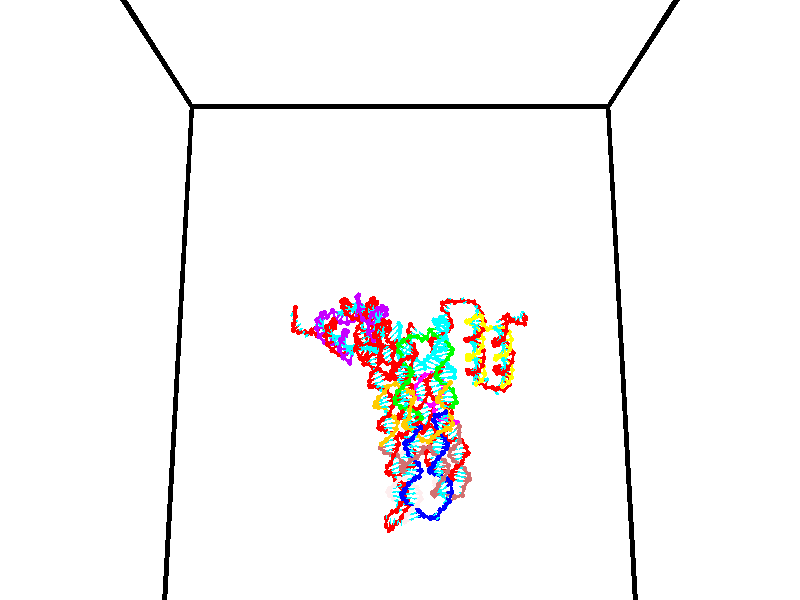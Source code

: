 // switches for output
#declare DRAW_BASES = 1; // possible values are 0, 1; only relevant for DNA ribbons
#declare DRAW_BASES_TYPE = 3; // possible values are 1, 2, 3; only relevant for DNA ribbons
#declare DRAW_FOG = 0; // set to 1 to enable fog

#include "colors.inc"

#include "transforms.inc"
background { rgb <1, 1, 1>}

#default {
   normal{
       ripples 0.25
       frequency 0.20
       turbulence 0.2
       lambda 5
   }
	finish {
		phong 0.1
		phong_size 40.
	}
}

// original window dimensions: 1024x640


// camera settings

camera {
	sky <0, 0.179814, -0.983701>
	up <0, 0.179814, -0.983701>
	right 1.6 * <1, 0, 0>
	location <35, 94.9851, 44.8844>
	look_at <35, 29.7336, 32.9568>
	direction <0, -65.2515, -11.9276>
	angle 67.0682
}


# declare cpy_camera_pos = <35, 94.9851, 44.8844>;
# if (DRAW_FOG = 1)
fog {
	fog_type 2
	up vnormalize(cpy_camera_pos)
	color rgbt<1,1,1,0.3>
	distance 1e-5
	fog_alt 3e-3
	fog_offset 56
}
# end


// LIGHTS

# declare lum = 6;
global_settings {
	ambient_light rgb lum * <0.05, 0.05, 0.05>
	max_trace_level 15
}# declare cpy_direct_light_amount = 0.25;
light_source
{	1000 * <-1, -1.16352, -0.803886>,
	rgb lum * cpy_direct_light_amount
	parallel
}

light_source
{	1000 * <1, 1.16352, 0.803886>,
	rgb lum * cpy_direct_light_amount
	parallel
}

// strand 0

// nucleotide -1

// particle -1
sphere {
	<24.468695, 35.141514, 34.608574> 0.250000
	pigment { color rgbt <1,0,0,0> }
	no_shadow
}
cylinder {
	<24.273272, 34.905983, 34.866131>,  <24.156017, 34.764664, 35.020664>, 0.100000
	pigment { color rgbt <1,0,0,0> }
	no_shadow
}
cylinder {
	<24.273272, 34.905983, 34.866131>,  <24.468695, 35.141514, 34.608574>, 0.100000
	pigment { color rgbt <1,0,0,0> }
	no_shadow
}

// particle -1
sphere {
	<24.273272, 34.905983, 34.866131> 0.100000
	pigment { color rgbt <1,0,0,0> }
	no_shadow
}
sphere {
	0, 1
	scale<0.080000,0.200000,0.300000>
	matrix <-0.567179, -0.346457, -0.747178,
		0.663037, -0.730243, -0.164703,
		-0.488559, -0.588823, 0.643892,
		24.126703, 34.729336, 35.059299>
	pigment { color rgbt <0,1,1,0> }
	no_shadow
}
cylinder {
	<24.474457, 35.078346, 35.319870>,  <24.468695, 35.141514, 34.608574>, 0.130000
	pigment { color rgbt <1,0,0,0> }
	no_shadow
}

// nucleotide -1

// particle -1
sphere {
	<24.474457, 35.078346, 35.319870> 0.250000
	pigment { color rgbt <1,0,0,0> }
	no_shadow
}
cylinder {
	<24.323202, 34.712151, 35.374844>,  <24.232449, 34.492432, 35.407829>, 0.100000
	pigment { color rgbt <1,0,0,0> }
	no_shadow
}
cylinder {
	<24.323202, 34.712151, 35.374844>,  <24.474457, 35.078346, 35.319870>, 0.100000
	pigment { color rgbt <1,0,0,0> }
	no_shadow
}

// particle -1
sphere {
	<24.323202, 34.712151, 35.374844> 0.100000
	pigment { color rgbt <1,0,0,0> }
	no_shadow
}
sphere {
	0, 1
	scale<0.080000,0.200000,0.300000>
	matrix <0.653772, -0.158974, 0.739803,
		-0.655433, 0.369601, 0.658636,
		-0.378138, -0.915490, 0.137438,
		24.209761, 34.437504, 35.416077>
	pigment { color rgbt <0,1,1,0> }
	no_shadow
}
cylinder {
	<24.270515, 34.962601, 35.993820>,  <24.474457, 35.078346, 35.319870>, 0.130000
	pigment { color rgbt <1,0,0,0> }
	no_shadow
}

// nucleotide -1

// particle -1
sphere {
	<24.270515, 34.962601, 35.993820> 0.250000
	pigment { color rgbt <1,0,0,0> }
	no_shadow
}
cylinder {
	<24.410498, 34.639996, 35.803215>,  <24.494488, 34.446434, 35.688850>, 0.100000
	pigment { color rgbt <1,0,0,0> }
	no_shadow
}
cylinder {
	<24.410498, 34.639996, 35.803215>,  <24.270515, 34.962601, 35.993820>, 0.100000
	pigment { color rgbt <1,0,0,0> }
	no_shadow
}

// particle -1
sphere {
	<24.410498, 34.639996, 35.803215> 0.100000
	pigment { color rgbt <1,0,0,0> }
	no_shadow
}
sphere {
	0, 1
	scale<0.080000,0.200000,0.300000>
	matrix <0.756457, -0.056737, 0.651578,
		-0.552542, -0.588486, 0.590238,
		0.349957, -0.806514, -0.476514,
		24.515484, 34.398041, 35.660259>
	pigment { color rgbt <0,1,1,0> }
	no_shadow
}
cylinder {
	<24.177380, 34.323139, 36.369297>,  <24.270515, 34.962601, 35.993820>, 0.130000
	pigment { color rgbt <1,0,0,0> }
	no_shadow
}

// nucleotide -1

// particle -1
sphere {
	<24.177380, 34.323139, 36.369297> 0.250000
	pigment { color rgbt <1,0,0,0> }
	no_shadow
}
cylinder {
	<24.505466, 34.368126, 36.144939>,  <24.702318, 34.395119, 36.010326>, 0.100000
	pigment { color rgbt <1,0,0,0> }
	no_shadow
}
cylinder {
	<24.505466, 34.368126, 36.144939>,  <24.177380, 34.323139, 36.369297>, 0.100000
	pigment { color rgbt <1,0,0,0> }
	no_shadow
}

// particle -1
sphere {
	<24.505466, 34.368126, 36.144939> 0.100000
	pigment { color rgbt <1,0,0,0> }
	no_shadow
}
sphere {
	0, 1
	scale<0.080000,0.200000,0.300000>
	matrix <0.558781, 0.052488, 0.827653,
		0.122522, -0.992268, -0.019792,
		0.820215, 0.112465, -0.560892,
		24.751532, 34.401867, 35.976673>
	pigment { color rgbt <0,1,1,0> }
	no_shadow
}
cylinder {
	<24.604366, 33.745293, 36.453934>,  <24.177380, 34.323139, 36.369297>, 0.130000
	pigment { color rgbt <1,0,0,0> }
	no_shadow
}

// nucleotide -1

// particle -1
sphere {
	<24.604366, 33.745293, 36.453934> 0.250000
	pigment { color rgbt <1,0,0,0> }
	no_shadow
}
cylinder {
	<24.814960, 34.074089, 36.367088>,  <24.941317, 34.271366, 36.314980>, 0.100000
	pigment { color rgbt <1,0,0,0> }
	no_shadow
}
cylinder {
	<24.814960, 34.074089, 36.367088>,  <24.604366, 33.745293, 36.453934>, 0.100000
	pigment { color rgbt <1,0,0,0> }
	no_shadow
}

// particle -1
sphere {
	<24.814960, 34.074089, 36.367088> 0.100000
	pigment { color rgbt <1,0,0,0> }
	no_shadow
}
sphere {
	0, 1
	scale<0.080000,0.200000,0.300000>
	matrix <0.461063, -0.061492, 0.885234,
		0.714307, -0.566166, -0.411366,
		0.526485, 0.821995, -0.217114,
		24.972906, 34.320686, 36.301952>
	pigment { color rgbt <0,1,1,0> }
	no_shadow
}
cylinder {
	<25.301580, 33.680332, 36.470188>,  <24.604366, 33.745293, 36.453934>, 0.130000
	pigment { color rgbt <1,0,0,0> }
	no_shadow
}

// nucleotide -1

// particle -1
sphere {
	<25.301580, 33.680332, 36.470188> 0.250000
	pigment { color rgbt <1,0,0,0> }
	no_shadow
}
cylinder {
	<25.268204, 34.071922, 36.544647>,  <25.248178, 34.306877, 36.589325>, 0.100000
	pigment { color rgbt <1,0,0,0> }
	no_shadow
}
cylinder {
	<25.268204, 34.071922, 36.544647>,  <25.301580, 33.680332, 36.470188>, 0.100000
	pigment { color rgbt <1,0,0,0> }
	no_shadow
}

// particle -1
sphere {
	<25.268204, 34.071922, 36.544647> 0.100000
	pigment { color rgbt <1,0,0,0> }
	no_shadow
}
sphere {
	0, 1
	scale<0.080000,0.200000,0.300000>
	matrix <0.728261, -0.067601, 0.681958,
		0.680201, 0.192471, -0.707306,
		-0.083442, 0.978971, 0.186152,
		25.243172, 34.365612, 36.600494>
	pigment { color rgbt <0,1,1,0> }
	no_shadow
}
cylinder {
	<25.952126, 33.946629, 36.574684>,  <25.301580, 33.680332, 36.470188>, 0.130000
	pigment { color rgbt <1,0,0,0> }
	no_shadow
}

// nucleotide -1

// particle -1
sphere {
	<25.952126, 33.946629, 36.574684> 0.250000
	pigment { color rgbt <1,0,0,0> }
	no_shadow
}
cylinder {
	<25.749231, 34.246323, 36.745033>,  <25.627495, 34.426140, 36.847244>, 0.100000
	pigment { color rgbt <1,0,0,0> }
	no_shadow
}
cylinder {
	<25.749231, 34.246323, 36.745033>,  <25.952126, 33.946629, 36.574684>, 0.100000
	pigment { color rgbt <1,0,0,0> }
	no_shadow
}

// particle -1
sphere {
	<25.749231, 34.246323, 36.745033> 0.100000
	pigment { color rgbt <1,0,0,0> }
	no_shadow
}
sphere {
	0, 1
	scale<0.080000,0.200000,0.300000>
	matrix <0.746375, 0.134855, 0.651720,
		0.430858, 0.648434, -0.627610,
		-0.507234, 0.749231, 0.425871,
		25.597061, 34.471092, 36.872795>
	pigment { color rgbt <0,1,1,0> }
	no_shadow
}
cylinder {
	<26.094131, 34.711407, 36.463257>,  <25.952126, 33.946629, 36.574684>, 0.130000
	pigment { color rgbt <1,0,0,0> }
	no_shadow
}

// nucleotide -1

// particle -1
sphere {
	<26.094131, 34.711407, 36.463257> 0.250000
	pigment { color rgbt <1,0,0,0> }
	no_shadow
}
cylinder {
	<26.368351, 34.617111, 36.187737>,  <26.532883, 34.560532, 36.022423>, 0.100000
	pigment { color rgbt <1,0,0,0> }
	no_shadow
}
cylinder {
	<26.368351, 34.617111, 36.187737>,  <26.094131, 34.711407, 36.463257>, 0.100000
	pigment { color rgbt <1,0,0,0> }
	no_shadow
}

// particle -1
sphere {
	<26.368351, 34.617111, 36.187737> 0.100000
	pigment { color rgbt <1,0,0,0> }
	no_shadow
}
sphere {
	0, 1
	scale<0.080000,0.200000,0.300000>
	matrix <0.685440, 0.527844, 0.501551,
		0.245343, -0.815970, 0.523450,
		0.685551, -0.235741, -0.688801,
		26.574017, 34.546391, 35.981094>
	pigment { color rgbt <0,1,1,0> }
	no_shadow
}
cylinder {
	<26.633879, 34.657524, 36.849079>,  <26.094131, 34.711407, 36.463257>, 0.130000
	pigment { color rgbt <1,0,0,0> }
	no_shadow
}

// nucleotide -1

// particle -1
sphere {
	<26.633879, 34.657524, 36.849079> 0.250000
	pigment { color rgbt <1,0,0,0> }
	no_shadow
}
cylinder {
	<26.780144, 34.706844, 36.480061>,  <26.867903, 34.736435, 36.258652>, 0.100000
	pigment { color rgbt <1,0,0,0> }
	no_shadow
}
cylinder {
	<26.780144, 34.706844, 36.480061>,  <26.633879, 34.657524, 36.849079>, 0.100000
	pigment { color rgbt <1,0,0,0> }
	no_shadow
}

// particle -1
sphere {
	<26.780144, 34.706844, 36.480061> 0.100000
	pigment { color rgbt <1,0,0,0> }
	no_shadow
}
sphere {
	0, 1
	scale<0.080000,0.200000,0.300000>
	matrix <0.772398, 0.512842, 0.374693,
		0.519321, -0.849582, 0.092287,
		0.365661, 0.123303, -0.922545,
		26.889843, 34.743835, 36.203297>
	pigment { color rgbt <0,1,1,0> }
	no_shadow
}
cylinder {
	<27.356230, 34.503407, 36.856083>,  <26.633879, 34.657524, 36.849079>, 0.130000
	pigment { color rgbt <1,0,0,0> }
	no_shadow
}

// nucleotide -1

// particle -1
sphere {
	<27.356230, 34.503407, 36.856083> 0.250000
	pigment { color rgbt <1,0,0,0> }
	no_shadow
}
cylinder {
	<27.297392, 34.731190, 36.532581>,  <27.262089, 34.867859, 36.338482>, 0.100000
	pigment { color rgbt <1,0,0,0> }
	no_shadow
}
cylinder {
	<27.297392, 34.731190, 36.532581>,  <27.356230, 34.503407, 36.856083>, 0.100000
	pigment { color rgbt <1,0,0,0> }
	no_shadow
}

// particle -1
sphere {
	<27.297392, 34.731190, 36.532581> 0.100000
	pigment { color rgbt <1,0,0,0> }
	no_shadow
}
sphere {
	0, 1
	scale<0.080000,0.200000,0.300000>
	matrix <0.765302, 0.583529, 0.271677,
		0.626639, -0.578978, -0.521639,
		-0.147097, 0.569455, -0.808755,
		27.253263, 34.902027, 36.289955>
	pigment { color rgbt <0,1,1,0> }
	no_shadow
}
cylinder {
	<28.046764, 34.650501, 36.488235>,  <27.356230, 34.503407, 36.856083>, 0.130000
	pigment { color rgbt <1,0,0,0> }
	no_shadow
}

// nucleotide -1

// particle -1
sphere {
	<28.046764, 34.650501, 36.488235> 0.250000
	pigment { color rgbt <1,0,0,0> }
	no_shadow
}
cylinder {
	<27.802557, 34.938694, 36.356678>,  <27.656033, 35.111610, 36.277744>, 0.100000
	pigment { color rgbt <1,0,0,0> }
	no_shadow
}
cylinder {
	<27.802557, 34.938694, 36.356678>,  <28.046764, 34.650501, 36.488235>, 0.100000
	pigment { color rgbt <1,0,0,0> }
	no_shadow
}

// particle -1
sphere {
	<27.802557, 34.938694, 36.356678> 0.100000
	pigment { color rgbt <1,0,0,0> }
	no_shadow
}
sphere {
	0, 1
	scale<0.080000,0.200000,0.300000>
	matrix <0.725029, 0.675552, 0.134024,
		0.318744, -0.156630, -0.934810,
		-0.610521, 0.720483, -0.328890,
		27.619400, 35.154839, 36.258011>
	pigment { color rgbt <0,1,1,0> }
	no_shadow
}
cylinder {
	<28.486761, 35.118034, 36.265404>,  <28.046764, 34.650501, 36.488235>, 0.130000
	pigment { color rgbt <1,0,0,0> }
	no_shadow
}

// nucleotide -1

// particle -1
sphere {
	<28.486761, 35.118034, 36.265404> 0.250000
	pigment { color rgbt <1,0,0,0> }
	no_shadow
}
cylinder {
	<28.153067, 35.338177, 36.279045>,  <27.952850, 35.470261, 36.287228>, 0.100000
	pigment { color rgbt <1,0,0,0> }
	no_shadow
}
cylinder {
	<28.153067, 35.338177, 36.279045>,  <28.486761, 35.118034, 36.265404>, 0.100000
	pigment { color rgbt <1,0,0,0> }
	no_shadow
}

// particle -1
sphere {
	<28.153067, 35.338177, 36.279045> 0.100000
	pigment { color rgbt <1,0,0,0> }
	no_shadow
}
sphere {
	0, 1
	scale<0.080000,0.200000,0.300000>
	matrix <0.509328, 0.745405, 0.430066,
		0.211268, 0.376145, -0.902153,
		-0.834237, 0.550351, 0.034101,
		27.902796, 35.503281, 36.289276>
	pigment { color rgbt <0,1,1,0> }
	no_shadow
}
cylinder {
	<28.605810, 35.826748, 35.943974>,  <28.486761, 35.118034, 36.265404>, 0.130000
	pigment { color rgbt <1,0,0,0> }
	no_shadow
}

// nucleotide -1

// particle -1
sphere {
	<28.605810, 35.826748, 35.943974> 0.250000
	pigment { color rgbt <1,0,0,0> }
	no_shadow
}
cylinder {
	<28.282963, 35.888313, 36.171963>,  <28.089254, 35.925255, 36.308758>, 0.100000
	pigment { color rgbt <1,0,0,0> }
	no_shadow
}
cylinder {
	<28.282963, 35.888313, 36.171963>,  <28.605810, 35.826748, 35.943974>, 0.100000
	pigment { color rgbt <1,0,0,0> }
	no_shadow
}

// particle -1
sphere {
	<28.282963, 35.888313, 36.171963> 0.100000
	pigment { color rgbt <1,0,0,0> }
	no_shadow
}
sphere {
	0, 1
	scale<0.080000,0.200000,0.300000>
	matrix <0.323960, 0.922557, 0.209617,
		-0.493568, 0.353834, -0.794476,
		-0.807119, 0.153918, 0.569972,
		28.040827, 35.934490, 36.342953>
	pigment { color rgbt <0,1,1,0> }
	no_shadow
}
cylinder {
	<28.484495, 36.559719, 35.831982>,  <28.605810, 35.826748, 35.943974>, 0.130000
	pigment { color rgbt <1,0,0,0> }
	no_shadow
}

// nucleotide -1

// particle -1
sphere {
	<28.484495, 36.559719, 35.831982> 0.250000
	pigment { color rgbt <1,0,0,0> }
	no_shadow
}
cylinder {
	<28.301859, 36.472706, 36.177052>,  <28.192278, 36.420498, 36.384094>, 0.100000
	pigment { color rgbt <1,0,0,0> }
	no_shadow
}
cylinder {
	<28.301859, 36.472706, 36.177052>,  <28.484495, 36.559719, 35.831982>, 0.100000
	pigment { color rgbt <1,0,0,0> }
	no_shadow
}

// particle -1
sphere {
	<28.301859, 36.472706, 36.177052> 0.100000
	pigment { color rgbt <1,0,0,0> }
	no_shadow
}
sphere {
	0, 1
	scale<0.080000,0.200000,0.300000>
	matrix <0.475034, 0.760250, 0.443129,
		-0.752243, 0.612127, -0.243784,
		-0.456588, -0.217535, 0.862674,
		28.164883, 36.407444, 36.435852>
	pigment { color rgbt <0,1,1,0> }
	no_shadow
}
cylinder {
	<28.408577, 37.195602, 36.142834>,  <28.484495, 36.559719, 35.831982>, 0.130000
	pigment { color rgbt <1,0,0,0> }
	no_shadow
}

// nucleotide -1

// particle -1
sphere {
	<28.408577, 37.195602, 36.142834> 0.250000
	pigment { color rgbt <1,0,0,0> }
	no_shadow
}
cylinder {
	<28.308708, 36.974564, 36.460903>,  <28.248787, 36.841942, 36.651745>, 0.100000
	pigment { color rgbt <1,0,0,0> }
	no_shadow
}
cylinder {
	<28.308708, 36.974564, 36.460903>,  <28.408577, 37.195602, 36.142834>, 0.100000
	pigment { color rgbt <1,0,0,0> }
	no_shadow
}

// particle -1
sphere {
	<28.308708, 36.974564, 36.460903> 0.100000
	pigment { color rgbt <1,0,0,0> }
	no_shadow
}
sphere {
	0, 1
	scale<0.080000,0.200000,0.300000>
	matrix <0.344655, 0.716690, 0.606274,
		-0.904918, 0.425430, 0.011518,
		-0.249673, -0.552598, 0.795173,
		28.233807, 36.808784, 36.699455>
	pigment { color rgbt <0,1,1,0> }
	no_shadow
}
cylinder {
	<27.944731, 37.622120, 36.591488>,  <28.408577, 37.195602, 36.142834>, 0.130000
	pigment { color rgbt <1,0,0,0> }
	no_shadow
}

// nucleotide -1

// particle -1
sphere {
	<27.944731, 37.622120, 36.591488> 0.250000
	pigment { color rgbt <1,0,0,0> }
	no_shadow
}
cylinder {
	<28.134607, 37.344379, 36.807838>,  <28.248533, 37.177734, 36.937649>, 0.100000
	pigment { color rgbt <1,0,0,0> }
	no_shadow
}
cylinder {
	<28.134607, 37.344379, 36.807838>,  <27.944731, 37.622120, 36.591488>, 0.100000
	pigment { color rgbt <1,0,0,0> }
	no_shadow
}

// particle -1
sphere {
	<28.134607, 37.344379, 36.807838> 0.100000
	pigment { color rgbt <1,0,0,0> }
	no_shadow
}
sphere {
	0, 1
	scale<0.080000,0.200000,0.300000>
	matrix <0.309829, 0.707013, 0.635719,
		-0.823817, -0.134192, 0.550744,
		0.474691, -0.694352, 0.540873,
		28.277016, 37.136074, 36.970100>
	pigment { color rgbt <0,1,1,0> }
	no_shadow
}
cylinder {
	<27.898886, 37.713631, 37.273407>,  <27.944731, 37.622120, 36.591488>, 0.130000
	pigment { color rgbt <1,0,0,0> }
	no_shadow
}

// nucleotide -1

// particle -1
sphere {
	<27.898886, 37.713631, 37.273407> 0.250000
	pigment { color rgbt <1,0,0,0> }
	no_shadow
}
cylinder {
	<28.241610, 37.507427, 37.277916>,  <28.447245, 37.383705, 37.280621>, 0.100000
	pigment { color rgbt <1,0,0,0> }
	no_shadow
}
cylinder {
	<28.241610, 37.507427, 37.277916>,  <27.898886, 37.713631, 37.273407>, 0.100000
	pigment { color rgbt <1,0,0,0> }
	no_shadow
}

// particle -1
sphere {
	<28.241610, 37.507427, 37.277916> 0.100000
	pigment { color rgbt <1,0,0,0> }
	no_shadow
}
sphere {
	0, 1
	scale<0.080000,0.200000,0.300000>
	matrix <0.430410, 0.727063, 0.534907,
		-0.283942, -0.453464, 0.844836,
		0.856810, -0.515509, 0.011268,
		28.498653, 37.352776, 37.281296>
	pigment { color rgbt <0,1,1,0> }
	no_shadow
}
cylinder {
	<28.110088, 37.807819, 37.998020>,  <27.898886, 37.713631, 37.273407>, 0.130000
	pigment { color rgbt <1,0,0,0> }
	no_shadow
}

// nucleotide -1

// particle -1
sphere {
	<28.110088, 37.807819, 37.998020> 0.250000
	pigment { color rgbt <1,0,0,0> }
	no_shadow
}
cylinder {
	<28.441082, 37.658268, 37.830456>,  <28.639679, 37.568539, 37.729916>, 0.100000
	pigment { color rgbt <1,0,0,0> }
	no_shadow
}
cylinder {
	<28.441082, 37.658268, 37.830456>,  <28.110088, 37.807819, 37.998020>, 0.100000
	pigment { color rgbt <1,0,0,0> }
	no_shadow
}

// particle -1
sphere {
	<28.441082, 37.658268, 37.830456> 0.100000
	pigment { color rgbt <1,0,0,0> }
	no_shadow
}
sphere {
	0, 1
	scale<0.080000,0.200000,0.300000>
	matrix <0.560554, 0.593128, 0.577909,
		0.032399, -0.713032, 0.700383,
		0.827484, -0.373879, -0.418910,
		28.689327, 37.546104, 37.704784>
	pigment { color rgbt <0,1,1,0> }
	no_shadow
}
cylinder {
	<28.545469, 37.846035, 38.495407>,  <28.110088, 37.807819, 37.998020>, 0.130000
	pigment { color rgbt <1,0,0,0> }
	no_shadow
}

// nucleotide -1

// particle -1
sphere {
	<28.545469, 37.846035, 38.495407> 0.250000
	pigment { color rgbt <1,0,0,0> }
	no_shadow
}
cylinder {
	<28.799074, 37.756134, 38.199432>,  <28.951237, 37.702194, 38.021847>, 0.100000
	pigment { color rgbt <1,0,0,0> }
	no_shadow
}
cylinder {
	<28.799074, 37.756134, 38.199432>,  <28.545469, 37.846035, 38.495407>, 0.100000
	pigment { color rgbt <1,0,0,0> }
	no_shadow
}

// particle -1
sphere {
	<28.799074, 37.756134, 38.199432> 0.100000
	pigment { color rgbt <1,0,0,0> }
	no_shadow
}
sphere {
	0, 1
	scale<0.080000,0.200000,0.300000>
	matrix <0.716352, 0.531142, 0.452468,
		0.291319, -0.816929, 0.497755,
		0.634013, -0.224755, -0.739941,
		28.989279, 37.688709, 37.977451>
	pigment { color rgbt <0,1,1,0> }
	no_shadow
}
cylinder {
	<29.187847, 37.615253, 38.770206>,  <28.545469, 37.846035, 38.495407>, 0.130000
	pigment { color rgbt <1,0,0,0> }
	no_shadow
}

// nucleotide -1

// particle -1
sphere {
	<29.187847, 37.615253, 38.770206> 0.250000
	pigment { color rgbt <1,0,0,0> }
	no_shadow
}
cylinder {
	<29.296055, 37.734413, 38.404022>,  <29.360979, 37.805908, 38.184311>, 0.100000
	pigment { color rgbt <1,0,0,0> }
	no_shadow
}
cylinder {
	<29.296055, 37.734413, 38.404022>,  <29.187847, 37.615253, 38.770206>, 0.100000
	pigment { color rgbt <1,0,0,0> }
	no_shadow
}

// particle -1
sphere {
	<29.296055, 37.734413, 38.404022> 0.100000
	pigment { color rgbt <1,0,0,0> }
	no_shadow
}
sphere {
	0, 1
	scale<0.080000,0.200000,0.300000>
	matrix <0.703031, 0.588511, 0.399252,
		0.657699, -0.751604, -0.050231,
		0.270518, 0.297902, -0.915464,
		29.377211, 37.823784, 38.129383>
	pigment { color rgbt <0,1,1,0> }
	no_shadow
}
cylinder {
	<29.862925, 37.442905, 38.667873>,  <29.187847, 37.615253, 38.770206>, 0.130000
	pigment { color rgbt <1,0,0,0> }
	no_shadow
}

// nucleotide -1

// particle -1
sphere {
	<29.862925, 37.442905, 38.667873> 0.250000
	pigment { color rgbt <1,0,0,0> }
	no_shadow
}
cylinder {
	<29.774065, 37.749893, 38.427326>,  <29.720749, 37.934086, 38.282997>, 0.100000
	pigment { color rgbt <1,0,0,0> }
	no_shadow
}
cylinder {
	<29.774065, 37.749893, 38.427326>,  <29.862925, 37.442905, 38.667873>, 0.100000
	pigment { color rgbt <1,0,0,0> }
	no_shadow
}

// particle -1
sphere {
	<29.774065, 37.749893, 38.427326> 0.100000
	pigment { color rgbt <1,0,0,0> }
	no_shadow
}
sphere {
	0, 1
	scale<0.080000,0.200000,0.300000>
	matrix <0.822919, 0.478381, 0.306522,
		0.522929, -0.426784, -0.737835,
		-0.222148, 0.767467, -0.601368,
		29.707420, 37.980133, 38.246914>
	pigment { color rgbt <0,1,1,0> }
	no_shadow
}
cylinder {
	<30.498127, 37.591991, 38.510635>,  <29.862925, 37.442905, 38.667873>, 0.130000
	pigment { color rgbt <1,0,0,0> }
	no_shadow
}

// nucleotide -1

// particle -1
sphere {
	<30.498127, 37.591991, 38.510635> 0.250000
	pigment { color rgbt <1,0,0,0> }
	no_shadow
}
cylinder {
	<30.284891, 37.908009, 38.389542>,  <30.156950, 38.097618, 38.316887>, 0.100000
	pigment { color rgbt <1,0,0,0> }
	no_shadow
}
cylinder {
	<30.284891, 37.908009, 38.389542>,  <30.498127, 37.591991, 38.510635>, 0.100000
	pigment { color rgbt <1,0,0,0> }
	no_shadow
}

// particle -1
sphere {
	<30.284891, 37.908009, 38.389542> 0.100000
	pigment { color rgbt <1,0,0,0> }
	no_shadow
}
sphere {
	0, 1
	scale<0.080000,0.200000,0.300000>
	matrix <0.786268, 0.594738, 0.167539,
		0.312410, -0.148716, -0.938234,
		-0.533088, 0.790044, -0.302733,
		30.124966, 38.145023, 38.298721>
	pigment { color rgbt <0,1,1,0> }
	no_shadow
}
cylinder {
	<30.988989, 38.102039, 38.339226>,  <30.498127, 37.591991, 38.510635>, 0.130000
	pigment { color rgbt <1,0,0,0> }
	no_shadow
}

// nucleotide -1

// particle -1
sphere {
	<30.988989, 38.102039, 38.339226> 0.250000
	pigment { color rgbt <1,0,0,0> }
	no_shadow
}
cylinder {
	<30.682699, 38.359295, 38.336521>,  <30.498926, 38.513649, 38.334900>, 0.100000
	pigment { color rgbt <1,0,0,0> }
	no_shadow
}
cylinder {
	<30.682699, 38.359295, 38.336521>,  <30.988989, 38.102039, 38.339226>, 0.100000
	pigment { color rgbt <1,0,0,0> }
	no_shadow
}

// particle -1
sphere {
	<30.682699, 38.359295, 38.336521> 0.100000
	pigment { color rgbt <1,0,0,0> }
	no_shadow
}
sphere {
	0, 1
	scale<0.080000,0.200000,0.300000>
	matrix <0.590402, 0.707032, 0.389270,
		0.255134, 0.294081, -0.921099,
		-0.765723, 0.643134, -0.006762,
		30.452982, 38.552235, 38.334492>
	pigment { color rgbt <0,1,1,0> }
	no_shadow
}
cylinder {
	<31.111811, 38.715675, 37.931297>,  <30.988989, 38.102039, 38.339226>, 0.130000
	pigment { color rgbt <1,0,0,0> }
	no_shadow
}

// nucleotide -1

// particle -1
sphere {
	<31.111811, 38.715675, 37.931297> 0.250000
	pigment { color rgbt <1,0,0,0> }
	no_shadow
}
cylinder {
	<30.833458, 38.839432, 38.190533>,  <30.666447, 38.913685, 38.346073>, 0.100000
	pigment { color rgbt <1,0,0,0> }
	no_shadow
}
cylinder {
	<30.833458, 38.839432, 38.190533>,  <31.111811, 38.715675, 37.931297>, 0.100000
	pigment { color rgbt <1,0,0,0> }
	no_shadow
}

// particle -1
sphere {
	<30.833458, 38.839432, 38.190533> 0.100000
	pigment { color rgbt <1,0,0,0> }
	no_shadow
}
sphere {
	0, 1
	scale<0.080000,0.200000,0.300000>
	matrix <0.557786, 0.801279, 0.216396,
		-0.452352, 0.512083, -0.730170,
		-0.695882, 0.309392, 0.648093,
		30.624693, 38.932251, 38.384960>
	pigment { color rgbt <0,1,1,0> }
	no_shadow
}
cylinder {
	<30.987188, 39.366714, 37.718704>,  <31.111811, 38.715675, 37.931297>, 0.130000
	pigment { color rgbt <1,0,0,0> }
	no_shadow
}

// nucleotide -1

// particle -1
sphere {
	<30.987188, 39.366714, 37.718704> 0.250000
	pigment { color rgbt <1,0,0,0> }
	no_shadow
}
cylinder {
	<30.899206, 39.331966, 38.107357>,  <30.846416, 39.311119, 38.340549>, 0.100000
	pigment { color rgbt <1,0,0,0> }
	no_shadow
}
cylinder {
	<30.899206, 39.331966, 38.107357>,  <30.987188, 39.366714, 37.718704>, 0.100000
	pigment { color rgbt <1,0,0,0> }
	no_shadow
}

// particle -1
sphere {
	<30.899206, 39.331966, 38.107357> 0.100000
	pigment { color rgbt <1,0,0,0> }
	no_shadow
}
sphere {
	0, 1
	scale<0.080000,0.200000,0.300000>
	matrix <0.752824, 0.618317, 0.225702,
		-0.620384, 0.781114, -0.070605,
		-0.219955, -0.086869, 0.971635,
		30.833220, 39.305904, 38.398846>
	pigment { color rgbt <0,1,1,0> }
	no_shadow
}
cylinder {
	<31.021652, 40.030727, 37.996567>,  <30.987188, 39.366714, 37.718704>, 0.130000
	pigment { color rgbt <1,0,0,0> }
	no_shadow
}

// nucleotide -1

// particle -1
sphere {
	<31.021652, 40.030727, 37.996567> 0.250000
	pigment { color rgbt <1,0,0,0> }
	no_shadow
}
cylinder {
	<31.071169, 39.761112, 38.287868>,  <31.100880, 39.599342, 38.462650>, 0.100000
	pigment { color rgbt <1,0,0,0> }
	no_shadow
}
cylinder {
	<31.071169, 39.761112, 38.287868>,  <31.021652, 40.030727, 37.996567>, 0.100000
	pigment { color rgbt <1,0,0,0> }
	no_shadow
}

// particle -1
sphere {
	<31.071169, 39.761112, 38.287868> 0.100000
	pigment { color rgbt <1,0,0,0> }
	no_shadow
}
sphere {
	0, 1
	scale<0.080000,0.200000,0.300000>
	matrix <0.797497, 0.504294, 0.331189,
		-0.590487, 0.539781, 0.599969,
		0.123791, -0.674036, 0.728252,
		31.108307, 39.558903, 38.506344>
	pigment { color rgbt <0,1,1,0> }
	no_shadow
}
cylinder {
	<30.937521, 40.233536, 38.669537>,  <31.021652, 40.030727, 37.996567>, 0.130000
	pigment { color rgbt <1,0,0,0> }
	no_shadow
}

// nucleotide -1

// particle -1
sphere {
	<30.937521, 40.233536, 38.669537> 0.250000
	pigment { color rgbt <1,0,0,0> }
	no_shadow
}
cylinder {
	<31.223646, 39.956841, 38.629894>,  <31.395321, 39.790821, 38.606110>, 0.100000
	pigment { color rgbt <1,0,0,0> }
	no_shadow
}
cylinder {
	<31.223646, 39.956841, 38.629894>,  <30.937521, 40.233536, 38.669537>, 0.100000
	pigment { color rgbt <1,0,0,0> }
	no_shadow
}

// particle -1
sphere {
	<31.223646, 39.956841, 38.629894> 0.100000
	pigment { color rgbt <1,0,0,0> }
	no_shadow
}
sphere {
	0, 1
	scale<0.080000,0.200000,0.300000>
	matrix <0.673054, 0.643847, 0.363950,
		-0.187951, -0.327041, 0.926131,
		0.715313, -0.691741, -0.099105,
		31.438240, 39.749317, 38.600163>
	pigment { color rgbt <0,1,1,0> }
	no_shadow
}
cylinder {
	<31.379946, 40.242474, 39.290165>,  <30.937521, 40.233536, 38.669537>, 0.130000
	pigment { color rgbt <1,0,0,0> }
	no_shadow
}

// nucleotide -1

// particle -1
sphere {
	<31.379946, 40.242474, 39.290165> 0.250000
	pigment { color rgbt <1,0,0,0> }
	no_shadow
}
cylinder {
	<31.556196, 40.152435, 38.942562>,  <31.661947, 40.098412, 38.734001>, 0.100000
	pigment { color rgbt <1,0,0,0> }
	no_shadow
}
cylinder {
	<31.556196, 40.152435, 38.942562>,  <31.379946, 40.242474, 39.290165>, 0.100000
	pigment { color rgbt <1,0,0,0> }
	no_shadow
}

// particle -1
sphere {
	<31.556196, 40.152435, 38.942562> 0.100000
	pigment { color rgbt <1,0,0,0> }
	no_shadow
}
sphere {
	0, 1
	scale<0.080000,0.200000,0.300000>
	matrix <0.708112, 0.682148, 0.182350,
		0.551747, -0.695704, 0.459969,
		0.440628, -0.225098, -0.869009,
		31.688385, 40.084908, 38.681858>
	pigment { color rgbt <0,1,1,0> }
	no_shadow
}
cylinder {
	<32.057354, 40.261475, 39.348007>,  <31.379946, 40.242474, 39.290165>, 0.130000
	pigment { color rgbt <1,0,0,0> }
	no_shadow
}

// nucleotide -1

// particle -1
sphere {
	<32.057354, 40.261475, 39.348007> 0.250000
	pigment { color rgbt <1,0,0,0> }
	no_shadow
}
cylinder {
	<32.033482, 40.322895, 38.953472>,  <32.019157, 40.359745, 38.716751>, 0.100000
	pigment { color rgbt <1,0,0,0> }
	no_shadow
}
cylinder {
	<32.033482, 40.322895, 38.953472>,  <32.057354, 40.261475, 39.348007>, 0.100000
	pigment { color rgbt <1,0,0,0> }
	no_shadow
}

// particle -1
sphere {
	<32.033482, 40.322895, 38.953472> 0.100000
	pigment { color rgbt <1,0,0,0> }
	no_shadow
}
sphere {
	0, 1
	scale<0.080000,0.200000,0.300000>
	matrix <0.798546, 0.600239, 0.045126,
		0.598967, -0.784943, -0.158436,
		-0.059678, 0.153547, -0.986338,
		32.015579, 40.368958, 38.657570>
	pigment { color rgbt <0,1,1,0> }
	no_shadow
}
cylinder {
	<32.661396, 40.109238, 38.951756>,  <32.057354, 40.261475, 39.348007>, 0.130000
	pigment { color rgbt <1,0,0,0> }
	no_shadow
}

// nucleotide -1

// particle -1
sphere {
	<32.661396, 40.109238, 38.951756> 0.250000
	pigment { color rgbt <1,0,0,0> }
	no_shadow
}
cylinder {
	<32.463337, 40.417149, 38.790623>,  <32.344501, 40.601894, 38.693943>, 0.100000
	pigment { color rgbt <1,0,0,0> }
	no_shadow
}
cylinder {
	<32.463337, 40.417149, 38.790623>,  <32.661396, 40.109238, 38.951756>, 0.100000
	pigment { color rgbt <1,0,0,0> }
	no_shadow
}

// particle -1
sphere {
	<32.463337, 40.417149, 38.790623> 0.100000
	pigment { color rgbt <1,0,0,0> }
	no_shadow
}
sphere {
	0, 1
	scale<0.080000,0.200000,0.300000>
	matrix <0.761415, 0.607780, 0.225500,
		0.418415, -0.195062, -0.887062,
		-0.495152, 0.769776, -0.402828,
		32.314793, 40.648083, 38.669773>
	pigment { color rgbt <0,1,1,0> }
	no_shadow
}
cylinder {
	<33.194157, 40.629642, 38.780701>,  <32.661396, 40.109238, 38.951756>, 0.130000
	pigment { color rgbt <1,0,0,0> }
	no_shadow
}

// nucleotide -1

// particle -1
sphere {
	<33.194157, 40.629642, 38.780701> 0.250000
	pigment { color rgbt <1,0,0,0> }
	no_shadow
}
cylinder {
	<32.857327, 40.845230, 38.772522>,  <32.655228, 40.974583, 38.767612>, 0.100000
	pigment { color rgbt <1,0,0,0> }
	no_shadow
}
cylinder {
	<32.857327, 40.845230, 38.772522>,  <33.194157, 40.629642, 38.780701>, 0.100000
	pigment { color rgbt <1,0,0,0> }
	no_shadow
}

// particle -1
sphere {
	<32.857327, 40.845230, 38.772522> 0.100000
	pigment { color rgbt <1,0,0,0> }
	no_shadow
}
sphere {
	0, 1
	scale<0.080000,0.200000,0.300000>
	matrix <0.535520, 0.840006, 0.087231,
		0.064191, 0.062505, -0.995978,
		-0.842080, 0.538965, -0.020449,
		32.604702, 41.006920, 38.766388>
	pigment { color rgbt <0,1,1,0> }
	no_shadow
}
cylinder {
	<33.382607, 41.234024, 38.540897>,  <33.194157, 40.629642, 38.780701>, 0.130000
	pigment { color rgbt <1,0,0,0> }
	no_shadow
}

// nucleotide -1

// particle -1
sphere {
	<33.382607, 41.234024, 38.540897> 0.250000
	pigment { color rgbt <1,0,0,0> }
	no_shadow
}
cylinder {
	<33.036964, 41.310833, 38.726997>,  <32.829578, 41.356918, 38.838657>, 0.100000
	pigment { color rgbt <1,0,0,0> }
	no_shadow
}
cylinder {
	<33.036964, 41.310833, 38.726997>,  <33.382607, 41.234024, 38.540897>, 0.100000
	pigment { color rgbt <1,0,0,0> }
	no_shadow
}

// particle -1
sphere {
	<33.036964, 41.310833, 38.726997> 0.100000
	pigment { color rgbt <1,0,0,0> }
	no_shadow
}
sphere {
	0, 1
	scale<0.080000,0.200000,0.300000>
	matrix <0.290384, 0.945204, 0.149221,
		-0.411099, 0.264042, -0.872513,
		-0.864103, 0.192019, 0.465246,
		32.777733, 41.368439, 38.866570>
	pigment { color rgbt <0,1,1,0> }
	no_shadow
}
cylinder {
	<33.137516, 41.861835, 38.261051>,  <33.382607, 41.234024, 38.540897>, 0.130000
	pigment { color rgbt <1,0,0,0> }
	no_shadow
}

// nucleotide -1

// particle -1
sphere {
	<33.137516, 41.861835, 38.261051> 0.250000
	pigment { color rgbt <1,0,0,0> }
	no_shadow
}
cylinder {
	<33.026108, 41.807117, 38.641308>,  <32.959263, 41.774288, 38.869461>, 0.100000
	pigment { color rgbt <1,0,0,0> }
	no_shadow
}
cylinder {
	<33.026108, 41.807117, 38.641308>,  <33.137516, 41.861835, 38.261051>, 0.100000
	pigment { color rgbt <1,0,0,0> }
	no_shadow
}

// particle -1
sphere {
	<33.026108, 41.807117, 38.641308> 0.100000
	pigment { color rgbt <1,0,0,0> }
	no_shadow
}
sphere {
	0, 1
	scale<0.080000,0.200000,0.300000>
	matrix <0.252150, 0.944669, 0.209813,
		-0.926738, 0.298141, -0.228621,
		-0.278525, -0.136795, 0.950637,
		32.942551, 41.766079, 38.926498>
	pigment { color rgbt <0,1,1,0> }
	no_shadow
}
cylinder {
	<32.711079, 41.466099, 37.793140>,  <33.137516, 41.861835, 38.261051>, 0.130000
	pigment { color rgbt <1,0,0,0> }
	no_shadow
}

// nucleotide -1

// particle -1
sphere {
	<32.711079, 41.466099, 37.793140> 0.250000
	pigment { color rgbt <1,0,0,0> }
	no_shadow
}
cylinder {
	<33.099720, 41.371655, 37.787041>,  <33.332905, 41.314987, 37.783382>, 0.100000
	pigment { color rgbt <1,0,0,0> }
	no_shadow
}
cylinder {
	<33.099720, 41.371655, 37.787041>,  <32.711079, 41.466099, 37.793140>, 0.100000
	pigment { color rgbt <1,0,0,0> }
	no_shadow
}

// particle -1
sphere {
	<33.099720, 41.371655, 37.787041> 0.100000
	pigment { color rgbt <1,0,0,0> }
	no_shadow
}
sphere {
	0, 1
	scale<0.080000,0.200000,0.300000>
	matrix <-0.146958, -0.551701, -0.820993,
		0.185435, 0.799923, -0.570735,
		0.971605, -0.236115, -0.015250,
		33.391201, 41.300819, 37.782467>
	pigment { color rgbt <0,1,1,0> }
	no_shadow
}
cylinder {
	<32.993549, 41.590389, 37.116005>,  <32.711079, 41.466099, 37.793140>, 0.130000
	pigment { color rgbt <1,0,0,0> }
	no_shadow
}

// nucleotide -1

// particle -1
sphere {
	<32.993549, 41.590389, 37.116005> 0.250000
	pigment { color rgbt <1,0,0,0> }
	no_shadow
}
cylinder {
	<33.219368, 41.306789, 37.285057>,  <33.354858, 41.136631, 37.386486>, 0.100000
	pigment { color rgbt <1,0,0,0> }
	no_shadow
}
cylinder {
	<33.219368, 41.306789, 37.285057>,  <32.993549, 41.590389, 37.116005>, 0.100000
	pigment { color rgbt <1,0,0,0> }
	no_shadow
}

// particle -1
sphere {
	<33.219368, 41.306789, 37.285057> 0.100000
	pigment { color rgbt <1,0,0,0> }
	no_shadow
}
sphere {
	0, 1
	scale<0.080000,0.200000,0.300000>
	matrix <-0.225583, -0.625061, -0.747269,
		0.793980, 0.326528, -0.512811,
		0.564542, -0.708998, 0.422627,
		33.388729, 41.094090, 37.411846>
	pigment { color rgbt <0,1,1,0> }
	no_shadow
}
cylinder {
	<33.539730, 41.232311, 36.679558>,  <32.993549, 41.590389, 37.116005>, 0.130000
	pigment { color rgbt <1,0,0,0> }
	no_shadow
}

// nucleotide -1

// particle -1
sphere {
	<33.539730, 41.232311, 36.679558> 0.250000
	pigment { color rgbt <1,0,0,0> }
	no_shadow
}
cylinder {
	<33.411346, 40.977600, 36.959988>,  <33.334316, 40.824772, 37.128246>, 0.100000
	pigment { color rgbt <1,0,0,0> }
	no_shadow
}
cylinder {
	<33.411346, 40.977600, 36.959988>,  <33.539730, 41.232311, 36.679558>, 0.100000
	pigment { color rgbt <1,0,0,0> }
	no_shadow
}

// particle -1
sphere {
	<33.411346, 40.977600, 36.959988> 0.100000
	pigment { color rgbt <1,0,0,0> }
	no_shadow
}
sphere {
	0, 1
	scale<0.080000,0.200000,0.300000>
	matrix <-0.062146, -0.724478, -0.686490,
		0.945053, -0.263903, 0.192953,
		-0.320957, -0.636778, 0.701071,
		33.315060, 40.786568, 37.170307>
	pigment { color rgbt <0,1,1,0> }
	no_shadow
}
cylinder {
	<33.988605, 40.545547, 36.675312>,  <33.539730, 41.232311, 36.679558>, 0.130000
	pigment { color rgbt <1,0,0,0> }
	no_shadow
}

// nucleotide -1

// particle -1
sphere {
	<33.988605, 40.545547, 36.675312> 0.250000
	pigment { color rgbt <1,0,0,0> }
	no_shadow
}
cylinder {
	<33.635998, 40.473633, 36.849941>,  <33.424435, 40.430485, 36.954720>, 0.100000
	pigment { color rgbt <1,0,0,0> }
	no_shadow
}
cylinder {
	<33.635998, 40.473633, 36.849941>,  <33.988605, 40.545547, 36.675312>, 0.100000
	pigment { color rgbt <1,0,0,0> }
	no_shadow
}

// particle -1
sphere {
	<33.635998, 40.473633, 36.849941> 0.100000
	pigment { color rgbt <1,0,0,0> }
	no_shadow
}
sphere {
	0, 1
	scale<0.080000,0.200000,0.300000>
	matrix <-0.043841, -0.889503, -0.454821,
		0.470106, -0.420074, 0.776233,
		-0.881520, -0.179784, 0.436577,
		33.371540, 40.419697, 36.980915>
	pigment { color rgbt <0,1,1,0> }
	no_shadow
}
cylinder {
	<34.018532, 39.982086, 37.073887>,  <33.988605, 40.545547, 36.675312>, 0.130000
	pigment { color rgbt <1,0,0,0> }
	no_shadow
}

// nucleotide -1

// particle -1
sphere {
	<34.018532, 39.982086, 37.073887> 0.250000
	pigment { color rgbt <1,0,0,0> }
	no_shadow
}
cylinder {
	<33.642174, 40.017555, 36.943138>,  <33.416359, 40.038837, 36.864689>, 0.100000
	pigment { color rgbt <1,0,0,0> }
	no_shadow
}
cylinder {
	<33.642174, 40.017555, 36.943138>,  <34.018532, 39.982086, 37.073887>, 0.100000
	pigment { color rgbt <1,0,0,0> }
	no_shadow
}

// particle -1
sphere {
	<33.642174, 40.017555, 36.943138> 0.100000
	pigment { color rgbt <1,0,0,0> }
	no_shadow
}
sphere {
	0, 1
	scale<0.080000,0.200000,0.300000>
	matrix <0.046571, -0.922080, -0.384186,
		-0.335472, -0.376703, 0.863454,
		-0.940899, 0.088672, -0.326875,
		33.359905, 40.044155, 36.845074>
	pigment { color rgbt <0,1,1,0> }
	no_shadow
}
cylinder {
	<33.862759, 39.320843, 37.087296>,  <34.018532, 39.982086, 37.073887>, 0.130000
	pigment { color rgbt <1,0,0,0> }
	no_shadow
}

// nucleotide -1

// particle -1
sphere {
	<33.862759, 39.320843, 37.087296> 0.250000
	pigment { color rgbt <1,0,0,0> }
	no_shadow
}
cylinder {
	<33.559631, 39.474682, 36.876472>,  <33.377754, 39.566986, 36.749977>, 0.100000
	pigment { color rgbt <1,0,0,0> }
	no_shadow
}
cylinder {
	<33.559631, 39.474682, 36.876472>,  <33.862759, 39.320843, 37.087296>, 0.100000
	pigment { color rgbt <1,0,0,0> }
	no_shadow
}

// particle -1
sphere {
	<33.559631, 39.474682, 36.876472> 0.100000
	pigment { color rgbt <1,0,0,0> }
	no_shadow
}
sphere {
	0, 1
	scale<0.080000,0.200000,0.300000>
	matrix <-0.201266, -0.906200, -0.371877,
		-0.620645, -0.175737, 0.764144,
		-0.757820, 0.384600, -0.527059,
		33.332287, 39.590061, 36.718353>
	pigment { color rgbt <0,1,1,0> }
	no_shadow
}
cylinder {
	<33.157646, 38.947021, 37.186844>,  <33.862759, 39.320843, 37.087296>, 0.130000
	pigment { color rgbt <1,0,0,0> }
	no_shadow
}

// nucleotide -1

// particle -1
sphere {
	<33.157646, 38.947021, 37.186844> 0.250000
	pigment { color rgbt <1,0,0,0> }
	no_shadow
}
cylinder {
	<33.101395, 39.139496, 36.840736>,  <33.067642, 39.254982, 36.633072>, 0.100000
	pigment { color rgbt <1,0,0,0> }
	no_shadow
}
cylinder {
	<33.101395, 39.139496, 36.840736>,  <33.157646, 38.947021, 37.186844>, 0.100000
	pigment { color rgbt <1,0,0,0> }
	no_shadow
}

// particle -1
sphere {
	<33.101395, 39.139496, 36.840736> 0.100000
	pigment { color rgbt <1,0,0,0> }
	no_shadow
}
sphere {
	0, 1
	scale<0.080000,0.200000,0.300000>
	matrix <-0.297917, -0.854013, -0.426507,
		-0.944176, 0.197796, 0.263455,
		-0.140632, 0.481185, -0.865265,
		33.059204, 39.283852, 36.581158>
	pigment { color rgbt <0,1,1,0> }
	no_shadow
}
cylinder {
	<32.596561, 38.637215, 36.909088>,  <33.157646, 38.947021, 37.186844>, 0.130000
	pigment { color rgbt <1,0,0,0> }
	no_shadow
}

// nucleotide -1

// particle -1
sphere {
	<32.596561, 38.637215, 36.909088> 0.250000
	pigment { color rgbt <1,0,0,0> }
	no_shadow
}
cylinder {
	<32.754524, 38.819374, 36.589924>,  <32.849304, 38.928669, 36.398426>, 0.100000
	pigment { color rgbt <1,0,0,0> }
	no_shadow
}
cylinder {
	<32.754524, 38.819374, 36.589924>,  <32.596561, 38.637215, 36.909088>, 0.100000
	pigment { color rgbt <1,0,0,0> }
	no_shadow
}

// particle -1
sphere {
	<32.754524, 38.819374, 36.589924> 0.100000
	pigment { color rgbt <1,0,0,0> }
	no_shadow
}
sphere {
	0, 1
	scale<0.080000,0.200000,0.300000>
	matrix <-0.366047, -0.718594, -0.591298,
		-0.842648, 0.525581, -0.117083,
		0.394910, 0.455398, -0.797909,
		32.872997, 38.955994, 36.350552>
	pigment { color rgbt <0,1,1,0> }
	no_shadow
}
cylinder {
	<32.056915, 38.678825, 36.419250>,  <32.596561, 38.637215, 36.909088>, 0.130000
	pigment { color rgbt <1,0,0,0> }
	no_shadow
}

// nucleotide -1

// particle -1
sphere {
	<32.056915, 38.678825, 36.419250> 0.250000
	pigment { color rgbt <1,0,0,0> }
	no_shadow
}
cylinder {
	<32.381741, 38.723549, 36.190147>,  <32.576637, 38.750385, 36.052685>, 0.100000
	pigment { color rgbt <1,0,0,0> }
	no_shadow
}
cylinder {
	<32.381741, 38.723549, 36.190147>,  <32.056915, 38.678825, 36.419250>, 0.100000
	pigment { color rgbt <1,0,0,0> }
	no_shadow
}

// particle -1
sphere {
	<32.381741, 38.723549, 36.190147> 0.100000
	pigment { color rgbt <1,0,0,0> }
	no_shadow
}
sphere {
	0, 1
	scale<0.080000,0.200000,0.300000>
	matrix <-0.345687, -0.698570, -0.626498,
		-0.470158, 0.706751, -0.528633,
		0.812066, 0.111812, -0.572754,
		32.625359, 38.757092, 36.018322>
	pigment { color rgbt <0,1,1,0> }
	no_shadow
}
cylinder {
	<31.778584, 38.834972, 35.745728>,  <32.056915, 38.678825, 36.419250>, 0.130000
	pigment { color rgbt <1,0,0,0> }
	no_shadow
}

// nucleotide -1

// particle -1
sphere {
	<31.778584, 38.834972, 35.745728> 0.250000
	pigment { color rgbt <1,0,0,0> }
	no_shadow
}
cylinder {
	<32.151657, 38.693287, 35.718502>,  <32.375500, 38.608276, 35.702168>, 0.100000
	pigment { color rgbt <1,0,0,0> }
	no_shadow
}
cylinder {
	<32.151657, 38.693287, 35.718502>,  <31.778584, 38.834972, 35.745728>, 0.100000
	pigment { color rgbt <1,0,0,0> }
	no_shadow
}

// particle -1
sphere {
	<32.151657, 38.693287, 35.718502> 0.100000
	pigment { color rgbt <1,0,0,0> }
	no_shadow
}
sphere {
	0, 1
	scale<0.080000,0.200000,0.300000>
	matrix <-0.327649, -0.753111, -0.570500,
		0.150817, 0.554398, -0.818472,
		0.932684, -0.354213, -0.068066,
		32.431461, 38.587025, 35.698082>
	pigment { color rgbt <0,1,1,0> }
	no_shadow
}
cylinder {
	<31.922306, 38.666107, 34.988178>,  <31.778584, 38.834972, 35.745728>, 0.130000
	pigment { color rgbt <1,0,0,0> }
	no_shadow
}

// nucleotide -1

// particle -1
sphere {
	<31.922306, 38.666107, 34.988178> 0.250000
	pigment { color rgbt <1,0,0,0> }
	no_shadow
}
cylinder {
	<32.206139, 38.483944, 35.203247>,  <32.376438, 38.374645, 35.332291>, 0.100000
	pigment { color rgbt <1,0,0,0> }
	no_shadow
}
cylinder {
	<32.206139, 38.483944, 35.203247>,  <31.922306, 38.666107, 34.988178>, 0.100000
	pigment { color rgbt <1,0,0,0> }
	no_shadow
}

// particle -1
sphere {
	<32.206139, 38.483944, 35.203247> 0.100000
	pigment { color rgbt <1,0,0,0> }
	no_shadow
}
sphere {
	0, 1
	scale<0.080000,0.200000,0.300000>
	matrix <-0.138603, -0.838372, -0.527182,
		0.690856, 0.299556, -0.658015,
		0.709582, -0.455410, 0.537675,
		32.419014, 38.347321, 35.364548>
	pigment { color rgbt <0,1,1,0> }
	no_shadow
}
cylinder {
	<32.246880, 38.300014, 34.545837>,  <31.922306, 38.666107, 34.988178>, 0.130000
	pigment { color rgbt <1,0,0,0> }
	no_shadow
}

// nucleotide -1

// particle -1
sphere {
	<32.246880, 38.300014, 34.545837> 0.250000
	pigment { color rgbt <1,0,0,0> }
	no_shadow
}
cylinder {
	<32.302917, 38.089668, 34.881416>,  <32.336540, 37.963459, 35.082764>, 0.100000
	pigment { color rgbt <1,0,0,0> }
	no_shadow
}
cylinder {
	<32.302917, 38.089668, 34.881416>,  <32.246880, 38.300014, 34.545837>, 0.100000
	pigment { color rgbt <1,0,0,0> }
	no_shadow
}

// particle -1
sphere {
	<32.302917, 38.089668, 34.881416> 0.100000
	pigment { color rgbt <1,0,0,0> }
	no_shadow
}
sphere {
	0, 1
	scale<0.080000,0.200000,0.300000>
	matrix <-0.037982, -0.849535, -0.526164,
		0.989409, 0.041850, -0.138992,
		0.140098, -0.525870, 0.838948,
		32.344948, 37.931908, 35.133102>
	pigment { color rgbt <0,1,1,0> }
	no_shadow
}
cylinder {
	<32.476391, 37.633110, 34.321785>,  <32.246880, 38.300014, 34.545837>, 0.130000
	pigment { color rgbt <1,0,0,0> }
	no_shadow
}

// nucleotide -1

// particle -1
sphere {
	<32.476391, 37.633110, 34.321785> 0.250000
	pigment { color rgbt <1,0,0,0> }
	no_shadow
}
cylinder {
	<32.346706, 37.542458, 34.689159>,  <32.268894, 37.488068, 34.909584>, 0.100000
	pigment { color rgbt <1,0,0,0> }
	no_shadow
}
cylinder {
	<32.346706, 37.542458, 34.689159>,  <32.476391, 37.633110, 34.321785>, 0.100000
	pigment { color rgbt <1,0,0,0> }
	no_shadow
}

// particle -1
sphere {
	<32.346706, 37.542458, 34.689159> 0.100000
	pigment { color rgbt <1,0,0,0> }
	no_shadow
}
sphere {
	0, 1
	scale<0.080000,0.200000,0.300000>
	matrix <-0.409912, -0.841339, -0.352307,
		0.852560, -0.490700, 0.179875,
		-0.324213, -0.226630, 0.918436,
		32.249443, 37.474468, 34.964691>
	pigment { color rgbt <0,1,1,0> }
	no_shadow
}
cylinder {
	<32.743919, 36.902622, 34.479435>,  <32.476391, 37.633110, 34.321785>, 0.130000
	pigment { color rgbt <1,0,0,0> }
	no_shadow
}

// nucleotide -1

// particle -1
sphere {
	<32.743919, 36.902622, 34.479435> 0.250000
	pigment { color rgbt <1,0,0,0> }
	no_shadow
}
cylinder {
	<32.430790, 36.990318, 34.712368>,  <32.242912, 37.042934, 34.852127>, 0.100000
	pigment { color rgbt <1,0,0,0> }
	no_shadow
}
cylinder {
	<32.430790, 36.990318, 34.712368>,  <32.743919, 36.902622, 34.479435>, 0.100000
	pigment { color rgbt <1,0,0,0> }
	no_shadow
}

// particle -1
sphere {
	<32.430790, 36.990318, 34.712368> 0.100000
	pigment { color rgbt <1,0,0,0> }
	no_shadow
}
sphere {
	0, 1
	scale<0.080000,0.200000,0.300000>
	matrix <-0.375024, -0.913033, -0.160398,
		0.496527, -0.343954, 0.796967,
		-0.782826, 0.219240, 0.582337,
		32.195942, 37.056091, 34.887070>
	pigment { color rgbt <0,1,1,0> }
	no_shadow
}
cylinder {
	<32.611774, 36.225239, 34.666149>,  <32.743919, 36.902622, 34.479435>, 0.130000
	pigment { color rgbt <1,0,0,0> }
	no_shadow
}

// nucleotide -1

// particle -1
sphere {
	<32.611774, 36.225239, 34.666149> 0.250000
	pigment { color rgbt <1,0,0,0> }
	no_shadow
}
cylinder {
	<32.280998, 36.440300, 34.731995>,  <32.082535, 36.569336, 34.771503>, 0.100000
	pigment { color rgbt <1,0,0,0> }
	no_shadow
}
cylinder {
	<32.280998, 36.440300, 34.731995>,  <32.611774, 36.225239, 34.666149>, 0.100000
	pigment { color rgbt <1,0,0,0> }
	no_shadow
}

// particle -1
sphere {
	<32.280998, 36.440300, 34.731995> 0.100000
	pigment { color rgbt <1,0,0,0> }
	no_shadow
}
sphere {
	0, 1
	scale<0.080000,0.200000,0.300000>
	matrix <-0.562192, -0.784993, -0.260241,
		-0.010697, -0.307750, 0.951407,
		-0.826938, 0.537657, 0.164617,
		32.032917, 36.601597, 34.781380>
	pigment { color rgbt <0,1,1,0> }
	no_shadow
}
cylinder {
	<32.119949, 35.749004, 35.104290>,  <32.611774, 36.225239, 34.666149>, 0.130000
	pigment { color rgbt <1,0,0,0> }
	no_shadow
}

// nucleotide -1

// particle -1
sphere {
	<32.119949, 35.749004, 35.104290> 0.250000
	pigment { color rgbt <1,0,0,0> }
	no_shadow
}
cylinder {
	<31.867907, 36.035534, 34.984394>,  <31.716682, 36.207451, 34.912457>, 0.100000
	pigment { color rgbt <1,0,0,0> }
	no_shadow
}
cylinder {
	<31.867907, 36.035534, 34.984394>,  <32.119949, 35.749004, 35.104290>, 0.100000
	pigment { color rgbt <1,0,0,0> }
	no_shadow
}

// particle -1
sphere {
	<31.867907, 36.035534, 34.984394> 0.100000
	pigment { color rgbt <1,0,0,0> }
	no_shadow
}
sphere {
	0, 1
	scale<0.080000,0.200000,0.300000>
	matrix <-0.734957, -0.674744, -0.067521,
		-0.250616, 0.177752, 0.951628,
		-0.630103, 0.716328, -0.299742,
		31.678875, 36.250431, 34.894470>
	pigment { color rgbt <0,1,1,0> }
	no_shadow
}
cylinder {
	<31.497761, 35.665501, 35.487854>,  <32.119949, 35.749004, 35.104290>, 0.130000
	pigment { color rgbt <1,0,0,0> }
	no_shadow
}

// nucleotide -1

// particle -1
sphere {
	<31.497761, 35.665501, 35.487854> 0.250000
	pigment { color rgbt <1,0,0,0> }
	no_shadow
}
cylinder {
	<31.355009, 35.866261, 35.172707>,  <31.269358, 35.986717, 34.983620>, 0.100000
	pigment { color rgbt <1,0,0,0> }
	no_shadow
}
cylinder {
	<31.355009, 35.866261, 35.172707>,  <31.497761, 35.665501, 35.487854>, 0.100000
	pigment { color rgbt <1,0,0,0> }
	no_shadow
}

// particle -1
sphere {
	<31.355009, 35.866261, 35.172707> 0.100000
	pigment { color rgbt <1,0,0,0> }
	no_shadow
}
sphere {
	0, 1
	scale<0.080000,0.200000,0.300000>
	matrix <-0.848944, -0.526173, 0.049360,
		-0.389781, 0.686472, 0.613862,
		-0.356882, 0.501895, -0.787868,
		31.247944, 36.016830, 34.936348>
	pigment { color rgbt <0,1,1,0> }
	no_shadow
}
cylinder {
	<30.937357, 35.856930, 35.709148>,  <31.497761, 35.665501, 35.487854>, 0.130000
	pigment { color rgbt <1,0,0,0> }
	no_shadow
}

// nucleotide -1

// particle -1
sphere {
	<30.937357, 35.856930, 35.709148> 0.250000
	pigment { color rgbt <1,0,0,0> }
	no_shadow
}
cylinder {
	<30.884737, 35.888687, 35.313900>,  <30.853165, 35.907742, 35.076752>, 0.100000
	pigment { color rgbt <1,0,0,0> }
	no_shadow
}
cylinder {
	<30.884737, 35.888687, 35.313900>,  <30.937357, 35.856930, 35.709148>, 0.100000
	pigment { color rgbt <1,0,0,0> }
	no_shadow
}

// particle -1
sphere {
	<30.884737, 35.888687, 35.313900> 0.100000
	pigment { color rgbt <1,0,0,0> }
	no_shadow
}
sphere {
	0, 1
	scale<0.080000,0.200000,0.300000>
	matrix <-0.888231, -0.452031, 0.081933,
		-0.440159, 0.888462, 0.129980,
		-0.131549, 0.079389, -0.988126,
		30.845272, 35.912502, 35.017464>
	pigment { color rgbt <0,1,1,0> }
	no_shadow
}
cylinder {
	<30.280861, 36.053154, 35.623230>,  <30.937357, 35.856930, 35.709148>, 0.130000
	pigment { color rgbt <1,0,0,0> }
	no_shadow
}

// nucleotide -1

// particle -1
sphere {
	<30.280861, 36.053154, 35.623230> 0.250000
	pigment { color rgbt <1,0,0,0> }
	no_shadow
}
cylinder {
	<30.391914, 35.906387, 35.268089>,  <30.458548, 35.818325, 35.055004>, 0.100000
	pigment { color rgbt <1,0,0,0> }
	no_shadow
}
cylinder {
	<30.391914, 35.906387, 35.268089>,  <30.280861, 36.053154, 35.623230>, 0.100000
	pigment { color rgbt <1,0,0,0> }
	no_shadow
}

// particle -1
sphere {
	<30.391914, 35.906387, 35.268089> 0.100000
	pigment { color rgbt <1,0,0,0> }
	no_shadow
}
sphere {
	0, 1
	scale<0.080000,0.200000,0.300000>
	matrix <-0.858875, -0.508859, -0.058280,
		-0.430409, 0.778738, -0.456416,
		0.277636, -0.366920, -0.887856,
		30.475204, 35.796310, 35.001732>
	pigment { color rgbt <0,1,1,0> }
	no_shadow
}
cylinder {
	<29.655468, 36.083527, 35.239647>,  <30.280861, 36.053154, 35.623230>, 0.130000
	pigment { color rgbt <1,0,0,0> }
	no_shadow
}

// nucleotide -1

// particle -1
sphere {
	<29.655468, 36.083527, 35.239647> 0.250000
	pigment { color rgbt <1,0,0,0> }
	no_shadow
}
cylinder {
	<29.899574, 35.828541, 35.051514>,  <30.046038, 35.675549, 34.938633>, 0.100000
	pigment { color rgbt <1,0,0,0> }
	no_shadow
}
cylinder {
	<29.899574, 35.828541, 35.051514>,  <29.655468, 36.083527, 35.239647>, 0.100000
	pigment { color rgbt <1,0,0,0> }
	no_shadow
}

// particle -1
sphere {
	<29.899574, 35.828541, 35.051514> 0.100000
	pigment { color rgbt <1,0,0,0> }
	no_shadow
}
sphere {
	0, 1
	scale<0.080000,0.200000,0.300000>
	matrix <-0.788734, -0.544382, -0.285563,
		-0.074006, 0.545240, -0.835007,
		0.610263, -0.637465, -0.470337,
		30.082653, 35.637302, 34.910412>
	pigment { color rgbt <0,1,1,0> }
	no_shadow
}
cylinder {
	<29.273384, 35.815887, 34.631474>,  <29.655468, 36.083527, 35.239647>, 0.130000
	pigment { color rgbt <1,0,0,0> }
	no_shadow
}

// nucleotide -1

// particle -1
sphere {
	<29.273384, 35.815887, 34.631474> 0.250000
	pigment { color rgbt <1,0,0,0> }
	no_shadow
}
cylinder {
	<29.558678, 35.536201, 34.651043>,  <29.729855, 35.368389, 34.662785>, 0.100000
	pigment { color rgbt <1,0,0,0> }
	no_shadow
}
cylinder {
	<29.558678, 35.536201, 34.651043>,  <29.273384, 35.815887, 34.631474>, 0.100000
	pigment { color rgbt <1,0,0,0> }
	no_shadow
}

// particle -1
sphere {
	<29.558678, 35.536201, 34.651043> 0.100000
	pigment { color rgbt <1,0,0,0> }
	no_shadow
}
sphere {
	0, 1
	scale<0.080000,0.200000,0.300000>
	matrix <-0.679224, -0.706698, -0.198071,
		0.173067, 0.108044, -0.978966,
		0.713234, -0.699217, 0.048920,
		29.772648, 35.326435, 34.665718>
	pigment { color rgbt <0,1,1,0> }
	no_shadow
}
cylinder {
	<29.151890, 35.350178, 34.103909>,  <29.273384, 35.815887, 34.631474>, 0.130000
	pigment { color rgbt <1,0,0,0> }
	no_shadow
}

// nucleotide -1

// particle -1
sphere {
	<29.151890, 35.350178, 34.103909> 0.250000
	pigment { color rgbt <1,0,0,0> }
	no_shadow
}
cylinder {
	<29.364149, 35.155777, 34.381676>,  <29.491505, 35.039135, 34.548336>, 0.100000
	pigment { color rgbt <1,0,0,0> }
	no_shadow
}
cylinder {
	<29.364149, 35.155777, 34.381676>,  <29.151890, 35.350178, 34.103909>, 0.100000
	pigment { color rgbt <1,0,0,0> }
	no_shadow
}

// particle -1
sphere {
	<29.364149, 35.155777, 34.381676> 0.100000
	pigment { color rgbt <1,0,0,0> }
	no_shadow
}
sphere {
	0, 1
	scale<0.080000,0.200000,0.300000>
	matrix <-0.596288, -0.796308, -0.101652,
		0.602372, -0.360130, -0.712358,
		0.530649, -0.486003, 0.694415,
		29.523344, 35.009975, 34.590000>
	pigment { color rgbt <0,1,1,0> }
	no_shadow
}
cylinder {
	<29.326830, 34.701599, 33.856800>,  <29.151890, 35.350178, 34.103909>, 0.130000
	pigment { color rgbt <1,0,0,0> }
	no_shadow
}

// nucleotide -1

// particle -1
sphere {
	<29.326830, 34.701599, 33.856800> 0.250000
	pigment { color rgbt <1,0,0,0> }
	no_shadow
}
cylinder {
	<29.366455, 34.618267, 34.246010>,  <29.390230, 34.568268, 34.479538>, 0.100000
	pigment { color rgbt <1,0,0,0> }
	no_shadow
}
cylinder {
	<29.366455, 34.618267, 34.246010>,  <29.326830, 34.701599, 33.856800>, 0.100000
	pigment { color rgbt <1,0,0,0> }
	no_shadow
}

// particle -1
sphere {
	<29.366455, 34.618267, 34.246010> 0.100000
	pigment { color rgbt <1,0,0,0> }
	no_shadow
}
sphere {
	0, 1
	scale<0.080000,0.200000,0.300000>
	matrix <-0.512820, -0.848673, -0.129497,
		0.852761, -0.486160, -0.190911,
		0.099065, -0.208332, 0.973028,
		29.396173, 34.555767, 34.537918>
	pigment { color rgbt <0,1,1,0> }
	no_shadow
}
cylinder {
	<29.555662, 34.040714, 33.854076>,  <29.326830, 34.701599, 33.856800>, 0.130000
	pigment { color rgbt <1,0,0,0> }
	no_shadow
}

// nucleotide -1

// particle -1
sphere {
	<29.555662, 34.040714, 33.854076> 0.250000
	pigment { color rgbt <1,0,0,0> }
	no_shadow
}
cylinder {
	<29.405210, 34.132053, 34.213272>,  <29.314939, 34.186855, 34.428791>, 0.100000
	pigment { color rgbt <1,0,0,0> }
	no_shadow
}
cylinder {
	<29.405210, 34.132053, 34.213272>,  <29.555662, 34.040714, 33.854076>, 0.100000
	pigment { color rgbt <1,0,0,0> }
	no_shadow
}

// particle -1
sphere {
	<29.405210, 34.132053, 34.213272> 0.100000
	pigment { color rgbt <1,0,0,0> }
	no_shadow
}
sphere {
	0, 1
	scale<0.080000,0.200000,0.300000>
	matrix <-0.424670, -0.903856, 0.051962,
		0.823518, -0.361805, 0.436939,
		-0.376130, 0.228347, 0.897989,
		29.292372, 34.200558, 34.482670>
	pigment { color rgbt <0,1,1,0> }
	no_shadow
}
cylinder {
	<29.800001, 33.533958, 34.286987>,  <29.555662, 34.040714, 33.854076>, 0.130000
	pigment { color rgbt <1,0,0,0> }
	no_shadow
}

// nucleotide -1

// particle -1
sphere {
	<29.800001, 33.533958, 34.286987> 0.250000
	pigment { color rgbt <1,0,0,0> }
	no_shadow
}
cylinder {
	<29.462545, 33.691601, 34.432838>,  <29.260073, 33.786186, 34.520348>, 0.100000
	pigment { color rgbt <1,0,0,0> }
	no_shadow
}
cylinder {
	<29.462545, 33.691601, 34.432838>,  <29.800001, 33.533958, 34.286987>, 0.100000
	pigment { color rgbt <1,0,0,0> }
	no_shadow
}

// particle -1
sphere {
	<29.462545, 33.691601, 34.432838> 0.100000
	pigment { color rgbt <1,0,0,0> }
	no_shadow
}
sphere {
	0, 1
	scale<0.080000,0.200000,0.300000>
	matrix <-0.448006, -0.891004, -0.073502,
		0.295917, -0.225365, 0.928248,
		-0.843637, 0.394110, 0.364628,
		29.209454, 33.809834, 34.542225>
	pigment { color rgbt <0,1,1,0> }
	no_shadow
}
cylinder {
	<29.698126, 32.912201, 33.921146>,  <29.800001, 33.533958, 34.286987>, 0.130000
	pigment { color rgbt <1,0,0,0> }
	no_shadow
}

// nucleotide -1

// particle -1
sphere {
	<29.698126, 32.912201, 33.921146> 0.250000
	pigment { color rgbt <1,0,0,0> }
	no_shadow
}
cylinder {
	<30.029581, 33.136112, 33.922279>,  <30.228455, 33.270458, 33.922958>, 0.100000
	pigment { color rgbt <1,0,0,0> }
	no_shadow
}
cylinder {
	<30.029581, 33.136112, 33.922279>,  <29.698126, 32.912201, 33.921146>, 0.100000
	pigment { color rgbt <1,0,0,0> }
	no_shadow
}

// particle -1
sphere {
	<30.029581, 33.136112, 33.922279> 0.100000
	pigment { color rgbt <1,0,0,0> }
	no_shadow
}
sphere {
	0, 1
	scale<0.080000,0.200000,0.300000>
	matrix <0.045856, -0.072921, 0.996283,
		0.557905, -0.825427, -0.086094,
		0.828637, 0.559779, 0.002832,
		30.278172, 33.304047, 33.923130>
	pigment { color rgbt <0,1,1,0> }
	no_shadow
}
cylinder {
	<30.213007, 32.644947, 34.366249>,  <29.698126, 32.912201, 33.921146>, 0.130000
	pigment { color rgbt <1,0,0,0> }
	no_shadow
}

// nucleotide -1

// particle -1
sphere {
	<30.213007, 32.644947, 34.366249> 0.250000
	pigment { color rgbt <1,0,0,0> }
	no_shadow
}
cylinder {
	<30.323620, 33.027058, 34.324341>,  <30.389988, 33.256325, 34.299198>, 0.100000
	pigment { color rgbt <1,0,0,0> }
	no_shadow
}
cylinder {
	<30.323620, 33.027058, 34.324341>,  <30.213007, 32.644947, 34.366249>, 0.100000
	pigment { color rgbt <1,0,0,0> }
	no_shadow
}

// particle -1
sphere {
	<30.323620, 33.027058, 34.324341> 0.100000
	pigment { color rgbt <1,0,0,0> }
	no_shadow
}
sphere {
	0, 1
	scale<0.080000,0.200000,0.300000>
	matrix <0.309334, 0.014734, 0.950839,
		0.909859, -0.295346, -0.291425,
		0.276532, 0.955277, -0.104766,
		30.406580, 33.313641, 34.292912>
	pigment { color rgbt <0,1,1,0> }
	no_shadow
}
cylinder {
	<30.937616, 32.694607, 34.417900>,  <30.213007, 32.644947, 34.366249>, 0.130000
	pigment { color rgbt <1,0,0,0> }
	no_shadow
}

// nucleotide -1

// particle -1
sphere {
	<30.937616, 32.694607, 34.417900> 0.250000
	pigment { color rgbt <1,0,0,0> }
	no_shadow
}
cylinder {
	<30.777540, 33.040329, 34.539764>,  <30.681494, 33.247765, 34.612885>, 0.100000
	pigment { color rgbt <1,0,0,0> }
	no_shadow
}
cylinder {
	<30.777540, 33.040329, 34.539764>,  <30.937616, 32.694607, 34.417900>, 0.100000
	pigment { color rgbt <1,0,0,0> }
	no_shadow
}

// particle -1
sphere {
	<30.777540, 33.040329, 34.539764> 0.100000
	pigment { color rgbt <1,0,0,0> }
	no_shadow
}
sphere {
	0, 1
	scale<0.080000,0.200000,0.300000>
	matrix <0.509466, -0.066514, 0.857916,
		0.761768, 0.498545, -0.413717,
		-0.400192, 0.864308, 0.304660,
		30.657482, 33.299622, 34.631161>
	pigment { color rgbt <0,1,1,0> }
	no_shadow
}
cylinder {
	<31.389593, 32.978039, 34.825073>,  <30.937616, 32.694607, 34.417900>, 0.130000
	pigment { color rgbt <1,0,0,0> }
	no_shadow
}

// nucleotide -1

// particle -1
sphere {
	<31.389593, 32.978039, 34.825073> 0.250000
	pigment { color rgbt <1,0,0,0> }
	no_shadow
}
cylinder {
	<31.072248, 33.194656, 34.936295>,  <30.881842, 33.324627, 35.003025>, 0.100000
	pigment { color rgbt <1,0,0,0> }
	no_shadow
}
cylinder {
	<31.072248, 33.194656, 34.936295>,  <31.389593, 32.978039, 34.825073>, 0.100000
	pigment { color rgbt <1,0,0,0> }
	no_shadow
}

// particle -1
sphere {
	<31.072248, 33.194656, 34.936295> 0.100000
	pigment { color rgbt <1,0,0,0> }
	no_shadow
}
sphere {
	0, 1
	scale<0.080000,0.200000,0.300000>
	matrix <0.439941, 0.194362, 0.876741,
		0.420750, 0.817898, -0.392446,
		-0.793361, 0.541541, 0.278049,
		30.834240, 33.357121, 35.019711>
	pigment { color rgbt <0,1,1,0> }
	no_shadow
}
cylinder {
	<31.536911, 33.706673, 35.025585>,  <31.389593, 32.978039, 34.825073>, 0.130000
	pigment { color rgbt <1,0,0,0> }
	no_shadow
}

// nucleotide -1

// particle -1
sphere {
	<31.536911, 33.706673, 35.025585> 0.250000
	pigment { color rgbt <1,0,0,0> }
	no_shadow
}
cylinder {
	<31.220337, 33.536816, 35.201450>,  <31.030392, 33.434902, 35.306969>, 0.100000
	pigment { color rgbt <1,0,0,0> }
	no_shadow
}
cylinder {
	<31.220337, 33.536816, 35.201450>,  <31.536911, 33.706673, 35.025585>, 0.100000
	pigment { color rgbt <1,0,0,0> }
	no_shadow
}

// particle -1
sphere {
	<31.220337, 33.536816, 35.201450> 0.100000
	pigment { color rgbt <1,0,0,0> }
	no_shadow
}
sphere {
	0, 1
	scale<0.080000,0.200000,0.300000>
	matrix <0.281295, 0.385568, 0.878755,
		-0.542679, 0.819154, -0.185702,
		-0.791437, -0.424645, 0.439664,
		30.982906, 33.409424, 35.333351>
	pigment { color rgbt <0,1,1,0> }
	no_shadow
}
cylinder {
	<31.077036, 34.219620, 35.560616>,  <31.536911, 33.706673, 35.025585>, 0.130000
	pigment { color rgbt <1,0,0,0> }
	no_shadow
}

// nucleotide -1

// particle -1
sphere {
	<31.077036, 34.219620, 35.560616> 0.250000
	pigment { color rgbt <1,0,0,0> }
	no_shadow
}
cylinder {
	<31.081696, 33.828621, 35.644867>,  <31.084492, 33.594021, 35.695419>, 0.100000
	pigment { color rgbt <1,0,0,0> }
	no_shadow
}
cylinder {
	<31.081696, 33.828621, 35.644867>,  <31.077036, 34.219620, 35.560616>, 0.100000
	pigment { color rgbt <1,0,0,0> }
	no_shadow
}

// particle -1
sphere {
	<31.081696, 33.828621, 35.644867> 0.100000
	pigment { color rgbt <1,0,0,0> }
	no_shadow
}
sphere {
	0, 1
	scale<0.080000,0.200000,0.300000>
	matrix <0.203442, 0.208553, 0.956618,
		-0.979018, 0.031708, 0.201293,
		0.011648, -0.977497, 0.210628,
		31.085190, 33.535374, 35.708054>
	pigment { color rgbt <0,1,1,0> }
	no_shadow
}
cylinder {
	<30.698017, 34.213406, 36.189510>,  <31.077036, 34.219620, 35.560616>, 0.130000
	pigment { color rgbt <1,0,0,0> }
	no_shadow
}

// nucleotide -1

// particle -1
sphere {
	<30.698017, 34.213406, 36.189510> 0.250000
	pigment { color rgbt <1,0,0,0> }
	no_shadow
}
cylinder {
	<30.891903, 33.864880, 36.158901>,  <31.008234, 33.655762, 36.140537>, 0.100000
	pigment { color rgbt <1,0,0,0> }
	no_shadow
}
cylinder {
	<30.891903, 33.864880, 36.158901>,  <30.698017, 34.213406, 36.189510>, 0.100000
	pigment { color rgbt <1,0,0,0> }
	no_shadow
}

// particle -1
sphere {
	<30.891903, 33.864880, 36.158901> 0.100000
	pigment { color rgbt <1,0,0,0> }
	no_shadow
}
sphere {
	0, 1
	scale<0.080000,0.200000,0.300000>
	matrix <0.185892, 0.017130, 0.982421,
		-0.854691, -0.490418, 0.170275,
		0.484714, -0.871319, -0.076524,
		31.037317, 33.603485, 36.135944>
	pigment { color rgbt <0,1,1,0> }
	no_shadow
}
cylinder {
	<30.405474, 33.666107, 36.694141>,  <30.698017, 34.213406, 36.189510>, 0.130000
	pigment { color rgbt <1,0,0,0> }
	no_shadow
}

// nucleotide -1

// particle -1
sphere {
	<30.405474, 33.666107, 36.694141> 0.250000
	pigment { color rgbt <1,0,0,0> }
	no_shadow
}
cylinder {
	<30.785707, 33.573921, 36.610931>,  <31.013847, 33.518612, 36.561005>, 0.100000
	pigment { color rgbt <1,0,0,0> }
	no_shadow
}
cylinder {
	<30.785707, 33.573921, 36.610931>,  <30.405474, 33.666107, 36.694141>, 0.100000
	pigment { color rgbt <1,0,0,0> }
	no_shadow
}

// particle -1
sphere {
	<30.785707, 33.573921, 36.610931> 0.100000
	pigment { color rgbt <1,0,0,0> }
	no_shadow
}
sphere {
	0, 1
	scale<0.080000,0.200000,0.300000>
	matrix <0.197911, -0.066442, 0.977966,
		-0.239207, -0.970810, -0.017547,
		0.950584, -0.230464, -0.208028,
		31.070883, 33.504784, 36.548523>
	pigment { color rgbt <0,1,1,0> }
	no_shadow
}
cylinder {
	<30.601629, 33.100910, 37.115940>,  <30.405474, 33.666107, 36.694141>, 0.130000
	pigment { color rgbt <1,0,0,0> }
	no_shadow
}

// nucleotide -1

// particle -1
sphere {
	<30.601629, 33.100910, 37.115940> 0.250000
	pigment { color rgbt <1,0,0,0> }
	no_shadow
}
cylinder {
	<30.973742, 33.200069, 37.007774>,  <31.197010, 33.259563, 36.942875>, 0.100000
	pigment { color rgbt <1,0,0,0> }
	no_shadow
}
cylinder {
	<30.973742, 33.200069, 37.007774>,  <30.601629, 33.100910, 37.115940>, 0.100000
	pigment { color rgbt <1,0,0,0> }
	no_shadow
}

// particle -1
sphere {
	<30.973742, 33.200069, 37.007774> 0.100000
	pigment { color rgbt <1,0,0,0> }
	no_shadow
}
sphere {
	0, 1
	scale<0.080000,0.200000,0.300000>
	matrix <0.338130, -0.293530, 0.894152,
		0.142280, -0.923249, -0.356886,
		0.930282, 0.247894, -0.270415,
		31.252827, 33.274437, 36.926651>
	pigment { color rgbt <0,1,1,0> }
	no_shadow
}
cylinder {
	<30.976593, 32.448738, 37.356144>,  <30.601629, 33.100910, 37.115940>, 0.130000
	pigment { color rgbt <1,0,0,0> }
	no_shadow
}

// nucleotide -1

// particle -1
sphere {
	<30.976593, 32.448738, 37.356144> 0.250000
	pigment { color rgbt <1,0,0,0> }
	no_shadow
}
cylinder {
	<31.226210, 32.757931, 37.310417>,  <31.375978, 32.943447, 37.282982>, 0.100000
	pigment { color rgbt <1,0,0,0> }
	no_shadow
}
cylinder {
	<31.226210, 32.757931, 37.310417>,  <30.976593, 32.448738, 37.356144>, 0.100000
	pigment { color rgbt <1,0,0,0> }
	no_shadow
}

// particle -1
sphere {
	<31.226210, 32.757931, 37.310417> 0.100000
	pigment { color rgbt <1,0,0,0> }
	no_shadow
}
sphere {
	0, 1
	scale<0.080000,0.200000,0.300000>
	matrix <0.440534, -0.227209, 0.868508,
		0.645372, -0.592342, -0.482314,
		0.624039, 0.772986, -0.114312,
		31.413422, 32.989826, 37.276123>
	pigment { color rgbt <0,1,1,0> }
	no_shadow
}
cylinder {
	<31.667774, 32.173172, 37.397026>,  <30.976593, 32.448738, 37.356144>, 0.130000
	pigment { color rgbt <1,0,0,0> }
	no_shadow
}

// nucleotide -1

// particle -1
sphere {
	<31.667774, 32.173172, 37.397026> 0.250000
	pigment { color rgbt <1,0,0,0> }
	no_shadow
}
cylinder {
	<31.752558, 32.557007, 37.471062>,  <31.803427, 32.787308, 37.515484>, 0.100000
	pigment { color rgbt <1,0,0,0> }
	no_shadow
}
cylinder {
	<31.752558, 32.557007, 37.471062>,  <31.667774, 32.173172, 37.397026>, 0.100000
	pigment { color rgbt <1,0,0,0> }
	no_shadow
}

// particle -1
sphere {
	<31.752558, 32.557007, 37.471062> 0.100000
	pigment { color rgbt <1,0,0,0> }
	no_shadow
}
sphere {
	0, 1
	scale<0.080000,0.200000,0.300000>
	matrix <0.425966, -0.261173, 0.866223,
		0.879561, -0.104759, -0.464111,
		0.211958, 0.959591, 0.185094,
		31.816145, 32.844883, 37.526588>
	pigment { color rgbt <0,1,1,0> }
	no_shadow
}
cylinder {
	<32.437283, 32.342583, 37.492764>,  <31.667774, 32.173172, 37.397026>, 0.130000
	pigment { color rgbt <1,0,0,0> }
	no_shadow
}

// nucleotide -1

// particle -1
sphere {
	<32.437283, 32.342583, 37.492764> 0.250000
	pigment { color rgbt <1,0,0,0> }
	no_shadow
}
cylinder {
	<32.219326, 32.601265, 37.706257>,  <32.088554, 32.756474, 37.834351>, 0.100000
	pigment { color rgbt <1,0,0,0> }
	no_shadow
}
cylinder {
	<32.219326, 32.601265, 37.706257>,  <32.437283, 32.342583, 37.492764>, 0.100000
	pigment { color rgbt <1,0,0,0> }
	no_shadow
}

// particle -1
sphere {
	<32.219326, 32.601265, 37.706257> 0.100000
	pigment { color rgbt <1,0,0,0> }
	no_shadow
}
sphere {
	0, 1
	scale<0.080000,0.200000,0.300000>
	matrix <0.607158, -0.134713, 0.783078,
		0.578321, 0.750750, -0.319248,
		-0.544889, 0.646704, 0.533731,
		32.055859, 32.795277, 37.866375>
	pigment { color rgbt <0,1,1,0> }
	no_shadow
}
cylinder {
	<32.940945, 32.746880, 37.910957>,  <32.437283, 32.342583, 37.492764>, 0.130000
	pigment { color rgbt <1,0,0,0> }
	no_shadow
}

// nucleotide -1

// particle -1
sphere {
	<32.940945, 32.746880, 37.910957> 0.250000
	pigment { color rgbt <1,0,0,0> }
	no_shadow
}
cylinder {
	<32.600552, 32.850586, 38.093651>,  <32.396317, 32.912807, 38.203266>, 0.100000
	pigment { color rgbt <1,0,0,0> }
	no_shadow
}
cylinder {
	<32.600552, 32.850586, 38.093651>,  <32.940945, 32.746880, 37.910957>, 0.100000
	pigment { color rgbt <1,0,0,0> }
	no_shadow
}

// particle -1
sphere {
	<32.600552, 32.850586, 38.093651> 0.100000
	pigment { color rgbt <1,0,0,0> }
	no_shadow
}
sphere {
	0, 1
	scale<0.080000,0.200000,0.300000>
	matrix <0.476828, 0.016885, 0.878834,
		0.220137, 0.965659, -0.137992,
		-0.850984, 0.259262, 0.456737,
		32.345257, 32.928364, 38.230671>
	pigment { color rgbt <0,1,1,0> }
	no_shadow
}
cylinder {
	<33.064056, 33.077885, 38.492508>,  <32.940945, 32.746880, 37.910957>, 0.130000
	pigment { color rgbt <1,0,0,0> }
	no_shadow
}

// nucleotide -1

// particle -1
sphere {
	<33.064056, 33.077885, 38.492508> 0.250000
	pigment { color rgbt <1,0,0,0> }
	no_shadow
}
cylinder {
	<32.682899, 33.019409, 38.598812>,  <32.454205, 32.984325, 38.662594>, 0.100000
	pigment { color rgbt <1,0,0,0> }
	no_shadow
}
cylinder {
	<32.682899, 33.019409, 38.598812>,  <33.064056, 33.077885, 38.492508>, 0.100000
	pigment { color rgbt <1,0,0,0> }
	no_shadow
}

// particle -1
sphere {
	<32.682899, 33.019409, 38.598812> 0.100000
	pigment { color rgbt <1,0,0,0> }
	no_shadow
}
sphere {
	0, 1
	scale<0.080000,0.200000,0.300000>
	matrix <0.282647, -0.110054, 0.952890,
		-0.110054, 0.983116, 0.146190,
		-0.952890, -0.146190, 0.265763,
		32.397034, 32.975552, 38.678539>
	pigment { color rgbt <0,1,1,0> }
	no_shadow
}
cylinder {
	<32.918858, 33.553856, 39.007347>,  <33.064056, 33.077885, 38.492508>, 0.130000
	pigment { color rgbt <1,0,0,0> }
	no_shadow
}

// nucleotide -1

// particle -1
sphere {
	<32.918858, 33.553856, 39.007347> 0.250000
	pigment { color rgbt <1,0,0,0> }
	no_shadow
}
cylinder {
	<32.661335, 33.251381, 39.054146>,  <32.506821, 33.069897, 39.082226>, 0.100000
	pigment { color rgbt <1,0,0,0> }
	no_shadow
}
cylinder {
	<32.661335, 33.251381, 39.054146>,  <32.918858, 33.553856, 39.007347>, 0.100000
	pigment { color rgbt <1,0,0,0> }
	no_shadow
}

// particle -1
sphere {
	<32.661335, 33.251381, 39.054146> 0.100000
	pigment { color rgbt <1,0,0,0> }
	no_shadow
}
sphere {
	0, 1
	scale<0.080000,0.200000,0.300000>
	matrix <0.220938, -0.037314, 0.974574,
		-0.732598, 0.653287, 0.191094,
		-0.643807, -0.756191, 0.116999,
		32.468193, 33.024525, 39.089245>
	pigment { color rgbt <0,1,1,0> }
	no_shadow
}
cylinder {
	<32.718822, 33.729565, 39.557930>,  <32.918858, 33.553856, 39.007347>, 0.130000
	pigment { color rgbt <1,0,0,0> }
	no_shadow
}

// nucleotide -1

// particle -1
sphere {
	<32.718822, 33.729565, 39.557930> 0.250000
	pigment { color rgbt <1,0,0,0> }
	no_shadow
}
cylinder {
	<32.586639, 33.353546, 39.524204>,  <32.507328, 33.127934, 39.503967>, 0.100000
	pigment { color rgbt <1,0,0,0> }
	no_shadow
}
cylinder {
	<32.586639, 33.353546, 39.524204>,  <32.718822, 33.729565, 39.557930>, 0.100000
	pigment { color rgbt <1,0,0,0> }
	no_shadow
}

// particle -1
sphere {
	<32.586639, 33.353546, 39.524204> 0.100000
	pigment { color rgbt <1,0,0,0> }
	no_shadow
}
sphere {
	0, 1
	scale<0.080000,0.200000,0.300000>
	matrix <0.123887, -0.131764, 0.983509,
		-0.935653, 0.314567, 0.160002,
		-0.330462, -0.940046, -0.084314,
		32.487499, 33.071533, 39.498909>
	pigment { color rgbt <0,1,1,0> }
	no_shadow
}
cylinder {
	<32.060505, 33.523319, 40.031563>,  <32.718822, 33.729565, 39.557930>, 0.130000
	pigment { color rgbt <1,0,0,0> }
	no_shadow
}

// nucleotide -1

// particle -1
sphere {
	<32.060505, 33.523319, 40.031563> 0.250000
	pigment { color rgbt <1,0,0,0> }
	no_shadow
}
cylinder {
	<32.272560, 33.188080, 39.980110>,  <32.399796, 32.986938, 39.949238>, 0.100000
	pigment { color rgbt <1,0,0,0> }
	no_shadow
}
cylinder {
	<32.272560, 33.188080, 39.980110>,  <32.060505, 33.523319, 40.031563>, 0.100000
	pigment { color rgbt <1,0,0,0> }
	no_shadow
}

// particle -1
sphere {
	<32.272560, 33.188080, 39.980110> 0.100000
	pigment { color rgbt <1,0,0,0> }
	no_shadow
}
sphere {
	0, 1
	scale<0.080000,0.200000,0.300000>
	matrix <0.185552, -0.033362, 0.982068,
		-0.827358, -0.544504, 0.137824,
		0.530141, -0.838095, -0.128636,
		32.431602, 32.936653, 39.941521>
	pigment { color rgbt <0,1,1,0> }
	no_shadow
}
cylinder {
	<31.864346, 33.011227, 40.619278>,  <32.060505, 33.523319, 40.031563>, 0.130000
	pigment { color rgbt <1,0,0,0> }
	no_shadow
}

// nucleotide -1

// particle -1
sphere {
	<31.864346, 33.011227, 40.619278> 0.250000
	pigment { color rgbt <1,0,0,0> }
	no_shadow
}
cylinder {
	<32.196865, 32.837715, 40.480263>,  <32.396378, 32.733608, 40.396854>, 0.100000
	pigment { color rgbt <1,0,0,0> }
	no_shadow
}
cylinder {
	<32.196865, 32.837715, 40.480263>,  <31.864346, 33.011227, 40.619278>, 0.100000
	pigment { color rgbt <1,0,0,0> }
	no_shadow
}

// particle -1
sphere {
	<32.196865, 32.837715, 40.480263> 0.100000
	pigment { color rgbt <1,0,0,0> }
	no_shadow
}
sphere {
	0, 1
	scale<0.080000,0.200000,0.300000>
	matrix <0.228062, -0.304007, 0.924969,
		-0.506887, -0.848183, -0.153792,
		0.831296, -0.433780, -0.347535,
		32.446255, 32.707581, 40.376003>
	pigment { color rgbt <0,1,1,0> }
	no_shadow
}
cylinder {
	<31.864597, 32.388218, 40.952400>,  <31.864346, 33.011227, 40.619278>, 0.130000
	pigment { color rgbt <1,0,0,0> }
	no_shadow
}

// nucleotide -1

// particle -1
sphere {
	<31.864597, 32.388218, 40.952400> 0.250000
	pigment { color rgbt <1,0,0,0> }
	no_shadow
}
cylinder {
	<32.244637, 32.429432, 40.834621>,  <32.472660, 32.454159, 40.763954>, 0.100000
	pigment { color rgbt <1,0,0,0> }
	no_shadow
}
cylinder {
	<32.244637, 32.429432, 40.834621>,  <31.864597, 32.388218, 40.952400>, 0.100000
	pigment { color rgbt <1,0,0,0> }
	no_shadow
}

// particle -1
sphere {
	<32.244637, 32.429432, 40.834621> 0.100000
	pigment { color rgbt <1,0,0,0> }
	no_shadow
}
sphere {
	0, 1
	scale<0.080000,0.200000,0.300000>
	matrix <0.307137, -0.474117, 0.825155,
		-0.054582, -0.874413, -0.482103,
		0.950099, 0.103033, -0.294443,
		32.529667, 32.460342, 40.746288>
	pigment { color rgbt <0,1,1,0> }
	no_shadow
}
cylinder {
	<32.136623, 31.717018, 40.959648>,  <31.864597, 32.388218, 40.952400>, 0.130000
	pigment { color rgbt <1,0,0,0> }
	no_shadow
}

// nucleotide -1

// particle -1
sphere {
	<32.136623, 31.717018, 40.959648> 0.250000
	pigment { color rgbt <1,0,0,0> }
	no_shadow
}
cylinder {
	<32.473743, 31.932087, 40.969475>,  <32.676014, 32.061127, 40.975372>, 0.100000
	pigment { color rgbt <1,0,0,0> }
	no_shadow
}
cylinder {
	<32.473743, 31.932087, 40.969475>,  <32.136623, 31.717018, 40.959648>, 0.100000
	pigment { color rgbt <1,0,0,0> }
	no_shadow
}

// particle -1
sphere {
	<32.473743, 31.932087, 40.969475> 0.100000
	pigment { color rgbt <1,0,0,0> }
	no_shadow
}
sphere {
	0, 1
	scale<0.080000,0.200000,0.300000>
	matrix <0.267465, -0.457981, 0.847771,
		0.467074, -0.707927, -0.529793,
		0.842796, 0.537673, 0.024565,
		32.726582, 32.093388, 40.976845>
	pigment { color rgbt <0,1,1,0> }
	no_shadow
}
cylinder {
	<32.784225, 31.182043, 41.059933>,  <32.136623, 31.717018, 40.959648>, 0.130000
	pigment { color rgbt <1,0,0,0> }
	no_shadow
}

// nucleotide -1

// particle -1
sphere {
	<32.784225, 31.182043, 41.059933> 0.250000
	pigment { color rgbt <1,0,0,0> }
	no_shadow
}
cylinder {
	<32.898773, 31.546328, 41.178993>,  <32.967503, 31.764898, 41.250431>, 0.100000
	pigment { color rgbt <1,0,0,0> }
	no_shadow
}
cylinder {
	<32.898773, 31.546328, 41.178993>,  <32.784225, 31.182043, 41.059933>, 0.100000
	pigment { color rgbt <1,0,0,0> }
	no_shadow
}

// particle -1
sphere {
	<32.898773, 31.546328, 41.178993> 0.100000
	pigment { color rgbt <1,0,0,0> }
	no_shadow
}
sphere {
	0, 1
	scale<0.080000,0.200000,0.300000>
	matrix <0.380039, -0.393150, 0.837259,
		0.879523, -0.126647, -0.458692,
		0.286372, 0.910710, 0.297654,
		32.984684, 31.819540, 41.268288>
	pigment { color rgbt <0,1,1,0> }
	no_shadow
}
cylinder {
	<33.577400, 31.228306, 41.224705>,  <32.784225, 31.182043, 41.059933>, 0.130000
	pigment { color rgbt <1,0,0,0> }
	no_shadow
}

// nucleotide -1

// particle -1
sphere {
	<33.577400, 31.228306, 41.224705> 0.250000
	pigment { color rgbt <1,0,0,0> }
	no_shadow
}
cylinder {
	<33.379940, 31.513308, 41.424164>,  <33.261463, 31.684309, 41.543839>, 0.100000
	pigment { color rgbt <1,0,0,0> }
	no_shadow
}
cylinder {
	<33.379940, 31.513308, 41.424164>,  <33.577400, 31.228306, 41.224705>, 0.100000
	pigment { color rgbt <1,0,0,0> }
	no_shadow
}

// particle -1
sphere {
	<33.379940, 31.513308, 41.424164> 0.100000
	pigment { color rgbt <1,0,0,0> }
	no_shadow
}
sphere {
	0, 1
	scale<0.080000,0.200000,0.300000>
	matrix <0.566148, -0.171951, 0.806169,
		0.660143, 0.680271, -0.318501,
		-0.493647, 0.712505, 0.498647,
		33.231846, 31.727058, 41.573757>
	pigment { color rgbt <0,1,1,0> }
	no_shadow
}
cylinder {
	<34.018711, 31.355797, 41.724434>,  <33.577400, 31.228306, 41.224705>, 0.130000
	pigment { color rgbt <1,0,0,0> }
	no_shadow
}

// nucleotide -1

// particle -1
sphere {
	<34.018711, 31.355797, 41.724434> 0.250000
	pigment { color rgbt <1,0,0,0> }
	no_shadow
}
cylinder {
	<33.701561, 31.572025, 41.836948>,  <33.511269, 31.701763, 41.904457>, 0.100000
	pigment { color rgbt <1,0,0,0> }
	no_shadow
}
cylinder {
	<33.701561, 31.572025, 41.836948>,  <34.018711, 31.355797, 41.724434>, 0.100000
	pigment { color rgbt <1,0,0,0> }
	no_shadow
}

// particle -1
sphere {
	<33.701561, 31.572025, 41.836948> 0.100000
	pigment { color rgbt <1,0,0,0> }
	no_shadow
}
sphere {
	0, 1
	scale<0.080000,0.200000,0.300000>
	matrix <0.275610, -0.093573, 0.956704,
		0.543490, 0.836077, -0.074796,
		-0.792880, 0.540573, 0.281287,
		33.463696, 31.734198, 41.921333>
	pigment { color rgbt <0,1,1,0> }
	no_shadow
}
cylinder {
	<34.304043, 31.877119, 42.102917>,  <34.018711, 31.355797, 41.724434>, 0.130000
	pigment { color rgbt <1,0,0,0> }
	no_shadow
}

// nucleotide -1

// particle -1
sphere {
	<34.304043, 31.877119, 42.102917> 0.250000
	pigment { color rgbt <1,0,0,0> }
	no_shadow
}
cylinder {
	<33.920753, 31.825760, 42.205143>,  <33.690781, 31.794945, 42.266479>, 0.100000
	pigment { color rgbt <1,0,0,0> }
	no_shadow
}
cylinder {
	<33.920753, 31.825760, 42.205143>,  <34.304043, 31.877119, 42.102917>, 0.100000
	pigment { color rgbt <1,0,0,0> }
	no_shadow
}

// particle -1
sphere {
	<33.920753, 31.825760, 42.205143> 0.100000
	pigment { color rgbt <1,0,0,0> }
	no_shadow
}
sphere {
	0, 1
	scale<0.080000,0.200000,0.300000>
	matrix <0.269625, -0.107424, 0.956955,
		-0.095419, 0.985887, 0.137557,
		-0.958226, -0.128400, 0.255570,
		33.633286, 31.787239, 42.281815>
	pigment { color rgbt <0,1,1,0> }
	no_shadow
}
cylinder {
	<34.212372, 32.219868, 42.723663>,  <34.304043, 31.877119, 42.102917>, 0.130000
	pigment { color rgbt <1,0,0,0> }
	no_shadow
}

// nucleotide -1

// particle -1
sphere {
	<34.212372, 32.219868, 42.723663> 0.250000
	pigment { color rgbt <1,0,0,0> }
	no_shadow
}
cylinder {
	<33.912251, 31.955540, 42.715977>,  <33.732178, 31.796944, 42.711365>, 0.100000
	pigment { color rgbt <1,0,0,0> }
	no_shadow
}
cylinder {
	<33.912251, 31.955540, 42.715977>,  <34.212372, 32.219868, 42.723663>, 0.100000
	pigment { color rgbt <1,0,0,0> }
	no_shadow
}

// particle -1
sphere {
	<33.912251, 31.955540, 42.715977> 0.100000
	pigment { color rgbt <1,0,0,0> }
	no_shadow
}
sphere {
	0, 1
	scale<0.080000,0.200000,0.300000>
	matrix <0.216382, -0.272938, 0.937381,
		-0.624680, 0.699162, 0.347774,
		-0.750302, -0.660816, -0.019213,
		33.687160, 31.757296, 42.710213>
	pigment { color rgbt <0,1,1,0> }
	no_shadow
}
cylinder {
	<33.891979, 32.294811, 43.407619>,  <34.212372, 32.219868, 42.723663>, 0.130000
	pigment { color rgbt <1,0,0,0> }
	no_shadow
}

// nucleotide -1

// particle -1
sphere {
	<33.891979, 32.294811, 43.407619> 0.250000
	pigment { color rgbt <1,0,0,0> }
	no_shadow
}
cylinder {
	<33.736530, 31.949844, 43.277878>,  <33.643261, 31.742863, 43.200031>, 0.100000
	pigment { color rgbt <1,0,0,0> }
	no_shadow
}
cylinder {
	<33.736530, 31.949844, 43.277878>,  <33.891979, 32.294811, 43.407619>, 0.100000
	pigment { color rgbt <1,0,0,0> }
	no_shadow
}

// particle -1
sphere {
	<33.736530, 31.949844, 43.277878> 0.100000
	pigment { color rgbt <1,0,0,0> }
	no_shadow
}
sphere {
	0, 1
	scale<0.080000,0.200000,0.300000>
	matrix <0.056663, -0.373726, 0.925807,
		-0.919655, 0.341407, 0.194104,
		-0.388618, -0.862422, -0.324354,
		33.619946, 31.691118, 43.180573>
	pigment { color rgbt <0,1,1,0> }
	no_shadow
}
cylinder {
	<33.236374, 32.152821, 43.775410>,  <33.891979, 32.294811, 43.407619>, 0.130000
	pigment { color rgbt <1,0,0,0> }
	no_shadow
}

// nucleotide -1

// particle -1
sphere {
	<33.236374, 32.152821, 43.775410> 0.250000
	pigment { color rgbt <1,0,0,0> }
	no_shadow
}
cylinder {
	<33.386555, 31.810377, 43.633362>,  <33.476665, 31.604910, 43.548134>, 0.100000
	pigment { color rgbt <1,0,0,0> }
	no_shadow
}
cylinder {
	<33.386555, 31.810377, 43.633362>,  <33.236374, 32.152821, 43.775410>, 0.100000
	pigment { color rgbt <1,0,0,0> }
	no_shadow
}

// particle -1
sphere {
	<33.386555, 31.810377, 43.633362> 0.100000
	pigment { color rgbt <1,0,0,0> }
	no_shadow
}
sphere {
	0, 1
	scale<0.080000,0.200000,0.300000>
	matrix <-0.109025, -0.421282, 0.900353,
		-0.920406, -0.299325, -0.251510,
		0.375454, -0.856111, -0.355117,
		33.499191, 31.553543, 43.526825>
	pigment { color rgbt <0,1,1,0> }
	no_shadow
}
cylinder {
	<32.827374, 31.707447, 44.047569>,  <33.236374, 32.152821, 43.775410>, 0.130000
	pigment { color rgbt <1,0,0,0> }
	no_shadow
}

// nucleotide -1

// particle -1
sphere {
	<32.827374, 31.707447, 44.047569> 0.250000
	pigment { color rgbt <1,0,0,0> }
	no_shadow
}
cylinder {
	<33.148315, 31.492769, 43.943119>,  <33.340881, 31.363962, 43.880451>, 0.100000
	pigment { color rgbt <1,0,0,0> }
	no_shadow
}
cylinder {
	<33.148315, 31.492769, 43.943119>,  <32.827374, 31.707447, 44.047569>, 0.100000
	pigment { color rgbt <1,0,0,0> }
	no_shadow
}

// particle -1
sphere {
	<33.148315, 31.492769, 43.943119> 0.100000
	pigment { color rgbt <1,0,0,0> }
	no_shadow
}
sphere {
	0, 1
	scale<0.080000,0.200000,0.300000>
	matrix <0.044235, -0.382828, 0.922760,
		-0.595204, -0.751933, -0.283423,
		0.802356, -0.536693, -0.261123,
		33.389023, 31.331762, 43.864780>
	pigment { color rgbt <0,1,1,0> }
	no_shadow
}
cylinder {
	<32.785816, 31.203024, 44.476250>,  <32.827374, 31.707447, 44.047569>, 0.130000
	pigment { color rgbt <1,0,0,0> }
	no_shadow
}

// nucleotide -1

// particle -1
sphere {
	<32.785816, 31.203024, 44.476250> 0.250000
	pigment { color rgbt <1,0,0,0> }
	no_shadow
}
cylinder {
	<33.152382, 31.116903, 44.341290>,  <33.372322, 31.065231, 44.260315>, 0.100000
	pigment { color rgbt <1,0,0,0> }
	no_shadow
}
cylinder {
	<33.152382, 31.116903, 44.341290>,  <32.785816, 31.203024, 44.476250>, 0.100000
	pigment { color rgbt <1,0,0,0> }
	no_shadow
}

// particle -1
sphere {
	<33.152382, 31.116903, 44.341290> 0.100000
	pigment { color rgbt <1,0,0,0> }
	no_shadow
}
sphere {
	0, 1
	scale<0.080000,0.200000,0.300000>
	matrix <0.245300, -0.363969, 0.898529,
		-0.316256, -0.906185, -0.280732,
		0.916411, -0.215302, -0.337395,
		33.427303, 31.052313, 44.240070>
	pigment { color rgbt <0,1,1,0> }
	no_shadow
}
cylinder {
	<32.982220, 30.433113, 44.585651>,  <32.785816, 31.203024, 44.476250>, 0.130000
	pigment { color rgbt <1,0,0,0> }
	no_shadow
}

// nucleotide -1

// particle -1
sphere {
	<32.982220, 30.433113, 44.585651> 0.250000
	pigment { color rgbt <1,0,0,0> }
	no_shadow
}
cylinder {
	<33.320549, 30.643131, 44.547909>,  <33.523548, 30.769142, 44.525265>, 0.100000
	pigment { color rgbt <1,0,0,0> }
	no_shadow
}
cylinder {
	<33.320549, 30.643131, 44.547909>,  <32.982220, 30.433113, 44.585651>, 0.100000
	pigment { color rgbt <1,0,0,0> }
	no_shadow
}

// particle -1
sphere {
	<33.320549, 30.643131, 44.547909> 0.100000
	pigment { color rgbt <1,0,0,0> }
	no_shadow
}
sphere {
	0, 1
	scale<0.080000,0.200000,0.300000>
	matrix <0.340701, -0.395586, 0.852897,
		0.410486, -0.753550, -0.513482,
		0.845828, 0.525047, -0.094353,
		33.574299, 30.800646, 44.519604>
	pigment { color rgbt <0,1,1,0> }
	no_shadow
}
cylinder {
	<33.483177, 29.999454, 44.771870>,  <32.982220, 30.433113, 44.585651>, 0.130000
	pigment { color rgbt <1,0,0,0> }
	no_shadow
}

// nucleotide -1

// particle -1
sphere {
	<33.483177, 29.999454, 44.771870> 0.250000
	pigment { color rgbt <1,0,0,0> }
	no_shadow
}
cylinder {
	<33.623726, 30.371302, 44.816322>,  <33.708054, 30.594410, 44.842995>, 0.100000
	pigment { color rgbt <1,0,0,0> }
	no_shadow
}
cylinder {
	<33.623726, 30.371302, 44.816322>,  <33.483177, 29.999454, 44.771870>, 0.100000
	pigment { color rgbt <1,0,0,0> }
	no_shadow
}

// particle -1
sphere {
	<33.623726, 30.371302, 44.816322> 0.100000
	pigment { color rgbt <1,0,0,0> }
	no_shadow
}
sphere {
	0, 1
	scale<0.080000,0.200000,0.300000>
	matrix <0.342146, -0.237991, 0.909008,
		0.871479, -0.281375, -0.401688,
		0.351370, 0.929617, 0.111133,
		33.729137, 30.650187, 44.849663>
	pigment { color rgbt <0,1,1,0> }
	no_shadow
}
cylinder {
	<34.143391, 29.979708, 44.983124>,  <33.483177, 29.999454, 44.771870>, 0.130000
	pigment { color rgbt <1,0,0,0> }
	no_shadow
}

// nucleotide -1

// particle -1
sphere {
	<34.143391, 29.979708, 44.983124> 0.250000
	pigment { color rgbt <1,0,0,0> }
	no_shadow
}
cylinder {
	<34.046494, 30.348845, 45.102913>,  <33.988354, 30.570326, 45.174786>, 0.100000
	pigment { color rgbt <1,0,0,0> }
	no_shadow
}
cylinder {
	<34.046494, 30.348845, 45.102913>,  <34.143391, 29.979708, 44.983124>, 0.100000
	pigment { color rgbt <1,0,0,0> }
	no_shadow
}

// particle -1
sphere {
	<34.046494, 30.348845, 45.102913> 0.100000
	pigment { color rgbt <1,0,0,0> }
	no_shadow
}
sphere {
	0, 1
	scale<0.080000,0.200000,0.300000>
	matrix <0.246089, -0.240127, 0.939031,
		0.938487, 0.301171, -0.168932,
		-0.242244, 0.922841, 0.299471,
		33.973820, 30.625696, 45.192753>
	pigment { color rgbt <0,1,1,0> }
	no_shadow
}
cylinder {
	<34.690880, 30.212915, 45.384933>,  <34.143391, 29.979708, 44.983124>, 0.130000
	pigment { color rgbt <1,0,0,0> }
	no_shadow
}

// nucleotide -1

// particle -1
sphere {
	<34.690880, 30.212915, 45.384933> 0.250000
	pigment { color rgbt <1,0,0,0> }
	no_shadow
}
cylinder {
	<34.352333, 30.404493, 45.478119>,  <34.149204, 30.519440, 45.534031>, 0.100000
	pigment { color rgbt <1,0,0,0> }
	no_shadow
}
cylinder {
	<34.352333, 30.404493, 45.478119>,  <34.690880, 30.212915, 45.384933>, 0.100000
	pigment { color rgbt <1,0,0,0> }
	no_shadow
}

// particle -1
sphere {
	<34.352333, 30.404493, 45.478119> 0.100000
	pigment { color rgbt <1,0,0,0> }
	no_shadow
}
sphere {
	0, 1
	scale<0.080000,0.200000,0.300000>
	matrix <0.176161, -0.161045, 0.971098,
		0.502620, 0.862946, 0.051932,
		-0.846369, 0.478945, 0.232962,
		34.098423, 30.548178, 45.548008>
	pigment { color rgbt <0,1,1,0> }
	no_shadow
}
cylinder {
	<34.882751, 30.664604, 45.885925>,  <34.690880, 30.212915, 45.384933>, 0.130000
	pigment { color rgbt <1,0,0,0> }
	no_shadow
}

// nucleotide -1

// particle -1
sphere {
	<34.882751, 30.664604, 45.885925> 0.250000
	pigment { color rgbt <1,0,0,0> }
	no_shadow
}
cylinder {
	<34.489113, 30.615541, 45.937332>,  <34.252930, 30.586103, 45.968174>, 0.100000
	pigment { color rgbt <1,0,0,0> }
	no_shadow
}
cylinder {
	<34.489113, 30.615541, 45.937332>,  <34.882751, 30.664604, 45.885925>, 0.100000
	pigment { color rgbt <1,0,0,0> }
	no_shadow
}

// particle -1
sphere {
	<34.489113, 30.615541, 45.937332> 0.100000
	pigment { color rgbt <1,0,0,0> }
	no_shadow
}
sphere {
	0, 1
	scale<0.080000,0.200000,0.300000>
	matrix <0.113613, 0.121605, 0.986055,
		-0.136573, 0.984971, -0.105735,
		-0.984093, -0.122656, 0.128513,
		34.193886, 30.578745, 45.975887>
	pigment { color rgbt <0,1,1,0> }
	no_shadow
}
cylinder {
	<34.693089, 31.303276, 46.280228>,  <34.882751, 30.664604, 45.885925>, 0.130000
	pigment { color rgbt <1,0,0,0> }
	no_shadow
}

// nucleotide -1

// particle -1
sphere {
	<34.693089, 31.303276, 46.280228> 0.250000
	pigment { color rgbt <1,0,0,0> }
	no_shadow
}
cylinder {
	<34.409584, 31.024530, 46.324120>,  <34.239483, 30.857283, 46.350456>, 0.100000
	pigment { color rgbt <1,0,0,0> }
	no_shadow
}
cylinder {
	<34.409584, 31.024530, 46.324120>,  <34.693089, 31.303276, 46.280228>, 0.100000
	pigment { color rgbt <1,0,0,0> }
	no_shadow
}

// particle -1
sphere {
	<34.409584, 31.024530, 46.324120> 0.100000
	pigment { color rgbt <1,0,0,0> }
	no_shadow
}
sphere {
	0, 1
	scale<0.080000,0.200000,0.300000>
	matrix <0.030234, 0.125398, 0.991646,
		-0.704803, 0.706155, -0.067808,
		-0.708759, -0.696865, 0.109730,
		34.196957, 30.815472, 46.357040>
	pigment { color rgbt <0,1,1,0> }
	no_shadow
}
cylinder {
	<34.351818, 31.559187, 46.829479>,  <34.693089, 31.303276, 46.280228>, 0.130000
	pigment { color rgbt <1,0,0,0> }
	no_shadow
}

// nucleotide -1

// particle -1
sphere {
	<34.351818, 31.559187, 46.829479> 0.250000
	pigment { color rgbt <1,0,0,0> }
	no_shadow
}
cylinder {
	<34.278496, 31.166082, 46.819839>,  <34.234501, 30.930220, 46.814056>, 0.100000
	pigment { color rgbt <1,0,0,0> }
	no_shadow
}
cylinder {
	<34.278496, 31.166082, 46.819839>,  <34.351818, 31.559187, 46.829479>, 0.100000
	pigment { color rgbt <1,0,0,0> }
	no_shadow
}

// particle -1
sphere {
	<34.278496, 31.166082, 46.819839> 0.100000
	pigment { color rgbt <1,0,0,0> }
	no_shadow
}
sphere {
	0, 1
	scale<0.080000,0.200000,0.300000>
	matrix <0.203424, -0.061905, 0.977132,
		-0.961778, 0.174215, 0.211265,
		-0.183309, -0.982760, -0.024100,
		34.223503, 30.871254, 46.812611>
	pigment { color rgbt <0,1,1,0> }
	no_shadow
}
cylinder {
	<34.056702, 31.488922, 47.441196>,  <34.351818, 31.559187, 46.829479>, 0.130000
	pigment { color rgbt <1,0,0,0> }
	no_shadow
}

// nucleotide -1

// particle -1
sphere {
	<34.056702, 31.488922, 47.441196> 0.250000
	pigment { color rgbt <1,0,0,0> }
	no_shadow
}
cylinder {
	<34.149979, 31.111191, 47.348358>,  <34.205944, 30.884552, 47.292656>, 0.100000
	pigment { color rgbt <1,0,0,0> }
	no_shadow
}
cylinder {
	<34.149979, 31.111191, 47.348358>,  <34.056702, 31.488922, 47.441196>, 0.100000
	pigment { color rgbt <1,0,0,0> }
	no_shadow
}

// particle -1
sphere {
	<34.149979, 31.111191, 47.348358> 0.100000
	pigment { color rgbt <1,0,0,0> }
	no_shadow
}
sphere {
	0, 1
	scale<0.080000,0.200000,0.300000>
	matrix <0.079484, -0.219372, 0.972398,
		-0.969178, -0.245201, 0.023904,
		0.233189, -0.944327, -0.232100,
		34.219936, 30.827892, 47.278728>
	pigment { color rgbt <0,1,1,0> }
	no_shadow
}
cylinder {
	<33.669067, 31.093454, 47.772923>,  <34.056702, 31.488922, 47.441196>, 0.130000
	pigment { color rgbt <1,0,0,0> }
	no_shadow
}

// nucleotide -1

// particle -1
sphere {
	<33.669067, 31.093454, 47.772923> 0.250000
	pigment { color rgbt <1,0,0,0> }
	no_shadow
}
cylinder {
	<33.986359, 30.861912, 47.697330>,  <34.176735, 30.722986, 47.651974>, 0.100000
	pigment { color rgbt <1,0,0,0> }
	no_shadow
}
cylinder {
	<33.986359, 30.861912, 47.697330>,  <33.669067, 31.093454, 47.772923>, 0.100000
	pigment { color rgbt <1,0,0,0> }
	no_shadow
}

// particle -1
sphere {
	<33.986359, 30.861912, 47.697330> 0.100000
	pigment { color rgbt <1,0,0,0> }
	no_shadow
}
sphere {
	0, 1
	scale<0.080000,0.200000,0.300000>
	matrix <0.097195, -0.186018, 0.977727,
		-0.601116, -0.793930, -0.091293,
		0.793229, -0.578854, -0.188984,
		34.224327, 30.688255, 47.640636>
	pigment { color rgbt <0,1,1,0> }
	no_shadow
}
cylinder {
	<33.620354, 30.429520, 48.281780>,  <33.669067, 31.093454, 47.772923>, 0.130000
	pigment { color rgbt <1,0,0,0> }
	no_shadow
}

// nucleotide -1

// particle -1
sphere {
	<33.620354, 30.429520, 48.281780> 0.250000
	pigment { color rgbt <1,0,0,0> }
	no_shadow
}
cylinder {
	<34.000282, 30.459873, 48.160400>,  <34.228241, 30.478086, 48.087574>, 0.100000
	pigment { color rgbt <1,0,0,0> }
	no_shadow
}
cylinder {
	<34.000282, 30.459873, 48.160400>,  <33.620354, 30.429520, 48.281780>, 0.100000
	pigment { color rgbt <1,0,0,0> }
	no_shadow
}

// particle -1
sphere {
	<34.000282, 30.459873, 48.160400> 0.100000
	pigment { color rgbt <1,0,0,0> }
	no_shadow
}
sphere {
	0, 1
	scale<0.080000,0.200000,0.300000>
	matrix <0.312739, -0.248301, 0.916810,
		-0.005774, -0.965706, -0.259574,
		0.949822, 0.075885, -0.303447,
		34.285229, 30.482639, 48.069366>
	pigment { color rgbt <0,1,1,0> }
	no_shadow
}
cylinder {
	<33.849991, 29.794012, 48.459869>,  <33.620354, 30.429520, 48.281780>, 0.130000
	pigment { color rgbt <1,0,0,0> }
	no_shadow
}

// nucleotide -1

// particle -1
sphere {
	<33.849991, 29.794012, 48.459869> 0.250000
	pigment { color rgbt <1,0,0,0> }
	no_shadow
}
cylinder {
	<34.162529, 30.037233, 48.403614>,  <34.350052, 30.183167, 48.369862>, 0.100000
	pigment { color rgbt <1,0,0,0> }
	no_shadow
}
cylinder {
	<34.162529, 30.037233, 48.403614>,  <33.849991, 29.794012, 48.459869>, 0.100000
	pigment { color rgbt <1,0,0,0> }
	no_shadow
}

// particle -1
sphere {
	<34.162529, 30.037233, 48.403614> 0.100000
	pigment { color rgbt <1,0,0,0> }
	no_shadow
}
sphere {
	0, 1
	scale<0.080000,0.200000,0.300000>
	matrix <0.359035, -0.253604, 0.898209,
		0.510491, -0.752302, -0.416463,
		0.781341, 0.608052, -0.140640,
		34.396931, 30.219648, 48.361423>
	pigment { color rgbt <0,1,1,0> }
	no_shadow
}
cylinder {
	<34.398258, 29.405647, 48.661259>,  <33.849991, 29.794012, 48.459869>, 0.130000
	pigment { color rgbt <1,0,0,0> }
	no_shadow
}

// nucleotide -1

// particle -1
sphere {
	<34.398258, 29.405647, 48.661259> 0.250000
	pigment { color rgbt <1,0,0,0> }
	no_shadow
}
cylinder {
	<34.513870, 29.787729, 48.686707>,  <34.583237, 30.016977, 48.701977>, 0.100000
	pigment { color rgbt <1,0,0,0> }
	no_shadow
}
cylinder {
	<34.513870, 29.787729, 48.686707>,  <34.398258, 29.405647, 48.661259>, 0.100000
	pigment { color rgbt <1,0,0,0> }
	no_shadow
}

// particle -1
sphere {
	<34.513870, 29.787729, 48.686707> 0.100000
	pigment { color rgbt <1,0,0,0> }
	no_shadow
}
sphere {
	0, 1
	scale<0.080000,0.200000,0.300000>
	matrix <0.308226, -0.155775, 0.938473,
		0.906343, -0.251638, -0.339443,
		0.289032, 0.955203, 0.063624,
		34.600578, 30.074289, 48.705795>
	pigment { color rgbt <0,1,1,0> }
	no_shadow
}
cylinder {
	<34.980095, 29.319170, 49.041115>,  <34.398258, 29.405647, 48.661259>, 0.130000
	pigment { color rgbt <1,0,0,0> }
	no_shadow
}

// nucleotide -1

// particle -1
sphere {
	<34.980095, 29.319170, 49.041115> 0.250000
	pigment { color rgbt <1,0,0,0> }
	no_shadow
}
cylinder {
	<34.837261, 29.689783, 49.088490>,  <34.751560, 29.912151, 49.116913>, 0.100000
	pigment { color rgbt <1,0,0,0> }
	no_shadow
}
cylinder {
	<34.837261, 29.689783, 49.088490>,  <34.980095, 29.319170, 49.041115>, 0.100000
	pigment { color rgbt <1,0,0,0> }
	no_shadow
}

// particle -1
sphere {
	<34.837261, 29.689783, 49.088490> 0.100000
	pigment { color rgbt <1,0,0,0> }
	no_shadow
}
sphere {
	0, 1
	scale<0.080000,0.200000,0.300000>
	matrix <0.247169, -0.028545, 0.968552,
		0.900775, 0.375132, -0.218817,
		-0.357088, 0.926532, 0.118433,
		34.730133, 29.967743, 49.124020>
	pigment { color rgbt <0,1,1,0> }
	no_shadow
}
cylinder {
	<35.545734, 29.730030, 49.415775>,  <34.980095, 29.319170, 49.041115>, 0.130000
	pigment { color rgbt <1,0,0,0> }
	no_shadow
}

// nucleotide -1

// particle -1
sphere {
	<35.545734, 29.730030, 49.415775> 0.250000
	pigment { color rgbt <1,0,0,0> }
	no_shadow
}
cylinder {
	<35.200481, 29.926321, 49.463425>,  <34.993328, 30.044096, 49.492016>, 0.100000
	pigment { color rgbt <1,0,0,0> }
	no_shadow
}
cylinder {
	<35.200481, 29.926321, 49.463425>,  <35.545734, 29.730030, 49.415775>, 0.100000
	pigment { color rgbt <1,0,0,0> }
	no_shadow
}

// particle -1
sphere {
	<35.200481, 29.926321, 49.463425> 0.100000
	pigment { color rgbt <1,0,0,0> }
	no_shadow
}
sphere {
	0, 1
	scale<0.080000,0.200000,0.300000>
	matrix <0.172449, 0.064712, 0.982890,
		0.474621, 0.868907, -0.140480,
		-0.863132, 0.490726, 0.119128,
		34.941544, 30.073540, 49.499165>
	pigment { color rgbt <0,1,1,0> }
	no_shadow
}
cylinder {
	<35.653473, 30.368635, 49.910282>,  <35.545734, 29.730030, 49.415775>, 0.130000
	pigment { color rgbt <1,0,0,0> }
	no_shadow
}

// nucleotide -1

// particle -1
sphere {
	<35.653473, 30.368635, 49.910282> 0.250000
	pigment { color rgbt <1,0,0,0> }
	no_shadow
}
cylinder {
	<35.266926, 30.270235, 49.940269>,  <35.034996, 30.211195, 49.958263>, 0.100000
	pigment { color rgbt <1,0,0,0> }
	no_shadow
}
cylinder {
	<35.266926, 30.270235, 49.940269>,  <35.653473, 30.368635, 49.910282>, 0.100000
	pigment { color rgbt <1,0,0,0> }
	no_shadow
}

// particle -1
sphere {
	<35.266926, 30.270235, 49.940269> 0.100000
	pigment { color rgbt <1,0,0,0> }
	no_shadow
}
sphere {
	0, 1
	scale<0.080000,0.200000,0.300000>
	matrix <0.051306, 0.101235, 0.993539,
		-0.251998, 0.963969, -0.085209,
		-0.966367, -0.245998, 0.074968,
		34.977016, 30.196436, 49.962761>
	pigment { color rgbt <0,1,1,0> }
	no_shadow
}
cylinder {
	<35.529621, 30.776030, 50.429852>,  <35.653473, 30.368635, 49.910282>, 0.130000
	pigment { color rgbt <1,0,0,0> }
	no_shadow
}

// nucleotide -1

// particle -1
sphere {
	<35.529621, 30.776030, 50.429852> 0.250000
	pigment { color rgbt <1,0,0,0> }
	no_shadow
}
cylinder {
	<35.179283, 30.585091, 50.401482>,  <34.969078, 30.470528, 50.384460>, 0.100000
	pigment { color rgbt <1,0,0,0> }
	no_shadow
}
cylinder {
	<35.179283, 30.585091, 50.401482>,  <35.529621, 30.776030, 50.429852>, 0.100000
	pigment { color rgbt <1,0,0,0> }
	no_shadow
}

// particle -1
sphere {
	<35.179283, 30.585091, 50.401482> 0.100000
	pigment { color rgbt <1,0,0,0> }
	no_shadow
}
sphere {
	0, 1
	scale<0.080000,0.200000,0.300000>
	matrix <-0.069640, -0.020408, 0.997363,
		-0.477534, 0.878479, -0.015368,
		-0.875849, -0.477345, -0.070923,
		34.916527, 30.441887, 50.380203>
	pigment { color rgbt <0,1,1,0> }
	no_shadow
}
cylinder {
	<35.083893, 31.052416, 50.919170>,  <35.529621, 30.776030, 50.429852>, 0.130000
	pigment { color rgbt <1,0,0,0> }
	no_shadow
}

// nucleotide -1

// particle -1
sphere {
	<35.083893, 31.052416, 50.919170> 0.250000
	pigment { color rgbt <1,0,0,0> }
	no_shadow
}
cylinder {
	<34.946217, 30.685640, 50.838417>,  <34.863609, 30.465576, 50.789967>, 0.100000
	pigment { color rgbt <1,0,0,0> }
	no_shadow
}
cylinder {
	<34.946217, 30.685640, 50.838417>,  <35.083893, 31.052416, 50.919170>, 0.100000
	pigment { color rgbt <1,0,0,0> }
	no_shadow
}

// particle -1
sphere {
	<34.946217, 30.685640, 50.838417> 0.100000
	pigment { color rgbt <1,0,0,0> }
	no_shadow
}
sphere {
	0, 1
	scale<0.080000,0.200000,0.300000>
	matrix <0.008271, -0.217973, 0.975920,
		-0.938863, 0.334235, 0.082608,
		-0.344193, -0.916938, -0.201882,
		34.842960, 30.410559, 50.777851>
	pigment { color rgbt <0,1,1,0> }
	no_shadow
}
cylinder {
	<34.623314, 30.982634, 51.491379>,  <35.083893, 31.052416, 50.919170>, 0.130000
	pigment { color rgbt <1,0,0,0> }
	no_shadow
}

// nucleotide -1

// particle -1
sphere {
	<34.623314, 30.982634, 51.491379> 0.250000
	pigment { color rgbt <1,0,0,0> }
	no_shadow
}
cylinder {
	<34.729191, 30.636381, 51.321381>,  <34.792717, 30.428631, 51.219379>, 0.100000
	pigment { color rgbt <1,0,0,0> }
	no_shadow
}
cylinder {
	<34.729191, 30.636381, 51.321381>,  <34.623314, 30.982634, 51.491379>, 0.100000
	pigment { color rgbt <1,0,0,0> }
	no_shadow
}

// particle -1
sphere {
	<34.729191, 30.636381, 51.321381> 0.100000
	pigment { color rgbt <1,0,0,0> }
	no_shadow
}
sphere {
	0, 1
	scale<0.080000,0.200000,0.300000>
	matrix <0.115343, -0.409135, 0.905155,
		-0.957410, -0.288607, -0.008450,
		0.264691, -0.865630, -0.424998,
		34.808598, 30.376692, 51.193882>
	pigment { color rgbt <0,1,1,0> }
	no_shadow
}
cylinder {
	<34.185299, 30.416538, 51.619713>,  <34.623314, 30.982634, 51.491379>, 0.130000
	pigment { color rgbt <1,0,0,0> }
	no_shadow
}

// nucleotide -1

// particle -1
sphere {
	<34.185299, 30.416538, 51.619713> 0.250000
	pigment { color rgbt <1,0,0,0> }
	no_shadow
}
cylinder {
	<34.564106, 30.301029, 51.563461>,  <34.791389, 30.231724, 51.529713>, 0.100000
	pigment { color rgbt <1,0,0,0> }
	no_shadow
}
cylinder {
	<34.564106, 30.301029, 51.563461>,  <34.185299, 30.416538, 51.619713>, 0.100000
	pigment { color rgbt <1,0,0,0> }
	no_shadow
}

// particle -1
sphere {
	<34.564106, 30.301029, 51.563461> 0.100000
	pigment { color rgbt <1,0,0,0> }
	no_shadow
}
sphere {
	0, 1
	scale<0.080000,0.200000,0.300000>
	matrix <-0.001915, -0.442892, 0.896573,
		-0.321185, -0.848798, -0.419978,
		0.947014, -0.288770, -0.140625,
		34.848209, 30.214397, 51.521275>
	pigment { color rgbt <0,1,1,0> }
	no_shadow
}
cylinder {
	<33.609665, 30.487347, 52.095173>,  <34.185299, 30.416538, 51.619713>, 0.130000
	pigment { color rgbt <1,0,0,0> }
	no_shadow
}

// nucleotide -1

// particle -1
sphere {
	<33.609665, 30.487347, 52.095173> 0.250000
	pigment { color rgbt <1,0,0,0> }
	no_shadow
}
cylinder {
	<33.617424, 30.875021, 51.996948>,  <33.622078, 31.107626, 51.938011>, 0.100000
	pigment { color rgbt <1,0,0,0> }
	no_shadow
}
cylinder {
	<33.617424, 30.875021, 51.996948>,  <33.609665, 30.487347, 52.095173>, 0.100000
	pigment { color rgbt <1,0,0,0> }
	no_shadow
}

// particle -1
sphere {
	<33.617424, 30.875021, 51.996948> 0.100000
	pigment { color rgbt <1,0,0,0> }
	no_shadow
}
sphere {
	0, 1
	scale<0.080000,0.200000,0.300000>
	matrix <0.961142, -0.085723, -0.262408,
		-0.275373, -0.230933, -0.933188,
		0.019397, 0.969186, -0.245565,
		33.623241, 31.165777, 51.923279>
	pigment { color rgbt <0,1,1,0> }
	no_shadow
}
cylinder {
	<33.556591, 30.058630, 52.806370>,  <33.609665, 30.487347, 52.095173>, 0.130000
	pigment { color rgbt <1,0,0,0> }
	no_shadow
}

// nucleotide -1

// particle -1
sphere {
	<33.556591, 30.058630, 52.806370> 0.250000
	pigment { color rgbt <1,0,0,0> }
	no_shadow
}
cylinder {
	<33.569965, 29.682974, 52.669609>,  <33.577991, 29.457581, 52.587555>, 0.100000
	pigment { color rgbt <1,0,0,0> }
	no_shadow
}
cylinder {
	<33.569965, 29.682974, 52.669609>,  <33.556591, 30.058630, 52.806370>, 0.100000
	pigment { color rgbt <1,0,0,0> }
	no_shadow
}

// particle -1
sphere {
	<33.569965, 29.682974, 52.669609> 0.100000
	pigment { color rgbt <1,0,0,0> }
	no_shadow
}
sphere {
	0, 1
	scale<0.080000,0.200000,0.300000>
	matrix <0.977210, -0.041027, 0.208274,
		-0.209626, -0.341071, 0.916367,
		0.033440, -0.939142, -0.341899,
		33.579998, 29.401232, 52.567039>
	pigment { color rgbt <0,1,1,0> }
	no_shadow
}
cylinder {
	<33.846230, 29.489492, 53.232506>,  <33.556591, 30.058630, 52.806370>, 0.130000
	pigment { color rgbt <1,0,0,0> }
	no_shadow
}

// nucleotide -1

// particle -1
sphere {
	<33.846230, 29.489492, 53.232506> 0.250000
	pigment { color rgbt <1,0,0,0> }
	no_shadow
}
cylinder {
	<33.919567, 29.395857, 52.850597>,  <33.963570, 29.339676, 52.621452>, 0.100000
	pigment { color rgbt <1,0,0,0> }
	no_shadow
}
cylinder {
	<33.919567, 29.395857, 52.850597>,  <33.846230, 29.489492, 53.232506>, 0.100000
	pigment { color rgbt <1,0,0,0> }
	no_shadow
}

// particle -1
sphere {
	<33.919567, 29.395857, 52.850597> 0.100000
	pigment { color rgbt <1,0,0,0> }
	no_shadow
}
sphere {
	0, 1
	scale<0.080000,0.200000,0.300000>
	matrix <0.945865, -0.222589, 0.236207,
		-0.267815, -0.946391, 0.180606,
		0.183343, -0.234089, -0.954771,
		33.974571, 29.325630, 52.564167>
	pigment { color rgbt <0,1,1,0> }
	no_shadow
}
cylinder {
	<34.175014, 28.885489, 53.156628>,  <33.846230, 29.489492, 53.232506>, 0.130000
	pigment { color rgbt <1,0,0,0> }
	no_shadow
}

// nucleotide -1

// particle -1
sphere {
	<34.175014, 28.885489, 53.156628> 0.250000
	pigment { color rgbt <1,0,0,0> }
	no_shadow
}
cylinder {
	<34.282150, 29.061930, 52.814003>,  <34.346432, 29.167793, 52.608429>, 0.100000
	pigment { color rgbt <1,0,0,0> }
	no_shadow
}
cylinder {
	<34.282150, 29.061930, 52.814003>,  <34.175014, 28.885489, 53.156628>, 0.100000
	pigment { color rgbt <1,0,0,0> }
	no_shadow
}

// particle -1
sphere {
	<34.282150, 29.061930, 52.814003> 0.100000
	pigment { color rgbt <1,0,0,0> }
	no_shadow
}
sphere {
	0, 1
	scale<0.080000,0.200000,0.300000>
	matrix <0.962667, -0.086406, 0.256525,
		0.039141, -0.893288, -0.447777,
		0.267842, 0.441101, -0.856557,
		34.362503, 29.194260, 52.557037>
	pigment { color rgbt <0,1,1,0> }
	no_shadow
}
cylinder {
	<34.662048, 28.459843, 52.736061>,  <34.175014, 28.885489, 53.156628>, 0.130000
	pigment { color rgbt <1,0,0,0> }
	no_shadow
}

// nucleotide -1

// particle -1
sphere {
	<34.662048, 28.459843, 52.736061> 0.250000
	pigment { color rgbt <1,0,0,0> }
	no_shadow
}
cylinder {
	<34.722038, 28.851856, 52.683846>,  <34.758034, 29.087065, 52.652515>, 0.100000
	pigment { color rgbt <1,0,0,0> }
	no_shadow
}
cylinder {
	<34.722038, 28.851856, 52.683846>,  <34.662048, 28.459843, 52.736061>, 0.100000
	pigment { color rgbt <1,0,0,0> }
	no_shadow
}

// particle -1
sphere {
	<34.722038, 28.851856, 52.683846> 0.100000
	pigment { color rgbt <1,0,0,0> }
	no_shadow
}
sphere {
	0, 1
	scale<0.080000,0.200000,0.300000>
	matrix <0.960273, -0.112963, 0.255177,
		0.235337, -0.163622, -0.958042,
		0.149976, 0.980034, -0.130537,
		34.767033, 29.145866, 52.644684>
	pigment { color rgbt <0,1,1,0> }
	no_shadow
}
cylinder {
	<35.165352, 28.693285, 52.253540>,  <34.662048, 28.459843, 52.736061>, 0.130000
	pigment { color rgbt <1,0,0,0> }
	no_shadow
}

// nucleotide -1

// particle -1
sphere {
	<35.165352, 28.693285, 52.253540> 0.250000
	pigment { color rgbt <1,0,0,0> }
	no_shadow
}
cylinder {
	<35.152969, 28.996113, 52.514580>,  <35.145538, 29.177809, 52.671204>, 0.100000
	pigment { color rgbt <1,0,0,0> }
	no_shadow
}
cylinder {
	<35.152969, 28.996113, 52.514580>,  <35.165352, 28.693285, 52.253540>, 0.100000
	pigment { color rgbt <1,0,0,0> }
	no_shadow
}

// particle -1
sphere {
	<35.152969, 28.996113, 52.514580> 0.100000
	pigment { color rgbt <1,0,0,0> }
	no_shadow
}
sphere {
	0, 1
	scale<0.080000,0.200000,0.300000>
	matrix <0.982519, -0.096862, 0.158980,
		0.183571, 0.646113, -0.740837,
		-0.030960, 0.757070, 0.652600,
		35.143681, 29.223234, 52.710361>
	pigment { color rgbt <0,1,1,0> }
	no_shadow
}
cylinder {
	<35.593315, 28.201408, 51.735256>,  <35.165352, 28.693285, 52.253540>, 0.130000
	pigment { color rgbt <1,0,0,0> }
	no_shadow
}

// nucleotide -1

// particle -1
sphere {
	<35.593315, 28.201408, 51.735256> 0.250000
	pigment { color rgbt <1,0,0,0> }
	no_shadow
}
cylinder {
	<35.330372, 27.900045, 51.741604>,  <35.172604, 27.719227, 51.745411>, 0.100000
	pigment { color rgbt <1,0,0,0> }
	no_shadow
}
cylinder {
	<35.330372, 27.900045, 51.741604>,  <35.593315, 28.201408, 51.735256>, 0.100000
	pigment { color rgbt <1,0,0,0> }
	no_shadow
}

// particle -1
sphere {
	<35.330372, 27.900045, 51.741604> 0.100000
	pigment { color rgbt <1,0,0,0> }
	no_shadow
}
sphere {
	0, 1
	scale<0.080000,0.200000,0.300000>
	matrix <0.224074, -0.215526, -0.950441,
		0.719492, -0.621226, 0.310498,
		-0.657360, -0.753410, 0.015869,
		35.133163, 27.674023, 51.746365>
	pigment { color rgbt <0,1,1,0> }
	no_shadow
}
cylinder {
	<36.021881, 27.664663, 51.314068>,  <35.593315, 28.201408, 51.735256>, 0.130000
	pigment { color rgbt <1,0,0,0> }
	no_shadow
}

// nucleotide -1

// particle -1
sphere {
	<36.021881, 27.664663, 51.314068> 0.250000
	pigment { color rgbt <1,0,0,0> }
	no_shadow
}
cylinder {
	<35.626415, 27.619583, 51.274391>,  <35.389137, 27.592535, 51.250587>, 0.100000
	pigment { color rgbt <1,0,0,0> }
	no_shadow
}
cylinder {
	<35.626415, 27.619583, 51.274391>,  <36.021881, 27.664663, 51.314068>, 0.100000
	pigment { color rgbt <1,0,0,0> }
	no_shadow
}

// particle -1
sphere {
	<35.626415, 27.619583, 51.274391> 0.100000
	pigment { color rgbt <1,0,0,0> }
	no_shadow
}
sphere {
	0, 1
	scale<0.080000,0.200000,0.300000>
	matrix <0.126608, -0.270812, -0.954270,
		0.080685, -0.956012, 0.282011,
		-0.988666, -0.112700, -0.099189,
		35.329815, 27.585773, 51.244633>
	pigment { color rgbt <0,1,1,0> }
	no_shadow
}
cylinder {
	<35.845444, 26.917591, 51.034069>,  <36.021881, 27.664663, 51.314068>, 0.130000
	pigment { color rgbt <1,0,0,0> }
	no_shadow
}

// nucleotide -1

// particle -1
sphere {
	<35.845444, 26.917591, 51.034069> 0.250000
	pigment { color rgbt <1,0,0,0> }
	no_shadow
}
cylinder {
	<35.585766, 27.200550, 50.922256>,  <35.429958, 27.370325, 50.855171>, 0.100000
	pigment { color rgbt <1,0,0,0> }
	no_shadow
}
cylinder {
	<35.585766, 27.200550, 50.922256>,  <35.845444, 26.917591, 51.034069>, 0.100000
	pigment { color rgbt <1,0,0,0> }
	no_shadow
}

// particle -1
sphere {
	<35.585766, 27.200550, 50.922256> 0.100000
	pigment { color rgbt <1,0,0,0> }
	no_shadow
}
sphere {
	0, 1
	scale<0.080000,0.200000,0.300000>
	matrix <0.322715, -0.076618, -0.943390,
		-0.688770, -0.702649, -0.178549,
		-0.649192, 0.707400, -0.279528,
		35.391006, 27.412769, 50.838398>
	pigment { color rgbt <0,1,1,0> }
	no_shadow
}
cylinder {
	<35.413982, 26.658756, 50.378735>,  <35.845444, 26.917591, 51.034069>, 0.130000
	pigment { color rgbt <1,0,0,0> }
	no_shadow
}

// nucleotide -1

// particle -1
sphere {
	<35.413982, 26.658756, 50.378735> 0.250000
	pigment { color rgbt <1,0,0,0> }
	no_shadow
}
cylinder {
	<35.423542, 27.058628, 50.381958>,  <35.429279, 27.298552, 50.383892>, 0.100000
	pigment { color rgbt <1,0,0,0> }
	no_shadow
}
cylinder {
	<35.423542, 27.058628, 50.381958>,  <35.413982, 26.658756, 50.378735>, 0.100000
	pigment { color rgbt <1,0,0,0> }
	no_shadow
}

// particle -1
sphere {
	<35.423542, 27.058628, 50.381958> 0.100000
	pigment { color rgbt <1,0,0,0> }
	no_shadow
}
sphere {
	0, 1
	scale<0.080000,0.200000,0.300000>
	matrix <0.130332, 0.004873, -0.991459,
		-0.991182, 0.024745, -0.130174,
		0.023899, 0.999682, 0.008056,
		35.430710, 27.358532, 50.384377>
	pigment { color rgbt <0,1,1,0> }
	no_shadow
}
cylinder {
	<35.143715, 26.763678, 49.826920>,  <35.413982, 26.658756, 50.378735>, 0.130000
	pigment { color rgbt <1,0,0,0> }
	no_shadow
}

// nucleotide -1

// particle -1
sphere {
	<35.143715, 26.763678, 49.826920> 0.250000
	pigment { color rgbt <1,0,0,0> }
	no_shadow
}
cylinder {
	<35.269981, 27.140688, 49.870735>,  <35.345741, 27.366894, 49.897026>, 0.100000
	pigment { color rgbt <1,0,0,0> }
	no_shadow
}
cylinder {
	<35.269981, 27.140688, 49.870735>,  <35.143715, 26.763678, 49.826920>, 0.100000
	pigment { color rgbt <1,0,0,0> }
	no_shadow
}

// particle -1
sphere {
	<35.269981, 27.140688, 49.870735> 0.100000
	pigment { color rgbt <1,0,0,0> }
	no_shadow
}
sphere {
	0, 1
	scale<0.080000,0.200000,0.300000>
	matrix <-0.109020, 0.150705, -0.982549,
		-0.942588, 0.298212, 0.150326,
		0.315663, 0.942527, 0.109541,
		35.364681, 27.423447, 49.903599>
	pigment { color rgbt <0,1,1,0> }
	no_shadow
}
cylinder {
	<34.568035, 27.305698, 49.580116>,  <35.143715, 26.763678, 49.826920>, 0.130000
	pigment { color rgbt <1,0,0,0> }
	no_shadow
}

// nucleotide -1

// particle -1
sphere {
	<34.568035, 27.305698, 49.580116> 0.250000
	pigment { color rgbt <1,0,0,0> }
	no_shadow
}
cylinder {
	<34.932068, 27.468473, 49.548725>,  <35.150486, 27.566137, 49.529888>, 0.100000
	pigment { color rgbt <1,0,0,0> }
	no_shadow
}
cylinder {
	<34.932068, 27.468473, 49.548725>,  <34.568035, 27.305698, 49.580116>, 0.100000
	pigment { color rgbt <1,0,0,0> }
	no_shadow
}

// particle -1
sphere {
	<34.932068, 27.468473, 49.548725> 0.100000
	pigment { color rgbt <1,0,0,0> }
	no_shadow
}
sphere {
	0, 1
	scale<0.080000,0.200000,0.300000>
	matrix <-0.168423, 0.190134, -0.967203,
		-0.378668, 0.893450, 0.241575,
		0.910079, 0.406936, -0.078480,
		35.205093, 27.590553, 49.525181>
	pigment { color rgbt <0,1,1,0> }
	no_shadow
}
cylinder {
	<34.447701, 27.771755, 49.053181>,  <34.568035, 27.305698, 49.580116>, 0.130000
	pigment { color rgbt <1,0,0,0> }
	no_shadow
}

// nucleotide -1

// particle -1
sphere {
	<34.447701, 27.771755, 49.053181> 0.250000
	pigment { color rgbt <1,0,0,0> }
	no_shadow
}
cylinder {
	<34.845749, 27.733091, 49.061092>,  <35.084579, 27.709894, 49.065842>, 0.100000
	pigment { color rgbt <1,0,0,0> }
	no_shadow
}
cylinder {
	<34.845749, 27.733091, 49.061092>,  <34.447701, 27.771755, 49.053181>, 0.100000
	pigment { color rgbt <1,0,0,0> }
	no_shadow
}

// particle -1
sphere {
	<34.845749, 27.733091, 49.061092> 0.100000
	pigment { color rgbt <1,0,0,0> }
	no_shadow
}
sphere {
	0, 1
	scale<0.080000,0.200000,0.300000>
	matrix <0.026957, 0.073500, -0.996931,
		0.094908, 0.992600, 0.075747,
		0.995121, -0.096658, 0.019781,
		35.144287, 27.704094, 49.067028>
	pigment { color rgbt <0,1,1,0> }
	no_shadow
}
cylinder {
	<34.805218, 28.401215, 48.820087>,  <34.447701, 27.771755, 49.053181>, 0.130000
	pigment { color rgbt <1,0,0,0> }
	no_shadow
}

// nucleotide -1

// particle -1
sphere {
	<34.805218, 28.401215, 48.820087> 0.250000
	pigment { color rgbt <1,0,0,0> }
	no_shadow
}
cylinder {
	<35.081989, 28.118847, 48.759541>,  <35.248051, 27.949427, 48.723213>, 0.100000
	pigment { color rgbt <1,0,0,0> }
	no_shadow
}
cylinder {
	<35.081989, 28.118847, 48.759541>,  <34.805218, 28.401215, 48.820087>, 0.100000
	pigment { color rgbt <1,0,0,0> }
	no_shadow
}

// particle -1
sphere {
	<35.081989, 28.118847, 48.759541> 0.100000
	pigment { color rgbt <1,0,0,0> }
	no_shadow
}
sphere {
	0, 1
	scale<0.080000,0.200000,0.300000>
	matrix <-0.091344, 0.122375, -0.988272,
		0.716164, 0.697640, 0.020193,
		0.691929, -0.705920, -0.151366,
		35.289566, 27.907070, 48.714130>
	pigment { color rgbt <0,1,1,0> }
	no_shadow
}
cylinder {
	<35.132168, 28.591433, 48.256622>,  <34.805218, 28.401215, 48.820087>, 0.130000
	pigment { color rgbt <1,0,0,0> }
	no_shadow
}

// nucleotide -1

// particle -1
sphere {
	<35.132168, 28.591433, 48.256622> 0.250000
	pigment { color rgbt <1,0,0,0> }
	no_shadow
}
cylinder {
	<35.291016, 28.224604, 48.270924>,  <35.386322, 28.004507, 48.279503>, 0.100000
	pigment { color rgbt <1,0,0,0> }
	no_shadow
}
cylinder {
	<35.291016, 28.224604, 48.270924>,  <35.132168, 28.591433, 48.256622>, 0.100000
	pigment { color rgbt <1,0,0,0> }
	no_shadow
}

// particle -1
sphere {
	<35.291016, 28.224604, 48.270924> 0.100000
	pigment { color rgbt <1,0,0,0> }
	no_shadow
}
sphere {
	0, 1
	scale<0.080000,0.200000,0.300000>
	matrix <0.120818, 0.013624, -0.992581,
		0.909781, 0.398488, 0.116210,
		0.397115, -0.917072, 0.035750,
		35.410149, 27.949482, 48.281647>
	pigment { color rgbt <0,1,1,0> }
	no_shadow
}
cylinder {
	<35.803936, 28.484152, 48.040028>,  <35.132168, 28.591433, 48.256622>, 0.130000
	pigment { color rgbt <1,0,0,0> }
	no_shadow
}

// nucleotide -1

// particle -1
sphere {
	<35.803936, 28.484152, 48.040028> 0.250000
	pigment { color rgbt <1,0,0,0> }
	no_shadow
}
cylinder {
	<35.684711, 28.106276, 47.985306>,  <35.613178, 27.879549, 47.952473>, 0.100000
	pigment { color rgbt <1,0,0,0> }
	no_shadow
}
cylinder {
	<35.684711, 28.106276, 47.985306>,  <35.803936, 28.484152, 48.040028>, 0.100000
	pigment { color rgbt <1,0,0,0> }
	no_shadow
}

// particle -1
sphere {
	<35.684711, 28.106276, 47.985306> 0.100000
	pigment { color rgbt <1,0,0,0> }
	no_shadow
}
sphere {
	0, 1
	scale<0.080000,0.200000,0.300000>
	matrix <0.345502, 0.026831, -0.938034,
		0.889824, -0.326858, 0.318396,
		-0.298062, -0.944692, -0.136805,
		35.595291, 27.822868, 47.944263>
	pigment { color rgbt <0,1,1,0> }
	no_shadow
}
cylinder {
	<36.457443, 28.058113, 47.839153>,  <35.803936, 28.484152, 48.040028>, 0.130000
	pigment { color rgbt <1,0,0,0> }
	no_shadow
}

// nucleotide -1

// particle -1
sphere {
	<36.457443, 28.058113, 47.839153> 0.250000
	pigment { color rgbt <1,0,0,0> }
	no_shadow
}
cylinder {
	<36.102791, 27.923147, 47.712643>,  <35.889999, 27.842169, 47.636738>, 0.100000
	pigment { color rgbt <1,0,0,0> }
	no_shadow
}
cylinder {
	<36.102791, 27.923147, 47.712643>,  <36.457443, 28.058113, 47.839153>, 0.100000
	pigment { color rgbt <1,0,0,0> }
	no_shadow
}

// particle -1
sphere {
	<36.102791, 27.923147, 47.712643> 0.100000
	pigment { color rgbt <1,0,0,0> }
	no_shadow
}
sphere {
	0, 1
	scale<0.080000,0.200000,0.300000>
	matrix <0.338929, -0.008786, -0.940771,
		0.314650, -0.941316, 0.122149,
		-0.886635, -0.337414, -0.316275,
		35.836800, 27.821922, 47.617760>
	pigment { color rgbt <0,1,1,0> }
	no_shadow
}
cylinder {
	<36.693798, 27.785906, 47.201515>,  <36.457443, 28.058113, 47.839153>, 0.130000
	pigment { color rgbt <1,0,0,0> }
	no_shadow
}

// nucleotide -1

// particle -1
sphere {
	<36.693798, 27.785906, 47.201515> 0.250000
	pigment { color rgbt <1,0,0,0> }
	no_shadow
}
cylinder {
	<36.297035, 27.744453, 47.172188>,  <36.058975, 27.719582, 47.154591>, 0.100000
	pigment { color rgbt <1,0,0,0> }
	no_shadow
}
cylinder {
	<36.297035, 27.744453, 47.172188>,  <36.693798, 27.785906, 47.201515>, 0.100000
	pigment { color rgbt <1,0,0,0> }
	no_shadow
}

// particle -1
sphere {
	<36.297035, 27.744453, 47.172188> 0.100000
	pigment { color rgbt <1,0,0,0> }
	no_shadow
}
sphere {
	0, 1
	scale<0.080000,0.200000,0.300000>
	matrix <0.055728, 0.163433, -0.984979,
		0.114056, -0.981097, -0.156335,
		-0.991910, -0.103630, -0.073315,
		35.999462, 27.713364, 47.150192>
	pigment { color rgbt <0,1,1,0> }
	no_shadow
}
cylinder {
	<36.596603, 27.360207, 46.615238>,  <36.693798, 27.785906, 47.201515>, 0.130000
	pigment { color rgbt <1,0,0,0> }
	no_shadow
}

// nucleotide -1

// particle -1
sphere {
	<36.596603, 27.360207, 46.615238> 0.250000
	pigment { color rgbt <1,0,0,0> }
	no_shadow
}
cylinder {
	<36.240562, 27.535608, 46.664921>,  <36.026936, 27.640848, 46.694729>, 0.100000
	pigment { color rgbt <1,0,0,0> }
	no_shadow
}
cylinder {
	<36.240562, 27.535608, 46.664921>,  <36.596603, 27.360207, 46.615238>, 0.100000
	pigment { color rgbt <1,0,0,0> }
	no_shadow
}

// particle -1
sphere {
	<36.240562, 27.535608, 46.664921> 0.100000
	pigment { color rgbt <1,0,0,0> }
	no_shadow
}
sphere {
	0, 1
	scale<0.080000,0.200000,0.300000>
	matrix <-0.092255, 0.093531, -0.991333,
		-0.446320, -0.893849, -0.042798,
		-0.890105, 0.438504, 0.124207,
		35.973530, 27.667160, 46.702183>
	pigment { color rgbt <0,1,1,0> }
	no_shadow
}
cylinder {
	<36.082661, 27.047495, 46.062813>,  <36.596603, 27.360207, 46.615238>, 0.130000
	pigment { color rgbt <1,0,0,0> }
	no_shadow
}

// nucleotide -1

// particle -1
sphere {
	<36.082661, 27.047495, 46.062813> 0.250000
	pigment { color rgbt <1,0,0,0> }
	no_shadow
}
cylinder {
	<35.927368, 27.399658, 46.171745>,  <35.834194, 27.610956, 46.237103>, 0.100000
	pigment { color rgbt <1,0,0,0> }
	no_shadow
}
cylinder {
	<35.927368, 27.399658, 46.171745>,  <36.082661, 27.047495, 46.062813>, 0.100000
	pigment { color rgbt <1,0,0,0> }
	no_shadow
}

// particle -1
sphere {
	<35.927368, 27.399658, 46.171745> 0.100000
	pigment { color rgbt <1,0,0,0> }
	no_shadow
}
sphere {
	0, 1
	scale<0.080000,0.200000,0.300000>
	matrix <-0.123314, 0.243221, -0.962101,
		-0.913275, -0.407098, 0.014141,
		-0.388230, 0.880406, 0.272328,
		35.810898, 27.663780, 46.253445>
	pigment { color rgbt <0,1,1,0> }
	no_shadow
}
cylinder {
	<35.713276, 27.299376, 45.510601>,  <36.082661, 27.047495, 46.062813>, 0.130000
	pigment { color rgbt <1,0,0,0> }
	no_shadow
}

// nucleotide -1

// particle -1
sphere {
	<35.713276, 27.299376, 45.510601> 0.250000
	pigment { color rgbt <1,0,0,0> }
	no_shadow
}
cylinder {
	<35.777130, 27.641777, 45.707283>,  <35.815441, 27.847218, 45.825294>, 0.100000
	pigment { color rgbt <1,0,0,0> }
	no_shadow
}
cylinder {
	<35.777130, 27.641777, 45.707283>,  <35.713276, 27.299376, 45.510601>, 0.100000
	pigment { color rgbt <1,0,0,0> }
	no_shadow
}

// particle -1
sphere {
	<35.777130, 27.641777, 45.707283> 0.100000
	pigment { color rgbt <1,0,0,0> }
	no_shadow
}
sphere {
	0, 1
	scale<0.080000,0.200000,0.300000>
	matrix <-0.137361, 0.512511, -0.847623,
		-0.977572, 0.067770, 0.199397,
		0.159637, 0.856002, 0.491707,
		35.825020, 27.898579, 45.854794>
	pigment { color rgbt <0,1,1,0> }
	no_shadow
}
cylinder {
	<35.199905, 27.718477, 45.277168>,  <35.713276, 27.299376, 45.510601>, 0.130000
	pigment { color rgbt <1,0,0,0> }
	no_shadow
}

// nucleotide -1

// particle -1
sphere {
	<35.199905, 27.718477, 45.277168> 0.250000
	pigment { color rgbt <1,0,0,0> }
	no_shadow
}
cylinder {
	<35.458092, 27.978287, 45.437912>,  <35.613003, 28.134172, 45.534359>, 0.100000
	pigment { color rgbt <1,0,0,0> }
	no_shadow
}
cylinder {
	<35.458092, 27.978287, 45.437912>,  <35.199905, 27.718477, 45.277168>, 0.100000
	pigment { color rgbt <1,0,0,0> }
	no_shadow
}

// particle -1
sphere {
	<35.458092, 27.978287, 45.437912> 0.100000
	pigment { color rgbt <1,0,0,0> }
	no_shadow
}
sphere {
	0, 1
	scale<0.080000,0.200000,0.300000>
	matrix <-0.128396, 0.610922, -0.781210,
		-0.752918, 0.452650, 0.477727,
		0.645468, 0.649525, 0.401856,
		35.651733, 28.173143, 45.558468>
	pigment { color rgbt <0,1,1,0> }
	no_shadow
}
cylinder {
	<34.941700, 28.308119, 45.029465>,  <35.199905, 27.718477, 45.277168>, 0.130000
	pigment { color rgbt <1,0,0,0> }
	no_shadow
}

// nucleotide -1

// particle -1
sphere {
	<34.941700, 28.308119, 45.029465> 0.250000
	pigment { color rgbt <1,0,0,0> }
	no_shadow
}
cylinder {
	<35.313854, 28.390892, 45.150505>,  <35.537148, 28.440556, 45.223129>, 0.100000
	pigment { color rgbt <1,0,0,0> }
	no_shadow
}
cylinder {
	<35.313854, 28.390892, 45.150505>,  <34.941700, 28.308119, 45.029465>, 0.100000
	pigment { color rgbt <1,0,0,0> }
	no_shadow
}

// particle -1
sphere {
	<35.313854, 28.390892, 45.150505> 0.100000
	pigment { color rgbt <1,0,0,0> }
	no_shadow
}
sphere {
	0, 1
	scale<0.080000,0.200000,0.300000>
	matrix <0.102932, 0.644772, -0.757413,
		-0.351841, 0.735831, 0.578584,
		0.930383, 0.206934, 0.302598,
		35.592968, 28.452972, 45.241283>
	pigment { color rgbt <0,1,1,0> }
	no_shadow
}
cylinder {
	<35.175472, 29.110210, 45.124928>,  <34.941700, 28.308119, 45.029465>, 0.130000
	pigment { color rgbt <1,0,0,0> }
	no_shadow
}

// nucleotide -1

// particle -1
sphere {
	<35.175472, 29.110210, 45.124928> 0.250000
	pigment { color rgbt <1,0,0,0> }
	no_shadow
}
cylinder {
	<35.493572, 28.901831, 45.000870>,  <35.684433, 28.776802, 44.926437>, 0.100000
	pigment { color rgbt <1,0,0,0> }
	no_shadow
}
cylinder {
	<35.493572, 28.901831, 45.000870>,  <35.175472, 29.110210, 45.124928>, 0.100000
	pigment { color rgbt <1,0,0,0> }
	no_shadow
}

// particle -1
sphere {
	<35.493572, 28.901831, 45.000870> 0.100000
	pigment { color rgbt <1,0,0,0> }
	no_shadow
}
sphere {
	0, 1
	scale<0.080000,0.200000,0.300000>
	matrix <0.150291, 0.664971, -0.731591,
		0.587357, 0.535188, 0.607113,
		0.795251, -0.520949, -0.310142,
		35.732147, 28.745546, 44.907825>
	pigment { color rgbt <0,1,1,0> }
	no_shadow
}
cylinder {
	<35.701950, 29.643353, 44.976120>,  <35.175472, 29.110210, 45.124928>, 0.130000
	pigment { color rgbt <1,0,0,0> }
	no_shadow
}

// nucleotide -1

// particle -1
sphere {
	<35.701950, 29.643353, 44.976120> 0.250000
	pigment { color rgbt <1,0,0,0> }
	no_shadow
}
cylinder {
	<35.812038, 29.298388, 44.806179>,  <35.878090, 29.091408, 44.704216>, 0.100000
	pigment { color rgbt <1,0,0,0> }
	no_shadow
}
cylinder {
	<35.812038, 29.298388, 44.806179>,  <35.701950, 29.643353, 44.976120>, 0.100000
	pigment { color rgbt <1,0,0,0> }
	no_shadow
}

// particle -1
sphere {
	<35.812038, 29.298388, 44.806179> 0.100000
	pigment { color rgbt <1,0,0,0> }
	no_shadow
}
sphere {
	0, 1
	scale<0.080000,0.200000,0.300000>
	matrix <0.213146, 0.485653, -0.847767,
		0.937456, 0.142765, 0.317481,
		0.275217, -0.862415, -0.424849,
		35.894604, 29.039663, 44.678726>
	pigment { color rgbt <0,1,1,0> }
	no_shadow
}
cylinder {
	<36.126904, 29.884542, 44.615253>,  <35.701950, 29.643353, 44.976120>, 0.130000
	pigment { color rgbt <1,0,0,0> }
	no_shadow
}

// nucleotide -1

// particle -1
sphere {
	<36.126904, 29.884542, 44.615253> 0.250000
	pigment { color rgbt <1,0,0,0> }
	no_shadow
}
cylinder {
	<36.057598, 29.528645, 44.446335>,  <36.016014, 29.315105, 44.344982>, 0.100000
	pigment { color rgbt <1,0,0,0> }
	no_shadow
}
cylinder {
	<36.057598, 29.528645, 44.446335>,  <36.126904, 29.884542, 44.615253>, 0.100000
	pigment { color rgbt <1,0,0,0> }
	no_shadow
}

// particle -1
sphere {
	<36.057598, 29.528645, 44.446335> 0.100000
	pigment { color rgbt <1,0,0,0> }
	no_shadow
}
sphere {
	0, 1
	scale<0.080000,0.200000,0.300000>
	matrix <0.042869, 0.421565, -0.905784,
		0.983943, -0.175040, -0.034898,
		-0.173260, -0.889744, -0.422299,
		36.005619, 29.261721, 44.319645>
	pigment { color rgbt <0,1,1,0> }
	no_shadow
}
cylinder {
	<36.743061, 29.773760, 44.180836>,  <36.126904, 29.884542, 44.615253>, 0.130000
	pigment { color rgbt <1,0,0,0> }
	no_shadow
}

// nucleotide -1

// particle -1
sphere {
	<36.743061, 29.773760, 44.180836> 0.250000
	pigment { color rgbt <1,0,0,0> }
	no_shadow
}
cylinder {
	<36.428425, 29.565708, 44.047722>,  <36.239643, 29.440878, 43.967854>, 0.100000
	pigment { color rgbt <1,0,0,0> }
	no_shadow
}
cylinder {
	<36.428425, 29.565708, 44.047722>,  <36.743061, 29.773760, 44.180836>, 0.100000
	pigment { color rgbt <1,0,0,0> }
	no_shadow
}

// particle -1
sphere {
	<36.428425, 29.565708, 44.047722> 0.100000
	pigment { color rgbt <1,0,0,0> }
	no_shadow
}
sphere {
	0, 1
	scale<0.080000,0.200000,0.300000>
	matrix <0.055631, 0.477055, -0.877111,
		0.614967, -0.708438, -0.346311,
		-0.786588, -0.520128, -0.332784,
		36.192448, 29.409670, 43.947887>
	pigment { color rgbt <0,1,1,0> }
	no_shadow
}
cylinder {
	<36.760597, 29.641861, 43.543793>,  <36.743061, 29.773760, 44.180836>, 0.130000
	pigment { color rgbt <1,0,0,0> }
	no_shadow
}

// nucleotide -1

// particle -1
sphere {
	<36.760597, 29.641861, 43.543793> 0.250000
	pigment { color rgbt <1,0,0,0> }
	no_shadow
}
cylinder {
	<36.377533, 29.527992, 43.560966>,  <36.147694, 29.459671, 43.571270>, 0.100000
	pigment { color rgbt <1,0,0,0> }
	no_shadow
}
cylinder {
	<36.377533, 29.527992, 43.560966>,  <36.760597, 29.641861, 43.543793>, 0.100000
	pigment { color rgbt <1,0,0,0> }
	no_shadow
}

// particle -1
sphere {
	<36.377533, 29.527992, 43.560966> 0.100000
	pigment { color rgbt <1,0,0,0> }
	no_shadow
}
sphere {
	0, 1
	scale<0.080000,0.200000,0.300000>
	matrix <-0.129717, 0.293539, -0.947105,
		0.257003, -0.912579, -0.318038,
		-0.957666, -0.284663, 0.042937,
		36.090233, 29.442591, 43.573845>
	pigment { color rgbt <0,1,1,0> }
	no_shadow
}
cylinder {
	<36.704742, 29.227066, 42.879505>,  <36.760597, 29.641861, 43.543793>, 0.130000
	pigment { color rgbt <1,0,0,0> }
	no_shadow
}

// nucleotide -1

// particle -1
sphere {
	<36.704742, 29.227066, 42.879505> 0.250000
	pigment { color rgbt <1,0,0,0> }
	no_shadow
}
cylinder {
	<36.324165, 29.316502, 42.964134>,  <36.095818, 29.370163, 43.014912>, 0.100000
	pigment { color rgbt <1,0,0,0> }
	no_shadow
}
cylinder {
	<36.324165, 29.316502, 42.964134>,  <36.704742, 29.227066, 42.879505>, 0.100000
	pigment { color rgbt <1,0,0,0> }
	no_shadow
}

// particle -1
sphere {
	<36.324165, 29.316502, 42.964134> 0.100000
	pigment { color rgbt <1,0,0,0> }
	no_shadow
}
sphere {
	0, 1
	scale<0.080000,0.200000,0.300000>
	matrix <-0.160936, 0.224596, -0.961070,
		-0.262405, -0.948453, -0.177706,
		-0.951443, 0.223590, 0.211576,
		36.038734, 29.383579, 43.027607>
	pigment { color rgbt <0,1,1,0> }
	no_shadow
}
cylinder {
	<36.272034, 28.854069, 42.442410>,  <36.704742, 29.227066, 42.879505>, 0.130000
	pigment { color rgbt <1,0,0,0> }
	no_shadow
}

// nucleotide -1

// particle -1
sphere {
	<36.272034, 28.854069, 42.442410> 0.250000
	pigment { color rgbt <1,0,0,0> }
	no_shadow
}
cylinder {
	<36.061451, 29.167023, 42.575508>,  <35.935101, 29.354795, 42.655365>, 0.100000
	pigment { color rgbt <1,0,0,0> }
	no_shadow
}
cylinder {
	<36.061451, 29.167023, 42.575508>,  <36.272034, 28.854069, 42.442410>, 0.100000
	pigment { color rgbt <1,0,0,0> }
	no_shadow
}

// particle -1
sphere {
	<36.061451, 29.167023, 42.575508> 0.100000
	pigment { color rgbt <1,0,0,0> }
	no_shadow
}
sphere {
	0, 1
	scale<0.080000,0.200000,0.300000>
	matrix <-0.380027, 0.133552, -0.915283,
		-0.760543, -0.608306, 0.227019,
		-0.526453, 0.782386, 0.332745,
		35.903515, 29.401739, 42.675331>
	pigment { color rgbt <0,1,1,0> }
	no_shadow
}
cylinder {
	<35.680328, 28.850792, 42.017990>,  <36.272034, 28.854069, 42.442410>, 0.130000
	pigment { color rgbt <1,0,0,0> }
	no_shadow
}

// nucleotide -1

// particle -1
sphere {
	<35.680328, 28.850792, 42.017990> 0.250000
	pigment { color rgbt <1,0,0,0> }
	no_shadow
}
cylinder {
	<35.660473, 29.216377, 42.179089>,  <35.648560, 29.435728, 42.275749>, 0.100000
	pigment { color rgbt <1,0,0,0> }
	no_shadow
}
cylinder {
	<35.660473, 29.216377, 42.179089>,  <35.680328, 28.850792, 42.017990>, 0.100000
	pigment { color rgbt <1,0,0,0> }
	no_shadow
}

// particle -1
sphere {
	<35.660473, 29.216377, 42.179089> 0.100000
	pigment { color rgbt <1,0,0,0> }
	no_shadow
}
sphere {
	0, 1
	scale<0.080000,0.200000,0.300000>
	matrix <-0.351977, 0.361365, -0.863439,
		-0.934691, -0.184619, 0.303757,
		-0.049640, 0.913965, 0.402746,
		35.645580, 29.490566, 42.299911>
	pigment { color rgbt <0,1,1,0> }
	no_shadow
}
cylinder {
	<34.998901, 29.108370, 41.844776>,  <35.680328, 28.850792, 42.017990>, 0.130000
	pigment { color rgbt <1,0,0,0> }
	no_shadow
}

// nucleotide -1

// particle -1
sphere {
	<34.998901, 29.108370, 41.844776> 0.250000
	pigment { color rgbt <1,0,0,0> }
	no_shadow
}
cylinder {
	<35.243153, 29.416565, 41.917969>,  <35.389702, 29.601482, 41.961884>, 0.100000
	pigment { color rgbt <1,0,0,0> }
	no_shadow
}
cylinder {
	<35.243153, 29.416565, 41.917969>,  <34.998901, 29.108370, 41.844776>, 0.100000
	pigment { color rgbt <1,0,0,0> }
	no_shadow
}

// particle -1
sphere {
	<35.243153, 29.416565, 41.917969> 0.100000
	pigment { color rgbt <1,0,0,0> }
	no_shadow
}
sphere {
	0, 1
	scale<0.080000,0.200000,0.300000>
	matrix <-0.251731, 0.407926, -0.877626,
		-0.750842, 0.489842, 0.443047,
		0.610629, 0.770488, 0.182980,
		35.426342, 29.647711, 41.972862>
	pigment { color rgbt <0,1,1,0> }
	no_shadow
}
cylinder {
	<34.595680, 29.749256, 42.052353>,  <34.998901, 29.108370, 41.844776>, 0.130000
	pigment { color rgbt <1,0,0,0> }
	no_shadow
}

// nucleotide -1

// particle -1
sphere {
	<34.595680, 29.749256, 42.052353> 0.250000
	pigment { color rgbt <1,0,0,0> }
	no_shadow
}
cylinder {
	<34.952541, 29.853760, 41.904942>,  <35.166656, 29.916462, 41.816494>, 0.100000
	pigment { color rgbt <1,0,0,0> }
	no_shadow
}
cylinder {
	<34.952541, 29.853760, 41.904942>,  <34.595680, 29.749256, 42.052353>, 0.100000
	pigment { color rgbt <1,0,0,0> }
	no_shadow
}

// particle -1
sphere {
	<34.952541, 29.853760, 41.904942> 0.100000
	pigment { color rgbt <1,0,0,0> }
	no_shadow
}
sphere {
	0, 1
	scale<0.080000,0.200000,0.300000>
	matrix <-0.451734, 0.519546, -0.725265,
		0.001983, 0.813520, 0.581533,
		0.892151, 0.261260, -0.368525,
		35.220188, 29.932138, 41.794384>
	pigment { color rgbt <0,1,1,0> }
	no_shadow
}
cylinder {
	<34.585609, 30.412285, 41.732002>,  <34.595680, 29.749256, 42.052353>, 0.130000
	pigment { color rgbt <1,0,0,0> }
	no_shadow
}

// nucleotide -1

// particle -1
sphere {
	<34.585609, 30.412285, 41.732002> 0.250000
	pigment { color rgbt <1,0,0,0> }
	no_shadow
}
cylinder {
	<34.937977, 30.293016, 41.584995>,  <35.149399, 30.221455, 41.496792>, 0.100000
	pigment { color rgbt <1,0,0,0> }
	no_shadow
}
cylinder {
	<34.937977, 30.293016, 41.584995>,  <34.585609, 30.412285, 41.732002>, 0.100000
	pigment { color rgbt <1,0,0,0> }
	no_shadow
}

// particle -1
sphere {
	<34.937977, 30.293016, 41.584995> 0.100000
	pigment { color rgbt <1,0,0,0> }
	no_shadow
}
sphere {
	0, 1
	scale<0.080000,0.200000,0.300000>
	matrix <-0.270002, 0.321146, -0.907724,
		0.388686, 0.898865, 0.202398,
		0.880921, -0.298172, -0.367521,
		35.202251, 30.203566, 41.474739>
	pigment { color rgbt <0,1,1,0> }
	no_shadow
}
cylinder {
	<34.693424, 30.976862, 41.377262>,  <34.585609, 30.412285, 41.732002>, 0.130000
	pigment { color rgbt <1,0,0,0> }
	no_shadow
}

// nucleotide -1

// particle -1
sphere {
	<34.693424, 30.976862, 41.377262> 0.250000
	pigment { color rgbt <1,0,0,0> }
	no_shadow
}
cylinder {
	<34.921516, 30.686451, 41.223522>,  <35.058372, 30.512203, 41.131279>, 0.100000
	pigment { color rgbt <1,0,0,0> }
	no_shadow
}
cylinder {
	<34.921516, 30.686451, 41.223522>,  <34.693424, 30.976862, 41.377262>, 0.100000
	pigment { color rgbt <1,0,0,0> }
	no_shadow
}

// particle -1
sphere {
	<34.921516, 30.686451, 41.223522> 0.100000
	pigment { color rgbt <1,0,0,0> }
	no_shadow
}
sphere {
	0, 1
	scale<0.080000,0.200000,0.300000>
	matrix <-0.178704, 0.347030, -0.920671,
		0.801813, 0.593677, 0.068142,
		0.570228, -0.726029, -0.384346,
		35.092587, 30.468641, 41.108219>
	pigment { color rgbt <0,1,1,0> }
	no_shadow
}
cylinder {
	<35.295292, 31.329060, 40.912151>,  <34.693424, 30.976862, 41.377262>, 0.130000
	pigment { color rgbt <1,0,0,0> }
	no_shadow
}

// nucleotide -1

// particle -1
sphere {
	<35.295292, 31.329060, 40.912151> 0.250000
	pigment { color rgbt <1,0,0,0> }
	no_shadow
}
cylinder {
	<35.261379, 30.945396, 40.804203>,  <35.241032, 30.715199, 40.739433>, 0.100000
	pigment { color rgbt <1,0,0,0> }
	no_shadow
}
cylinder {
	<35.261379, 30.945396, 40.804203>,  <35.295292, 31.329060, 40.912151>, 0.100000
	pigment { color rgbt <1,0,0,0> }
	no_shadow
}

// particle -1
sphere {
	<35.261379, 30.945396, 40.804203> 0.100000
	pigment { color rgbt <1,0,0,0> }
	no_shadow
}
sphere {
	0, 1
	scale<0.080000,0.200000,0.300000>
	matrix <-0.115479, 0.278477, -0.953475,
		0.989685, -0.049671, -0.134372,
		-0.084779, -0.959158, -0.269868,
		35.235947, 30.657650, 40.723244>
	pigment { color rgbt <0,1,1,0> }
	no_shadow
}
cylinder {
	<35.761787, 31.215975, 40.286152>,  <35.295292, 31.329060, 40.912151>, 0.130000
	pigment { color rgbt <1,0,0,0> }
	no_shadow
}

// nucleotide -1

// particle -1
sphere {
	<35.761787, 31.215975, 40.286152> 0.250000
	pigment { color rgbt <1,0,0,0> }
	no_shadow
}
cylinder {
	<35.466290, 30.946640, 40.274311>,  <35.288990, 30.785040, 40.267208>, 0.100000
	pigment { color rgbt <1,0,0,0> }
	no_shadow
}
cylinder {
	<35.466290, 30.946640, 40.274311>,  <35.761787, 31.215975, 40.286152>, 0.100000
	pigment { color rgbt <1,0,0,0> }
	no_shadow
}

// particle -1
sphere {
	<35.466290, 30.946640, 40.274311> 0.100000
	pigment { color rgbt <1,0,0,0> }
	no_shadow
}
sphere {
	0, 1
	scale<0.080000,0.200000,0.300000>
	matrix <-0.184643, 0.244429, -0.951925,
		0.648201, -0.697763, -0.304898,
		-0.738743, -0.673336, -0.029602,
		35.244667, 30.744638, 40.265430>
	pigment { color rgbt <0,1,1,0> }
	no_shadow
}
cylinder {
	<35.734673, 31.004826, 39.621143>,  <35.761787, 31.215975, 40.286152>, 0.130000
	pigment { color rgbt <1,0,0,0> }
	no_shadow
}

// nucleotide -1

// particle -1
sphere {
	<35.734673, 31.004826, 39.621143> 0.250000
	pigment { color rgbt <1,0,0,0> }
	no_shadow
}
cylinder {
	<35.394665, 30.828375, 39.736294>,  <35.190659, 30.722504, 39.805382>, 0.100000
	pigment { color rgbt <1,0,0,0> }
	no_shadow
}
cylinder {
	<35.394665, 30.828375, 39.736294>,  <35.734673, 31.004826, 39.621143>, 0.100000
	pigment { color rgbt <1,0,0,0> }
	no_shadow
}

// particle -1
sphere {
	<35.394665, 30.828375, 39.736294> 0.100000
	pigment { color rgbt <1,0,0,0> }
	no_shadow
}
sphere {
	0, 1
	scale<0.080000,0.200000,0.300000>
	matrix <-0.390713, 0.161475, -0.906239,
		0.353285, -0.882797, -0.309612,
		-0.850020, -0.441130, 0.287874,
		35.139660, 30.696037, 39.822655>
	pigment { color rgbt <0,1,1,0> }
	no_shadow
}
cylinder {
	<35.546921, 30.517574, 39.073925>,  <35.734673, 31.004826, 39.621143>, 0.130000
	pigment { color rgbt <1,0,0,0> }
	no_shadow
}

// nucleotide -1

// particle -1
sphere {
	<35.546921, 30.517574, 39.073925> 0.250000
	pigment { color rgbt <1,0,0,0> }
	no_shadow
}
cylinder {
	<35.219082, 30.647526, 39.262695>,  <35.022377, 30.725496, 39.375957>, 0.100000
	pigment { color rgbt <1,0,0,0> }
	no_shadow
}
cylinder {
	<35.219082, 30.647526, 39.262695>,  <35.546921, 30.517574, 39.073925>, 0.100000
	pigment { color rgbt <1,0,0,0> }
	no_shadow
}

// particle -1
sphere {
	<35.219082, 30.647526, 39.262695> 0.100000
	pigment { color rgbt <1,0,0,0> }
	no_shadow
}
sphere {
	0, 1
	scale<0.080000,0.200000,0.300000>
	matrix <-0.460790, 0.115722, -0.879933,
		-0.340484, -0.938649, 0.054856,
		-0.819599, 0.324880, 0.471921,
		34.973202, 30.744989, 39.404270>
	pigment { color rgbt <0,1,1,0> }
	no_shadow
}
cylinder {
	<34.973347, 30.090273, 38.808491>,  <35.546921, 30.517574, 39.073925>, 0.130000
	pigment { color rgbt <1,0,0,0> }
	no_shadow
}

// nucleotide -1

// particle -1
sphere {
	<34.973347, 30.090273, 38.808491> 0.250000
	pigment { color rgbt <1,0,0,0> }
	no_shadow
}
cylinder {
	<34.789101, 30.409866, 38.963127>,  <34.678551, 30.601624, 39.055908>, 0.100000
	pigment { color rgbt <1,0,0,0> }
	no_shadow
}
cylinder {
	<34.789101, 30.409866, 38.963127>,  <34.973347, 30.090273, 38.808491>, 0.100000
	pigment { color rgbt <1,0,0,0> }
	no_shadow
}

// particle -1
sphere {
	<34.789101, 30.409866, 38.963127> 0.100000
	pigment { color rgbt <1,0,0,0> }
	no_shadow
}
sphere {
	0, 1
	scale<0.080000,0.200000,0.300000>
	matrix <-0.567605, 0.069700, -0.820345,
		-0.682389, -0.597299, 0.421402,
		-0.460620, 0.798984, 0.386592,
		34.650913, 30.649561, 39.079105>
	pigment { color rgbt <0,1,1,0> }
	no_shadow
}
cylinder {
	<34.346554, 29.870756, 38.726406>,  <34.973347, 30.090273, 38.808491>, 0.130000
	pigment { color rgbt <1,0,0,0> }
	no_shadow
}

// nucleotide -1

// particle -1
sphere {
	<34.346554, 29.870756, 38.726406> 0.250000
	pigment { color rgbt <1,0,0,0> }
	no_shadow
}
cylinder {
	<34.307335, 30.265688, 38.776310>,  <34.283806, 30.502647, 38.806252>, 0.100000
	pigment { color rgbt <1,0,0,0> }
	no_shadow
}
cylinder {
	<34.307335, 30.265688, 38.776310>,  <34.346554, 29.870756, 38.726406>, 0.100000
	pigment { color rgbt <1,0,0,0> }
	no_shadow
}

// particle -1
sphere {
	<34.307335, 30.265688, 38.776310> 0.100000
	pigment { color rgbt <1,0,0,0> }
	no_shadow
}
sphere {
	0, 1
	scale<0.080000,0.200000,0.300000>
	matrix <-0.575372, 0.046051, -0.816595,
		-0.811994, -0.151848, 0.563567,
		-0.098045, 0.987331, 0.124762,
		34.277920, 30.561888, 38.813740>
	pigment { color rgbt <0,1,1,0> }
	no_shadow
}
cylinder {
	<33.627422, 29.919331, 38.799347>,  <34.346554, 29.870756, 38.726406>, 0.130000
	pigment { color rgbt <1,0,0,0> }
	no_shadow
}

// nucleotide -1

// particle -1
sphere {
	<33.627422, 29.919331, 38.799347> 0.250000
	pigment { color rgbt <1,0,0,0> }
	no_shadow
}
cylinder {
	<33.762474, 30.283438, 38.703495>,  <33.843506, 30.501902, 38.645985>, 0.100000
	pigment { color rgbt <1,0,0,0> }
	no_shadow
}
cylinder {
	<33.762474, 30.283438, 38.703495>,  <33.627422, 29.919331, 38.799347>, 0.100000
	pigment { color rgbt <1,0,0,0> }
	no_shadow
}

// particle -1
sphere {
	<33.762474, 30.283438, 38.703495> 0.100000
	pigment { color rgbt <1,0,0,0> }
	no_shadow
}
sphere {
	0, 1
	scale<0.080000,0.200000,0.300000>
	matrix <-0.611410, 0.018519, -0.791097,
		-0.715671, 0.413609, 0.562799,
		0.337627, 0.910266, -0.239632,
		33.863762, 30.556519, 38.631607>
	pigment { color rgbt <0,1,1,0> }
	no_shadow
}
cylinder {
	<33.037212, 30.315813, 38.568436>,  <33.627422, 29.919331, 38.799347>, 0.130000
	pigment { color rgbt <1,0,0,0> }
	no_shadow
}

// nucleotide -1

// particle -1
sphere {
	<33.037212, 30.315813, 38.568436> 0.250000
	pigment { color rgbt <1,0,0,0> }
	no_shadow
}
cylinder {
	<33.341854, 30.534906, 38.429901>,  <33.524639, 30.666363, 38.346779>, 0.100000
	pigment { color rgbt <1,0,0,0> }
	no_shadow
}
cylinder {
	<33.341854, 30.534906, 38.429901>,  <33.037212, 30.315813, 38.568436>, 0.100000
	pigment { color rgbt <1,0,0,0> }
	no_shadow
}

// particle -1
sphere {
	<33.341854, 30.534906, 38.429901> 0.100000
	pigment { color rgbt <1,0,0,0> }
	no_shadow
}
sphere {
	0, 1
	scale<0.080000,0.200000,0.300000>
	matrix <-0.487517, 0.132160, -0.863053,
		-0.426952, 0.826148, 0.367684,
		0.761603, 0.547735, -0.346335,
		33.570335, 30.699226, 38.326000>
	pigment { color rgbt <0,1,1,0> }
	no_shadow
}
cylinder {
	<32.783867, 31.081053, 38.412621>,  <33.037212, 30.315813, 38.568436>, 0.130000
	pigment { color rgbt <1,0,0,0> }
	no_shadow
}

// nucleotide -1

// particle -1
sphere {
	<32.783867, 31.081053, 38.412621> 0.250000
	pigment { color rgbt <1,0,0,0> }
	no_shadow
}
cylinder {
	<33.092083, 30.972113, 38.182110>,  <33.277012, 30.906750, 38.043804>, 0.100000
	pigment { color rgbt <1,0,0,0> }
	no_shadow
}
cylinder {
	<33.092083, 30.972113, 38.182110>,  <32.783867, 31.081053, 38.412621>, 0.100000
	pigment { color rgbt <1,0,0,0> }
	no_shadow
}

// particle -1
sphere {
	<33.092083, 30.972113, 38.182110> 0.100000
	pigment { color rgbt <1,0,0,0> }
	no_shadow
}
sphere {
	0, 1
	scale<0.080000,0.200000,0.300000>
	matrix <-0.615973, -0.085779, -0.783083,
		0.163839, 0.958367, -0.233856,
		0.770541, -0.272349, -0.576275,
		33.323246, 30.890408, 38.009228>
	pigment { color rgbt <0,1,1,0> }
	no_shadow
}
cylinder {
	<32.598194, 31.406904, 37.750774>,  <32.783867, 31.081053, 38.412621>, 0.130000
	pigment { color rgbt <1,0,0,0> }
	no_shadow
}

// nucleotide -1

// particle -1
sphere {
	<32.598194, 31.406904, 37.750774> 0.250000
	pigment { color rgbt <1,0,0,0> }
	no_shadow
}
cylinder {
	<32.890820, 31.144753, 37.675636>,  <33.066395, 30.987461, 37.630554>, 0.100000
	pigment { color rgbt <1,0,0,0> }
	no_shadow
}
cylinder {
	<32.890820, 31.144753, 37.675636>,  <32.598194, 31.406904, 37.750774>, 0.100000
	pigment { color rgbt <1,0,0,0> }
	no_shadow
}

// particle -1
sphere {
	<32.890820, 31.144753, 37.675636> 0.100000
	pigment { color rgbt <1,0,0,0> }
	no_shadow
}
sphere {
	0, 1
	scale<0.080000,0.200000,0.300000>
	matrix <-0.383499, -0.167773, -0.908174,
		0.563682, 0.736431, -0.374074,
		0.731567, -0.655379, -0.187850,
		33.110291, 30.948139, 37.619282>
	pigment { color rgbt <0,1,1,0> }
	no_shadow
}
cylinder {
	<32.720554, 31.566631, 37.084339>,  <32.598194, 31.406904, 37.750774>, 0.130000
	pigment { color rgbt <1,0,0,0> }
	no_shadow
}

// nucleotide -1

// particle -1
sphere {
	<32.720554, 31.566631, 37.084339> 0.250000
	pigment { color rgbt <1,0,0,0> }
	no_shadow
}
cylinder {
	<32.867306, 31.200005, 37.147972>,  <32.955357, 30.980028, 37.186153>, 0.100000
	pigment { color rgbt <1,0,0,0> }
	no_shadow
}
cylinder {
	<32.867306, 31.200005, 37.147972>,  <32.720554, 31.566631, 37.084339>, 0.100000
	pigment { color rgbt <1,0,0,0> }
	no_shadow
}

// particle -1
sphere {
	<32.867306, 31.200005, 37.147972> 0.100000
	pigment { color rgbt <1,0,0,0> }
	no_shadow
}
sphere {
	0, 1
	scale<0.080000,0.200000,0.300000>
	matrix <-0.254861, -0.263500, -0.930384,
		0.894676, 0.300795, -0.330269,
		0.366880, -0.916565, 0.159086,
		32.977371, 30.925035, 37.195698>
	pigment { color rgbt <0,1,1,0> }
	no_shadow
}
cylinder {
	<33.027760, 31.437021, 36.452370>,  <32.720554, 31.566631, 37.084339>, 0.130000
	pigment { color rgbt <1,0,0,0> }
	no_shadow
}

// nucleotide -1

// particle -1
sphere {
	<33.027760, 31.437021, 36.452370> 0.250000
	pigment { color rgbt <1,0,0,0> }
	no_shadow
}
cylinder {
	<32.930275, 31.092466, 36.630634>,  <32.871784, 30.885733, 36.737595>, 0.100000
	pigment { color rgbt <1,0,0,0> }
	no_shadow
}
cylinder {
	<32.930275, 31.092466, 36.630634>,  <33.027760, 31.437021, 36.452370>, 0.100000
	pigment { color rgbt <1,0,0,0> }
	no_shadow
}

// particle -1
sphere {
	<32.930275, 31.092466, 36.630634> 0.100000
	pigment { color rgbt <1,0,0,0> }
	no_shadow
}
sphere {
	0, 1
	scale<0.080000,0.200000,0.300000>
	matrix <-0.445050, -0.308951, -0.840524,
		0.861704, -0.403190, -0.308064,
		-0.243714, -0.861387, 0.445664,
		32.857162, 30.834051, 36.764332>
	pigment { color rgbt <0,1,1,0> }
	no_shadow
}
cylinder {
	<33.266857, 30.885651, 36.092266>,  <33.027760, 31.437021, 36.452370>, 0.130000
	pigment { color rgbt <1,0,0,0> }
	no_shadow
}

// nucleotide -1

// particle -1
sphere {
	<33.266857, 30.885651, 36.092266> 0.250000
	pigment { color rgbt <1,0,0,0> }
	no_shadow
}
cylinder {
	<32.980091, 30.731165, 36.324429>,  <32.808033, 30.638474, 36.463726>, 0.100000
	pigment { color rgbt <1,0,0,0> }
	no_shadow
}
cylinder {
	<32.980091, 30.731165, 36.324429>,  <33.266857, 30.885651, 36.092266>, 0.100000
	pigment { color rgbt <1,0,0,0> }
	no_shadow
}

// particle -1
sphere {
	<32.980091, 30.731165, 36.324429> 0.100000
	pigment { color rgbt <1,0,0,0> }
	no_shadow
}
sphere {
	0, 1
	scale<0.080000,0.200000,0.300000>
	matrix <-0.574831, -0.143599, -0.805573,
		0.394471, -0.911163, -0.119060,
		-0.716911, -0.386214, 0.580410,
		32.765018, 30.615301, 36.498550>
	pigment { color rgbt <0,1,1,0> }
	no_shadow
}
cylinder {
	<33.057816, 30.169222, 35.926865>,  <33.266857, 30.885651, 36.092266>, 0.130000
	pigment { color rgbt <1,0,0,0> }
	no_shadow
}

// nucleotide -1

// particle -1
sphere {
	<33.057816, 30.169222, 35.926865> 0.250000
	pigment { color rgbt <1,0,0,0> }
	no_shadow
}
cylinder {
	<32.731178, 30.315624, 36.105400>,  <32.535198, 30.403465, 36.212521>, 0.100000
	pigment { color rgbt <1,0,0,0> }
	no_shadow
}
cylinder {
	<32.731178, 30.315624, 36.105400>,  <33.057816, 30.169222, 35.926865>, 0.100000
	pigment { color rgbt <1,0,0,0> }
	no_shadow
}

// particle -1
sphere {
	<32.731178, 30.315624, 36.105400> 0.100000
	pigment { color rgbt <1,0,0,0> }
	no_shadow
}
sphere {
	0, 1
	scale<0.080000,0.200000,0.300000>
	matrix <-0.531154, -0.173760, -0.829266,
		-0.225964, -0.914245, 0.336299,
		-0.816587, 0.366011, 0.446341,
		32.486202, 30.425426, 36.239304>
	pigment { color rgbt <0,1,1,0> }
	no_shadow
}
cylinder {
	<33.489887, 29.625221, 36.331387>,  <33.057816, 30.169222, 35.926865>, 0.130000
	pigment { color rgbt <1,0,0,0> }
	no_shadow
}

// nucleotide -1

// particle -1
sphere {
	<33.489887, 29.625221, 36.331387> 0.250000
	pigment { color rgbt <1,0,0,0> }
	no_shadow
}
cylinder {
	<33.748928, 29.480181, 36.063316>,  <33.904354, 29.393156, 35.902473>, 0.100000
	pigment { color rgbt <1,0,0,0> }
	no_shadow
}
cylinder {
	<33.748928, 29.480181, 36.063316>,  <33.489887, 29.625221, 36.331387>, 0.100000
	pigment { color rgbt <1,0,0,0> }
	no_shadow
}

// particle -1
sphere {
	<33.748928, 29.480181, 36.063316> 0.100000
	pigment { color rgbt <1,0,0,0> }
	no_shadow
}
sphere {
	0, 1
	scale<0.080000,0.200000,0.300000>
	matrix <0.703701, -0.052735, 0.708537,
		-0.292258, -0.930451, 0.221011,
		0.647604, -0.362602, -0.670172,
		33.943211, 29.371401, 35.862267>
	pigment { color rgbt <0,1,1,0> }
	no_shadow
}
cylinder {
	<33.641514, 29.024614, 36.642040>,  <33.489887, 29.625221, 36.331387>, 0.130000
	pigment { color rgbt <1,0,0,0> }
	no_shadow
}

// nucleotide -1

// particle -1
sphere {
	<33.641514, 29.024614, 36.642040> 0.250000
	pigment { color rgbt <1,0,0,0> }
	no_shadow
}
cylinder {
	<33.938091, 29.149876, 36.404655>,  <34.116035, 29.225033, 36.262222>, 0.100000
	pigment { color rgbt <1,0,0,0> }
	no_shadow
}
cylinder {
	<33.938091, 29.149876, 36.404655>,  <33.641514, 29.024614, 36.642040>, 0.100000
	pigment { color rgbt <1,0,0,0> }
	no_shadow
}

// particle -1
sphere {
	<33.938091, 29.149876, 36.404655> 0.100000
	pigment { color rgbt <1,0,0,0> }
	no_shadow
}
sphere {
	0, 1
	scale<0.080000,0.200000,0.300000>
	matrix <0.656514, -0.155647, 0.738081,
		0.138762, -0.936861, -0.320993,
		0.741441, 0.313154, -0.593464,
		34.160522, 29.243822, 36.226616>
	pigment { color rgbt <0,1,1,0> }
	no_shadow
}
cylinder {
	<34.121906, 28.553482, 36.856396>,  <33.641514, 29.024614, 36.642040>, 0.130000
	pigment { color rgbt <1,0,0,0> }
	no_shadow
}

// nucleotide -1

// particle -1
sphere {
	<34.121906, 28.553482, 36.856396> 0.250000
	pigment { color rgbt <1,0,0,0> }
	no_shadow
}
cylinder {
	<34.328987, 28.837440, 36.665386>,  <34.453236, 29.007816, 36.550781>, 0.100000
	pigment { color rgbt <1,0,0,0> }
	no_shadow
}
cylinder {
	<34.328987, 28.837440, 36.665386>,  <34.121906, 28.553482, 36.856396>, 0.100000
	pigment { color rgbt <1,0,0,0> }
	no_shadow
}

// particle -1
sphere {
	<34.328987, 28.837440, 36.665386> 0.100000
	pigment { color rgbt <1,0,0,0> }
	no_shadow
}
sphere {
	0, 1
	scale<0.080000,0.200000,0.300000>
	matrix <0.777731, -0.157890, 0.608444,
		0.356536, -0.686380, -0.633849,
		0.517703, 0.709897, -0.477525,
		34.484299, 29.050409, 36.522129>
	pigment { color rgbt <0,1,1,0> }
	no_shadow
}
cylinder {
	<34.744579, 28.260986, 36.580826>,  <34.121906, 28.553482, 36.856396>, 0.130000
	pigment { color rgbt <1,0,0,0> }
	no_shadow
}

// nucleotide -1

// particle -1
sphere {
	<34.744579, 28.260986, 36.580826> 0.250000
	pigment { color rgbt <1,0,0,0> }
	no_shadow
}
cylinder {
	<34.802902, 28.652905, 36.635582>,  <34.837894, 28.888056, 36.668434>, 0.100000
	pigment { color rgbt <1,0,0,0> }
	no_shadow
}
cylinder {
	<34.802902, 28.652905, 36.635582>,  <34.744579, 28.260986, 36.580826>, 0.100000
	pigment { color rgbt <1,0,0,0> }
	no_shadow
}

// particle -1
sphere {
	<34.802902, 28.652905, 36.635582> 0.100000
	pigment { color rgbt <1,0,0,0> }
	no_shadow
}
sphere {
	0, 1
	scale<0.080000,0.200000,0.300000>
	matrix <0.795999, -0.198352, 0.571875,
		0.587474, 0.025584, -0.808838,
		0.145804, 0.979797, 0.136891,
		34.846642, 28.946844, 36.676651>
	pigment { color rgbt <0,1,1,0> }
	no_shadow
}
cylinder {
	<35.436058, 28.338560, 36.447376>,  <34.744579, 28.260986, 36.580826>, 0.130000
	pigment { color rgbt <1,0,0,0> }
	no_shadow
}

// nucleotide -1

// particle -1
sphere {
	<35.436058, 28.338560, 36.447376> 0.250000
	pigment { color rgbt <1,0,0,0> }
	no_shadow
}
cylinder {
	<35.344601, 28.651733, 36.678802>,  <35.289726, 28.839638, 36.817657>, 0.100000
	pigment { color rgbt <1,0,0,0> }
	no_shadow
}
cylinder {
	<35.344601, 28.651733, 36.678802>,  <35.436058, 28.338560, 36.447376>, 0.100000
	pigment { color rgbt <1,0,0,0> }
	no_shadow
}

// particle -1
sphere {
	<35.344601, 28.651733, 36.678802> 0.100000
	pigment { color rgbt <1,0,0,0> }
	no_shadow
}
sphere {
	0, 1
	scale<0.080000,0.200000,0.300000>
	matrix <0.793359, -0.194572, 0.576822,
		0.564185, 0.590898, -0.576659,
		-0.228641, 0.782931, 0.578569,
		35.276009, 28.886612, 36.852371>
	pigment { color rgbt <0,1,1,0> }
	no_shadow
}
cylinder {
	<36.090855, 28.585136, 36.775066>,  <35.436058, 28.338560, 36.447376>, 0.130000
	pigment { color rgbt <1,0,0,0> }
	no_shadow
}

// nucleotide -1

// particle -1
sphere {
	<36.090855, 28.585136, 36.775066> 0.250000
	pigment { color rgbt <1,0,0,0> }
	no_shadow
}
cylinder {
	<35.842113, 28.823185, 36.978683>,  <35.692867, 28.966013, 37.100853>, 0.100000
	pigment { color rgbt <1,0,0,0> }
	no_shadow
}
cylinder {
	<35.842113, 28.823185, 36.978683>,  <36.090855, 28.585136, 36.775066>, 0.100000
	pigment { color rgbt <1,0,0,0> }
	no_shadow
}

// particle -1
sphere {
	<35.842113, 28.823185, 36.978683> 0.100000
	pigment { color rgbt <1,0,0,0> }
	no_shadow
}
sphere {
	0, 1
	scale<0.080000,0.200000,0.300000>
	matrix <0.649999, 0.029674, 0.759355,
		0.436802, 0.803089, -0.405280,
		-0.621856, 0.595120, 0.509046,
		35.655556, 29.001720, 37.131397>
	pigment { color rgbt <0,1,1,0> }
	no_shadow
}
cylinder {
	<36.532722, 29.209902, 37.014545>,  <36.090855, 28.585136, 36.775066>, 0.130000
	pigment { color rgbt <1,0,0,0> }
	no_shadow
}

// nucleotide -1

// particle -1
sphere {
	<36.532722, 29.209902, 37.014545> 0.250000
	pigment { color rgbt <1,0,0,0> }
	no_shadow
}
cylinder {
	<36.203053, 29.148069, 37.232479>,  <36.005249, 29.110970, 37.363239>, 0.100000
	pigment { color rgbt <1,0,0,0> }
	no_shadow
}
cylinder {
	<36.203053, 29.148069, 37.232479>,  <36.532722, 29.209902, 37.014545>, 0.100000
	pigment { color rgbt <1,0,0,0> }
	no_shadow
}

// particle -1
sphere {
	<36.203053, 29.148069, 37.232479> 0.100000
	pigment { color rgbt <1,0,0,0> }
	no_shadow
}
sphere {
	0, 1
	scale<0.080000,0.200000,0.300000>
	matrix <0.552289, -0.006456, 0.833628,
		-0.125346, 0.987959, 0.090694,
		-0.824175, -0.154581, 0.544830,
		35.955799, 29.101694, 37.395927>
	pigment { color rgbt <0,1,1,0> }
	no_shadow
}
cylinder {
	<36.632561, 29.670233, 37.646435>,  <36.532722, 29.209902, 37.014545>, 0.130000
	pigment { color rgbt <1,0,0,0> }
	no_shadow
}

// nucleotide -1

// particle -1
sphere {
	<36.632561, 29.670233, 37.646435> 0.250000
	pigment { color rgbt <1,0,0,0> }
	no_shadow
}
cylinder {
	<36.353184, 29.408138, 37.761570>,  <36.185558, 29.250881, 37.830650>, 0.100000
	pigment { color rgbt <1,0,0,0> }
	no_shadow
}
cylinder {
	<36.353184, 29.408138, 37.761570>,  <36.632561, 29.670233, 37.646435>, 0.100000
	pigment { color rgbt <1,0,0,0> }
	no_shadow
}

// particle -1
sphere {
	<36.353184, 29.408138, 37.761570> 0.100000
	pigment { color rgbt <1,0,0,0> }
	no_shadow
}
sphere {
	0, 1
	scale<0.080000,0.200000,0.300000>
	matrix <0.364398, 0.020562, 0.931016,
		-0.615953, 0.755145, 0.224405,
		-0.698438, -0.655235, 0.287839,
		36.143654, 29.211567, 37.847923>
	pigment { color rgbt <0,1,1,0> }
	no_shadow
}
cylinder {
	<36.402069, 29.882006, 38.387814>,  <36.632561, 29.670233, 37.646435>, 0.130000
	pigment { color rgbt <1,0,0,0> }
	no_shadow
}

// nucleotide -1

// particle -1
sphere {
	<36.402069, 29.882006, 38.387814> 0.250000
	pigment { color rgbt <1,0,0,0> }
	no_shadow
}
cylinder {
	<36.327614, 29.490349, 38.355244>,  <36.282940, 29.255354, 38.335701>, 0.100000
	pigment { color rgbt <1,0,0,0> }
	no_shadow
}
cylinder {
	<36.327614, 29.490349, 38.355244>,  <36.402069, 29.882006, 38.387814>, 0.100000
	pigment { color rgbt <1,0,0,0> }
	no_shadow
}

// particle -1
sphere {
	<36.327614, 29.490349, 38.355244> 0.100000
	pigment { color rgbt <1,0,0,0> }
	no_shadow
}
sphere {
	0, 1
	scale<0.080000,0.200000,0.300000>
	matrix <0.353598, -0.144078, 0.924235,
		-0.916690, 0.143242, 0.373042,
		-0.186136, -0.979144, -0.081424,
		36.271774, 29.196606, 38.330818>
	pigment { color rgbt <0,1,1,0> }
	no_shadow
}
cylinder {
	<36.178249, 29.667101, 39.057526>,  <36.402069, 29.882006, 38.387814>, 0.130000
	pigment { color rgbt <1,0,0,0> }
	no_shadow
}

// nucleotide -1

// particle -1
sphere {
	<36.178249, 29.667101, 39.057526> 0.250000
	pigment { color rgbt <1,0,0,0> }
	no_shadow
}
cylinder {
	<36.293827, 29.323744, 38.887974>,  <36.363174, 29.117729, 38.786243>, 0.100000
	pigment { color rgbt <1,0,0,0> }
	no_shadow
}
cylinder {
	<36.293827, 29.323744, 38.887974>,  <36.178249, 29.667101, 39.057526>, 0.100000
	pigment { color rgbt <1,0,0,0> }
	no_shadow
}

// particle -1
sphere {
	<36.293827, 29.323744, 38.887974> 0.100000
	pigment { color rgbt <1,0,0,0> }
	no_shadow
}
sphere {
	0, 1
	scale<0.080000,0.200000,0.300000>
	matrix <0.434097, -0.277160, 0.857171,
		-0.853271, -0.431679, 0.292542,
		0.288941, -0.858391, -0.423883,
		36.380508, 29.066227, 38.760807>
	pigment { color rgbt <0,1,1,0> }
	no_shadow
}
cylinder {
	<35.854073, 29.169189, 39.436996>,  <36.178249, 29.667101, 39.057526>, 0.130000
	pigment { color rgbt <1,0,0,0> }
	no_shadow
}

// nucleotide -1

// particle -1
sphere {
	<35.854073, 29.169189, 39.436996> 0.250000
	pigment { color rgbt <1,0,0,0> }
	no_shadow
}
cylinder {
	<36.174374, 28.994982, 39.272503>,  <36.366554, 28.890457, 39.173809>, 0.100000
	pigment { color rgbt <1,0,0,0> }
	no_shadow
}
cylinder {
	<36.174374, 28.994982, 39.272503>,  <35.854073, 29.169189, 39.436996>, 0.100000
	pigment { color rgbt <1,0,0,0> }
	no_shadow
}

// particle -1
sphere {
	<36.174374, 28.994982, 39.272503> 0.100000
	pigment { color rgbt <1,0,0,0> }
	no_shadow
}
sphere {
	0, 1
	scale<0.080000,0.200000,0.300000>
	matrix <0.330350, -0.251587, 0.909710,
		-0.499659, -0.864306, -0.057585,
		0.800756, -0.435522, -0.411231,
		36.414600, 28.864325, 39.149132>
	pigment { color rgbt <0,1,1,0> }
	no_shadow
}
cylinder {
	<35.824066, 28.472916, 39.639515>,  <35.854073, 29.169189, 39.436996>, 0.130000
	pigment { color rgbt <1,0,0,0> }
	no_shadow
}

// nucleotide -1

// particle -1
sphere {
	<35.824066, 28.472916, 39.639515> 0.250000
	pigment { color rgbt <1,0,0,0> }
	no_shadow
}
cylinder {
	<36.205700, 28.509939, 39.525562>,  <36.434681, 28.532154, 39.457191>, 0.100000
	pigment { color rgbt <1,0,0,0> }
	no_shadow
}
cylinder {
	<36.205700, 28.509939, 39.525562>,  <35.824066, 28.472916, 39.639515>, 0.100000
	pigment { color rgbt <1,0,0,0> }
	no_shadow
}

// particle -1
sphere {
	<36.205700, 28.509939, 39.525562> 0.100000
	pigment { color rgbt <1,0,0,0> }
	no_shadow
}
sphere {
	0, 1
	scale<0.080000,0.200000,0.300000>
	matrix <0.293318, -0.481588, 0.825855,
		-0.060757, -0.871496, -0.486624,
		0.954082, 0.092559, -0.284885,
		36.491924, 28.537706, 39.440098>
	pigment { color rgbt <0,1,1,0> }
	no_shadow
}
cylinder {
	<36.121849, 27.839315, 39.674988>,  <35.824066, 28.472916, 39.639515>, 0.130000
	pigment { color rgbt <1,0,0,0> }
	no_shadow
}

// nucleotide -1

// particle -1
sphere {
	<36.121849, 27.839315, 39.674988> 0.250000
	pigment { color rgbt <1,0,0,0> }
	no_shadow
}
cylinder {
	<36.436047, 28.084641, 39.708103>,  <36.624565, 28.231834, 39.727970>, 0.100000
	pigment { color rgbt <1,0,0,0> }
	no_shadow
}
cylinder {
	<36.436047, 28.084641, 39.708103>,  <36.121849, 27.839315, 39.674988>, 0.100000
	pigment { color rgbt <1,0,0,0> }
	no_shadow
}

// particle -1
sphere {
	<36.436047, 28.084641, 39.708103> 0.100000
	pigment { color rgbt <1,0,0,0> }
	no_shadow
}
sphere {
	0, 1
	scale<0.080000,0.200000,0.300000>
	matrix <0.265745, -0.455068, 0.849878,
		0.558913, -0.645571, -0.520436,
		0.785491, 0.613311, 0.082786,
		36.671696, 28.268635, 39.732941>
	pigment { color rgbt <0,1,1,0> }
	no_shadow
}
cylinder {
	<36.664097, 27.404448, 39.933163>,  <36.121849, 27.839315, 39.674988>, 0.130000
	pigment { color rgbt <1,0,0,0> }
	no_shadow
}

// nucleotide -1

// particle -1
sphere {
	<36.664097, 27.404448, 39.933163> 0.250000
	pigment { color rgbt <1,0,0,0> }
	no_shadow
}
cylinder {
	<36.800941, 27.777456, 39.979408>,  <36.883049, 28.001261, 40.007156>, 0.100000
	pigment { color rgbt <1,0,0,0> }
	no_shadow
}
cylinder {
	<36.800941, 27.777456, 39.979408>,  <36.664097, 27.404448, 39.933163>, 0.100000
	pigment { color rgbt <1,0,0,0> }
	no_shadow
}

// particle -1
sphere {
	<36.800941, 27.777456, 39.979408> 0.100000
	pigment { color rgbt <1,0,0,0> }
	no_shadow
}
sphere {
	0, 1
	scale<0.080000,0.200000,0.300000>
	matrix <0.593086, -0.309722, 0.743183,
		0.728841, -0.185684, -0.659024,
		0.342112, 0.932520, 0.115611,
		36.903576, 28.057213, 40.014091>
	pigment { color rgbt <0,1,1,0> }
	no_shadow
}
cylinder {
	<37.393974, 27.336231, 39.987103>,  <36.664097, 27.404448, 39.933163>, 0.130000
	pigment { color rgbt <1,0,0,0> }
	no_shadow
}

// nucleotide -1

// particle -1
sphere {
	<37.393974, 27.336231, 39.987103> 0.250000
	pigment { color rgbt <1,0,0,0> }
	no_shadow
}
cylinder {
	<37.285000, 27.677565, 40.164913>,  <37.219616, 27.882364, 40.271599>, 0.100000
	pigment { color rgbt <1,0,0,0> }
	no_shadow
}
cylinder {
	<37.285000, 27.677565, 40.164913>,  <37.393974, 27.336231, 39.987103>, 0.100000
	pigment { color rgbt <1,0,0,0> }
	no_shadow
}

// particle -1
sphere {
	<37.285000, 27.677565, 40.164913> 0.100000
	pigment { color rgbt <1,0,0,0> }
	no_shadow
}
sphere {
	0, 1
	scale<0.080000,0.200000,0.300000>
	matrix <0.618444, -0.198619, 0.760314,
		0.737091, 0.482052, -0.473627,
		-0.272440, 0.853332, 0.444523,
		37.203266, 27.933565, 40.298271>
	pigment { color rgbt <0,1,1,0> }
	no_shadow
}
cylinder {
	<38.003365, 27.600092, 40.440968>,  <37.393974, 27.336231, 39.987103>, 0.130000
	pigment { color rgbt <1,0,0,0> }
	no_shadow
}

// nucleotide -1

// particle -1
sphere {
	<38.003365, 27.600092, 40.440968> 0.250000
	pigment { color rgbt <1,0,0,0> }
	no_shadow
}
cylinder {
	<37.664543, 27.762238, 40.578480>,  <37.461250, 27.859524, 40.660988>, 0.100000
	pigment { color rgbt <1,0,0,0> }
	no_shadow
}
cylinder {
	<37.664543, 27.762238, 40.578480>,  <38.003365, 27.600092, 40.440968>, 0.100000
	pigment { color rgbt <1,0,0,0> }
	no_shadow
}

// particle -1
sphere {
	<37.664543, 27.762238, 40.578480> 0.100000
	pigment { color rgbt <1,0,0,0> }
	no_shadow
}
sphere {
	0, 1
	scale<0.080000,0.200000,0.300000>
	matrix <0.346035, -0.070368, 0.935579,
		0.403439, 0.911444, -0.080664,
		-0.847051, 0.405362, 0.343781,
		37.410427, 27.883846, 40.681614>
	pigment { color rgbt <0,1,1,0> }
	no_shadow
}
cylinder {
	<38.284985, 27.924549, 40.906174>,  <38.003365, 27.600092, 40.440968>, 0.130000
	pigment { color rgbt <1,0,0,0> }
	no_shadow
}

// nucleotide -1

// particle -1
sphere {
	<38.284985, 27.924549, 40.906174> 0.250000
	pigment { color rgbt <1,0,0,0> }
	no_shadow
}
cylinder {
	<37.897068, 27.904434, 41.001652>,  <37.664318, 27.892366, 41.058937>, 0.100000
	pigment { color rgbt <1,0,0,0> }
	no_shadow
}
cylinder {
	<37.897068, 27.904434, 41.001652>,  <38.284985, 27.924549, 40.906174>, 0.100000
	pigment { color rgbt <1,0,0,0> }
	no_shadow
}

// particle -1
sphere {
	<37.897068, 27.904434, 41.001652> 0.100000
	pigment { color rgbt <1,0,0,0> }
	no_shadow
}
sphere {
	0, 1
	scale<0.080000,0.200000,0.300000>
	matrix <0.239707, -0.015061, 0.970729,
		-0.045219, 0.998621, 0.026660,
		-0.969792, -0.050286, 0.238696,
		37.606129, 27.889349, 41.073261>
	pigment { color rgbt <0,1,1,0> }
	no_shadow
}
cylinder {
	<38.085636, 28.476267, 41.399078>,  <38.284985, 27.924549, 40.906174>, 0.130000
	pigment { color rgbt <1,0,0,0> }
	no_shadow
}

// nucleotide -1

// particle -1
sphere {
	<38.085636, 28.476267, 41.399078> 0.250000
	pigment { color rgbt <1,0,0,0> }
	no_shadow
}
cylinder {
	<37.808582, 28.194933, 41.463043>,  <37.642349, 28.026133, 41.501423>, 0.100000
	pigment { color rgbt <1,0,0,0> }
	no_shadow
}
cylinder {
	<37.808582, 28.194933, 41.463043>,  <38.085636, 28.476267, 41.399078>, 0.100000
	pigment { color rgbt <1,0,0,0> }
	no_shadow
}

// particle -1
sphere {
	<37.808582, 28.194933, 41.463043> 0.100000
	pigment { color rgbt <1,0,0,0> }
	no_shadow
}
sphere {
	0, 1
	scale<0.080000,0.200000,0.300000>
	matrix <0.115999, 0.110197, 0.987117,
		-0.711897, 0.702264, 0.005260,
		-0.692638, -0.703336, 0.159911,
		37.600792, 27.983932, 41.511017>
	pigment { color rgbt <0,1,1,0> }
	no_shadow
}
cylinder {
	<37.742916, 28.663490, 42.035057>,  <38.085636, 28.476267, 41.399078>, 0.130000
	pigment { color rgbt <1,0,0,0> }
	no_shadow
}

// nucleotide -1

// particle -1
sphere {
	<37.742916, 28.663490, 42.035057> 0.250000
	pigment { color rgbt <1,0,0,0> }
	no_shadow
}
cylinder {
	<37.602375, 28.291559, 41.991291>,  <37.518051, 28.068401, 41.965031>, 0.100000
	pigment { color rgbt <1,0,0,0> }
	no_shadow
}
cylinder {
	<37.602375, 28.291559, 41.991291>,  <37.742916, 28.663490, 42.035057>, 0.100000
	pigment { color rgbt <1,0,0,0> }
	no_shadow
}

// particle -1
sphere {
	<37.602375, 28.291559, 41.991291> 0.100000
	pigment { color rgbt <1,0,0,0> }
	no_shadow
}
sphere {
	0, 1
	scale<0.080000,0.200000,0.300000>
	matrix <-0.006108, -0.114584, 0.993395,
		-0.936222, 0.349703, 0.034581,
		-0.351355, -0.929827, -0.109412,
		37.496967, 28.012611, 41.958469>
	pigment { color rgbt <0,1,1,0> }
	no_shadow
}
cylinder {
	<37.218151, 28.610153, 42.576546>,  <37.742916, 28.663490, 42.035057>, 0.130000
	pigment { color rgbt <1,0,0,0> }
	no_shadow
}

// nucleotide -1

// particle -1
sphere {
	<37.218151, 28.610153, 42.576546> 0.250000
	pigment { color rgbt <1,0,0,0> }
	no_shadow
}
cylinder {
	<37.307648, 28.230993, 42.485832>,  <37.361347, 28.003498, 42.431404>, 0.100000
	pigment { color rgbt <1,0,0,0> }
	no_shadow
}
cylinder {
	<37.307648, 28.230993, 42.485832>,  <37.218151, 28.610153, 42.576546>, 0.100000
	pigment { color rgbt <1,0,0,0> }
	no_shadow
}

// particle -1
sphere {
	<37.307648, 28.230993, 42.485832> 0.100000
	pigment { color rgbt <1,0,0,0> }
	no_shadow
}
sphere {
	0, 1
	scale<0.080000,0.200000,0.300000>
	matrix <0.148202, -0.196887, 0.969160,
		-0.963315, -0.250450, 0.096429,
		0.223741, -0.947898, -0.226782,
		37.374771, 27.946625, 42.417797>
	pigment { color rgbt <0,1,1,0> }
	no_shadow
}
cylinder {
	<36.804283, 28.100199, 42.849468>,  <37.218151, 28.610153, 42.576546>, 0.130000
	pigment { color rgbt <1,0,0,0> }
	no_shadow
}

// nucleotide -1

// particle -1
sphere {
	<36.804283, 28.100199, 42.849468> 0.250000
	pigment { color rgbt <1,0,0,0> }
	no_shadow
}
cylinder {
	<37.130230, 27.880758, 42.774609>,  <37.325798, 27.749094, 42.729694>, 0.100000
	pigment { color rgbt <1,0,0,0> }
	no_shadow
}
cylinder {
	<37.130230, 27.880758, 42.774609>,  <36.804283, 28.100199, 42.849468>, 0.100000
	pigment { color rgbt <1,0,0,0> }
	no_shadow
}

// particle -1
sphere {
	<37.130230, 27.880758, 42.774609> 0.100000
	pigment { color rgbt <1,0,0,0> }
	no_shadow
}
sphere {
	0, 1
	scale<0.080000,0.200000,0.300000>
	matrix <0.090415, -0.198613, 0.975899,
		-0.572550, -0.812150, -0.112242,
		0.814869, -0.548602, -0.187147,
		37.374691, 27.716177, 42.718464>
	pigment { color rgbt <0,1,1,0> }
	no_shadow
}
cylinder {
	<36.803177, 27.566103, 43.435658>,  <36.804283, 28.100199, 42.849468>, 0.130000
	pigment { color rgbt <1,0,0,0> }
	no_shadow
}

// nucleotide -1

// particle -1
sphere {
	<36.803177, 27.566103, 43.435658> 0.250000
	pigment { color rgbt <1,0,0,0> }
	no_shadow
}
cylinder {
	<37.185589, 27.532269, 43.323334>,  <37.415035, 27.511967, 43.255939>, 0.100000
	pigment { color rgbt <1,0,0,0> }
	no_shadow
}
cylinder {
	<37.185589, 27.532269, 43.323334>,  <36.803177, 27.566103, 43.435658>, 0.100000
	pigment { color rgbt <1,0,0,0> }
	no_shadow
}

// particle -1
sphere {
	<37.185589, 27.532269, 43.323334> 0.100000
	pigment { color rgbt <1,0,0,0> }
	no_shadow
}
sphere {
	0, 1
	scale<0.080000,0.200000,0.300000>
	matrix <0.264297, -0.166499, 0.949960,
		-0.127106, -0.982407, -0.136823,
		0.956029, -0.084584, -0.280810,
		37.472397, 27.506891, 43.239090>
	pigment { color rgbt <0,1,1,0> }
	no_shadow
}
cylinder {
	<37.161213, 27.032953, 43.880173>,  <36.803177, 27.566103, 43.435658>, 0.130000
	pigment { color rgbt <1,0,0,0> }
	no_shadow
}

// nucleotide -1

// particle -1
sphere {
	<37.161213, 27.032953, 43.880173> 0.250000
	pigment { color rgbt <1,0,0,0> }
	no_shadow
}
cylinder {
	<37.444378, 27.276058, 43.736240>,  <37.614277, 27.421921, 43.649883>, 0.100000
	pigment { color rgbt <1,0,0,0> }
	no_shadow
}
cylinder {
	<37.444378, 27.276058, 43.736240>,  <37.161213, 27.032953, 43.880173>, 0.100000
	pigment { color rgbt <1,0,0,0> }
	no_shadow
}

// particle -1
sphere {
	<37.444378, 27.276058, 43.736240> 0.100000
	pigment { color rgbt <1,0,0,0> }
	no_shadow
}
sphere {
	0, 1
	scale<0.080000,0.200000,0.300000>
	matrix <0.393806, 0.083271, 0.915414,
		0.586319, -0.789739, -0.180393,
		0.707917, 0.607764, -0.359827,
		37.656754, 27.458387, 43.628292>
	pigment { color rgbt <0,1,1,0> }
	no_shadow
}
cylinder {
	<37.630596, 26.850052, 44.357895>,  <37.161213, 27.032953, 43.880173>, 0.130000
	pigment { color rgbt <1,0,0,0> }
	no_shadow
}

// nucleotide -1

// particle -1
sphere {
	<37.630596, 26.850052, 44.357895> 0.250000
	pigment { color rgbt <1,0,0,0> }
	no_shadow
}
cylinder {
	<37.801579, 27.162512, 44.175865>,  <37.904167, 27.349987, 44.066647>, 0.100000
	pigment { color rgbt <1,0,0,0> }
	no_shadow
}
cylinder {
	<37.801579, 27.162512, 44.175865>,  <37.630596, 26.850052, 44.357895>, 0.100000
	pigment { color rgbt <1,0,0,0> }
	no_shadow
}

// particle -1
sphere {
	<37.801579, 27.162512, 44.175865> 0.100000
	pigment { color rgbt <1,0,0,0> }
	no_shadow
}
sphere {
	0, 1
	scale<0.080000,0.200000,0.300000>
	matrix <0.692792, 0.040351, 0.720008,
		0.580796, -0.623039, -0.523926,
		0.427452, 0.781149, -0.455072,
		37.929813, 27.396856, 44.039345>
	pigment { color rgbt <0,1,1,0> }
	no_shadow
}
cylinder {
	<38.392044, 26.799492, 44.232807>,  <37.630596, 26.850052, 44.357895>, 0.130000
	pigment { color rgbt <1,0,0,0> }
	no_shadow
}

// nucleotide -1

// particle -1
sphere {
	<38.392044, 26.799492, 44.232807> 0.250000
	pigment { color rgbt <1,0,0,0> }
	no_shadow
}
cylinder {
	<38.281292, 27.181227, 44.277676>,  <38.214840, 27.410267, 44.304596>, 0.100000
	pigment { color rgbt <1,0,0,0> }
	no_shadow
}
cylinder {
	<38.281292, 27.181227, 44.277676>,  <38.392044, 26.799492, 44.232807>, 0.100000
	pigment { color rgbt <1,0,0,0> }
	no_shadow
}

// particle -1
sphere {
	<38.281292, 27.181227, 44.277676> 0.100000
	pigment { color rgbt <1,0,0,0> }
	no_shadow
}
sphere {
	0, 1
	scale<0.080000,0.200000,0.300000>
	matrix <0.385474, 0.003385, 0.922712,
		0.880197, 0.298720, -0.368809,
		-0.276881, 0.954335, 0.112169,
		38.198227, 27.467527, 44.311325>
	pigment { color rgbt <0,1,1,0> }
	no_shadow
}
cylinder {
	<38.937683, 27.137093, 44.610680>,  <38.392044, 26.799492, 44.232807>, 0.130000
	pigment { color rgbt <1,0,0,0> }
	no_shadow
}

// nucleotide -1

// particle -1
sphere {
	<38.937683, 27.137093, 44.610680> 0.250000
	pigment { color rgbt <1,0,0,0> }
	no_shadow
}
cylinder {
	<38.649323, 27.408813, 44.665588>,  <38.476307, 27.571846, 44.698532>, 0.100000
	pigment { color rgbt <1,0,0,0> }
	no_shadow
}
cylinder {
	<38.649323, 27.408813, 44.665588>,  <38.937683, 27.137093, 44.610680>, 0.100000
	pigment { color rgbt <1,0,0,0> }
	no_shadow
}

// particle -1
sphere {
	<38.649323, 27.408813, 44.665588> 0.100000
	pigment { color rgbt <1,0,0,0> }
	no_shadow
}
sphere {
	0, 1
	scale<0.080000,0.200000,0.300000>
	matrix <0.271479, 0.094558, 0.957788,
		0.637647, 0.727742, -0.252583,
		-0.720906, 0.679302, 0.137272,
		38.433052, 27.612604, 44.706772>
	pigment { color rgbt <0,1,1,0> }
	no_shadow
}
cylinder {
	<39.170841, 27.801229, 44.901897>,  <38.937683, 27.137093, 44.610680>, 0.130000
	pigment { color rgbt <1,0,0,0> }
	no_shadow
}

// nucleotide -1

// particle -1
sphere {
	<39.170841, 27.801229, 44.901897> 0.250000
	pigment { color rgbt <1,0,0,0> }
	no_shadow
}
cylinder {
	<38.781845, 27.802212, 44.995064>,  <38.548447, 27.802801, 45.050964>, 0.100000
	pigment { color rgbt <1,0,0,0> }
	no_shadow
}
cylinder {
	<38.781845, 27.802212, 44.995064>,  <39.170841, 27.801229, 44.901897>, 0.100000
	pigment { color rgbt <1,0,0,0> }
	no_shadow
}

// particle -1
sphere {
	<38.781845, 27.802212, 44.995064> 0.100000
	pigment { color rgbt <1,0,0,0> }
	no_shadow
}
sphere {
	0, 1
	scale<0.080000,0.200000,0.300000>
	matrix <0.198531, 0.531717, 0.823324,
		-0.121821, 0.846919, -0.517580,
		-0.972494, 0.002458, 0.232914,
		38.490097, 27.802950, 45.064938>
	pigment { color rgbt <0,1,1,0> }
	no_shadow
}
cylinder {
	<39.148689, 28.444242, 45.243763>,  <39.170841, 27.801229, 44.901897>, 0.130000
	pigment { color rgbt <1,0,0,0> }
	no_shadow
}

// nucleotide -1

// particle -1
sphere {
	<39.148689, 28.444242, 45.243763> 0.250000
	pigment { color rgbt <1,0,0,0> }
	no_shadow
}
cylinder {
	<38.838680, 28.217260, 45.355003>,  <38.652676, 28.081072, 45.421749>, 0.100000
	pigment { color rgbt <1,0,0,0> }
	no_shadow
}
cylinder {
	<38.838680, 28.217260, 45.355003>,  <39.148689, 28.444242, 45.243763>, 0.100000
	pigment { color rgbt <1,0,0,0> }
	no_shadow
}

// particle -1
sphere {
	<38.838680, 28.217260, 45.355003> 0.100000
	pigment { color rgbt <1,0,0,0> }
	no_shadow
}
sphere {
	0, 1
	scale<0.080000,0.200000,0.300000>
	matrix <-0.018573, 0.460342, 0.887547,
		-0.631664, 0.682701, -0.367313,
		-0.775020, -0.567454, 0.278102,
		38.606174, 28.047024, 45.438435>
	pigment { color rgbt <0,1,1,0> }
	no_shadow
}
cylinder {
	<38.677826, 28.947975, 45.507565>,  <39.148689, 28.444242, 45.243763>, 0.130000
	pigment { color rgbt <1,0,0,0> }
	no_shadow
}

// nucleotide -1

// particle -1
sphere {
	<38.677826, 28.947975, 45.507565> 0.250000
	pigment { color rgbt <1,0,0,0> }
	no_shadow
}
cylinder {
	<38.557533, 28.607838, 45.680294>,  <38.485355, 28.403755, 45.783932>, 0.100000
	pigment { color rgbt <1,0,0,0> }
	no_shadow
}
cylinder {
	<38.557533, 28.607838, 45.680294>,  <38.677826, 28.947975, 45.507565>, 0.100000
	pigment { color rgbt <1,0,0,0> }
	no_shadow
}

// particle -1
sphere {
	<38.557533, 28.607838, 45.680294> 0.100000
	pigment { color rgbt <1,0,0,0> }
	no_shadow
}
sphere {
	0, 1
	scale<0.080000,0.200000,0.300000>
	matrix <-0.164040, 0.492159, 0.854910,
		-0.939494, 0.186264, -0.287500,
		-0.300735, -0.850344, 0.431826,
		38.467312, 28.352734, 45.809841>
	pigment { color rgbt <0,1,1,0> }
	no_shadow
}
cylinder {
	<38.146473, 29.212801, 46.092216>,  <38.677826, 28.947975, 45.507565>, 0.130000
	pigment { color rgbt <1,0,0,0> }
	no_shadow
}

// nucleotide -1

// particle -1
sphere {
	<38.146473, 29.212801, 46.092216> 0.250000
	pigment { color rgbt <1,0,0,0> }
	no_shadow
}
cylinder {
	<38.247715, 28.831633, 46.159012>,  <38.308460, 28.602932, 46.199089>, 0.100000
	pigment { color rgbt <1,0,0,0> }
	no_shadow
}
cylinder {
	<38.247715, 28.831633, 46.159012>,  <38.146473, 29.212801, 46.092216>, 0.100000
	pigment { color rgbt <1,0,0,0> }
	no_shadow
}

// particle -1
sphere {
	<38.247715, 28.831633, 46.159012> 0.100000
	pigment { color rgbt <1,0,0,0> }
	no_shadow
}
sphere {
	0, 1
	scale<0.080000,0.200000,0.300000>
	matrix <0.147678, 0.208638, 0.966779,
		-0.956101, -0.220036, 0.193533,
		0.253104, -0.952919, 0.166984,
		38.323647, 28.545757, 46.209106>
	pigment { color rgbt <0,1,1,0> }
	no_shadow
}
cylinder {
	<37.790100, 29.060919, 46.666100>,  <38.146473, 29.212801, 46.092216>, 0.130000
	pigment { color rgbt <1,0,0,0> }
	no_shadow
}

// nucleotide -1

// particle -1
sphere {
	<37.790100, 29.060919, 46.666100> 0.250000
	pigment { color rgbt <1,0,0,0> }
	no_shadow
}
cylinder {
	<38.111904, 28.827236, 46.623249>,  <38.304985, 28.687027, 46.597538>, 0.100000
	pigment { color rgbt <1,0,0,0> }
	no_shadow
}
cylinder {
	<38.111904, 28.827236, 46.623249>,  <37.790100, 29.060919, 46.666100>, 0.100000
	pigment { color rgbt <1,0,0,0> }
	no_shadow
}

// particle -1
sphere {
	<38.111904, 28.827236, 46.623249> 0.100000
	pigment { color rgbt <1,0,0,0> }
	no_shadow
}
sphere {
	0, 1
	scale<0.080000,0.200000,0.300000>
	matrix <0.303621, 0.249500, 0.919546,
		-0.510475, -0.772305, 0.378101,
		0.804506, -0.584204, -0.107125,
		38.353256, 28.651976, 46.591110>
	pigment { color rgbt <0,1,1,0> }
	no_shadow
}
cylinder {
	<37.815113, 28.879152, 47.394630>,  <37.790100, 29.060919, 46.666100>, 0.130000
	pigment { color rgbt <1,0,0,0> }
	no_shadow
}

// nucleotide -1

// particle -1
sphere {
	<37.815113, 28.879152, 47.394630> 0.250000
	pigment { color rgbt <1,0,0,0> }
	no_shadow
}
cylinder {
	<38.170521, 28.760120, 47.254925>,  <38.383766, 28.688702, 47.171101>, 0.100000
	pigment { color rgbt <1,0,0,0> }
	no_shadow
}
cylinder {
	<38.170521, 28.760120, 47.254925>,  <37.815113, 28.879152, 47.394630>, 0.100000
	pigment { color rgbt <1,0,0,0> }
	no_shadow
}

// particle -1
sphere {
	<38.170521, 28.760120, 47.254925> 0.100000
	pigment { color rgbt <1,0,0,0> }
	no_shadow
}
sphere {
	0, 1
	scale<0.080000,0.200000,0.300000>
	matrix <0.398733, 0.124090, 0.908633,
		-0.227051, -0.946598, 0.228911,
		0.888516, -0.297580, -0.349265,
		38.437077, 28.670847, 47.150146>
	pigment { color rgbt <0,1,1,0> }
	no_shadow
}
cylinder {
	<38.025509, 28.289288, 47.733620>,  <37.815113, 28.879152, 47.394630>, 0.130000
	pigment { color rgbt <1,0,0,0> }
	no_shadow
}

// nucleotide -1

// particle -1
sphere {
	<38.025509, 28.289288, 47.733620> 0.250000
	pigment { color rgbt <1,0,0,0> }
	no_shadow
}
cylinder {
	<38.369373, 28.451506, 47.609348>,  <38.575691, 28.548838, 47.534786>, 0.100000
	pigment { color rgbt <1,0,0,0> }
	no_shadow
}
cylinder {
	<38.369373, 28.451506, 47.609348>,  <38.025509, 28.289288, 47.733620>, 0.100000
	pigment { color rgbt <1,0,0,0> }
	no_shadow
}

// particle -1
sphere {
	<38.369373, 28.451506, 47.609348> 0.100000
	pigment { color rgbt <1,0,0,0> }
	no_shadow
}
sphere {
	0, 1
	scale<0.080000,0.200000,0.300000>
	matrix <0.319919, 0.046783, 0.946289,
		0.398299, -0.912876, -0.089525,
		0.859656, 0.405547, -0.310681,
		38.627270, 28.573170, 47.516144>
	pigment { color rgbt <0,1,1,0> }
	no_shadow
}
cylinder {
	<38.512955, 27.933170, 48.148777>,  <38.025509, 28.289288, 47.733620>, 0.130000
	pigment { color rgbt <1,0,0,0> }
	no_shadow
}

// nucleotide -1

// particle -1
sphere {
	<38.512955, 27.933170, 48.148777> 0.250000
	pigment { color rgbt <1,0,0,0> }
	no_shadow
}
cylinder {
	<38.743980, 28.215248, 47.984276>,  <38.882595, 28.384495, 47.885574>, 0.100000
	pigment { color rgbt <1,0,0,0> }
	no_shadow
}
cylinder {
	<38.743980, 28.215248, 47.984276>,  <38.512955, 27.933170, 48.148777>, 0.100000
	pigment { color rgbt <1,0,0,0> }
	no_shadow
}

// particle -1
sphere {
	<38.743980, 28.215248, 47.984276> 0.100000
	pigment { color rgbt <1,0,0,0> }
	no_shadow
}
sphere {
	0, 1
	scale<0.080000,0.200000,0.300000>
	matrix <0.615424, -0.045139, 0.786903,
		0.536355, -0.707577, -0.460063,
		0.577561, 0.705193, -0.411249,
		38.917248, 28.426805, 47.860901>
	pigment { color rgbt <0,1,1,0> }
	no_shadow
}
cylinder {
	<39.281239, 27.750486, 48.170925>,  <38.512955, 27.933170, 48.148777>, 0.130000
	pigment { color rgbt <1,0,0,0> }
	no_shadow
}

// nucleotide -1

// particle -1
sphere {
	<39.281239, 27.750486, 48.170925> 0.250000
	pigment { color rgbt <1,0,0,0> }
	no_shadow
}
cylinder {
	<39.255619, 28.148575, 48.141430>,  <39.240246, 28.387428, 48.123734>, 0.100000
	pigment { color rgbt <1,0,0,0> }
	no_shadow
}
cylinder {
	<39.255619, 28.148575, 48.141430>,  <39.281239, 27.750486, 48.170925>, 0.100000
	pigment { color rgbt <1,0,0,0> }
	no_shadow
}

// particle -1
sphere {
	<39.255619, 28.148575, 48.141430> 0.100000
	pigment { color rgbt <1,0,0,0> }
	no_shadow
}
sphere {
	0, 1
	scale<0.080000,0.200000,0.300000>
	matrix <0.530098, 0.096531, 0.842424,
		0.845514, 0.014872, -0.533746,
		-0.064051, 0.995219, -0.073735,
		39.236404, 28.447140, 48.119308>
	pigment { color rgbt <0,1,1,0> }
	no_shadow
}
cylinder {
	<39.995453, 27.959965, 48.338562>,  <39.281239, 27.750486, 48.170925>, 0.130000
	pigment { color rgbt <1,0,0,0> }
	no_shadow
}

// nucleotide -1

// particle -1
sphere {
	<39.995453, 27.959965, 48.338562> 0.250000
	pigment { color rgbt <1,0,0,0> }
	no_shadow
}
cylinder {
	<39.747993, 28.269987, 48.390030>,  <39.599518, 28.456001, 48.420910>, 0.100000
	pigment { color rgbt <1,0,0,0> }
	no_shadow
}
cylinder {
	<39.747993, 28.269987, 48.390030>,  <39.995453, 27.959965, 48.338562>, 0.100000
	pigment { color rgbt <1,0,0,0> }
	no_shadow
}

// particle -1
sphere {
	<39.747993, 28.269987, 48.390030> 0.100000
	pigment { color rgbt <1,0,0,0> }
	no_shadow
}
sphere {
	0, 1
	scale<0.080000,0.200000,0.300000>
	matrix <0.408896, 0.177786, 0.895096,
		0.670874, 0.606366, -0.426905,
		-0.618653, 0.775057, 0.128669,
		39.562397, 28.502504, 48.428631>
	pigment { color rgbt <0,1,1,0> }
	no_shadow
}
cylinder {
	<40.441952, 28.360474, 48.694118>,  <39.995453, 27.959965, 48.338562>, 0.130000
	pigment { color rgbt <1,0,0,0> }
	no_shadow
}

// nucleotide -1

// particle -1
sphere {
	<40.441952, 28.360474, 48.694118> 0.250000
	pigment { color rgbt <1,0,0,0> }
	no_shadow
}
cylinder {
	<40.079548, 28.500725, 48.788948>,  <39.862106, 28.584875, 48.845848>, 0.100000
	pigment { color rgbt <1,0,0,0> }
	no_shadow
}
cylinder {
	<40.079548, 28.500725, 48.788948>,  <40.441952, 28.360474, 48.694118>, 0.100000
	pigment { color rgbt <1,0,0,0> }
	no_shadow
}

// particle -1
sphere {
	<40.079548, 28.500725, 48.788948> 0.100000
	pigment { color rgbt <1,0,0,0> }
	no_shadow
}
sphere {
	0, 1
	scale<0.080000,0.200000,0.300000>
	matrix <0.353897, 0.320309, 0.878726,
		0.232169, 0.880035, -0.414290,
		-0.906010, 0.350629, 0.237076,
		39.807743, 28.605913, 48.860069>
	pigment { color rgbt <0,1,1,0> }
	no_shadow
}
cylinder {
	<40.565208, 28.922827, 48.999931>,  <40.441952, 28.360474, 48.694118>, 0.130000
	pigment { color rgbt <1,0,0,0> }
	no_shadow
}

// nucleotide -1

// particle -1
sphere {
	<40.565208, 28.922827, 48.999931> 0.250000
	pigment { color rgbt <1,0,0,0> }
	no_shadow
}
cylinder {
	<40.193890, 28.834044, 49.119259>,  <39.971096, 28.780773, 49.190853>, 0.100000
	pigment { color rgbt <1,0,0,0> }
	no_shadow
}
cylinder {
	<40.193890, 28.834044, 49.119259>,  <40.565208, 28.922827, 48.999931>, 0.100000
	pigment { color rgbt <1,0,0,0> }
	no_shadow
}

// particle -1
sphere {
	<40.193890, 28.834044, 49.119259> 0.100000
	pigment { color rgbt <1,0,0,0> }
	no_shadow
}
sphere {
	0, 1
	scale<0.080000,0.200000,0.300000>
	matrix <0.232733, 0.278865, 0.931702,
		-0.289991, 0.934328, -0.207214,
		-0.928300, -0.221960, 0.298317,
		39.915401, 28.767456, 49.208755>
	pigment { color rgbt <0,1,1,0> }
	no_shadow
}
cylinder {
	<40.508160, 29.661703, 48.900726>,  <40.565208, 28.922827, 48.999931>, 0.130000
	pigment { color rgbt <1,0,0,0> }
	no_shadow
}

// nucleotide -1

// particle -1
sphere {
	<40.508160, 29.661703, 48.900726> 0.250000
	pigment { color rgbt <1,0,0,0> }
	no_shadow
}
cylinder {
	<40.805141, 29.923588, 48.957455>,  <40.983330, 30.080719, 48.991489>, 0.100000
	pigment { color rgbt <1,0,0,0> }
	no_shadow
}
cylinder {
	<40.805141, 29.923588, 48.957455>,  <40.508160, 29.661703, 48.900726>, 0.100000
	pigment { color rgbt <1,0,0,0> }
	no_shadow
}

// particle -1
sphere {
	<40.805141, 29.923588, 48.957455> 0.100000
	pigment { color rgbt <1,0,0,0> }
	no_shadow
}
sphere {
	0, 1
	scale<0.080000,0.200000,0.300000>
	matrix <-0.000420, 0.212157, -0.977236,
		-0.669895, 0.725495, 0.157792,
		0.742456, 0.654711, 0.141818,
		41.027878, 30.120001, 49.000000>
	pigment { color rgbt <0,1,1,0> }
	no_shadow
}
cylinder {
	<40.341908, 30.121170, 48.485332>,  <40.508160, 29.661703, 48.900726>, 0.130000
	pigment { color rgbt <1,0,0,0> }
	no_shadow
}

// nucleotide -1

// particle -1
sphere {
	<40.341908, 30.121170, 48.485332> 0.250000
	pigment { color rgbt <1,0,0,0> }
	no_shadow
}
cylinder {
	<40.726921, 30.212345, 48.544094>,  <40.957928, 30.267050, 48.579353>, 0.100000
	pigment { color rgbt <1,0,0,0> }
	no_shadow
}
cylinder {
	<40.726921, 30.212345, 48.544094>,  <40.341908, 30.121170, 48.485332>, 0.100000
	pigment { color rgbt <1,0,0,0> }
	no_shadow
}

// particle -1
sphere {
	<40.726921, 30.212345, 48.544094> 0.100000
	pigment { color rgbt <1,0,0,0> }
	no_shadow
}
sphere {
	0, 1
	scale<0.080000,0.200000,0.300000>
	matrix <0.071435, 0.309485, -0.948217,
		-0.261599, 0.923181, 0.281606,
		0.962529, 0.227936, 0.146908,
		41.015678, 30.280725, 48.588165>
	pigment { color rgbt <0,1,1,0> }
	no_shadow
}
cylinder {
	<40.453388, 30.755733, 48.211147>,  <40.341908, 30.121170, 48.485332>, 0.130000
	pigment { color rgbt <1,0,0,0> }
	no_shadow
}

// nucleotide -1

// particle -1
sphere {
	<40.453388, 30.755733, 48.211147> 0.250000
	pigment { color rgbt <1,0,0,0> }
	no_shadow
}
cylinder {
	<40.815472, 30.588299, 48.240498>,  <41.032722, 30.487837, 48.258106>, 0.100000
	pigment { color rgbt <1,0,0,0> }
	no_shadow
}
cylinder {
	<40.815472, 30.588299, 48.240498>,  <40.453388, 30.755733, 48.211147>, 0.100000
	pigment { color rgbt <1,0,0,0> }
	no_shadow
}

// particle -1
sphere {
	<40.815472, 30.588299, 48.240498> 0.100000
	pigment { color rgbt <1,0,0,0> }
	no_shadow
}
sphere {
	0, 1
	scale<0.080000,0.200000,0.300000>
	matrix <0.230663, 0.338940, -0.912093,
		0.356924, 0.842558, 0.403364,
		0.905207, -0.418589, 0.073371,
		41.087032, 30.462723, 48.262508>
	pigment { color rgbt <0,1,1,0> }
	no_shadow
}
cylinder {
	<40.819214, 31.166000, 47.832054>,  <40.453388, 30.755733, 48.211147>, 0.130000
	pigment { color rgbt <1,0,0,0> }
	no_shadow
}

// nucleotide -1

// particle -1
sphere {
	<40.819214, 31.166000, 47.832054> 0.250000
	pigment { color rgbt <1,0,0,0> }
	no_shadow
}
cylinder {
	<41.041748, 30.837616, 47.883453>,  <41.175270, 30.640585, 47.914291>, 0.100000
	pigment { color rgbt <1,0,0,0> }
	no_shadow
}
cylinder {
	<41.041748, 30.837616, 47.883453>,  <40.819214, 31.166000, 47.832054>, 0.100000
	pigment { color rgbt <1,0,0,0> }
	no_shadow
}

// particle -1
sphere {
	<41.041748, 30.837616, 47.883453> 0.100000
	pigment { color rgbt <1,0,0,0> }
	no_shadow
}
sphere {
	0, 1
	scale<0.080000,0.200000,0.300000>
	matrix <0.219813, -0.003733, -0.975535,
		0.801356, 0.570971, 0.178381,
		0.556336, -0.820962, 0.128499,
		41.208649, 30.591328, 47.922005>
	pigment { color rgbt <0,1,1,0> }
	no_shadow
}
cylinder {
	<41.399971, 31.272739, 47.418449>,  <40.819214, 31.166000, 47.832054>, 0.130000
	pigment { color rgbt <1,0,0,0> }
	no_shadow
}

// nucleotide -1

// particle -1
sphere {
	<41.399971, 31.272739, 47.418449> 0.250000
	pigment { color rgbt <1,0,0,0> }
	no_shadow
}
cylinder {
	<41.375568, 30.877886, 47.477566>,  <41.360928, 30.640974, 47.513035>, 0.100000
	pigment { color rgbt <1,0,0,0> }
	no_shadow
}
cylinder {
	<41.375568, 30.877886, 47.477566>,  <41.399971, 31.272739, 47.418449>, 0.100000
	pigment { color rgbt <1,0,0,0> }
	no_shadow
}

// particle -1
sphere {
	<41.375568, 30.877886, 47.477566> 0.100000
	pigment { color rgbt <1,0,0,0> }
	no_shadow
}
sphere {
	0, 1
	scale<0.080000,0.200000,0.300000>
	matrix <0.042673, -0.150515, -0.987686,
		0.997225, -0.053948, 0.051307,
		-0.061006, -0.987135, 0.147795,
		41.357265, 30.581745, 47.521904>
	pigment { color rgbt <0,1,1,0> }
	no_shadow
}
cylinder {
	<41.807991, 31.013960, 46.820389>,  <41.399971, 31.272739, 47.418449>, 0.130000
	pigment { color rgbt <1,0,0,0> }
	no_shadow
}

// nucleotide -1

// particle -1
sphere {
	<41.807991, 31.013960, 46.820389> 0.250000
	pigment { color rgbt <1,0,0,0> }
	no_shadow
}
cylinder {
	<41.596760, 30.698931, 46.947422>,  <41.470020, 30.509912, 47.023640>, 0.100000
	pigment { color rgbt <1,0,0,0> }
	no_shadow
}
cylinder {
	<41.596760, 30.698931, 46.947422>,  <41.807991, 31.013960, 46.820389>, 0.100000
	pigment { color rgbt <1,0,0,0> }
	no_shadow
}

// particle -1
sphere {
	<41.596760, 30.698931, 46.947422> 0.100000
	pigment { color rgbt <1,0,0,0> }
	no_shadow
}
sphere {
	0, 1
	scale<0.080000,0.200000,0.300000>
	matrix <-0.169006, -0.269025, -0.948189,
		0.832207, -0.554393, 0.008962,
		-0.528080, -0.787575, 0.317580,
		41.438335, 30.462658, 47.042698>
	pigment { color rgbt <0,1,1,0> }
	no_shadow
}
cylinder {
	<42.147491, 30.356310, 46.669460>,  <41.807991, 31.013960, 46.820389>, 0.130000
	pigment { color rgbt <1,0,0,0> }
	no_shadow
}

// nucleotide -1

// particle -1
sphere {
	<42.147491, 30.356310, 46.669460> 0.250000
	pigment { color rgbt <1,0,0,0> }
	no_shadow
}
cylinder {
	<41.751205, 30.308361, 46.695091>,  <41.513432, 30.279593, 46.710468>, 0.100000
	pigment { color rgbt <1,0,0,0> }
	no_shadow
}
cylinder {
	<41.751205, 30.308361, 46.695091>,  <42.147491, 30.356310, 46.669460>, 0.100000
	pigment { color rgbt <1,0,0,0> }
	no_shadow
}

// particle -1
sphere {
	<41.751205, 30.308361, 46.695091> 0.100000
	pigment { color rgbt <1,0,0,0> }
	no_shadow
}
sphere {
	0, 1
	scale<0.080000,0.200000,0.300000>
	matrix <-0.045201, -0.154044, -0.987029,
		0.128189, -0.980765, 0.147196,
		-0.990719, -0.119872, 0.064078,
		41.453991, 30.272400, 46.714314>
	pigment { color rgbt <0,1,1,0> }
	no_shadow
}
cylinder {
	<42.007942, 29.876545, 46.159370>,  <42.147491, 30.356310, 46.669460>, 0.130000
	pigment { color rgbt <1,0,0,0> }
	no_shadow
}

// nucleotide -1

// particle -1
sphere {
	<42.007942, 29.876545, 46.159370> 0.250000
	pigment { color rgbt <1,0,0,0> }
	no_shadow
}
cylinder {
	<41.660995, 30.066874, 46.217705>,  <41.452827, 30.181070, 46.252705>, 0.100000
	pigment { color rgbt <1,0,0,0> }
	no_shadow
}
cylinder {
	<41.660995, 30.066874, 46.217705>,  <42.007942, 29.876545, 46.159370>, 0.100000
	pigment { color rgbt <1,0,0,0> }
	no_shadow
}

// particle -1
sphere {
	<41.660995, 30.066874, 46.217705> 0.100000
	pigment { color rgbt <1,0,0,0> }
	no_shadow
}
sphere {
	0, 1
	scale<0.080000,0.200000,0.300000>
	matrix <-0.262033, -0.187498, -0.946669,
		-0.423103, -0.859323, 0.287311,
		-0.867365, 0.475824, 0.145840,
		41.400787, 30.209620, 46.261456>
	pigment { color rgbt <0,1,1,0> }
	no_shadow
}
cylinder {
	<41.595337, 29.575802, 45.651718>,  <42.007942, 29.876545, 46.159370>, 0.130000
	pigment { color rgbt <1,0,0,0> }
	no_shadow
}

// nucleotide -1

// particle -1
sphere {
	<41.595337, 29.575802, 45.651718> 0.250000
	pigment { color rgbt <1,0,0,0> }
	no_shadow
}
cylinder {
	<41.375183, 29.886438, 45.774342>,  <41.243092, 30.072821, 45.847916>, 0.100000
	pigment { color rgbt <1,0,0,0> }
	no_shadow
}
cylinder {
	<41.375183, 29.886438, 45.774342>,  <41.595337, 29.575802, 45.651718>, 0.100000
	pigment { color rgbt <1,0,0,0> }
	no_shadow
}

// particle -1
sphere {
	<41.375183, 29.886438, 45.774342> 0.100000
	pigment { color rgbt <1,0,0,0> }
	no_shadow
}
sphere {
	0, 1
	scale<0.080000,0.200000,0.300000>
	matrix <-0.526284, -0.037656, -0.849475,
		-0.648152, -0.628877, 0.429433,
		-0.550386, 0.776592, 0.306561,
		41.210068, 30.119415, 45.866310>
	pigment { color rgbt <0,1,1,0> }
	no_shadow
}
cylinder {
	<40.934200, 29.511919, 45.491501>,  <41.595337, 29.575802, 45.651718>, 0.130000
	pigment { color rgbt <1,0,0,0> }
	no_shadow
}

// nucleotide -1

// particle -1
sphere {
	<40.934200, 29.511919, 45.491501> 0.250000
	pigment { color rgbt <1,0,0,0> }
	no_shadow
}
cylinder {
	<40.920734, 29.909462, 45.533669>,  <40.912655, 30.147987, 45.558968>, 0.100000
	pigment { color rgbt <1,0,0,0> }
	no_shadow
}
cylinder {
	<40.920734, 29.909462, 45.533669>,  <40.934200, 29.511919, 45.491501>, 0.100000
	pigment { color rgbt <1,0,0,0> }
	no_shadow
}

// particle -1
sphere {
	<40.920734, 29.909462, 45.533669> 0.100000
	pigment { color rgbt <1,0,0,0> }
	no_shadow
}
sphere {
	0, 1
	scale<0.080000,0.200000,0.300000>
	matrix <-0.597847, 0.064499, -0.799011,
		-0.800903, -0.089924, 0.592004,
		-0.033667, 0.993858, 0.105418,
		40.910633, 30.207619, 45.565292>
	pigment { color rgbt <0,1,1,0> }
	no_shadow
}
cylinder {
	<40.291603, 29.768200, 45.692474>,  <40.934200, 29.511919, 45.491501>, 0.130000
	pigment { color rgbt <1,0,0,0> }
	no_shadow
}

// nucleotide -1

// particle -1
sphere {
	<40.291603, 29.768200, 45.692474> 0.250000
	pigment { color rgbt <1,0,0,0> }
	no_shadow
}
cylinder {
	<40.462074, 30.079809, 45.508518>,  <40.564358, 30.266775, 45.398144>, 0.100000
	pigment { color rgbt <1,0,0,0> }
	no_shadow
}
cylinder {
	<40.462074, 30.079809, 45.508518>,  <40.291603, 29.768200, 45.692474>, 0.100000
	pigment { color rgbt <1,0,0,0> }
	no_shadow
}

// particle -1
sphere {
	<40.462074, 30.079809, 45.508518> 0.100000
	pigment { color rgbt <1,0,0,0> }
	no_shadow
}
sphere {
	0, 1
	scale<0.080000,0.200000,0.300000>
	matrix <-0.708999, -0.028119, -0.704649,
		-0.561869, 0.626365, 0.540343,
		0.426173, 0.779023, -0.459891,
		40.589928, 30.313517, 45.370552>
	pigment { color rgbt <0,1,1,0> }
	no_shadow
}
cylinder {
	<39.776749, 29.976810, 45.331062>,  <40.291603, 29.768200, 45.692474>, 0.130000
	pigment { color rgbt <1,0,0,0> }
	no_shadow
}

// nucleotide -1

// particle -1
sphere {
	<39.776749, 29.976810, 45.331062> 0.250000
	pigment { color rgbt <1,0,0,0> }
	no_shadow
}
cylinder {
	<40.070786, 30.175421, 45.146408>,  <40.247208, 30.294586, 45.035614>, 0.100000
	pigment { color rgbt <1,0,0,0> }
	no_shadow
}
cylinder {
	<40.070786, 30.175421, 45.146408>,  <39.776749, 29.976810, 45.331062>, 0.100000
	pigment { color rgbt <1,0,0,0> }
	no_shadow
}

// particle -1
sphere {
	<40.070786, 30.175421, 45.146408> 0.100000
	pigment { color rgbt <1,0,0,0> }
	no_shadow
}
sphere {
	0, 1
	scale<0.080000,0.200000,0.300000>
	matrix <-0.550266, 0.039192, -0.834069,
		-0.396044, 0.867137, 0.302030,
		0.735089, 0.496525, -0.461635,
		40.291313, 30.324379, 45.007919>
	pigment { color rgbt <0,1,1,0> }
	no_shadow
}
cylinder {
	<39.484074, 30.630972, 44.990818>,  <39.776749, 29.976810, 45.331062>, 0.130000
	pigment { color rgbt <1,0,0,0> }
	no_shadow
}

// nucleotide -1

// particle -1
sphere {
	<39.484074, 30.630972, 44.990818> 0.250000
	pigment { color rgbt <1,0,0,0> }
	no_shadow
}
cylinder {
	<39.812614, 30.489882, 44.811497>,  <40.009739, 30.405228, 44.703903>, 0.100000
	pigment { color rgbt <1,0,0,0> }
	no_shadow
}
cylinder {
	<39.812614, 30.489882, 44.811497>,  <39.484074, 30.630972, 44.990818>, 0.100000
	pigment { color rgbt <1,0,0,0> }
	no_shadow
}

// particle -1
sphere {
	<39.812614, 30.489882, 44.811497> 0.100000
	pigment { color rgbt <1,0,0,0> }
	no_shadow
}
sphere {
	0, 1
	scale<0.080000,0.200000,0.300000>
	matrix <-0.469818, 0.027409, -0.882338,
		0.323510, 0.935325, -0.143205,
		0.821348, -0.352726, -0.448300,
		40.059017, 30.384064, 44.677006>
	pigment { color rgbt <0,1,1,0> }
	no_shadow
}
cylinder {
	<39.621178, 31.150257, 44.339127>,  <39.484074, 30.630972, 44.990818>, 0.130000
	pigment { color rgbt <1,0,0,0> }
	no_shadow
}

// nucleotide -1

// particle -1
sphere {
	<39.621178, 31.150257, 44.339127> 0.250000
	pigment { color rgbt <1,0,0,0> }
	no_shadow
}
cylinder {
	<39.823395, 30.808065, 44.294262>,  <39.944725, 30.602751, 44.267342>, 0.100000
	pigment { color rgbt <1,0,0,0> }
	no_shadow
}
cylinder {
	<39.823395, 30.808065, 44.294262>,  <39.621178, 31.150257, 44.339127>, 0.100000
	pigment { color rgbt <1,0,0,0> }
	no_shadow
}

// particle -1
sphere {
	<39.823395, 30.808065, 44.294262> 0.100000
	pigment { color rgbt <1,0,0,0> }
	no_shadow
}
sphere {
	0, 1
	scale<0.080000,0.200000,0.300000>
	matrix <-0.150197, 0.040758, -0.987816,
		0.849629, 0.516228, -0.107886,
		0.505541, -0.855481, -0.112165,
		39.975056, 30.551422, 44.260612>
	pigment { color rgbt <0,1,1,0> }
	no_shadow
}
cylinder {
	<40.145672, 31.293835, 43.942078>,  <39.621178, 31.150257, 44.339127>, 0.130000
	pigment { color rgbt <1,0,0,0> }
	no_shadow
}

// nucleotide -1

// particle -1
sphere {
	<40.145672, 31.293835, 43.942078> 0.250000
	pigment { color rgbt <1,0,0,0> }
	no_shadow
}
cylinder {
	<40.069157, 30.902300, 43.912991>,  <40.023247, 30.667379, 43.895538>, 0.100000
	pigment { color rgbt <1,0,0,0> }
	no_shadow
}
cylinder {
	<40.069157, 30.902300, 43.912991>,  <40.145672, 31.293835, 43.942078>, 0.100000
	pigment { color rgbt <1,0,0,0> }
	no_shadow
}

// particle -1
sphere {
	<40.069157, 30.902300, 43.912991> 0.100000
	pigment { color rgbt <1,0,0,0> }
	no_shadow
}
sphere {
	0, 1
	scale<0.080000,0.200000,0.300000>
	matrix <-0.167918, 0.105626, -0.980126,
		0.967064, -0.175273, -0.184569,
		-0.191285, -0.978837, -0.072715,
		40.011772, 30.608648, 43.891174>
	pigment { color rgbt <0,1,1,0> }
	no_shadow
}
cylinder {
	<40.408974, 31.139671, 43.207657>,  <40.145672, 31.293835, 43.942078>, 0.130000
	pigment { color rgbt <1,0,0,0> }
	no_shadow
}

// nucleotide -1

// particle -1
sphere {
	<40.408974, 31.139671, 43.207657> 0.250000
	pigment { color rgbt <1,0,0,0> }
	no_shadow
}
cylinder {
	<40.185120, 30.823450, 43.307125>,  <40.050808, 30.633717, 43.366806>, 0.100000
	pigment { color rgbt <1,0,0,0> }
	no_shadow
}
cylinder {
	<40.185120, 30.823450, 43.307125>,  <40.408974, 31.139671, 43.207657>, 0.100000
	pigment { color rgbt <1,0,0,0> }
	no_shadow
}

// particle -1
sphere {
	<40.185120, 30.823450, 43.307125> 0.100000
	pigment { color rgbt <1,0,0,0> }
	no_shadow
}
sphere {
	0, 1
	scale<0.080000,0.200000,0.300000>
	matrix <-0.229452, -0.140528, -0.963122,
		0.796344, -0.596053, -0.102749,
		-0.559632, -0.790552, 0.248674,
		40.017231, 30.586285, 43.381729>
	pigment { color rgbt <0,1,1,0> }
	no_shadow
}
cylinder {
	<40.475582, 30.659754, 42.673363>,  <40.408974, 31.139671, 43.207657>, 0.130000
	pigment { color rgbt <1,0,0,0> }
	no_shadow
}

// nucleotide -1

// particle -1
sphere {
	<40.475582, 30.659754, 42.673363> 0.250000
	pigment { color rgbt <1,0,0,0> }
	no_shadow
}
cylinder {
	<40.142147, 30.521675, 42.845863>,  <39.942085, 30.438828, 42.949364>, 0.100000
	pigment { color rgbt <1,0,0,0> }
	no_shadow
}
cylinder {
	<40.142147, 30.521675, 42.845863>,  <40.475582, 30.659754, 42.673363>, 0.100000
	pigment { color rgbt <1,0,0,0> }
	no_shadow
}

// particle -1
sphere {
	<40.142147, 30.521675, 42.845863> 0.100000
	pigment { color rgbt <1,0,0,0> }
	no_shadow
}
sphere {
	0, 1
	scale<0.080000,0.200000,0.300000>
	matrix <-0.389656, -0.185910, -0.902001,
		0.391543, -0.919932, 0.020462,
		-0.833584, -0.345199, 0.431249,
		39.892071, 30.418116, 42.975239>
	pigment { color rgbt <0,1,1,0> }
	no_shadow
}
cylinder {
	<40.345596, 29.885483, 42.564117>,  <40.475582, 30.659754, 42.673363>, 0.130000
	pigment { color rgbt <1,0,0,0> }
	no_shadow
}

// nucleotide -1

// particle -1
sphere {
	<40.345596, 29.885483, 42.564117> 0.250000
	pigment { color rgbt <1,0,0,0> }
	no_shadow
}
cylinder {
	<40.003353, 30.083881, 42.623333>,  <39.798008, 30.202921, 42.658863>, 0.100000
	pigment { color rgbt <1,0,0,0> }
	no_shadow
}
cylinder {
	<40.003353, 30.083881, 42.623333>,  <40.345596, 29.885483, 42.564117>, 0.100000
	pigment { color rgbt <1,0,0,0> }
	no_shadow
}

// particle -1
sphere {
	<40.003353, 30.083881, 42.623333> 0.100000
	pigment { color rgbt <1,0,0,0> }
	no_shadow
}
sphere {
	0, 1
	scale<0.080000,0.200000,0.300000>
	matrix <-0.340874, -0.324694, -0.882258,
		-0.389535, -0.805330, 0.446885,
		-0.855609, 0.496002, 0.148036,
		39.746670, 30.232681, 42.667744>
	pigment { color rgbt <0,1,1,0> }
	no_shadow
}
cylinder {
	<39.846928, 29.376972, 42.407352>,  <40.345596, 29.885483, 42.564117>, 0.130000
	pigment { color rgbt <1,0,0,0> }
	no_shadow
}

// nucleotide -1

// particle -1
sphere {
	<39.846928, 29.376972, 42.407352> 0.250000
	pigment { color rgbt <1,0,0,0> }
	no_shadow
}
cylinder {
	<39.652134, 29.725143, 42.378502>,  <39.535259, 29.934046, 42.361191>, 0.100000
	pigment { color rgbt <1,0,0,0> }
	no_shadow
}
cylinder {
	<39.652134, 29.725143, 42.378502>,  <39.846928, 29.376972, 42.407352>, 0.100000
	pigment { color rgbt <1,0,0,0> }
	no_shadow
}

// particle -1
sphere {
	<39.652134, 29.725143, 42.378502> 0.100000
	pigment { color rgbt <1,0,0,0> }
	no_shadow
}
sphere {
	0, 1
	scale<0.080000,0.200000,0.300000>
	matrix <-0.358528, -0.274521, -0.892242,
		-0.796432, -0.408649, 0.445760,
		-0.486984, 0.870428, -0.072126,
		39.506039, 29.986271, 42.356865>
	pigment { color rgbt <0,1,1,0> }
	no_shadow
}
cylinder {
	<39.231735, 29.146749, 42.151466>,  <39.846928, 29.376972, 42.407352>, 0.130000
	pigment { color rgbt <1,0,0,0> }
	no_shadow
}

// nucleotide -1

// particle -1
sphere {
	<39.231735, 29.146749, 42.151466> 0.250000
	pigment { color rgbt <1,0,0,0> }
	no_shadow
}
cylinder {
	<39.231312, 29.541607, 42.087536>,  <39.231056, 29.778521, 42.049175>, 0.100000
	pigment { color rgbt <1,0,0,0> }
	no_shadow
}
cylinder {
	<39.231312, 29.541607, 42.087536>,  <39.231735, 29.146749, 42.151466>, 0.100000
	pigment { color rgbt <1,0,0,0> }
	no_shadow
}

// particle -1
sphere {
	<39.231312, 29.541607, 42.087536> 0.100000
	pigment { color rgbt <1,0,0,0> }
	no_shadow
}
sphere {
	0, 1
	scale<0.080000,0.200000,0.300000>
	matrix <-0.424212, -0.145178, -0.893850,
		-0.905562, 0.066855, 0.418912,
		-0.001059, 0.987144, -0.159829,
		39.230995, 29.837749, 42.039589>
	pigment { color rgbt <0,1,1,0> }
	no_shadow
}
cylinder {
	<38.602592, 29.213108, 41.855228>,  <39.231735, 29.146749, 42.151466>, 0.130000
	pigment { color rgbt <1,0,0,0> }
	no_shadow
}

// nucleotide -1

// particle -1
sphere {
	<38.602592, 29.213108, 41.855228> 0.250000
	pigment { color rgbt <1,0,0,0> }
	no_shadow
}
cylinder {
	<38.774132, 29.561281, 41.758533>,  <38.877056, 29.770185, 41.700516>, 0.100000
	pigment { color rgbt <1,0,0,0> }
	no_shadow
}
cylinder {
	<38.774132, 29.561281, 41.758533>,  <38.602592, 29.213108, 41.855228>, 0.100000
	pigment { color rgbt <1,0,0,0> }
	no_shadow
}

// particle -1
sphere {
	<38.774132, 29.561281, 41.758533> 0.100000
	pigment { color rgbt <1,0,0,0> }
	no_shadow
}
sphere {
	0, 1
	scale<0.080000,0.200000,0.300000>
	matrix <-0.444067, -0.029909, -0.895494,
		-0.786696, 0.491380, 0.373703,
		0.428851, 0.870431, -0.241736,
		38.902786, 29.822411, 41.686012>
	pigment { color rgbt <0,1,1,0> }
	no_shadow
}
cylinder {
	<38.121857, 29.602837, 41.467026>,  <38.602592, 29.213108, 41.855228>, 0.130000
	pigment { color rgbt <1,0,0,0> }
	no_shadow
}

// nucleotide -1

// particle -1
sphere {
	<38.121857, 29.602837, 41.467026> 0.250000
	pigment { color rgbt <1,0,0,0> }
	no_shadow
}
cylinder {
	<38.479950, 29.750702, 41.367504>,  <38.694805, 29.839422, 41.307793>, 0.100000
	pigment { color rgbt <1,0,0,0> }
	no_shadow
}
cylinder {
	<38.479950, 29.750702, 41.367504>,  <38.121857, 29.602837, 41.467026>, 0.100000
	pigment { color rgbt <1,0,0,0> }
	no_shadow
}

// particle -1
sphere {
	<38.479950, 29.750702, 41.367504> 0.100000
	pigment { color rgbt <1,0,0,0> }
	no_shadow
}
sphere {
	0, 1
	scale<0.080000,0.200000,0.300000>
	matrix <-0.217550, -0.124702, -0.968050,
		-0.388881, 0.920759, -0.031217,
		0.895234, 0.369665, -0.248805,
		38.748520, 29.861601, 41.292862>
	pigment { color rgbt <0,1,1,0> }
	no_shadow
}
cylinder {
	<37.895805, 30.132563, 41.057358>,  <38.121857, 29.602837, 41.467026>, 0.130000
	pigment { color rgbt <1,0,0,0> }
	no_shadow
}

// nucleotide -1

// particle -1
sphere {
	<37.895805, 30.132563, 41.057358> 0.250000
	pigment { color rgbt <1,0,0,0> }
	no_shadow
}
cylinder {
	<38.259621, 30.006910, 40.948498>,  <38.477909, 29.931519, 40.883183>, 0.100000
	pigment { color rgbt <1,0,0,0> }
	no_shadow
}
cylinder {
	<38.259621, 30.006910, 40.948498>,  <37.895805, 30.132563, 41.057358>, 0.100000
	pigment { color rgbt <1,0,0,0> }
	no_shadow
}

// particle -1
sphere {
	<38.259621, 30.006910, 40.948498> 0.100000
	pigment { color rgbt <1,0,0,0> }
	no_shadow
}
sphere {
	0, 1
	scale<0.080000,0.200000,0.300000>
	matrix <-0.298670, -0.038642, -0.953574,
		0.289030, 0.948593, -0.128968,
		0.909537, -0.314130, -0.272148,
		38.532482, 29.912672, 40.866852>
	pigment { color rgbt <0,1,1,0> }
	no_shadow
}
cylinder {
	<37.824600, 30.236689, 40.357651>,  <37.895805, 30.132563, 41.057358>, 0.130000
	pigment { color rgbt <1,0,0,0> }
	no_shadow
}

// nucleotide -1

// particle -1
sphere {
	<37.824600, 30.236689, 40.357651> 0.250000
	pigment { color rgbt <1,0,0,0> }
	no_shadow
}
cylinder {
	<38.177769, 30.049669, 40.374840>,  <38.389671, 29.937458, 40.385155>, 0.100000
	pigment { color rgbt <1,0,0,0> }
	no_shadow
}
cylinder {
	<38.177769, 30.049669, 40.374840>,  <37.824600, 30.236689, 40.357651>, 0.100000
	pigment { color rgbt <1,0,0,0> }
	no_shadow
}

// particle -1
sphere {
	<38.177769, 30.049669, 40.374840> 0.100000
	pigment { color rgbt <1,0,0,0> }
	no_shadow
}
sphere {
	0, 1
	scale<0.080000,0.200000,0.300000>
	matrix <0.041136, -0.014148, -0.999053,
		0.467713, 0.883855, 0.006741,
		0.882923, -0.467547, 0.042976,
		38.442646, 29.909405, 40.387733>
	pigment { color rgbt <0,1,1,0> }
	no_shadow
}
cylinder {
	<38.228287, 30.685255, 39.991623>,  <37.824600, 30.236689, 40.357651>, 0.130000
	pigment { color rgbt <1,0,0,0> }
	no_shadow
}

// nucleotide -1

// particle -1
sphere {
	<38.228287, 30.685255, 39.991623> 0.250000
	pigment { color rgbt <1,0,0,0> }
	no_shadow
}
cylinder {
	<38.345383, 30.302809, 39.996525>,  <38.415638, 30.073341, 39.999466>, 0.100000
	pigment { color rgbt <1,0,0,0> }
	no_shadow
}
cylinder {
	<38.345383, 30.302809, 39.996525>,  <38.228287, 30.685255, 39.991623>, 0.100000
	pigment { color rgbt <1,0,0,0> }
	no_shadow
}

// particle -1
sphere {
	<38.345383, 30.302809, 39.996525> 0.100000
	pigment { color rgbt <1,0,0,0> }
	no_shadow
}
sphere {
	0, 1
	scale<0.080000,0.200000,0.300000>
	matrix <0.129108, 0.026827, -0.991268,
		0.947436, 0.291764, 0.131295,
		0.292738, -0.956114, 0.012252,
		38.433205, 30.015974, 40.000202>
	pigment { color rgbt <0,1,1,0> }
	no_shadow
}
cylinder {
	<38.858284, 30.703049, 39.708614>,  <38.228287, 30.685255, 39.991623>, 0.130000
	pigment { color rgbt <1,0,0,0> }
	no_shadow
}

// nucleotide -1

// particle -1
sphere {
	<38.858284, 30.703049, 39.708614> 0.250000
	pigment { color rgbt <1,0,0,0> }
	no_shadow
}
cylinder {
	<38.748329, 30.319725, 39.677429>,  <38.682358, 30.089731, 39.658718>, 0.100000
	pigment { color rgbt <1,0,0,0> }
	no_shadow
}
cylinder {
	<38.748329, 30.319725, 39.677429>,  <38.858284, 30.703049, 39.708614>, 0.100000
	pigment { color rgbt <1,0,0,0> }
	no_shadow
}

// particle -1
sphere {
	<38.748329, 30.319725, 39.677429> 0.100000
	pigment { color rgbt <1,0,0,0> }
	no_shadow
}
sphere {
	0, 1
	scale<0.080000,0.200000,0.300000>
	matrix <0.259803, 0.004033, -0.965653,
		0.925710, -0.285701, 0.247863,
		-0.274888, -0.958310, -0.077959,
		38.665863, 30.032232, 39.654041>
	pigment { color rgbt <0,1,1,0> }
	no_shadow
}
cylinder {
	<39.395538, 30.347755, 39.421329>,  <38.858284, 30.703049, 39.708614>, 0.130000
	pigment { color rgbt <1,0,0,0> }
	no_shadow
}

// nucleotide -1

// particle -1
sphere {
	<39.395538, 30.347755, 39.421329> 0.250000
	pigment { color rgbt <1,0,0,0> }
	no_shadow
}
cylinder {
	<39.073883, 30.116531, 39.365891>,  <38.880890, 29.977797, 39.332626>, 0.100000
	pigment { color rgbt <1,0,0,0> }
	no_shadow
}
cylinder {
	<39.073883, 30.116531, 39.365891>,  <39.395538, 30.347755, 39.421329>, 0.100000
	pigment { color rgbt <1,0,0,0> }
	no_shadow
}

// particle -1
sphere {
	<39.073883, 30.116531, 39.365891> 0.100000
	pigment { color rgbt <1,0,0,0> }
	no_shadow
}
sphere {
	0, 1
	scale<0.080000,0.200000,0.300000>
	matrix <0.260116, -0.132532, -0.956439,
		0.534509, -0.805161, 0.256937,
		-0.804139, -0.578058, -0.138596,
		38.832642, 29.943113, 39.324310>
	pigment { color rgbt <0,1,1,0> }
	no_shadow
}
cylinder {
	<39.615646, 29.741602, 39.132298>,  <39.395538, 30.347755, 39.421329>, 0.130000
	pigment { color rgbt <1,0,0,0> }
	no_shadow
}

// nucleotide -1

// particle -1
sphere {
	<39.615646, 29.741602, 39.132298> 0.250000
	pigment { color rgbt <1,0,0,0> }
	no_shadow
}
cylinder {
	<39.233273, 29.774151, 39.019466>,  <39.003849, 29.793680, 38.951767>, 0.100000
	pigment { color rgbt <1,0,0,0> }
	no_shadow
}
cylinder {
	<39.233273, 29.774151, 39.019466>,  <39.615646, 29.741602, 39.132298>, 0.100000
	pigment { color rgbt <1,0,0,0> }
	no_shadow
}

// particle -1
sphere {
	<39.233273, 29.774151, 39.019466> 0.100000
	pigment { color rgbt <1,0,0,0> }
	no_shadow
}
sphere {
	0, 1
	scale<0.080000,0.200000,0.300000>
	matrix <0.257606, -0.228346, -0.938881,
		-0.140807, -0.970174, 0.197323,
		-0.955936, 0.081369, -0.282075,
		38.946491, 29.798563, 38.934845>
	pigment { color rgbt <0,1,1,0> }
	no_shadow
}
cylinder {
	<39.521767, 29.176634, 38.643841>,  <39.615646, 29.741602, 39.132298>, 0.130000
	pigment { color rgbt <1,0,0,0> }
	no_shadow
}

// nucleotide -1

// particle -1
sphere {
	<39.521767, 29.176634, 38.643841> 0.250000
	pigment { color rgbt <1,0,0,0> }
	no_shadow
}
cylinder {
	<39.237911, 29.448730, 38.570431>,  <39.067596, 29.611988, 38.526386>, 0.100000
	pigment { color rgbt <1,0,0,0> }
	no_shadow
}
cylinder {
	<39.237911, 29.448730, 38.570431>,  <39.521767, 29.176634, 38.643841>, 0.100000
	pigment { color rgbt <1,0,0,0> }
	no_shadow
}

// particle -1
sphere {
	<39.237911, 29.448730, 38.570431> 0.100000
	pigment { color rgbt <1,0,0,0> }
	no_shadow
}
sphere {
	0, 1
	scale<0.080000,0.200000,0.300000>
	matrix <-0.015232, -0.275228, -0.961258,
		-0.704401, -0.679351, 0.205674,
		-0.709639, 0.680244, -0.183523,
		39.025021, 29.652803, 38.515373>
	pigment { color rgbt <0,1,1,0> }
	no_shadow
}
cylinder {
	<38.997223, 28.846514, 38.182079>,  <39.521767, 29.176634, 38.643841>, 0.130000
	pigment { color rgbt <1,0,0,0> }
	no_shadow
}

// nucleotide -1

// particle -1
sphere {
	<38.997223, 28.846514, 38.182079> 0.250000
	pigment { color rgbt <1,0,0,0> }
	no_shadow
}
cylinder {
	<38.951359, 29.238344, 38.116013>,  <38.923840, 29.473442, 38.076370>, 0.100000
	pigment { color rgbt <1,0,0,0> }
	no_shadow
}
cylinder {
	<38.951359, 29.238344, 38.116013>,  <38.997223, 28.846514, 38.182079>, 0.100000
	pigment { color rgbt <1,0,0,0> }
	no_shadow
}

// particle -1
sphere {
	<38.951359, 29.238344, 38.116013> 0.100000
	pigment { color rgbt <1,0,0,0> }
	no_shadow
}
sphere {
	0, 1
	scale<0.080000,0.200000,0.300000>
	matrix <0.095098, -0.154678, -0.983377,
		-0.988843, -0.128459, -0.075421,
		-0.114658, 0.979578, -0.165169,
		38.916962, 29.532217, 38.066463>
	pigment { color rgbt <0,1,1,0> }
	no_shadow
}
cylinder {
	<38.581146, 28.902372, 37.615715>,  <38.997223, 28.846514, 38.182079>, 0.130000
	pigment { color rgbt <1,0,0,0> }
	no_shadow
}

// nucleotide -1

// particle -1
sphere {
	<38.581146, 28.902372, 37.615715> 0.250000
	pigment { color rgbt <1,0,0,0> }
	no_shadow
}
cylinder {
	<38.718693, 29.277128, 37.640976>,  <38.801220, 29.501982, 37.656132>, 0.100000
	pigment { color rgbt <1,0,0,0> }
	no_shadow
}
cylinder {
	<38.718693, 29.277128, 37.640976>,  <38.581146, 28.902372, 37.615715>, 0.100000
	pigment { color rgbt <1,0,0,0> }
	no_shadow
}

// particle -1
sphere {
	<38.718693, 29.277128, 37.640976> 0.100000
	pigment { color rgbt <1,0,0,0> }
	no_shadow
}
sphere {
	0, 1
	scale<0.080000,0.200000,0.300000>
	matrix <0.289350, -0.041742, -0.956313,
		-0.893325, 0.347120, -0.285444,
		0.343871, 0.936891, 0.063150,
		38.821854, 29.558195, 37.659920>
	pigment { color rgbt <0,1,1,0> }
	no_shadow
}
cylinder {
	<38.426430, 29.134130, 36.964157>,  <38.581146, 28.902372, 37.615715>, 0.130000
	pigment { color rgbt <1,0,0,0> }
	no_shadow
}

// nucleotide -1

// particle -1
sphere {
	<38.426430, 29.134130, 36.964157> 0.250000
	pigment { color rgbt <1,0,0,0> }
	no_shadow
}
cylinder {
	<38.687622, 29.404970, 37.099899>,  <38.844337, 29.567474, 37.181343>, 0.100000
	pigment { color rgbt <1,0,0,0> }
	no_shadow
}
cylinder {
	<38.687622, 29.404970, 37.099899>,  <38.426430, 29.134130, 36.964157>, 0.100000
	pigment { color rgbt <1,0,0,0> }
	no_shadow
}

// particle -1
sphere {
	<38.687622, 29.404970, 37.099899> 0.100000
	pigment { color rgbt <1,0,0,0> }
	no_shadow
}
sphere {
	0, 1
	scale<0.080000,0.200000,0.300000>
	matrix <0.269049, 0.211464, -0.939625,
		-0.707979, 0.704856, -0.044091,
		0.652977, 0.677097, 0.339352,
		38.883514, 29.608099, 37.201706>
	pigment { color rgbt <0,1,1,0> }
	no_shadow
}
cylinder {
	<38.227711, 29.809332, 36.722618>,  <38.426430, 29.134130, 36.964157>, 0.130000
	pigment { color rgbt <1,0,0,0> }
	no_shadow
}

// nucleotide -1

// particle -1
sphere {
	<38.227711, 29.809332, 36.722618> 0.250000
	pigment { color rgbt <1,0,0,0> }
	no_shadow
}
cylinder {
	<38.620331, 29.804817, 36.798958>,  <38.855904, 29.802109, 36.844761>, 0.100000
	pigment { color rgbt <1,0,0,0> }
	no_shadow
}
cylinder {
	<38.620331, 29.804817, 36.798958>,  <38.227711, 29.809332, 36.722618>, 0.100000
	pigment { color rgbt <1,0,0,0> }
	no_shadow
}

// particle -1
sphere {
	<38.620331, 29.804817, 36.798958> 0.100000
	pigment { color rgbt <1,0,0,0> }
	no_shadow
}
sphere {
	0, 1
	scale<0.080000,0.200000,0.300000>
	matrix <0.183727, 0.331698, -0.925322,
		-0.052861, 0.943318, 0.327653,
		0.981555, -0.011285, 0.190847,
		38.914799, 29.801432, 36.856213>
	pigment { color rgbt <0,1,1,0> }
	no_shadow
}
cylinder {
	<38.468910, 30.517088, 36.658257>,  <38.227711, 29.809332, 36.722618>, 0.130000
	pigment { color rgbt <1,0,0,0> }
	no_shadow
}

// nucleotide -1

// particle -1
sphere {
	<38.468910, 30.517088, 36.658257> 0.250000
	pigment { color rgbt <1,0,0,0> }
	no_shadow
}
cylinder {
	<38.781025, 30.269073, 36.625488>,  <38.968292, 30.120264, 36.605827>, 0.100000
	pigment { color rgbt <1,0,0,0> }
	no_shadow
}
cylinder {
	<38.781025, 30.269073, 36.625488>,  <38.468910, 30.517088, 36.658257>, 0.100000
	pigment { color rgbt <1,0,0,0> }
	no_shadow
}

// particle -1
sphere {
	<38.781025, 30.269073, 36.625488> 0.100000
	pigment { color rgbt <1,0,0,0> }
	no_shadow
}
sphere {
	0, 1
	scale<0.080000,0.200000,0.300000>
	matrix <0.259671, 0.440339, -0.859460,
		0.568972, 0.649349, 0.504596,
		0.780283, -0.620038, -0.081924,
		39.015110, 30.083061, 36.600910>
	pigment { color rgbt <0,1,1,0> }
	no_shadow
}
cylinder {
	<38.999825, 30.969412, 36.604366>,  <38.468910, 30.517088, 36.658257>, 0.130000
	pigment { color rgbt <1,0,0,0> }
	no_shadow
}

// nucleotide -1

// particle -1
sphere {
	<38.999825, 30.969412, 36.604366> 0.250000
	pigment { color rgbt <1,0,0,0> }
	no_shadow
}
cylinder {
	<39.111671, 30.617512, 36.450558>,  <39.178780, 30.406372, 36.358273>, 0.100000
	pigment { color rgbt <1,0,0,0> }
	no_shadow
}
cylinder {
	<39.111671, 30.617512, 36.450558>,  <38.999825, 30.969412, 36.604366>, 0.100000
	pigment { color rgbt <1,0,0,0> }
	no_shadow
}

// particle -1
sphere {
	<39.111671, 30.617512, 36.450558> 0.100000
	pigment { color rgbt <1,0,0,0> }
	no_shadow
}
sphere {
	0, 1
	scale<0.080000,0.200000,0.300000>
	matrix <0.241447, 0.452053, -0.858691,
		0.929258, 0.147260, 0.338814,
		0.279613, -0.879751, -0.384518,
		39.195557, 30.353586, 36.335201>
	pigment { color rgbt <0,1,1,0> }
	no_shadow
}
cylinder {
	<39.609673, 31.110825, 36.280151>,  <38.999825, 30.969412, 36.604366>, 0.130000
	pigment { color rgbt <1,0,0,0> }
	no_shadow
}

// nucleotide -1

// particle -1
sphere {
	<39.609673, 31.110825, 36.280151> 0.250000
	pigment { color rgbt <1,0,0,0> }
	no_shadow
}
cylinder {
	<39.520454, 30.753805, 36.123379>,  <39.466923, 30.539595, 36.029316>, 0.100000
	pigment { color rgbt <1,0,0,0> }
	no_shadow
}
cylinder {
	<39.520454, 30.753805, 36.123379>,  <39.609673, 31.110825, 36.280151>, 0.100000
	pigment { color rgbt <1,0,0,0> }
	no_shadow
}

// particle -1
sphere {
	<39.520454, 30.753805, 36.123379> 0.100000
	pigment { color rgbt <1,0,0,0> }
	no_shadow
}
sphere {
	0, 1
	scale<0.080000,0.200000,0.300000>
	matrix <0.235390, 0.340849, -0.910172,
		0.945961, -0.295266, 0.134072,
		-0.223045, -0.892547, -0.391932,
		39.453541, 30.486042, 36.005798>
	pigment { color rgbt <0,1,1,0> }
	no_shadow
}
cylinder {
	<40.164368, 31.026299, 35.953411>,  <39.609673, 31.110825, 36.280151>, 0.130000
	pigment { color rgbt <1,0,0,0> }
	no_shadow
}

// nucleotide -1

// particle -1
sphere {
	<40.164368, 31.026299, 35.953411> 0.250000
	pigment { color rgbt <1,0,0,0> }
	no_shadow
}
cylinder {
	<39.939091, 30.739698, 35.788754>,  <39.803925, 30.567738, 35.689960>, 0.100000
	pigment { color rgbt <1,0,0,0> }
	no_shadow
}
cylinder {
	<39.939091, 30.739698, 35.788754>,  <40.164368, 31.026299, 35.953411>, 0.100000
	pigment { color rgbt <1,0,0,0> }
	no_shadow
}

// particle -1
sphere {
	<39.939091, 30.739698, 35.788754> 0.100000
	pigment { color rgbt <1,0,0,0> }
	no_shadow
}
sphere {
	0, 1
	scale<0.080000,0.200000,0.300000>
	matrix <0.320817, 0.269486, -0.907994,
		0.761509, -0.643432, 0.078094,
		-0.563188, -0.716500, -0.411640,
		39.770134, 30.524748, 35.665260>
	pigment { color rgbt <0,1,1,0> }
	no_shadow
}
cylinder {
	<40.592484, 30.637508, 35.513172>,  <40.164368, 31.026299, 35.953411>, 0.130000
	pigment { color rgbt <1,0,0,0> }
	no_shadow
}

// nucleotide -1

// particle -1
sphere {
	<40.592484, 30.637508, 35.513172> 0.250000
	pigment { color rgbt <1,0,0,0> }
	no_shadow
}
cylinder {
	<40.205307, 30.618980, 35.414425>,  <39.973000, 30.607864, 35.355175>, 0.100000
	pigment { color rgbt <1,0,0,0> }
	no_shadow
}
cylinder {
	<40.205307, 30.618980, 35.414425>,  <40.592484, 30.637508, 35.513172>, 0.100000
	pigment { color rgbt <1,0,0,0> }
	no_shadow
}

// particle -1
sphere {
	<40.205307, 30.618980, 35.414425> 0.100000
	pigment { color rgbt <1,0,0,0> }
	no_shadow
}
sphere {
	0, 1
	scale<0.080000,0.200000,0.300000>
	matrix <0.222848, 0.295090, -0.929118,
		0.115886, -0.954346, -0.275307,
		-0.967941, -0.046320, -0.246870,
		39.914925, 30.605083, 35.340363>
	pigment { color rgbt <0,1,1,0> }
	no_shadow
}
cylinder {
	<40.537949, 30.177629, 34.967659>,  <40.592484, 30.637508, 35.513172>, 0.130000
	pigment { color rgbt <1,0,0,0> }
	no_shadow
}

// nucleotide -1

// particle -1
sphere {
	<40.537949, 30.177629, 34.967659> 0.250000
	pigment { color rgbt <1,0,0,0> }
	no_shadow
}
cylinder {
	<40.220192, 30.420225, 34.954346>,  <40.029537, 30.565783, 34.946358>, 0.100000
	pigment { color rgbt <1,0,0,0> }
	no_shadow
}
cylinder {
	<40.220192, 30.420225, 34.954346>,  <40.537949, 30.177629, 34.967659>, 0.100000
	pigment { color rgbt <1,0,0,0> }
	no_shadow
}

// particle -1
sphere {
	<40.220192, 30.420225, 34.954346> 0.100000
	pigment { color rgbt <1,0,0,0> }
	no_shadow
}
sphere {
	0, 1
	scale<0.080000,0.200000,0.300000>
	matrix <0.204848, 0.215921, -0.954681,
		-0.571815, -0.765213, -0.295765,
		-0.794396, 0.606488, -0.033285,
		39.981873, 30.602171, 34.944359>
	pigment { color rgbt <0,1,1,0> }
	no_shadow
}
cylinder {
	<40.229153, 30.048113, 34.301258>,  <40.537949, 30.177629, 34.967659>, 0.130000
	pigment { color rgbt <1,0,0,0> }
	no_shadow
}

// nucleotide -1

// particle -1
sphere {
	<40.229153, 30.048113, 34.301258> 0.250000
	pigment { color rgbt <1,0,0,0> }
	no_shadow
}
cylinder {
	<40.065540, 30.394575, 34.416130>,  <39.967373, 30.602453, 34.485054>, 0.100000
	pigment { color rgbt <1,0,0,0> }
	no_shadow
}
cylinder {
	<40.065540, 30.394575, 34.416130>,  <40.229153, 30.048113, 34.301258>, 0.100000
	pigment { color rgbt <1,0,0,0> }
	no_shadow
}

// particle -1
sphere {
	<40.065540, 30.394575, 34.416130> 0.100000
	pigment { color rgbt <1,0,0,0> }
	no_shadow
}
sphere {
	0, 1
	scale<0.080000,0.200000,0.300000>
	matrix <0.213457, 0.396794, -0.892743,
		-0.887205, -0.303857, -0.347187,
		-0.409028, 0.866155, 0.287178,
		39.942833, 30.654421, 34.502285>
	pigment { color rgbt <0,1,1,0> }
	no_shadow
}
cylinder {
	<39.572395, 30.290504, 33.902390>,  <40.229153, 30.048113, 34.301258>, 0.130000
	pigment { color rgbt <1,0,0,0> }
	no_shadow
}

// nucleotide -1

// particle -1
sphere {
	<39.572395, 30.290504, 33.902390> 0.250000
	pigment { color rgbt <1,0,0,0> }
	no_shadow
}
cylinder {
	<39.814739, 30.583796, 34.025879>,  <39.960144, 30.759771, 34.099972>, 0.100000
	pigment { color rgbt <1,0,0,0> }
	no_shadow
}
cylinder {
	<39.814739, 30.583796, 34.025879>,  <39.572395, 30.290504, 33.902390>, 0.100000
	pigment { color rgbt <1,0,0,0> }
	no_shadow
}

// particle -1
sphere {
	<39.814739, 30.583796, 34.025879> 0.100000
	pigment { color rgbt <1,0,0,0> }
	no_shadow
}
sphere {
	0, 1
	scale<0.080000,0.200000,0.300000>
	matrix <0.341856, 0.110460, -0.933238,
		-0.718379, 0.670949, -0.183736,
		0.605860, 0.733230, 0.308720,
		39.996498, 30.803764, 34.118496>
	pigment { color rgbt <0,1,1,0> }
	no_shadow
}
cylinder {
	<39.550217, 30.923588, 33.463490>,  <39.572395, 30.290504, 33.902390>, 0.130000
	pigment { color rgbt <1,0,0,0> }
	no_shadow
}

// nucleotide -1

// particle -1
sphere {
	<39.550217, 30.923588, 33.463490> 0.250000
	pigment { color rgbt <1,0,0,0> }
	no_shadow
}
cylinder {
	<39.877617, 30.824539, 33.670849>,  <40.074059, 30.765110, 33.795265>, 0.100000
	pigment { color rgbt <1,0,0,0> }
	no_shadow
}
cylinder {
	<39.877617, 30.824539, 33.670849>,  <39.550217, 30.923588, 33.463490>, 0.100000
	pigment { color rgbt <1,0,0,0> }
	no_shadow
}

// particle -1
sphere {
	<39.877617, 30.824539, 33.670849> 0.100000
	pigment { color rgbt <1,0,0,0> }
	no_shadow
}
sphere {
	0, 1
	scale<0.080000,0.200000,0.300000>
	matrix <0.505953, -0.116762, -0.854622,
		0.272152, 0.961795, 0.029715,
		0.818502, -0.247621, 0.518400,
		40.123169, 30.750254, 33.826370>
	pigment { color rgbt <0,1,1,0> }
	no_shadow
}
cylinder {
	<40.113228, 31.432053, 33.376320>,  <39.550217, 30.923588, 33.463490>, 0.130000
	pigment { color rgbt <1,0,0,0> }
	no_shadow
}

// nucleotide -1

// particle -1
sphere {
	<40.113228, 31.432053, 33.376320> 0.250000
	pigment { color rgbt <1,0,0,0> }
	no_shadow
}
cylinder {
	<40.239697, 31.054289, 33.412380>,  <40.315578, 30.827631, 33.434017>, 0.100000
	pigment { color rgbt <1,0,0,0> }
	no_shadow
}
cylinder {
	<40.239697, 31.054289, 33.412380>,  <40.113228, 31.432053, 33.376320>, 0.100000
	pigment { color rgbt <1,0,0,0> }
	no_shadow
}

// particle -1
sphere {
	<40.239697, 31.054289, 33.412380> 0.100000
	pigment { color rgbt <1,0,0,0> }
	no_shadow
}
sphere {
	0, 1
	scale<0.080000,0.200000,0.300000>
	matrix <0.322954, 0.017789, -0.946248,
		0.892041, 0.328292, 0.310625,
		0.316171, -0.944409, 0.090155,
		40.334549, 30.770966, 33.439426>
	pigment { color rgbt <0,1,1,0> }
	no_shadow
}
cylinder {
	<40.891567, 31.265276, 33.452713>,  <40.113228, 31.432053, 33.376320>, 0.130000
	pigment { color rgbt <1,0,0,0> }
	no_shadow
}

// nucleotide -1

// particle -1
sphere {
	<40.891567, 31.265276, 33.452713> 0.250000
	pigment { color rgbt <1,0,0,0> }
	no_shadow
}
cylinder {
	<40.628933, 31.041286, 33.250595>,  <40.471352, 30.906893, 33.129326>, 0.100000
	pigment { color rgbt <1,0,0,0> }
	no_shadow
}
cylinder {
	<40.628933, 31.041286, 33.250595>,  <40.891567, 31.265276, 33.452713>, 0.100000
	pigment { color rgbt <1,0,0,0> }
	no_shadow
}

// particle -1
sphere {
	<40.628933, 31.041286, 33.250595> 0.100000
	pigment { color rgbt <1,0,0,0> }
	no_shadow
}
sphere {
	0, 1
	scale<0.080000,0.200000,0.300000>
	matrix <0.427559, 0.275564, -0.860963,
		0.621357, -0.781341, 0.058490,
		-0.656589, -0.559973, -0.505293,
		40.431957, 30.873295, 33.099007>
	pigment { color rgbt <0,1,1,0> }
	no_shadow
}
cylinder {
	<41.662968, 31.044336, 33.235886>,  <40.891567, 31.265276, 33.452713>, 0.130000
	pigment { color rgbt <1,0,0,0> }
	no_shadow
}

// nucleotide -1

// particle -1
sphere {
	<41.662968, 31.044336, 33.235886> 0.250000
	pigment { color rgbt <1,0,0,0> }
	no_shadow
}
cylinder {
	<41.655350, 31.444181, 33.227791>,  <41.650780, 31.684090, 33.222935>, 0.100000
	pigment { color rgbt <1,0,0,0> }
	no_shadow
}
cylinder {
	<41.655350, 31.444181, 33.227791>,  <41.662968, 31.044336, 33.235886>, 0.100000
	pigment { color rgbt <1,0,0,0> }
	no_shadow
}

// particle -1
sphere {
	<41.655350, 31.444181, 33.227791> 0.100000
	pigment { color rgbt <1,0,0,0> }
	no_shadow
}
sphere {
	0, 1
	scale<0.080000,0.200000,0.300000>
	matrix <0.476402, 0.026872, 0.878817,
		0.879021, 0.007095, -0.476730,
		-0.019046, 0.999614, -0.020241,
		41.649635, 31.744066, 33.221718>
	pigment { color rgbt <0,1,1,0> }
	no_shadow
}
cylinder {
	<42.357384, 31.298512, 33.377697>,  <41.662968, 31.044336, 33.235886>, 0.130000
	pigment { color rgbt <1,0,0,0> }
	no_shadow
}

// nucleotide -1

// particle -1
sphere {
	<42.357384, 31.298512, 33.377697> 0.250000
	pigment { color rgbt <1,0,0,0> }
	no_shadow
}
cylinder {
	<42.105984, 31.592377, 33.479877>,  <41.955143, 31.768696, 33.541187>, 0.100000
	pigment { color rgbt <1,0,0,0> }
	no_shadow
}
cylinder {
	<42.105984, 31.592377, 33.479877>,  <42.357384, 31.298512, 33.377697>, 0.100000
	pigment { color rgbt <1,0,0,0> }
	no_shadow
}

// particle -1
sphere {
	<42.105984, 31.592377, 33.479877> 0.100000
	pigment { color rgbt <1,0,0,0> }
	no_shadow
}
sphere {
	0, 1
	scale<0.080000,0.200000,0.300000>
	matrix <0.445588, 0.070891, 0.892427,
		0.637525, 0.674716, -0.371913,
		-0.628500, 0.734665, 0.255451,
		41.917435, 31.812777, 33.556511>
	pigment { color rgbt <0,1,1,0> }
	no_shadow
}
cylinder {
	<42.987057, 31.007444, 33.388599>,  <42.357384, 31.298512, 33.377697>, 0.130000
	pigment { color rgbt <1,0,0,0> }
	no_shadow
}

// nucleotide -1

// particle -1
sphere {
	<42.987057, 31.007444, 33.388599> 0.250000
	pigment { color rgbt <1,0,0,0> }
	no_shadow
}
cylinder {
	<43.086266, 31.282068, 33.661983>,  <43.145790, 31.446842, 33.826015>, 0.100000
	pigment { color rgbt <1,0,0,0> }
	no_shadow
}
cylinder {
	<43.086266, 31.282068, 33.661983>,  <42.987057, 31.007444, 33.388599>, 0.100000
	pigment { color rgbt <1,0,0,0> }
	no_shadow
}

// particle -1
sphere {
	<43.086266, 31.282068, 33.661983> 0.100000
	pigment { color rgbt <1,0,0,0> }
	no_shadow
}
sphere {
	0, 1
	scale<0.080000,0.200000,0.300000>
	matrix <0.113652, -0.721255, 0.683282,
		0.962064, -0.091794, -0.256918,
		0.248024, 0.686561, 0.683461,
		43.160671, 31.488037, 33.867023>
	pigment { color rgbt <0,1,1,0> }
	no_shadow
}
cylinder {
	<43.453205, 30.720663, 33.792522>,  <42.987057, 31.007444, 33.388599>, 0.130000
	pigment { color rgbt <1,0,0,0> }
	no_shadow
}

// nucleotide -1

// particle -1
sphere {
	<43.453205, 30.720663, 33.792522> 0.250000
	pigment { color rgbt <1,0,0,0> }
	no_shadow
}
cylinder {
	<43.350658, 31.017870, 34.039810>,  <43.289131, 31.196194, 34.188183>, 0.100000
	pigment { color rgbt <1,0,0,0> }
	no_shadow
}
cylinder {
	<43.350658, 31.017870, 34.039810>,  <43.453205, 30.720663, 33.792522>, 0.100000
	pigment { color rgbt <1,0,0,0> }
	no_shadow
}

// particle -1
sphere {
	<43.350658, 31.017870, 34.039810> 0.100000
	pigment { color rgbt <1,0,0,0> }
	no_shadow
}
sphere {
	0, 1
	scale<0.080000,0.200000,0.300000>
	matrix <0.071748, -0.623204, 0.778761,
		0.963912, 0.244007, 0.106462,
		-0.256371, 0.743018, 0.618221,
		43.273746, 31.240776, 34.225277>
	pigment { color rgbt <0,1,1,0> }
	no_shadow
}
cylinder {
	<43.882530, 30.626122, 34.420017>,  <43.453205, 30.720663, 33.792522>, 0.130000
	pigment { color rgbt <1,0,0,0> }
	no_shadow
}

// nucleotide -1

// particle -1
sphere {
	<43.882530, 30.626122, 34.420017> 0.250000
	pigment { color rgbt <1,0,0,0> }
	no_shadow
}
cylinder {
	<43.567108, 30.843018, 34.536053>,  <43.377853, 30.973154, 34.605675>, 0.100000
	pigment { color rgbt <1,0,0,0> }
	no_shadow
}
cylinder {
	<43.567108, 30.843018, 34.536053>,  <43.882530, 30.626122, 34.420017>, 0.100000
	pigment { color rgbt <1,0,0,0> }
	no_shadow
}

// particle -1
sphere {
	<43.567108, 30.843018, 34.536053> 0.100000
	pigment { color rgbt <1,0,0,0> }
	no_shadow
}
sphere {
	0, 1
	scale<0.080000,0.200000,0.300000>
	matrix <-0.011752, -0.484925, 0.874477,
		0.614848, 0.686167, 0.388763,
		-0.788558, 0.542239, 0.290092,
		43.330540, 31.005690, 34.623081>
	pigment { color rgbt <0,1,1,0> }
	no_shadow
}
cylinder {
	<44.080280, 30.902243, 35.123665>,  <43.882530, 30.626122, 34.420017>, 0.130000
	pigment { color rgbt <1,0,0,0> }
	no_shadow
}

// nucleotide -1

// particle -1
sphere {
	<44.080280, 30.902243, 35.123665> 0.250000
	pigment { color rgbt <1,0,0,0> }
	no_shadow
}
cylinder {
	<43.681870, 30.937176, 35.116695>,  <43.442822, 30.958136, 35.112514>, 0.100000
	pigment { color rgbt <1,0,0,0> }
	no_shadow
}
cylinder {
	<43.681870, 30.937176, 35.116695>,  <44.080280, 30.902243, 35.123665>, 0.100000
	pigment { color rgbt <1,0,0,0> }
	no_shadow
}

// particle -1
sphere {
	<43.681870, 30.937176, 35.116695> 0.100000
	pigment { color rgbt <1,0,0,0> }
	no_shadow
}
sphere {
	0, 1
	scale<0.080000,0.200000,0.300000>
	matrix <-0.053629, -0.432007, 0.900274,
		0.071096, 0.897632, 0.434975,
		-0.996027, 0.087333, -0.017425,
		43.383060, 30.963375, 35.111469>
	pigment { color rgbt <0,1,1,0> }
	no_shadow
}
cylinder {
	<43.957275, 30.996162, 35.834240>,  <44.080280, 30.902243, 35.123665>, 0.130000
	pigment { color rgbt <1,0,0,0> }
	no_shadow
}

// nucleotide -1

// particle -1
sphere {
	<43.957275, 30.996162, 35.834240> 0.250000
	pigment { color rgbt <1,0,0,0> }
	no_shadow
}
cylinder {
	<43.604111, 30.920631, 35.662281>,  <43.392212, 30.875313, 35.559105>, 0.100000
	pigment { color rgbt <1,0,0,0> }
	no_shadow
}
cylinder {
	<43.604111, 30.920631, 35.662281>,  <43.957275, 30.996162, 35.834240>, 0.100000
	pigment { color rgbt <1,0,0,0> }
	no_shadow
}

// particle -1
sphere {
	<43.604111, 30.920631, 35.662281> 0.100000
	pigment { color rgbt <1,0,0,0> }
	no_shadow
}
sphere {
	0, 1
	scale<0.080000,0.200000,0.300000>
	matrix <-0.315078, -0.440569, 0.840610,
		-0.348132, 0.877635, 0.329487,
		-0.882910, -0.188829, -0.429899,
		43.339237, 30.863983, 35.533310>
	pigment { color rgbt <0,1,1,0> }
	no_shadow
}
cylinder {
	<43.371677, 31.126080, 36.373142>,  <43.957275, 30.996162, 35.834240>, 0.130000
	pigment { color rgbt <1,0,0,0> }
	no_shadow
}

// nucleotide -1

// particle -1
sphere {
	<43.371677, 31.126080, 36.373142> 0.250000
	pigment { color rgbt <1,0,0,0> }
	no_shadow
}
cylinder {
	<43.277756, 30.856081, 36.093357>,  <43.221401, 30.694082, 35.925488>, 0.100000
	pigment { color rgbt <1,0,0,0> }
	no_shadow
}
cylinder {
	<43.277756, 30.856081, 36.093357>,  <43.371677, 31.126080, 36.373142>, 0.100000
	pigment { color rgbt <1,0,0,0> }
	no_shadow
}

// particle -1
sphere {
	<43.277756, 30.856081, 36.093357> 0.100000
	pigment { color rgbt <1,0,0,0> }
	no_shadow
}
sphere {
	0, 1
	scale<0.080000,0.200000,0.300000>
	matrix <-0.213435, -0.666219, 0.714561,
		-0.948321, 0.317072, 0.012364,
		-0.234804, -0.674995, -0.699464,
		43.207314, 30.653584, 35.883518>
	pigment { color rgbt <0,1,1,0> }
	no_shadow
}
cylinder {
	<42.793503, 30.898390, 36.667690>,  <43.371677, 31.126080, 36.373142>, 0.130000
	pigment { color rgbt <1,0,0,0> }
	no_shadow
}

// nucleotide -1

// particle -1
sphere {
	<42.793503, 30.898390, 36.667690> 0.250000
	pigment { color rgbt <1,0,0,0> }
	no_shadow
}
cylinder {
	<42.924435, 30.623945, 36.407810>,  <43.002995, 30.459278, 36.251884>, 0.100000
	pigment { color rgbt <1,0,0,0> }
	no_shadow
}
cylinder {
	<42.924435, 30.623945, 36.407810>,  <42.793503, 30.898390, 36.667690>, 0.100000
	pigment { color rgbt <1,0,0,0> }
	no_shadow
}

// particle -1
sphere {
	<42.924435, 30.623945, 36.407810> 0.100000
	pigment { color rgbt <1,0,0,0> }
	no_shadow
}
sphere {
	0, 1
	scale<0.080000,0.200000,0.300000>
	matrix <-0.145266, -0.715942, 0.682881,
		-0.933678, -0.129148, -0.334017,
		0.327329, -0.686111, -0.649698,
		43.022633, 30.418112, 36.212902>
	pigment { color rgbt <0,1,1,0> }
	no_shadow
}
cylinder {
	<42.273346, 30.386581, 36.748417>,  <42.793503, 30.898390, 36.667690>, 0.130000
	pigment { color rgbt <1,0,0,0> }
	no_shadow
}

// nucleotide -1

// particle -1
sphere {
	<42.273346, 30.386581, 36.748417> 0.250000
	pigment { color rgbt <1,0,0,0> }
	no_shadow
}
cylinder {
	<42.579666, 30.196373, 36.575241>,  <42.763458, 30.082249, 36.471336>, 0.100000
	pigment { color rgbt <1,0,0,0> }
	no_shadow
}
cylinder {
	<42.579666, 30.196373, 36.575241>,  <42.273346, 30.386581, 36.748417>, 0.100000
	pigment { color rgbt <1,0,0,0> }
	no_shadow
}

// particle -1
sphere {
	<42.579666, 30.196373, 36.575241> 0.100000
	pigment { color rgbt <1,0,0,0> }
	no_shadow
}
sphere {
	0, 1
	scale<0.080000,0.200000,0.300000>
	matrix <-0.150502, -0.787048, 0.598252,
		-0.625223, -0.392982, -0.674286,
		0.765797, -0.475522, -0.432935,
		42.809406, 30.053717, 36.445362>
	pigment { color rgbt <0,1,1,0> }
	no_shadow
}
cylinder {
	<42.132221, 29.603195, 36.609970>,  <42.273346, 30.386581, 36.748417>, 0.130000
	pigment { color rgbt <1,0,0,0> }
	no_shadow
}

// nucleotide -1

// particle -1
sphere {
	<42.132221, 29.603195, 36.609970> 0.250000
	pigment { color rgbt <1,0,0,0> }
	no_shadow
}
cylinder {
	<42.531944, 29.605730, 36.624668>,  <42.771778, 29.607250, 36.633488>, 0.100000
	pigment { color rgbt <1,0,0,0> }
	no_shadow
}
cylinder {
	<42.531944, 29.605730, 36.624668>,  <42.132221, 29.603195, 36.609970>, 0.100000
	pigment { color rgbt <1,0,0,0> }
	no_shadow
}

// particle -1
sphere {
	<42.531944, 29.605730, 36.624668> 0.100000
	pigment { color rgbt <1,0,0,0> }
	no_shadow
}
sphere {
	0, 1
	scale<0.080000,0.200000,0.300000>
	matrix <-0.016210, -0.813593, 0.581209,
		0.033576, -0.581400, -0.812925,
		0.999305, 0.006338, 0.036742,
		42.831738, 29.607632, 36.635689>
	pigment { color rgbt <0,1,1,0> }
	no_shadow
}
cylinder {
	<42.277443, 28.924112, 36.589981>,  <42.132221, 29.603195, 36.609970>, 0.130000
	pigment { color rgbt <1,0,0,0> }
	no_shadow
}

// nucleotide -1

// particle -1
sphere {
	<42.277443, 28.924112, 36.589981> 0.250000
	pigment { color rgbt <1,0,0,0> }
	no_shadow
}
cylinder {
	<42.626884, 29.078299, 36.708797>,  <42.836548, 29.170811, 36.780087>, 0.100000
	pigment { color rgbt <1,0,0,0> }
	no_shadow
}
cylinder {
	<42.626884, 29.078299, 36.708797>,  <42.277443, 28.924112, 36.589981>, 0.100000
	pigment { color rgbt <1,0,0,0> }
	no_shadow
}

// particle -1
sphere {
	<42.626884, 29.078299, 36.708797> 0.100000
	pigment { color rgbt <1,0,0,0> }
	no_shadow
}
sphere {
	0, 1
	scale<0.080000,0.200000,0.300000>
	matrix <0.225699, -0.861708, 0.454444,
		0.431137, -0.329961, -0.839790,
		0.873602, 0.385468, 0.297042,
		42.888966, 29.193939, 36.797909>
	pigment { color rgbt <0,1,1,0> }
	no_shadow
}
cylinder {
	<42.681526, 28.442244, 36.326862>,  <42.277443, 28.924112, 36.589981>, 0.130000
	pigment { color rgbt <1,0,0,0> }
	no_shadow
}

// nucleotide -1

// particle -1
sphere {
	<42.681526, 28.442244, 36.326862> 0.250000
	pigment { color rgbt <1,0,0,0> }
	no_shadow
}
cylinder {
	<42.869183, 28.647343, 36.614471>,  <42.981777, 28.770403, 36.787037>, 0.100000
	pigment { color rgbt <1,0,0,0> }
	no_shadow
}
cylinder {
	<42.869183, 28.647343, 36.614471>,  <42.681526, 28.442244, 36.326862>, 0.100000
	pigment { color rgbt <1,0,0,0> }
	no_shadow
}

// particle -1
sphere {
	<42.869183, 28.647343, 36.614471> 0.100000
	pigment { color rgbt <1,0,0,0> }
	no_shadow
}
sphere {
	0, 1
	scale<0.080000,0.200000,0.300000>
	matrix <0.219774, -0.856354, 0.467288,
		0.855337, -0.061204, -0.514444,
		0.469146, 0.512750, 0.719020,
		43.009926, 28.801168, 36.830177>
	pigment { color rgbt <0,1,1,0> }
	no_shadow
}
cylinder {
	<43.331539, 28.122751, 36.481964>,  <42.681526, 28.442244, 36.326862>, 0.130000
	pigment { color rgbt <1,0,0,0> }
	no_shadow
}

// nucleotide -1

// particle -1
sphere {
	<43.331539, 28.122751, 36.481964> 0.250000
	pigment { color rgbt <1,0,0,0> }
	no_shadow
}
cylinder {
	<43.265472, 28.338192, 36.812450>,  <43.225834, 28.467457, 37.010742>, 0.100000
	pigment { color rgbt <1,0,0,0> }
	no_shadow
}
cylinder {
	<43.265472, 28.338192, 36.812450>,  <43.331539, 28.122751, 36.481964>, 0.100000
	pigment { color rgbt <1,0,0,0> }
	no_shadow
}

// particle -1
sphere {
	<43.265472, 28.338192, 36.812450> 0.100000
	pigment { color rgbt <1,0,0,0> }
	no_shadow
}
sphere {
	0, 1
	scale<0.080000,0.200000,0.300000>
	matrix <0.337299, -0.756360, 0.560490,
		0.926795, 0.371255, -0.056745,
		-0.165165, 0.538600, 0.826215,
		43.215923, 28.499771, 37.060314>
	pigment { color rgbt <0,1,1,0> }
	no_shadow
}
cylinder {
	<43.869133, 28.048609, 36.861534>,  <43.331539, 28.122751, 36.481964>, 0.130000
	pigment { color rgbt <1,0,0,0> }
	no_shadow
}

// nucleotide -1

// particle -1
sphere {
	<43.869133, 28.048609, 36.861534> 0.250000
	pigment { color rgbt <1,0,0,0> }
	no_shadow
}
cylinder {
	<43.602573, 28.156498, 37.139572>,  <43.442638, 28.221231, 37.306396>, 0.100000
	pigment { color rgbt <1,0,0,0> }
	no_shadow
}
cylinder {
	<43.602573, 28.156498, 37.139572>,  <43.869133, 28.048609, 36.861534>, 0.100000
	pigment { color rgbt <1,0,0,0> }
	no_shadow
}

// particle -1
sphere {
	<43.602573, 28.156498, 37.139572> 0.100000
	pigment { color rgbt <1,0,0,0> }
	no_shadow
}
sphere {
	0, 1
	scale<0.080000,0.200000,0.300000>
	matrix <0.379342, -0.679936, 0.627523,
		0.641880, 0.681862, 0.350793,
		-0.666401, 0.269724, 0.695096,
		43.402653, 28.237415, 37.348103>
	pigment { color rgbt <0,1,1,0> }
	no_shadow
}
cylinder {
	<44.293903, 28.131544, 37.434879>,  <43.869133, 28.048609, 36.861534>, 0.130000
	pigment { color rgbt <1,0,0,0> }
	no_shadow
}

// nucleotide -1

// particle -1
sphere {
	<44.293903, 28.131544, 37.434879> 0.250000
	pigment { color rgbt <1,0,0,0> }
	no_shadow
}
cylinder {
	<43.917839, 28.071924, 37.557442>,  <43.692200, 28.036152, 37.630978>, 0.100000
	pigment { color rgbt <1,0,0,0> }
	no_shadow
}
cylinder {
	<43.917839, 28.071924, 37.557442>,  <44.293903, 28.131544, 37.434879>, 0.100000
	pigment { color rgbt <1,0,0,0> }
	no_shadow
}

// particle -1
sphere {
	<43.917839, 28.071924, 37.557442> 0.100000
	pigment { color rgbt <1,0,0,0> }
	no_shadow
}
sphere {
	0, 1
	scale<0.080000,0.200000,0.300000>
	matrix <0.327512, -0.643376, 0.691956,
		0.093997, 0.750900, 0.653692,
		-0.940160, -0.149050, 0.306404,
		43.635792, 28.027208, 37.649364>
	pigment { color rgbt <0,1,1,0> }
	no_shadow
}
cylinder {
	<44.357735, 28.013657, 38.092449>,  <44.293903, 28.131544, 37.434879>, 0.130000
	pigment { color rgbt <1,0,0,0> }
	no_shadow
}

// nucleotide -1

// particle -1
sphere {
	<44.357735, 28.013657, 38.092449> 0.250000
	pigment { color rgbt <1,0,0,0> }
	no_shadow
}
cylinder {
	<43.982353, 27.875496, 38.091751>,  <43.757126, 27.792599, 38.091331>, 0.100000
	pigment { color rgbt <1,0,0,0> }
	no_shadow
}
cylinder {
	<43.982353, 27.875496, 38.091751>,  <44.357735, 28.013657, 38.092449>, 0.100000
	pigment { color rgbt <1,0,0,0> }
	no_shadow
}

// particle -1
sphere {
	<43.982353, 27.875496, 38.091751> 0.100000
	pigment { color rgbt <1,0,0,0> }
	no_shadow
}
sphere {
	0, 1
	scale<0.080000,0.200000,0.300000>
	matrix <0.256479, -0.700207, 0.666280,
		-0.231355, 0.624826, 0.745700,
		-0.938453, -0.345403, -0.001741,
		43.700817, 27.771875, 38.091228>
	pigment { color rgbt <0,1,1,0> }
	no_shadow
}
cylinder {
	<44.198837, 27.906975, 38.785576>,  <44.357735, 28.013657, 38.092449>, 0.130000
	pigment { color rgbt <1,0,0,0> }
	no_shadow
}

// nucleotide -1

// particle -1
sphere {
	<44.198837, 27.906975, 38.785576> 0.250000
	pigment { color rgbt <1,0,0,0> }
	no_shadow
}
cylinder {
	<43.927513, 27.690958, 38.586277>,  <43.764721, 27.561348, 38.466698>, 0.100000
	pigment { color rgbt <1,0,0,0> }
	no_shadow
}
cylinder {
	<43.927513, 27.690958, 38.586277>,  <44.198837, 27.906975, 38.785576>, 0.100000
	pigment { color rgbt <1,0,0,0> }
	no_shadow
}

// particle -1
sphere {
	<43.927513, 27.690958, 38.586277> 0.100000
	pigment { color rgbt <1,0,0,0> }
	no_shadow
}
sphere {
	0, 1
	scale<0.080000,0.200000,0.300000>
	matrix <0.003670, -0.680576, 0.732668,
		-0.734768, 0.495147, 0.463622,
		-0.678308, -0.540043, -0.498249,
		43.724022, 27.528946, 38.436802>
	pigment { color rgbt <0,1,1,0> }
	no_shadow
}
cylinder {
	<43.776867, 27.742773, 39.249260>,  <44.198837, 27.906975, 38.785576>, 0.130000
	pigment { color rgbt <1,0,0,0> }
	no_shadow
}

// nucleotide -1

// particle -1
sphere {
	<43.776867, 27.742773, 39.249260> 0.250000
	pigment { color rgbt <1,0,0,0> }
	no_shadow
}
cylinder {
	<43.682896, 27.470013, 38.972183>,  <43.626514, 27.306356, 38.805939>, 0.100000
	pigment { color rgbt <1,0,0,0> }
	no_shadow
}
cylinder {
	<43.682896, 27.470013, 38.972183>,  <43.776867, 27.742773, 39.249260>, 0.100000
	pigment { color rgbt <1,0,0,0> }
	no_shadow
}

// particle -1
sphere {
	<43.682896, 27.470013, 38.972183> 0.100000
	pigment { color rgbt <1,0,0,0> }
	no_shadow
}
sphere {
	0, 1
	scale<0.080000,0.200000,0.300000>
	matrix <-0.149373, -0.678844, 0.718929,
		-0.960468, 0.272364, 0.057620,
		-0.234926, -0.681901, -0.692691,
		43.612419, 27.265442, 38.764378>
	pigment { color rgbt <0,1,1,0> }
	no_shadow
}
cylinder {
	<43.184166, 27.244989, 39.513901>,  <43.776867, 27.742773, 39.249260>, 0.130000
	pigment { color rgbt <1,0,0,0> }
	no_shadow
}

// nucleotide -1

// particle -1
sphere {
	<43.184166, 27.244989, 39.513901> 0.250000
	pigment { color rgbt <1,0,0,0> }
	no_shadow
}
cylinder {
	<43.359104, 27.021688, 39.231884>,  <43.464069, 26.887709, 39.062675>, 0.100000
	pigment { color rgbt <1,0,0,0> }
	no_shadow
}
cylinder {
	<43.359104, 27.021688, 39.231884>,  <43.184166, 27.244989, 39.513901>, 0.100000
	pigment { color rgbt <1,0,0,0> }
	no_shadow
}

// particle -1
sphere {
	<43.359104, 27.021688, 39.231884> 0.100000
	pigment { color rgbt <1,0,0,0> }
	no_shadow
}
sphere {
	0, 1
	scale<0.080000,0.200000,0.300000>
	matrix <-0.168785, -0.821018, 0.545382,
		-0.883311, -0.119521, -0.453295,
		0.437348, -0.558251, -0.705041,
		43.490311, 26.854214, 39.020370>
	pigment { color rgbt <0,1,1,0> }
	no_shadow
}
cylinder {
	<42.738777, 26.675846, 39.461735>,  <43.184166, 27.244989, 39.513901>, 0.130000
	pigment { color rgbt <1,0,0,0> }
	no_shadow
}

// nucleotide -1

// particle -1
sphere {
	<42.738777, 26.675846, 39.461735> 0.250000
	pigment { color rgbt <1,0,0,0> }
	no_shadow
}
cylinder {
	<43.098991, 26.570543, 39.323326>,  <43.315121, 26.507360, 39.240280>, 0.100000
	pigment { color rgbt <1,0,0,0> }
	no_shadow
}
cylinder {
	<43.098991, 26.570543, 39.323326>,  <42.738777, 26.675846, 39.461735>, 0.100000
	pigment { color rgbt <1,0,0,0> }
	no_shadow
}

// particle -1
sphere {
	<43.098991, 26.570543, 39.323326> 0.100000
	pigment { color rgbt <1,0,0,0> }
	no_shadow
}
sphere {
	0, 1
	scale<0.080000,0.200000,0.300000>
	matrix <0.000310, -0.795463, 0.606003,
		-0.434786, -0.545833, -0.716259,
		0.900534, -0.263259, -0.346026,
		43.369152, 26.491566, 39.219517>
	pigment { color rgbt <0,1,1,0> }
	no_shadow
}
cylinder {
	<42.631393, 25.986927, 39.081825>,  <42.738777, 26.675846, 39.461735>, 0.130000
	pigment { color rgbt <1,0,0,0> }
	no_shadow
}

// nucleotide -1

// particle -1
sphere {
	<42.631393, 25.986927, 39.081825> 0.250000
	pigment { color rgbt <1,0,0,0> }
	no_shadow
}
cylinder {
	<43.011211, 26.046293, 39.192348>,  <43.239101, 26.081913, 39.258663>, 0.100000
	pigment { color rgbt <1,0,0,0> }
	no_shadow
}
cylinder {
	<43.011211, 26.046293, 39.192348>,  <42.631393, 25.986927, 39.081825>, 0.100000
	pigment { color rgbt <1,0,0,0> }
	no_shadow
}

// particle -1
sphere {
	<43.011211, 26.046293, 39.192348> 0.100000
	pigment { color rgbt <1,0,0,0> }
	no_shadow
}
sphere {
	0, 1
	scale<0.080000,0.200000,0.300000>
	matrix <-0.004728, -0.874084, 0.485752,
		0.313605, -0.462548, -0.829277,
		0.949542, 0.148413, 0.276304,
		43.296074, 26.090816, 39.275238>
	pigment { color rgbt <0,1,1,0> }
	no_shadow
}
cylinder {
	<42.894260, 25.353542, 39.015869>,  <42.631393, 25.986927, 39.081825>, 0.130000
	pigment { color rgbt <1,0,0,0> }
	no_shadow
}

// nucleotide -1

// particle -1
sphere {
	<42.894260, 25.353542, 39.015869> 0.250000
	pigment { color rgbt <1,0,0,0> }
	no_shadow
}
cylinder {
	<43.162895, 25.526901, 39.256245>,  <43.324078, 25.630917, 39.400471>, 0.100000
	pigment { color rgbt <1,0,0,0> }
	no_shadow
}
cylinder {
	<43.162895, 25.526901, 39.256245>,  <42.894260, 25.353542, 39.015869>, 0.100000
	pigment { color rgbt <1,0,0,0> }
	no_shadow
}

// particle -1
sphere {
	<43.162895, 25.526901, 39.256245> 0.100000
	pigment { color rgbt <1,0,0,0> }
	no_shadow
}
sphere {
	0, 1
	scale<0.080000,0.200000,0.300000>
	matrix <0.169907, -0.879545, 0.444445,
		0.721177, -0.196381, -0.664333,
		0.671591, 0.433399, 0.600941,
		43.364372, 25.656921, 39.436527>
	pigment { color rgbt <0,1,1,0> }
	no_shadow
}
cylinder {
	<43.534641, 24.978416, 38.997547>,  <42.894260, 25.353542, 39.015869>, 0.130000
	pigment { color rgbt <1,0,0,0> }
	no_shadow
}

// nucleotide -1

// particle -1
sphere {
	<43.534641, 24.978416, 38.997547> 0.250000
	pigment { color rgbt <1,0,0,0> }
	no_shadow
}
cylinder {
	<43.551365, 25.195292, 39.333233>,  <43.561398, 25.325417, 39.534645>, 0.100000
	pigment { color rgbt <1,0,0,0> }
	no_shadow
}
cylinder {
	<43.551365, 25.195292, 39.333233>,  <43.534641, 24.978416, 38.997547>, 0.100000
	pigment { color rgbt <1,0,0,0> }
	no_shadow
}

// particle -1
sphere {
	<43.551365, 25.195292, 39.333233> 0.100000
	pigment { color rgbt <1,0,0,0> }
	no_shadow
}
sphere {
	0, 1
	scale<0.080000,0.200000,0.300000>
	matrix <0.123406, -0.836321, 0.534171,
		0.991475, 0.081231, -0.101875,
		0.041809, 0.542189, 0.839216,
		43.563908, 25.357948, 39.584999>
	pigment { color rgbt <0,1,1,0> }
	no_shadow
}
cylinder {
	<43.992332, 24.535215, 39.448505>,  <43.534641, 24.978416, 38.997547>, 0.130000
	pigment { color rgbt <1,0,0,0> }
	no_shadow
}

// nucleotide -1

// particle -1
sphere {
	<43.992332, 24.535215, 39.448505> 0.250000
	pigment { color rgbt <1,0,0,0> }
	no_shadow
}
cylinder {
	<43.800323, 24.796885, 39.682304>,  <43.685116, 24.953886, 39.822582>, 0.100000
	pigment { color rgbt <1,0,0,0> }
	no_shadow
}
cylinder {
	<43.800323, 24.796885, 39.682304>,  <43.992332, 24.535215, 39.448505>, 0.100000
	pigment { color rgbt <1,0,0,0> }
	no_shadow
}

// particle -1
sphere {
	<43.800323, 24.796885, 39.682304> 0.100000
	pigment { color rgbt <1,0,0,0> }
	no_shadow
}
sphere {
	0, 1
	scale<0.080000,0.200000,0.300000>
	matrix <-0.223926, -0.735576, 0.639363,
		0.848195, 0.176026, 0.499580,
		-0.480024, 0.654173, 0.584495,
		43.656315, 24.993137, 39.857655>
	pigment { color rgbt <0,1,1,0> }
	no_shadow
}
cylinder {
	<44.254906, 24.531740, 40.171848>,  <43.992332, 24.535215, 39.448505>, 0.130000
	pigment { color rgbt <1,0,0,0> }
	no_shadow
}

// nucleotide -1

// particle -1
sphere {
	<44.254906, 24.531740, 40.171848> 0.250000
	pigment { color rgbt <1,0,0,0> }
	no_shadow
}
cylinder {
	<43.871853, 24.634472, 40.223976>,  <43.642021, 24.696110, 40.255253>, 0.100000
	pigment { color rgbt <1,0,0,0> }
	no_shadow
}
cylinder {
	<43.871853, 24.634472, 40.223976>,  <44.254906, 24.531740, 40.171848>, 0.100000
	pigment { color rgbt <1,0,0,0> }
	no_shadow
}

// particle -1
sphere {
	<43.871853, 24.634472, 40.223976> 0.100000
	pigment { color rgbt <1,0,0,0> }
	no_shadow
}
sphere {
	0, 1
	scale<0.080000,0.200000,0.300000>
	matrix <-0.149740, -0.830539, 0.536454,
		0.246012, 0.494210, 0.833807,
		-0.957630, 0.256828, 0.130320,
		43.584564, 24.711521, 40.263073>
	pigment { color rgbt <0,1,1,0> }
	no_shadow
}
cylinder {
	<44.245300, 25.363873, 40.151714>,  <44.254906, 24.531740, 40.171848>, 0.130000
	pigment { color rgbt <1,0,0,0> }
	no_shadow
}

// nucleotide -1

// particle -1
sphere {
	<44.245300, 25.363873, 40.151714> 0.250000
	pigment { color rgbt <1,0,0,0> }
	no_shadow
}
cylinder {
	<44.555027, 25.153067, 40.011604>,  <44.740864, 25.026583, 39.927540>, 0.100000
	pigment { color rgbt <1,0,0,0> }
	no_shadow
}
cylinder {
	<44.555027, 25.153067, 40.011604>,  <44.245300, 25.363873, 40.151714>, 0.100000
	pigment { color rgbt <1,0,0,0> }
	no_shadow
}

// particle -1
sphere {
	<44.555027, 25.153067, 40.011604> 0.100000
	pigment { color rgbt <1,0,0,0> }
	no_shadow
}
sphere {
	0, 1
	scale<0.080000,0.200000,0.300000>
	matrix <0.624662, 0.725074, 0.289941,
		0.101171, -0.443308, 0.890642,
		0.774314, -0.527016, -0.350274,
		44.787323, 24.994963, 39.906521>
	pigment { color rgbt <0,1,1,0> }
	no_shadow
}
cylinder {
	<44.863617, 25.111559, 40.613144>,  <44.245300, 25.363873, 40.151714>, 0.130000
	pigment { color rgbt <1,0,0,0> }
	no_shadow
}

// nucleotide -1

// particle -1
sphere {
	<44.863617, 25.111559, 40.613144> 0.250000
	pigment { color rgbt <1,0,0,0> }
	no_shadow
}
cylinder {
	<44.948132, 25.234613, 40.242043>,  <44.998840, 25.308447, 40.019382>, 0.100000
	pigment { color rgbt <1,0,0,0> }
	no_shadow
}
cylinder {
	<44.948132, 25.234613, 40.242043>,  <44.863617, 25.111559, 40.613144>, 0.100000
	pigment { color rgbt <1,0,0,0> }
	no_shadow
}

// particle -1
sphere {
	<44.948132, 25.234613, 40.242043> 0.100000
	pigment { color rgbt <1,0,0,0> }
	no_shadow
}
sphere {
	0, 1
	scale<0.080000,0.200000,0.300000>
	matrix <0.355879, 0.859813, 0.366158,
		0.910334, -0.407530, 0.072184,
		0.211285, 0.307637, -0.927749,
		45.011517, 25.326904, 39.963718>
	pigment { color rgbt <0,1,1,0> }
	no_shadow
}
cylinder {
	<45.642109, 24.992926, 40.671959>,  <44.863617, 25.111559, 40.613144>, 0.130000
	pigment { color rgbt <1,0,0,0> }
	no_shadow
}

// nucleotide -1

// particle -1
sphere {
	<45.642109, 24.992926, 40.671959> 0.250000
	pigment { color rgbt <1,0,0,0> }
	no_shadow
}
cylinder {
	<45.890099, 25.144415, 40.946827>,  <46.038891, 25.235308, 41.111748>, 0.100000
	pigment { color rgbt <1,0,0,0> }
	no_shadow
}
cylinder {
	<45.890099, 25.144415, 40.946827>,  <45.642109, 24.992926, 40.671959>, 0.100000
	pigment { color rgbt <1,0,0,0> }
	no_shadow
}

// particle -1
sphere {
	<45.890099, 25.144415, 40.946827> 0.100000
	pigment { color rgbt <1,0,0,0> }
	no_shadow
}
sphere {
	0, 1
	scale<0.080000,0.200000,0.300000>
	matrix <0.194169, 0.774501, -0.602035,
		-0.760218, 0.506673, 0.406634,
		0.619974, 0.378722, 0.687170,
		46.076092, 25.258032, 41.152977>
	pigment { color rgbt <0,1,1,0> }
	no_shadow
}
cylinder {
	<45.588146, 25.736704, 40.684647>,  <45.642109, 24.992926, 40.671959>, 0.130000
	pigment { color rgbt <1,0,0,0> }
	no_shadow
}

// nucleotide -1

// particle -1
sphere {
	<45.588146, 25.736704, 40.684647> 0.250000
	pigment { color rgbt <1,0,0,0> }
	no_shadow
}
cylinder {
	<45.962105, 25.648851, 40.796162>,  <46.186481, 25.596140, 40.863071>, 0.100000
	pigment { color rgbt <1,0,0,0> }
	no_shadow
}
cylinder {
	<45.962105, 25.648851, 40.796162>,  <45.588146, 25.736704, 40.684647>, 0.100000
	pigment { color rgbt <1,0,0,0> }
	no_shadow
}

// particle -1
sphere {
	<45.962105, 25.648851, 40.796162> 0.100000
	pigment { color rgbt <1,0,0,0> }
	no_shadow
}
sphere {
	0, 1
	scale<0.080000,0.200000,0.300000>
	matrix <0.354240, 0.625705, -0.694988,
		-0.021799, 0.748503, 0.662773,
		0.934901, -0.219630, 0.278789,
		46.242577, 25.582962, 40.879799>
	pigment { color rgbt <0,1,1,0> }
	no_shadow
}
cylinder {
	<45.986950, 26.314518, 40.804409>,  <45.588146, 25.736704, 40.684647>, 0.130000
	pigment { color rgbt <1,0,0,0> }
	no_shadow
}

// nucleotide -1

// particle -1
sphere {
	<45.986950, 26.314518, 40.804409> 0.250000
	pigment { color rgbt <1,0,0,0> }
	no_shadow
}
cylinder {
	<46.220959, 26.016256, 40.676815>,  <46.361366, 25.837299, 40.600258>, 0.100000
	pigment { color rgbt <1,0,0,0> }
	no_shadow
}
cylinder {
	<46.220959, 26.016256, 40.676815>,  <45.986950, 26.314518, 40.804409>, 0.100000
	pigment { color rgbt <1,0,0,0> }
	no_shadow
}

// particle -1
sphere {
	<46.220959, 26.016256, 40.676815> 0.100000
	pigment { color rgbt <1,0,0,0> }
	no_shadow
}
sphere {
	0, 1
	scale<0.080000,0.200000,0.300000>
	matrix <0.529904, 0.649186, -0.545673,
		0.613961, 0.150201, 0.774914,
		0.585024, -0.745652, -0.318982,
		46.396465, 25.792561, 40.581120>
	pigment { color rgbt <0,1,1,0> }
	no_shadow
}
cylinder {
	<46.734043, 26.441105, 40.985561>,  <45.986950, 26.314518, 40.804409>, 0.130000
	pigment { color rgbt <1,0,0,0> }
	no_shadow
}

// nucleotide -1

// particle -1
sphere {
	<46.734043, 26.441105, 40.985561> 0.250000
	pigment { color rgbt <1,0,0,0> }
	no_shadow
}
cylinder {
	<46.644703, 26.247416, 40.647179>,  <46.591099, 26.131201, 40.444149>, 0.100000
	pigment { color rgbt <1,0,0,0> }
	no_shadow
}
cylinder {
	<46.644703, 26.247416, 40.647179>,  <46.734043, 26.441105, 40.985561>, 0.100000
	pigment { color rgbt <1,0,0,0> }
	no_shadow
}

// particle -1
sphere {
	<46.644703, 26.247416, 40.647179> 0.100000
	pigment { color rgbt <1,0,0,0> }
	no_shadow
}
sphere {
	0, 1
	scale<0.080000,0.200000,0.300000>
	matrix <0.416454, 0.737274, -0.531970,
		0.881294, -0.471119, 0.036985,
		-0.223353, -0.484224, -0.845955,
		46.577698, 26.102148, 40.393391>
	pigment { color rgbt <0,1,1,0> }
	no_shadow
}
cylinder {
	<47.389858, 26.457058, 40.448833>,  <46.734043, 26.441105, 40.985561>, 0.130000
	pigment { color rgbt <1,0,0,0> }
	no_shadow
}

// nucleotide -1

// particle -1
sphere {
	<47.389858, 26.457058, 40.448833> 0.250000
	pigment { color rgbt <1,0,0,0> }
	no_shadow
}
cylinder {
	<47.023186, 26.413416, 40.295055>,  <46.803185, 26.387230, 40.202789>, 0.100000
	pigment { color rgbt <1,0,0,0> }
	no_shadow
}
cylinder {
	<47.023186, 26.413416, 40.295055>,  <47.389858, 26.457058, 40.448833>, 0.100000
	pigment { color rgbt <1,0,0,0> }
	no_shadow
}

// particle -1
sphere {
	<47.023186, 26.413416, 40.295055> 0.100000
	pigment { color rgbt <1,0,0,0> }
	no_shadow
}
sphere {
	0, 1
	scale<0.080000,0.200000,0.300000>
	matrix <0.127821, 0.831421, -0.540741,
		0.378630, -0.544826, -0.748200,
		-0.916679, -0.109105, -0.384442,
		46.748180, 26.380684, 40.179722>
	pigment { color rgbt <0,1,1,0> }
	no_shadow
}
cylinder {
	<47.366936, 26.541445, 39.610157>,  <47.389858, 26.457058, 40.448833>, 0.130000
	pigment { color rgbt <1,0,0,0> }
	no_shadow
}

// nucleotide -1

// particle -1
sphere {
	<47.366936, 26.541445, 39.610157> 0.250000
	pigment { color rgbt <1,0,0,0> }
	no_shadow
}
cylinder {
	<47.007534, 26.612474, 39.770737>,  <46.791893, 26.655092, 39.867085>, 0.100000
	pigment { color rgbt <1,0,0,0> }
	no_shadow
}
cylinder {
	<47.007534, 26.612474, 39.770737>,  <47.366936, 26.541445, 39.610157>, 0.100000
	pigment { color rgbt <1,0,0,0> }
	no_shadow
}

// particle -1
sphere {
	<47.007534, 26.612474, 39.770737> 0.100000
	pigment { color rgbt <1,0,0,0> }
	no_shadow
}
sphere {
	0, 1
	scale<0.080000,0.200000,0.300000>
	matrix <-0.143161, 0.745985, -0.650393,
		-0.414967, -0.641852, -0.644848,
		-0.898503, 0.177575, 0.401448,
		46.737984, 26.665747, 39.891171>
	pigment { color rgbt <0,1,1,0> }
	no_shadow
}
cylinder {
	<46.837170, 26.693321, 39.075169>,  <47.366936, 26.541445, 39.610157>, 0.130000
	pigment { color rgbt <1,0,0,0> }
	no_shadow
}

// nucleotide -1

// particle -1
sphere {
	<46.837170, 26.693321, 39.075169> 0.250000
	pigment { color rgbt <1,0,0,0> }
	no_shadow
}
cylinder {
	<46.704353, 26.894014, 39.394672>,  <46.624664, 27.014431, 39.586372>, 0.100000
	pigment { color rgbt <1,0,0,0> }
	no_shadow
}
cylinder {
	<46.704353, 26.894014, 39.394672>,  <46.837170, 26.693321, 39.075169>, 0.100000
	pigment { color rgbt <1,0,0,0> }
	no_shadow
}

// particle -1
sphere {
	<46.704353, 26.894014, 39.394672> 0.100000
	pigment { color rgbt <1,0,0,0> }
	no_shadow
}
sphere {
	0, 1
	scale<0.080000,0.200000,0.300000>
	matrix <-0.201765, 0.789422, -0.579744,
		-0.921433, -0.353660, -0.160888,
		-0.332041, 0.501734, 0.798756,
		46.604740, 27.044535, 39.634300>
	pigment { color rgbt <0,1,1,0> }
	no_shadow
}
cylinder {
	<46.178997, 27.007734, 38.806072>,  <46.837170, 26.693321, 39.075169>, 0.130000
	pigment { color rgbt <1,0,0,0> }
	no_shadow
}

// nucleotide -1

// particle -1
sphere {
	<46.178997, 27.007734, 38.806072> 0.250000
	pigment { color rgbt <1,0,0,0> }
	no_shadow
}
cylinder {
	<46.301929, 27.194220, 39.137901>,  <46.375687, 27.306110, 39.336998>, 0.100000
	pigment { color rgbt <1,0,0,0> }
	no_shadow
}
cylinder {
	<46.301929, 27.194220, 39.137901>,  <46.178997, 27.007734, 38.806072>, 0.100000
	pigment { color rgbt <1,0,0,0> }
	no_shadow
}

// particle -1
sphere {
	<46.301929, 27.194220, 39.137901> 0.100000
	pigment { color rgbt <1,0,0,0> }
	no_shadow
}
sphere {
	0, 1
	scale<0.080000,0.200000,0.300000>
	matrix <-0.147571, 0.884568, -0.442450,
		-0.940092, 0.013556, 0.340652,
		0.307328, 0.466214, 0.829575,
		46.394127, 27.334084, 39.386772>
	pigment { color rgbt <0,1,1,0> }
	no_shadow
}
cylinder {
	<45.659279, 27.568836, 38.923912>,  <46.178997, 27.007734, 38.806072>, 0.130000
	pigment { color rgbt <1,0,0,0> }
	no_shadow
}

// nucleotide -1

// particle -1
sphere {
	<45.659279, 27.568836, 38.923912> 0.250000
	pigment { color rgbt <1,0,0,0> }
	no_shadow
}
cylinder {
	<46.000061, 27.684008, 39.098850>,  <46.204529, 27.753111, 39.203815>, 0.100000
	pigment { color rgbt <1,0,0,0> }
	no_shadow
}
cylinder {
	<46.000061, 27.684008, 39.098850>,  <45.659279, 27.568836, 38.923912>, 0.100000
	pigment { color rgbt <1,0,0,0> }
	no_shadow
}

// particle -1
sphere {
	<46.000061, 27.684008, 39.098850> 0.100000
	pigment { color rgbt <1,0,0,0> }
	no_shadow
}
sphere {
	0, 1
	scale<0.080000,0.200000,0.300000>
	matrix <-0.031867, 0.862205, -0.505556,
		-0.522647, 0.416773, 0.743734,
		0.851953, 0.287928, 0.437348,
		46.255646, 27.770386, 39.230053>
	pigment { color rgbt <0,1,1,0> }
	no_shadow
}
cylinder {
	<45.473053, 28.167936, 39.246872>,  <45.659279, 27.568836, 38.923912>, 0.130000
	pigment { color rgbt <1,0,0,0> }
	no_shadow
}

// nucleotide -1

// particle -1
sphere {
	<45.473053, 28.167936, 39.246872> 0.250000
	pigment { color rgbt <1,0,0,0> }
	no_shadow
}
cylinder {
	<45.871380, 28.201656, 39.260960>,  <46.110374, 28.221889, 39.269413>, 0.100000
	pigment { color rgbt <1,0,0,0> }
	no_shadow
}
cylinder {
	<45.871380, 28.201656, 39.260960>,  <45.473053, 28.167936, 39.246872>, 0.100000
	pigment { color rgbt <1,0,0,0> }
	no_shadow
}

// particle -1
sphere {
	<45.871380, 28.201656, 39.260960> 0.100000
	pigment { color rgbt <1,0,0,0> }
	no_shadow
}
sphere {
	0, 1
	scale<0.080000,0.200000,0.300000>
	matrix <-0.059120, 0.888473, -0.455106,
		-0.069655, 0.451121, 0.889741,
		0.995818, 0.084302, 0.035216,
		46.170124, 28.226946, 39.271523>
	pigment { color rgbt <0,1,1,0> }
	no_shadow
}
cylinder {
	<45.638130, 28.856718, 39.572033>,  <45.473053, 28.167936, 39.246872>, 0.130000
	pigment { color rgbt <1,0,0,0> }
	no_shadow
}

// nucleotide -1

// particle -1
sphere {
	<45.638130, 28.856718, 39.572033> 0.250000
	pigment { color rgbt <1,0,0,0> }
	no_shadow
}
cylinder {
	<45.954613, 28.728331, 39.363815>,  <46.144505, 28.651299, 39.238884>, 0.100000
	pigment { color rgbt <1,0,0,0> }
	no_shadow
}
cylinder {
	<45.954613, 28.728331, 39.363815>,  <45.638130, 28.856718, 39.572033>, 0.100000
	pigment { color rgbt <1,0,0,0> }
	no_shadow
}

// particle -1
sphere {
	<45.954613, 28.728331, 39.363815> 0.100000
	pigment { color rgbt <1,0,0,0> }
	no_shadow
}
sphere {
	0, 1
	scale<0.080000,0.200000,0.300000>
	matrix <0.077643, 0.897028, -0.435100,
		0.606595, 0.303839, 0.734659,
		0.791211, -0.320970, -0.520542,
		46.191975, 28.632040, 39.207653>
	pigment { color rgbt <0,1,1,0> }
	no_shadow
}
cylinder {
	<46.150822, 29.495045, 39.654785>,  <45.638130, 28.856718, 39.572033>, 0.130000
	pigment { color rgbt <1,0,0,0> }
	no_shadow
}

// nucleotide -1

// particle -1
sphere {
	<46.150822, 29.495045, 39.654785> 0.250000
	pigment { color rgbt <1,0,0,0> }
	no_shadow
}
cylinder {
	<46.248795, 29.243988, 39.359200>,  <46.307579, 29.093353, 39.181847>, 0.100000
	pigment { color rgbt <1,0,0,0> }
	no_shadow
}
cylinder {
	<46.248795, 29.243988, 39.359200>,  <46.150822, 29.495045, 39.654785>, 0.100000
	pigment { color rgbt <1,0,0,0> }
	no_shadow
}

// particle -1
sphere {
	<46.248795, 29.243988, 39.359200> 0.100000
	pigment { color rgbt <1,0,0,0> }
	no_shadow
}
sphere {
	0, 1
	scale<0.080000,0.200000,0.300000>
	matrix <0.099064, 0.774396, -0.624897,
		0.964466, 0.079851, 0.251851,
		0.244931, -0.627642, -0.738969,
		46.322273, 29.055695, 39.137508>
	pigment { color rgbt <0,1,1,0> }
	no_shadow
}
cylinder {
	<46.625950, 29.947903, 39.251301>,  <46.150822, 29.495045, 39.654785>, 0.130000
	pigment { color rgbt <1,0,0,0> }
	no_shadow
}

// nucleotide -1

// particle -1
sphere {
	<46.625950, 29.947903, 39.251301> 0.250000
	pigment { color rgbt <1,0,0,0> }
	no_shadow
}
cylinder {
	<46.563431, 29.630709, 39.015759>,  <46.525921, 29.440393, 38.874435>, 0.100000
	pigment { color rgbt <1,0,0,0> }
	no_shadow
}
cylinder {
	<46.563431, 29.630709, 39.015759>,  <46.625950, 29.947903, 39.251301>, 0.100000
	pigment { color rgbt <1,0,0,0> }
	no_shadow
}

// particle -1
sphere {
	<46.563431, 29.630709, 39.015759> 0.100000
	pigment { color rgbt <1,0,0,0> }
	no_shadow
}
sphere {
	0, 1
	scale<0.080000,0.200000,0.300000>
	matrix <0.045162, 0.589820, -0.806271,
		0.986677, -0.152612, -0.056374,
		-0.156297, -0.792983, -0.588854,
		46.516541, 29.392815, 38.839104>
	pigment { color rgbt <0,1,1,0> }
	no_shadow
}
cylinder {
	<47.079540, 30.109962, 38.627277>,  <46.625950, 29.947903, 39.251301>, 0.130000
	pigment { color rgbt <1,0,0,0> }
	no_shadow
}

// nucleotide -1

// particle -1
sphere {
	<47.079540, 30.109962, 38.627277> 0.250000
	pigment { color rgbt <1,0,0,0> }
	no_shadow
}
cylinder {
	<46.806622, 29.838970, 38.517380>,  <46.642868, 29.676374, 38.451439>, 0.100000
	pigment { color rgbt <1,0,0,0> }
	no_shadow
}
cylinder {
	<46.806622, 29.838970, 38.517380>,  <47.079540, 30.109962, 38.627277>, 0.100000
	pigment { color rgbt <1,0,0,0> }
	no_shadow
}

// particle -1
sphere {
	<46.806622, 29.838970, 38.517380> 0.100000
	pigment { color rgbt <1,0,0,0> }
	no_shadow
}
sphere {
	0, 1
	scale<0.080000,0.200000,0.300000>
	matrix <-0.195919, 0.531512, -0.824082,
		0.704332, -0.508442, -0.495382,
		-0.682300, -0.677482, -0.274748,
		46.601933, 29.635725, 38.434956>
	pigment { color rgbt <0,1,1,0> }
	no_shadow
}
cylinder {
	<47.232807, 30.043564, 37.890312>,  <47.079540, 30.109962, 38.627277>, 0.130000
	pigment { color rgbt <1,0,0,0> }
	no_shadow
}

// nucleotide -1

// particle -1
sphere {
	<47.232807, 30.043564, 37.890312> 0.250000
	pigment { color rgbt <1,0,0,0> }
	no_shadow
}
cylinder {
	<46.853298, 29.949724, 37.974979>,  <46.625595, 29.893421, 38.025780>, 0.100000
	pigment { color rgbt <1,0,0,0> }
	no_shadow
}
cylinder {
	<46.853298, 29.949724, 37.974979>,  <47.232807, 30.043564, 37.890312>, 0.100000
	pigment { color rgbt <1,0,0,0> }
	no_shadow
}

// particle -1
sphere {
	<46.853298, 29.949724, 37.974979> 0.100000
	pigment { color rgbt <1,0,0,0> }
	no_shadow
}
sphere {
	0, 1
	scale<0.080000,0.200000,0.300000>
	matrix <-0.309668, 0.557203, -0.770474,
		0.062810, -0.796548, -0.601304,
		-0.948768, -0.234598, 0.211668,
		46.568668, 29.879345, 38.038479>
	pigment { color rgbt <0,1,1,0> }
	no_shadow
}
cylinder {
	<46.935394, 29.914829, 37.196789>,  <47.232807, 30.043564, 37.890312>, 0.130000
	pigment { color rgbt <1,0,0,0> }
	no_shadow
}

// nucleotide -1

// particle -1
sphere {
	<46.935394, 29.914829, 37.196789> 0.250000
	pigment { color rgbt <1,0,0,0> }
	no_shadow
}
cylinder {
	<46.618763, 29.951260, 37.438488>,  <46.428783, 29.973118, 37.583508>, 0.100000
	pigment { color rgbt <1,0,0,0> }
	no_shadow
}
cylinder {
	<46.618763, 29.951260, 37.438488>,  <46.935394, 29.914829, 37.196789>, 0.100000
	pigment { color rgbt <1,0,0,0> }
	no_shadow
}

// particle -1
sphere {
	<46.618763, 29.951260, 37.438488> 0.100000
	pigment { color rgbt <1,0,0,0> }
	no_shadow
}
sphere {
	0, 1
	scale<0.080000,0.200000,0.300000>
	matrix <-0.456605, 0.569000, -0.683923,
		-0.406105, -0.817279, -0.408820,
		-0.791575, 0.091075, 0.604247,
		46.381290, 29.978582, 37.619762>
	pigment { color rgbt <0,1,1,0> }
	no_shadow
}
cylinder {
	<46.375797, 29.879089, 36.696697>,  <46.935394, 29.914829, 37.196789>, 0.130000
	pigment { color rgbt <1,0,0,0> }
	no_shadow
}

// nucleotide -1

// particle -1
sphere {
	<46.375797, 29.879089, 36.696697> 0.250000
	pigment { color rgbt <1,0,0,0> }
	no_shadow
}
cylinder {
	<46.277733, 30.050222, 37.044689>,  <46.218895, 30.152903, 37.253483>, 0.100000
	pigment { color rgbt <1,0,0,0> }
	no_shadow
}
cylinder {
	<46.277733, 30.050222, 37.044689>,  <46.375797, 29.879089, 36.696697>, 0.100000
	pigment { color rgbt <1,0,0,0> }
	no_shadow
}

// particle -1
sphere {
	<46.277733, 30.050222, 37.044689> 0.100000
	pigment { color rgbt <1,0,0,0> }
	no_shadow
}
sphere {
	0, 1
	scale<0.080000,0.200000,0.300000>
	matrix <-0.419350, 0.762273, -0.493037,
		-0.874096, -0.485695, -0.007465,
		-0.245156, 0.427831, 0.869977,
		46.204185, 30.178572, 37.305683>
	pigment { color rgbt <0,1,1,0> }
	no_shadow
}
cylinder {
	<45.768856, 30.044292, 36.549126>,  <46.375797, 29.879089, 36.696697>, 0.130000
	pigment { color rgbt <1,0,0,0> }
	no_shadow
}

// nucleotide -1

// particle -1
sphere {
	<45.768856, 30.044292, 36.549126> 0.250000
	pigment { color rgbt <1,0,0,0> }
	no_shadow
}
cylinder {
	<45.852245, 30.282665, 36.859325>,  <45.902279, 30.425690, 37.045444>, 0.100000
	pigment { color rgbt <1,0,0,0> }
	no_shadow
}
cylinder {
	<45.852245, 30.282665, 36.859325>,  <45.768856, 30.044292, 36.549126>, 0.100000
	pigment { color rgbt <1,0,0,0> }
	no_shadow
}

// particle -1
sphere {
	<45.852245, 30.282665, 36.859325> 0.100000
	pigment { color rgbt <1,0,0,0> }
	no_shadow
}
sphere {
	0, 1
	scale<0.080000,0.200000,0.300000>
	matrix <-0.165610, 0.802983, -0.572531,
		-0.963904, -0.009073, 0.266094,
		0.208475, 0.595933, 0.775501,
		45.914787, 30.461445, 37.091976>
	pigment { color rgbt <0,1,1,0> }
	no_shadow
}
cylinder {
	<45.220203, 30.445526, 36.733131>,  <45.768856, 30.044292, 36.549126>, 0.130000
	pigment { color rgbt <1,0,0,0> }
	no_shadow
}

// nucleotide -1

// particle -1
sphere {
	<45.220203, 30.445526, 36.733131> 0.250000
	pigment { color rgbt <1,0,0,0> }
	no_shadow
}
cylinder {
	<45.515018, 30.654346, 36.904823>,  <45.691906, 30.779638, 37.007839>, 0.100000
	pigment { color rgbt <1,0,0,0> }
	no_shadow
}
cylinder {
	<45.515018, 30.654346, 36.904823>,  <45.220203, 30.445526, 36.733131>, 0.100000
	pigment { color rgbt <1,0,0,0> }
	no_shadow
}

// particle -1
sphere {
	<45.515018, 30.654346, 36.904823> 0.100000
	pigment { color rgbt <1,0,0,0> }
	no_shadow
}
sphere {
	0, 1
	scale<0.080000,0.200000,0.300000>
	matrix <-0.325092, 0.830642, -0.452051,
		-0.592531, 0.193639, 0.781928,
		0.737036, 0.522052, 0.429231,
		45.736130, 30.810963, 37.033592>
	pigment { color rgbt <0,1,1,0> }
	no_shadow
}
cylinder {
	<44.914413, 31.033661, 37.016972>,  <45.220203, 30.445526, 36.733131>, 0.130000
	pigment { color rgbt <1,0,0,0> }
	no_shadow
}

// nucleotide -1

// particle -1
sphere {
	<44.914413, 31.033661, 37.016972> 0.250000
	pigment { color rgbt <1,0,0,0> }
	no_shadow
}
cylinder {
	<45.298420, 31.137684, 36.975533>,  <45.528824, 31.200098, 36.950668>, 0.100000
	pigment { color rgbt <1,0,0,0> }
	no_shadow
}
cylinder {
	<45.298420, 31.137684, 36.975533>,  <44.914413, 31.033661, 37.016972>, 0.100000
	pigment { color rgbt <1,0,0,0> }
	no_shadow
}

// particle -1
sphere {
	<45.298420, 31.137684, 36.975533> 0.100000
	pigment { color rgbt <1,0,0,0> }
	no_shadow
}
sphere {
	0, 1
	scale<0.080000,0.200000,0.300000>
	matrix <-0.278486, 0.849688, -0.447745,
		-0.028415, 0.458694, 0.888140,
		0.960020, 0.260058, -0.103596,
		45.586426, 31.215702, 36.944454>
	pigment { color rgbt <0,1,1,0> }
	no_shadow
}
cylinder {
	<44.933445, 31.781612, 37.392040>,  <44.914413, 31.033661, 37.016972>, 0.130000
	pigment { color rgbt <1,0,0,0> }
	no_shadow
}

// nucleotide -1

// particle -1
sphere {
	<44.933445, 31.781612, 37.392040> 0.250000
	pigment { color rgbt <1,0,0,0> }
	no_shadow
}
cylinder {
	<45.250912, 31.758192, 37.149830>,  <45.441391, 31.744139, 37.004505>, 0.100000
	pigment { color rgbt <1,0,0,0> }
	no_shadow
}
cylinder {
	<45.250912, 31.758192, 37.149830>,  <44.933445, 31.781612, 37.392040>, 0.100000
	pigment { color rgbt <1,0,0,0> }
	no_shadow
}

// particle -1
sphere {
	<45.250912, 31.758192, 37.149830> 0.100000
	pigment { color rgbt <1,0,0,0> }
	no_shadow
}
sphere {
	0, 1
	scale<0.080000,0.200000,0.300000>
	matrix <-0.254397, 0.872205, -0.417780,
		0.552605, 0.485623, 0.677346,
		0.793669, -0.058553, -0.605526,
		45.489014, 31.740625, 36.968170>
	pigment { color rgbt <0,1,1,0> }
	no_shadow
}
cylinder {
	<45.224342, 32.437462, 37.381458>,  <44.933445, 31.781612, 37.392040>, 0.130000
	pigment { color rgbt <1,0,0,0> }
	no_shadow
}

// nucleotide -1

// particle -1
sphere {
	<45.224342, 32.437462, 37.381458> 0.250000
	pigment { color rgbt <1,0,0,0> }
	no_shadow
}
cylinder {
	<45.398575, 32.263454, 37.066235>,  <45.503113, 32.159050, 36.877102>, 0.100000
	pigment { color rgbt <1,0,0,0> }
	no_shadow
}
cylinder {
	<45.398575, 32.263454, 37.066235>,  <45.224342, 32.437462, 37.381458>, 0.100000
	pigment { color rgbt <1,0,0,0> }
	no_shadow
}

// particle -1
sphere {
	<45.398575, 32.263454, 37.066235> 0.100000
	pigment { color rgbt <1,0,0,0> }
	no_shadow
}
sphere {
	0, 1
	scale<0.080000,0.200000,0.300000>
	matrix <-0.263229, 0.775644, -0.573661,
		0.860804, 0.457312, 0.223343,
		0.435577, -0.435020, -0.788055,
		45.529247, 32.132950, 36.829819>
	pigment { color rgbt <0,1,1,0> }
	no_shadow
}
cylinder {
	<45.747475, 32.907860, 36.976284>,  <45.224342, 32.437462, 37.381458>, 0.130000
	pigment { color rgbt <1,0,0,0> }
	no_shadow
}

// nucleotide -1

// particle -1
sphere {
	<45.747475, 32.907860, 36.976284> 0.250000
	pigment { color rgbt <1,0,0,0> }
	no_shadow
}
cylinder {
	<45.608944, 32.621094, 36.734261>,  <45.525826, 32.449036, 36.589046>, 0.100000
	pigment { color rgbt <1,0,0,0> }
	no_shadow
}
cylinder {
	<45.608944, 32.621094, 36.734261>,  <45.747475, 32.907860, 36.976284>, 0.100000
	pigment { color rgbt <1,0,0,0> }
	no_shadow
}

// particle -1
sphere {
	<45.608944, 32.621094, 36.734261> 0.100000
	pigment { color rgbt <1,0,0,0> }
	no_shadow
}
sphere {
	0, 1
	scale<0.080000,0.200000,0.300000>
	matrix <-0.313198, 0.696328, -0.645782,
		0.884290, -0.034145, -0.465689,
		-0.346322, -0.716911, -0.605061,
		45.505047, 32.406021, 36.552742>
	pigment { color rgbt <0,1,1,0> }
	no_shadow
}
cylinder {
	<45.988998, 33.126171, 36.273682>,  <45.747475, 32.907860, 36.976284>, 0.130000
	pigment { color rgbt <1,0,0,0> }
	no_shadow
}

// nucleotide -1

// particle -1
sphere {
	<45.988998, 33.126171, 36.273682> 0.250000
	pigment { color rgbt <1,0,0,0> }
	no_shadow
}
cylinder {
	<45.721302, 32.835110, 36.213493>,  <45.560684, 32.660473, 36.177380>, 0.100000
	pigment { color rgbt <1,0,0,0> }
	no_shadow
}
cylinder {
	<45.721302, 32.835110, 36.213493>,  <45.988998, 33.126171, 36.273682>, 0.100000
	pigment { color rgbt <1,0,0,0> }
	no_shadow
}

// particle -1
sphere {
	<45.721302, 32.835110, 36.213493> 0.100000
	pigment { color rgbt <1,0,0,0> }
	no_shadow
}
sphere {
	0, 1
	scale<0.080000,0.200000,0.300000>
	matrix <-0.296619, 0.447288, -0.843771,
		0.681274, -0.520054, -0.515179,
		-0.669240, -0.727652, -0.150468,
		45.520531, 32.616814, 36.168354>
	pigment { color rgbt <0,1,1,0> }
	no_shadow
}
cylinder {
	<46.100273, 32.968040, 35.564743>,  <45.988998, 33.126171, 36.273682>, 0.130000
	pigment { color rgbt <1,0,0,0> }
	no_shadow
}

// nucleotide -1

// particle -1
sphere {
	<46.100273, 32.968040, 35.564743> 0.250000
	pigment { color rgbt <1,0,0,0> }
	no_shadow
}
cylinder {
	<45.726147, 32.893112, 35.684803>,  <45.501671, 32.848156, 35.756840>, 0.100000
	pigment { color rgbt <1,0,0,0> }
	no_shadow
}
cylinder {
	<45.726147, 32.893112, 35.684803>,  <46.100273, 32.968040, 35.564743>, 0.100000
	pigment { color rgbt <1,0,0,0> }
	no_shadow
}

// particle -1
sphere {
	<45.726147, 32.893112, 35.684803> 0.100000
	pigment { color rgbt <1,0,0,0> }
	no_shadow
}
sphere {
	0, 1
	scale<0.080000,0.200000,0.300000>
	matrix <-0.352217, 0.412718, -0.840004,
		0.033469, -0.891390, -0.451999,
		-0.935320, -0.187316, 0.300149,
		45.445549, 32.836918, 35.774849>
	pigment { color rgbt <0,1,1,0> }
	no_shadow
}
cylinder {
	<45.805031, 33.236012, 35.123840>,  <46.100273, 32.968040, 35.564743>, 0.130000
	pigment { color rgbt <1,0,0,0> }
	no_shadow
}

// nucleotide -1

// particle -1
sphere {
	<45.805031, 33.236012, 35.123840> 0.250000
	pigment { color rgbt <1,0,0,0> }
	no_shadow
}
cylinder {
	<45.463528, 33.132904, 35.304798>,  <45.258625, 33.071041, 35.413372>, 0.100000
	pigment { color rgbt <1,0,0,0> }
	no_shadow
}
cylinder {
	<45.463528, 33.132904, 35.304798>,  <45.805031, 33.236012, 35.123840>, 0.100000
	pigment { color rgbt <1,0,0,0> }
	no_shadow
}

// particle -1
sphere {
	<45.463528, 33.132904, 35.304798> 0.100000
	pigment { color rgbt <1,0,0,0> }
	no_shadow
}
sphere {
	0, 1
	scale<0.080000,0.200000,0.300000>
	matrix <-0.520518, 0.443885, -0.729402,
		-0.012798, -0.858210, -0.513140,
		-0.853755, -0.257763, 0.452395,
		45.207401, 33.055576, 35.440517>
	pigment { color rgbt <0,1,1,0> }
	no_shadow
}
cylinder {
	<46.055004, 33.861954, 35.044861>,  <45.805031, 33.236012, 35.123840>, 0.130000
	pigment { color rgbt <1,0,0,0> }
	no_shadow
}

// nucleotide -1

// particle -1
sphere {
	<46.055004, 33.861954, 35.044861> 0.250000
	pigment { color rgbt <1,0,0,0> }
	no_shadow
}
cylinder {
	<46.371498, 33.691837, 35.220619>,  <46.561394, 33.589767, 35.326073>, 0.100000
	pigment { color rgbt <1,0,0,0> }
	no_shadow
}
cylinder {
	<46.371498, 33.691837, 35.220619>,  <46.055004, 33.861954, 35.044861>, 0.100000
	pigment { color rgbt <1,0,0,0> }
	no_shadow
}

// particle -1
sphere {
	<46.371498, 33.691837, 35.220619> 0.100000
	pigment { color rgbt <1,0,0,0> }
	no_shadow
}
sphere {
	0, 1
	scale<0.080000,0.200000,0.300000>
	matrix <0.435165, 0.896421, 0.084030,
		-0.429618, 0.124721, 0.894356,
		0.791239, -0.425293, 0.439393,
		46.608871, 33.564251, 35.352436>
	pigment { color rgbt <0,1,1,0> }
	no_shadow
}
cylinder {
	<46.214676, 34.374737, 35.580357>,  <46.055004, 33.861954, 35.044861>, 0.130000
	pigment { color rgbt <1,0,0,0> }
	no_shadow
}

// nucleotide -1

// particle -1
sphere {
	<46.214676, 34.374737, 35.580357> 0.250000
	pigment { color rgbt <1,0,0,0> }
	no_shadow
}
cylinder {
	<46.500492, 34.127846, 35.448620>,  <46.671982, 33.979713, 35.369579>, 0.100000
	pigment { color rgbt <1,0,0,0> }
	no_shadow
}
cylinder {
	<46.500492, 34.127846, 35.448620>,  <46.214676, 34.374737, 35.580357>, 0.100000
	pigment { color rgbt <1,0,0,0> }
	no_shadow
}

// particle -1
sphere {
	<46.500492, 34.127846, 35.448620> 0.100000
	pigment { color rgbt <1,0,0,0> }
	no_shadow
}
sphere {
	0, 1
	scale<0.080000,0.200000,0.300000>
	matrix <0.622578, 0.775740, -0.103073,
		0.319099, -0.131388, 0.938570,
		0.714544, -0.617223, -0.329337,
		46.714855, 33.942680, 35.349819>
	pigment { color rgbt <0,1,1,0> }
	no_shadow
}
cylinder {
	<46.856354, 34.720619, 35.813938>,  <46.214676, 34.374737, 35.580357>, 0.130000
	pigment { color rgbt <1,0,0,0> }
	no_shadow
}

// nucleotide -1

// particle -1
sphere {
	<46.856354, 34.720619, 35.813938> 0.250000
	pigment { color rgbt <1,0,0,0> }
	no_shadow
}
cylinder {
	<46.979641, 34.439503, 35.557472>,  <47.053612, 34.270832, 35.403595>, 0.100000
	pigment { color rgbt <1,0,0,0> }
	no_shadow
}
cylinder {
	<46.979641, 34.439503, 35.557472>,  <46.856354, 34.720619, 35.813938>, 0.100000
	pigment { color rgbt <1,0,0,0> }
	no_shadow
}

// particle -1
sphere {
	<46.979641, 34.439503, 35.557472> 0.100000
	pigment { color rgbt <1,0,0,0> }
	no_shadow
}
sphere {
	0, 1
	scale<0.080000,0.200000,0.300000>
	matrix <0.638339, 0.652502, -0.408367,
		0.705357, -0.283414, 0.649730,
		0.308213, -0.702792, -0.641161,
		47.072105, 34.228664, 35.365124>
	pigment { color rgbt <0,1,1,0> }
	no_shadow
}
cylinder {
	<47.592342, 34.639671, 35.880852>,  <46.856354, 34.720619, 35.813938>, 0.130000
	pigment { color rgbt <1,0,0,0> }
	no_shadow
}

// nucleotide -1

// particle -1
sphere {
	<47.592342, 34.639671, 35.880852> 0.250000
	pigment { color rgbt <1,0,0,0> }
	no_shadow
}
cylinder {
	<47.442036, 34.570873, 35.516605>,  <47.351852, 34.529594, 35.298058>, 0.100000
	pigment { color rgbt <1,0,0,0> }
	no_shadow
}
cylinder {
	<47.442036, 34.570873, 35.516605>,  <47.592342, 34.639671, 35.880852>, 0.100000
	pigment { color rgbt <1,0,0,0> }
	no_shadow
}

// particle -1
sphere {
	<47.442036, 34.570873, 35.516605> 0.100000
	pigment { color rgbt <1,0,0,0> }
	no_shadow
}
sphere {
	0, 1
	scale<0.080000,0.200000,0.300000>
	matrix <0.455708, 0.821317, -0.343175,
		0.806927, -0.543927, -0.230242,
		-0.375764, -0.171994, -0.910615,
		47.329308, 34.519276, 35.243420>
	pigment { color rgbt <0,1,1,0> }
	no_shadow
}
cylinder {
	<47.598583, 35.259464, 35.517551>,  <47.592342, 34.639671, 35.880852>, 0.130000
	pigment { color rgbt <1,0,0,0> }
	no_shadow
}

// nucleotide -1

// particle -1
sphere {
	<47.598583, 35.259464, 35.517551> 0.250000
	pigment { color rgbt <1,0,0,0> }
	no_shadow
}
cylinder {
	<47.526901, 34.995937, 35.225292>,  <47.483891, 34.837822, 35.049934>, 0.100000
	pigment { color rgbt <1,0,0,0> }
	no_shadow
}
cylinder {
	<47.526901, 34.995937, 35.225292>,  <47.598583, 35.259464, 35.517551>, 0.100000
	pigment { color rgbt <1,0,0,0> }
	no_shadow
}

// particle -1
sphere {
	<47.526901, 34.995937, 35.225292> 0.100000
	pigment { color rgbt <1,0,0,0> }
	no_shadow
}
sphere {
	0, 1
	scale<0.080000,0.200000,0.300000>
	matrix <0.181144, 0.707879, -0.682711,
		0.966991, -0.254701, -0.007518,
		-0.179209, -0.658814, -0.730650,
		47.473137, 34.798294, 35.006096>
	pigment { color rgbt <0,1,1,0> }
	no_shadow
}
// strand 1

// nucleotide -1

// particle -1
sphere {
	<37.189529, 32.889874, 43.687645> 0.250000
	pigment { color rgbt <0,1,0,0> }
	no_shadow
}
cylinder {
	<36.822453, 32.895500, 43.846458>,  <36.602207, 32.898876, 43.941746>, 0.100000
	pigment { color rgbt <0,1,0,0> }
	no_shadow
}
cylinder {
	<36.822453, 32.895500, 43.846458>,  <37.189529, 32.889874, 43.687645>, 0.100000
	pigment { color rgbt <0,1,0,0> }
	no_shadow
}

// particle -1
sphere {
	<36.822453, 32.895500, 43.846458> 0.100000
	pigment { color rgbt <0,1,0,0> }
	no_shadow
}
sphere {
	0, 1
	scale<0.080000,0.200000,0.300000>
	matrix <-0.384726, 0.217820, -0.896962,
		-0.099102, -0.975888, -0.194479,
		-0.917695, 0.014070, 0.397036,
		36.547142, 32.899719, 43.965569>
	pigment { color rgbt <0,1,1,0> }
	no_shadow
}
cylinder {
	<36.877705, 32.445278, 43.293938>,  <37.189529, 32.889874, 43.687645>, 0.130000
	pigment { color rgbt <0,1,0,0> }
	no_shadow
}

// nucleotide -1

// particle -1
sphere {
	<36.877705, 32.445278, 43.293938> 0.250000
	pigment { color rgbt <0,1,0,0> }
	no_shadow
}
cylinder {
	<36.599983, 32.683258, 43.455917>,  <36.433350, 32.826046, 43.553104>, 0.100000
	pigment { color rgbt <0,1,0,0> }
	no_shadow
}
cylinder {
	<36.599983, 32.683258, 43.455917>,  <36.877705, 32.445278, 43.293938>, 0.100000
	pigment { color rgbt <0,1,0,0> }
	no_shadow
}

// particle -1
sphere {
	<36.599983, 32.683258, 43.455917> 0.100000
	pigment { color rgbt <0,1,0,0> }
	no_shadow
}
sphere {
	0, 1
	scale<0.080000,0.200000,0.300000>
	matrix <-0.487045, 0.025815, -0.872995,
		-0.529842, -0.803348, 0.271844,
		-0.694301, 0.594950, 0.404945,
		36.391693, 32.861744, 43.577400>
	pigment { color rgbt <0,1,1,0> }
	no_shadow
}
cylinder {
	<36.183975, 32.155960, 43.033928>,  <36.877705, 32.445278, 43.293938>, 0.130000
	pigment { color rgbt <0,1,0,0> }
	no_shadow
}

// nucleotide -1

// particle -1
sphere {
	<36.183975, 32.155960, 43.033928> 0.250000
	pigment { color rgbt <0,1,0,0> }
	no_shadow
}
cylinder {
	<36.108101, 32.531593, 43.148575>,  <36.062576, 32.756973, 43.217365>, 0.100000
	pigment { color rgbt <0,1,0,0> }
	no_shadow
}
cylinder {
	<36.108101, 32.531593, 43.148575>,  <36.183975, 32.155960, 43.033928>, 0.100000
	pigment { color rgbt <0,1,0,0> }
	no_shadow
}

// particle -1
sphere {
	<36.108101, 32.531593, 43.148575> 0.100000
	pigment { color rgbt <0,1,0,0> }
	no_shadow
}
sphere {
	0, 1
	scale<0.080000,0.200000,0.300000>
	matrix <-0.476657, 0.167136, -0.863055,
		-0.858381, -0.300327, 0.415915,
		-0.189684, 0.939079, 0.286620,
		36.051197, 32.813316, 43.234562>
	pigment { color rgbt <0,1,1,0> }
	no_shadow
}
cylinder {
	<35.599972, 32.243534, 42.870159>,  <36.183975, 32.155960, 43.033928>, 0.130000
	pigment { color rgbt <0,1,0,0> }
	no_shadow
}

// nucleotide -1

// particle -1
sphere {
	<35.599972, 32.243534, 42.870159> 0.250000
	pigment { color rgbt <0,1,0,0> }
	no_shadow
}
cylinder {
	<35.696510, 32.626450, 42.933846>,  <35.754433, 32.856197, 42.972057>, 0.100000
	pigment { color rgbt <0,1,0,0> }
	no_shadow
}
cylinder {
	<35.696510, 32.626450, 42.933846>,  <35.599972, 32.243534, 42.870159>, 0.100000
	pigment { color rgbt <0,1,0,0> }
	no_shadow
}

// particle -1
sphere {
	<35.696510, 32.626450, 42.933846> 0.100000
	pigment { color rgbt <0,1,0,0> }
	no_shadow
}
sphere {
	0, 1
	scale<0.080000,0.200000,0.300000>
	matrix <-0.369742, 0.242400, -0.896957,
		-0.897243, 0.157604, 0.412452,
		0.241342, 0.957289, 0.159219,
		35.768913, 32.913635, 42.981613>
	pigment { color rgbt <0,1,1,0> }
	no_shadow
}
cylinder {
	<35.040070, 32.508984, 42.758247>,  <35.599972, 32.243534, 42.870159>, 0.130000
	pigment { color rgbt <0,1,0,0> }
	no_shadow
}

// nucleotide -1

// particle -1
sphere {
	<35.040070, 32.508984, 42.758247> 0.250000
	pigment { color rgbt <0,1,0,0> }
	no_shadow
}
cylinder {
	<35.298187, 32.810982, 42.711647>,  <35.453060, 32.992180, 42.683689>, 0.100000
	pigment { color rgbt <0,1,0,0> }
	no_shadow
}
cylinder {
	<35.298187, 32.810982, 42.711647>,  <35.040070, 32.508984, 42.758247>, 0.100000
	pigment { color rgbt <0,1,0,0> }
	no_shadow
}

// particle -1
sphere {
	<35.298187, 32.810982, 42.711647> 0.100000
	pigment { color rgbt <0,1,0,0> }
	no_shadow
}
sphere {
	0, 1
	scale<0.080000,0.200000,0.300000>
	matrix <-0.486756, 0.288822, -0.824409,
		-0.588779, 0.588695, 0.553875,
		0.645297, 0.754997, -0.116499,
		35.491776, 33.037479, 42.676697>
	pigment { color rgbt <0,1,1,0> }
	no_shadow
}
cylinder {
	<34.514950, 33.029491, 42.400982>,  <35.040070, 32.508984, 42.758247>, 0.130000
	pigment { color rgbt <0,1,0,0> }
	no_shadow
}

// nucleotide -1

// particle -1
sphere {
	<34.514950, 33.029491, 42.400982> 0.250000
	pigment { color rgbt <0,1,0,0> }
	no_shadow
}
cylinder {
	<34.892727, 33.145428, 42.338985>,  <35.119392, 33.214989, 42.301788>, 0.100000
	pigment { color rgbt <0,1,0,0> }
	no_shadow
}
cylinder {
	<34.892727, 33.145428, 42.338985>,  <34.514950, 33.029491, 42.400982>, 0.100000
	pigment { color rgbt <0,1,0,0> }
	no_shadow
}

// particle -1
sphere {
	<34.892727, 33.145428, 42.338985> 0.100000
	pigment { color rgbt <0,1,0,0> }
	no_shadow
}
sphere {
	0, 1
	scale<0.080000,0.200000,0.300000>
	matrix <-0.252396, 0.337510, -0.906854,
		-0.210531, 0.895590, 0.391913,
		0.944443, 0.289838, -0.154987,
		35.176060, 33.232380, 42.292488>
	pigment { color rgbt <0,1,1,0> }
	no_shadow
}
cylinder {
	<34.478016, 33.589607, 42.099941>,  <34.514950, 33.029491, 42.400982>, 0.130000
	pigment { color rgbt <0,1,0,0> }
	no_shadow
}

// nucleotide -1

// particle -1
sphere {
	<34.478016, 33.589607, 42.099941> 0.250000
	pigment { color rgbt <0,1,0,0> }
	no_shadow
}
cylinder {
	<34.856186, 33.490219, 42.015625>,  <35.083088, 33.430588, 41.965034>, 0.100000
	pigment { color rgbt <0,1,0,0> }
	no_shadow
}
cylinder {
	<34.856186, 33.490219, 42.015625>,  <34.478016, 33.589607, 42.099941>, 0.100000
	pigment { color rgbt <0,1,0,0> }
	no_shadow
}

// particle -1
sphere {
	<34.856186, 33.490219, 42.015625> 0.100000
	pigment { color rgbt <0,1,0,0> }
	no_shadow
}
sphere {
	0, 1
	scale<0.080000,0.200000,0.300000>
	matrix <-0.179849, 0.141508, -0.973463,
		0.271703, 0.958248, 0.089099,
		0.945427, -0.248468, -0.210788,
		35.139812, 33.415680, 41.952389>
	pigment { color rgbt <0,1,1,0> }
	no_shadow
}
cylinder {
	<34.707874, 34.101906, 41.600479>,  <34.478016, 33.589607, 42.099941>, 0.130000
	pigment { color rgbt <0,1,0,0> }
	no_shadow
}

// nucleotide -1

// particle -1
sphere {
	<34.707874, 34.101906, 41.600479> 0.250000
	pigment { color rgbt <0,1,0,0> }
	no_shadow
}
cylinder {
	<34.952175, 33.787205, 41.564713>,  <35.098755, 33.598385, 41.543251>, 0.100000
	pigment { color rgbt <0,1,0,0> }
	no_shadow
}
cylinder {
	<34.952175, 33.787205, 41.564713>,  <34.707874, 34.101906, 41.600479>, 0.100000
	pigment { color rgbt <0,1,0,0> }
	no_shadow
}

// particle -1
sphere {
	<34.952175, 33.787205, 41.564713> 0.100000
	pigment { color rgbt <0,1,0,0> }
	no_shadow
}
sphere {
	0, 1
	scale<0.080000,0.200000,0.300000>
	matrix <-0.071316, 0.057808, -0.995777,
		0.788602, 0.614553, -0.020802,
		0.610755, -0.786755, -0.089415,
		35.135403, 33.551178, 41.537888>
	pigment { color rgbt <0,1,1,0> }
	no_shadow
}
cylinder {
	<35.263359, 34.331287, 41.182201>,  <34.707874, 34.101906, 41.600479>, 0.130000
	pigment { color rgbt <0,1,0,0> }
	no_shadow
}

// nucleotide -1

// particle -1
sphere {
	<35.263359, 34.331287, 41.182201> 0.250000
	pigment { color rgbt <0,1,0,0> }
	no_shadow
}
cylinder {
	<35.231487, 33.934944, 41.138653>,  <35.212364, 33.697140, 41.112522>, 0.100000
	pigment { color rgbt <0,1,0,0> }
	no_shadow
}
cylinder {
	<35.231487, 33.934944, 41.138653>,  <35.263359, 34.331287, 41.182201>, 0.100000
	pigment { color rgbt <0,1,0,0> }
	no_shadow
}

// particle -1
sphere {
	<35.231487, 33.934944, 41.138653> 0.100000
	pigment { color rgbt <0,1,0,0> }
	no_shadow
}
sphere {
	0, 1
	scale<0.080000,0.200000,0.300000>
	matrix <0.038845, 0.106049, -0.993602,
		0.996063, -0.083398, 0.030040,
		-0.079679, -0.990857, -0.108871,
		35.207584, 33.637688, 41.105991>
	pigment { color rgbt <0,1,1,0> }
	no_shadow
}
cylinder {
	<35.832584, 34.080128, 40.710316>,  <35.263359, 34.331287, 41.182201>, 0.130000
	pigment { color rgbt <0,1,0,0> }
	no_shadow
}

// nucleotide -1

// particle -1
sphere {
	<35.832584, 34.080128, 40.710316> 0.250000
	pigment { color rgbt <0,1,0,0> }
	no_shadow
}
cylinder {
	<35.551022, 33.797062, 40.685913>,  <35.382084, 33.627220, 40.671272>, 0.100000
	pigment { color rgbt <0,1,0,0> }
	no_shadow
}
cylinder {
	<35.551022, 33.797062, 40.685913>,  <35.832584, 34.080128, 40.710316>, 0.100000
	pigment { color rgbt <0,1,0,0> }
	no_shadow
}

// particle -1
sphere {
	<35.551022, 33.797062, 40.685913> 0.100000
	pigment { color rgbt <0,1,0,0> }
	no_shadow
}
sphere {
	0, 1
	scale<0.080000,0.200000,0.300000>
	matrix <0.134130, -0.048088, -0.989796,
		0.697513, -0.704907, 0.128769,
		-0.703906, -0.707668, -0.061007,
		35.339851, 33.584763, 40.667610>
	pigment { color rgbt <0,1,1,0> }
	no_shadow
}
cylinder {
	<36.108860, 33.778725, 40.117008>,  <35.832584, 34.080128, 40.710316>, 0.130000
	pigment { color rgbt <0,1,0,0> }
	no_shadow
}

// nucleotide -1

// particle -1
sphere {
	<36.108860, 33.778725, 40.117008> 0.250000
	pigment { color rgbt <0,1,0,0> }
	no_shadow
}
cylinder {
	<35.760864, 33.586498, 40.161125>,  <35.552067, 33.471161, 40.187595>, 0.100000
	pigment { color rgbt <0,1,0,0> }
	no_shadow
}
cylinder {
	<35.760864, 33.586498, 40.161125>,  <36.108860, 33.778725, 40.117008>, 0.100000
	pigment { color rgbt <0,1,0,0> }
	no_shadow
}

// particle -1
sphere {
	<35.760864, 33.586498, 40.161125> 0.100000
	pigment { color rgbt <0,1,0,0> }
	no_shadow
}
sphere {
	0, 1
	scale<0.080000,0.200000,0.300000>
	matrix <0.035402, -0.283984, -0.958175,
		0.491791, -0.829702, 0.264077,
		-0.869993, -0.480571, 0.110288,
		35.499866, 33.442326, 40.194210>
	pigment { color rgbt <0,1,1,0> }
	no_shadow
}
cylinder {
	<36.253765, 33.096794, 39.842888>,  <36.108860, 33.778725, 40.117008>, 0.130000
	pigment { color rgbt <0,1,0,0> }
	no_shadow
}

// nucleotide -1

// particle -1
sphere {
	<36.253765, 33.096794, 39.842888> 0.250000
	pigment { color rgbt <0,1,0,0> }
	no_shadow
}
cylinder {
	<35.861103, 33.172009, 39.830261>,  <35.625507, 33.217136, 39.822685>, 0.100000
	pigment { color rgbt <0,1,0,0> }
	no_shadow
}
cylinder {
	<35.861103, 33.172009, 39.830261>,  <36.253765, 33.096794, 39.842888>, 0.100000
	pigment { color rgbt <0,1,0,0> }
	no_shadow
}

// particle -1
sphere {
	<35.861103, 33.172009, 39.830261> 0.100000
	pigment { color rgbt <0,1,0,0> }
	no_shadow
}
sphere {
	0, 1
	scale<0.080000,0.200000,0.300000>
	matrix <0.001525, -0.157817, -0.987467,
		-0.190660, -0.969400, 0.154635,
		-0.981655, 0.188035, -0.031568,
		35.566608, 33.228420, 39.820789>
	pigment { color rgbt <0,1,1,0> }
	no_shadow
}
cylinder {
	<35.988457, 32.597050, 39.471684>,  <36.253765, 33.096794, 39.842888>, 0.130000
	pigment { color rgbt <0,1,0,0> }
	no_shadow
}

// nucleotide -1

// particle -1
sphere {
	<35.988457, 32.597050, 39.471684> 0.250000
	pigment { color rgbt <0,1,0,0> }
	no_shadow
}
cylinder {
	<35.726135, 32.896473, 39.432522>,  <35.568741, 33.076126, 39.409023>, 0.100000
	pigment { color rgbt <0,1,0,0> }
	no_shadow
}
cylinder {
	<35.726135, 32.896473, 39.432522>,  <35.988457, 32.597050, 39.471684>, 0.100000
	pigment { color rgbt <0,1,0,0> }
	no_shadow
}

// particle -1
sphere {
	<35.726135, 32.896473, 39.432522> 0.100000
	pigment { color rgbt <0,1,0,0> }
	no_shadow
}
sphere {
	0, 1
	scale<0.080000,0.200000,0.300000>
	matrix <-0.075900, -0.194411, -0.977980,
		-0.751104, -0.633934, 0.184311,
		-0.655806, 0.748553, -0.097908,
		35.529392, 33.121040, 39.403149>
	pigment { color rgbt <0,1,1,0> }
	no_shadow
}
cylinder {
	<35.434292, 32.317699, 39.070023>,  <35.988457, 32.597050, 39.471684>, 0.130000
	pigment { color rgbt <0,1,0,0> }
	no_shadow
}

// nucleotide -1

// particle -1
sphere {
	<35.434292, 32.317699, 39.070023> 0.250000
	pigment { color rgbt <0,1,0,0> }
	no_shadow
}
cylinder {
	<35.399097, 32.713474, 39.023956>,  <35.377979, 32.950939, 38.996315>, 0.100000
	pigment { color rgbt <0,1,0,0> }
	no_shadow
}
cylinder {
	<35.399097, 32.713474, 39.023956>,  <35.434292, 32.317699, 39.070023>, 0.100000
	pigment { color rgbt <0,1,0,0> }
	no_shadow
}

// particle -1
sphere {
	<35.399097, 32.713474, 39.023956> 0.100000
	pigment { color rgbt <0,1,0,0> }
	no_shadow
}
sphere {
	0, 1
	scale<0.080000,0.200000,0.300000>
	matrix <0.316115, -0.081905, -0.945179,
		-0.944632, -0.119571, -0.305571,
		-0.087988, 0.989441, -0.115168,
		35.372700, 33.010307, 38.989407>
	pigment { color rgbt <0,1,1,0> }
	no_shadow
}
cylinder {
	<35.221775, 32.383495, 38.383339>,  <35.434292, 32.317699, 39.070023>, 0.130000
	pigment { color rgbt <0,1,0,0> }
	no_shadow
}

// nucleotide -1

// particle -1
sphere {
	<35.221775, 32.383495, 38.383339> 0.250000
	pigment { color rgbt <0,1,0,0> }
	no_shadow
}
cylinder {
	<35.337517, 32.752544, 38.485352>,  <35.406963, 32.973972, 38.546558>, 0.100000
	pigment { color rgbt <0,1,0,0> }
	no_shadow
}
cylinder {
	<35.337517, 32.752544, 38.485352>,  <35.221775, 32.383495, 38.383339>, 0.100000
	pigment { color rgbt <0,1,0,0> }
	no_shadow
}

// particle -1
sphere {
	<35.337517, 32.752544, 38.485352> 0.100000
	pigment { color rgbt <0,1,0,0> }
	no_shadow
}
sphere {
	0, 1
	scale<0.080000,0.200000,0.300000>
	matrix <0.240478, 0.187818, -0.952310,
		-0.926522, 0.336887, -0.167524,
		0.289357, 0.922622, 0.255031,
		35.424324, 33.029331, 38.561859>
	pigment { color rgbt <0,1,1,0> }
	no_shadow
}
cylinder {
	<34.804516, 32.775860, 37.985512>,  <35.221775, 32.383495, 38.383339>, 0.130000
	pigment { color rgbt <0,1,0,0> }
	no_shadow
}

// nucleotide -1

// particle -1
sphere {
	<34.804516, 32.775860, 37.985512> 0.250000
	pigment { color rgbt <0,1,0,0> }
	no_shadow
}
cylinder {
	<35.135757, 32.980236, 38.077763>,  <35.334503, 33.102859, 38.133114>, 0.100000
	pigment { color rgbt <0,1,0,0> }
	no_shadow
}
cylinder {
	<35.135757, 32.980236, 38.077763>,  <34.804516, 32.775860, 37.985512>, 0.100000
	pigment { color rgbt <0,1,0,0> }
	no_shadow
}

// particle -1
sphere {
	<35.135757, 32.980236, 38.077763> 0.100000
	pigment { color rgbt <0,1,0,0> }
	no_shadow
}
sphere {
	0, 1
	scale<0.080000,0.200000,0.300000>
	matrix <0.175023, 0.155188, -0.972257,
		-0.532554, 0.845493, 0.039086,
		0.828102, 0.510939, 0.230627,
		35.384190, 33.133518, 38.146950>
	pigment { color rgbt <0,1,1,0> }
	no_shadow
}
cylinder {
	<34.827412, 33.436539, 37.538277>,  <34.804516, 32.775860, 37.985512>, 0.130000
	pigment { color rgbt <0,1,0,0> }
	no_shadow
}

// nucleotide -1

// particle -1
sphere {
	<34.827412, 33.436539, 37.538277> 0.250000
	pigment { color rgbt <0,1,0,0> }
	no_shadow
}
cylinder {
	<35.196163, 33.378227, 37.681881>,  <35.417416, 33.343243, 37.768044>, 0.100000
	pigment { color rgbt <0,1,0,0> }
	no_shadow
}
cylinder {
	<35.196163, 33.378227, 37.681881>,  <34.827412, 33.436539, 37.538277>, 0.100000
	pigment { color rgbt <0,1,0,0> }
	no_shadow
}

// particle -1
sphere {
	<35.196163, 33.378227, 37.681881> 0.100000
	pigment { color rgbt <0,1,0,0> }
	no_shadow
}
sphere {
	0, 1
	scale<0.080000,0.200000,0.300000>
	matrix <0.373986, 0.092364, -0.922823,
		0.101366, 0.984997, 0.139667,
		0.921878, -0.145776, 0.359013,
		35.472725, 33.334496, 37.789585>
	pigment { color rgbt <0,1,1,0> }
	no_shadow
}
cylinder {
	<35.294907, 34.035854, 37.267555>,  <34.827412, 33.436539, 37.538277>, 0.130000
	pigment { color rgbt <0,1,0,0> }
	no_shadow
}

// nucleotide -1

// particle -1
sphere {
	<35.294907, 34.035854, 37.267555> 0.250000
	pigment { color rgbt <0,1,0,0> }
	no_shadow
}
cylinder {
	<35.528313, 33.725056, 37.362038>,  <35.668358, 33.538578, 37.418728>, 0.100000
	pigment { color rgbt <0,1,0,0> }
	no_shadow
}
cylinder {
	<35.528313, 33.725056, 37.362038>,  <35.294907, 34.035854, 37.267555>, 0.100000
	pigment { color rgbt <0,1,0,0> }
	no_shadow
}

// particle -1
sphere {
	<35.528313, 33.725056, 37.362038> 0.100000
	pigment { color rgbt <0,1,0,0> }
	no_shadow
}
sphere {
	0, 1
	scale<0.080000,0.200000,0.300000>
	matrix <0.450314, 0.067530, -0.890313,
		0.675816, 0.625877, 0.389296,
		0.583515, -0.776993, 0.236203,
		35.703369, 33.491959, 37.432899>
	pigment { color rgbt <0,1,1,0> }
	no_shadow
}
cylinder {
	<35.996658, 34.118191, 36.899426>,  <35.294907, 34.035854, 37.267555>, 0.130000
	pigment { color rgbt <0,1,0,0> }
	no_shadow
}

// nucleotide -1

// particle -1
sphere {
	<35.996658, 34.118191, 36.899426> 0.250000
	pigment { color rgbt <0,1,0,0> }
	no_shadow
}
cylinder {
	<36.058342, 33.748840, 37.040054>,  <36.095352, 33.527229, 37.124432>, 0.100000
	pigment { color rgbt <0,1,0,0> }
	no_shadow
}
cylinder {
	<36.058342, 33.748840, 37.040054>,  <35.996658, 34.118191, 36.899426>, 0.100000
	pigment { color rgbt <0,1,0,0> }
	no_shadow
}

// particle -1
sphere {
	<36.058342, 33.748840, 37.040054> 0.100000
	pigment { color rgbt <0,1,0,0> }
	no_shadow
}
sphere {
	0, 1
	scale<0.080000,0.200000,0.300000>
	matrix <0.681349, -0.158304, -0.714635,
		0.715530, 0.349748, 0.604726,
		0.154212, -0.923372, 0.351572,
		36.104607, 33.471828, 37.145527>
	pigment { color rgbt <0,1,1,0> }
	no_shadow
}
cylinder {
	<36.777336, 33.983929, 36.888264>,  <35.996658, 34.118191, 36.899426>, 0.130000
	pigment { color rgbt <0,1,0,0> }
	no_shadow
}

// nucleotide -1

// particle -1
sphere {
	<36.777336, 33.983929, 36.888264> 0.250000
	pigment { color rgbt <0,1,0,0> }
	no_shadow
}
cylinder {
	<36.574799, 33.639275, 36.874409>,  <36.453278, 33.432484, 36.866096>, 0.100000
	pigment { color rgbt <0,1,0,0> }
	no_shadow
}
cylinder {
	<36.574799, 33.639275, 36.874409>,  <36.777336, 33.983929, 36.888264>, 0.100000
	pigment { color rgbt <0,1,0,0> }
	no_shadow
}

// particle -1
sphere {
	<36.574799, 33.639275, 36.874409> 0.100000
	pigment { color rgbt <0,1,0,0> }
	no_shadow
}
sphere {
	0, 1
	scale<0.080000,0.200000,0.300000>
	matrix <0.710235, -0.393918, -0.583434,
		0.489063, -0.320020, 0.811421,
		-0.506344, -0.861635, -0.034639,
		36.422894, 33.380783, 36.864017>
	pigment { color rgbt <0,1,1,0> }
	no_shadow
}
cylinder {
	<37.292698, 33.506012, 37.103710>,  <36.777336, 33.983929, 36.888264>, 0.130000
	pigment { color rgbt <0,1,0,0> }
	no_shadow
}

// nucleotide -1

// particle -1
sphere {
	<37.292698, 33.506012, 37.103710> 0.250000
	pigment { color rgbt <0,1,0,0> }
	no_shadow
}
cylinder {
	<37.017036, 33.312611, 36.887821>,  <36.851639, 33.196571, 36.758289>, 0.100000
	pigment { color rgbt <0,1,0,0> }
	no_shadow
}
cylinder {
	<37.017036, 33.312611, 36.887821>,  <37.292698, 33.506012, 37.103710>, 0.100000
	pigment { color rgbt <0,1,0,0> }
	no_shadow
}

// particle -1
sphere {
	<37.017036, 33.312611, 36.887821> 0.100000
	pigment { color rgbt <0,1,0,0> }
	no_shadow
}
sphere {
	0, 1
	scale<0.080000,0.200000,0.300000>
	matrix <0.719623, -0.369368, -0.587971,
		0.084931, -0.793595, 0.602490,
		-0.689152, -0.483502, -0.539718,
		36.810291, 33.167561, 36.725906>
	pigment { color rgbt <0,1,1,0> }
	no_shadow
}
cylinder {
	<37.768093, 32.898228, 36.857838>,  <37.292698, 33.506012, 37.103710>, 0.130000
	pigment { color rgbt <0,1,0,0> }
	no_shadow
}

// nucleotide -1

// particle -1
sphere {
	<37.768093, 32.898228, 36.857838> 0.250000
	pigment { color rgbt <0,1,0,0> }
	no_shadow
}
cylinder {
	<37.434429, 32.858837, 36.640770>,  <37.234230, 32.835201, 36.510529>, 0.100000
	pigment { color rgbt <0,1,0,0> }
	no_shadow
}
cylinder {
	<37.434429, 32.858837, 36.640770>,  <37.768093, 32.898228, 36.857838>, 0.100000
	pigment { color rgbt <0,1,0,0> }
	no_shadow
}

// particle -1
sphere {
	<37.434429, 32.858837, 36.640770> 0.100000
	pigment { color rgbt <0,1,0,0> }
	no_shadow
}
sphere {
	0, 1
	scale<0.080000,0.200000,0.300000>
	matrix <0.548516, -0.250851, -0.797624,
		-0.057579, -0.963003, 0.263266,
		-0.834155, -0.098479, -0.542666,
		37.184181, 32.829292, 36.477970>
	pigment { color rgbt <0,1,1,0> }
	no_shadow
}
cylinder {
	<38.098919, 32.727570, 36.175606>,  <37.768093, 32.898228, 36.857838>, 0.130000
	pigment { color rgbt <0,1,0,0> }
	no_shadow
}

// nucleotide -1

// particle -1
sphere {
	<38.098919, 32.727570, 36.175606> 0.250000
	pigment { color rgbt <0,1,0,0> }
	no_shadow
}
cylinder {
	<38.482891, 32.791721, 36.083679>,  <38.713272, 32.830212, 36.028522>, 0.100000
	pigment { color rgbt <0,1,0,0> }
	no_shadow
}
cylinder {
	<38.482891, 32.791721, 36.083679>,  <38.098919, 32.727570, 36.175606>, 0.100000
	pigment { color rgbt <0,1,0,0> }
	no_shadow
}

// particle -1
sphere {
	<38.482891, 32.791721, 36.083679> 0.100000
	pigment { color rgbt <0,1,0,0> }
	no_shadow
}
sphere {
	0, 1
	scale<0.080000,0.200000,0.300000>
	matrix <0.257796, -0.183742, 0.948567,
		0.109907, -0.969802, -0.217725,
		0.959928, 0.160383, -0.229816,
		38.770870, 32.839836, 36.014736>
	pigment { color rgbt <0,1,1,0> }
	no_shadow
}
cylinder {
	<38.486343, 32.233673, 36.480686>,  <38.098919, 32.727570, 36.175606>, 0.130000
	pigment { color rgbt <0,1,0,0> }
	no_shadow
}

// nucleotide -1

// particle -1
sphere {
	<38.486343, 32.233673, 36.480686> 0.250000
	pigment { color rgbt <0,1,0,0> }
	no_shadow
}
cylinder {
	<38.772484, 32.506931, 36.421921>,  <38.944168, 32.670887, 36.386662>, 0.100000
	pigment { color rgbt <0,1,0,0> }
	no_shadow
}
cylinder {
	<38.772484, 32.506931, 36.421921>,  <38.486343, 32.233673, 36.480686>, 0.100000
	pigment { color rgbt <0,1,0,0> }
	no_shadow
}

// particle -1
sphere {
	<38.772484, 32.506931, 36.421921> 0.100000
	pigment { color rgbt <0,1,0,0> }
	no_shadow
}
sphere {
	0, 1
	scale<0.080000,0.200000,0.300000>
	matrix <0.362455, -0.183012, 0.913856,
		0.597405, -0.706983, -0.378527,
		0.715355, 0.683142, -0.146917,
		38.987091, 32.711872, 36.377846>
	pigment { color rgbt <0,1,1,0> }
	no_shadow
}
cylinder {
	<39.097481, 31.948296, 36.656956>,  <38.486343, 32.233673, 36.480686>, 0.130000
	pigment { color rgbt <0,1,0,0> }
	no_shadow
}

// nucleotide -1

// particle -1
sphere {
	<39.097481, 31.948296, 36.656956> 0.250000
	pigment { color rgbt <0,1,0,0> }
	no_shadow
}
cylinder {
	<39.169716, 32.340584, 36.686825>,  <39.213058, 32.575958, 36.704746>, 0.100000
	pigment { color rgbt <0,1,0,0> }
	no_shadow
}
cylinder {
	<39.169716, 32.340584, 36.686825>,  <39.097481, 31.948296, 36.656956>, 0.100000
	pigment { color rgbt <0,1,0,0> }
	no_shadow
}

// particle -1
sphere {
	<39.169716, 32.340584, 36.686825> 0.100000
	pigment { color rgbt <0,1,0,0> }
	no_shadow
}
sphere {
	0, 1
	scale<0.080000,0.200000,0.300000>
	matrix <0.263813, -0.121440, 0.956899,
		0.947518, -0.153105, -0.280657,
		0.180588, 0.980720, 0.074675,
		39.223892, 32.634800, 36.709229>
	pigment { color rgbt <0,1,1,0> }
	no_shadow
}
cylinder {
	<39.721386, 31.964104, 36.932793>,  <39.097481, 31.948296, 36.656956>, 0.130000
	pigment { color rgbt <0,1,0,0> }
	no_shadow
}

// nucleotide -1

// particle -1
sphere {
	<39.721386, 31.964104, 36.932793> 0.250000
	pigment { color rgbt <0,1,0,0> }
	no_shadow
}
cylinder {
	<39.573673, 32.322422, 37.031731>,  <39.485046, 32.537415, 37.091095>, 0.100000
	pigment { color rgbt <0,1,0,0> }
	no_shadow
}
cylinder {
	<39.573673, 32.322422, 37.031731>,  <39.721386, 31.964104, 36.932793>, 0.100000
	pigment { color rgbt <0,1,0,0> }
	no_shadow
}

// particle -1
sphere {
	<39.573673, 32.322422, 37.031731> 0.100000
	pigment { color rgbt <0,1,0,0> }
	no_shadow
}
sphere {
	0, 1
	scale<0.080000,0.200000,0.300000>
	matrix <0.262635, -0.154711, 0.952411,
		0.891435, 0.416667, -0.178136,
		-0.369279, 0.895797, 0.247347,
		39.462891, 32.591160, 37.105934>
	pigment { color rgbt <0,1,1,0> }
	no_shadow
}
cylinder {
	<40.131500, 32.240620, 37.399101>,  <39.721386, 31.964104, 36.932793>, 0.130000
	pigment { color rgbt <0,1,0,0> }
	no_shadow
}

// nucleotide -1

// particle -1
sphere {
	<40.131500, 32.240620, 37.399101> 0.250000
	pigment { color rgbt <0,1,0,0> }
	no_shadow
}
cylinder {
	<39.859692, 32.528271, 37.457207>,  <39.696606, 32.700863, 37.492069>, 0.100000
	pigment { color rgbt <0,1,0,0> }
	no_shadow
}
cylinder {
	<39.859692, 32.528271, 37.457207>,  <40.131500, 32.240620, 37.399101>, 0.100000
	pigment { color rgbt <0,1,0,0> }
	no_shadow
}

// particle -1
sphere {
	<39.859692, 32.528271, 37.457207> 0.100000
	pigment { color rgbt <0,1,0,0> }
	no_shadow
}
sphere {
	0, 1
	scale<0.080000,0.200000,0.300000>
	matrix <0.225899, 0.016713, 0.974007,
		0.698009, 0.694675, -0.173807,
		-0.679524, 0.719129, 0.145261,
		39.655834, 32.744011, 37.500786>
	pigment { color rgbt <0,1,1,0> }
	no_shadow
}
cylinder {
	<40.435413, 32.827145, 37.848206>,  <40.131500, 32.240620, 37.399101>, 0.130000
	pigment { color rgbt <0,1,0,0> }
	no_shadow
}

// nucleotide -1

// particle -1
sphere {
	<40.435413, 32.827145, 37.848206> 0.250000
	pigment { color rgbt <0,1,0,0> }
	no_shadow
}
cylinder {
	<40.038998, 32.865177, 37.885735>,  <39.801147, 32.887997, 37.908253>, 0.100000
	pigment { color rgbt <0,1,0,0> }
	no_shadow
}
cylinder {
	<40.038998, 32.865177, 37.885735>,  <40.435413, 32.827145, 37.848206>, 0.100000
	pigment { color rgbt <0,1,0,0> }
	no_shadow
}

// particle -1
sphere {
	<40.038998, 32.865177, 37.885735> 0.100000
	pigment { color rgbt <0,1,0,0> }
	no_shadow
}
sphere {
	0, 1
	scale<0.080000,0.200000,0.300000>
	matrix <0.100196, 0.064599, 0.992868,
		0.088345, 0.993371, -0.073547,
		-0.991038, 0.095084, 0.093825,
		39.741688, 32.893703, 37.913883>
	pigment { color rgbt <0,1,1,0> }
	no_shadow
}
cylinder {
	<40.282318, 33.442097, 38.249363>,  <40.435413, 32.827145, 37.848206>, 0.130000
	pigment { color rgbt <0,1,0,0> }
	no_shadow
}

// nucleotide -1

// particle -1
sphere {
	<40.282318, 33.442097, 38.249363> 0.250000
	pigment { color rgbt <0,1,0,0> }
	no_shadow
}
cylinder {
	<39.949829, 33.221806, 38.279743>,  <39.750336, 33.089630, 38.297970>, 0.100000
	pigment { color rgbt <0,1,0,0> }
	no_shadow
}
cylinder {
	<39.949829, 33.221806, 38.279743>,  <40.282318, 33.442097, 38.249363>, 0.100000
	pigment { color rgbt <0,1,0,0> }
	no_shadow
}

// particle -1
sphere {
	<39.949829, 33.221806, 38.279743> 0.100000
	pigment { color rgbt <0,1,0,0> }
	no_shadow
}
sphere {
	0, 1
	scale<0.080000,0.200000,0.300000>
	matrix <0.037422, 0.080877, 0.996021,
		-0.554675, 0.830761, -0.046618,
		-0.831226, -0.550723, 0.075949,
		39.700462, 33.056587, 38.302528>
	pigment { color rgbt <0,1,1,0> }
	no_shadow
}
cylinder {
	<39.871071, 33.862347, 38.735088>,  <40.282318, 33.442097, 38.249363>, 0.130000
	pigment { color rgbt <0,1,0,0> }
	no_shadow
}

// nucleotide -1

// particle -1
sphere {
	<39.871071, 33.862347, 38.735088> 0.250000
	pigment { color rgbt <0,1,0,0> }
	no_shadow
}
cylinder {
	<39.733192, 33.487030, 38.746380>,  <39.650467, 33.261841, 38.753155>, 0.100000
	pigment { color rgbt <0,1,0,0> }
	no_shadow
}
cylinder {
	<39.733192, 33.487030, 38.746380>,  <39.871071, 33.862347, 38.735088>, 0.100000
	pigment { color rgbt <0,1,0,0> }
	no_shadow
}

// particle -1
sphere {
	<39.733192, 33.487030, 38.746380> 0.100000
	pigment { color rgbt <0,1,0,0> }
	no_shadow
}
sphere {
	0, 1
	scale<0.080000,0.200000,0.300000>
	matrix <0.099553, -0.006638, 0.995010,
		-0.933422, 0.345783, 0.095698,
		-0.344693, -0.938291, 0.028227,
		39.629784, 33.205544, 38.754848>
	pigment { color rgbt <0,1,1,0> }
	no_shadow
}
cylinder {
	<39.280018, 33.870880, 39.197674>,  <39.871071, 33.862347, 38.735088>, 0.130000
	pigment { color rgbt <0,1,0,0> }
	no_shadow
}

// nucleotide -1

// particle -1
sphere {
	<39.280018, 33.870880, 39.197674> 0.250000
	pigment { color rgbt <0,1,0,0> }
	no_shadow
}
cylinder {
	<39.377571, 33.483391, 39.179375>,  <39.436104, 33.250896, 39.168396>, 0.100000
	pigment { color rgbt <0,1,0,0> }
	no_shadow
}
cylinder {
	<39.377571, 33.483391, 39.179375>,  <39.280018, 33.870880, 39.197674>, 0.100000
	pigment { color rgbt <0,1,0,0> }
	no_shadow
}

// particle -1
sphere {
	<39.377571, 33.483391, 39.179375> 0.100000
	pigment { color rgbt <0,1,0,0> }
	no_shadow
}
sphere {
	0, 1
	scale<0.080000,0.200000,0.300000>
	matrix <-0.243923, -0.106928, 0.963882,
		-0.938629, -0.223913, -0.262372,
		0.243880, -0.968726, -0.045749,
		39.450737, 33.192772, 39.165649>
	pigment { color rgbt <0,1,1,0> }
	no_shadow
}
cylinder {
	<38.799534, 33.605534, 39.575039>,  <39.280018, 33.870880, 39.197674>, 0.130000
	pigment { color rgbt <0,1,0,0> }
	no_shadow
}

// nucleotide -1

// particle -1
sphere {
	<38.799534, 33.605534, 39.575039> 0.250000
	pigment { color rgbt <0,1,0,0> }
	no_shadow
}
cylinder {
	<39.099194, 33.340714, 39.566444>,  <39.278992, 33.181820, 39.561287>, 0.100000
	pigment { color rgbt <0,1,0,0> }
	no_shadow
}
cylinder {
	<39.099194, 33.340714, 39.566444>,  <38.799534, 33.605534, 39.575039>, 0.100000
	pigment { color rgbt <0,1,0,0> }
	no_shadow
}

// particle -1
sphere {
	<39.099194, 33.340714, 39.566444> 0.100000
	pigment { color rgbt <0,1,0,0> }
	no_shadow
}
sphere {
	0, 1
	scale<0.080000,0.200000,0.300000>
	matrix <-0.047806, -0.086394, 0.995113,
		-0.660671, -0.744464, -0.096372,
		0.749152, -0.662050, -0.021488,
		39.323940, 33.142097, 39.559998>
	pigment { color rgbt <0,1,1,0> }
	no_shadow
}
cylinder {
	<38.668472, 33.175453, 40.143711>,  <38.799534, 33.605534, 39.575039>, 0.130000
	pigment { color rgbt <0,1,0,0> }
	no_shadow
}

// nucleotide -1

// particle -1
sphere {
	<38.668472, 33.175453, 40.143711> 0.250000
	pigment { color rgbt <0,1,0,0> }
	no_shadow
}
cylinder {
	<39.043743, 33.100822, 40.027088>,  <39.268906, 33.056042, 39.957115>, 0.100000
	pigment { color rgbt <0,1,0,0> }
	no_shadow
}
cylinder {
	<39.043743, 33.100822, 40.027088>,  <38.668472, 33.175453, 40.143711>, 0.100000
	pigment { color rgbt <0,1,0,0> }
	no_shadow
}

// particle -1
sphere {
	<39.043743, 33.100822, 40.027088> 0.100000
	pigment { color rgbt <0,1,0,0> }
	no_shadow
}
sphere {
	0, 1
	scale<0.080000,0.200000,0.300000>
	matrix <0.274904, -0.110216, 0.955134,
		-0.210345, -0.976237, -0.052110,
		0.938181, -0.186582, -0.291555,
		39.325199, 33.044849, 39.939621>
	pigment { color rgbt <0,1,1,0> }
	no_shadow
}
cylinder {
	<38.786625, 32.488831, 40.264767>,  <38.668472, 33.175453, 40.143711>, 0.130000
	pigment { color rgbt <0,1,0,0> }
	no_shadow
}

// nucleotide -1

// particle -1
sphere {
	<38.786625, 32.488831, 40.264767> 0.250000
	pigment { color rgbt <0,1,0,0> }
	no_shadow
}
cylinder {
	<39.135021, 32.685024, 40.276096>,  <39.344059, 32.802742, 40.282894>, 0.100000
	pigment { color rgbt <0,1,0,0> }
	no_shadow
}
cylinder {
	<39.135021, 32.685024, 40.276096>,  <38.786625, 32.488831, 40.264767>, 0.100000
	pigment { color rgbt <0,1,0,0> }
	no_shadow
}

// particle -1
sphere {
	<39.135021, 32.685024, 40.276096> 0.100000
	pigment { color rgbt <0,1,0,0> }
	no_shadow
}
sphere {
	0, 1
	scale<0.080000,0.200000,0.300000>
	matrix <0.155438, -0.329788, 0.931171,
		0.466065, -0.806638, -0.363482,
		0.870990, 0.490485, 0.028321,
		39.396317, 32.832169, 40.284592>
	pigment { color rgbt <0,1,1,0> }
	no_shadow
}
cylinder {
	<39.240856, 32.107685, 40.585461>,  <38.786625, 32.488831, 40.264767>, 0.130000
	pigment { color rgbt <0,1,0,0> }
	no_shadow
}

// nucleotide -1

// particle -1
sphere {
	<39.240856, 32.107685, 40.585461> 0.250000
	pigment { color rgbt <0,1,0,0> }
	no_shadow
}
cylinder {
	<39.430229, 32.456409, 40.635738>,  <39.543854, 32.665646, 40.665905>, 0.100000
	pigment { color rgbt <0,1,0,0> }
	no_shadow
}
cylinder {
	<39.430229, 32.456409, 40.635738>,  <39.240856, 32.107685, 40.585461>, 0.100000
	pigment { color rgbt <0,1,0,0> }
	no_shadow
}

// particle -1
sphere {
	<39.430229, 32.456409, 40.635738> 0.100000
	pigment { color rgbt <0,1,0,0> }
	no_shadow
}
sphere {
	0, 1
	scale<0.080000,0.200000,0.300000>
	matrix <0.179102, -0.235002, 0.955351,
		0.862428, -0.429784, -0.267402,
		0.473435, 0.871814, 0.125697,
		39.572258, 32.717953, 40.673447>
	pigment { color rgbt <0,1,1,0> }
	no_shadow
}
cylinder {
	<39.833866, 31.893282, 40.875652>,  <39.240856, 32.107685, 40.585461>, 0.130000
	pigment { color rgbt <0,1,0,0> }
	no_shadow
}

// nucleotide -1

// particle -1
sphere {
	<39.833866, 31.893282, 40.875652> 0.250000
	pigment { color rgbt <0,1,0,0> }
	no_shadow
}
cylinder {
	<39.810585, 32.282791, 40.963631>,  <39.796616, 32.516499, 41.016418>, 0.100000
	pigment { color rgbt <0,1,0,0> }
	no_shadow
}
cylinder {
	<39.810585, 32.282791, 40.963631>,  <39.833866, 31.893282, 40.875652>, 0.100000
	pigment { color rgbt <0,1,0,0> }
	no_shadow
}

// particle -1
sphere {
	<39.810585, 32.282791, 40.963631> 0.100000
	pigment { color rgbt <0,1,0,0> }
	no_shadow
}
sphere {
	0, 1
	scale<0.080000,0.200000,0.300000>
	matrix <0.134105, -0.210698, 0.968309,
		0.989256, 0.085856, -0.118324,
		-0.058205, 0.973774, 0.219948,
		39.793125, 32.574924, 41.029613>
	pigment { color rgbt <0,1,1,0> }
	no_shadow
}
cylinder {
	<40.455463, 32.090958, 41.302738>,  <39.833866, 31.893282, 40.875652>, 0.130000
	pigment { color rgbt <0,1,0,0> }
	no_shadow
}

// nucleotide -1

// particle -1
sphere {
	<40.455463, 32.090958, 41.302738> 0.250000
	pigment { color rgbt <0,1,0,0> }
	no_shadow
}
cylinder {
	<40.180786, 32.375435, 41.362946>,  <40.015980, 32.546124, 41.399071>, 0.100000
	pigment { color rgbt <0,1,0,0> }
	no_shadow
}
cylinder {
	<40.180786, 32.375435, 41.362946>,  <40.455463, 32.090958, 41.302738>, 0.100000
	pigment { color rgbt <0,1,0,0> }
	no_shadow
}

// particle -1
sphere {
	<40.180786, 32.375435, 41.362946> 0.100000
	pigment { color rgbt <0,1,0,0> }
	no_shadow
}
sphere {
	0, 1
	scale<0.080000,0.200000,0.300000>
	matrix <0.087139, -0.125031, 0.988319,
		0.721709, 0.691785, 0.023885,
		-0.686690, 0.711197, 0.150517,
		39.974777, 32.588795, 41.408100>
	pigment { color rgbt <0,1,1,0> }
	no_shadow
}
cylinder {
	<40.676334, 32.345001, 41.913986>,  <40.455463, 32.090958, 41.302738>, 0.130000
	pigment { color rgbt <0,1,0,0> }
	no_shadow
}

// nucleotide -1

// particle -1
sphere {
	<40.676334, 32.345001, 41.913986> 0.250000
	pigment { color rgbt <0,1,0,0> }
	no_shadow
}
cylinder {
	<40.322941, 32.532021, 41.902283>,  <40.110905, 32.644234, 41.895260>, 0.100000
	pigment { color rgbt <0,1,0,0> }
	no_shadow
}
cylinder {
	<40.322941, 32.532021, 41.902283>,  <40.676334, 32.345001, 41.913986>, 0.100000
	pigment { color rgbt <0,1,0,0> }
	no_shadow
}

// particle -1
sphere {
	<40.322941, 32.532021, 41.902283> 0.100000
	pigment { color rgbt <0,1,0,0> }
	no_shadow
}
sphere {
	0, 1
	scale<0.080000,0.200000,0.300000>
	matrix <-0.046525, -0.025416, 0.998594,
		0.466146, 0.883602, 0.044207,
		-0.883483, 0.467548, -0.029262,
		40.057896, 32.672283, 41.893505>
	pigment { color rgbt <0,1,1,0> }
	no_shadow
}
cylinder {
	<40.733391, 32.993351, 42.380882>,  <40.676334, 32.345001, 41.913986>, 0.130000
	pigment { color rgbt <0,1,0,0> }
	no_shadow
}

// nucleotide -1

// particle -1
sphere {
	<40.733391, 32.993351, 42.380882> 0.250000
	pigment { color rgbt <0,1,0,0> }
	no_shadow
}
cylinder {
	<40.346706, 32.898140, 42.343342>,  <40.114697, 32.841015, 42.320816>, 0.100000
	pigment { color rgbt <0,1,0,0> }
	no_shadow
}
cylinder {
	<40.346706, 32.898140, 42.343342>,  <40.733391, 32.993351, 42.380882>, 0.100000
	pigment { color rgbt <0,1,0,0> }
	no_shadow
}

// particle -1
sphere {
	<40.346706, 32.898140, 42.343342> 0.100000
	pigment { color rgbt <0,1,0,0> }
	no_shadow
}
sphere {
	0, 1
	scale<0.080000,0.200000,0.300000>
	matrix <-0.114163, 0.072991, 0.990777,
		-0.228980, 0.968512, -0.097735,
		-0.966713, -0.238026, -0.093855,
		40.056694, 32.826733, 42.315186>
	pigment { color rgbt <0,1,1,0> }
	no_shadow
}
cylinder {
	<40.311443, 33.547668, 42.738434>,  <40.733391, 32.993351, 42.380882>, 0.130000
	pigment { color rgbt <0,1,0,0> }
	no_shadow
}

// nucleotide -1

// particle -1
sphere {
	<40.311443, 33.547668, 42.738434> 0.250000
	pigment { color rgbt <0,1,0,0> }
	no_shadow
}
cylinder {
	<40.113594, 33.200062, 42.733391>,  <39.994884, 32.991497, 42.730366>, 0.100000
	pigment { color rgbt <0,1,0,0> }
	no_shadow
}
cylinder {
	<40.113594, 33.200062, 42.733391>,  <40.311443, 33.547668, 42.738434>, 0.100000
	pigment { color rgbt <0,1,0,0> }
	no_shadow
}

// particle -1
sphere {
	<40.113594, 33.200062, 42.733391> 0.100000
	pigment { color rgbt <0,1,0,0> }
	no_shadow
}
sphere {
	0, 1
	scale<0.080000,0.200000,0.300000>
	matrix <-0.105914, 0.045872, 0.993317,
		-0.862630, 0.492653, -0.114730,
		-0.494623, -0.869016, -0.012609,
		39.965206, 32.939358, 42.729607>
	pigment { color rgbt <0,1,1,0> }
	no_shadow
}
// strand 2

// nucleotide -1

// particle -1
sphere {
	<39.582825, 33.708687, 43.232845> 0.250000
	pigment { color rgbt <0,0,1,0> }
	no_shadow
}
cylinder {
	<39.609627, 33.313984, 43.173748>,  <39.625710, 33.077164, 43.138290>, 0.100000
	pigment { color rgbt <0,0,1,0> }
	no_shadow
}
cylinder {
	<39.609627, 33.313984, 43.173748>,  <39.582825, 33.708687, 43.232845>, 0.100000
	pigment { color rgbt <0,0,1,0> }
	no_shadow
}

// particle -1
sphere {
	<39.609627, 33.313984, 43.173748> 0.100000
	pigment { color rgbt <0,0,1,0> }
	no_shadow
}
sphere {
	0, 1
	scale<0.080000,0.200000,0.300000>
	matrix <-0.316103, -0.161439, 0.934888,
		-0.946356, -0.015943, -0.322733,
		0.067007, -0.986754, -0.147739,
		39.629730, 33.017960, 43.129425>
	pigment { color rgbt <0,1,1,0> }
	no_shadow
}
cylinder {
	<38.955254, 33.409679, 43.462791>,  <39.582825, 33.708687, 43.232845>, 0.130000
	pigment { color rgbt <0,0,1,0> }
	no_shadow
}

// nucleotide -1

// particle -1
sphere {
	<38.955254, 33.409679, 43.462791> 0.250000
	pigment { color rgbt <0,0,1,0> }
	no_shadow
}
cylinder {
	<39.215900, 33.106266, 43.460934>,  <39.372288, 32.924217, 43.459820>, 0.100000
	pigment { color rgbt <0,0,1,0> }
	no_shadow
}
cylinder {
	<39.215900, 33.106266, 43.460934>,  <38.955254, 33.409679, 43.462791>, 0.100000
	pigment { color rgbt <0,0,1,0> }
	no_shadow
}

// particle -1
sphere {
	<39.215900, 33.106266, 43.460934> 0.100000
	pigment { color rgbt <0,0,1,0> }
	no_shadow
}
sphere {
	0, 1
	scale<0.080000,0.200000,0.300000>
	matrix <-0.314793, -0.275988, 0.908150,
		-0.690143, -0.590305, -0.418620,
		0.651619, -0.758532, -0.004647,
		39.411385, 32.878708, 43.459541>
	pigment { color rgbt <0,1,1,0> }
	no_shadow
}
cylinder {
	<38.553806, 32.807430, 43.495785>,  <38.955254, 33.409679, 43.462791>, 0.130000
	pigment { color rgbt <0,0,1,0> }
	no_shadow
}

// nucleotide -1

// particle -1
sphere {
	<38.553806, 32.807430, 43.495785> 0.250000
	pigment { color rgbt <0,0,1,0> }
	no_shadow
}
cylinder {
	<38.914528, 32.700554, 43.631649>,  <39.130959, 32.636429, 43.713169>, 0.100000
	pigment { color rgbt <0,0,1,0> }
	no_shadow
}
cylinder {
	<38.914528, 32.700554, 43.631649>,  <38.553806, 32.807430, 43.495785>, 0.100000
	pigment { color rgbt <0,0,1,0> }
	no_shadow
}

// particle -1
sphere {
	<38.914528, 32.700554, 43.631649> 0.100000
	pigment { color rgbt <0,0,1,0> }
	no_shadow
}
sphere {
	0, 1
	scale<0.080000,0.200000,0.300000>
	matrix <-0.376271, -0.098880, 0.921218,
		-0.212554, -0.958558, -0.189705,
		0.901799, -0.267190, 0.339660,
		39.185066, 32.620399, 43.733547>
	pigment { color rgbt <0,1,1,0> }
	no_shadow
}
cylinder {
	<38.411369, 32.119385, 43.872013>,  <38.553806, 32.807430, 43.495785>, 0.130000
	pigment { color rgbt <0,0,1,0> }
	no_shadow
}

// nucleotide -1

// particle -1
sphere {
	<38.411369, 32.119385, 43.872013> 0.250000
	pigment { color rgbt <0,0,1,0> }
	no_shadow
}
cylinder {
	<38.758358, 32.279243, 43.990517>,  <38.966553, 32.375160, 44.061619>, 0.100000
	pigment { color rgbt <0,0,1,0> }
	no_shadow
}
cylinder {
	<38.758358, 32.279243, 43.990517>,  <38.411369, 32.119385, 43.872013>, 0.100000
	pigment { color rgbt <0,0,1,0> }
	no_shadow
}

// particle -1
sphere {
	<38.758358, 32.279243, 43.990517> 0.100000
	pigment { color rgbt <0,0,1,0> }
	no_shadow
}
sphere {
	0, 1
	scale<0.080000,0.200000,0.300000>
	matrix <-0.245909, -0.173211, 0.953691,
		0.432457, -0.900155, -0.051979,
		0.867473, 0.399648, 0.296262,
		39.018600, 32.399139, 44.079395>
	pigment { color rgbt <0,1,1,0> }
	no_shadow
}
cylinder {
	<38.758556, 31.664175, 44.364941>,  <38.411369, 32.119385, 43.872013>, 0.130000
	pigment { color rgbt <0,0,1,0> }
	no_shadow
}

// nucleotide -1

// particle -1
sphere {
	<38.758556, 31.664175, 44.364941> 0.250000
	pigment { color rgbt <0,0,1,0> }
	no_shadow
}
cylinder {
	<38.925648, 32.023239, 44.421093>,  <39.025902, 32.238678, 44.454784>, 0.100000
	pigment { color rgbt <0,0,1,0> }
	no_shadow
}
cylinder {
	<38.925648, 32.023239, 44.421093>,  <38.758556, 31.664175, 44.364941>, 0.100000
	pigment { color rgbt <0,0,1,0> }
	no_shadow
}

// particle -1
sphere {
	<38.925648, 32.023239, 44.421093> 0.100000
	pigment { color rgbt <0,0,1,0> }
	no_shadow
}
sphere {
	0, 1
	scale<0.080000,0.200000,0.300000>
	matrix <-0.057381, -0.128135, 0.990095,
		0.906758, -0.421646, -0.002017,
		0.417729, 0.897661, 0.140382,
		39.050968, 32.292538, 44.463207>
	pigment { color rgbt <0,1,1,0> }
	no_shadow
}
cylinder {
	<39.086624, 31.558027, 44.932957>,  <38.758556, 31.664175, 44.364941>, 0.130000
	pigment { color rgbt <0,0,1,0> }
	no_shadow
}

// nucleotide -1

// particle -1
sphere {
	<39.086624, 31.558027, 44.932957> 0.250000
	pigment { color rgbt <0,0,1,0> }
	no_shadow
}
cylinder {
	<39.081841, 31.957890, 44.942280>,  <39.078972, 32.197807, 44.947872>, 0.100000
	pigment { color rgbt <0,0,1,0> }
	no_shadow
}
cylinder {
	<39.081841, 31.957890, 44.942280>,  <39.086624, 31.558027, 44.932957>, 0.100000
	pigment { color rgbt <0,0,1,0> }
	no_shadow
}

// particle -1
sphere {
	<39.081841, 31.957890, 44.942280> 0.100000
	pigment { color rgbt <0,0,1,0> }
	no_shadow
}
sphere {
	0, 1
	scale<0.080000,0.200000,0.300000>
	matrix <0.016715, -0.023105, 0.999593,
		0.999789, 0.012345, -0.016433,
		-0.011960, 0.999657, 0.023307,
		39.078251, 32.257786, 44.949272>
	pigment { color rgbt <0,1,1,0> }
	no_shadow
}
cylinder {
	<39.619808, 31.877701, 45.483475>,  <39.086624, 31.558027, 44.932957>, 0.130000
	pigment { color rgbt <0,0,1,0> }
	no_shadow
}

// nucleotide -1

// particle -1
sphere {
	<39.619808, 31.877701, 45.483475> 0.250000
	pigment { color rgbt <0,0,1,0> }
	no_shadow
}
cylinder {
	<39.346195, 32.164932, 45.432156>,  <39.182026, 32.337273, 45.401363>, 0.100000
	pigment { color rgbt <0,0,1,0> }
	no_shadow
}
cylinder {
	<39.346195, 32.164932, 45.432156>,  <39.619808, 31.877701, 45.483475>, 0.100000
	pigment { color rgbt <0,0,1,0> }
	no_shadow
}

// particle -1
sphere {
	<39.346195, 32.164932, 45.432156> 0.100000
	pigment { color rgbt <0,0,1,0> }
	no_shadow
}
sphere {
	0, 1
	scale<0.080000,0.200000,0.300000>
	matrix <-0.075786, 0.104969, 0.991584,
		0.725502, 0.688000, -0.017382,
		-0.684034, 0.718079, -0.128297,
		39.140984, 32.380356, 45.393665>
	pigment { color rgbt <0,1,1,0> }
	no_shadow
}
cylinder {
	<39.852589, 32.451206, 45.897896>,  <39.619808, 31.877701, 45.483475>, 0.130000
	pigment { color rgbt <0,0,1,0> }
	no_shadow
}

// nucleotide -1

// particle -1
sphere {
	<39.852589, 32.451206, 45.897896> 0.250000
	pigment { color rgbt <0,0,1,0> }
	no_shadow
}
cylinder {
	<39.460743, 32.481834, 45.823601>,  <39.225636, 32.500210, 45.779022>, 0.100000
	pigment { color rgbt <0,0,1,0> }
	no_shadow
}
cylinder {
	<39.460743, 32.481834, 45.823601>,  <39.852589, 32.451206, 45.897896>, 0.100000
	pigment { color rgbt <0,0,1,0> }
	no_shadow
}

// particle -1
sphere {
	<39.460743, 32.481834, 45.823601> 0.100000
	pigment { color rgbt <0,0,1,0> }
	no_shadow
}
sphere {
	0, 1
	scale<0.080000,0.200000,0.300000>
	matrix <-0.156008, 0.292587, 0.943427,
		0.126579, 0.953169, -0.274677,
		-0.979612, 0.076566, -0.185737,
		39.166859, 32.504803, 45.767879>
	pigment { color rgbt <0,1,1,0> }
	no_shadow
}
cylinder {
	<39.707687, 33.096199, 46.149101>,  <39.852589, 32.451206, 45.897896>, 0.130000
	pigment { color rgbt <0,0,1,0> }
	no_shadow
}

// nucleotide -1

// particle -1
sphere {
	<39.707687, 33.096199, 46.149101> 0.250000
	pigment { color rgbt <0,0,1,0> }
	no_shadow
}
cylinder {
	<39.371304, 32.880627, 46.129734>,  <39.169472, 32.751282, 46.118114>, 0.100000
	pigment { color rgbt <0,0,1,0> }
	no_shadow
}
cylinder {
	<39.371304, 32.880627, 46.129734>,  <39.707687, 33.096199, 46.149101>, 0.100000
	pigment { color rgbt <0,0,1,0> }
	no_shadow
}

// particle -1
sphere {
	<39.371304, 32.880627, 46.129734> 0.100000
	pigment { color rgbt <0,0,1,0> }
	no_shadow
}
sphere {
	0, 1
	scale<0.080000,0.200000,0.300000>
	matrix <-0.200232, 0.226812, 0.953134,
		-0.502690, 0.811240, -0.298650,
		-0.840958, -0.538930, -0.048420,
		39.119015, 32.718948, 46.115208>
	pigment { color rgbt <0,1,1,0> }
	no_shadow
}
cylinder {
	<39.296120, 33.538860, 46.555519>,  <39.707687, 33.096199, 46.149101>, 0.130000
	pigment { color rgbt <0,0,1,0> }
	no_shadow
}

// nucleotide -1

// particle -1
sphere {
	<39.296120, 33.538860, 46.555519> 0.250000
	pigment { color rgbt <0,0,1,0> }
	no_shadow
}
cylinder {
	<39.137806, 33.171558, 46.550373>,  <39.042820, 32.951176, 46.547283>, 0.100000
	pigment { color rgbt <0,0,1,0> }
	no_shadow
}
cylinder {
	<39.137806, 33.171558, 46.550373>,  <39.296120, 33.538860, 46.555519>, 0.100000
	pigment { color rgbt <0,0,1,0> }
	no_shadow
}

// particle -1
sphere {
	<39.137806, 33.171558, 46.550373> 0.100000
	pigment { color rgbt <0,0,1,0> }
	no_shadow
}
sphere {
	0, 1
	scale<0.080000,0.200000,0.300000>
	matrix <-0.202033, 0.073392, 0.976625,
		-0.895846, 0.389130, -0.214565,
		-0.395781, -0.918255, -0.012869,
		39.019070, 32.896084, 46.546513>
	pigment { color rgbt <0,1,1,0> }
	no_shadow
}
cylinder {
	<38.769356, 33.742828, 46.983700>,  <39.296120, 33.538860, 46.555519>, 0.130000
	pigment { color rgbt <0,0,1,0> }
	no_shadow
}

// nucleotide -1

// particle -1
sphere {
	<38.769356, 33.742828, 46.983700> 0.250000
	pigment { color rgbt <0,0,1,0> }
	no_shadow
}
cylinder {
	<38.825642, 33.346909, 46.974834>,  <38.859413, 33.109356, 46.969517>, 0.100000
	pigment { color rgbt <0,0,1,0> }
	no_shadow
}
cylinder {
	<38.825642, 33.346909, 46.974834>,  <38.769356, 33.742828, 46.983700>, 0.100000
	pigment { color rgbt <0,0,1,0> }
	no_shadow
}

// particle -1
sphere {
	<38.825642, 33.346909, 46.974834> 0.100000
	pigment { color rgbt <0,0,1,0> }
	no_shadow
}
sphere {
	0, 1
	scale<0.080000,0.200000,0.300000>
	matrix <-0.227372, -0.054098, 0.972304,
		-0.963587, -0.131782, -0.232666,
		0.140719, -0.989802, -0.022165,
		38.867859, 33.049969, 46.968185>
	pigment { color rgbt <0,1,1,0> }
	no_shadow
}
cylinder {
	<38.322769, 33.535503, 47.464027>,  <38.769356, 33.742828, 46.983700>, 0.130000
	pigment { color rgbt <0,0,1,0> }
	no_shadow
}

// nucleotide -1

// particle -1
sphere {
	<38.322769, 33.535503, 47.464027> 0.250000
	pigment { color rgbt <0,0,1,0> }
	no_shadow
}
cylinder {
	<38.546608, 33.207954, 47.412949>,  <38.680912, 33.011425, 47.382301>, 0.100000
	pigment { color rgbt <0,0,1,0> }
	no_shadow
}
cylinder {
	<38.546608, 33.207954, 47.412949>,  <38.322769, 33.535503, 47.464027>, 0.100000
	pigment { color rgbt <0,0,1,0> }
	no_shadow
}

// particle -1
sphere {
	<38.546608, 33.207954, 47.412949> 0.100000
	pigment { color rgbt <0,0,1,0> }
	no_shadow
}
sphere {
	0, 1
	scale<0.080000,0.200000,0.300000>
	matrix <-0.099002, -0.219026, 0.970683,
		-0.822832, -0.530547, -0.203636,
		0.559595, -0.818870, -0.127696,
		38.714485, 32.962292, 47.374641>
	pigment { color rgbt <0,1,1,0> }
	no_shadow
}
cylinder {
	<37.980110, 33.035393, 47.923077>,  <38.322769, 33.535503, 47.464027>, 0.130000
	pigment { color rgbt <0,0,1,0> }
	no_shadow
}

// nucleotide -1

// particle -1
sphere {
	<37.980110, 33.035393, 47.923077> 0.250000
	pigment { color rgbt <0,0,1,0> }
	no_shadow
}
cylinder {
	<38.344341, 32.899590, 47.828770>,  <38.562878, 32.818108, 47.772186>, 0.100000
	pigment { color rgbt <0,0,1,0> }
	no_shadow
}
cylinder {
	<38.344341, 32.899590, 47.828770>,  <37.980110, 33.035393, 47.923077>, 0.100000
	pigment { color rgbt <0,0,1,0> }
	no_shadow
}

// particle -1
sphere {
	<38.344341, 32.899590, 47.828770> 0.100000
	pigment { color rgbt <0,0,1,0> }
	no_shadow
}
sphere {
	0, 1
	scale<0.080000,0.200000,0.300000>
	matrix <0.143838, -0.274474, 0.950776,
		-0.387513, -0.899664, -0.201094,
		0.910574, -0.339513, -0.235768,
		38.617512, 32.797737, 47.758038>
	pigment { color rgbt <0,1,1,0> }
	no_shadow
}
cylinder {
	<38.004257, 32.281742, 48.148968>,  <37.980110, 33.035393, 47.923077>, 0.130000
	pigment { color rgbt <0,0,1,0> }
	no_shadow
}

// nucleotide -1

// particle -1
sphere {
	<38.004257, 32.281742, 48.148968> 0.250000
	pigment { color rgbt <0,0,1,0> }
	no_shadow
}
cylinder {
	<38.366985, 32.447338, 48.117233>,  <38.584621, 32.546696, 48.098190>, 0.100000
	pigment { color rgbt <0,0,1,0> }
	no_shadow
}
cylinder {
	<38.366985, 32.447338, 48.117233>,  <38.004257, 32.281742, 48.148968>, 0.100000
	pigment { color rgbt <0,0,1,0> }
	no_shadow
}

// particle -1
sphere {
	<38.366985, 32.447338, 48.117233> 0.100000
	pigment { color rgbt <0,0,1,0> }
	no_shadow
}
sphere {
	0, 1
	scale<0.080000,0.200000,0.300000>
	matrix <0.272695, -0.432638, 0.859338,
		0.321429, -0.800899, -0.505217,
		0.906819, 0.413986, -0.079339,
		38.639030, 32.571533, 48.093433>
	pigment { color rgbt <0,1,1,0> }
	no_shadow
}
cylinder {
	<38.541668, 31.726482, 48.332821>,  <38.004257, 32.281742, 48.148968>, 0.130000
	pigment { color rgbt <0,0,1,0> }
	no_shadow
}

// nucleotide -1

// particle -1
sphere {
	<38.541668, 31.726482, 48.332821> 0.250000
	pigment { color rgbt <0,0,1,0> }
	no_shadow
}
cylinder {
	<38.707592, 32.087765, 48.376911>,  <38.807144, 32.304535, 48.403366>, 0.100000
	pigment { color rgbt <0,0,1,0> }
	no_shadow
}
cylinder {
	<38.707592, 32.087765, 48.376911>,  <38.541668, 31.726482, 48.332821>, 0.100000
	pigment { color rgbt <0,0,1,0> }
	no_shadow
}

// particle -1
sphere {
	<38.707592, 32.087765, 48.376911> 0.100000
	pigment { color rgbt <0,0,1,0> }
	no_shadow
}
sphere {
	0, 1
	scale<0.080000,0.200000,0.300000>
	matrix <0.327571, -0.261247, 0.907991,
		0.848900, -0.340536, -0.404232,
		0.414808, 0.903208, 0.110223,
		38.832035, 32.358727, 48.409977>
	pigment { color rgbt <0,1,1,0> }
	no_shadow
}
cylinder {
	<39.273663, 31.637566, 48.624832>,  <38.541668, 31.726482, 48.332821>, 0.130000
	pigment { color rgbt <0,0,1,0> }
	no_shadow
}

// nucleotide -1

// particle -1
sphere {
	<39.273663, 31.637566, 48.624832> 0.250000
	pigment { color rgbt <0,0,1,0> }
	no_shadow
}
cylinder {
	<39.199028, 32.021843, 48.707054>,  <39.154247, 32.252411, 48.756386>, 0.100000
	pigment { color rgbt <0,0,1,0> }
	no_shadow
}
cylinder {
	<39.199028, 32.021843, 48.707054>,  <39.273663, 31.637566, 48.624832>, 0.100000
	pigment { color rgbt <0,0,1,0> }
	no_shadow
}

// particle -1
sphere {
	<39.199028, 32.021843, 48.707054> 0.100000
	pigment { color rgbt <0,0,1,0> }
	no_shadow
}
sphere {
	0, 1
	scale<0.080000,0.200000,0.300000>
	matrix <0.346686, -0.131381, 0.928734,
		0.919235, 0.244555, -0.308545,
		-0.186590, 0.960693, 0.205554,
		39.143051, 32.310051, 48.768719>
	pigment { color rgbt <0,1,1,0> }
	no_shadow
}
cylinder {
	<39.816879, 31.960920, 48.793705>,  <39.273663, 31.637566, 48.624832>, 0.130000
	pigment { color rgbt <0,0,1,0> }
	no_shadow
}

// nucleotide -1

// particle -1
sphere {
	<39.816879, 31.960920, 48.793705> 0.250000
	pigment { color rgbt <0,0,1,0> }
	no_shadow
}
cylinder {
	<39.550507, 32.211678, 48.955463>,  <39.390682, 32.362133, 49.052521>, 0.100000
	pigment { color rgbt <0,0,1,0> }
	no_shadow
}
cylinder {
	<39.550507, 32.211678, 48.955463>,  <39.816879, 31.960920, 48.793705>, 0.100000
	pigment { color rgbt <0,0,1,0> }
	no_shadow
}

// particle -1
sphere {
	<39.550507, 32.211678, 48.955463> 0.100000
	pigment { color rgbt <0,0,1,0> }
	no_shadow
}
sphere {
	0, 1
	scale<0.080000,0.200000,0.300000>
	matrix <0.488744, -0.042925, 0.871371,
		0.563613, 0.777924, -0.277804,
		-0.665935, 0.626891, 0.404398,
		39.350727, 32.399746, 49.076782>
	pigment { color rgbt <0,1,1,0> }
	no_shadow
}
cylinder {
	<40.113182, 32.538998, 49.082245>,  <39.816879, 31.960920, 48.793705>, 0.130000
	pigment { color rgbt <0,0,1,0> }
	no_shadow
}

// nucleotide -1

// particle -1
sphere {
	<40.113182, 32.538998, 49.082245> 0.250000
	pigment { color rgbt <0,0,1,0> }
	no_shadow
}
cylinder {
	<39.777500, 32.469818, 49.288475>,  <39.576092, 32.428310, 49.412212>, 0.100000
	pigment { color rgbt <0,0,1,0> }
	no_shadow
}
cylinder {
	<39.777500, 32.469818, 49.288475>,  <40.113182, 32.538998, 49.082245>, 0.100000
	pigment { color rgbt <0,0,1,0> }
	no_shadow
}

// particle -1
sphere {
	<39.777500, 32.469818, 49.288475> 0.100000
	pigment { color rgbt <0,0,1,0> }
	no_shadow
}
sphere {
	0, 1
	scale<0.080000,0.200000,0.300000>
	matrix <0.534081, -0.083598, 0.841290,
		-0.102399, 0.981377, 0.162525,
		-0.839209, -0.172949, 0.515574,
		39.525738, 32.417934, 49.443146>
	pigment { color rgbt <0,1,1,0> }
	no_shadow
}
cylinder {
	<40.164017, 32.845127, 49.779930>,  <40.113182, 32.538998, 49.082245>, 0.130000
	pigment { color rgbt <0,0,1,0> }
	no_shadow
}

// nucleotide -1

// particle -1
sphere {
	<40.164017, 32.845127, 49.779930> 0.250000
	pigment { color rgbt <0,0,1,0> }
	no_shadow
}
cylinder {
	<39.825325, 32.638348, 49.830223>,  <39.622108, 32.514282, 49.860401>, 0.100000
	pigment { color rgbt <0,0,1,0> }
	no_shadow
}
cylinder {
	<39.825325, 32.638348, 49.830223>,  <40.164017, 32.845127, 49.779930>, 0.100000
	pigment { color rgbt <0,0,1,0> }
	no_shadow
}

// particle -1
sphere {
	<39.825325, 32.638348, 49.830223> 0.100000
	pigment { color rgbt <0,0,1,0> }
	no_shadow
}
sphere {
	0, 1
	scale<0.080000,0.200000,0.300000>
	matrix <0.294210, -0.258074, 0.920238,
		-0.443264, 0.816189, 0.370611,
		-0.846733, -0.516946, 0.125736,
		39.571304, 32.483265, 49.867943>
	pigment { color rgbt <0,1,1,0> }
	no_shadow
}
cylinder {
	<39.900723, 33.035244, 50.496616>,  <40.164017, 32.845127, 49.779930>, 0.130000
	pigment { color rgbt <0,0,1,0> }
	no_shadow
}

// nucleotide -1

// particle -1
sphere {
	<39.900723, 33.035244, 50.496616> 0.250000
	pigment { color rgbt <0,0,1,0> }
	no_shadow
}
cylinder {
	<39.748562, 32.680481, 50.391785>,  <39.657265, 32.467625, 50.328884>, 0.100000
	pigment { color rgbt <0,0,1,0> }
	no_shadow
}
cylinder {
	<39.748562, 32.680481, 50.391785>,  <39.900723, 33.035244, 50.496616>, 0.100000
	pigment { color rgbt <0,0,1,0> }
	no_shadow
}

// particle -1
sphere {
	<39.748562, 32.680481, 50.391785> 0.100000
	pigment { color rgbt <0,0,1,0> }
	no_shadow
}
sphere {
	0, 1
	scale<0.080000,0.200000,0.300000>
	matrix <0.088879, -0.317136, 0.944206,
		-0.920541, 0.335884, 0.199467,
		-0.380402, -0.886908, -0.262083,
		39.634441, 32.414410, 50.313160>
	pigment { color rgbt <0,1,1,0> }
	no_shadow
}
cylinder {
	<39.385120, 32.860977, 51.022419>,  <39.900723, 33.035244, 50.496616>, 0.130000
	pigment { color rgbt <0,0,1,0> }
	no_shadow
}

// nucleotide -1

// particle -1
sphere {
	<39.385120, 32.860977, 51.022419> 0.250000
	pigment { color rgbt <0,0,1,0> }
	no_shadow
}
cylinder {
	<39.479671, 32.518204, 50.839203>,  <39.536400, 32.312542, 50.729275>, 0.100000
	pigment { color rgbt <0,0,1,0> }
	no_shadow
}
cylinder {
	<39.479671, 32.518204, 50.839203>,  <39.385120, 32.860977, 51.022419>, 0.100000
	pigment { color rgbt <0,0,1,0> }
	no_shadow
}

// particle -1
sphere {
	<39.479671, 32.518204, 50.839203> 0.100000
	pigment { color rgbt <0,0,1,0> }
	no_shadow
}
sphere {
	0, 1
	scale<0.080000,0.200000,0.300000>
	matrix <0.083734, -0.451678, 0.888243,
		-0.968047, -0.248312, -0.035011,
		0.236375, -0.856929, -0.458038,
		39.550583, 32.261124, 50.701790>
	pigment { color rgbt <0,1,1,0> }
	no_shadow
}
cylinder {
	<39.000351, 32.390747, 51.290314>,  <39.385120, 32.860977, 51.022419>, 0.130000
	pigment { color rgbt <0,0,1,0> }
	no_shadow
}

// nucleotide -1

// particle -1
sphere {
	<39.000351, 32.390747, 51.290314> 0.250000
	pigment { color rgbt <0,0,1,0> }
	no_shadow
}
cylinder {
	<39.335850, 32.226254, 51.147545>,  <39.537148, 32.127560, 51.061882>, 0.100000
	pigment { color rgbt <0,0,1,0> }
	no_shadow
}
cylinder {
	<39.335850, 32.226254, 51.147545>,  <39.000351, 32.390747, 51.290314>, 0.100000
	pigment { color rgbt <0,0,1,0> }
	no_shadow
}

// particle -1
sphere {
	<39.335850, 32.226254, 51.147545> 0.100000
	pigment { color rgbt <0,0,1,0> }
	no_shadow
}
sphere {
	0, 1
	scale<0.080000,0.200000,0.300000>
	matrix <0.247197, -0.296481, 0.922493,
		-0.485178, -0.861968, -0.147017,
		0.838747, -0.411231, -0.356922,
		39.587475, 32.102886, 51.040470>
	pigment { color rgbt <0,1,1,0> }
	no_shadow
}
cylinder {
	<38.721012, 32.494663, 51.881901>,  <39.000351, 32.390747, 51.290314>, 0.130000
	pigment { color rgbt <0,0,1,0> }
	no_shadow
}

// nucleotide -1

// particle -1
sphere {
	<38.721012, 32.494663, 51.881901> 0.250000
	pigment { color rgbt <0,0,1,0> }
	no_shadow
}
cylinder {
	<38.725277, 32.893814, 51.856174>,  <38.727837, 33.133305, 51.840736>, 0.100000
	pigment { color rgbt <0,0,1,0> }
	no_shadow
}
cylinder {
	<38.725277, 32.893814, 51.856174>,  <38.721012, 32.494663, 51.881901>, 0.100000
	pigment { color rgbt <0,0,1,0> }
	no_shadow
}

// particle -1
sphere {
	<38.725277, 32.893814, 51.856174> 0.100000
	pigment { color rgbt <0,0,1,0> }
	no_shadow
}
sphere {
	0, 1
	scale<0.080000,0.200000,0.300000>
	matrix <-0.485184, -0.051082, -0.872919,
		-0.874347, 0.040513, 0.483607,
		0.010661, 0.997872, -0.064319,
		38.728474, 33.193176, 51.836880>
	pigment { color rgbt <0,1,1,0> }
	no_shadow
}
cylinder {
	<38.043343, 32.762722, 51.878689>,  <38.721012, 32.494663, 51.881901>, 0.130000
	pigment { color rgbt <0,0,1,0> }
	no_shadow
}

// nucleotide -1

// particle -1
sphere {
	<38.043343, 32.762722, 51.878689> 0.250000
	pigment { color rgbt <0,0,1,0> }
	no_shadow
}
cylinder {
	<38.298286, 32.985527, 51.665707>,  <38.451252, 33.119209, 51.537918>, 0.100000
	pigment { color rgbt <0,0,1,0> }
	no_shadow
}
cylinder {
	<38.298286, 32.985527, 51.665707>,  <38.043343, 32.762722, 51.878689>, 0.100000
	pigment { color rgbt <0,0,1,0> }
	no_shadow
}

// particle -1
sphere {
	<38.298286, 32.985527, 51.665707> 0.100000
	pigment { color rgbt <0,0,1,0> }
	no_shadow
}
sphere {
	0, 1
	scale<0.080000,0.200000,0.300000>
	matrix <-0.665901, 0.050427, -0.744334,
		-0.387754, 0.828971, 0.403056,
		0.637356, 0.557013, -0.532460,
		38.489494, 33.152630, 51.505970>
	pigment { color rgbt <0,1,1,0> }
	no_shadow
}
cylinder {
	<37.367233, 32.335377, 51.710175>,  <38.043343, 32.762722, 51.878689>, 0.130000
	pigment { color rgbt <0,0,1,0> }
	no_shadow
}

// nucleotide -1

// particle -1
sphere {
	<37.367233, 32.335377, 51.710175> 0.250000
	pigment { color rgbt <0,0,1,0> }
	no_shadow
}
cylinder {
	<36.984371, 32.435917, 51.767696>,  <36.754654, 32.496243, 51.802208>, 0.100000
	pigment { color rgbt <0,0,1,0> }
	no_shadow
}
cylinder {
	<36.984371, 32.435917, 51.767696>,  <37.367233, 32.335377, 51.710175>, 0.100000
	pigment { color rgbt <0,0,1,0> }
	no_shadow
}

// particle -1
sphere {
	<36.984371, 32.435917, 51.767696> 0.100000
	pigment { color rgbt <0,0,1,0> }
	no_shadow
}
sphere {
	0, 1
	scale<0.080000,0.200000,0.300000>
	matrix <-0.207393, -0.248425, -0.946189,
		-0.202094, -0.935474, 0.289908,
		-0.957155, 0.251344, 0.143805,
		36.697224, 32.511322, 51.810837>
	pigment { color rgbt <0,1,1,0> }
	no_shadow
}
cylinder {
	<36.950684, 31.841801, 51.421970>,  <37.367233, 32.335377, 51.710175>, 0.130000
	pigment { color rgbt <0,0,1,0> }
	no_shadow
}

// nucleotide -1

// particle -1
sphere {
	<36.950684, 31.841801, 51.421970> 0.250000
	pigment { color rgbt <0,0,1,0> }
	no_shadow
}
cylinder {
	<36.678249, 32.129078, 51.478989>,  <36.514790, 32.301445, 51.513199>, 0.100000
	pigment { color rgbt <0,0,1,0> }
	no_shadow
}
cylinder {
	<36.678249, 32.129078, 51.478989>,  <36.950684, 31.841801, 51.421970>, 0.100000
	pigment { color rgbt <0,0,1,0> }
	no_shadow
}

// particle -1
sphere {
	<36.678249, 32.129078, 51.478989> 0.100000
	pigment { color rgbt <0,0,1,0> }
	no_shadow
}
sphere {
	0, 1
	scale<0.080000,0.200000,0.300000>
	matrix <-0.368391, -0.167867, -0.914390,
		-0.632782, -0.675290, 0.378908,
		-0.681084, 0.718196, 0.142547,
		36.473923, 32.344536, 51.521751>
	pigment { color rgbt <0,1,1,0> }
	no_shadow
}
cylinder {
	<36.324650, 31.509953, 51.027046>,  <36.950684, 31.841801, 51.421970>, 0.130000
	pigment { color rgbt <0,0,1,0> }
	no_shadow
}

// nucleotide -1

// particle -1
sphere {
	<36.324650, 31.509953, 51.027046> 0.250000
	pigment { color rgbt <0,0,1,0> }
	no_shadow
}
cylinder {
	<36.287148, 31.906475, 51.063976>,  <36.264645, 32.144390, 51.086136>, 0.100000
	pigment { color rgbt <0,0,1,0> }
	no_shadow
}
cylinder {
	<36.287148, 31.906475, 51.063976>,  <36.324650, 31.509953, 51.027046>, 0.100000
	pigment { color rgbt <0,0,1,0> }
	no_shadow
}

// particle -1
sphere {
	<36.287148, 31.906475, 51.063976> 0.100000
	pigment { color rgbt <0,0,1,0> }
	no_shadow
}
sphere {
	0, 1
	scale<0.080000,0.200000,0.300000>
	matrix <-0.313831, 0.058582, -0.947670,
		-0.944839, -0.117824, 0.305610,
		-0.093755, 0.991305, 0.092327,
		36.259022, 32.203865, 51.091675>
	pigment { color rgbt <0,1,1,0> }
	no_shadow
}
cylinder {
	<35.696220, 31.624781, 50.684940>,  <36.324650, 31.509953, 51.027046>, 0.130000
	pigment { color rgbt <0,0,1,0> }
	no_shadow
}

// nucleotide -1

// particle -1
sphere {
	<35.696220, 31.624781, 50.684940> 0.250000
	pigment { color rgbt <0,0,1,0> }
	no_shadow
}
cylinder {
	<35.896313, 31.970856, 50.698910>,  <36.016369, 32.178501, 50.707291>, 0.100000
	pigment { color rgbt <0,0,1,0> }
	no_shadow
}
cylinder {
	<35.896313, 31.970856, 50.698910>,  <35.696220, 31.624781, 50.684940>, 0.100000
	pigment { color rgbt <0,0,1,0> }
	no_shadow
}

// particle -1
sphere {
	<35.896313, 31.970856, 50.698910> 0.100000
	pigment { color rgbt <0,0,1,0> }
	no_shadow
}
sphere {
	0, 1
	scale<0.080000,0.200000,0.300000>
	matrix <-0.283425, 0.201715, -0.937540,
		-0.818194, 0.459085, 0.346119,
		0.500228, 0.865189, 0.034926,
		36.046383, 32.230412, 50.709389>
	pigment { color rgbt <0,1,1,0> }
	no_shadow
}
cylinder {
	<35.275993, 31.932442, 50.313984>,  <35.696220, 31.624781, 50.684940>, 0.130000
	pigment { color rgbt <0,0,1,0> }
	no_shadow
}

// nucleotide -1

// particle -1
sphere {
	<35.275993, 31.932442, 50.313984> 0.250000
	pigment { color rgbt <0,0,1,0> }
	no_shadow
}
cylinder {
	<35.633087, 32.112278, 50.302017>,  <35.847343, 32.220181, 50.294838>, 0.100000
	pigment { color rgbt <0,0,1,0> }
	no_shadow
}
cylinder {
	<35.633087, 32.112278, 50.302017>,  <35.275993, 31.932442, 50.313984>, 0.100000
	pigment { color rgbt <0,0,1,0> }
	no_shadow
}

// particle -1
sphere {
	<35.633087, 32.112278, 50.302017> 0.100000
	pigment { color rgbt <0,0,1,0> }
	no_shadow
}
sphere {
	0, 1
	scale<0.080000,0.200000,0.300000>
	matrix <-0.097030, 0.126973, -0.987149,
		-0.440014, 0.884164, 0.156977,
		0.892733, 0.449591, -0.029921,
		35.900906, 32.247154, 50.293041>
	pigment { color rgbt <0,1,1,0> }
	no_shadow
}
cylinder {
	<35.147175, 32.615601, 49.953148>,  <35.275993, 31.932442, 50.313984>, 0.130000
	pigment { color rgbt <0,0,1,0> }
	no_shadow
}

// nucleotide -1

// particle -1
sphere {
	<35.147175, 32.615601, 49.953148> 0.250000
	pigment { color rgbt <0,0,1,0> }
	no_shadow
}
cylinder {
	<35.541286, 32.548958, 49.937832>,  <35.777752, 32.508972, 49.928642>, 0.100000
	pigment { color rgbt <0,0,1,0> }
	no_shadow
}
cylinder {
	<35.541286, 32.548958, 49.937832>,  <35.147175, 32.615601, 49.953148>, 0.100000
	pigment { color rgbt <0,0,1,0> }
	no_shadow
}

// particle -1
sphere {
	<35.541286, 32.548958, 49.937832> 0.100000
	pigment { color rgbt <0,0,1,0> }
	no_shadow
}
sphere {
	0, 1
	scale<0.080000,0.200000,0.300000>
	matrix <-0.018708, 0.117550, -0.992891,
		0.169920, 0.978992, 0.112703,
		0.985280, -0.166604, -0.038289,
		35.836872, 32.498978, 49.926346>
	pigment { color rgbt <0,1,1,0> }
	no_shadow
}
cylinder {
	<35.461605, 33.179398, 49.554272>,  <35.147175, 32.615601, 49.953148>, 0.130000
	pigment { color rgbt <0,0,1,0> }
	no_shadow
}

// nucleotide -1

// particle -1
sphere {
	<35.461605, 33.179398, 49.554272> 0.250000
	pigment { color rgbt <0,0,1,0> }
	no_shadow
}
cylinder {
	<35.721619, 32.876106, 49.534092>,  <35.877628, 32.694130, 49.521984>, 0.100000
	pigment { color rgbt <0,0,1,0> }
	no_shadow
}
cylinder {
	<35.721619, 32.876106, 49.534092>,  <35.461605, 33.179398, 49.554272>, 0.100000
	pigment { color rgbt <0,0,1,0> }
	no_shadow
}

// particle -1
sphere {
	<35.721619, 32.876106, 49.534092> 0.100000
	pigment { color rgbt <0,0,1,0> }
	no_shadow
}
sphere {
	0, 1
	scale<0.080000,0.200000,0.300000>
	matrix <0.040455, 0.100825, -0.994081,
		0.758828, 0.644145, 0.096214,
		0.650033, -0.758229, -0.050450,
		35.916630, 32.648636, 49.518955>
	pigment { color rgbt <0,1,1,0> }
	no_shadow
}
cylinder {
	<35.850197, 33.429043, 49.050789>,  <35.461605, 33.179398, 49.554272>, 0.130000
	pigment { color rgbt <0,0,1,0> }
	no_shadow
}

// nucleotide -1

// particle -1
sphere {
	<35.850197, 33.429043, 49.050789> 0.250000
	pigment { color rgbt <0,0,1,0> }
	no_shadow
}
cylinder {
	<35.944866, 33.044186, 49.104843>,  <36.001667, 32.813271, 49.137276>, 0.100000
	pigment { color rgbt <0,0,1,0> }
	no_shadow
}
cylinder {
	<35.944866, 33.044186, 49.104843>,  <35.850197, 33.429043, 49.050789>, 0.100000
	pigment { color rgbt <0,0,1,0> }
	no_shadow
}

// particle -1
sphere {
	<35.944866, 33.044186, 49.104843> 0.100000
	pigment { color rgbt <0,0,1,0> }
	no_shadow
}
sphere {
	0, 1
	scale<0.080000,0.200000,0.300000>
	matrix <0.033742, -0.130860, -0.990826,
		0.971004, 0.239059, 0.001494,
		0.236670, -0.962147, 0.135131,
		36.015865, 32.755543, 49.145382>
	pigment { color rgbt <0,1,1,0> }
	no_shadow
}
cylinder {
	<36.433014, 33.327950, 48.690868>,  <35.850197, 33.429043, 49.050789>, 0.130000
	pigment { color rgbt <0,0,1,0> }
	no_shadow
}

// nucleotide -1

// particle -1
sphere {
	<36.433014, 33.327950, 48.690868> 0.250000
	pigment { color rgbt <0,0,1,0> }
	no_shadow
}
cylinder {
	<36.281536, 32.958523, 48.714928>,  <36.190651, 32.736866, 48.729362>, 0.100000
	pigment { color rgbt <0,0,1,0> }
	no_shadow
}
cylinder {
	<36.281536, 32.958523, 48.714928>,  <36.433014, 33.327950, 48.690868>, 0.100000
	pigment { color rgbt <0,0,1,0> }
	no_shadow
}

// particle -1
sphere {
	<36.281536, 32.958523, 48.714928> 0.100000
	pigment { color rgbt <0,0,1,0> }
	no_shadow
}
sphere {
	0, 1
	scale<0.080000,0.200000,0.300000>
	matrix <0.077023, -0.096213, -0.992376,
		0.922312, -0.371172, 0.107571,
		-0.378692, -0.923566, 0.060150,
		36.167927, 32.681454, 48.732971>
	pigment { color rgbt <0,1,1,0> }
	no_shadow
}
cylinder {
	<36.912273, 32.896729, 48.537903>,  <36.433014, 33.327950, 48.690868>, 0.130000
	pigment { color rgbt <0,0,1,0> }
	no_shadow
}

// nucleotide -1

// particle -1
sphere {
	<36.912273, 32.896729, 48.537903> 0.250000
	pigment { color rgbt <0,0,1,0> }
	no_shadow
}
cylinder {
	<36.587917, 32.684185, 48.439831>,  <36.393303, 32.556660, 48.380989>, 0.100000
	pigment { color rgbt <0,0,1,0> }
	no_shadow
}
cylinder {
	<36.587917, 32.684185, 48.439831>,  <36.912273, 32.896729, 48.537903>, 0.100000
	pigment { color rgbt <0,0,1,0> }
	no_shadow
}

// particle -1
sphere {
	<36.587917, 32.684185, 48.439831> 0.100000
	pigment { color rgbt <0,0,1,0> }
	no_shadow
}
sphere {
	0, 1
	scale<0.080000,0.200000,0.300000>
	matrix <0.302633, -0.022176, -0.952849,
		0.500871, -0.846854, 0.178790,
		-0.810889, -0.531363, -0.245178,
		36.344650, 32.524776, 48.366276>
	pigment { color rgbt <0,1,1,0> }
	no_shadow
}
cylinder {
	<37.143761, 32.385632, 48.070263>,  <36.912273, 32.896729, 48.537903>, 0.130000
	pigment { color rgbt <0,0,1,0> }
	no_shadow
}

// nucleotide -1

// particle -1
sphere {
	<37.143761, 32.385632, 48.070263> 0.250000
	pigment { color rgbt <0,0,1,0> }
	no_shadow
}
cylinder {
	<36.746178, 32.409672, 48.033512>,  <36.507629, 32.424095, 48.011463>, 0.100000
	pigment { color rgbt <0,0,1,0> }
	no_shadow
}
cylinder {
	<36.746178, 32.409672, 48.033512>,  <37.143761, 32.385632, 48.070263>, 0.100000
	pigment { color rgbt <0,0,1,0> }
	no_shadow
}

// particle -1
sphere {
	<36.746178, 32.409672, 48.033512> 0.100000
	pigment { color rgbt <0,0,1,0> }
	no_shadow
}
sphere {
	0, 1
	scale<0.080000,0.200000,0.300000>
	matrix <0.091861, -0.002987, -0.995767,
		-0.060126, -0.998187, -0.002553,
		-0.993955, 0.060106, -0.091874,
		36.447990, 32.427704, 48.005951>
	pigment { color rgbt <0,1,1,0> }
	no_shadow
}
cylinder {
	<36.914936, 31.876028, 47.558720>,  <37.143761, 32.385632, 48.070263>, 0.130000
	pigment { color rgbt <0,0,1,0> }
	no_shadow
}

// nucleotide -1

// particle -1
sphere {
	<36.914936, 31.876028, 47.558720> 0.250000
	pigment { color rgbt <0,0,1,0> }
	no_shadow
}
cylinder {
	<36.603970, 32.127224, 47.572895>,  <36.417389, 32.277943, 47.581398>, 0.100000
	pigment { color rgbt <0,0,1,0> }
	no_shadow
}
cylinder {
	<36.603970, 32.127224, 47.572895>,  <36.914936, 31.876028, 47.558720>, 0.100000
	pigment { color rgbt <0,0,1,0> }
	no_shadow
}

// particle -1
sphere {
	<36.603970, 32.127224, 47.572895> 0.100000
	pigment { color rgbt <0,0,1,0> }
	no_shadow
}
sphere {
	0, 1
	scale<0.080000,0.200000,0.300000>
	matrix <0.005601, 0.063246, -0.997982,
		-0.628962, -0.775649, -0.052686,
		-0.777416, 0.627988, 0.035435,
		36.370743, 32.315620, 47.583527>
	pigment { color rgbt <0,1,1,0> }
	no_shadow
}
cylinder {
	<36.429581, 31.511366, 47.143623>,  <36.914936, 31.876028, 47.558720>, 0.130000
	pigment { color rgbt <0,0,1,0> }
	no_shadow
}

// nucleotide -1

// particle -1
sphere {
	<36.429581, 31.511366, 47.143623> 0.250000
	pigment { color rgbt <0,0,1,0> }
	no_shadow
}
cylinder {
	<36.338543, 31.900446, 47.161766>,  <36.283920, 32.133892, 47.172649>, 0.100000
	pigment { color rgbt <0,0,1,0> }
	no_shadow
}
cylinder {
	<36.338543, 31.900446, 47.161766>,  <36.429581, 31.511366, 47.143623>, 0.100000
	pigment { color rgbt <0,0,1,0> }
	no_shadow
}

// particle -1
sphere {
	<36.338543, 31.900446, 47.161766> 0.100000
	pigment { color rgbt <0,0,1,0> }
	no_shadow
}
sphere {
	0, 1
	scale<0.080000,0.200000,0.300000>
	matrix <0.056088, 0.059593, -0.996646,
		-0.972139, -0.224289, -0.068120,
		-0.227596, 0.972699, 0.045353,
		36.270264, 32.192257, 47.175373>
	pigment { color rgbt <0,1,1,0> }
	no_shadow
}
cylinder {
	<35.855309, 31.631367, 46.705143>,  <36.429581, 31.511366, 47.143623>, 0.130000
	pigment { color rgbt <0,0,1,0> }
	no_shadow
}

// nucleotide -1

// particle -1
sphere {
	<35.855309, 31.631367, 46.705143> 0.250000
	pigment { color rgbt <0,0,1,0> }
	no_shadow
}
cylinder {
	<36.042141, 31.981644, 46.754131>,  <36.154240, 32.191811, 46.783524>, 0.100000
	pigment { color rgbt <0,0,1,0> }
	no_shadow
}
cylinder {
	<36.042141, 31.981644, 46.754131>,  <35.855309, 31.631367, 46.705143>, 0.100000
	pigment { color rgbt <0,0,1,0> }
	no_shadow
}

// particle -1
sphere {
	<36.042141, 31.981644, 46.754131> 0.100000
	pigment { color rgbt <0,0,1,0> }
	no_shadow
}
sphere {
	0, 1
	scale<0.080000,0.200000,0.300000>
	matrix <0.077310, 0.097533, -0.992225,
		-0.880828, 0.472918, -0.022144,
		0.467081, 0.875692, 0.122471,
		36.182266, 32.244350, 46.790874>
	pigment { color rgbt <0,1,1,0> }
	no_shadow
}
cylinder {
	<35.558376, 31.998388, 46.220722>,  <35.855309, 31.631367, 46.705143>, 0.130000
	pigment { color rgbt <0,0,1,0> }
	no_shadow
}

// nucleotide -1

// particle -1
sphere {
	<35.558376, 31.998388, 46.220722> 0.250000
	pigment { color rgbt <0,0,1,0> }
	no_shadow
}
cylinder {
	<35.892914, 32.196167, 46.315426>,  <36.093636, 32.314835, 46.372246>, 0.100000
	pigment { color rgbt <0,0,1,0> }
	no_shadow
}
cylinder {
	<35.892914, 32.196167, 46.315426>,  <35.558376, 31.998388, 46.220722>, 0.100000
	pigment { color rgbt <0,0,1,0> }
	no_shadow
}

// particle -1
sphere {
	<35.892914, 32.196167, 46.315426> 0.100000
	pigment { color rgbt <0,0,1,0> }
	no_shadow
}
sphere {
	0, 1
	scale<0.080000,0.200000,0.300000>
	matrix <0.023494, 0.399152, -0.916584,
		-0.547702, 0.772141, 0.322212,
		0.836344, 0.494445, 0.236757,
		36.143818, 32.344501, 46.386452>
	pigment { color rgbt <0,1,1,0> }
	no_shadow
}
cylinder {
	<35.474163, 32.570091, 45.822147>,  <35.558376, 31.998388, 46.220722>, 0.130000
	pigment { color rgbt <0,0,1,0> }
	no_shadow
}

// nucleotide -1

// particle -1
sphere {
	<35.474163, 32.570091, 45.822147> 0.250000
	pigment { color rgbt <0,0,1,0> }
	no_shadow
}
cylinder {
	<35.857182, 32.611526, 45.929764>,  <36.086990, 32.636387, 45.994331>, 0.100000
	pigment { color rgbt <0,0,1,0> }
	no_shadow
}
cylinder {
	<35.857182, 32.611526, 45.929764>,  <35.474163, 32.570091, 45.822147>, 0.100000
	pigment { color rgbt <0,0,1,0> }
	no_shadow
}

// particle -1
sphere {
	<35.857182, 32.611526, 45.929764> 0.100000
	pigment { color rgbt <0,0,1,0> }
	no_shadow
}
sphere {
	0, 1
	scale<0.080000,0.200000,0.300000>
	matrix <0.180472, 0.512350, -0.839599,
		-0.224813, 0.852506, 0.471903,
		0.957543, 0.103587, 0.269037,
		36.144444, 32.642601, 46.010475>
	pigment { color rgbt <0,1,1,0> }
	no_shadow
}
cylinder {
	<35.640099, 33.221100, 45.652630>,  <35.474163, 32.570091, 45.822147>, 0.130000
	pigment { color rgbt <0,0,1,0> }
	no_shadow
}

// nucleotide -1

// particle -1
sphere {
	<35.640099, 33.221100, 45.652630> 0.250000
	pigment { color rgbt <0,0,1,0> }
	no_shadow
}
cylinder {
	<35.988922, 33.025345, 45.651745>,  <36.198215, 32.907890, 45.651215>, 0.100000
	pigment { color rgbt <0,0,1,0> }
	no_shadow
}
cylinder {
	<35.988922, 33.025345, 45.651745>,  <35.640099, 33.221100, 45.652630>, 0.100000
	pigment { color rgbt <0,0,1,0> }
	no_shadow
}

// particle -1
sphere {
	<35.988922, 33.025345, 45.651745> 0.100000
	pigment { color rgbt <0,0,1,0> }
	no_shadow
}
sphere {
	0, 1
	scale<0.080000,0.200000,0.300000>
	matrix <0.201488, 0.363158, -0.909680,
		0.445992, 0.792852, 0.415303,
		0.872063, -0.489389, -0.002215,
		36.250542, 32.878529, 45.651081>
	pigment { color rgbt <0,1,1,0> }
	no_shadow
}
cylinder {
	<36.212540, 33.658356, 45.414665>,  <35.640099, 33.221100, 45.652630>, 0.130000
	pigment { color rgbt <0,0,1,0> }
	no_shadow
}

// nucleotide -1

// particle -1
sphere {
	<36.212540, 33.658356, 45.414665> 0.250000
	pigment { color rgbt <0,0,1,0> }
	no_shadow
}
cylinder {
	<36.340084, 33.284790, 45.350006>,  <36.416611, 33.060650, 45.311211>, 0.100000
	pigment { color rgbt <0,0,1,0> }
	no_shadow
}
cylinder {
	<36.340084, 33.284790, 45.350006>,  <36.212540, 33.658356, 45.414665>, 0.100000
	pigment { color rgbt <0,0,1,0> }
	no_shadow
}

// particle -1
sphere {
	<36.340084, 33.284790, 45.350006> 0.100000
	pigment { color rgbt <0,0,1,0> }
	no_shadow
}
sphere {
	0, 1
	scale<0.080000,0.200000,0.300000>
	matrix <0.052156, 0.187577, -0.980864,
		0.946365, 0.304328, 0.108521,
		0.318861, -0.933916, -0.161644,
		36.435741, 33.004616, 45.301514>
	pigment { color rgbt <0,1,1,0> }
	no_shadow
}
cylinder {
	<36.582016, 33.758141, 44.879307>,  <36.212540, 33.658356, 45.414665>, 0.130000
	pigment { color rgbt <0,0,1,0> }
	no_shadow
}

// nucleotide -1

// particle -1
sphere {
	<36.582016, 33.758141, 44.879307> 0.250000
	pigment { color rgbt <0,0,1,0> }
	no_shadow
}
cylinder {
	<36.516411, 33.363712, 44.868267>,  <36.477047, 33.127056, 44.861645>, 0.100000
	pigment { color rgbt <0,0,1,0> }
	no_shadow
}
cylinder {
	<36.516411, 33.363712, 44.868267>,  <36.582016, 33.758141, 44.879307>, 0.100000
	pigment { color rgbt <0,0,1,0> }
	no_shadow
}

// particle -1
sphere {
	<36.516411, 33.363712, 44.868267> 0.100000
	pigment { color rgbt <0,0,1,0> }
	no_shadow
}
sphere {
	0, 1
	scale<0.080000,0.200000,0.300000>
	matrix <0.055901, 0.018642, -0.998262,
		0.984874, -0.165267, 0.052065,
		-0.164009, -0.986073, -0.027599,
		36.467209, 33.067890, 44.859989>
	pigment { color rgbt <0,1,1,0> }
	no_shadow
}
cylinder {
	<37.095764, 33.540279, 44.478970>,  <36.582016, 33.758141, 44.879307>, 0.130000
	pigment { color rgbt <0,0,1,0> }
	no_shadow
}

// nucleotide -1

// particle -1
sphere {
	<37.095764, 33.540279, 44.478970> 0.250000
	pigment { color rgbt <0,0,1,0> }
	no_shadow
}
cylinder {
	<36.783070, 33.291641, 44.458923>,  <36.595455, 33.142460, 44.446896>, 0.100000
	pigment { color rgbt <0,0,1,0> }
	no_shadow
}
cylinder {
	<36.783070, 33.291641, 44.458923>,  <37.095764, 33.540279, 44.478970>, 0.100000
	pigment { color rgbt <0,0,1,0> }
	no_shadow
}

// particle -1
sphere {
	<36.783070, 33.291641, 44.458923> 0.100000
	pigment { color rgbt <0,0,1,0> }
	no_shadow
}
sphere {
	0, 1
	scale<0.080000,0.200000,0.300000>
	matrix <0.006105, 0.072739, -0.997332,
		0.623582, -0.779955, -0.053067,
		-0.781734, -0.621594, -0.050120,
		36.548550, 33.105164, 44.443886>
	pigment { color rgbt <0,1,1,0> }
	no_shadow
}
// strand 3

// nucleotide -1

// particle -1
sphere {
	<43.599968, 26.380129, 40.430069> 0.250000
	pigment { color rgbt <1,1,0,0> }
	no_shadow
}
cylinder {
	<43.659595, 26.048225, 40.214931>,  <43.695374, 25.849083, 40.085850>, 0.100000
	pigment { color rgbt <1,1,0,0> }
	no_shadow
}
cylinder {
	<43.659595, 26.048225, 40.214931>,  <43.599968, 26.380129, 40.430069>, 0.100000
	pigment { color rgbt <1,1,0,0> }
	no_shadow
}

// particle -1
sphere {
	<43.659595, 26.048225, 40.214931> 0.100000
	pigment { color rgbt <1,1,0,0> }
	no_shadow
}
sphere {
	0, 1
	scale<0.080000,0.200000,0.300000>
	matrix <0.070840, 0.551490, -0.831168,
		0.986286, 0.085801, 0.140991,
		0.149070, -0.829758, -0.537848,
		43.704315, 25.799297, 40.053577>
	pigment { color rgbt <0,1,1,0> }
	no_shadow
}
cylinder {
	<44.291328, 26.421734, 40.057667>,  <43.599968, 26.380129, 40.430069>, 0.130000
	pigment { color rgbt <1,1,0,0> }
	no_shadow
}

// nucleotide -1

// particle -1
sphere {
	<44.291328, 26.421734, 40.057667> 0.250000
	pigment { color rgbt <1,1,0,0> }
	no_shadow
}
cylinder {
	<44.056286, 26.167358, 39.857544>,  <43.915260, 26.014734, 39.737473>, 0.100000
	pigment { color rgbt <1,1,0,0> }
	no_shadow
}
cylinder {
	<44.056286, 26.167358, 39.857544>,  <44.291328, 26.421734, 40.057667>, 0.100000
	pigment { color rgbt <1,1,0,0> }
	no_shadow
}

// particle -1
sphere {
	<44.056286, 26.167358, 39.857544> 0.100000
	pigment { color rgbt <1,1,0,0> }
	no_shadow
}
sphere {
	0, 1
	scale<0.080000,0.200000,0.300000>
	matrix <-0.028460, 0.634171, -0.772669,
		0.808648, -0.439784, -0.390740,
		-0.587604, -0.635938, -0.500305,
		43.880005, 25.976578, 39.707451>
	pigment { color rgbt <0,1,1,0> }
	no_shadow
}
cylinder {
	<44.654991, 26.300760, 39.463425>,  <44.291328, 26.421734, 40.057667>, 0.130000
	pigment { color rgbt <1,1,0,0> }
	no_shadow
}

// nucleotide -1

// particle -1
sphere {
	<44.654991, 26.300760, 39.463425> 0.250000
	pigment { color rgbt <1,1,0,0> }
	no_shadow
}
cylinder {
	<44.282967, 26.186327, 39.371208>,  <44.059753, 26.117666, 39.315880>, 0.100000
	pigment { color rgbt <1,1,0,0> }
	no_shadow
}
cylinder {
	<44.282967, 26.186327, 39.371208>,  <44.654991, 26.300760, 39.463425>, 0.100000
	pigment { color rgbt <1,1,0,0> }
	no_shadow
}

// particle -1
sphere {
	<44.282967, 26.186327, 39.371208> 0.100000
	pigment { color rgbt <1,1,0,0> }
	no_shadow
}
sphere {
	0, 1
	scale<0.080000,0.200000,0.300000>
	matrix <-0.084248, 0.776805, -0.624080,
		0.357626, -0.561008, -0.746575,
		-0.930057, -0.286085, -0.230542,
		44.003948, 26.100502, 39.302044>
	pigment { color rgbt <0,1,1,0> }
	no_shadow
}
cylinder {
	<44.542130, 26.198257, 38.716545>,  <44.654991, 26.300760, 39.463425>, 0.130000
	pigment { color rgbt <1,1,0,0> }
	no_shadow
}

// nucleotide -1

// particle -1
sphere {
	<44.542130, 26.198257, 38.716545> 0.250000
	pigment { color rgbt <1,1,0,0> }
	no_shadow
}
cylinder {
	<44.194462, 26.292496, 38.890457>,  <43.985859, 26.349039, 38.994804>, 0.100000
	pigment { color rgbt <1,1,0,0> }
	no_shadow
}
cylinder {
	<44.194462, 26.292496, 38.890457>,  <44.542130, 26.198257, 38.716545>, 0.100000
	pigment { color rgbt <1,1,0,0> }
	no_shadow
}

// particle -1
sphere {
	<44.194462, 26.292496, 38.890457> 0.100000
	pigment { color rgbt <1,1,0,0> }
	no_shadow
}
sphere {
	0, 1
	scale<0.080000,0.200000,0.300000>
	matrix <-0.102531, 0.774251, -0.624518,
		-0.483765, -0.587392, -0.648800,
		-0.869171, 0.235598, 0.434782,
		43.933712, 26.363174, 39.020893>
	pigment { color rgbt <0,1,1,0> }
	no_shadow
}
cylinder {
	<44.065865, 26.168436, 38.158710>,  <44.542130, 26.198257, 38.716545>, 0.130000
	pigment { color rgbt <1,1,0,0> }
	no_shadow
}

// nucleotide -1

// particle -1
sphere {
	<44.065865, 26.168436, 38.158710> 0.250000
	pigment { color rgbt <1,1,0,0> }
	no_shadow
}
cylinder {
	<43.886097, 26.388660, 38.440109>,  <43.778236, 26.520796, 38.608948>, 0.100000
	pigment { color rgbt <1,1,0,0> }
	no_shadow
}
cylinder {
	<43.886097, 26.388660, 38.440109>,  <44.065865, 26.168436, 38.158710>, 0.100000
	pigment { color rgbt <1,1,0,0> }
	no_shadow
}

// particle -1
sphere {
	<43.886097, 26.388660, 38.440109> 0.100000
	pigment { color rgbt <1,1,0,0> }
	no_shadow
}
sphere {
	0, 1
	scale<0.080000,0.200000,0.300000>
	matrix <-0.276993, 0.662805, -0.695675,
		-0.849292, -0.507513, -0.145377,
		-0.449421, 0.550563, 0.703493,
		43.751270, 26.553829, 38.651157>
	pigment { color rgbt <0,1,1,0> }
	no_shadow
}
cylinder {
	<43.503300, 26.368729, 37.853638>,  <44.065865, 26.168436, 38.158710>, 0.130000
	pigment { color rgbt <1,1,0,0> }
	no_shadow
}

// nucleotide -1

// particle -1
sphere {
	<43.503300, 26.368729, 37.853638> 0.250000
	pigment { color rgbt <1,1,0,0> }
	no_shadow
}
cylinder {
	<43.519482, 26.646587, 38.140923>,  <43.529190, 26.813303, 38.313293>, 0.100000
	pigment { color rgbt <1,1,0,0> }
	no_shadow
}
cylinder {
	<43.519482, 26.646587, 38.140923>,  <43.503300, 26.368729, 37.853638>, 0.100000
	pigment { color rgbt <1,1,0,0> }
	no_shadow
}

// particle -1
sphere {
	<43.519482, 26.646587, 38.140923> 0.100000
	pigment { color rgbt <1,1,0,0> }
	no_shadow
}
sphere {
	0, 1
	scale<0.080000,0.200000,0.300000>
	matrix <-0.173533, 0.712761, -0.679602,
		-0.983997, -0.097142, 0.149378,
		0.040453, 0.694648, 0.718212,
		43.531616, 26.854982, 38.356384>
	pigment { color rgbt <0,1,1,0> }
	no_shadow
}
cylinder {
	<42.839695, 26.926786, 37.780666>,  <43.503300, 26.368729, 37.853638>, 0.130000
	pigment { color rgbt <1,1,0,0> }
	no_shadow
}

// nucleotide -1

// particle -1
sphere {
	<42.839695, 26.926786, 37.780666> 0.250000
	pigment { color rgbt <1,1,0,0> }
	no_shadow
}
cylinder {
	<43.101978, 27.123220, 38.010059>,  <43.259350, 27.241081, 38.147697>, 0.100000
	pigment { color rgbt <1,1,0,0> }
	no_shadow
}
cylinder {
	<43.101978, 27.123220, 38.010059>,  <42.839695, 26.926786, 37.780666>, 0.100000
	pigment { color rgbt <1,1,0,0> }
	no_shadow
}

// particle -1
sphere {
	<43.101978, 27.123220, 38.010059> 0.100000
	pigment { color rgbt <1,1,0,0> }
	no_shadow
}
sphere {
	0, 1
	scale<0.080000,0.200000,0.300000>
	matrix <-0.074726, 0.798049, -0.597942,
		-0.751309, 0.349221, 0.559983,
		0.655707, 0.491084, 0.573485,
		43.298691, 27.270546, 38.182106>
	pigment { color rgbt <0,1,1,0> }
	no_shadow
}
cylinder {
	<42.502361, 27.445175, 37.830021>,  <42.839695, 26.926786, 37.780666>, 0.130000
	pigment { color rgbt <1,1,0,0> }
	no_shadow
}

// nucleotide -1

// particle -1
sphere {
	<42.502361, 27.445175, 37.830021> 0.250000
	pigment { color rgbt <1,1,0,0> }
	no_shadow
}
cylinder {
	<42.873573, 27.546160, 37.939579>,  <43.096302, 27.606750, 38.005314>, 0.100000
	pigment { color rgbt <1,1,0,0> }
	no_shadow
}
cylinder {
	<42.873573, 27.546160, 37.939579>,  <42.502361, 27.445175, 37.830021>, 0.100000
	pigment { color rgbt <1,1,0,0> }
	no_shadow
}

// particle -1
sphere {
	<42.873573, 27.546160, 37.939579> 0.100000
	pigment { color rgbt <1,1,0,0> }
	no_shadow
}
sphere {
	0, 1
	scale<0.080000,0.200000,0.300000>
	matrix <-0.064543, 0.833155, -0.549261,
		-0.366866, 0.492054, 0.789489,
		0.928032, 0.252461, 0.273898,
		43.151981, 27.621899, 38.021748>
	pigment { color rgbt <0,1,1,0> }
	no_shadow
}
cylinder {
	<42.455498, 27.978123, 38.221539>,  <42.502361, 27.445175, 37.830021>, 0.130000
	pigment { color rgbt <1,1,0,0> }
	no_shadow
}

// nucleotide -1

// particle -1
sphere {
	<42.455498, 27.978123, 38.221539> 0.250000
	pigment { color rgbt <1,1,0,0> }
	no_shadow
}
cylinder {
	<42.818962, 27.988855, 38.054867>,  <43.037041, 27.995295, 37.954865>, 0.100000
	pigment { color rgbt <1,1,0,0> }
	no_shadow
}
cylinder {
	<42.818962, 27.988855, 38.054867>,  <42.455498, 27.978123, 38.221539>, 0.100000
	pigment { color rgbt <1,1,0,0> }
	no_shadow
}

// particle -1
sphere {
	<42.818962, 27.988855, 38.054867> 0.100000
	pigment { color rgbt <1,1,0,0> }
	no_shadow
}
sphere {
	0, 1
	scale<0.080000,0.200000,0.300000>
	matrix <-0.208764, 0.893439, -0.397723,
		0.361602, 0.448382, 0.817434,
		0.908659, 0.026833, -0.416675,
		43.091560, 27.996904, 37.929863>
	pigment { color rgbt <0,1,1,0> }
	no_shadow
}
cylinder {
	<42.645691, 28.645950, 38.314236>,  <42.455498, 27.978123, 38.221539>, 0.130000
	pigment { color rgbt <1,1,0,0> }
	no_shadow
}

// nucleotide -1

// particle -1
sphere {
	<42.645691, 28.645950, 38.314236> 0.250000
	pigment { color rgbt <1,1,0,0> }
	no_shadow
}
cylinder {
	<42.910099, 28.539886, 38.033451>,  <43.068745, 28.476248, 37.864983>, 0.100000
	pigment { color rgbt <1,1,0,0> }
	no_shadow
}
cylinder {
	<42.910099, 28.539886, 38.033451>,  <42.645691, 28.645950, 38.314236>, 0.100000
	pigment { color rgbt <1,1,0,0> }
	no_shadow
}

// particle -1
sphere {
	<42.910099, 28.539886, 38.033451> 0.100000
	pigment { color rgbt <1,1,0,0> }
	no_shadow
}
sphere {
	0, 1
	scale<0.080000,0.200000,0.300000>
	matrix <-0.122444, 0.884828, -0.449541,
		0.740314, 0.383105, 0.552419,
		0.661017, -0.265161, -0.701959,
		43.108402, 28.460339, 37.822865>
	pigment { color rgbt <0,1,1,0> }
	no_shadow
}
cylinder {
	<42.868214, 29.236872, 38.097443>,  <42.645691, 28.645950, 38.314236>, 0.130000
	pigment { color rgbt <1,1,0,0> }
	no_shadow
}

// nucleotide -1

// particle -1
sphere {
	<42.868214, 29.236872, 38.097443> 0.250000
	pigment { color rgbt <1,1,0,0> }
	no_shadow
}
cylinder {
	<43.002800, 29.024248, 37.786514>,  <43.083553, 28.896675, 37.599957>, 0.100000
	pigment { color rgbt <1,1,0,0> }
	no_shadow
}
cylinder {
	<43.002800, 29.024248, 37.786514>,  <42.868214, 29.236872, 38.097443>, 0.100000
	pigment { color rgbt <1,1,0,0> }
	no_shadow
}

// particle -1
sphere {
	<43.002800, 29.024248, 37.786514> 0.100000
	pigment { color rgbt <1,1,0,0> }
	no_shadow
}
sphere {
	0, 1
	scale<0.080000,0.200000,0.300000>
	matrix <-0.156662, 0.782354, -0.602809,
		0.928571, 0.324604, 0.179964,
		0.336470, -0.531557, -0.777325,
		43.103741, 28.864780, 37.553318>
	pigment { color rgbt <0,1,1,0> }
	no_shadow
}
cylinder {
	<43.524715, 29.657396, 37.777367>,  <42.868214, 29.236872, 38.097443>, 0.130000
	pigment { color rgbt <1,1,0,0> }
	no_shadow
}

// nucleotide -1

// particle -1
sphere {
	<43.524715, 29.657396, 37.777367> 0.250000
	pigment { color rgbt <1,1,0,0> }
	no_shadow
}
cylinder {
	<43.380302, 29.400829, 37.506592>,  <43.293655, 29.246889, 37.344128>, 0.100000
	pigment { color rgbt <1,1,0,0> }
	no_shadow
}
cylinder {
	<43.380302, 29.400829, 37.506592>,  <43.524715, 29.657396, 37.777367>, 0.100000
	pigment { color rgbt <1,1,0,0> }
	no_shadow
}

// particle -1
sphere {
	<43.380302, 29.400829, 37.506592> 0.100000
	pigment { color rgbt <1,1,0,0> }
	no_shadow
}
sphere {
	0, 1
	scale<0.080000,0.200000,0.300000>
	matrix <0.015395, 0.721697, -0.692038,
		0.932428, -0.260266, -0.250678,
		-0.361028, -0.641416, -0.676938,
		43.271996, 29.208405, 37.303509>
	pigment { color rgbt <0,1,1,0> }
	no_shadow
}
cylinder {
	<43.941811, 29.802357, 37.212734>,  <43.524715, 29.657396, 37.777367>, 0.130000
	pigment { color rgbt <1,1,0,0> }
	no_shadow
}

// nucleotide -1

// particle -1
sphere {
	<43.941811, 29.802357, 37.212734> 0.250000
	pigment { color rgbt <1,1,0,0> }
	no_shadow
}
cylinder {
	<43.608620, 29.626799, 37.077961>,  <43.408707, 29.521463, 36.997097>, 0.100000
	pigment { color rgbt <1,1,0,0> }
	no_shadow
}
cylinder {
	<43.608620, 29.626799, 37.077961>,  <43.941811, 29.802357, 37.212734>, 0.100000
	pigment { color rgbt <1,1,0,0> }
	no_shadow
}

// particle -1
sphere {
	<43.608620, 29.626799, 37.077961> 0.100000
	pigment { color rgbt <1,1,0,0> }
	no_shadow
}
sphere {
	0, 1
	scale<0.080000,0.200000,0.300000>
	matrix <0.005036, 0.602905, -0.797797,
		0.553286, -0.666243, -0.499995,
		-0.832976, -0.438892, -0.336934,
		43.358727, 29.495131, 36.976879>
	pigment { color rgbt <0,1,1,0> }
	no_shadow
}
cylinder {
	<44.069332, 29.717567, 36.516941>,  <43.941811, 29.802357, 37.212734>, 0.130000
	pigment { color rgbt <1,1,0,0> }
	no_shadow
}

// nucleotide -1

// particle -1
sphere {
	<44.069332, 29.717567, 36.516941> 0.250000
	pigment { color rgbt <1,1,0,0> }
	no_shadow
}
cylinder {
	<43.674889, 29.653927, 36.536045>,  <43.438225, 29.615742, 36.547508>, 0.100000
	pigment { color rgbt <1,1,0,0> }
	no_shadow
}
cylinder {
	<43.674889, 29.653927, 36.536045>,  <44.069332, 29.717567, 36.516941>, 0.100000
	pigment { color rgbt <1,1,0,0> }
	no_shadow
}

// particle -1
sphere {
	<43.674889, 29.653927, 36.536045> 0.100000
	pigment { color rgbt <1,1,0,0> }
	no_shadow
}
sphere {
	0, 1
	scale<0.080000,0.200000,0.300000>
	matrix <-0.107703, 0.393467, -0.913008,
		0.126470, -0.905467, -0.405136,
		-0.986106, -0.159103, 0.047759,
		43.379055, 29.606195, 36.550373>
	pigment { color rgbt <0,1,1,0> }
	no_shadow
}
cylinder {
	<43.812180, 29.464294, 35.828773>,  <44.069332, 29.717567, 36.516941>, 0.130000
	pigment { color rgbt <1,1,0,0> }
	no_shadow
}

// nucleotide -1

// particle -1
sphere {
	<43.812180, 29.464294, 35.828773> 0.250000
	pigment { color rgbt <1,1,0,0> }
	no_shadow
}
cylinder {
	<43.503662, 29.634039, 36.018520>,  <43.318550, 29.735886, 36.132370>, 0.100000
	pigment { color rgbt <1,1,0,0> }
	no_shadow
}
cylinder {
	<43.503662, 29.634039, 36.018520>,  <43.812180, 29.464294, 35.828773>, 0.100000
	pigment { color rgbt <1,1,0,0> }
	no_shadow
}

// particle -1
sphere {
	<43.503662, 29.634039, 36.018520> 0.100000
	pigment { color rgbt <1,1,0,0> }
	no_shadow
}
sphere {
	0, 1
	scale<0.080000,0.200000,0.300000>
	matrix <-0.152909, 0.599929, -0.785305,
		-0.617839, -0.678236, -0.397833,
		-0.771293, 0.424360, 0.474367,
		43.272274, 29.761347, 36.160831>
	pigment { color rgbt <0,1,1,0> }
	no_shadow
}
cylinder {
	<43.243797, 29.469015, 35.386368>,  <43.812180, 29.464294, 35.828773>, 0.130000
	pigment { color rgbt <1,1,0,0> }
	no_shadow
}

// nucleotide -1

// particle -1
sphere {
	<43.243797, 29.469015, 35.386368> 0.250000
	pigment { color rgbt <1,1,0,0> }
	no_shadow
}
cylinder {
	<43.183380, 29.767153, 35.646107>,  <43.147129, 29.946035, 35.801949>, 0.100000
	pigment { color rgbt <1,1,0,0> }
	no_shadow
}
cylinder {
	<43.183380, 29.767153, 35.646107>,  <43.243797, 29.469015, 35.386368>, 0.100000
	pigment { color rgbt <1,1,0,0> }
	no_shadow
}

// particle -1
sphere {
	<43.183380, 29.767153, 35.646107> 0.100000
	pigment { color rgbt <1,1,0,0> }
	no_shadow
}
sphere {
	0, 1
	scale<0.080000,0.200000,0.300000>
	matrix <-0.057805, 0.649095, -0.758508,
		-0.986836, -0.152103, -0.054957,
		-0.151043, 0.745346, 0.649343,
		43.138065, 29.990757, 35.840908>
	pigment { color rgbt <0,1,1,0> }
	no_shadow
}
cylinder {
	<42.703075, 29.755165, 35.099445>,  <43.243797, 29.469015, 35.386368>, 0.130000
	pigment { color rgbt <1,1,0,0> }
	no_shadow
}

// nucleotide -1

// particle -1
sphere {
	<42.703075, 29.755165, 35.099445> 0.250000
	pigment { color rgbt <1,1,0,0> }
	no_shadow
}
cylinder {
	<42.872116, 30.032642, 35.332752>,  <42.973541, 30.199129, 35.472736>, 0.100000
	pigment { color rgbt <1,1,0,0> }
	no_shadow
}
cylinder {
	<42.872116, 30.032642, 35.332752>,  <42.703075, 29.755165, 35.099445>, 0.100000
	pigment { color rgbt <1,1,0,0> }
	no_shadow
}

// particle -1
sphere {
	<42.872116, 30.032642, 35.332752> 0.100000
	pigment { color rgbt <1,1,0,0> }
	no_shadow
}
sphere {
	0, 1
	scale<0.080000,0.200000,0.300000>
	matrix <-0.012679, 0.648020, -0.761518,
		-0.906226, 0.314424, 0.282651,
		0.422603, 0.693691, 0.583266,
		42.998898, 30.240749, 35.507732>
	pigment { color rgbt <0,1,1,0> }
	no_shadow
}
cylinder {
	<42.246880, 30.315113, 35.073277>,  <42.703075, 29.755165, 35.099445>, 0.130000
	pigment { color rgbt <1,1,0,0> }
	no_shadow
}

// nucleotide -1

// particle -1
sphere {
	<42.246880, 30.315113, 35.073277> 0.250000
	pigment { color rgbt <1,1,0,0> }
	no_shadow
}
cylinder {
	<42.592480, 30.471926, 35.199650>,  <42.799839, 30.566013, 35.275475>, 0.100000
	pigment { color rgbt <1,1,0,0> }
	no_shadow
}
cylinder {
	<42.592480, 30.471926, 35.199650>,  <42.246880, 30.315113, 35.073277>, 0.100000
	pigment { color rgbt <1,1,0,0> }
	no_shadow
}

// particle -1
sphere {
	<42.592480, 30.471926, 35.199650> 0.100000
	pigment { color rgbt <1,1,0,0> }
	no_shadow
}
sphere {
	0, 1
	scale<0.080000,0.200000,0.300000>
	matrix <-0.003343, 0.631941, -0.775010,
		-0.503479, 0.668553, 0.547308,
		0.864001, 0.392031, 0.315934,
		42.851681, 30.589535, 35.294430>
	pigment { color rgbt <0,1,1,0> }
	no_shadow
}
cylinder {
	<42.123295, 31.063887, 35.121483>,  <42.246880, 30.315113, 35.073277>, 0.130000
	pigment { color rgbt <1,1,0,0> }
	no_shadow
}

// nucleotide -1

// particle -1
sphere {
	<42.123295, 31.063887, 35.121483> 0.250000
	pigment { color rgbt <1,1,0,0> }
	no_shadow
}
cylinder {
	<42.517136, 30.998119, 35.097759>,  <42.753441, 30.958658, 35.083523>, 0.100000
	pigment { color rgbt <1,1,0,0> }
	no_shadow
}
cylinder {
	<42.517136, 30.998119, 35.097759>,  <42.123295, 31.063887, 35.121483>, 0.100000
	pigment { color rgbt <1,1,0,0> }
	no_shadow
}

// particle -1
sphere {
	<42.517136, 30.998119, 35.097759> 0.100000
	pigment { color rgbt <1,1,0,0> }
	no_shadow
}
sphere {
	0, 1
	scale<0.080000,0.200000,0.300000>
	matrix <0.076652, 0.711135, -0.698864,
		0.157086, 0.683559, 0.712791,
		0.984606, -0.164419, -0.059313,
		42.812519, 30.948793, 35.079964>
	pigment { color rgbt <0,1,1,0> }
	no_shadow
}
cylinder {
	<42.401760, 31.740509, 35.175392>,  <42.123295, 31.063887, 35.121483>, 0.130000
	pigment { color rgbt <1,1,0,0> }
	no_shadow
}

// nucleotide -1

// particle -1
sphere {
	<42.401760, 31.740509, 35.175392> 0.250000
	pigment { color rgbt <1,1,0,0> }
	no_shadow
}
cylinder {
	<42.650551, 31.496281, 34.979286>,  <42.799824, 31.349745, 34.861622>, 0.100000
	pigment { color rgbt <1,1,0,0> }
	no_shadow
}
cylinder {
	<42.650551, 31.496281, 34.979286>,  <42.401760, 31.740509, 35.175392>, 0.100000
	pigment { color rgbt <1,1,0,0> }
	no_shadow
}

// particle -1
sphere {
	<42.650551, 31.496281, 34.979286> 0.100000
	pigment { color rgbt <1,1,0,0> }
	no_shadow
}
sphere {
	0, 1
	scale<0.080000,0.200000,0.300000>
	matrix <0.158488, 0.711301, -0.684786,
		0.766832, 0.348218, 0.539178,
		0.621973, -0.610569, -0.490260,
		42.837143, 31.313110, 34.832207>
	pigment { color rgbt <0,1,1,0> }
	no_shadow
}
cylinder {
	<42.851330, 32.188820, 34.952602>,  <42.401760, 31.740509, 35.175392>, 0.130000
	pigment { color rgbt <1,1,0,0> }
	no_shadow
}

// nucleotide -1

// particle -1
sphere {
	<42.851330, 32.188820, 34.952602> 0.250000
	pigment { color rgbt <1,1,0,0> }
	no_shadow
}
cylinder {
	<43.015301, 31.891750, 34.740795>,  <43.113682, 31.713509, 34.613708>, 0.100000
	pigment { color rgbt <1,1,0,0> }
	no_shadow
}
cylinder {
	<43.015301, 31.891750, 34.740795>,  <42.851330, 32.188820, 34.952602>, 0.100000
	pigment { color rgbt <1,1,0,0> }
	no_shadow
}

// particle -1
sphere {
	<43.015301, 31.891750, 34.740795> 0.100000
	pigment { color rgbt <1,1,0,0> }
	no_shadow
}
sphere {
	0, 1
	scale<0.080000,0.200000,0.300000>
	matrix <0.285894, 0.655905, -0.698609,
		0.866155, 0.134991, 0.481199,
		0.409927, -0.742675, -0.529522,
		43.138279, 31.668947, 34.581940>
	pigment { color rgbt <0,1,1,0> }
	no_shadow
}
cylinder {
	<43.592190, 32.349152, 34.919056>,  <42.851330, 32.188820, 34.952602>, 0.130000
	pigment { color rgbt <1,1,0,0> }
	no_shadow
}

// nucleotide -1

// particle -1
sphere {
	<43.592190, 32.349152, 34.919056> 0.250000
	pigment { color rgbt <1,1,0,0> }
	no_shadow
}
cylinder {
	<43.445457, 32.121307, 34.624851>,  <43.357418, 31.984602, 34.448326>, 0.100000
	pigment { color rgbt <1,1,0,0> }
	no_shadow
}
cylinder {
	<43.445457, 32.121307, 34.624851>,  <43.592190, 32.349152, 34.919056>, 0.100000
	pigment { color rgbt <1,1,0,0> }
	no_shadow
}

// particle -1
sphere {
	<43.445457, 32.121307, 34.624851> 0.100000
	pigment { color rgbt <1,1,0,0> }
	no_shadow
}
sphere {
	0, 1
	scale<0.080000,0.200000,0.300000>
	matrix <0.394375, 0.620853, -0.677502,
		0.842556, -0.538599, -0.003112,
		-0.366834, -0.569607, -0.735514,
		43.335407, 31.950426, 34.404198>
	pigment { color rgbt <0,1,1,0> }
	no_shadow
}
cylinder {
	<43.692959, 32.664253, 35.616547>,  <43.592190, 32.349152, 34.919056>, 0.130000
	pigment { color rgbt <1,1,0,0> }
	no_shadow
}

// nucleotide -1

// particle -1
sphere {
	<43.692959, 32.664253, 35.616547> 0.250000
	pigment { color rgbt <1,1,0,0> }
	no_shadow
}
cylinder {
	<43.500408, 32.317295, 35.566101>,  <43.384876, 32.109119, 35.535835>, 0.100000
	pigment { color rgbt <1,1,0,0> }
	no_shadow
}
cylinder {
	<43.500408, 32.317295, 35.566101>,  <43.692959, 32.664253, 35.616547>, 0.100000
	pigment { color rgbt <1,1,0,0> }
	no_shadow
}

// particle -1
sphere {
	<43.500408, 32.317295, 35.566101> 0.100000
	pigment { color rgbt <1,1,0,0> }
	no_shadow
}
sphere {
	0, 1
	scale<0.080000,0.200000,0.300000>
	matrix <0.459153, -0.372100, 0.806672,
		-0.746629, 0.330408, 0.577387,
		-0.481377, -0.867394, -0.126113,
		43.355995, 32.057076, 35.528267>
	pigment { color rgbt <0,1,1,0> }
	no_shadow
}
cylinder {
	<44.181988, 32.411755, 36.044216>,  <43.692959, 32.664253, 35.616547>, 0.130000
	pigment { color rgbt <1,1,0,0> }
	no_shadow
}

// nucleotide -1

// particle -1
sphere {
	<44.181988, 32.411755, 36.044216> 0.250000
	pigment { color rgbt <1,1,0,0> }
	no_shadow
}
cylinder {
	<44.557026, 32.523739, 35.961712>,  <44.782047, 32.590927, 35.912209>, 0.100000
	pigment { color rgbt <1,1,0,0> }
	no_shadow
}
cylinder {
	<44.557026, 32.523739, 35.961712>,  <44.181988, 32.411755, 36.044216>, 0.100000
	pigment { color rgbt <1,1,0,0> }
	no_shadow
}

// particle -1
sphere {
	<44.557026, 32.523739, 35.961712> 0.100000
	pigment { color rgbt <1,1,0,0> }
	no_shadow
}
sphere {
	0, 1
	scale<0.080000,0.200000,0.300000>
	matrix <0.345894, -0.689831, 0.635996,
		0.035764, -0.667650, -0.743616,
		0.937592, 0.279958, -0.206265,
		44.838303, 32.607727, 35.899834>
	pigment { color rgbt <0,1,1,0> }
	no_shadow
}
cylinder {
	<44.588890, 31.846777, 35.805527>,  <44.181988, 32.411755, 36.044216>, 0.130000
	pigment { color rgbt <1,1,0,0> }
	no_shadow
}

// nucleotide -1

// particle -1
sphere {
	<44.588890, 31.846777, 35.805527> 0.250000
	pigment { color rgbt <1,1,0,0> }
	no_shadow
}
cylinder {
	<44.866623, 32.098568, 35.945049>,  <45.033260, 32.249641, 36.028763>, 0.100000
	pigment { color rgbt <1,1,0,0> }
	no_shadow
}
cylinder {
	<44.866623, 32.098568, 35.945049>,  <44.588890, 31.846777, 35.805527>, 0.100000
	pigment { color rgbt <1,1,0,0> }
	no_shadow
}

// particle -1
sphere {
	<44.866623, 32.098568, 35.945049> 0.100000
	pigment { color rgbt <1,1,0,0> }
	no_shadow
}
sphere {
	0, 1
	scale<0.080000,0.200000,0.300000>
	matrix <0.379965, -0.732277, 0.565152,
		0.611176, -0.259865, -0.747619,
		0.694327, 0.629476, 0.348810,
		45.074921, 32.287411, 36.049694>
	pigment { color rgbt <0,1,1,0> }
	no_shadow
}
cylinder {
	<45.242374, 31.429636, 35.733738>,  <44.588890, 31.846777, 35.805527>, 0.130000
	pigment { color rgbt <1,1,0,0> }
	no_shadow
}

// nucleotide -1

// particle -1
sphere {
	<45.242374, 31.429636, 35.733738> 0.250000
	pigment { color rgbt <1,1,0,0> }
	no_shadow
}
cylinder {
	<45.326653, 31.727257, 35.987350>,  <45.377220, 31.905830, 36.139519>, 0.100000
	pigment { color rgbt <1,1,0,0> }
	no_shadow
}
cylinder {
	<45.326653, 31.727257, 35.987350>,  <45.242374, 31.429636, 35.733738>, 0.100000
	pigment { color rgbt <1,1,0,0> }
	no_shadow
}

// particle -1
sphere {
	<45.326653, 31.727257, 35.987350> 0.100000
	pigment { color rgbt <1,1,0,0> }
	no_shadow
}
sphere {
	0, 1
	scale<0.080000,0.200000,0.300000>
	matrix <0.500683, -0.639196, 0.583734,
		0.839597, 0.194454, -0.507213,
		0.210699, 0.744054, 0.634027,
		45.389862, 31.950474, 36.177559>
	pigment { color rgbt <0,1,1,0> }
	no_shadow
}
cylinder {
	<46.040714, 31.439320, 35.816853>,  <45.242374, 31.429636, 35.733738>, 0.130000
	pigment { color rgbt <1,1,0,0> }
	no_shadow
}

// nucleotide -1

// particle -1
sphere {
	<46.040714, 31.439320, 35.816853> 0.250000
	pigment { color rgbt <1,1,0,0> }
	no_shadow
}
cylinder {
	<45.877098, 31.654922, 36.111378>,  <45.778927, 31.784285, 36.288094>, 0.100000
	pigment { color rgbt <1,1,0,0> }
	no_shadow
}
cylinder {
	<45.877098, 31.654922, 36.111378>,  <46.040714, 31.439320, 35.816853>, 0.100000
	pigment { color rgbt <1,1,0,0> }
	no_shadow
}

// particle -1
sphere {
	<45.877098, 31.654922, 36.111378> 0.100000
	pigment { color rgbt <1,1,0,0> }
	no_shadow
}
sphere {
	0, 1
	scale<0.080000,0.200000,0.300000>
	matrix <0.396275, -0.621922, 0.675411,
		0.821979, 0.568054, 0.040798,
		-0.409043, 0.539006, 0.736312,
		45.754387, 31.816624, 36.332272>
	pigment { color rgbt <0,1,1,0> }
	no_shadow
}
cylinder {
	<46.549980, 31.730543, 36.212372>,  <46.040714, 31.439320, 35.816853>, 0.130000
	pigment { color rgbt <1,1,0,0> }
	no_shadow
}

// nucleotide -1

// particle -1
sphere {
	<46.549980, 31.730543, 36.212372> 0.250000
	pigment { color rgbt <1,1,0,0> }
	no_shadow
}
cylinder {
	<46.222256, 31.708063, 36.440605>,  <46.025620, 31.694574, 36.577545>, 0.100000
	pigment { color rgbt <1,1,0,0> }
	no_shadow
}
cylinder {
	<46.222256, 31.708063, 36.440605>,  <46.549980, 31.730543, 36.212372>, 0.100000
	pigment { color rgbt <1,1,0,0> }
	no_shadow
}

// particle -1
sphere {
	<46.222256, 31.708063, 36.440605> 0.100000
	pigment { color rgbt <1,1,0,0> }
	no_shadow
}
sphere {
	0, 1
	scale<0.080000,0.200000,0.300000>
	matrix <0.522101, -0.484384, 0.701985,
		0.236931, 0.873049, 0.426204,
		-0.819313, -0.056199, 0.570585,
		45.976463, 31.691204, 36.611782>
	pigment { color rgbt <0,1,1,0> }
	no_shadow
}
cylinder {
	<46.789967, 31.525784, 36.819614>,  <46.549980, 31.730543, 36.212372>, 0.130000
	pigment { color rgbt <1,1,0,0> }
	no_shadow
}

// nucleotide -1

// particle -1
sphere {
	<46.789967, 31.525784, 36.819614> 0.250000
	pigment { color rgbt <1,1,0,0> }
	no_shadow
}
cylinder {
	<46.403862, 31.443874, 36.884541>,  <46.172199, 31.394730, 36.923496>, 0.100000
	pigment { color rgbt <1,1,0,0> }
	no_shadow
}
cylinder {
	<46.403862, 31.443874, 36.884541>,  <46.789967, 31.525784, 36.819614>, 0.100000
	pigment { color rgbt <1,1,0,0> }
	no_shadow
}

// particle -1
sphere {
	<46.403862, 31.443874, 36.884541> 0.100000
	pigment { color rgbt <1,1,0,0> }
	no_shadow
}
sphere {
	0, 1
	scale<0.080000,0.200000,0.300000>
	matrix <0.258040, -0.649180, 0.715529,
		-0.041151, 0.732553, 0.679465,
		-0.965258, -0.204773, 0.162314,
		46.114285, 31.382442, 36.933235>
	pigment { color rgbt <0,1,1,0> }
	no_shadow
}
cylinder {
	<46.636059, 31.495829, 37.642006>,  <46.789967, 31.525784, 36.819614>, 0.130000
	pigment { color rgbt <1,1,0,0> }
	no_shadow
}

// nucleotide -1

// particle -1
sphere {
	<46.636059, 31.495829, 37.642006> 0.250000
	pigment { color rgbt <1,1,0,0> }
	no_shadow
}
cylinder {
	<46.357742, 31.284512, 37.447361>,  <46.190754, 31.157721, 37.330574>, 0.100000
	pigment { color rgbt <1,1,0,0> }
	no_shadow
}
cylinder {
	<46.357742, 31.284512, 37.447361>,  <46.636059, 31.495829, 37.642006>, 0.100000
	pigment { color rgbt <1,1,0,0> }
	no_shadow
}

// particle -1
sphere {
	<46.357742, 31.284512, 37.447361> 0.100000
	pigment { color rgbt <1,1,0,0> }
	no_shadow
}
sphere {
	0, 1
	scale<0.080000,0.200000,0.300000>
	matrix <0.049049, -0.710860, 0.701621,
		-0.716571, 0.464311, 0.520520,
		-0.695787, -0.528292, -0.486608,
		46.149006, 31.126024, 37.301380>
	pigment { color rgbt <0,1,1,0> }
	no_shadow
}
cylinder {
	<46.259823, 31.157528, 38.160801>,  <46.636059, 31.495829, 37.642006>, 0.130000
	pigment { color rgbt <1,1,0,0> }
	no_shadow
}

// nucleotide -1

// particle -1
sphere {
	<46.259823, 31.157528, 38.160801> 0.250000
	pigment { color rgbt <1,1,0,0> }
	no_shadow
}
cylinder {
	<46.165485, 30.951387, 37.831245>,  <46.108883, 30.827703, 37.633514>, 0.100000
	pigment { color rgbt <1,1,0,0> }
	no_shadow
}
cylinder {
	<46.165485, 30.951387, 37.831245>,  <46.259823, 31.157528, 38.160801>, 0.100000
	pigment { color rgbt <1,1,0,0> }
	no_shadow
}

// particle -1
sphere {
	<46.165485, 30.951387, 37.831245> 0.100000
	pigment { color rgbt <1,1,0,0> }
	no_shadow
}
sphere {
	0, 1
	scale<0.080000,0.200000,0.300000>
	matrix <0.063593, -0.854170, 0.516091,
		-0.969707, 0.069326, 0.234226,
		-0.235847, -0.515352, -0.823886,
		46.094730, 30.796782, 37.584080>
	pigment { color rgbt <0,1,1,0> }
	no_shadow
}
cylinder {
	<45.615292, 30.858307, 38.264061>,  <46.259823, 31.157528, 38.160801>, 0.130000
	pigment { color rgbt <1,1,0,0> }
	no_shadow
}

// nucleotide -1

// particle -1
sphere {
	<45.615292, 30.858307, 38.264061> 0.250000
	pigment { color rgbt <1,1,0,0> }
	no_shadow
}
cylinder {
	<45.827488, 30.648176, 37.997944>,  <45.954807, 30.522099, 37.838276>, 0.100000
	pigment { color rgbt <1,1,0,0> }
	no_shadow
}
cylinder {
	<45.827488, 30.648176, 37.997944>,  <45.615292, 30.858307, 38.264061>, 0.100000
	pigment { color rgbt <1,1,0,0> }
	no_shadow
}

// particle -1
sphere {
	<45.827488, 30.648176, 37.997944> 0.100000
	pigment { color rgbt <1,1,0,0> }
	no_shadow
}
sphere {
	0, 1
	scale<0.080000,0.200000,0.300000>
	matrix <0.096167, -0.742464, 0.662947,
		-0.842216, -0.415669, -0.343354,
		0.530494, -0.525325, -0.665289,
		45.986637, 30.490580, 37.798359>
	pigment { color rgbt <0,1,1,0> }
	no_shadow
}
cylinder {
	<45.343849, 30.202387, 38.424667>,  <45.615292, 30.858307, 38.264061>, 0.130000
	pigment { color rgbt <1,1,0,0> }
	no_shadow
}

// nucleotide -1

// particle -1
sphere {
	<45.343849, 30.202387, 38.424667> 0.250000
	pigment { color rgbt <1,1,0,0> }
	no_shadow
}
cylinder {
	<45.647243, 30.116817, 38.178432>,  <45.829281, 30.065475, 38.030693>, 0.100000
	pigment { color rgbt <1,1,0,0> }
	no_shadow
}
cylinder {
	<45.647243, 30.116817, 38.178432>,  <45.343849, 30.202387, 38.424667>, 0.100000
	pigment { color rgbt <1,1,0,0> }
	no_shadow
}

// particle -1
sphere {
	<45.647243, 30.116817, 38.178432> 0.100000
	pigment { color rgbt <1,1,0,0> }
	no_shadow
}
sphere {
	0, 1
	scale<0.080000,0.200000,0.300000>
	matrix <0.205285, -0.818074, 0.537227,
		-0.618518, -0.533846, -0.576579,
		0.758481, -0.213921, -0.615584,
		45.874786, 30.052641, 37.993755>
	pigment { color rgbt <0,1,1,0> }
	no_shadow
}
cylinder {
	<45.346336, 29.565935, 38.340073>,  <45.343849, 30.202387, 38.424667>, 0.130000
	pigment { color rgbt <1,1,0,0> }
	no_shadow
}

// nucleotide -1

// particle -1
sphere {
	<45.346336, 29.565935, 38.340073> 0.250000
	pigment { color rgbt <1,1,0,0> }
	no_shadow
}
cylinder {
	<45.722446, 29.649651, 38.232677>,  <45.948112, 29.699881, 38.168240>, 0.100000
	pigment { color rgbt <1,1,0,0> }
	no_shadow
}
cylinder {
	<45.722446, 29.649651, 38.232677>,  <45.346336, 29.565935, 38.340073>, 0.100000
	pigment { color rgbt <1,1,0,0> }
	no_shadow
}

// particle -1
sphere {
	<45.722446, 29.649651, 38.232677> 0.100000
	pigment { color rgbt <1,1,0,0> }
	no_shadow
}
sphere {
	0, 1
	scale<0.080000,0.200000,0.300000>
	matrix <0.318261, -0.820367, 0.475088,
		-0.120829, -0.532161, -0.837977,
		0.940271, 0.209291, -0.268490,
		46.004528, 29.712439, 38.152130>
	pigment { color rgbt <0,1,1,0> }
	no_shadow
}
cylinder {
	<45.521095, 28.967110, 38.039211>,  <45.346336, 29.565935, 38.340073>, 0.130000
	pigment { color rgbt <1,1,0,0> }
	no_shadow
}

// nucleotide -1

// particle -1
sphere {
	<45.521095, 28.967110, 38.039211> 0.250000
	pigment { color rgbt <1,1,0,0> }
	no_shadow
}
cylinder {
	<45.864372, 29.148951, 38.134575>,  <46.070339, 29.258055, 38.191795>, 0.100000
	pigment { color rgbt <1,1,0,0> }
	no_shadow
}
cylinder {
	<45.864372, 29.148951, 38.134575>,  <45.521095, 28.967110, 38.039211>, 0.100000
	pigment { color rgbt <1,1,0,0> }
	no_shadow
}

// particle -1
sphere {
	<45.864372, 29.148951, 38.134575> 0.100000
	pigment { color rgbt <1,1,0,0> }
	no_shadow
}
sphere {
	0, 1
	scale<0.080000,0.200000,0.300000>
	matrix <0.274691, -0.799055, 0.534842,
		0.433643, -0.393509, -0.810620,
		0.858195, 0.454600, 0.238411,
		46.121830, 29.285330, 38.206097>
	pigment { color rgbt <0,1,1,0> }
	no_shadow
}
cylinder {
	<46.005039, 28.498486, 37.948311>,  <45.521095, 28.967110, 38.039211>, 0.130000
	pigment { color rgbt <1,1,0,0> }
	no_shadow
}

// nucleotide -1

// particle -1
sphere {
	<46.005039, 28.498486, 37.948311> 0.250000
	pigment { color rgbt <1,1,0,0> }
	no_shadow
}
cylinder {
	<46.189957, 28.751345, 38.197044>,  <46.300907, 28.903059, 38.346283>, 0.100000
	pigment { color rgbt <1,1,0,0> }
	no_shadow
}
cylinder {
	<46.189957, 28.751345, 38.197044>,  <46.005039, 28.498486, 37.948311>, 0.100000
	pigment { color rgbt <1,1,0,0> }
	no_shadow
}

// particle -1
sphere {
	<46.189957, 28.751345, 38.197044> 0.100000
	pigment { color rgbt <1,1,0,0> }
	no_shadow
}
sphere {
	0, 1
	scale<0.080000,0.200000,0.300000>
	matrix <0.207458, -0.758910, 0.617266,
		0.862115, -0.156357, -0.481986,
		0.462298, 0.632146, 0.621830,
		46.328648, 28.940989, 38.383595>
	pigment { color rgbt <0,1,1,0> }
	no_shadow
}
cylinder {
	<46.605110, 28.262135, 38.155048>,  <46.005039, 28.498486, 37.948311>, 0.130000
	pigment { color rgbt <1,1,0,0> }
	no_shadow
}

// nucleotide -1

// particle -1
sphere {
	<46.605110, 28.262135, 38.155048> 0.250000
	pigment { color rgbt <1,1,0,0> }
	no_shadow
}
cylinder {
	<46.561897, 28.531378, 38.447693>,  <46.535969, 28.692924, 38.623280>, 0.100000
	pigment { color rgbt <1,1,0,0> }
	no_shadow
}
cylinder {
	<46.561897, 28.531378, 38.447693>,  <46.605110, 28.262135, 38.155048>, 0.100000
	pigment { color rgbt <1,1,0,0> }
	no_shadow
}

// particle -1
sphere {
	<46.561897, 28.531378, 38.447693> 0.100000
	pigment { color rgbt <1,1,0,0> }
	no_shadow
}
sphere {
	0, 1
	scale<0.080000,0.200000,0.300000>
	matrix <0.308064, -0.677025, 0.668381,
		0.945212, 0.297589, -0.134221,
		-0.108032, 0.673110, 0.731609,
		46.529488, 28.733311, 38.667175>
	pigment { color rgbt <0,1,1,0> }
	no_shadow
}
cylinder {
	<47.268902, 28.251873, 38.597748>,  <46.605110, 28.262135, 38.155048>, 0.130000
	pigment { color rgbt <1,1,0,0> }
	no_shadow
}

// nucleotide -1

// particle -1
sphere {
	<47.268902, 28.251873, 38.597748> 0.250000
	pigment { color rgbt <1,1,0,0> }
	no_shadow
}
cylinder {
	<46.958363, 28.385536, 38.811523>,  <46.772041, 28.465734, 38.939789>, 0.100000
	pigment { color rgbt <1,1,0,0> }
	no_shadow
}
cylinder {
	<46.958363, 28.385536, 38.811523>,  <47.268902, 28.251873, 38.597748>, 0.100000
	pigment { color rgbt <1,1,0,0> }
	no_shadow
}

// particle -1
sphere {
	<46.958363, 28.385536, 38.811523> 0.100000
	pigment { color rgbt <1,1,0,0> }
	no_shadow
}
sphere {
	0, 1
	scale<0.080000,0.200000,0.300000>
	matrix <0.105755, -0.766827, 0.633082,
		0.621374, 0.548009, 0.559983,
		-0.776344, 0.334160, 0.534441,
		46.725460, 28.485785, 38.971855>
	pigment { color rgbt <0,1,1,0> }
	no_shadow
}
cylinder {
	<47.450611, 28.080770, 39.215691>,  <47.268902, 28.251873, 38.597748>, 0.130000
	pigment { color rgbt <1,1,0,0> }
	no_shadow
}

// nucleotide -1

// particle -1
sphere {
	<47.450611, 28.080770, 39.215691> 0.250000
	pigment { color rgbt <1,1,0,0> }
	no_shadow
}
cylinder {
	<47.062717, 28.168266, 39.259071>,  <46.829979, 28.220764, 39.285099>, 0.100000
	pigment { color rgbt <1,1,0,0> }
	no_shadow
}
cylinder {
	<47.062717, 28.168266, 39.259071>,  <47.450611, 28.080770, 39.215691>, 0.100000
	pigment { color rgbt <1,1,0,0> }
	no_shadow
}

// particle -1
sphere {
	<47.062717, 28.168266, 39.259071> 0.100000
	pigment { color rgbt <1,1,0,0> }
	no_shadow
}
sphere {
	0, 1
	scale<0.080000,0.200000,0.300000>
	matrix <-0.076101, -0.692873, 0.717033,
		0.231987, 0.687080, 0.688551,
		-0.969737, 0.218742, 0.108450,
		46.771797, 28.233889, 39.291607>
	pigment { color rgbt <0,1,1,0> }
	no_shadow
}
cylinder {
	<47.358997, 27.969309, 39.868176>,  <47.450611, 28.080770, 39.215691>, 0.130000
	pigment { color rgbt <1,1,0,0> }
	no_shadow
}

// nucleotide -1

// particle -1
sphere {
	<47.358997, 27.969309, 39.868176> 0.250000
	pigment { color rgbt <1,1,0,0> }
	no_shadow
}
cylinder {
	<46.987530, 27.956038, 39.720406>,  <46.764648, 27.948074, 39.631744>, 0.100000
	pigment { color rgbt <1,1,0,0> }
	no_shadow
}
cylinder {
	<46.987530, 27.956038, 39.720406>,  <47.358997, 27.969309, 39.868176>, 0.100000
	pigment { color rgbt <1,1,0,0> }
	no_shadow
}

// particle -1
sphere {
	<46.987530, 27.956038, 39.720406> 0.100000
	pigment { color rgbt <1,1,0,0> }
	no_shadow
}
sphere {
	0, 1
	scale<0.080000,0.200000,0.300000>
	matrix <-0.223886, -0.743939, 0.629627,
		-0.295715, 0.667424, 0.683446,
		-0.928670, -0.033177, -0.369420,
		46.708927, 27.946085, 39.609581>
	pigment { color rgbt <0,1,1,0> }
	no_shadow
}
cylinder {
	<46.990955, 27.907816, 40.377213>,  <47.358997, 27.969309, 39.868176>, 0.130000
	pigment { color rgbt <1,1,0,0> }
	no_shadow
}

// nucleotide -1

// particle -1
sphere {
	<46.990955, 27.907816, 40.377213> 0.250000
	pigment { color rgbt <1,1,0,0> }
	no_shadow
}
cylinder {
	<46.766544, 27.742161, 40.090511>,  <46.631897, 27.642767, 39.918491>, 0.100000
	pigment { color rgbt <1,1,0,0> }
	no_shadow
}
cylinder {
	<46.766544, 27.742161, 40.090511>,  <46.990955, 27.907816, 40.377213>, 0.100000
	pigment { color rgbt <1,1,0,0> }
	no_shadow
}

// particle -1
sphere {
	<46.766544, 27.742161, 40.090511> 0.100000
	pigment { color rgbt <1,1,0,0> }
	no_shadow
}
sphere {
	0, 1
	scale<0.080000,0.200000,0.300000>
	matrix <-0.226003, -0.756336, 0.613905,
		-0.796350, 0.506406, 0.330727,
		-0.561025, -0.414138, -0.716757,
		46.598236, 27.617920, 39.875484>
	pigment { color rgbt <0,1,1,0> }
	no_shadow
}
cylinder {
	<46.334026, 27.648048, 40.712280>,  <46.990955, 27.907816, 40.377213>, 0.130000
	pigment { color rgbt <1,1,0,0> }
	no_shadow
}

// nucleotide -1

// particle -1
sphere {
	<46.334026, 27.648048, 40.712280> 0.250000
	pigment { color rgbt <1,1,0,0> }
	no_shadow
}
cylinder {
	<46.398849, 27.457258, 40.366741>,  <46.437744, 27.342783, 40.159420>, 0.100000
	pigment { color rgbt <1,1,0,0> }
	no_shadow
}
cylinder {
	<46.398849, 27.457258, 40.366741>,  <46.334026, 27.648048, 40.712280>, 0.100000
	pigment { color rgbt <1,1,0,0> }
	no_shadow
}

// particle -1
sphere {
	<46.398849, 27.457258, 40.366741> 0.100000
	pigment { color rgbt <1,1,0,0> }
	no_shadow
}
sphere {
	0, 1
	scale<0.080000,0.200000,0.300000>
	matrix <-0.203446, -0.872760, 0.443733,
		-0.965581, 0.103835, -0.238478,
		0.162059, -0.476978, -0.863846,
		46.447468, 27.314165, 40.107586>
	pigment { color rgbt <0,1,1,0> }
	no_shadow
}
// strand 4

// nucleotide -1

// particle -1
sphere {
	<40.516560, 33.539749, 40.311924> 0.250000
	pigment { color rgbt <0,1,1,0> }
	no_shadow
}
cylinder {
	<40.162819, 33.353085, 40.306889>,  <39.950577, 33.241085, 40.303867>, 0.100000
	pigment { color rgbt <0,1,1,0> }
	no_shadow
}
cylinder {
	<40.162819, 33.353085, 40.306889>,  <40.516560, 33.539749, 40.311924>, 0.100000
	pigment { color rgbt <0,1,1,0> }
	no_shadow
}

// particle -1
sphere {
	<40.162819, 33.353085, 40.306889> 0.100000
	pigment { color rgbt <0,1,1,0> }
	no_shadow
}
sphere {
	0, 1
	scale<0.080000,0.200000,0.300000>
	matrix <0.008964, 0.009992, -0.999910,
		0.466743, -0.884381, -0.004653,
		-0.884348, -0.466659, -0.012591,
		39.897514, 33.213085, 40.303112>
	pigment { color rgbt <0,1,1,0> }
	no_shadow
}
cylinder {
	<40.618843, 33.001240, 39.723473>,  <40.516560, 33.539749, 40.311924>, 0.130000
	pigment { color rgbt <0,1,1,0> }
	no_shadow
}

// nucleotide -1

// particle -1
sphere {
	<40.618843, 33.001240, 39.723473> 0.250000
	pigment { color rgbt <0,1,1,0> }
	no_shadow
}
cylinder {
	<40.221920, 33.012608, 39.771671>,  <39.983765, 33.019428, 39.800591>, 0.100000
	pigment { color rgbt <0,1,1,0> }
	no_shadow
}
cylinder {
	<40.221920, 33.012608, 39.771671>,  <40.618843, 33.001240, 39.723473>, 0.100000
	pigment { color rgbt <0,1,1,0> }
	no_shadow
}

// particle -1
sphere {
	<40.221920, 33.012608, 39.771671> 0.100000
	pigment { color rgbt <0,1,1,0> }
	no_shadow
}
sphere {
	0, 1
	scale<0.080000,0.200000,0.300000>
	matrix <-0.123800, -0.228796, -0.965570,
		0.000130, -0.973060, 0.230554,
		-0.992307, 0.028417, 0.120495,
		39.924229, 33.021133, 39.807819>
	pigment { color rgbt <0,1,1,0> }
	no_shadow
}
cylinder {
	<40.380554, 32.364639, 39.439030>,  <40.618843, 33.001240, 39.723473>, 0.130000
	pigment { color rgbt <0,1,1,0> }
	no_shadow
}

// nucleotide -1

// particle -1
sphere {
	<40.380554, 32.364639, 39.439030> 0.250000
	pigment { color rgbt <0,1,1,0> }
	no_shadow
}
cylinder {
	<40.053890, 32.594170, 39.463684>,  <39.857891, 32.731888, 39.478477>, 0.100000
	pigment { color rgbt <0,1,1,0> }
	no_shadow
}
cylinder {
	<40.053890, 32.594170, 39.463684>,  <40.380554, 32.364639, 39.439030>, 0.100000
	pigment { color rgbt <0,1,1,0> }
	no_shadow
}

// particle -1
sphere {
	<40.053890, 32.594170, 39.463684> 0.100000
	pigment { color rgbt <0,1,1,0> }
	no_shadow
}
sphere {
	0, 1
	scale<0.080000,0.200000,0.300000>
	matrix <-0.222124, -0.213947, -0.951256,
		-0.532666, -0.790540, 0.302181,
		-0.816656, 0.573823, 0.061636,
		39.808895, 32.766315, 39.482174>
	pigment { color rgbt <0,1,1,0> }
	no_shadow
}
cylinder {
	<39.920376, 32.038933, 39.039501>,  <40.380554, 32.364639, 39.439030>, 0.130000
	pigment { color rgbt <0,1,1,0> }
	no_shadow
}

// nucleotide -1

// particle -1
sphere {
	<39.920376, 32.038933, 39.039501> 0.250000
	pigment { color rgbt <0,1,1,0> }
	no_shadow
}
cylinder {
	<39.736496, 32.391197, 39.085304>,  <39.626167, 32.602554, 39.112785>, 0.100000
	pigment { color rgbt <0,1,1,0> }
	no_shadow
}
cylinder {
	<39.736496, 32.391197, 39.085304>,  <39.920376, 32.038933, 39.039501>, 0.100000
	pigment { color rgbt <0,1,1,0> }
	no_shadow
}

// particle -1
sphere {
	<39.736496, 32.391197, 39.085304> 0.100000
	pigment { color rgbt <0,1,1,0> }
	no_shadow
}
sphere {
	0, 1
	scale<0.080000,0.200000,0.300000>
	matrix <-0.228047, 0.007556, -0.973621,
		-0.858295, -0.473686, 0.197359,
		-0.459699, 0.880661, 0.114507,
		39.598587, 32.655396, 39.119656>
	pigment { color rgbt <0,1,1,0> }
	no_shadow
}
cylinder {
	<39.213875, 31.954239, 38.773712>,  <39.920376, 32.038933, 39.039501>, 0.130000
	pigment { color rgbt <0,1,1,0> }
	no_shadow
}

// nucleotide -1

// particle -1
sphere {
	<39.213875, 31.954239, 38.773712> 0.250000
	pigment { color rgbt <0,1,1,0> }
	no_shadow
}
cylinder {
	<39.323471, 32.338905, 38.769295>,  <39.389229, 32.569706, 38.766644>, 0.100000
	pigment { color rgbt <0,1,1,0> }
	no_shadow
}
cylinder {
	<39.323471, 32.338905, 38.769295>,  <39.213875, 31.954239, 38.773712>, 0.100000
	pigment { color rgbt <0,1,1,0> }
	no_shadow
}

// particle -1
sphere {
	<39.323471, 32.338905, 38.769295> 0.100000
	pigment { color rgbt <0,1,1,0> }
	no_shadow
}
sphere {
	0, 1
	scale<0.080000,0.200000,0.300000>
	matrix <-0.201221, 0.046093, -0.978461,
		-0.940446, 0.270314, 0.206137,
		0.273993, 0.961668, -0.011045,
		39.405670, 32.627407, 38.765980>
	pigment { color rgbt <0,1,1,0> }
	no_shadow
}
cylinder {
	<38.734688, 32.296818, 38.503490>,  <39.213875, 31.954239, 38.773712>, 0.130000
	pigment { color rgbt <0,1,1,0> }
	no_shadow
}

// nucleotide -1

// particle -1
sphere {
	<38.734688, 32.296818, 38.503490> 0.250000
	pigment { color rgbt <0,1,1,0> }
	no_shadow
}
cylinder {
	<39.039257, 32.546028, 38.431847>,  <39.222000, 32.695553, 38.388863>, 0.100000
	pigment { color rgbt <0,1,1,0> }
	no_shadow
}
cylinder {
	<39.039257, 32.546028, 38.431847>,  <38.734688, 32.296818, 38.503490>, 0.100000
	pigment { color rgbt <0,1,1,0> }
	no_shadow
}

// particle -1
sphere {
	<39.039257, 32.546028, 38.431847> 0.100000
	pigment { color rgbt <0,1,1,0> }
	no_shadow
}
sphere {
	0, 1
	scale<0.080000,0.200000,0.300000>
	matrix <-0.277050, 0.062964, -0.958790,
		-0.586070, 0.779667, 0.220550,
		0.761423, 0.623021, -0.179106,
		39.267685, 32.732933, 38.378117>
	pigment { color rgbt <0,1,1,0> }
	no_shadow
}
cylinder {
	<38.447372, 32.792858, 38.124588>,  <38.734688, 32.296818, 38.503490>, 0.130000
	pigment { color rgbt <0,1,1,0> }
	no_shadow
}

// nucleotide -1

// particle -1
sphere {
	<38.447372, 32.792858, 38.124588> 0.250000
	pigment { color rgbt <0,1,1,0> }
	no_shadow
}
cylinder {
	<38.841274, 32.833897, 38.068409>,  <39.077618, 32.858521, 38.034702>, 0.100000
	pigment { color rgbt <0,1,1,0> }
	no_shadow
}
cylinder {
	<38.841274, 32.833897, 38.068409>,  <38.447372, 32.792858, 38.124588>, 0.100000
	pigment { color rgbt <0,1,1,0> }
	no_shadow
}

// particle -1
sphere {
	<38.841274, 32.833897, 38.068409> 0.100000
	pigment { color rgbt <0,1,1,0> }
	no_shadow
}
sphere {
	0, 1
	scale<0.080000,0.200000,0.300000>
	matrix <-0.163518, 0.270977, -0.948595,
		-0.059262, 0.957103, 0.283623,
		0.984759, 0.102593, -0.140445,
		39.136703, 32.864674, 38.026276>
	pigment { color rgbt <0,1,1,0> }
	no_shadow
}
cylinder {
	<38.576626, 33.375950, 37.759674>,  <38.447372, 32.792858, 38.124588>, 0.130000
	pigment { color rgbt <0,1,1,0> }
	no_shadow
}

// nucleotide -1

// particle -1
sphere {
	<38.576626, 33.375950, 37.759674> 0.250000
	pigment { color rgbt <0,1,1,0> }
	no_shadow
}
cylinder {
	<38.895638, 33.146595, 37.684650>,  <39.087044, 33.008984, 37.639637>, 0.100000
	pigment { color rgbt <0,1,1,0> }
	no_shadow
}
cylinder {
	<38.895638, 33.146595, 37.684650>,  <38.576626, 33.375950, 37.759674>, 0.100000
	pigment { color rgbt <0,1,1,0> }
	no_shadow
}

// particle -1
sphere {
	<38.895638, 33.146595, 37.684650> 0.100000
	pigment { color rgbt <0,1,1,0> }
	no_shadow
}
sphere {
	0, 1
	scale<0.080000,0.200000,0.300000>
	matrix <-0.044228, 0.254484, -0.966065,
		0.601659, 0.778759, 0.177598,
		0.797527, -0.573387, -0.187555,
		39.134895, 32.974579, 37.628384>
	pigment { color rgbt <0,1,1,0> }
	no_shadow
}
cylinder {
	<38.956833, 33.785873, 37.320900>,  <38.576626, 33.375950, 37.759674>, 0.130000
	pigment { color rgbt <0,1,1,0> }
	no_shadow
}

// nucleotide -1

// particle -1
sphere {
	<38.956833, 33.785873, 37.320900> 0.250000
	pigment { color rgbt <0,1,1,0> }
	no_shadow
}
cylinder {
	<39.091064, 33.415630, 37.250874>,  <39.171604, 33.193485, 37.208858>, 0.100000
	pigment { color rgbt <0,1,1,0> }
	no_shadow
}
cylinder {
	<39.091064, 33.415630, 37.250874>,  <38.956833, 33.785873, 37.320900>, 0.100000
	pigment { color rgbt <0,1,1,0> }
	no_shadow
}

// particle -1
sphere {
	<39.091064, 33.415630, 37.250874> 0.100000
	pigment { color rgbt <0,1,1,0> }
	no_shadow
}
sphere {
	0, 1
	scale<0.080000,0.200000,0.300000>
	matrix <-0.059232, 0.164738, -0.984557,
		0.940149, 0.340764, 0.000457,
		0.335577, -0.925603, -0.175062,
		39.191738, 33.137951, 37.198357>
	pigment { color rgbt <0,1,1,0> }
	no_shadow
}
cylinder {
	<39.640099, 33.829777, 36.900635>,  <38.956833, 33.785873, 37.320900>, 0.130000
	pigment { color rgbt <0,1,1,0> }
	no_shadow
}

// nucleotide -1

// particle -1
sphere {
	<39.640099, 33.829777, 36.900635> 0.250000
	pigment { color rgbt <0,1,1,0> }
	no_shadow
}
cylinder {
	<39.451904, 33.480915, 36.846989>,  <39.338985, 33.271599, 36.814800>, 0.100000
	pigment { color rgbt <0,1,1,0> }
	no_shadow
}
cylinder {
	<39.451904, 33.480915, 36.846989>,  <39.640099, 33.829777, 36.900635>, 0.100000
	pigment { color rgbt <0,1,1,0> }
	no_shadow
}

// particle -1
sphere {
	<39.451904, 33.480915, 36.846989> 0.100000
	pigment { color rgbt <0,1,1,0> }
	no_shadow
}
sphere {
	0, 1
	scale<0.080000,0.200000,0.300000>
	matrix <0.049132, 0.125863, -0.990830,
		0.881037, -0.472764, -0.016367,
		-0.470489, -0.872154, -0.134118,
		39.310757, 33.219269, 36.806755>
	pigment { color rgbt <0,1,1,0> }
	no_shadow
}
cylinder {
	<39.823997, 33.678925, 36.230873>,  <39.640099, 33.829777, 36.900635>, 0.130000
	pigment { color rgbt <0,1,1,0> }
	no_shadow
}

// nucleotide -1

// particle -1
sphere {
	<39.823997, 33.678925, 36.230873> 0.250000
	pigment { color rgbt <0,1,1,0> }
	no_shadow
}
cylinder {
	<39.579903, 33.365932, 36.280403>,  <39.433445, 33.178139, 36.310120>, 0.100000
	pigment { color rgbt <0,1,1,0> }
	no_shadow
}
cylinder {
	<39.579903, 33.365932, 36.280403>,  <39.823997, 33.678925, 36.230873>, 0.100000
	pigment { color rgbt <0,1,1,0> }
	no_shadow
}

// particle -1
sphere {
	<39.579903, 33.365932, 36.280403> 0.100000
	pigment { color rgbt <0,1,1,0> }
	no_shadow
}
sphere {
	0, 1
	scale<0.080000,0.200000,0.300000>
	matrix <-0.110431, -0.070754, -0.991362,
		0.784481, -0.618644, -0.043233,
		-0.610241, -0.782479, 0.123823,
		39.396832, 33.131187, 36.317551>
	pigment { color rgbt <0,1,1,0> }
	no_shadow
}
cylinder {
	<39.989395, 33.149876, 35.722507>,  <39.823997, 33.678925, 36.230873>, 0.130000
	pigment { color rgbt <0,1,1,0> }
	no_shadow
}

// nucleotide -1

// particle -1
sphere {
	<39.989395, 33.149876, 35.722507> 0.250000
	pigment { color rgbt <0,1,1,0> }
	no_shadow
}
cylinder {
	<39.605652, 33.069832, 35.802097>,  <39.375408, 33.021805, 35.849854>, 0.100000
	pigment { color rgbt <0,1,1,0> }
	no_shadow
}
cylinder {
	<39.605652, 33.069832, 35.802097>,  <39.989395, 33.149876, 35.722507>, 0.100000
	pigment { color rgbt <0,1,1,0> }
	no_shadow
}

// particle -1
sphere {
	<39.605652, 33.069832, 35.802097> 0.100000
	pigment { color rgbt <0,1,1,0> }
	no_shadow
}
sphere {
	0, 1
	scale<0.080000,0.200000,0.300000>
	matrix <-0.182920, -0.095952, -0.978434,
		0.214890, -0.975063, 0.055448,
		-0.959355, -0.200113, 0.198978,
		39.317844, 33.009800, 35.861790>
	pigment { color rgbt <0,1,1,0> }
	no_shadow
}
cylinder {
	<39.754471, 32.562527, 35.341808>,  <39.989395, 33.149876, 35.722507>, 0.130000
	pigment { color rgbt <0,1,1,0> }
	no_shadow
}

// nucleotide -1

// particle -1
sphere {
	<39.754471, 32.562527, 35.341808> 0.250000
	pigment { color rgbt <0,1,1,0> }
	no_shadow
}
cylinder {
	<39.458248, 32.820633, 35.416855>,  <39.280514, 32.975498, 35.461884>, 0.100000
	pigment { color rgbt <0,1,1,0> }
	no_shadow
}
cylinder {
	<39.458248, 32.820633, 35.416855>,  <39.754471, 32.562527, 35.341808>, 0.100000
	pigment { color rgbt <0,1,1,0> }
	no_shadow
}

// particle -1
sphere {
	<39.458248, 32.820633, 35.416855> 0.100000
	pigment { color rgbt <0,1,1,0> }
	no_shadow
}
sphere {
	0, 1
	scale<0.080000,0.200000,0.300000>
	matrix <-0.304849, -0.073780, -0.949538,
		-0.598864, -0.760385, 0.251348,
		-0.740560, 0.645268, 0.187619,
		39.236080, 33.014214, 35.473141>
	pigment { color rgbt <0,1,1,0> }
	no_shadow
}
cylinder {
	<39.261383, 32.372402, 35.011475>,  <39.754471, 32.562527, 35.341808>, 0.130000
	pigment { color rgbt <0,1,1,0> }
	no_shadow
}

// nucleotide -1

// particle -1
sphere {
	<39.261383, 32.372402, 35.011475> 0.250000
	pigment { color rgbt <0,1,1,0> }
	no_shadow
}
cylinder {
	<39.139099, 32.747204, 35.079075>,  <39.065727, 32.972084, 35.119637>, 0.100000
	pigment { color rgbt <0,1,1,0> }
	no_shadow
}
cylinder {
	<39.139099, 32.747204, 35.079075>,  <39.261383, 32.372402, 35.011475>, 0.100000
	pigment { color rgbt <0,1,1,0> }
	no_shadow
}

// particle -1
sphere {
	<39.139099, 32.747204, 35.079075> 0.100000
	pigment { color rgbt <0,1,1,0> }
	no_shadow
}
sphere {
	0, 1
	scale<0.080000,0.200000,0.300000>
	matrix <-0.433232, 0.021163, -0.901034,
		-0.847850, -0.348674, 0.399471,
		-0.305713, 0.937005, 0.169000,
		39.047386, 33.028305, 35.129776>
	pigment { color rgbt <0,1,1,0> }
	no_shadow
}
cylinder {
	<39.435043, 31.739382, 35.208324>,  <39.261383, 32.372402, 35.011475>, 0.130000
	pigment { color rgbt <0,1,1,0> }
	no_shadow
}

// nucleotide -1

// particle -1
sphere {
	<39.435043, 31.739382, 35.208324> 0.250000
	pigment { color rgbt <0,1,1,0> }
	no_shadow
}
cylinder {
	<39.552849, 31.448940, 34.959797>,  <39.623531, 31.274675, 34.810680>, 0.100000
	pigment { color rgbt <0,1,1,0> }
	no_shadow
}
cylinder {
	<39.552849, 31.448940, 34.959797>,  <39.435043, 31.739382, 35.208324>, 0.100000
	pigment { color rgbt <0,1,1,0> }
	no_shadow
}

// particle -1
sphere {
	<39.552849, 31.448940, 34.959797> 0.100000
	pigment { color rgbt <0,1,1,0> }
	no_shadow
}
sphere {
	0, 1
	scale<0.080000,0.200000,0.300000>
	matrix <-0.281535, -0.687226, 0.669671,
		-0.913236, -0.022303, -0.406819,
		0.294512, -0.726101, -0.621320,
		39.641201, 31.231110, 34.773399>
	pigment { color rgbt <0,1,1,0> }
	no_shadow
}
cylinder {
	<38.873909, 31.263826, 35.087116>,  <39.435043, 31.739382, 35.208324>, 0.130000
	pigment { color rgbt <0,1,1,0> }
	no_shadow
}

// nucleotide -1

// particle -1
sphere {
	<38.873909, 31.263826, 35.087116> 0.250000
	pigment { color rgbt <0,1,1,0> }
	no_shadow
}
cylinder {
	<39.223221, 31.078650, 35.026356>,  <39.432808, 30.967543, 34.989899>, 0.100000
	pigment { color rgbt <0,1,1,0> }
	no_shadow
}
cylinder {
	<39.223221, 31.078650, 35.026356>,  <38.873909, 31.263826, 35.087116>, 0.100000
	pigment { color rgbt <0,1,1,0> }
	no_shadow
}

// particle -1
sphere {
	<39.223221, 31.078650, 35.026356> 0.100000
	pigment { color rgbt <0,1,1,0> }
	no_shadow
}
sphere {
	0, 1
	scale<0.080000,0.200000,0.300000>
	matrix <-0.315090, -0.774403, 0.548651,
		-0.371629, -0.431260, -0.822136,
		0.873275, -0.462942, -0.151905,
		39.485203, 30.939768, 34.980785>
	pigment { color rgbt <0,1,1,0> }
	no_shadow
}
cylinder {
	<38.646976, 30.510117, 34.948776>,  <38.873909, 31.263826, 35.087116>, 0.130000
	pigment { color rgbt <0,1,1,0> }
	no_shadow
}

// nucleotide -1

// particle -1
sphere {
	<38.646976, 30.510117, 34.948776> 0.250000
	pigment { color rgbt <0,1,1,0> }
	no_shadow
}
cylinder {
	<39.020481, 30.554058, 35.085026>,  <39.244583, 30.580423, 35.166775>, 0.100000
	pigment { color rgbt <0,1,1,0> }
	no_shadow
}
cylinder {
	<39.020481, 30.554058, 35.085026>,  <38.646976, 30.510117, 34.948776>, 0.100000
	pigment { color rgbt <0,1,1,0> }
	no_shadow
}

// particle -1
sphere {
	<39.020481, 30.554058, 35.085026> 0.100000
	pigment { color rgbt <0,1,1,0> }
	no_shadow
}
sphere {
	0, 1
	scale<0.080000,0.200000,0.300000>
	matrix <-0.171729, -0.697489, 0.695714,
		0.314005, -0.708125, -0.632423,
		0.933761, 0.109852, 0.340621,
		39.300610, 30.587013, 35.187214>
	pigment { color rgbt <0,1,1,0> }
	no_shadow
}
cylinder {
	<38.836258, 29.781399, 35.081749>,  <38.646976, 30.510117, 34.948776>, 0.130000
	pigment { color rgbt <0,1,1,0> }
	no_shadow
}

// nucleotide -1

// particle -1
sphere {
	<38.836258, 29.781399, 35.081749> 0.250000
	pigment { color rgbt <0,1,1,0> }
	no_shadow
}
cylinder {
	<39.122025, 29.992746, 35.265240>,  <39.293484, 30.119555, 35.375336>, 0.100000
	pigment { color rgbt <0,1,1,0> }
	no_shadow
}
cylinder {
	<39.122025, 29.992746, 35.265240>,  <38.836258, 29.781399, 35.081749>, 0.100000
	pigment { color rgbt <0,1,1,0> }
	no_shadow
}

// particle -1
sphere {
	<39.122025, 29.992746, 35.265240> 0.100000
	pigment { color rgbt <0,1,1,0> }
	no_shadow
}
sphere {
	0, 1
	scale<0.080000,0.200000,0.300000>
	matrix <-0.026117, -0.635001, 0.772070,
		0.699231, -0.563561, -0.439857,
		0.714418, 0.528368, 0.458731,
		39.336349, 30.151257, 35.402859>
	pigment { color rgbt <0,1,1,0> }
	no_shadow
}
cylinder {
	<39.204189, 29.303776, 35.498413>,  <38.836258, 29.781399, 35.081749>, 0.130000
	pigment { color rgbt <0,1,1,0> }
	no_shadow
}

// nucleotide -1

// particle -1
sphere {
	<39.204189, 29.303776, 35.498413> 0.250000
	pigment { color rgbt <0,1,1,0> }
	no_shadow
}
cylinder {
	<39.289570, 29.665792, 35.645569>,  <39.340797, 29.883001, 35.733860>, 0.100000
	pigment { color rgbt <0,1,1,0> }
	no_shadow
}
cylinder {
	<39.289570, 29.665792, 35.645569>,  <39.204189, 29.303776, 35.498413>, 0.100000
	pigment { color rgbt <0,1,1,0> }
	no_shadow
}

// particle -1
sphere {
	<39.289570, 29.665792, 35.645569> 0.100000
	pigment { color rgbt <0,1,1,0> }
	no_shadow
}
sphere {
	0, 1
	scale<0.080000,0.200000,0.300000>
	matrix <0.031590, -0.382762, 0.923307,
		0.976442, -0.185462, -0.110292,
		0.213454, 0.905040, 0.367886,
		39.353607, 29.937304, 35.755936>
	pigment { color rgbt <0,1,1,0> }
	no_shadow
}
cylinder {
	<39.726807, 29.197113, 35.989929>,  <39.204189, 29.303776, 35.498413>, 0.130000
	pigment { color rgbt <0,1,1,0> }
	no_shadow
}

// nucleotide -1

// particle -1
sphere {
	<39.726807, 29.197113, 35.989929> 0.250000
	pigment { color rgbt <0,1,1,0> }
	no_shadow
}
cylinder {
	<39.563744, 29.550545, 36.082108>,  <39.465908, 29.762604, 36.137413>, 0.100000
	pigment { color rgbt <0,1,1,0> }
	no_shadow
}
cylinder {
	<39.563744, 29.550545, 36.082108>,  <39.726807, 29.197113, 35.989929>, 0.100000
	pigment { color rgbt <0,1,1,0> }
	no_shadow
}

// particle -1
sphere {
	<39.563744, 29.550545, 36.082108> 0.100000
	pigment { color rgbt <0,1,1,0> }
	no_shadow
}
sphere {
	0, 1
	scale<0.080000,0.200000,0.300000>
	matrix <0.017682, -0.244677, 0.969443,
		0.912966, 0.399271, 0.084120,
		-0.407653, 0.883581, 0.230442,
		39.441448, 29.815619, 36.151241>
	pigment { color rgbt <0,1,1,0> }
	no_shadow
}
cylinder {
	<40.123165, 29.400665, 36.552338>,  <39.726807, 29.197113, 35.989929>, 0.130000
	pigment { color rgbt <0,1,1,0> }
	no_shadow
}

// nucleotide -1

// particle -1
sphere {
	<40.123165, 29.400665, 36.552338> 0.250000
	pigment { color rgbt <0,1,1,0> }
	no_shadow
}
cylinder {
	<39.786179, 29.615501, 36.569206>,  <39.583984, 29.744404, 36.579327>, 0.100000
	pigment { color rgbt <0,1,1,0> }
	no_shadow
}
cylinder {
	<39.786179, 29.615501, 36.569206>,  <40.123165, 29.400665, 36.552338>, 0.100000
	pigment { color rgbt <0,1,1,0> }
	no_shadow
}

// particle -1
sphere {
	<39.786179, 29.615501, 36.569206> 0.100000
	pigment { color rgbt <0,1,1,0> }
	no_shadow
}
sphere {
	0, 1
	scale<0.080000,0.200000,0.300000>
	matrix <-0.023424, -0.114714, 0.993122,
		0.538233, 0.835689, 0.109224,
		-0.842471, 0.537090, 0.042168,
		39.533436, 29.776628, 36.581856>
	pigment { color rgbt <0,1,1,0> }
	no_shadow
}
cylinder {
	<40.208565, 29.922813, 37.085884>,  <40.123165, 29.400665, 36.552338>, 0.130000
	pigment { color rgbt <0,1,1,0> }
	no_shadow
}

// nucleotide -1

// particle -1
sphere {
	<40.208565, 29.922813, 37.085884> 0.250000
	pigment { color rgbt <0,1,1,0> }
	no_shadow
}
cylinder {
	<39.813412, 29.890860, 37.032646>,  <39.576321, 29.871687, 37.000706>, 0.100000
	pigment { color rgbt <0,1,1,0> }
	no_shadow
}
cylinder {
	<39.813412, 29.890860, 37.032646>,  <40.208565, 29.922813, 37.085884>, 0.100000
	pigment { color rgbt <0,1,1,0> }
	no_shadow
}

// particle -1
sphere {
	<39.813412, 29.890860, 37.032646> 0.100000
	pigment { color rgbt <0,1,1,0> }
	no_shadow
}
sphere {
	0, 1
	scale<0.080000,0.200000,0.300000>
	matrix <-0.141168, 0.105796, 0.984316,
		-0.064551, 0.991174, -0.115790,
		-0.987879, -0.079884, -0.133093,
		39.517048, 29.866894, 36.992718>
	pigment { color rgbt <0,1,1,0> }
	no_shadow
}
cylinder {
	<39.863400, 30.409399, 37.567242>,  <40.208565, 29.922813, 37.085884>, 0.130000
	pigment { color rgbt <0,1,1,0> }
	no_shadow
}

// nucleotide -1

// particle -1
sphere {
	<39.863400, 30.409399, 37.567242> 0.250000
	pigment { color rgbt <0,1,1,0> }
	no_shadow
}
cylinder {
	<39.571815, 30.158997, 37.456432>,  <39.396866, 30.008755, 37.389946>, 0.100000
	pigment { color rgbt <0,1,1,0> }
	no_shadow
}
cylinder {
	<39.571815, 30.158997, 37.456432>,  <39.863400, 30.409399, 37.567242>, 0.100000
	pigment { color rgbt <0,1,1,0> }
	no_shadow
}

// particle -1
sphere {
	<39.571815, 30.158997, 37.456432> 0.100000
	pigment { color rgbt <0,1,1,0> }
	no_shadow
}
sphere {
	0, 1
	scale<0.080000,0.200000,0.300000>
	matrix <-0.475311, 0.171620, 0.862917,
		-0.492648, 0.760700, -0.422651,
		-0.728956, -0.626005, -0.277020,
		39.353130, 29.971195, 37.373325>
	pigment { color rgbt <0,1,1,0> }
	no_shadow
}
cylinder {
	<39.317905, 30.794544, 37.677826>,  <39.863400, 30.409399, 37.567242>, 0.130000
	pigment { color rgbt <0,1,1,0> }
	no_shadow
}

// nucleotide -1

// particle -1
sphere {
	<39.317905, 30.794544, 37.677826> 0.250000
	pigment { color rgbt <0,1,1,0> }
	no_shadow
}
cylinder {
	<39.205059, 30.411043, 37.691730>,  <39.137352, 30.180943, 37.700073>, 0.100000
	pigment { color rgbt <0,1,1,0> }
	no_shadow
}
cylinder {
	<39.205059, 30.411043, 37.691730>,  <39.317905, 30.794544, 37.677826>, 0.100000
	pigment { color rgbt <0,1,1,0> }
	no_shadow
}

// particle -1
sphere {
	<39.205059, 30.411043, 37.691730> 0.100000
	pigment { color rgbt <0,1,1,0> }
	no_shadow
}
sphere {
	0, 1
	scale<0.080000,0.200000,0.300000>
	matrix <-0.489884, 0.175111, 0.854020,
		-0.824878, 0.223904, -0.519078,
		-0.282115, -0.958751, 0.034758,
		39.120426, 30.123419, 37.702160>
	pigment { color rgbt <0,1,1,0> }
	no_shadow
}
cylinder {
	<38.639381, 30.835142, 37.968197>,  <39.317905, 30.794544, 37.677826>, 0.130000
	pigment { color rgbt <0,1,1,0> }
	no_shadow
}

// nucleotide -1

// particle -1
sphere {
	<38.639381, 30.835142, 37.968197> 0.250000
	pigment { color rgbt <0,1,1,0> }
	no_shadow
}
cylinder {
	<38.719204, 30.443848, 37.990944>,  <38.767097, 30.209070, 38.004593>, 0.100000
	pigment { color rgbt <0,1,1,0> }
	no_shadow
}
cylinder {
	<38.719204, 30.443848, 37.990944>,  <38.639381, 30.835142, 37.968197>, 0.100000
	pigment { color rgbt <0,1,1,0> }
	no_shadow
}

// particle -1
sphere {
	<38.719204, 30.443848, 37.990944> 0.100000
	pigment { color rgbt <0,1,1,0> }
	no_shadow
}
sphere {
	0, 1
	scale<0.080000,0.200000,0.300000>
	matrix <-0.599093, -0.075874, 0.797076,
		-0.775414, -0.193128, -0.601195,
		0.199552, -0.978236, 0.056868,
		38.779068, 30.150377, 38.008003>
	pigment { color rgbt <0,1,1,0> }
	no_shadow
}
cylinder {
	<38.044228, 30.499210, 38.269314>,  <38.639381, 30.835142, 37.968197>, 0.130000
	pigment { color rgbt <0,1,1,0> }
	no_shadow
}

// nucleotide -1

// particle -1
sphere {
	<38.044228, 30.499210, 38.269314> 0.250000
	pigment { color rgbt <0,1,1,0> }
	no_shadow
}
cylinder {
	<38.342136, 30.238592, 38.327003>,  <38.520882, 30.082220, 38.361618>, 0.100000
	pigment { color rgbt <0,1,1,0> }
	no_shadow
}
cylinder {
	<38.342136, 30.238592, 38.327003>,  <38.044228, 30.499210, 38.269314>, 0.100000
	pigment { color rgbt <0,1,1,0> }
	no_shadow
}

// particle -1
sphere {
	<38.342136, 30.238592, 38.327003> 0.100000
	pigment { color rgbt <0,1,1,0> }
	no_shadow
}
sphere {
	0, 1
	scale<0.080000,0.200000,0.300000>
	matrix <-0.343489, -0.189002, 0.919942,
		-0.572127, -0.734687, -0.364563,
		0.744773, -0.651547, 0.144224,
		38.565567, 30.043129, 38.370270>
	pigment { color rgbt <0,1,1,0> }
	no_shadow
}
cylinder {
	<37.704727, 29.857176, 38.496845>,  <38.044228, 30.499210, 38.269314>, 0.130000
	pigment { color rgbt <0,1,1,0> }
	no_shadow
}

// nucleotide -1

// particle -1
sphere {
	<37.704727, 29.857176, 38.496845> 0.250000
	pigment { color rgbt <0,1,1,0> }
	no_shadow
}
cylinder {
	<38.084904, 29.865974, 38.620895>,  <38.313011, 29.871254, 38.695328>, 0.100000
	pigment { color rgbt <0,1,1,0> }
	no_shadow
}
cylinder {
	<38.084904, 29.865974, 38.620895>,  <37.704727, 29.857176, 38.496845>, 0.100000
	pigment { color rgbt <0,1,1,0> }
	no_shadow
}

// particle -1
sphere {
	<38.084904, 29.865974, 38.620895> 0.100000
	pigment { color rgbt <0,1,1,0> }
	no_shadow
}
sphere {
	0, 1
	scale<0.080000,0.200000,0.300000>
	matrix <-0.299403, -0.204060, 0.932050,
		0.083791, -0.978711, -0.187360,
		0.950440, 0.022001, 0.310128,
		38.370037, 29.872574, 38.713932>
	pigment { color rgbt <0,1,1,0> }
	no_shadow
}
cylinder {
	<37.725822, 29.336672, 38.990902>,  <37.704727, 29.857176, 38.496845>, 0.130000
	pigment { color rgbt <0,1,1,0> }
	no_shadow
}

// nucleotide -1

// particle -1
sphere {
	<37.725822, 29.336672, 38.990902> 0.250000
	pigment { color rgbt <0,1,1,0> }
	no_shadow
}
cylinder {
	<38.062199, 29.520432, 39.105289>,  <38.264023, 29.630688, 39.173923>, 0.100000
	pigment { color rgbt <0,1,1,0> }
	no_shadow
}
cylinder {
	<38.062199, 29.520432, 39.105289>,  <37.725822, 29.336672, 38.990902>, 0.100000
	pigment { color rgbt <0,1,1,0> }
	no_shadow
}

// particle -1
sphere {
	<38.062199, 29.520432, 39.105289> 0.100000
	pigment { color rgbt <0,1,1,0> }
	no_shadow
}
sphere {
	0, 1
	scale<0.080000,0.200000,0.300000>
	matrix <-0.246564, -0.145122, 0.958199,
		0.481698, -0.876293, -0.008766,
		0.840936, 0.459401, 0.285967,
		38.314480, 29.658253, 39.191078>
	pigment { color rgbt <0,1,1,0> }
	no_shadow
}
cylinder {
	<37.772545, 28.658068, 39.083641>,  <37.725822, 29.336672, 38.990902>, 0.130000
	pigment { color rgbt <0,1,1,0> }
	no_shadow
}

// nucleotide -1

// particle -1
sphere {
	<37.772545, 28.658068, 39.083641> 0.250000
	pigment { color rgbt <0,1,1,0> }
	no_shadow
}
cylinder {
	<37.386349, 28.627405, 39.183208>,  <37.154633, 28.609009, 39.242950>, 0.100000
	pigment { color rgbt <0,1,1,0> }
	no_shadow
}
cylinder {
	<37.386349, 28.627405, 39.183208>,  <37.772545, 28.658068, 39.083641>, 0.100000
	pigment { color rgbt <0,1,1,0> }
	no_shadow
}

// particle -1
sphere {
	<37.386349, 28.627405, 39.183208> 0.100000
	pigment { color rgbt <0,1,1,0> }
	no_shadow
}
sphere {
	0, 1
	scale<0.080000,0.200000,0.300000>
	matrix <-0.253623, 0.059258, -0.965486,
		0.059258, -0.995295, -0.076654,
		0.965486, 0.076654, -0.248918,
		37.096703, 28.604408, 39.257885>
	pigment { color rgbt <0,1,1,0> }
	no_shadow
}
cylinder {
	<37.403713, 28.223423, 38.609528>,  <37.772545, 28.658068, 39.083641>, 0.130000
	pigment { color rgbt <0,1,1,0> }
	no_shadow
}

// nucleotide -1

// particle -1
sphere {
	<37.403713, 28.223423, 38.609528> 0.250000
	pigment { color rgbt <0,1,1,0> }
	no_shadow
}
cylinder {
	<37.100822, 28.435545, 38.762047>,  <36.919090, 28.562819, 38.853558>, 0.100000
	pigment { color rgbt <0,1,1,0> }
	no_shadow
}
cylinder {
	<37.100822, 28.435545, 38.762047>,  <37.403713, 28.223423, 38.609528>, 0.100000
	pigment { color rgbt <0,1,1,0> }
	no_shadow
}

// particle -1
sphere {
	<37.100822, 28.435545, 38.762047> 0.100000
	pigment { color rgbt <0,1,1,0> }
	no_shadow
}
sphere {
	0, 1
	scale<0.080000,0.200000,0.300000>
	matrix <-0.289108, 0.251349, -0.923710,
		-0.585688, -0.809691, -0.037012,
		-0.757223, 0.530305, 0.381301,
		36.873657, 28.594637, 38.876438>
	pigment { color rgbt <0,1,1,0> }
	no_shadow
}
cylinder {
	<36.765739, 27.995296, 38.192387>,  <37.403713, 28.223423, 38.609528>, 0.130000
	pigment { color rgbt <0,1,1,0> }
	no_shadow
}

// nucleotide -1

// particle -1
sphere {
	<36.765739, 27.995296, 38.192387> 0.250000
	pigment { color rgbt <0,1,1,0> }
	no_shadow
}
cylinder {
	<36.601109, 28.307175, 38.381142>,  <36.502331, 28.494301, 38.494396>, 0.100000
	pigment { color rgbt <0,1,1,0> }
	no_shadow
}
cylinder {
	<36.601109, 28.307175, 38.381142>,  <36.765739, 27.995296, 38.192387>, 0.100000
	pigment { color rgbt <0,1,1,0> }
	no_shadow
}

// particle -1
sphere {
	<36.601109, 28.307175, 38.381142> 0.100000
	pigment { color rgbt <0,1,1,0> }
	no_shadow
}
sphere {
	0, 1
	scale<0.080000,0.200000,0.300000>
	matrix <-0.576446, 0.178339, -0.797437,
		-0.705913, -0.600226, 0.376052,
		-0.411578, 0.779695, 0.471890,
		36.477634, 28.541082, 38.522709>
	pigment { color rgbt <0,1,1,0> }
	no_shadow
}
cylinder {
	<36.031387, 27.919840, 38.136421>,  <36.765739, 27.995296, 38.192387>, 0.130000
	pigment { color rgbt <0,1,1,0> }
	no_shadow
}

// nucleotide -1

// particle -1
sphere {
	<36.031387, 27.919840, 38.136421> 0.250000
	pigment { color rgbt <0,1,1,0> }
	no_shadow
}
cylinder {
	<36.087650, 28.312271, 38.189640>,  <36.121410, 28.547729, 38.221573>, 0.100000
	pigment { color rgbt <0,1,1,0> }
	no_shadow
}
cylinder {
	<36.087650, 28.312271, 38.189640>,  <36.031387, 27.919840, 38.136421>, 0.100000
	pigment { color rgbt <0,1,1,0> }
	no_shadow
}

// particle -1
sphere {
	<36.087650, 28.312271, 38.189640> 0.100000
	pigment { color rgbt <0,1,1,0> }
	no_shadow
}
sphere {
	0, 1
	scale<0.080000,0.200000,0.300000>
	matrix <-0.708191, 0.193614, -0.678954,
		-0.691867, 0.001278, 0.722024,
		0.140662, 0.981077, 0.133051,
		36.129848, 28.606594, 38.229557>
	pigment { color rgbt <0,1,1,0> }
	no_shadow
}
cylinder {
	<35.339924, 28.254572, 38.233131>,  <36.031387, 27.919840, 38.136421>, 0.130000
	pigment { color rgbt <0,1,1,0> }
	no_shadow
}

// nucleotide -1

// particle -1
sphere {
	<35.339924, 28.254572, 38.233131> 0.250000
	pigment { color rgbt <0,1,1,0> }
	no_shadow
}
cylinder {
	<35.594086, 28.533943, 38.101398>,  <35.746582, 28.701567, 38.022358>, 0.100000
	pigment { color rgbt <0,1,1,0> }
	no_shadow
}
cylinder {
	<35.594086, 28.533943, 38.101398>,  <35.339924, 28.254572, 38.233131>, 0.100000
	pigment { color rgbt <0,1,1,0> }
	no_shadow
}

// particle -1
sphere {
	<35.594086, 28.533943, 38.101398> 0.100000
	pigment { color rgbt <0,1,1,0> }
	no_shadow
}
sphere {
	0, 1
	scale<0.080000,0.200000,0.300000>
	matrix <-0.641475, 0.240017, -0.728630,
		-0.429851, 0.674232, 0.600532,
		0.635404, 0.698429, -0.329332,
		35.784706, 28.743471, 38.002598>
	pigment { color rgbt <0,1,1,0> }
	no_shadow
}
cylinder {
	<34.950115, 28.916512, 38.209450>,  <35.339924, 28.254572, 38.233131>, 0.130000
	pigment { color rgbt <0,1,1,0> }
	no_shadow
}

// nucleotide -1

// particle -1
sphere {
	<34.950115, 28.916512, 38.209450> 0.250000
	pigment { color rgbt <0,1,1,0> }
	no_shadow
}
cylinder {
	<35.259510, 28.947010, 37.957764>,  <35.445148, 28.965309, 37.806751>, 0.100000
	pigment { color rgbt <0,1,1,0> }
	no_shadow
}
cylinder {
	<35.259510, 28.947010, 37.957764>,  <34.950115, 28.916512, 38.209450>, 0.100000
	pigment { color rgbt <0,1,1,0> }
	no_shadow
}

// particle -1
sphere {
	<35.259510, 28.947010, 37.957764> 0.100000
	pigment { color rgbt <0,1,1,0> }
	no_shadow
}
sphere {
	0, 1
	scale<0.080000,0.200000,0.300000>
	matrix <-0.604509, 0.387114, -0.696212,
		0.190494, 0.918874, 0.345518,
		0.773486, 0.076244, -0.629211,
		35.491554, 28.969883, 37.769001>
	pigment { color rgbt <0,1,1,0> }
	no_shadow
}
cylinder {
	<34.786812, 29.566032, 37.895538>,  <34.950115, 28.916512, 38.209450>, 0.130000
	pigment { color rgbt <0,1,1,0> }
	no_shadow
}

// nucleotide -1

// particle -1
sphere {
	<34.786812, 29.566032, 37.895538> 0.250000
	pigment { color rgbt <0,1,1,0> }
	no_shadow
}
cylinder {
	<35.052368, 29.403456, 37.644444>,  <35.211700, 29.305910, 37.493786>, 0.100000
	pigment { color rgbt <0,1,1,0> }
	no_shadow
}
cylinder {
	<35.052368, 29.403456, 37.644444>,  <34.786812, 29.566032, 37.895538>, 0.100000
	pigment { color rgbt <0,1,1,0> }
	no_shadow
}

// particle -1
sphere {
	<35.052368, 29.403456, 37.644444> 0.100000
	pigment { color rgbt <0,1,1,0> }
	no_shadow
}
sphere {
	0, 1
	scale<0.080000,0.200000,0.300000>
	matrix <-0.588985, 0.233061, -0.773808,
		0.460809, 0.883452, -0.084661,
		0.663891, -0.406442, -0.627737,
		35.251537, 29.281523, 37.456123>
	pigment { color rgbt <0,1,1,0> }
	no_shadow
}
cylinder {
	<34.867710, 30.090111, 37.348026>,  <34.786812, 29.566032, 37.895538>, 0.130000
	pigment { color rgbt <0,1,1,0> }
	no_shadow
}

// nucleotide -1

// particle -1
sphere {
	<34.867710, 30.090111, 37.348026> 0.250000
	pigment { color rgbt <0,1,1,0> }
	no_shadow
}
cylinder {
	<34.963024, 29.721273, 37.226067>,  <35.020214, 29.499971, 37.152889>, 0.100000
	pigment { color rgbt <0,1,1,0> }
	no_shadow
}
cylinder {
	<34.963024, 29.721273, 37.226067>,  <34.867710, 30.090111, 37.348026>, 0.100000
	pigment { color rgbt <0,1,1,0> }
	no_shadow
}

// particle -1
sphere {
	<34.963024, 29.721273, 37.226067> 0.100000
	pigment { color rgbt <0,1,1,0> }
	no_shadow
}
sphere {
	0, 1
	scale<0.080000,0.200000,0.300000>
	matrix <-0.502849, 0.151448, -0.851003,
		0.830880, 0.356104, -0.427585,
		0.238289, -0.922092, -0.304901,
		35.034512, 29.444645, 37.134598>
	pigment { color rgbt <0,1,1,0> }
	no_shadow
}
cylinder {
	<34.982662, 30.223442, 36.666203>,  <34.867710, 30.090111, 37.348026>, 0.130000
	pigment { color rgbt <0,1,1,0> }
	no_shadow
}

// nucleotide -1

// particle -1
sphere {
	<34.982662, 30.223442, 36.666203> 0.250000
	pigment { color rgbt <0,1,1,0> }
	no_shadow
}
cylinder {
	<34.959835, 29.824154, 36.659267>,  <34.946140, 29.584581, 36.655106>, 0.100000
	pigment { color rgbt <0,1,1,0> }
	no_shadow
}
cylinder {
	<34.959835, 29.824154, 36.659267>,  <34.982662, 30.223442, 36.666203>, 0.100000
	pigment { color rgbt <0,1,1,0> }
	no_shadow
}

// particle -1
sphere {
	<34.959835, 29.824154, 36.659267> 0.100000
	pigment { color rgbt <0,1,1,0> }
	no_shadow
}
sphere {
	0, 1
	scale<0.080000,0.200000,0.300000>
	matrix <-0.560692, 0.046412, -0.826723,
		0.826056, -0.037459, -0.562342,
		-0.057067, -0.998220, -0.017336,
		34.942715, 29.524689, 36.654068>
	pigment { color rgbt <0,1,1,0> }
	no_shadow
}
cylinder {
	<34.998028, 30.119411, 35.984272>,  <34.982662, 30.223442, 36.666203>, 0.130000
	pigment { color rgbt <0,1,1,0> }
	no_shadow
}

// nucleotide -1

// particle -1
sphere {
	<34.998028, 30.119411, 35.984272> 0.250000
	pigment { color rgbt <0,1,1,0> }
	no_shadow
}
cylinder {
	<34.873924, 29.773952, 36.143196>,  <34.799461, 29.566677, 36.238552>, 0.100000
	pigment { color rgbt <0,1,1,0> }
	no_shadow
}
cylinder {
	<34.873924, 29.773952, 36.143196>,  <34.998028, 30.119411, 35.984272>, 0.100000
	pigment { color rgbt <0,1,1,0> }
	no_shadow
}

// particle -1
sphere {
	<34.873924, 29.773952, 36.143196> 0.100000
	pigment { color rgbt <0,1,1,0> }
	no_shadow
}
sphere {
	0, 1
	scale<0.080000,0.200000,0.300000>
	matrix <-0.699688, -0.075482, -0.710450,
		0.643567, -0.498417, -0.580863,
		-0.310255, -0.863645, 0.397314,
		34.780849, 29.514858, 36.262390>
	pigment { color rgbt <0,1,1,0> }
	no_shadow
}
cylinder {
	<35.065590, 29.669094, 35.437805>,  <34.998028, 30.119411, 35.984272>, 0.130000
	pigment { color rgbt <0,1,1,0> }
	no_shadow
}

// nucleotide -1

// particle -1
sphere {
	<35.065590, 29.669094, 35.437805> 0.250000
	pigment { color rgbt <0,1,1,0> }
	no_shadow
}
cylinder {
	<34.801697, 29.502239, 35.687843>,  <34.643360, 29.402126, 35.837868>, 0.100000
	pigment { color rgbt <0,1,1,0> }
	no_shadow
}
cylinder {
	<34.801697, 29.502239, 35.687843>,  <35.065590, 29.669094, 35.437805>, 0.100000
	pigment { color rgbt <0,1,1,0> }
	no_shadow
}

// particle -1
sphere {
	<34.801697, 29.502239, 35.687843> 0.100000
	pigment { color rgbt <0,1,1,0> }
	no_shadow
}
sphere {
	0, 1
	scale<0.080000,0.200000,0.300000>
	matrix <-0.628503, -0.149748, -0.763256,
		0.411991, -0.896421, -0.163380,
		-0.659733, -0.417139, 0.625098,
		34.603775, 29.377098, 35.875374>
	pigment { color rgbt <0,1,1,0> }
	no_shadow
}
cylinder {
	<34.860107, 28.997860, 35.042522>,  <35.065590, 29.669094, 35.437805>, 0.130000
	pigment { color rgbt <0,1,1,0> }
	no_shadow
}

// nucleotide -1

// particle -1
sphere {
	<34.860107, 28.997860, 35.042522> 0.250000
	pigment { color rgbt <0,1,1,0> }
	no_shadow
}
cylinder {
	<34.575886, 29.115469, 35.298229>,  <34.405354, 29.186035, 35.451653>, 0.100000
	pigment { color rgbt <0,1,1,0> }
	no_shadow
}
cylinder {
	<34.575886, 29.115469, 35.298229>,  <34.860107, 28.997860, 35.042522>, 0.100000
	pigment { color rgbt <0,1,1,0> }
	no_shadow
}

// particle -1
sphere {
	<34.575886, 29.115469, 35.298229> 0.100000
	pigment { color rgbt <0,1,1,0> }
	no_shadow
}
sphere {
	0, 1
	scale<0.080000,0.200000,0.300000>
	matrix <-0.680972, -0.058584, -0.729963,
		-0.177174, -0.954001, 0.241848,
		-0.710554, 0.294022, 0.639268,
		34.362720, 29.203676, 35.490009>
	pigment { color rgbt <0,1,1,0> }
	no_shadow
}
// strand 5

// nucleotide -1

// particle -1
sphere {
	<38.393684, 26.999760, 42.412819> 0.250000
	pigment { color rgbt <1,0,1,0> }
	no_shadow
}
cylinder {
	<38.092976, 27.236345, 42.529438>,  <37.912548, 27.378298, 42.599411>, 0.100000
	pigment { color rgbt <1,0,1,0> }
	no_shadow
}
cylinder {
	<38.092976, 27.236345, 42.529438>,  <38.393684, 26.999760, 42.412819>, 0.100000
	pigment { color rgbt <1,0,1,0> }
	no_shadow
}

// particle -1
sphere {
	<38.092976, 27.236345, 42.529438> 0.100000
	pigment { color rgbt <1,0,1,0> }
	no_shadow
}
sphere {
	0, 1
	scale<0.080000,0.200000,0.300000>
	matrix <-0.214531, 0.198707, -0.956291,
		-0.623547, -0.781462, -0.022495,
		-0.751775, 0.591466, 0.291551,
		37.867443, 27.413786, 42.616901>
	pigment { color rgbt <0,1,1,0> }
	no_shadow
}
cylinder {
	<37.750412, 26.760660, 42.058735>,  <38.393684, 26.999760, 42.412819>, 0.130000
	pigment { color rgbt <1,0,1,0> }
	no_shadow
}

// nucleotide -1

// particle -1
sphere {
	<37.750412, 26.760660, 42.058735> 0.250000
	pigment { color rgbt <1,0,1,0> }
	no_shadow
}
cylinder {
	<37.658630, 27.130753, 42.179600>,  <37.603561, 27.352808, 42.252117>, 0.100000
	pigment { color rgbt <1,0,1,0> }
	no_shadow
}
cylinder {
	<37.658630, 27.130753, 42.179600>,  <37.750412, 26.760660, 42.058735>, 0.100000
	pigment { color rgbt <1,0,1,0> }
	no_shadow
}

// particle -1
sphere {
	<37.658630, 27.130753, 42.179600> 0.100000
	pigment { color rgbt <1,0,1,0> }
	no_shadow
}
sphere {
	0, 1
	scale<0.080000,0.200000,0.300000>
	matrix <-0.407260, 0.190692, -0.893183,
		-0.884019, -0.328002, 0.333054,
		-0.229455, 0.925230, 0.302158,
		37.589794, 27.408321, 42.270248>
	pigment { color rgbt <0,1,1,0> }
	no_shadow
}
cylinder {
	<37.128418, 26.817822, 41.804546>,  <37.750412, 26.760660, 42.058735>, 0.130000
	pigment { color rgbt <1,0,1,0> }
	no_shadow
}

// nucleotide -1

// particle -1
sphere {
	<37.128418, 26.817822, 41.804546> 0.250000
	pigment { color rgbt <1,0,1,0> }
	no_shadow
}
cylinder {
	<37.227482, 27.201321, 41.860359>,  <37.286919, 27.431419, 41.893848>, 0.100000
	pigment { color rgbt <1,0,1,0> }
	no_shadow
}
cylinder {
	<37.227482, 27.201321, 41.860359>,  <37.128418, 26.817822, 41.804546>, 0.100000
	pigment { color rgbt <1,0,1,0> }
	no_shadow
}

// particle -1
sphere {
	<37.227482, 27.201321, 41.860359> 0.100000
	pigment { color rgbt <1,0,1,0> }
	no_shadow
}
sphere {
	0, 1
	scale<0.080000,0.200000,0.300000>
	matrix <-0.323395, 0.217566, -0.920913,
		-0.913281, 0.182946, 0.363936,
		0.247657, 0.958747, 0.139535,
		37.301781, 27.488945, 41.902218>
	pigment { color rgbt <0,1,1,0> }
	no_shadow
}
cylinder {
	<36.601669, 27.190369, 41.452091>,  <37.128418, 26.817822, 41.804546>, 0.130000
	pigment { color rgbt <1,0,1,0> }
	no_shadow
}

// nucleotide -1

// particle -1
sphere {
	<36.601669, 27.190369, 41.452091> 0.250000
	pigment { color rgbt <1,0,1,0> }
	no_shadow
}
cylinder {
	<36.902374, 27.450157, 41.497776>,  <37.082798, 27.606031, 41.525185>, 0.100000
	pigment { color rgbt <1,0,1,0> }
	no_shadow
}
cylinder {
	<36.902374, 27.450157, 41.497776>,  <36.601669, 27.190369, 41.452091>, 0.100000
	pigment { color rgbt <1,0,1,0> }
	no_shadow
}

// particle -1
sphere {
	<36.902374, 27.450157, 41.497776> 0.100000
	pigment { color rgbt <1,0,1,0> }
	no_shadow
}
sphere {
	0, 1
	scale<0.080000,0.200000,0.300000>
	matrix <-0.183408, 0.372283, -0.909817,
		-0.633419, 0.663017, 0.398985,
		0.751759, 0.649473, 0.114208,
		37.127903, 27.644999, 41.532040>
	pigment { color rgbt <0,1,1,0> }
	no_shadow
}
cylinder {
	<36.273033, 27.795280, 41.344162>,  <36.601669, 27.190369, 41.452091>, 0.130000
	pigment { color rgbt <1,0,1,0> }
	no_shadow
}

// nucleotide -1

// particle -1
sphere {
	<36.273033, 27.795280, 41.344162> 0.250000
	pigment { color rgbt <1,0,1,0> }
	no_shadow
}
cylinder {
	<36.664936, 27.830017, 41.272007>,  <36.900078, 27.850859, 41.228714>, 0.100000
	pigment { color rgbt <1,0,1,0> }
	no_shadow
}
cylinder {
	<36.664936, 27.830017, 41.272007>,  <36.273033, 27.795280, 41.344162>, 0.100000
	pigment { color rgbt <1,0,1,0> }
	no_shadow
}

// particle -1
sphere {
	<36.664936, 27.830017, 41.272007> 0.100000
	pigment { color rgbt <1,0,1,0> }
	no_shadow
}
sphere {
	0, 1
	scale<0.080000,0.200000,0.300000>
	matrix <-0.200149, 0.404238, -0.892486,
		-0.004585, 0.910522, 0.413436,
		0.979755, 0.086840, -0.180387,
		36.958862, 27.856070, 41.217892>
	pigment { color rgbt <0,1,1,0> }
	no_shadow
}
cylinder {
	<36.394665, 28.473888, 41.175751>,  <36.273033, 27.795280, 41.344162>, 0.130000
	pigment { color rgbt <1,0,1,0> }
	no_shadow
}

// nucleotide -1

// particle -1
sphere {
	<36.394665, 28.473888, 41.175751> 0.250000
	pigment { color rgbt <1,0,1,0> }
	no_shadow
}
cylinder {
	<36.686687, 28.250311, 41.018478>,  <36.861900, 28.116163, 40.924114>, 0.100000
	pigment { color rgbt <1,0,1,0> }
	no_shadow
}
cylinder {
	<36.686687, 28.250311, 41.018478>,  <36.394665, 28.473888, 41.175751>, 0.100000
	pigment { color rgbt <1,0,1,0> }
	no_shadow
}

// particle -1
sphere {
	<36.686687, 28.250311, 41.018478> 0.100000
	pigment { color rgbt <1,0,1,0> }
	no_shadow
}
sphere {
	0, 1
	scale<0.080000,0.200000,0.300000>
	matrix <-0.319127, 0.229917, -0.919400,
		0.604295, 0.796691, -0.010521,
		0.730059, -0.558946, -0.393183,
		36.905704, 28.082626, 40.900524>
	pigment { color rgbt <0,1,1,0> }
	no_shadow
}
cylinder {
	<36.728764, 29.018230, 40.727219>,  <36.394665, 28.473888, 41.175751>, 0.130000
	pigment { color rgbt <1,0,1,0> }
	no_shadow
}

// nucleotide -1

// particle -1
sphere {
	<36.728764, 29.018230, 40.727219> 0.250000
	pigment { color rgbt <1,0,1,0> }
	no_shadow
}
cylinder {
	<36.886257, 28.675129, 40.595016>,  <36.980755, 28.469269, 40.515694>, 0.100000
	pigment { color rgbt <1,0,1,0> }
	no_shadow
}
cylinder {
	<36.886257, 28.675129, 40.595016>,  <36.728764, 29.018230, 40.727219>, 0.100000
	pigment { color rgbt <1,0,1,0> }
	no_shadow
}

// particle -1
sphere {
	<36.886257, 28.675129, 40.595016> 0.100000
	pigment { color rgbt <1,0,1,0> }
	no_shadow
}
sphere {
	0, 1
	scale<0.080000,0.200000,0.300000>
	matrix <-0.056212, 0.336407, -0.940037,
		0.917503, 0.388705, 0.084240,
		0.393737, -0.857752, -0.330505,
		37.004379, 28.417803, 40.495865>
	pigment { color rgbt <0,1,1,0> }
	no_shadow
}
cylinder {
	<37.236591, 29.287756, 40.203350>,  <36.728764, 29.018230, 40.727219>, 0.130000
	pigment { color rgbt <1,0,1,0> }
	no_shadow
}

// nucleotide -1

// particle -1
sphere {
	<37.236591, 29.287756, 40.203350> 0.250000
	pigment { color rgbt <1,0,1,0> }
	no_shadow
}
cylinder {
	<37.122791, 28.907366, 40.154846>,  <37.054512, 28.679131, 40.125744>, 0.100000
	pigment { color rgbt <1,0,1,0> }
	no_shadow
}
cylinder {
	<37.122791, 28.907366, 40.154846>,  <37.236591, 29.287756, 40.203350>, 0.100000
	pigment { color rgbt <1,0,1,0> }
	no_shadow
}

// particle -1
sphere {
	<37.122791, 28.907366, 40.154846> 0.100000
	pigment { color rgbt <1,0,1,0> }
	no_shadow
}
sphere {
	0, 1
	scale<0.080000,0.200000,0.300000>
	matrix <-0.169348, 0.174346, -0.970013,
		0.943600, -0.255432, -0.210647,
		-0.284498, -0.950977, -0.121256,
		37.037441, 28.622072, 40.118469>
	pigment { color rgbt <0,1,1,0> }
	no_shadow
}
cylinder {
	<37.749947, 29.033442, 39.738937>,  <37.236591, 29.287756, 40.203350>, 0.130000
	pigment { color rgbt <1,0,1,0> }
	no_shadow
}

// nucleotide -1

// particle -1
sphere {
	<37.749947, 29.033442, 39.738937> 0.250000
	pigment { color rgbt <1,0,1,0> }
	no_shadow
}
cylinder {
	<37.428139, 28.797157, 39.714256>,  <37.235054, 28.655386, 39.699448>, 0.100000
	pigment { color rgbt <1,0,1,0> }
	no_shadow
}
cylinder {
	<37.428139, 28.797157, 39.714256>,  <37.749947, 29.033442, 39.738937>, 0.100000
	pigment { color rgbt <1,0,1,0> }
	no_shadow
}

// particle -1
sphere {
	<37.428139, 28.797157, 39.714256> 0.100000
	pigment { color rgbt <1,0,1,0> }
	no_shadow
}
sphere {
	0, 1
	scale<0.080000,0.200000,0.300000>
	matrix <-0.006786, 0.113029, -0.993568,
		0.593888, -0.798926, -0.094943,
		-0.804519, -0.590713, -0.061706,
		37.186783, 28.619944, 39.695744>
	pigment { color rgbt <0,1,1,0> }
	no_shadow
}
cylinder {
	<38.484215, 28.716583, 39.608891>,  <37.749947, 29.033442, 39.738937>, 0.130000
	pigment { color rgbt <1,0,1,0> }
	no_shadow
}

// nucleotide -1

// particle -1
sphere {
	<38.484215, 28.716583, 39.608891> 0.250000
	pigment { color rgbt <1,0,1,0> }
	no_shadow
}
cylinder {
	<38.539295, 29.112589, 39.620964>,  <38.572346, 29.350191, 39.628208>, 0.100000
	pigment { color rgbt <1,0,1,0> }
	no_shadow
}
cylinder {
	<38.539295, 29.112589, 39.620964>,  <38.484215, 28.716583, 39.608891>, 0.100000
	pigment { color rgbt <1,0,1,0> }
	no_shadow
}

// particle -1
sphere {
	<38.539295, 29.112589, 39.620964> 0.100000
	pigment { color rgbt <1,0,1,0> }
	no_shadow
}
sphere {
	0, 1
	scale<0.080000,0.200000,0.300000>
	matrix <0.378044, -0.080704, 0.922263,
		0.915489, -0.115589, -0.385382,
		0.137705, 0.990013, 0.030186,
		38.580608, 29.409594, 39.630020>
	pigment { color rgbt <0,1,1,0> }
	no_shadow
}
cylinder {
	<39.064388, 28.811432, 40.067123>,  <38.484215, 28.716583, 39.608891>, 0.130000
	pigment { color rgbt <1,0,1,0> }
	no_shadow
}

// nucleotide -1

// particle -1
sphere {
	<39.064388, 28.811432, 40.067123> 0.250000
	pigment { color rgbt <1,0,1,0> }
	no_shadow
}
cylinder {
	<38.909309, 29.178946, 40.037384>,  <38.816261, 29.399454, 40.019539>, 0.100000
	pigment { color rgbt <1,0,1,0> }
	no_shadow
}
cylinder {
	<38.909309, 29.178946, 40.037384>,  <39.064388, 28.811432, 40.067123>, 0.100000
	pigment { color rgbt <1,0,1,0> }
	no_shadow
}

// particle -1
sphere {
	<38.909309, 29.178946, 40.037384> 0.100000
	pigment { color rgbt <1,0,1,0> }
	no_shadow
}
sphere {
	0, 1
	scale<0.080000,0.200000,0.300000>
	matrix <0.187263, 0.157481, 0.969604,
		0.902566, 0.361989, -0.233108,
		-0.387696, 0.918784, -0.074350,
		38.792999, 29.454580, 40.015079>
	pigment { color rgbt <0,1,1,0> }
	no_shadow
}
cylinder {
	<39.527100, 29.209240, 40.277851>,  <39.064388, 28.811432, 40.067123>, 0.130000
	pigment { color rgbt <1,0,1,0> }
	no_shadow
}

// nucleotide -1

// particle -1
sphere {
	<39.527100, 29.209240, 40.277851> 0.250000
	pigment { color rgbt <1,0,1,0> }
	no_shadow
}
cylinder {
	<39.193932, 29.427544, 40.314495>,  <38.994030, 29.558525, 40.336483>, 0.100000
	pigment { color rgbt <1,0,1,0> }
	no_shadow
}
cylinder {
	<39.193932, 29.427544, 40.314495>,  <39.527100, 29.209240, 40.277851>, 0.100000
	pigment { color rgbt <1,0,1,0> }
	no_shadow
}

// particle -1
sphere {
	<39.193932, 29.427544, 40.314495> 0.100000
	pigment { color rgbt <1,0,1,0> }
	no_shadow
}
sphere {
	0, 1
	scale<0.080000,0.200000,0.300000>
	matrix <0.246176, 0.217147, 0.944587,
		0.495624, 0.809317, -0.315218,
		-0.832919, 0.545759, 0.091611,
		38.944057, 29.591270, 40.341980>
	pigment { color rgbt <0,1,1,0> }
	no_shadow
}
cylinder {
	<39.812710, 29.780931, 40.654739>,  <39.527100, 29.209240, 40.277851>, 0.130000
	pigment { color rgbt <1,0,1,0> }
	no_shadow
}

// nucleotide -1

// particle -1
sphere {
	<39.812710, 29.780931, 40.654739> 0.250000
	pigment { color rgbt <1,0,1,0> }
	no_shadow
}
cylinder {
	<39.417496, 29.811829, 40.708141>,  <39.180367, 29.830366, 40.740181>, 0.100000
	pigment { color rgbt <1,0,1,0> }
	no_shadow
}
cylinder {
	<39.417496, 29.811829, 40.708141>,  <39.812710, 29.780931, 40.654739>, 0.100000
	pigment { color rgbt <1,0,1,0> }
	no_shadow
}

// particle -1
sphere {
	<39.417496, 29.811829, 40.708141> 0.100000
	pigment { color rgbt <1,0,1,0> }
	no_shadow
}
sphere {
	0, 1
	scale<0.080000,0.200000,0.300000>
	matrix <0.153406, 0.402261, 0.902581,
		0.016014, 0.912261, -0.409297,
		-0.988033, 0.077242, 0.133505,
		39.121086, 29.835001, 40.748192>
	pigment { color rgbt <0,1,1,0> }
	no_shadow
}
cylinder {
	<39.780293, 30.517927, 40.887001>,  <39.812710, 29.780931, 40.654739>, 0.130000
	pigment { color rgbt <1,0,1,0> }
	no_shadow
}

// nucleotide -1

// particle -1
sphere {
	<39.780293, 30.517927, 40.887001> 0.250000
	pigment { color rgbt <1,0,1,0> }
	no_shadow
}
cylinder {
	<39.474602, 30.297548, 41.021114>,  <39.291187, 30.165321, 41.101582>, 0.100000
	pigment { color rgbt <1,0,1,0> }
	no_shadow
}
cylinder {
	<39.474602, 30.297548, 41.021114>,  <39.780293, 30.517927, 40.887001>, 0.100000
	pigment { color rgbt <1,0,1,0> }
	no_shadow
}

// particle -1
sphere {
	<39.474602, 30.297548, 41.021114> 0.100000
	pigment { color rgbt <1,0,1,0> }
	no_shadow
}
sphere {
	0, 1
	scale<0.080000,0.200000,0.300000>
	matrix <0.251861, 0.223636, 0.941569,
		-0.593735, 0.804018, -0.032147,
		-0.764228, -0.550946, 0.335281,
		39.245335, 30.132265, 41.121700>
	pigment { color rgbt <0,1,1,0> }
	no_shadow
}
cylinder {
	<39.516739, 30.894056, 41.431259>,  <39.780293, 30.517927, 40.887001>, 0.130000
	pigment { color rgbt <1,0,1,0> }
	no_shadow
}

// nucleotide -1

// particle -1
sphere {
	<39.516739, 30.894056, 41.431259> 0.250000
	pigment { color rgbt <1,0,1,0> }
	no_shadow
}
cylinder {
	<39.353783, 30.535826, 41.502785>,  <39.256008, 30.320887, 41.545700>, 0.100000
	pigment { color rgbt <1,0,1,0> }
	no_shadow
}
cylinder {
	<39.353783, 30.535826, 41.502785>,  <39.516739, 30.894056, 41.431259>, 0.100000
	pigment { color rgbt <1,0,1,0> }
	no_shadow
}

// particle -1
sphere {
	<39.353783, 30.535826, 41.502785> 0.100000
	pigment { color rgbt <1,0,1,0> }
	no_shadow
}
sphere {
	0, 1
	scale<0.080000,0.200000,0.300000>
	matrix <-0.065334, 0.223877, 0.972425,
		-0.910915, 0.384471, -0.149717,
		-0.407387, -0.895579, 0.178814,
		39.231567, 30.267153, 41.556427>
	pigment { color rgbt <0,1,1,0> }
	no_shadow
}
cylinder {
	<39.009014, 31.131472, 41.881592>,  <39.516739, 30.894056, 41.431259>, 0.130000
	pigment { color rgbt <1,0,1,0> }
	no_shadow
}

// nucleotide -1

// particle -1
sphere {
	<39.009014, 31.131472, 41.881592> 0.250000
	pigment { color rgbt <1,0,1,0> }
	no_shadow
}
cylinder {
	<39.085571, 30.740788, 41.920395>,  <39.131504, 30.506378, 41.943676>, 0.100000
	pigment { color rgbt <1,0,1,0> }
	no_shadow
}
cylinder {
	<39.085571, 30.740788, 41.920395>,  <39.009014, 31.131472, 41.881592>, 0.100000
	pigment { color rgbt <1,0,1,0> }
	no_shadow
}

// particle -1
sphere {
	<39.085571, 30.740788, 41.920395> 0.100000
	pigment { color rgbt <1,0,1,0> }
	no_shadow
}
sphere {
	0, 1
	scale<0.080000,0.200000,0.300000>
	matrix <-0.047577, 0.089490, 0.994851,
		-0.980361, -0.195018, -0.029341,
		0.191388, -0.976708, 0.097011,
		39.142986, 30.447775, 41.949497>
	pigment { color rgbt <0,1,1,0> }
	no_shadow
}
cylinder {
	<38.563026, 30.885164, 42.451786>,  <39.009014, 31.131472, 41.881592>, 0.130000
	pigment { color rgbt <1,0,1,0> }
	no_shadow
}

// nucleotide -1

// particle -1
sphere {
	<38.563026, 30.885164, 42.451786> 0.250000
	pigment { color rgbt <1,0,1,0> }
	no_shadow
}
cylinder {
	<38.880215, 30.645666, 42.406719>,  <39.070530, 30.501966, 42.379677>, 0.100000
	pigment { color rgbt <1,0,1,0> }
	no_shadow
}
cylinder {
	<38.880215, 30.645666, 42.406719>,  <38.563026, 30.885164, 42.451786>, 0.100000
	pigment { color rgbt <1,0,1,0> }
	no_shadow
}

// particle -1
sphere {
	<38.880215, 30.645666, 42.406719> 0.100000
	pigment { color rgbt <1,0,1,0> }
	no_shadow
}
sphere {
	0, 1
	scale<0.080000,0.200000,0.300000>
	matrix <0.165448, 0.033643, 0.985644,
		-0.586362, -0.800231, 0.125739,
		0.792974, -0.598747, -0.112670,
		39.118107, 30.466042, 42.372917>
	pigment { color rgbt <0,1,1,0> }
	no_shadow
}
cylinder {
	<38.574047, 30.601160, 43.029465>,  <38.563026, 30.885164, 42.451786>, 0.130000
	pigment { color rgbt <1,0,1,0> }
	no_shadow
}

// nucleotide -1

// particle -1
sphere {
	<38.574047, 30.601160, 43.029465> 0.250000
	pigment { color rgbt <1,0,1,0> }
	no_shadow
}
cylinder {
	<38.941391, 30.501980, 42.906086>,  <39.161797, 30.442472, 42.832058>, 0.100000
	pigment { color rgbt <1,0,1,0> }
	no_shadow
}
cylinder {
	<38.941391, 30.501980, 42.906086>,  <38.574047, 30.601160, 43.029465>, 0.100000
	pigment { color rgbt <1,0,1,0> }
	no_shadow
}

// particle -1
sphere {
	<38.941391, 30.501980, 42.906086> 0.100000
	pigment { color rgbt <1,0,1,0> }
	no_shadow
}
sphere {
	0, 1
	scale<0.080000,0.200000,0.300000>
	matrix <0.291777, -0.102325, 0.950997,
		-0.267362, -0.963353, -0.021625,
		0.918359, -0.247951, -0.308442,
		39.216900, 30.427595, 42.813553>
	pigment { color rgbt <0,1,1,0> }
	no_shadow
}
cylinder {
	<38.726822, 30.170649, 43.500378>,  <38.574047, 30.601160, 43.029465>, 0.130000
	pigment { color rgbt <1,0,1,0> }
	no_shadow
}

// nucleotide -1

// particle -1
sphere {
	<38.726822, 30.170649, 43.500378> 0.250000
	pigment { color rgbt <1,0,1,0> }
	no_shadow
}
cylinder {
	<39.090000, 30.223988, 43.341450>,  <39.307907, 30.255991, 43.246094>, 0.100000
	pigment { color rgbt <1,0,1,0> }
	no_shadow
}
cylinder {
	<39.090000, 30.223988, 43.341450>,  <38.726822, 30.170649, 43.500378>, 0.100000
	pigment { color rgbt <1,0,1,0> }
	no_shadow
}

// particle -1
sphere {
	<39.090000, 30.223988, 43.341450> 0.100000
	pigment { color rgbt <1,0,1,0> }
	no_shadow
}
sphere {
	0, 1
	scale<0.080000,0.200000,0.300000>
	matrix <0.416364, -0.178906, 0.891422,
		0.047788, -0.974788, -0.217958,
		0.907941, 0.133349, -0.397317,
		39.362381, 30.263992, 43.222256>
	pigment { color rgbt <0,1,1,0> }
	no_shadow
}
cylinder {
	<39.226078, 29.645311, 43.713345>,  <38.726822, 30.170649, 43.500378>, 0.130000
	pigment { color rgbt <1,0,1,0> }
	no_shadow
}

// nucleotide -1

// particle -1
sphere {
	<39.226078, 29.645311, 43.713345> 0.250000
	pigment { color rgbt <1,0,1,0> }
	no_shadow
}
cylinder {
	<39.478157, 29.936954, 43.606571>,  <39.629402, 30.111940, 43.542507>, 0.100000
	pigment { color rgbt <1,0,1,0> }
	no_shadow
}
cylinder {
	<39.478157, 29.936954, 43.606571>,  <39.226078, 29.645311, 43.713345>, 0.100000
	pigment { color rgbt <1,0,1,0> }
	no_shadow
}

// particle -1
sphere {
	<39.478157, 29.936954, 43.606571> 0.100000
	pigment { color rgbt <1,0,1,0> }
	no_shadow
}
sphere {
	0, 1
	scale<0.080000,0.200000,0.300000>
	matrix <0.597928, -0.236409, 0.765894,
		0.495313, -0.642271, -0.584938,
		0.630196, 0.729108, -0.266935,
		39.667217, 30.155687, 43.526489>
	pigment { color rgbt <0,1,1,0> }
	no_shadow
}
cylinder {
	<39.962036, 29.345722, 43.728401>,  <39.226078, 29.645311, 43.713345>, 0.130000
	pigment { color rgbt <1,0,1,0> }
	no_shadow
}

// nucleotide -1

// particle -1
sphere {
	<39.962036, 29.345722, 43.728401> 0.250000
	pigment { color rgbt <1,0,1,0> }
	no_shadow
}
cylinder {
	<39.978634, 29.743370, 43.768406>,  <39.988590, 29.981958, 43.792408>, 0.100000
	pigment { color rgbt <1,0,1,0> }
	no_shadow
}
cylinder {
	<39.978634, 29.743370, 43.768406>,  <39.962036, 29.345722, 43.728401>, 0.100000
	pigment { color rgbt <1,0,1,0> }
	no_shadow
}

// particle -1
sphere {
	<39.978634, 29.743370, 43.768406> 0.100000
	pigment { color rgbt <1,0,1,0> }
	no_shadow
}
sphere {
	0, 1
	scale<0.080000,0.200000,0.300000>
	matrix <0.605925, -0.104624, 0.788612,
		0.794439, 0.027879, -0.606704,
		0.041490, 0.994121, 0.100010,
		39.991081, 30.041607, 43.798409>
	pigment { color rgbt <0,1,1,0> }
	no_shadow
}
cylinder {
	<40.639648, 29.483444, 43.845406>,  <39.962036, 29.345722, 43.728401>, 0.130000
	pigment { color rgbt <1,0,1,0> }
	no_shadow
}

// nucleotide -1

// particle -1
sphere {
	<40.639648, 29.483444, 43.845406> 0.250000
	pigment { color rgbt <1,0,1,0> }
	no_shadow
}
cylinder {
	<40.452763, 29.810961, 43.978844>,  <40.340630, 30.007471, 44.058907>, 0.100000
	pigment { color rgbt <1,0,1,0> }
	no_shadow
}
cylinder {
	<40.452763, 29.810961, 43.978844>,  <40.639648, 29.483444, 43.845406>, 0.100000
	pigment { color rgbt <1,0,1,0> }
	no_shadow
}

// particle -1
sphere {
	<40.452763, 29.810961, 43.978844> 0.100000
	pigment { color rgbt <1,0,1,0> }
	no_shadow
}
sphere {
	0, 1
	scale<0.080000,0.200000,0.300000>
	matrix <0.649249, 0.061611, 0.758076,
		0.600154, 0.570773, -0.560387,
		-0.467215, 0.818793, 0.333598,
		40.312599, 30.056599, 44.078922>
	pigment { color rgbt <0,1,1,0> }
	no_shadow
}
cylinder {
	<41.099907, 29.928011, 44.016518>,  <40.639648, 29.483444, 43.845406>, 0.130000
	pigment { color rgbt <1,0,1,0> }
	no_shadow
}

// nucleotide -1

// particle -1
sphere {
	<41.099907, 29.928011, 44.016518> 0.250000
	pigment { color rgbt <1,0,1,0> }
	no_shadow
}
cylinder {
	<40.787201, 30.087626, 44.208187>,  <40.599575, 30.183393, 44.323189>, 0.100000
	pigment { color rgbt <1,0,1,0> }
	no_shadow
}
cylinder {
	<40.787201, 30.087626, 44.208187>,  <41.099907, 29.928011, 44.016518>, 0.100000
	pigment { color rgbt <1,0,1,0> }
	no_shadow
}

// particle -1
sphere {
	<40.787201, 30.087626, 44.208187> 0.100000
	pigment { color rgbt <1,0,1,0> }
	no_shadow
}
sphere {
	0, 1
	scale<0.080000,0.200000,0.300000>
	matrix <0.548529, 0.074589, 0.832798,
		0.296574, 0.913897, -0.277194,
		-0.781767, 0.399035, 0.479178,
		40.552670, 30.207336, 44.351940>
	pigment { color rgbt <0,1,1,0> }
	no_shadow
}
// strand 6

// nucleotide -1

// particle -1
sphere {
	<33.057816, 31.270325, 45.899235> 0.250000
	pigment { color rgbt <1,0.6,0,0> }
	no_shadow
}
cylinder {
	<33.368839, 31.037348, 45.804440>,  <33.555454, 30.897562, 45.747562>, 0.100000
	pigment { color rgbt <1,0.6,0,0> }
	no_shadow
}
cylinder {
	<33.368839, 31.037348, 45.804440>,  <33.057816, 31.270325, 45.899235>, 0.100000
	pigment { color rgbt <1,0.6,0,0> }
	no_shadow
}

// particle -1
sphere {
	<33.368839, 31.037348, 45.804440> 0.100000
	pigment { color rgbt <1,0.6,0,0> }
	no_shadow
}
sphere {
	0, 1
	scale<0.080000,0.200000,0.300000>
	matrix <-0.020793, 0.352861, -0.935445,
		0.628468, 0.732289, 0.262259,
		0.777557, -0.582444, -0.236988,
		33.602108, 30.862614, 45.733341>
	pigment { color rgbt <0,1,1,0> }
	no_shadow
}
cylinder {
	<33.608875, 31.810509, 45.498913>,  <33.057816, 31.270325, 45.899235>, 0.130000
	pigment { color rgbt <1,0.6,0,0> }
	no_shadow
}

// nucleotide -1

// particle -1
sphere {
	<33.608875, 31.810509, 45.498913> 0.250000
	pigment { color rgbt <1,0.6,0,0> }
	no_shadow
}
cylinder {
	<33.738777, 31.443966, 45.405251>,  <33.816719, 31.224041, 45.349052>, 0.100000
	pigment { color rgbt <1,0.6,0,0> }
	no_shadow
}
cylinder {
	<33.738777, 31.443966, 45.405251>,  <33.608875, 31.810509, 45.498913>, 0.100000
	pigment { color rgbt <1,0.6,0,0> }
	no_shadow
}

// particle -1
sphere {
	<33.738777, 31.443966, 45.405251> 0.100000
	pigment { color rgbt <1,0.6,0,0> }
	no_shadow
}
sphere {
	0, 1
	scale<0.080000,0.200000,0.300000>
	matrix <0.048537, 0.263400, -0.963465,
		0.944553, 0.301520, 0.130016,
		0.324750, -0.916355, -0.234160,
		33.836201, 31.169060, 45.335003>
	pigment { color rgbt <0,1,1,0> }
	no_shadow
}
cylinder {
	<34.263935, 31.793457, 45.058273>,  <33.608875, 31.810509, 45.498913>, 0.130000
	pigment { color rgbt <1,0.6,0,0> }
	no_shadow
}

// nucleotide -1

// particle -1
sphere {
	<34.263935, 31.793457, 45.058273> 0.250000
	pigment { color rgbt <1,0.6,0,0> }
	no_shadow
}
cylinder {
	<34.094448, 31.438793, 44.984196>,  <33.992756, 31.225996, 44.939751>, 0.100000
	pigment { color rgbt <1,0.6,0,0> }
	no_shadow
}
cylinder {
	<34.094448, 31.438793, 44.984196>,  <34.263935, 31.793457, 45.058273>, 0.100000
	pigment { color rgbt <1,0.6,0,0> }
	no_shadow
}

// particle -1
sphere {
	<34.094448, 31.438793, 44.984196> 0.100000
	pigment { color rgbt <1,0.6,0,0> }
	no_shadow
}
sphere {
	0, 1
	scale<0.080000,0.200000,0.300000>
	matrix <-0.004132, 0.206343, -0.978471,
		0.905783, -0.413834, -0.091096,
		-0.423722, -0.886659, -0.185192,
		33.967331, 31.172796, 44.928638>
	pigment { color rgbt <0,1,1,0> }
	no_shadow
}
cylinder {
	<34.610363, 31.564754, 44.562645>,  <34.263935, 31.793457, 45.058273>, 0.130000
	pigment { color rgbt <1,0.6,0,0> }
	no_shadow
}

// nucleotide -1

// particle -1
sphere {
	<34.610363, 31.564754, 44.562645> 0.250000
	pigment { color rgbt <1,0.6,0,0> }
	no_shadow
}
cylinder {
	<34.281731, 31.337763, 44.540840>,  <34.084553, 31.201569, 44.527756>, 0.100000
	pigment { color rgbt <1,0.6,0,0> }
	no_shadow
}
cylinder {
	<34.281731, 31.337763, 44.540840>,  <34.610363, 31.564754, 44.562645>, 0.100000
	pigment { color rgbt <1,0.6,0,0> }
	no_shadow
}

// particle -1
sphere {
	<34.281731, 31.337763, 44.540840> 0.100000
	pigment { color rgbt <1,0.6,0,0> }
	no_shadow
}
sphere {
	0, 1
	scale<0.080000,0.200000,0.300000>
	matrix <0.073305, -0.010332, -0.997256,
		0.565358, -0.823323, 0.050087,
		-0.821582, -0.567478, -0.054513,
		34.035255, 31.167519, 44.524487>
	pigment { color rgbt <0,1,1,0> }
	no_shadow
}
cylinder {
	<34.730934, 30.985544, 44.044292>,  <34.610363, 31.564754, 44.562645>, 0.130000
	pigment { color rgbt <1,0.6,0,0> }
	no_shadow
}

// nucleotide -1

// particle -1
sphere {
	<34.730934, 30.985544, 44.044292> 0.250000
	pigment { color rgbt <1,0.6,0,0> }
	no_shadow
}
cylinder {
	<34.334110, 31.015078, 44.085007>,  <34.096016, 31.032797, 44.109436>, 0.100000
	pigment { color rgbt <1,0.6,0,0> }
	no_shadow
}
cylinder {
	<34.334110, 31.015078, 44.085007>,  <34.730934, 30.985544, 44.044292>, 0.100000
	pigment { color rgbt <1,0.6,0,0> }
	no_shadow
}

// particle -1
sphere {
	<34.334110, 31.015078, 44.085007> 0.100000
	pigment { color rgbt <1,0.6,0,0> }
	no_shadow
}
sphere {
	0, 1
	scale<0.080000,0.200000,0.300000>
	matrix <-0.100026, 0.027190, -0.994613,
		-0.076201, -0.996900, -0.019589,
		-0.992063, 0.073831, 0.101788,
		34.036491, 31.037228, 44.115543>
	pigment { color rgbt <0,1,1,0> }
	no_shadow
}
cylinder {
	<34.400864, 30.554964, 43.575153>,  <34.730934, 30.985544, 44.044292>, 0.130000
	pigment { color rgbt <1,0.6,0,0> }
	no_shadow
}

// nucleotide -1

// particle -1
sphere {
	<34.400864, 30.554964, 43.575153> 0.250000
	pigment { color rgbt <1,0.6,0,0> }
	no_shadow
}
cylinder {
	<34.126453, 30.833309, 43.660133>,  <33.961807, 31.000317, 43.711121>, 0.100000
	pigment { color rgbt <1,0.6,0,0> }
	no_shadow
}
cylinder {
	<34.126453, 30.833309, 43.660133>,  <34.400864, 30.554964, 43.575153>, 0.100000
	pigment { color rgbt <1,0.6,0,0> }
	no_shadow
}

// particle -1
sphere {
	<34.126453, 30.833309, 43.660133> 0.100000
	pigment { color rgbt <1,0.6,0,0> }
	no_shadow
}
sphere {
	0, 1
	scale<0.080000,0.200000,0.300000>
	matrix <-0.215770, 0.084282, -0.972800,
		-0.694843, -0.713210, 0.092327,
		-0.686030, 0.695865, 0.212452,
		33.920643, 31.042068, 43.723869>
	pigment { color rgbt <0,1,1,0> }
	no_shadow
}
cylinder {
	<33.870316, 30.357012, 43.232552>,  <34.400864, 30.554964, 43.575153>, 0.130000
	pigment { color rgbt <1,0.6,0,0> }
	no_shadow
}

// nucleotide -1

// particle -1
sphere {
	<33.870316, 30.357012, 43.232552> 0.250000
	pigment { color rgbt <1,0.6,0,0> }
	no_shadow
}
cylinder {
	<33.782928, 30.740362, 43.306072>,  <33.730495, 30.970373, 43.350185>, 0.100000
	pigment { color rgbt <1,0.6,0,0> }
	no_shadow
}
cylinder {
	<33.782928, 30.740362, 43.306072>,  <33.870316, 30.357012, 43.232552>, 0.100000
	pigment { color rgbt <1,0.6,0,0> }
	no_shadow
}

// particle -1
sphere {
	<33.782928, 30.740362, 43.306072> 0.100000
	pigment { color rgbt <1,0.6,0,0> }
	no_shadow
}
sphere {
	0, 1
	scale<0.080000,0.200000,0.300000>
	matrix <-0.410986, 0.080471, -0.908083,
		-0.885077, -0.273929, 0.376299,
		-0.218469, 0.958377, 0.183804,
		33.717388, 31.027876, 43.361214>
	pigment { color rgbt <0,1,1,0> }
	no_shadow
}
cylinder {
	<33.383884, 30.492674, 42.768227>,  <33.870316, 30.357012, 43.232552>, 0.130000
	pigment { color rgbt <1,0.6,0,0> }
	no_shadow
}

// nucleotide -1

// particle -1
sphere {
	<33.383884, 30.492674, 42.768227> 0.250000
	pigment { color rgbt <1,0.6,0,0> }
	no_shadow
}
cylinder {
	<33.447327, 30.856167, 42.922653>,  <33.485394, 31.074263, 43.015308>, 0.100000
	pigment { color rgbt <1,0.6,0,0> }
	no_shadow
}
cylinder {
	<33.447327, 30.856167, 42.922653>,  <33.383884, 30.492674, 42.768227>, 0.100000
	pigment { color rgbt <1,0.6,0,0> }
	no_shadow
}

// particle -1
sphere {
	<33.447327, 30.856167, 42.922653> 0.100000
	pigment { color rgbt <1,0.6,0,0> }
	no_shadow
}
sphere {
	0, 1
	scale<0.080000,0.200000,0.300000>
	matrix <-0.384511, 0.416999, -0.823568,
		-0.909393, -0.017825, 0.415556,
		0.158606, 0.908732, 0.386069,
		33.494907, 31.128786, 43.038475>
	pigment { color rgbt <0,1,1,0> }
	no_shadow
}
cylinder {
	<32.730789, 30.870461, 42.725918>,  <33.383884, 30.492674, 42.768227>, 0.130000
	pigment { color rgbt <1,0.6,0,0> }
	no_shadow
}

// nucleotide -1

// particle -1
sphere {
	<32.730789, 30.870461, 42.725918> 0.250000
	pigment { color rgbt <1,0.6,0,0> }
	no_shadow
}
cylinder {
	<33.028305, 31.137630, 42.715645>,  <33.206814, 31.297932, 42.709480>, 0.100000
	pigment { color rgbt <1,0.6,0,0> }
	no_shadow
}
cylinder {
	<33.028305, 31.137630, 42.715645>,  <32.730789, 30.870461, 42.725918>, 0.100000
	pigment { color rgbt <1,0.6,0,0> }
	no_shadow
}

// particle -1
sphere {
	<33.028305, 31.137630, 42.715645> 0.100000
	pigment { color rgbt <1,0.6,0,0> }
	no_shadow
}
sphere {
	0, 1
	scale<0.080000,0.200000,0.300000>
	matrix <-0.397618, 0.411240, -0.820233,
		-0.537290, 0.620291, 0.571453,
		0.743787, 0.667923, -0.025683,
		33.251442, 31.338007, 42.707939>
	pigment { color rgbt <0,1,1,0> }
	no_shadow
}
cylinder {
	<32.379398, 31.573599, 42.648521>,  <32.730789, 30.870461, 42.725918>, 0.130000
	pigment { color rgbt <1,0.6,0,0> }
	no_shadow
}

// nucleotide -1

// particle -1
sphere {
	<32.379398, 31.573599, 42.648521> 0.250000
	pigment { color rgbt <1,0.6,0,0> }
	no_shadow
}
cylinder {
	<32.757412, 31.623041, 42.527439>,  <32.984219, 31.652706, 42.454788>, 0.100000
	pigment { color rgbt <1,0.6,0,0> }
	no_shadow
}
cylinder {
	<32.757412, 31.623041, 42.527439>,  <32.379398, 31.573599, 42.648521>, 0.100000
	pigment { color rgbt <1,0.6,0,0> }
	no_shadow
}

// particle -1
sphere {
	<32.757412, 31.623041, 42.527439> 0.100000
	pigment { color rgbt <1,0.6,0,0> }
	no_shadow
}
sphere {
	0, 1
	scale<0.080000,0.200000,0.300000>
	matrix <-0.324149, 0.475544, -0.817793,
		0.042868, 0.870965, 0.489471,
		0.945034, 0.123605, -0.302708,
		33.040924, 31.660122, 42.436626>
	pigment { color rgbt <0,1,1,0> }
	no_shadow
}
cylinder {
	<32.446434, 32.290501, 42.403816>,  <32.379398, 31.573599, 42.648521>, 0.130000
	pigment { color rgbt <1,0.6,0,0> }
	no_shadow
}

// nucleotide -1

// particle -1
sphere {
	<32.446434, 32.290501, 42.403816> 0.250000
	pigment { color rgbt <1,0.6,0,0> }
	no_shadow
}
cylinder {
	<32.771214, 32.102299, 42.265617>,  <32.966080, 31.989376, 42.182697>, 0.100000
	pigment { color rgbt <1,0.6,0,0> }
	no_shadow
}
cylinder {
	<32.771214, 32.102299, 42.265617>,  <32.446434, 32.290501, 42.403816>, 0.100000
	pigment { color rgbt <1,0.6,0,0> }
	no_shadow
}

// particle -1
sphere {
	<32.771214, 32.102299, 42.265617> 0.100000
	pigment { color rgbt <1,0.6,0,0> }
	no_shadow
}
sphere {
	0, 1
	scale<0.080000,0.200000,0.300000>
	matrix <-0.038541, 0.547367, -0.836005,
		0.582459, 0.692107, 0.426298,
		0.811946, -0.470508, -0.345493,
		33.014797, 31.961145, 42.161968>
	pigment { color rgbt <0,1,1,0> }
	no_shadow
}
cylinder {
	<32.775120, 32.865833, 41.990616>,  <32.446434, 32.290501, 42.403816>, 0.130000
	pigment { color rgbt <1,0.6,0,0> }
	no_shadow
}

// nucleotide -1

// particle -1
sphere {
	<32.775120, 32.865833, 41.990616> 0.250000
	pigment { color rgbt <1,0.6,0,0> }
	no_shadow
}
cylinder {
	<32.925869, 32.517998, 41.863003>,  <33.016319, 32.309296, 41.786434>, 0.100000
	pigment { color rgbt <1,0.6,0,0> }
	no_shadow
}
cylinder {
	<32.925869, 32.517998, 41.863003>,  <32.775120, 32.865833, 41.990616>, 0.100000
	pigment { color rgbt <1,0.6,0,0> }
	no_shadow
}

// particle -1
sphere {
	<32.925869, 32.517998, 41.863003> 0.100000
	pigment { color rgbt <1,0.6,0,0> }
	no_shadow
}
sphere {
	0, 1
	scale<0.080000,0.200000,0.300000>
	matrix <-0.078732, 0.313105, -0.946449,
		0.922913, 0.381807, 0.049535,
		0.376871, -0.869591, -0.319029,
		33.038929, 32.257122, 41.767296>
	pigment { color rgbt <0,1,1,0> }
	no_shadow
}
cylinder {
	<33.402081, 33.043392, 41.546997>,  <32.775120, 32.865833, 41.990616>, 0.130000
	pigment { color rgbt <1,0.6,0,0> }
	no_shadow
}

// nucleotide -1

// particle -1
sphere {
	<33.402081, 33.043392, 41.546997> 0.250000
	pigment { color rgbt <1,0.6,0,0> }
	no_shadow
}
cylinder {
	<33.289482, 32.666630, 41.473709>,  <33.221924, 32.440571, 41.429737>, 0.100000
	pigment { color rgbt <1,0.6,0,0> }
	no_shadow
}
cylinder {
	<33.289482, 32.666630, 41.473709>,  <33.402081, 33.043392, 41.546997>, 0.100000
	pigment { color rgbt <1,0.6,0,0> }
	no_shadow
}

// particle -1
sphere {
	<33.289482, 32.666630, 41.473709> 0.100000
	pigment { color rgbt <1,0.6,0,0> }
	no_shadow
}
sphere {
	0, 1
	scale<0.080000,0.200000,0.300000>
	matrix <-0.110491, 0.221488, -0.968883,
		0.953179, -0.252496, -0.166421,
		-0.281499, -0.941907, -0.183219,
		33.205032, 32.384056, 41.418743>
	pigment { color rgbt <0,1,1,0> }
	no_shadow
}
cylinder {
	<33.775612, 32.948151, 41.040020>,  <33.402081, 33.043392, 41.546997>, 0.130000
	pigment { color rgbt <1,0.6,0,0> }
	no_shadow
}

// nucleotide -1

// particle -1
sphere {
	<33.775612, 32.948151, 41.040020> 0.250000
	pigment { color rgbt <1,0.6,0,0> }
	no_shadow
}
cylinder {
	<33.463531, 32.698444, 41.024136>,  <33.276283, 32.548622, 41.014606>, 0.100000
	pigment { color rgbt <1,0.6,0,0> }
	no_shadow
}
cylinder {
	<33.463531, 32.698444, 41.024136>,  <33.775612, 32.948151, 41.040020>, 0.100000
	pigment { color rgbt <1,0.6,0,0> }
	no_shadow
}

// particle -1
sphere {
	<33.463531, 32.698444, 41.024136> 0.100000
	pigment { color rgbt <1,0.6,0,0> }
	no_shadow
}
sphere {
	0, 1
	scale<0.080000,0.200000,0.300000>
	matrix <-0.185943, 0.292070, -0.938147,
		0.597248, -0.724563, -0.343952,
		-0.780205, -0.624262, -0.039710,
		33.229469, 32.511166, 41.012222>
	pigment { color rgbt <0,1,1,0> }
	no_shadow
}
cylinder {
	<34.492989, 32.610722, 40.790642>,  <33.775612, 32.948151, 41.040020>, 0.130000
	pigment { color rgbt <1,0.6,0,0> }
	no_shadow
}

// nucleotide -1

// particle -1
sphere {
	<34.492989, 32.610722, 40.790642> 0.250000
	pigment { color rgbt <1,0.6,0,0> }
	no_shadow
}
cylinder {
	<34.778358, 32.883579, 40.726513>,  <34.949581, 33.047295, 40.688034>, 0.100000
	pigment { color rgbt <1,0.6,0,0> }
	no_shadow
}
cylinder {
	<34.778358, 32.883579, 40.726513>,  <34.492989, 32.610722, 40.790642>, 0.100000
	pigment { color rgbt <1,0.6,0,0> }
	no_shadow
}

// particle -1
sphere {
	<34.778358, 32.883579, 40.726513> 0.100000
	pigment { color rgbt <1,0.6,0,0> }
	no_shadow
}
sphere {
	0, 1
	scale<0.080000,0.200000,0.300000>
	matrix <0.301440, -0.092215, 0.949015,
		0.632583, -0.725378, -0.271414,
		0.713424, 0.682146, -0.160325,
		34.992386, 33.088223, 40.678417>
	pigment { color rgbt <0,1,1,0> }
	no_shadow
}
cylinder {
	<35.106956, 32.358700, 41.103058>,  <34.492989, 32.610722, 40.790642>, 0.130000
	pigment { color rgbt <1,0.6,0,0> }
	no_shadow
}

// nucleotide -1

// particle -1
sphere {
	<35.106956, 32.358700, 41.103058> 0.250000
	pigment { color rgbt <1,0.6,0,0> }
	no_shadow
}
cylinder {
	<35.145538, 32.755978, 41.076950>,  <35.168690, 32.994343, 41.061283>, 0.100000
	pigment { color rgbt <1,0.6,0,0> }
	no_shadow
}
cylinder {
	<35.145538, 32.755978, 41.076950>,  <35.106956, 32.358700, 41.103058>, 0.100000
	pigment { color rgbt <1,0.6,0,0> }
	no_shadow
}

// particle -1
sphere {
	<35.145538, 32.755978, 41.076950> 0.100000
	pigment { color rgbt <1,0.6,0,0> }
	no_shadow
}
sphere {
	0, 1
	scale<0.080000,0.200000,0.300000>
	matrix <0.192764, 0.045697, 0.980180,
		0.976493, -0.107129, -0.187044,
		0.096459, 0.993194, -0.065273,
		35.174477, 33.053936, 41.057369>
	pigment { color rgbt <0,1,1,0> }
	no_shadow
}
cylinder {
	<35.781673, 32.500065, 41.400803>,  <35.106956, 32.358700, 41.103058>, 0.130000
	pigment { color rgbt <1,0.6,0,0> }
	no_shadow
}

// nucleotide -1

// particle -1
sphere {
	<35.781673, 32.500065, 41.400803> 0.250000
	pigment { color rgbt <1,0.6,0,0> }
	no_shadow
}
cylinder {
	<35.570621, 32.837650, 41.439419>,  <35.443989, 33.040203, 41.462589>, 0.100000
	pigment { color rgbt <1,0.6,0,0> }
	no_shadow
}
cylinder {
	<35.570621, 32.837650, 41.439419>,  <35.781673, 32.500065, 41.400803>, 0.100000
	pigment { color rgbt <1,0.6,0,0> }
	no_shadow
}

// particle -1
sphere {
	<35.570621, 32.837650, 41.439419> 0.100000
	pigment { color rgbt <1,0.6,0,0> }
	no_shadow
}
sphere {
	0, 1
	scale<0.080000,0.200000,0.300000>
	matrix <0.460106, 0.188398, 0.867645,
		0.714076, 0.502220, -0.487720,
		-0.527635, 0.843967, 0.096544,
		35.412331, 33.090839, 41.468384>
	pigment { color rgbt <0,1,1,0> }
	no_shadow
}
cylinder {
	<36.292503, 33.001255, 41.533192>,  <35.781673, 32.500065, 41.400803>, 0.130000
	pigment { color rgbt <1,0.6,0,0> }
	no_shadow
}

// nucleotide -1

// particle -1
sphere {
	<36.292503, 33.001255, 41.533192> 0.250000
	pigment { color rgbt <1,0.6,0,0> }
	no_shadow
}
cylinder {
	<35.948479, 33.154003, 41.668526>,  <35.742062, 33.245651, 41.749725>, 0.100000
	pigment { color rgbt <1,0.6,0,0> }
	no_shadow
}
cylinder {
	<35.948479, 33.154003, 41.668526>,  <36.292503, 33.001255, 41.533192>, 0.100000
	pigment { color rgbt <1,0.6,0,0> }
	no_shadow
}

// particle -1
sphere {
	<35.948479, 33.154003, 41.668526> 0.100000
	pigment { color rgbt <1,0.6,0,0> }
	no_shadow
}
sphere {
	0, 1
	scale<0.080000,0.200000,0.300000>
	matrix <0.421355, 0.157747, 0.893071,
		0.287663, 0.910656, -0.296574,
		-0.860064, 0.381866, 0.338331,
		35.690460, 33.268562, 41.770023>
	pigment { color rgbt <0,1,1,0> }
	no_shadow
}
cylinder {
	<36.489780, 33.416580, 42.062744>,  <36.292503, 33.001255, 41.533192>, 0.130000
	pigment { color rgbt <1,0.6,0,0> }
	no_shadow
}

// nucleotide -1

// particle -1
sphere {
	<36.489780, 33.416580, 42.062744> 0.250000
	pigment { color rgbt <1,0.6,0,0> }
	no_shadow
}
cylinder {
	<36.100533, 33.367439, 42.140656>,  <35.866982, 33.337955, 42.187405>, 0.100000
	pigment { color rgbt <1,0.6,0,0> }
	no_shadow
}
cylinder {
	<36.100533, 33.367439, 42.140656>,  <36.489780, 33.416580, 42.062744>, 0.100000
	pigment { color rgbt <1,0.6,0,0> }
	no_shadow
}

// particle -1
sphere {
	<36.100533, 33.367439, 42.140656> 0.100000
	pigment { color rgbt <1,0.6,0,0> }
	no_shadow
}
sphere {
	0, 1
	scale<0.080000,0.200000,0.300000>
	matrix <0.183246, 0.099189, 0.978050,
		-0.139480, 0.987455, -0.074010,
		-0.973122, -0.122856, 0.194782,
		35.808598, 33.330582, 42.199089>
	pigment { color rgbt <0,1,1,0> }
	no_shadow
}
cylinder {
	<36.238930, 34.000042, 42.405621>,  <36.489780, 33.416580, 42.062744>, 0.130000
	pigment { color rgbt <1,0.6,0,0> }
	no_shadow
}

// nucleotide -1

// particle -1
sphere {
	<36.238930, 34.000042, 42.405621> 0.250000
	pigment { color rgbt <1,0.6,0,0> }
	no_shadow
}
cylinder {
	<35.997444, 33.696022, 42.501835>,  <35.852554, 33.513611, 42.559563>, 0.100000
	pigment { color rgbt <1,0.6,0,0> }
	no_shadow
}
cylinder {
	<35.997444, 33.696022, 42.501835>,  <36.238930, 34.000042, 42.405621>, 0.100000
	pigment { color rgbt <1,0.6,0,0> }
	no_shadow
}

// particle -1
sphere {
	<35.997444, 33.696022, 42.501835> 0.100000
	pigment { color rgbt <1,0.6,0,0> }
	no_shadow
}
sphere {
	0, 1
	scale<0.080000,0.200000,0.300000>
	matrix <0.294549, 0.067708, 0.953235,
		-0.740789, 0.646331, 0.182995,
		-0.603715, -0.760047, 0.240534,
		35.816330, 33.468006, 42.573994>
	pigment { color rgbt <0,1,1,0> }
	no_shadow
}
cylinder {
	<35.947716, 34.201542, 43.080616>,  <36.238930, 34.000042, 42.405621>, 0.130000
	pigment { color rgbt <1,0.6,0,0> }
	no_shadow
}

// nucleotide -1

// particle -1
sphere {
	<35.947716, 34.201542, 43.080616> 0.250000
	pigment { color rgbt <1,0.6,0,0> }
	no_shadow
}
cylinder {
	<35.898998, 33.805485, 43.052979>,  <35.869766, 33.567848, 43.036396>, 0.100000
	pigment { color rgbt <1,0.6,0,0> }
	no_shadow
}
cylinder {
	<35.898998, 33.805485, 43.052979>,  <35.947716, 34.201542, 43.080616>, 0.100000
	pigment { color rgbt <1,0.6,0,0> }
	no_shadow
}

// particle -1
sphere {
	<35.898998, 33.805485, 43.052979> 0.100000
	pigment { color rgbt <1,0.6,0,0> }
	no_shadow
}
sphere {
	0, 1
	scale<0.080000,0.200000,0.300000>
	matrix <0.258710, -0.098880, 0.960881,
		-0.958245, 0.099157, 0.268205,
		-0.121799, -0.990147, -0.069098,
		35.862457, 33.508442, 43.032249>
	pigment { color rgbt <0,1,1,0> }
	no_shadow
}
cylinder {
	<35.911880, 33.995903, 43.684952>,  <35.947716, 34.201542, 43.080616>, 0.130000
	pigment { color rgbt <1,0.6,0,0> }
	no_shadow
}

// nucleotide -1

// particle -1
sphere {
	<35.911880, 33.995903, 43.684952> 0.250000
	pigment { color rgbt <1,0.6,0,0> }
	no_shadow
}
cylinder {
	<35.917194, 33.625385, 43.534321>,  <35.920383, 33.403076, 43.443943>, 0.100000
	pigment { color rgbt <1,0.6,0,0> }
	no_shadow
}
cylinder {
	<35.917194, 33.625385, 43.534321>,  <35.911880, 33.995903, 43.684952>, 0.100000
	pigment { color rgbt <1,0.6,0,0> }
	no_shadow
}

// particle -1
sphere {
	<35.917194, 33.625385, 43.534321> 0.100000
	pigment { color rgbt <1,0.6,0,0> }
	no_shadow
}
sphere {
	0, 1
	scale<0.080000,0.200000,0.300000>
	matrix <0.150265, -0.370486, 0.916603,
		-0.988557, -0.068762, 0.134268,
		0.013283, -0.926290, -0.376578,
		35.921181, 33.347500, 43.421349>
	pigment { color rgbt <0,1,1,0> }
	no_shadow
}
cylinder {
	<35.468250, 33.613266, 44.040890>,  <35.911880, 33.995903, 43.684952>, 0.130000
	pigment { color rgbt <1,0.6,0,0> }
	no_shadow
}

// nucleotide -1

// particle -1
sphere {
	<35.468250, 33.613266, 44.040890> 0.250000
	pigment { color rgbt <1,0.6,0,0> }
	no_shadow
}
cylinder {
	<35.749004, 33.360657, 43.909107>,  <35.917458, 33.209091, 43.830040>, 0.100000
	pigment { color rgbt <1,0.6,0,0> }
	no_shadow
}
cylinder {
	<35.749004, 33.360657, 43.909107>,  <35.468250, 33.613266, 44.040890>, 0.100000
	pigment { color rgbt <1,0.6,0,0> }
	no_shadow
}

// particle -1
sphere {
	<35.749004, 33.360657, 43.909107> 0.100000
	pigment { color rgbt <1,0.6,0,0> }
	no_shadow
}
sphere {
	0, 1
	scale<0.080000,0.200000,0.300000>
	matrix <0.236225, -0.229973, 0.944092,
		-0.671978, -0.740470, -0.012234,
		0.701886, -0.631519, -0.329454,
		35.959572, 33.171200, 43.810272>
	pigment { color rgbt <0,1,1,0> }
	no_shadow
}
cylinder {
	<35.315689, 32.958302, 44.281597>,  <35.468250, 33.613266, 44.040890>, 0.130000
	pigment { color rgbt <1,0.6,0,0> }
	no_shadow
}

// nucleotide -1

// particle -1
sphere {
	<35.315689, 32.958302, 44.281597> 0.250000
	pigment { color rgbt <1,0.6,0,0> }
	no_shadow
}
cylinder {
	<35.704102, 32.932171, 44.189651>,  <35.937149, 32.916492, 44.134483>, 0.100000
	pigment { color rgbt <1,0.6,0,0> }
	no_shadow
}
cylinder {
	<35.704102, 32.932171, 44.189651>,  <35.315689, 32.958302, 44.281597>, 0.100000
	pigment { color rgbt <1,0.6,0,0> }
	no_shadow
}

// particle -1
sphere {
	<35.704102, 32.932171, 44.189651> 0.100000
	pigment { color rgbt <1,0.6,0,0> }
	no_shadow
}
sphere {
	0, 1
	scale<0.080000,0.200000,0.300000>
	matrix <0.185264, -0.401774, 0.896802,
		-0.150938, -0.913406, -0.378032,
		0.971028, -0.065326, -0.229864,
		35.995411, 32.912575, 44.120693>
	pigment { color rgbt <0,1,1,0> }
	no_shadow
}
cylinder {
	<35.590866, 32.210583, 44.479836>,  <35.315689, 32.958302, 44.281597>, 0.130000
	pigment { color rgbt <1,0.6,0,0> }
	no_shadow
}

// nucleotide -1

// particle -1
sphere {
	<35.590866, 32.210583, 44.479836> 0.250000
	pigment { color rgbt <1,0.6,0,0> }
	no_shadow
}
cylinder {
	<35.902256, 32.461411, 44.468864>,  <36.089092, 32.611908, 44.462280>, 0.100000
	pigment { color rgbt <1,0.6,0,0> }
	no_shadow
}
cylinder {
	<35.902256, 32.461411, 44.468864>,  <35.590866, 32.210583, 44.479836>, 0.100000
	pigment { color rgbt <1,0.6,0,0> }
	no_shadow
}

// particle -1
sphere {
	<35.902256, 32.461411, 44.468864> 0.100000
	pigment { color rgbt <1,0.6,0,0> }
	no_shadow
}
sphere {
	0, 1
	scale<0.080000,0.200000,0.300000>
	matrix <0.221213, -0.233206, 0.946932,
		0.587400, -0.743231, -0.320263,
		0.778476, 0.627074, -0.027427,
		36.135799, 32.649532, 44.460636>
	pigment { color rgbt <0,1,1,0> }
	no_shadow
}
cylinder {
	<36.242809, 31.812441, 44.582268>,  <35.590866, 32.210583, 44.479836>, 0.130000
	pigment { color rgbt <1,0.6,0,0> }
	no_shadow
}

// nucleotide -1

// particle -1
sphere {
	<36.242809, 31.812441, 44.582268> 0.250000
	pigment { color rgbt <1,0.6,0,0> }
	no_shadow
}
cylinder {
	<36.306320, 32.192719, 44.688831>,  <36.344425, 32.420883, 44.752769>, 0.100000
	pigment { color rgbt <1,0.6,0,0> }
	no_shadow
}
cylinder {
	<36.306320, 32.192719, 44.688831>,  <36.242809, 31.812441, 44.582268>, 0.100000
	pigment { color rgbt <1,0.6,0,0> }
	no_shadow
}

// particle -1
sphere {
	<36.306320, 32.192719, 44.688831> 0.100000
	pigment { color rgbt <1,0.6,0,0> }
	no_shadow
}
sphere {
	0, 1
	scale<0.080000,0.200000,0.300000>
	matrix <0.369505, -0.307442, 0.876895,
		0.915563, -0.040791, -0.400100,
		0.158777, 0.950692, 0.266411,
		36.353954, 32.477924, 44.768753>
	pigment { color rgbt <0,1,1,0> }
	no_shadow
}
cylinder {
	<36.786251, 31.769766, 45.143181>,  <36.242809, 31.812441, 44.582268>, 0.130000
	pigment { color rgbt <1,0.6,0,0> }
	no_shadow
}

// nucleotide -1

// particle -1
sphere {
	<36.786251, 31.769766, 45.143181> 0.250000
	pigment { color rgbt <1,0.6,0,0> }
	no_shadow
}
cylinder {
	<36.675724, 32.152386, 45.180405>,  <36.609409, 32.381958, 45.202740>, 0.100000
	pigment { color rgbt <1,0.6,0,0> }
	no_shadow
}
cylinder {
	<36.675724, 32.152386, 45.180405>,  <36.786251, 31.769766, 45.143181>, 0.100000
	pigment { color rgbt <1,0.6,0,0> }
	no_shadow
}

// particle -1
sphere {
	<36.675724, 32.152386, 45.180405> 0.100000
	pigment { color rgbt <1,0.6,0,0> }
	no_shadow
}
sphere {
	0, 1
	scale<0.080000,0.200000,0.300000>
	matrix <0.167913, -0.047291, 0.984667,
		0.946286, 0.287702, -0.147550,
		-0.276313, 0.956552, 0.093060,
		36.592831, 32.439350, 45.208324>
	pigment { color rgbt <0,1,1,0> }
	no_shadow
}
cylinder {
	<37.314190, 32.070320, 45.513393>,  <36.786251, 31.769766, 45.143181>, 0.130000
	pigment { color rgbt <1,0.6,0,0> }
	no_shadow
}

// nucleotide -1

// particle -1
sphere {
	<37.314190, 32.070320, 45.513393> 0.250000
	pigment { color rgbt <1,0.6,0,0> }
	no_shadow
}
cylinder {
	<36.986916, 32.293453, 45.569088>,  <36.790550, 32.427334, 45.602505>, 0.100000
	pigment { color rgbt <1,0.6,0,0> }
	no_shadow
}
cylinder {
	<36.986916, 32.293453, 45.569088>,  <37.314190, 32.070320, 45.513393>, 0.100000
	pigment { color rgbt <1,0.6,0,0> }
	no_shadow
}

// particle -1
sphere {
	<36.986916, 32.293453, 45.569088> 0.100000
	pigment { color rgbt <1,0.6,0,0> }
	no_shadow
}
sphere {
	0, 1
	scale<0.080000,0.200000,0.300000>
	matrix <0.147574, -0.030304, 0.988587,
		0.555686, 0.829400, -0.057528,
		-0.818190, 0.557833, 0.139237,
		36.741459, 32.460804, 45.610859>
	pigment { color rgbt <0,1,1,0> }
	no_shadow
}
cylinder {
	<37.867065, 32.736858, 45.643826>,  <37.314190, 32.070320, 45.513393>, 0.130000
	pigment { color rgbt <1,0.6,0,0> }
	no_shadow
}

// nucleotide -1

// particle -1
sphere {
	<37.867065, 32.736858, 45.643826> 0.250000
	pigment { color rgbt <1,0.6,0,0> }
	no_shadow
}
cylinder {
	<38.261040, 32.669804, 45.660824>,  <38.497425, 32.629570, 45.671024>, 0.100000
	pigment { color rgbt <1,0.6,0,0> }
	no_shadow
}
cylinder {
	<38.261040, 32.669804, 45.660824>,  <37.867065, 32.736858, 45.643826>, 0.100000
	pigment { color rgbt <1,0.6,0,0> }
	no_shadow
}

// particle -1
sphere {
	<38.261040, 32.669804, 45.660824> 0.100000
	pigment { color rgbt <1,0.6,0,0> }
	no_shadow
}
sphere {
	0, 1
	scale<0.080000,0.200000,0.300000>
	matrix <0.084788, 0.253916, -0.963503,
		0.150729, 0.952588, 0.264304,
		0.984932, -0.167638, 0.042496,
		38.556519, 32.619511, 45.673573>
	pigment { color rgbt <0,1,1,0> }
	no_shadow
}
cylinder {
	<38.254116, 33.324463, 45.293331>,  <37.867065, 32.736858, 45.643826>, 0.130000
	pigment { color rgbt <1,0.6,0,0> }
	no_shadow
}

// nucleotide -1

// particle -1
sphere {
	<38.254116, 33.324463, 45.293331> 0.250000
	pigment { color rgbt <1,0.6,0,0> }
	no_shadow
}
cylinder {
	<38.524185, 33.029755, 45.307823>,  <38.686226, 32.852932, 45.316517>, 0.100000
	pigment { color rgbt <1,0.6,0,0> }
	no_shadow
}
cylinder {
	<38.524185, 33.029755, 45.307823>,  <38.254116, 33.324463, 45.293331>, 0.100000
	pigment { color rgbt <1,0.6,0,0> }
	no_shadow
}

// particle -1
sphere {
	<38.524185, 33.029755, 45.307823> 0.100000
	pigment { color rgbt <1,0.6,0,0> }
	no_shadow
}
sphere {
	0, 1
	scale<0.080000,0.200000,0.300000>
	matrix <0.279305, 0.209880, -0.936984,
		0.682735, 0.642748, 0.347489,
		0.675175, -0.736767, 0.036230,
		38.726738, 32.808723, 45.318691>
	pigment { color rgbt <0,1,1,0> }
	no_shadow
}
cylinder {
	<38.832146, 33.516113, 44.923714>,  <38.254116, 33.324463, 45.293331>, 0.130000
	pigment { color rgbt <1,0.6,0,0> }
	no_shadow
}

// nucleotide -1

// particle -1
sphere {
	<38.832146, 33.516113, 44.923714> 0.250000
	pigment { color rgbt <1,0.6,0,0> }
	no_shadow
}
cylinder {
	<38.893368, 33.121040, 44.936691>,  <38.930099, 32.883995, 44.944477>, 0.100000
	pigment { color rgbt <1,0.6,0,0> }
	no_shadow
}
cylinder {
	<38.893368, 33.121040, 44.936691>,  <38.832146, 33.516113, 44.923714>, 0.100000
	pigment { color rgbt <1,0.6,0,0> }
	no_shadow
}

// particle -1
sphere {
	<38.893368, 33.121040, 44.936691> 0.100000
	pigment { color rgbt <1,0.6,0,0> }
	no_shadow
}
sphere {
	0, 1
	scale<0.080000,0.200000,0.300000>
	matrix <0.292662, 0.013949, -0.956114,
		0.943888, 0.155829, 0.291193,
		0.153052, -0.987686, 0.032439,
		38.939281, 32.824734, 44.946423>
	pigment { color rgbt <0,1,1,0> }
	no_shadow
}
cylinder {
	<39.573929, 33.436096, 44.646137>,  <38.832146, 33.516113, 44.923714>, 0.130000
	pigment { color rgbt <1,0.6,0,0> }
	no_shadow
}

// nucleotide -1

// particle -1
sphere {
	<39.573929, 33.436096, 44.646137> 0.250000
	pigment { color rgbt <1,0.6,0,0> }
	no_shadow
}
cylinder {
	<39.388973, 33.082211, 44.622551>,  <39.278000, 32.869877, 44.608398>, 0.100000
	pigment { color rgbt <1,0.6,0,0> }
	no_shadow
}
cylinder {
	<39.388973, 33.082211, 44.622551>,  <39.573929, 33.436096, 44.646137>, 0.100000
	pigment { color rgbt <1,0.6,0,0> }
	no_shadow
}

// particle -1
sphere {
	<39.388973, 33.082211, 44.622551> 0.100000
	pigment { color rgbt <1,0.6,0,0> }
	no_shadow
}
sphere {
	0, 1
	scale<0.080000,0.200000,0.300000>
	matrix <0.367217, -0.130544, -0.920929,
		0.807064, -0.447476, 0.385244,
		-0.462385, -0.884717, -0.058964,
		39.250259, 32.816795, 44.604862>
	pigment { color rgbt <0,1,1,0> }
	no_shadow
}
cylinder {
	<40.081886, 32.956299, 44.599670>,  <39.573929, 33.436096, 44.646137>, 0.130000
	pigment { color rgbt <1,0.6,0,0> }
	no_shadow
}

// nucleotide -1

// particle -1
sphere {
	<40.081886, 32.956299, 44.599670> 0.250000
	pigment { color rgbt <1,0.6,0,0> }
	no_shadow
}
cylinder {
	<39.765232, 32.790615, 44.420006>,  <39.575241, 32.691204, 44.312206>, 0.100000
	pigment { color rgbt <1,0.6,0,0> }
	no_shadow
}
cylinder {
	<39.765232, 32.790615, 44.420006>,  <40.081886, 32.956299, 44.599670>, 0.100000
	pigment { color rgbt <1,0.6,0,0> }
	no_shadow
}

// particle -1
sphere {
	<39.765232, 32.790615, 44.420006> 0.100000
	pigment { color rgbt <1,0.6,0,0> }
	no_shadow
}
sphere {
	0, 1
	scale<0.080000,0.200000,0.300000>
	matrix <0.498933, -0.013896, -0.866529,
		0.352682, -0.910076, 0.217662,
		-0.791633, -0.414208, -0.449166,
		39.527740, 32.666351, 44.285255>
	pigment { color rgbt <0,1,1,0> }
	no_shadow
}
cylinder {
	<40.363911, 32.374893, 44.176575>,  <40.081886, 32.956299, 44.599670>, 0.130000
	pigment { color rgbt <1,0.6,0,0> }
	no_shadow
}

// nucleotide -1

// particle -1
sphere {
	<40.363911, 32.374893, 44.176575> 0.250000
	pigment { color rgbt <1,0.6,0,0> }
	no_shadow
}
cylinder {
	<40.001625, 32.451580, 44.025356>,  <39.784252, 32.497593, 43.934624>, 0.100000
	pigment { color rgbt <1,0.6,0,0> }
	no_shadow
}
cylinder {
	<40.001625, 32.451580, 44.025356>,  <40.363911, 32.374893, 44.176575>, 0.100000
	pigment { color rgbt <1,0.6,0,0> }
	no_shadow
}

// particle -1
sphere {
	<40.001625, 32.451580, 44.025356> 0.100000
	pigment { color rgbt <1,0.6,0,0> }
	no_shadow
}
sphere {
	0, 1
	scale<0.080000,0.200000,0.300000>
	matrix <0.393271, 0.047285, -0.918206,
		-0.158160, -0.980311, -0.118223,
		-0.905717, 0.191717, -0.378049,
		39.729908, 32.509094, 43.911942>
	pigment { color rgbt <0,1,1,0> }
	no_shadow
}
cylinder {
	<40.321224, 32.014893, 43.635456>,  <40.363911, 32.374893, 44.176575>, 0.130000
	pigment { color rgbt <1,0.6,0,0> }
	no_shadow
}

// nucleotide -1

// particle -1
sphere {
	<40.321224, 32.014893, 43.635456> 0.250000
	pigment { color rgbt <1,0.6,0,0> }
	no_shadow
}
cylinder {
	<40.014744, 32.263584, 43.570469>,  <39.830856, 32.412800, 43.531479>, 0.100000
	pigment { color rgbt <1,0.6,0,0> }
	no_shadow
}
cylinder {
	<40.014744, 32.263584, 43.570469>,  <40.321224, 32.014893, 43.635456>, 0.100000
	pigment { color rgbt <1,0.6,0,0> }
	no_shadow
}

// particle -1
sphere {
	<40.014744, 32.263584, 43.570469> 0.100000
	pigment { color rgbt <1,0.6,0,0> }
	no_shadow
}
sphere {
	0, 1
	scale<0.080000,0.200000,0.300000>
	matrix <0.192999, -0.018509, -0.981024,
		-0.612936, -0.783016, -0.105811,
		-0.766199, 0.621727, -0.162466,
		39.784885, 32.450104, 43.521729>
	pigment { color rgbt <0,1,1,0> }
	no_shadow
}
cylinder {
	<39.825466, 31.747023, 43.069366>,  <40.321224, 32.014893, 43.635456>, 0.130000
	pigment { color rgbt <1,0.6,0,0> }
	no_shadow
}

// nucleotide -1

// particle -1
sphere {
	<39.825466, 31.747023, 43.069366> 0.250000
	pigment { color rgbt <1,0.6,0,0> }
	no_shadow
}
cylinder {
	<39.782455, 32.144699, 43.071117>,  <39.756649, 32.383305, 43.072170>, 0.100000
	pigment { color rgbt <1,0.6,0,0> }
	no_shadow
}
cylinder {
	<39.782455, 32.144699, 43.071117>,  <39.825466, 31.747023, 43.069366>, 0.100000
	pigment { color rgbt <1,0.6,0,0> }
	no_shadow
}

// particle -1
sphere {
	<39.782455, 32.144699, 43.071117> 0.100000
	pigment { color rgbt <1,0.6,0,0> }
	no_shadow
}
sphere {
	0, 1
	scale<0.080000,0.200000,0.300000>
	matrix <0.106586, 0.015907, -0.994176,
		-0.988473, -0.106432, -0.107678,
		-0.107525, 0.994193, 0.004380,
		39.750198, 32.442955, 43.072430>
	pigment { color rgbt <0,1,1,0> }
	no_shadow
}
cylinder {
	<39.393108, 31.766027, 42.539253>,  <39.825466, 31.747023, 43.069366>, 0.130000
	pigment { color rgbt <1,0.6,0,0> }
	no_shadow
}

// nucleotide -1

// particle -1
sphere {
	<39.393108, 31.766027, 42.539253> 0.250000
	pigment { color rgbt <1,0.6,0,0> }
	no_shadow
}
cylinder {
	<39.560162, 32.121399, 42.615437>,  <39.660393, 32.334621, 42.661144>, 0.100000
	pigment { color rgbt <1,0.6,0,0> }
	no_shadow
}
cylinder {
	<39.560162, 32.121399, 42.615437>,  <39.393108, 31.766027, 42.539253>, 0.100000
	pigment { color rgbt <1,0.6,0,0> }
	no_shadow
}

// particle -1
sphere {
	<39.560162, 32.121399, 42.615437> 0.100000
	pigment { color rgbt <1,0.6,0,0> }
	no_shadow
}
sphere {
	0, 1
	scale<0.080000,0.200000,0.300000>
	matrix <0.068148, 0.178391, -0.981597,
		-0.906055, 0.422930, 0.013957,
		0.417636, 0.888430, 0.190454,
		39.685452, 32.387928, 42.672573>
	pigment { color rgbt <0,1,1,0> }
	no_shadow
}
cylinder {
	<38.824818, 32.356724, 42.235134>,  <39.393108, 31.766027, 42.539253>, 0.130000
	pigment { color rgbt <1,0.6,0,0> }
	no_shadow
}

// nucleotide -1

// particle -1
sphere {
	<38.824818, 32.356724, 42.235134> 0.250000
	pigment { color rgbt <1,0.6,0,0> }
	no_shadow
}
cylinder {
	<39.199612, 32.493965, 42.261459>,  <39.424488, 32.576309, 42.277252>, 0.100000
	pigment { color rgbt <1,0.6,0,0> }
	no_shadow
}
cylinder {
	<39.199612, 32.493965, 42.261459>,  <38.824818, 32.356724, 42.235134>, 0.100000
	pigment { color rgbt <1,0.6,0,0> }
	no_shadow
}

// particle -1
sphere {
	<39.199612, 32.493965, 42.261459> 0.100000
	pigment { color rgbt <1,0.6,0,0> }
	no_shadow
}
sphere {
	0, 1
	scale<0.080000,0.200000,0.300000>
	matrix <-0.042081, 0.297842, -0.953687,
		-0.346818, 0.890824, 0.293513,
		0.936988, 0.343107, 0.065810,
		39.480709, 32.596897, 42.281204>
	pigment { color rgbt <0,1,1,0> }
	no_shadow
}
cylinder {
	<38.853119, 33.099934, 42.039043>,  <38.824818, 32.356724, 42.235134>, 0.130000
	pigment { color rgbt <1,0.6,0,0> }
	no_shadow
}

// nucleotide -1

// particle -1
sphere {
	<38.853119, 33.099934, 42.039043> 0.250000
	pigment { color rgbt <1,0.6,0,0> }
	no_shadow
}
cylinder {
	<39.229607, 32.976219, 41.984715>,  <39.455498, 32.901989, 41.952118>, 0.100000
	pigment { color rgbt <1,0.6,0,0> }
	no_shadow
}
cylinder {
	<39.229607, 32.976219, 41.984715>,  <38.853119, 33.099934, 42.039043>, 0.100000
	pigment { color rgbt <1,0.6,0,0> }
	no_shadow
}

// particle -1
sphere {
	<39.229607, 32.976219, 41.984715> 0.100000
	pigment { color rgbt <1,0.6,0,0> }
	no_shadow
}
sphere {
	0, 1
	scale<0.080000,0.200000,0.300000>
	matrix <0.022478, 0.458540, -0.888389,
		0.337050, 0.833115, 0.438539,
		0.941218, -0.309289, -0.135825,
		39.511971, 32.883434, 41.943966>
	pigment { color rgbt <0,1,1,0> }
	no_shadow
}
cylinder {
	<39.042946, 33.527775, 41.633129>,  <38.853119, 33.099934, 42.039043>, 0.130000
	pigment { color rgbt <1,0.6,0,0> }
	no_shadow
}

// nucleotide -1

// particle -1
sphere {
	<39.042946, 33.527775, 41.633129> 0.250000
	pigment { color rgbt <1,0.6,0,0> }
	no_shadow
}
cylinder {
	<39.336269, 33.261547, 41.577595>,  <39.512264, 33.101810, 41.544273>, 0.100000
	pigment { color rgbt <1,0.6,0,0> }
	no_shadow
}
cylinder {
	<39.336269, 33.261547, 41.577595>,  <39.042946, 33.527775, 41.633129>, 0.100000
	pigment { color rgbt <1,0.6,0,0> }
	no_shadow
}

// particle -1
sphere {
	<39.336269, 33.261547, 41.577595> 0.100000
	pigment { color rgbt <1,0.6,0,0> }
	no_shadow
}
sphere {
	0, 1
	scale<0.080000,0.200000,0.300000>
	matrix <0.154837, 0.362318, -0.919103,
		0.662027, 0.652492, 0.368747,
		0.733311, -0.665567, -0.138835,
		39.556263, 33.061878, 41.535946>
	pigment { color rgbt <0,1,1,0> }
	no_shadow
}
cylinder {
	<39.580444, 33.846828, 41.214451>,  <39.042946, 33.527775, 41.633129>, 0.130000
	pigment { color rgbt <1,0.6,0,0> }
	no_shadow
}

// nucleotide -1

// particle -1
sphere {
	<39.580444, 33.846828, 41.214451> 0.250000
	pigment { color rgbt <1,0.6,0,0> }
	no_shadow
}
cylinder {
	<39.649601, 33.455536, 41.168545>,  <39.691097, 33.220760, 41.140999>, 0.100000
	pigment { color rgbt <1,0.6,0,0> }
	no_shadow
}
cylinder {
	<39.649601, 33.455536, 41.168545>,  <39.580444, 33.846828, 41.214451>, 0.100000
	pigment { color rgbt <1,0.6,0,0> }
	no_shadow
}

// particle -1
sphere {
	<39.649601, 33.455536, 41.168545> 0.100000
	pigment { color rgbt <1,0.6,0,0> }
	no_shadow
}
sphere {
	0, 1
	scale<0.080000,0.200000,0.300000>
	matrix <0.201881, 0.149247, -0.967972,
		0.964029, 0.144189, 0.223290,
		0.172896, -0.978231, -0.114769,
		39.701469, 33.162067, 41.134113>
	pigment { color rgbt <0,1,1,0> }
	no_shadow
}
cylinder {
	<40.079247, 33.917912, 40.785683>,  <39.580444, 33.846828, 41.214451>, 0.130000
	pigment { color rgbt <1,0.6,0,0> }
	no_shadow
}

// nucleotide -1

// particle -1
sphere {
	<40.079247, 33.917912, 40.785683> 0.250000
	pigment { color rgbt <1,0.6,0,0> }
	no_shadow
}
cylinder {
	<39.939278, 33.544735, 40.751823>,  <39.855297, 33.320827, 40.731506>, 0.100000
	pigment { color rgbt <1,0.6,0,0> }
	no_shadow
}
cylinder {
	<39.939278, 33.544735, 40.751823>,  <40.079247, 33.917912, 40.785683>, 0.100000
	pigment { color rgbt <1,0.6,0,0> }
	no_shadow
}

// particle -1
sphere {
	<39.939278, 33.544735, 40.751823> 0.100000
	pigment { color rgbt <1,0.6,0,0> }
	no_shadow
}
sphere {
	0, 1
	scale<0.080000,0.200000,0.300000>
	matrix <0.085606, 0.058137, -0.994632,
		0.932858, -0.355293, 0.059523,
		-0.349925, -0.932945, -0.084648,
		39.834301, 33.264851, 40.726429>
	pigment { color rgbt <0,1,1,0> }
	no_shadow
}
// strand 7

// nucleotide -1

// particle -1
sphere {
	<30.379084, 39.522652, 39.608158> 0.250000
	pigment { color rgbt <0.56,0,1,0> }
	no_shadow
}
cylinder {
	<30.493338, 39.461445, 39.229740>,  <30.561890, 39.424721, 39.002689>, 0.100000
	pigment { color rgbt <0.56,0,1,0> }
	no_shadow
}
cylinder {
	<30.493338, 39.461445, 39.229740>,  <30.379084, 39.522652, 39.608158>, 0.100000
	pigment { color rgbt <0.56,0,1,0> }
	no_shadow
}

// particle -1
sphere {
	<30.493338, 39.461445, 39.229740> 0.100000
	pigment { color rgbt <0.56,0,1,0> }
	no_shadow
}
sphere {
	0, 1
	scale<0.080000,0.200000,0.300000>
	matrix <-0.650032, -0.756303, -0.073929,
		-0.704182, 0.636074, -0.315495,
		0.285634, -0.153022, -0.946043,
		30.579027, 39.415539, 38.945927>
	pigment { color rgbt <0,1,1,0> }
	no_shadow
}
cylinder {
	<29.749350, 39.411049, 39.203773>,  <30.379084, 39.522652, 39.608158>, 0.130000
	pigment { color rgbt <0.56,0,1,0> }
	no_shadow
}

// nucleotide -1

// particle -1
sphere {
	<29.749350, 39.411049, 39.203773> 0.250000
	pigment { color rgbt <0.56,0,1,0> }
	no_shadow
}
cylinder {
	<30.020620, 39.258114, 38.952728>,  <30.183382, 39.166355, 38.802101>, 0.100000
	pigment { color rgbt <0.56,0,1,0> }
	no_shadow
}
cylinder {
	<30.020620, 39.258114, 38.952728>,  <29.749350, 39.411049, 39.203773>, 0.100000
	pigment { color rgbt <0.56,0,1,0> }
	no_shadow
}

// particle -1
sphere {
	<30.020620, 39.258114, 38.952728> 0.100000
	pigment { color rgbt <0.56,0,1,0> }
	no_shadow
}
sphere {
	0, 1
	scale<0.080000,0.200000,0.300000>
	matrix <-0.621243, -0.754490, -0.211666,
		-0.392600, 0.533447, -0.749199,
		0.678176, -0.382334, -0.627613,
		30.224073, 39.143414, 38.764442>
	pigment { color rgbt <0,1,1,0> }
	no_shadow
}
cylinder {
	<29.375111, 39.302765, 38.593716>,  <29.749350, 39.411049, 39.203773>, 0.130000
	pigment { color rgbt <0.56,0,1,0> }
	no_shadow
}

// nucleotide -1

// particle -1
sphere {
	<29.375111, 39.302765, 38.593716> 0.250000
	pigment { color rgbt <0.56,0,1,0> }
	no_shadow
}
cylinder {
	<29.697939, 39.073833, 38.535645>,  <29.891636, 38.936474, 38.500801>, 0.100000
	pigment { color rgbt <0.56,0,1,0> }
	no_shadow
}
cylinder {
	<29.697939, 39.073833, 38.535645>,  <29.375111, 39.302765, 38.593716>, 0.100000
	pigment { color rgbt <0.56,0,1,0> }
	no_shadow
}

// particle -1
sphere {
	<29.697939, 39.073833, 38.535645> 0.100000
	pigment { color rgbt <0.56,0,1,0> }
	no_shadow
}
sphere {
	0, 1
	scale<0.080000,0.200000,0.300000>
	matrix <-0.578396, -0.716881, -0.389281,
		0.118724, 0.398146, -0.909606,
		0.807070, -0.572330, -0.145175,
		29.940060, 38.902134, 38.492092>
	pigment { color rgbt <0,1,1,0> }
	no_shadow
}
cylinder {
	<29.480894, 39.198212, 37.851570>,  <29.375111, 39.302765, 38.593716>, 0.130000
	pigment { color rgbt <0.56,0,1,0> }
	no_shadow
}

// nucleotide -1

// particle -1
sphere {
	<29.480894, 39.198212, 37.851570> 0.250000
	pigment { color rgbt <0.56,0,1,0> }
	no_shadow
}
cylinder {
	<29.663141, 38.885521, 38.021893>,  <29.772490, 38.697906, 38.124084>, 0.100000
	pigment { color rgbt <0.56,0,1,0> }
	no_shadow
}
cylinder {
	<29.663141, 38.885521, 38.021893>,  <29.480894, 39.198212, 37.851570>, 0.100000
	pigment { color rgbt <0.56,0,1,0> }
	no_shadow
}

// particle -1
sphere {
	<29.663141, 38.885521, 38.021893> 0.100000
	pigment { color rgbt <0.56,0,1,0> }
	no_shadow
}
sphere {
	0, 1
	scale<0.080000,0.200000,0.300000>
	matrix <-0.422780, -0.610976, -0.669303,
		0.783372, 0.124922, -0.608870,
		0.455616, -0.781731, 0.425806,
		29.799826, 38.651001, 38.149635>
	pigment { color rgbt <0,1,1,0> }
	no_shadow
}
cylinder {
	<29.681881, 38.777184, 37.288437>,  <29.480894, 39.198212, 37.851570>, 0.130000
	pigment { color rgbt <0.56,0,1,0> }
	no_shadow
}

// nucleotide -1

// particle -1
sphere {
	<29.681881, 38.777184, 37.288437> 0.250000
	pigment { color rgbt <0.56,0,1,0> }
	no_shadow
}
cylinder {
	<29.690260, 38.525291, 37.599049>,  <29.695288, 38.374157, 37.785416>, 0.100000
	pigment { color rgbt <0.56,0,1,0> }
	no_shadow
}
cylinder {
	<29.690260, 38.525291, 37.599049>,  <29.681881, 38.777184, 37.288437>, 0.100000
	pigment { color rgbt <0.56,0,1,0> }
	no_shadow
}

// particle -1
sphere {
	<29.690260, 38.525291, 37.599049> 0.100000
	pigment { color rgbt <0.56,0,1,0> }
	no_shadow
}
sphere {
	0, 1
	scale<0.080000,0.200000,0.300000>
	matrix <-0.334904, -0.736247, -0.588031,
		0.942019, -0.247745, -0.226323,
		0.020948, -0.629733, 0.776529,
		29.696545, 38.336372, 37.832008>
	pigment { color rgbt <0,1,1,0> }
	no_shadow
}
cylinder {
	<29.975786, 38.183346, 37.046589>,  <29.681881, 38.777184, 37.288437>, 0.130000
	pigment { color rgbt <0.56,0,1,0> }
	no_shadow
}

// nucleotide -1

// particle -1
sphere {
	<29.975786, 38.183346, 37.046589> 0.250000
	pigment { color rgbt <0.56,0,1,0> }
	no_shadow
}
cylinder {
	<29.765306, 38.072151, 37.368046>,  <29.639019, 38.005436, 37.560921>, 0.100000
	pigment { color rgbt <0.56,0,1,0> }
	no_shadow
}
cylinder {
	<29.765306, 38.072151, 37.368046>,  <29.975786, 38.183346, 37.046589>, 0.100000
	pigment { color rgbt <0.56,0,1,0> }
	no_shadow
}

// particle -1
sphere {
	<29.765306, 38.072151, 37.368046> 0.100000
	pigment { color rgbt <0.56,0,1,0> }
	no_shadow
}
sphere {
	0, 1
	scale<0.080000,0.200000,0.300000>
	matrix <-0.334043, -0.801514, -0.495974,
		0.782003, -0.529432, 0.328897,
		-0.526199, -0.277987, 0.803640,
		29.607447, 37.988754, 37.609138>
	pigment { color rgbt <0,1,1,0> }
	no_shadow
}
cylinder {
	<29.713392, 37.579544, 36.885025>,  <29.975786, 38.183346, 37.046589>, 0.130000
	pigment { color rgbt <0.56,0,1,0> }
	no_shadow
}

// nucleotide -1

// particle -1
sphere {
	<29.713392, 37.579544, 36.885025> 0.250000
	pigment { color rgbt <0.56,0,1,0> }
	no_shadow
}
cylinder {
	<29.500267, 37.618332, 37.221287>,  <29.372391, 37.641605, 37.423046>, 0.100000
	pigment { color rgbt <0.56,0,1,0> }
	no_shadow
}
cylinder {
	<29.500267, 37.618332, 37.221287>,  <29.713392, 37.579544, 36.885025>, 0.100000
	pigment { color rgbt <0.56,0,1,0> }
	no_shadow
}

// particle -1
sphere {
	<29.500267, 37.618332, 37.221287> 0.100000
	pigment { color rgbt <0.56,0,1,0> }
	no_shadow
}
sphere {
	0, 1
	scale<0.080000,0.200000,0.300000>
	matrix <-0.564863, -0.780455, -0.267992,
		0.630110, -0.617647, 0.470609,
		-0.532814, 0.096965, 0.840659,
		29.340424, 37.647423, 37.473484>
	pigment { color rgbt <0,1,1,0> }
	no_shadow
}
cylinder {
	<29.745384, 36.940163, 37.189934>,  <29.713392, 37.579544, 36.885025>, 0.130000
	pigment { color rgbt <0.56,0,1,0> }
	no_shadow
}

// nucleotide -1

// particle -1
sphere {
	<29.745384, 36.940163, 37.189934> 0.250000
	pigment { color rgbt <0.56,0,1,0> }
	no_shadow
}
cylinder {
	<29.425953, 37.141430, 37.322056>,  <29.234295, 37.262188, 37.401329>, 0.100000
	pigment { color rgbt <0.56,0,1,0> }
	no_shadow
}
cylinder {
	<29.425953, 37.141430, 37.322056>,  <29.745384, 36.940163, 37.189934>, 0.100000
	pigment { color rgbt <0.56,0,1,0> }
	no_shadow
}

// particle -1
sphere {
	<29.425953, 37.141430, 37.322056> 0.100000
	pigment { color rgbt <0.56,0,1,0> }
	no_shadow
}
sphere {
	0, 1
	scale<0.080000,0.200000,0.300000>
	matrix <-0.596546, -0.734637, -0.323173,
		0.080042, -0.455119, 0.886826,
		-0.798577, 0.503165, 0.330302,
		29.186380, 37.292381, 37.421146>
	pigment { color rgbt <0,1,1,0> }
	no_shadow
}
cylinder {
	<29.426470, 36.502544, 37.545151>,  <29.745384, 36.940163, 37.189934>, 0.130000
	pigment { color rgbt <0.56,0,1,0> }
	no_shadow
}

// nucleotide -1

// particle -1
sphere {
	<29.426470, 36.502544, 37.545151> 0.250000
	pigment { color rgbt <0.56,0,1,0> }
	no_shadow
}
cylinder {
	<29.150530, 36.768002, 37.429436>,  <28.984966, 36.927277, 37.360004>, 0.100000
	pigment { color rgbt <0.56,0,1,0> }
	no_shadow
}
cylinder {
	<29.150530, 36.768002, 37.429436>,  <29.426470, 36.502544, 37.545151>, 0.100000
	pigment { color rgbt <0.56,0,1,0> }
	no_shadow
}

// particle -1
sphere {
	<29.150530, 36.768002, 37.429436> 0.100000
	pigment { color rgbt <0.56,0,1,0> }
	no_shadow
}
sphere {
	0, 1
	scale<0.080000,0.200000,0.300000>
	matrix <-0.634760, -0.746618, -0.199100,
		-0.348120, 0.046280, 0.936307,
		-0.689849, 0.663641, -0.289289,
		28.943575, 36.967094, 37.342648>
	pigment { color rgbt <0,1,1,0> }
	no_shadow
}
cylinder {
	<28.752579, 36.355244, 37.907921>,  <29.426470, 36.502544, 37.545151>, 0.130000
	pigment { color rgbt <0.56,0,1,0> }
	no_shadow
}

// nucleotide -1

// particle -1
sphere {
	<28.752579, 36.355244, 37.907921> 0.250000
	pigment { color rgbt <0.56,0,1,0> }
	no_shadow
}
cylinder {
	<28.625105, 36.562351, 37.590340>,  <28.548620, 36.686615, 37.399792>, 0.100000
	pigment { color rgbt <0.56,0,1,0> }
	no_shadow
}
cylinder {
	<28.625105, 36.562351, 37.590340>,  <28.752579, 36.355244, 37.907921>, 0.100000
	pigment { color rgbt <0.56,0,1,0> }
	no_shadow
}

// particle -1
sphere {
	<28.625105, 36.562351, 37.590340> 0.100000
	pigment { color rgbt <0.56,0,1,0> }
	no_shadow
}
sphere {
	0, 1
	scale<0.080000,0.200000,0.300000>
	matrix <-0.674176, -0.712607, -0.194109,
		-0.666277, 0.473402, 0.576164,
		-0.318687, 0.517767, -0.793950,
		28.529499, 36.717682, 37.352154>
	pigment { color rgbt <0,1,1,0> }
	no_shadow
}
cylinder {
	<28.265966, 35.878887, 37.648800>,  <28.752579, 36.355244, 37.907921>, 0.130000
	pigment { color rgbt <0.56,0,1,0> }
	no_shadow
}

// nucleotide -1

// particle -1
sphere {
	<28.265966, 35.878887, 37.648800> 0.250000
	pigment { color rgbt <0.56,0,1,0> }
	no_shadow
}
cylinder {
	<28.230814, 36.165726, 37.372234>,  <28.209723, 36.337830, 37.206295>, 0.100000
	pigment { color rgbt <0.56,0,1,0> }
	no_shadow
}
cylinder {
	<28.230814, 36.165726, 37.372234>,  <28.265966, 35.878887, 37.648800>, 0.100000
	pigment { color rgbt <0.56,0,1,0> }
	no_shadow
}

// particle -1
sphere {
	<28.230814, 36.165726, 37.372234> 0.100000
	pigment { color rgbt <0.56,0,1,0> }
	no_shadow
}
sphere {
	0, 1
	scale<0.080000,0.200000,0.300000>
	matrix <-0.749417, -0.504861, -0.428355,
		-0.656239, 0.480515, 0.581769,
		-0.087882, 0.717092, -0.691416,
		28.204449, 36.380852, 37.164810>
	pigment { color rgbt <0,1,1,0> }
	no_shadow
}
cylinder {
	<27.586266, 36.170284, 37.623016>,  <28.265966, 35.878887, 37.648800>, 0.130000
	pigment { color rgbt <0.56,0,1,0> }
	no_shadow
}

// nucleotide -1

// particle -1
sphere {
	<27.586266, 36.170284, 37.623016> 0.250000
	pigment { color rgbt <0.56,0,1,0> }
	no_shadow
}
cylinder {
	<27.770214, 36.208351, 37.269867>,  <27.880583, 36.231190, 37.057980>, 0.100000
	pigment { color rgbt <0.56,0,1,0> }
	no_shadow
}
cylinder {
	<27.770214, 36.208351, 37.269867>,  <27.586266, 36.170284, 37.623016>, 0.100000
	pigment { color rgbt <0.56,0,1,0> }
	no_shadow
}

// particle -1
sphere {
	<27.770214, 36.208351, 37.269867> 0.100000
	pigment { color rgbt <0.56,0,1,0> }
	no_shadow
}
sphere {
	0, 1
	scale<0.080000,0.200000,0.300000>
	matrix <-0.751037, -0.488780, -0.443889,
		-0.473773, 0.867201, -0.153304,
		0.459873, 0.095165, -0.882870,
		27.908176, 36.236900, 37.005005>
	pigment { color rgbt <0,1,1,0> }
	no_shadow
}
cylinder {
	<27.029472, 36.008171, 37.110622>,  <27.586266, 36.170284, 37.623016>, 0.130000
	pigment { color rgbt <0.56,0,1,0> }
	no_shadow
}

// nucleotide -1

// particle -1
sphere {
	<27.029472, 36.008171, 37.110622> 0.250000
	pigment { color rgbt <0.56,0,1,0> }
	no_shadow
}
cylinder {
	<27.350018, 35.993980, 36.871773>,  <27.542345, 35.985466, 36.728462>, 0.100000
	pigment { color rgbt <0.56,0,1,0> }
	no_shadow
}
cylinder {
	<27.350018, 35.993980, 36.871773>,  <27.029472, 36.008171, 37.110622>, 0.100000
	pigment { color rgbt <0.56,0,1,0> }
	no_shadow
}

// particle -1
sphere {
	<27.350018, 35.993980, 36.871773> 0.100000
	pigment { color rgbt <0.56,0,1,0> }
	no_shadow
}
sphere {
	0, 1
	scale<0.080000,0.200000,0.300000>
	matrix <-0.567905, -0.358660, -0.740842,
		-0.187878, 0.932794, -0.307567,
		0.801365, -0.035481, -0.597122,
		27.590427, 35.983337, 36.692635>
	pigment { color rgbt <0,1,1,0> }
	no_shadow
}
cylinder {
	<26.827162, 36.203465, 36.498951>,  <27.029472, 36.008171, 37.110622>, 0.130000
	pigment { color rgbt <0.56,0,1,0> }
	no_shadow
}

// nucleotide -1

// particle -1
sphere {
	<26.827162, 36.203465, 36.498951> 0.250000
	pigment { color rgbt <0.56,0,1,0> }
	no_shadow
}
cylinder {
	<27.159582, 35.995800, 36.419125>,  <27.359035, 35.871201, 36.371227>, 0.100000
	pigment { color rgbt <0.56,0,1,0> }
	no_shadow
}
cylinder {
	<27.159582, 35.995800, 36.419125>,  <26.827162, 36.203465, 36.498951>, 0.100000
	pigment { color rgbt <0.56,0,1,0> }
	no_shadow
}

// particle -1
sphere {
	<27.159582, 35.995800, 36.419125> 0.100000
	pigment { color rgbt <0.56,0,1,0> }
	no_shadow
}
sphere {
	0, 1
	scale<0.080000,0.200000,0.300000>
	matrix <-0.502642, -0.547413, -0.669096,
		0.238122, 0.656364, -0.715880,
		0.831053, -0.519158, -0.199565,
		27.408897, 35.840054, 36.359257>
	pigment { color rgbt <0,1,1,0> }
	no_shadow
}
cylinder {
	<26.787600, 35.953682, 35.776054>,  <26.827162, 36.203465, 36.498951>, 0.130000
	pigment { color rgbt <0.56,0,1,0> }
	no_shadow
}

// nucleotide -1

// particle -1
sphere {
	<26.787600, 35.953682, 35.776054> 0.250000
	pigment { color rgbt <0.56,0,1,0> }
	no_shadow
}
cylinder {
	<27.050200, 35.713745, 35.959007>,  <27.207760, 35.569782, 36.068779>, 0.100000
	pigment { color rgbt <0.56,0,1,0> }
	no_shadow
}
cylinder {
	<27.050200, 35.713745, 35.959007>,  <26.787600, 35.953682, 35.776054>, 0.100000
	pigment { color rgbt <0.56,0,1,0> }
	no_shadow
}

// particle -1
sphere {
	<27.050200, 35.713745, 35.959007> 0.100000
	pigment { color rgbt <0.56,0,1,0> }
	no_shadow
}
sphere {
	0, 1
	scale<0.080000,0.200000,0.300000>
	matrix <-0.370560, -0.784594, -0.497089,
		0.657035, 0.156850, -0.737362,
		0.656498, -0.599842, 0.457384,
		27.247149, 35.533791, 36.096222>
	pigment { color rgbt <0,1,1,0> }
	no_shadow
}
cylinder {
	<27.185892, 35.568150, 35.190304>,  <26.787600, 35.953682, 35.776054>, 0.130000
	pigment { color rgbt <0.56,0,1,0> }
	no_shadow
}

// nucleotide -1

// particle -1
sphere {
	<27.185892, 35.568150, 35.190304> 0.250000
	pigment { color rgbt <0.56,0,1,0> }
	no_shadow
}
cylinder {
	<27.203388, 35.350044, 35.525154>,  <27.213886, 35.219181, 35.726063>, 0.100000
	pigment { color rgbt <0.56,0,1,0> }
	no_shadow
}
cylinder {
	<27.203388, 35.350044, 35.525154>,  <27.185892, 35.568150, 35.190304>, 0.100000
	pigment { color rgbt <0.56,0,1,0> }
	no_shadow
}

// particle -1
sphere {
	<27.203388, 35.350044, 35.525154> 0.100000
	pigment { color rgbt <0.56,0,1,0> }
	no_shadow
}
sphere {
	0, 1
	scale<0.080000,0.200000,0.300000>
	matrix <-0.429563, -0.766778, -0.476998,
		0.901977, -0.338732, -0.267766,
		0.043743, -0.545263, 0.837123,
		27.216511, 35.186466, 35.776291>
	pigment { color rgbt <0,1,1,0> }
	no_shadow
}
cylinder {
	<27.404890, 34.834087, 34.994240>,  <27.185892, 35.568150, 35.190304>, 0.130000
	pigment { color rgbt <0.56,0,1,0> }
	no_shadow
}

// nucleotide -1

// particle -1
sphere {
	<27.404890, 34.834087, 34.994240> 0.250000
	pigment { color rgbt <0.56,0,1,0> }
	no_shadow
}
cylinder {
	<27.239449, 34.802448, 35.357044>,  <27.140184, 34.783463, 35.574726>, 0.100000
	pigment { color rgbt <0.56,0,1,0> }
	no_shadow
}
cylinder {
	<27.239449, 34.802448, 35.357044>,  <27.404890, 34.834087, 34.994240>, 0.100000
	pigment { color rgbt <0.56,0,1,0> }
	no_shadow
}

// particle -1
sphere {
	<27.239449, 34.802448, 35.357044> 0.100000
	pigment { color rgbt <0.56,0,1,0> }
	no_shadow
}
sphere {
	0, 1
	scale<0.080000,0.200000,0.300000>
	matrix <-0.447641, -0.849824, -0.278239,
		0.792811, -0.521098, 0.316081,
		-0.413603, -0.079100, 0.907014,
		27.115368, 34.778717, 35.629150>
	pigment { color rgbt <0,1,1,0> }
	no_shadow
}
cylinder {
	<27.577454, 34.222649, 35.227940>,  <27.404890, 34.834087, 34.994240>, 0.130000
	pigment { color rgbt <0.56,0,1,0> }
	no_shadow
}

// nucleotide -1

// particle -1
sphere {
	<27.577454, 34.222649, 35.227940> 0.250000
	pigment { color rgbt <0.56,0,1,0> }
	no_shadow
}
cylinder {
	<27.245451, 34.322502, 35.427448>,  <27.046249, 34.382412, 35.547153>, 0.100000
	pigment { color rgbt <0.56,0,1,0> }
	no_shadow
}
cylinder {
	<27.245451, 34.322502, 35.427448>,  <27.577454, 34.222649, 35.227940>, 0.100000
	pigment { color rgbt <0.56,0,1,0> }
	no_shadow
}

// particle -1
sphere {
	<27.245451, 34.322502, 35.427448> 0.100000
	pigment { color rgbt <0.56,0,1,0> }
	no_shadow
}
sphere {
	0, 1
	scale<0.080000,0.200000,0.300000>
	matrix <-0.405644, -0.883931, -0.232634,
		0.382810, -0.395412, 0.834929,
		-0.830006, 0.249630, 0.498774,
		26.996449, 34.397392, 35.577080>
	pigment { color rgbt <0,1,1,0> }
	no_shadow
}
cylinder {
	<28.121355, 34.082554, 34.673687>,  <27.577454, 34.222649, 35.227940>, 0.130000
	pigment { color rgbt <0.56,0,1,0> }
	no_shadow
}

// nucleotide -1

// particle -1
sphere {
	<28.121355, 34.082554, 34.673687> 0.250000
	pigment { color rgbt <0.56,0,1,0> }
	no_shadow
}
cylinder {
	<28.423702, 33.833477, 34.754601>,  <28.605110, 33.684032, 34.803150>, 0.100000
	pigment { color rgbt <0.56,0,1,0> }
	no_shadow
}
cylinder {
	<28.423702, 33.833477, 34.754601>,  <28.121355, 34.082554, 34.673687>, 0.100000
	pigment { color rgbt <0.56,0,1,0> }
	no_shadow
}

// particle -1
sphere {
	<28.423702, 33.833477, 34.754601> 0.100000
	pigment { color rgbt <0.56,0,1,0> }
	no_shadow
}
sphere {
	0, 1
	scale<0.080000,0.200000,0.300000>
	matrix <0.605339, 0.782381, 0.146441,
		-0.249450, 0.011759, 0.968316,
		0.755870, -0.622689, 0.202283,
		28.650463, 33.646671, 34.815285>
	pigment { color rgbt <0,1,1,0> }
	no_shadow
}
cylinder {
	<28.413721, 34.166973, 35.483696>,  <28.121355, 34.082554, 34.673687>, 0.130000
	pigment { color rgbt <0.56,0,1,0> }
	no_shadow
}

// nucleotide -1

// particle -1
sphere {
	<28.413721, 34.166973, 35.483696> 0.250000
	pigment { color rgbt <0.56,0,1,0> }
	no_shadow
}
cylinder {
	<28.657724, 34.065857, 35.183300>,  <28.804127, 34.005188, 35.003063>, 0.100000
	pigment { color rgbt <0.56,0,1,0> }
	no_shadow
}
cylinder {
	<28.657724, 34.065857, 35.183300>,  <28.413721, 34.166973, 35.483696>, 0.100000
	pigment { color rgbt <0.56,0,1,0> }
	no_shadow
}

// particle -1
sphere {
	<28.657724, 34.065857, 35.183300> 0.100000
	pigment { color rgbt <0.56,0,1,0> }
	no_shadow
}
sphere {
	0, 1
	scale<0.080000,0.200000,0.300000>
	matrix <0.562182, 0.805977, 0.185345,
		0.558426, -0.535255, 0.633769,
		0.610010, -0.252792, -0.750989,
		28.840727, 33.990021, 34.958004>
	pigment { color rgbt <0,1,1,0> }
	no_shadow
}
cylinder {
	<28.971134, 34.520767, 35.727398>,  <28.413721, 34.166973, 35.483696>, 0.130000
	pigment { color rgbt <0.56,0,1,0> }
	no_shadow
}

// nucleotide -1

// particle -1
sphere {
	<28.971134, 34.520767, 35.727398> 0.250000
	pigment { color rgbt <0.56,0,1,0> }
	no_shadow
}
cylinder {
	<29.060022, 34.423634, 35.349689>,  <29.113356, 34.365353, 35.123066>, 0.100000
	pigment { color rgbt <0.56,0,1,0> }
	no_shadow
}
cylinder {
	<29.060022, 34.423634, 35.349689>,  <28.971134, 34.520767, 35.727398>, 0.100000
	pigment { color rgbt <0.56,0,1,0> }
	no_shadow
}

// particle -1
sphere {
	<29.060022, 34.423634, 35.349689> 0.100000
	pigment { color rgbt <0.56,0,1,0> }
	no_shadow
}
sphere {
	0, 1
	scale<0.080000,0.200000,0.300000>
	matrix <0.627786, 0.776649, -0.051984,
		0.745991, -0.581248, 0.325034,
		0.222222, -0.242832, -0.944272,
		29.126688, 34.350784, 35.066406>
	pigment { color rgbt <0,1,1,0> }
	no_shadow
}
cylinder {
	<29.682312, 34.436783, 35.792244>,  <28.971134, 34.520767, 35.727398>, 0.130000
	pigment { color rgbt <0.56,0,1,0> }
	no_shadow
}

// nucleotide -1

// particle -1
sphere {
	<29.682312, 34.436783, 35.792244> 0.250000
	pigment { color rgbt <0.56,0,1,0> }
	no_shadow
}
cylinder {
	<29.602800, 34.473541, 35.401955>,  <29.555094, 34.495598, 35.167782>, 0.100000
	pigment { color rgbt <0.56,0,1,0> }
	no_shadow
}
cylinder {
	<29.602800, 34.473541, 35.401955>,  <29.682312, 34.436783, 35.792244>, 0.100000
	pigment { color rgbt <0.56,0,1,0> }
	no_shadow
}

// particle -1
sphere {
	<29.602800, 34.473541, 35.401955> 0.100000
	pigment { color rgbt <0.56,0,1,0> }
	no_shadow
}
sphere {
	0, 1
	scale<0.080000,0.200000,0.300000>
	matrix <0.749413, 0.655833, -0.090904,
		0.631559, -0.749292, -0.199237,
		-0.198780, 0.091900, -0.975726,
		29.543167, 34.501110, 35.109238>
	pigment { color rgbt <0,1,1,0> }
	no_shadow
}
cylinder {
	<30.287643, 34.540260, 35.554436>,  <29.682312, 34.436783, 35.792244>, 0.130000
	pigment { color rgbt <0.56,0,1,0> }
	no_shadow
}

// nucleotide -1

// particle -1
sphere {
	<30.287643, 34.540260, 35.554436> 0.250000
	pigment { color rgbt <0.56,0,1,0> }
	no_shadow
}
cylinder {
	<30.051695, 34.667290, 35.257465>,  <29.910126, 34.743507, 35.079281>, 0.100000
	pigment { color rgbt <0.56,0,1,0> }
	no_shadow
}
cylinder {
	<30.051695, 34.667290, 35.257465>,  <30.287643, 34.540260, 35.554436>, 0.100000
	pigment { color rgbt <0.56,0,1,0> }
	no_shadow
}

// particle -1
sphere {
	<30.051695, 34.667290, 35.257465> 0.100000
	pigment { color rgbt <0.56,0,1,0> }
	no_shadow
}
sphere {
	0, 1
	scale<0.080000,0.200000,0.300000>
	matrix <0.700996, 0.657760, -0.275601,
		0.400817, -0.683009, -0.610610,
		-0.589873, 0.317570, -0.742428,
		29.874733, 34.762562, 35.034737>
	pigment { color rgbt <0,1,1,0> }
	no_shadow
}
cylinder {
	<30.722666, 34.494934, 35.014496>,  <30.287643, 34.540260, 35.554436>, 0.130000
	pigment { color rgbt <0.56,0,1,0> }
	no_shadow
}

// nucleotide -1

// particle -1
sphere {
	<30.722666, 34.494934, 35.014496> 0.250000
	pigment { color rgbt <0.56,0,1,0> }
	no_shadow
}
cylinder {
	<30.431070, 34.748867, 34.912075>,  <30.256113, 34.901226, 34.850624>, 0.100000
	pigment { color rgbt <0.56,0,1,0> }
	no_shadow
}
cylinder {
	<30.431070, 34.748867, 34.912075>,  <30.722666, 34.494934, 35.014496>, 0.100000
	pigment { color rgbt <0.56,0,1,0> }
	no_shadow
}

// particle -1
sphere {
	<30.431070, 34.748867, 34.912075> 0.100000
	pigment { color rgbt <0.56,0,1,0> }
	no_shadow
}
sphere {
	0, 1
	scale<0.080000,0.200000,0.300000>
	matrix <0.683597, 0.694619, -0.224053,
		0.035621, -0.338368, -0.940340,
		-0.728990, 0.634832, -0.256050,
		30.212374, 34.939316, 34.835258>
	pigment { color rgbt <0,1,1,0> }
	no_shadow
}
cylinder {
	<30.844933, 34.762764, 34.361610>,  <30.722666, 34.494934, 35.014496>, 0.130000
	pigment { color rgbt <0.56,0,1,0> }
	no_shadow
}

// nucleotide -1

// particle -1
sphere {
	<30.844933, 34.762764, 34.361610> 0.250000
	pigment { color rgbt <0.56,0,1,0> }
	no_shadow
}
cylinder {
	<30.605202, 35.035526, 34.529331>,  <30.461363, 35.199184, 34.629963>, 0.100000
	pigment { color rgbt <0.56,0,1,0> }
	no_shadow
}
cylinder {
	<30.605202, 35.035526, 34.529331>,  <30.844933, 34.762764, 34.361610>, 0.100000
	pigment { color rgbt <0.56,0,1,0> }
	no_shadow
}

// particle -1
sphere {
	<30.605202, 35.035526, 34.529331> 0.100000
	pigment { color rgbt <0.56,0,1,0> }
	no_shadow
}
sphere {
	0, 1
	scale<0.080000,0.200000,0.300000>
	matrix <0.679473, 0.710277, -0.183911,
		-0.423231, 0.174683, -0.889022,
		-0.599326, 0.681904, 0.419304,
		30.425404, 35.240097, 34.655121>
	pigment { color rgbt <0,1,1,0> }
	no_shadow
}
cylinder {
	<30.749134, 35.242950, 33.853931>,  <30.844933, 34.762764, 34.361610>, 0.130000
	pigment { color rgbt <0.56,0,1,0> }
	no_shadow
}

// nucleotide -1

// particle -1
sphere {
	<30.749134, 35.242950, 33.853931> 0.250000
	pigment { color rgbt <0.56,0,1,0> }
	no_shadow
}
cylinder {
	<30.665121, 35.435711, 34.194202>,  <30.614714, 35.551369, 34.398365>, 0.100000
	pigment { color rgbt <0.56,0,1,0> }
	no_shadow
}
cylinder {
	<30.665121, 35.435711, 34.194202>,  <30.749134, 35.242950, 33.853931>, 0.100000
	pigment { color rgbt <0.56,0,1,0> }
	no_shadow
}

// particle -1
sphere {
	<30.665121, 35.435711, 34.194202> 0.100000
	pigment { color rgbt <0.56,0,1,0> }
	no_shadow
}
sphere {
	0, 1
	scale<0.080000,0.200000,0.300000>
	matrix <0.687014, 0.691811, -0.222283,
		-0.695628, 0.537741, -0.476378,
		-0.210033, 0.481905, 0.850679,
		30.602112, 35.580284, 34.449406>
	pigment { color rgbt <0,1,1,0> }
	no_shadow
}
cylinder {
	<30.883421, 36.015553, 33.719597>,  <30.749134, 35.242950, 33.853931>, 0.130000
	pigment { color rgbt <0.56,0,1,0> }
	no_shadow
}

// nucleotide -1

// particle -1
sphere {
	<30.883421, 36.015553, 33.719597> 0.250000
	pigment { color rgbt <0.56,0,1,0> }
	no_shadow
}
cylinder {
	<30.835522, 36.006802, 34.116623>,  <30.806782, 36.001553, 34.354839>, 0.100000
	pigment { color rgbt <0.56,0,1,0> }
	no_shadow
}
cylinder {
	<30.835522, 36.006802, 34.116623>,  <30.883421, 36.015553, 33.719597>, 0.100000
	pigment { color rgbt <0.56,0,1,0> }
	no_shadow
}

// particle -1
sphere {
	<30.835522, 36.006802, 34.116623> 0.100000
	pigment { color rgbt <0.56,0,1,0> }
	no_shadow
}
sphere {
	0, 1
	scale<0.080000,0.200000,0.300000>
	matrix <0.767651, 0.631950, 0.106538,
		-0.629581, 0.774700, -0.058883,
		-0.119746, -0.021873, 0.992564,
		30.799599, 36.000240, 34.414391>
	pigment { color rgbt <0,1,1,0> }
	no_shadow
}
cylinder {
	<30.762564, 36.750511, 33.999565>,  <30.883421, 36.015553, 33.719597>, 0.130000
	pigment { color rgbt <0.56,0,1,0> }
	no_shadow
}

// nucleotide -1

// particle -1
sphere {
	<30.762564, 36.750511, 33.999565> 0.250000
	pigment { color rgbt <0.56,0,1,0> }
	no_shadow
}
cylinder {
	<30.902826, 36.516991, 34.292473>,  <30.986984, 36.376877, 34.468216>, 0.100000
	pigment { color rgbt <0.56,0,1,0> }
	no_shadow
}
cylinder {
	<30.902826, 36.516991, 34.292473>,  <30.762564, 36.750511, 33.999565>, 0.100000
	pigment { color rgbt <0.56,0,1,0> }
	no_shadow
}

// particle -1
sphere {
	<30.902826, 36.516991, 34.292473> 0.100000
	pigment { color rgbt <0.56,0,1,0> }
	no_shadow
}
sphere {
	0, 1
	scale<0.080000,0.200000,0.300000>
	matrix <0.679696, 0.696551, 0.229846,
		-0.644245, 0.417121, 0.641060,
		0.350658, -0.583804, 0.732265,
		31.008024, 36.341850, 34.512154>
	pigment { color rgbt <0,1,1,0> }
	no_shadow
}
cylinder {
	<30.947130, 37.190800, 34.471958>,  <30.762564, 36.750511, 33.999565>, 0.130000
	pigment { color rgbt <0.56,0,1,0> }
	no_shadow
}

// nucleotide -1

// particle -1
sphere {
	<30.947130, 37.190800, 34.471958> 0.250000
	pigment { color rgbt <0.56,0,1,0> }
	no_shadow
}
cylinder {
	<31.163357, 36.880638, 34.602520>,  <31.293093, 36.694542, 34.680855>, 0.100000
	pigment { color rgbt <0.56,0,1,0> }
	no_shadow
}
cylinder {
	<31.163357, 36.880638, 34.602520>,  <30.947130, 37.190800, 34.471958>, 0.100000
	pigment { color rgbt <0.56,0,1,0> }
	no_shadow
}

// particle -1
sphere {
	<31.163357, 36.880638, 34.602520> 0.100000
	pigment { color rgbt <0.56,0,1,0> }
	no_shadow
}
sphere {
	0, 1
	scale<0.080000,0.200000,0.300000>
	matrix <0.656675, 0.631409, 0.412433,
		-0.525894, -0.008608, 0.850506,
		0.540567, -0.775403, 0.326402,
		31.325527, 36.648018, 34.700439>
	pigment { color rgbt <0,1,1,0> }
	no_shadow
}
cylinder {
	<31.009584, 37.301289, 35.152840>,  <30.947130, 37.190800, 34.471958>, 0.130000
	pigment { color rgbt <0.56,0,1,0> }
	no_shadow
}

// nucleotide -1

// particle -1
sphere {
	<31.009584, 37.301289, 35.152840> 0.250000
	pigment { color rgbt <0.56,0,1,0> }
	no_shadow
}
cylinder {
	<31.319391, 37.069687, 35.050957>,  <31.505276, 36.930725, 34.989826>, 0.100000
	pigment { color rgbt <0.56,0,1,0> }
	no_shadow
}
cylinder {
	<31.319391, 37.069687, 35.050957>,  <31.009584, 37.301289, 35.152840>, 0.100000
	pigment { color rgbt <0.56,0,1,0> }
	no_shadow
}

// particle -1
sphere {
	<31.319391, 37.069687, 35.050957> 0.100000
	pigment { color rgbt <0.56,0,1,0> }
	no_shadow
}
sphere {
	0, 1
	scale<0.080000,0.200000,0.300000>
	matrix <0.623416, 0.630506, 0.462401,
		-0.107138, -0.516927, 0.849299,
		0.774515, -0.579007, -0.254710,
		31.551746, 36.895985, 34.974545>
	pigment { color rgbt <0,1,1,0> }
	no_shadow
}
cylinder {
	<31.339664, 37.064728, 35.843781>,  <31.009584, 37.301289, 35.152840>, 0.130000
	pigment { color rgbt <0.56,0,1,0> }
	no_shadow
}

// nucleotide -1

// particle -1
sphere {
	<31.339664, 37.064728, 35.843781> 0.250000
	pigment { color rgbt <0.56,0,1,0> }
	no_shadow
}
cylinder {
	<31.593363, 37.083118, 35.535076>,  <31.745583, 37.094154, 35.349854>, 0.100000
	pigment { color rgbt <0.56,0,1,0> }
	no_shadow
}
cylinder {
	<31.593363, 37.083118, 35.535076>,  <31.339664, 37.064728, 35.843781>, 0.100000
	pigment { color rgbt <0.56,0,1,0> }
	no_shadow
}

// particle -1
sphere {
	<31.593363, 37.083118, 35.535076> 0.100000
	pigment { color rgbt <0.56,0,1,0> }
	no_shadow
}
sphere {
	0, 1
	scale<0.080000,0.200000,0.300000>
	matrix <0.549017, 0.676047, 0.491468,
		0.544345, -0.735422, 0.403538,
		0.634247, 0.045979, -0.771762,
		31.783636, 37.096912, 35.303547>
	pigment { color rgbt <0,1,1,0> }
	no_shadow
}
cylinder {
	<31.907551, 37.216446, 36.182014>,  <31.339664, 37.064728, 35.843781>, 0.130000
	pigment { color rgbt <0.56,0,1,0> }
	no_shadow
}

// nucleotide -1

// particle -1
sphere {
	<31.907551, 37.216446, 36.182014> 0.250000
	pigment { color rgbt <0.56,0,1,0> }
	no_shadow
}
cylinder {
	<32.015060, 37.292992, 35.804413>,  <32.079567, 37.338917, 35.577850>, 0.100000
	pigment { color rgbt <0.56,0,1,0> }
	no_shadow
}
cylinder {
	<32.015060, 37.292992, 35.804413>,  <31.907551, 37.216446, 36.182014>, 0.100000
	pigment { color rgbt <0.56,0,1,0> }
	no_shadow
}

// particle -1
sphere {
	<32.015060, 37.292992, 35.804413> 0.100000
	pigment { color rgbt <0.56,0,1,0> }
	no_shadow
}
sphere {
	0, 1
	scale<0.080000,0.200000,0.300000>
	matrix <0.572773, 0.756203, 0.316368,
		0.774399, -0.625731, 0.093639,
		0.268771, 0.191362, -0.944004,
		32.095692, 37.350399, 35.521214>
	pigment { color rgbt <0,1,1,0> }
	no_shadow
}
cylinder {
	<32.630001, 37.449360, 36.269485>,  <31.907551, 37.216446, 36.182014>, 0.130000
	pigment { color rgbt <0.56,0,1,0> }
	no_shadow
}

// nucleotide -1

// particle -1
sphere {
	<32.630001, 37.449360, 36.269485> 0.250000
	pigment { color rgbt <0.56,0,1,0> }
	no_shadow
}
cylinder {
	<32.538769, 37.591099, 35.906738>,  <32.484028, 37.676144, 35.689091>, 0.100000
	pigment { color rgbt <0.56,0,1,0> }
	no_shadow
}
cylinder {
	<32.538769, 37.591099, 35.906738>,  <32.630001, 37.449360, 36.269485>, 0.100000
	pigment { color rgbt <0.56,0,1,0> }
	no_shadow
}

// particle -1
sphere {
	<32.538769, 37.591099, 35.906738> 0.100000
	pigment { color rgbt <0.56,0,1,0> }
	no_shadow
}
sphere {
	0, 1
	scale<0.080000,0.200000,0.300000>
	matrix <0.351890, 0.898462, 0.262561,
		0.907828, -0.259233, -0.329616,
		-0.228083, 0.354349, -0.906871,
		32.470345, 37.697403, 35.634678>
	pigment { color rgbt <0,1,1,0> }
	no_shadow
}
cylinder {
	<33.292931, 37.637001, 35.998848>,  <32.630001, 37.449360, 36.269485>, 0.130000
	pigment { color rgbt <0.56,0,1,0> }
	no_shadow
}

// nucleotide -1

// particle -1
sphere {
	<33.292931, 37.637001, 35.998848> 0.250000
	pigment { color rgbt <0.56,0,1,0> }
	no_shadow
}
cylinder {
	<33.024906, 37.857357, 35.799835>,  <32.864090, 37.989571, 35.680428>, 0.100000
	pigment { color rgbt <0.56,0,1,0> }
	no_shadow
}
cylinder {
	<33.024906, 37.857357, 35.799835>,  <33.292931, 37.637001, 35.998848>, 0.100000
	pigment { color rgbt <0.56,0,1,0> }
	no_shadow
}

// particle -1
sphere {
	<33.024906, 37.857357, 35.799835> 0.100000
	pigment { color rgbt <0.56,0,1,0> }
	no_shadow
}
sphere {
	0, 1
	scale<0.080000,0.200000,0.300000>
	matrix <0.471640, 0.833530, 0.287720,
		0.573210, -0.041867, -0.818338,
		-0.670064, 0.550885, -0.497534,
		32.823887, 38.022621, 35.650574>
	pigment { color rgbt <0,1,1,0> }
	no_shadow
}
cylinder {
	<33.688656, 38.255127, 35.654537>,  <33.292931, 37.637001, 35.998848>, 0.130000
	pigment { color rgbt <0.56,0,1,0> }
	no_shadow
}

// nucleotide -1

// particle -1
sphere {
	<33.688656, 38.255127, 35.654537> 0.250000
	pigment { color rgbt <0.56,0,1,0> }
	no_shadow
}
cylinder {
	<33.297062, 38.333626, 35.676727>,  <33.062107, 38.380726, 35.690041>, 0.100000
	pigment { color rgbt <0.56,0,1,0> }
	no_shadow
}
cylinder {
	<33.297062, 38.333626, 35.676727>,  <33.688656, 38.255127, 35.654537>, 0.100000
	pigment { color rgbt <0.56,0,1,0> }
	no_shadow
}

// particle -1
sphere {
	<33.297062, 38.333626, 35.676727> 0.100000
	pigment { color rgbt <0.56,0,1,0> }
	no_shadow
}
sphere {
	0, 1
	scale<0.080000,0.200000,0.300000>
	matrix <0.203214, 0.915784, 0.346473,
		0.017194, 0.350464, -0.936418,
		-0.978983, 0.196251, 0.055474,
		33.003368, 38.392502, 35.693371>
	pigment { color rgbt <0,1,1,0> }
	no_shadow
}
cylinder {
	<33.695889, 38.937725, 35.358925>,  <33.688656, 38.255127, 35.654537>, 0.130000
	pigment { color rgbt <0.56,0,1,0> }
	no_shadow
}

// nucleotide -1

// particle -1
sphere {
	<33.695889, 38.937725, 35.358925> 0.250000
	pigment { color rgbt <0.56,0,1,0> }
	no_shadow
}
cylinder {
	<33.354996, 38.870708, 35.557171>,  <33.150459, 38.830498, 35.676121>, 0.100000
	pigment { color rgbt <0.56,0,1,0> }
	no_shadow
}
cylinder {
	<33.354996, 38.870708, 35.557171>,  <33.695889, 38.937725, 35.358925>, 0.100000
	pigment { color rgbt <0.56,0,1,0> }
	no_shadow
}

// particle -1
sphere {
	<33.354996, 38.870708, 35.557171> 0.100000
	pigment { color rgbt <0.56,0,1,0> }
	no_shadow
}
sphere {
	0, 1
	scale<0.080000,0.200000,0.300000>
	matrix <0.058250, 0.911057, 0.408144,
		-0.519918, 0.376702, -0.766669,
		-0.852228, -0.167543, 0.495619,
		33.099327, 38.820446, 35.705856>
	pigment { color rgbt <0,1,1,0> }
	no_shadow
}
cylinder {
	<33.339718, 39.570419, 35.300785>,  <33.695889, 38.937725, 35.358925>, 0.130000
	pigment { color rgbt <0.56,0,1,0> }
	no_shadow
}

// nucleotide -1

// particle -1
sphere {
	<33.339718, 39.570419, 35.300785> 0.250000
	pigment { color rgbt <0.56,0,1,0> }
	no_shadow
}
cylinder {
	<33.218437, 39.372028, 35.626259>,  <33.145668, 39.252995, 35.821541>, 0.100000
	pigment { color rgbt <0.56,0,1,0> }
	no_shadow
}
cylinder {
	<33.218437, 39.372028, 35.626259>,  <33.339718, 39.570419, 35.300785>, 0.100000
	pigment { color rgbt <0.56,0,1,0> }
	no_shadow
}

// particle -1
sphere {
	<33.218437, 39.372028, 35.626259> 0.100000
	pigment { color rgbt <0.56,0,1,0> }
	no_shadow
}
sphere {
	0, 1
	scale<0.080000,0.200000,0.300000>
	matrix <-0.033920, 0.858952, 0.510932,
		-0.952322, 0.127316, -0.277261,
		-0.303204, -0.495976, 0.813680,
		33.127476, 39.223236, 35.870361>
	pigment { color rgbt <0,1,1,0> }
	no_shadow
}
cylinder {
	<32.931087, 40.062336, 35.551834>,  <33.339718, 39.570419, 35.300785>, 0.130000
	pigment { color rgbt <0.56,0,1,0> }
	no_shadow
}

// nucleotide -1

// particle -1
sphere {
	<32.931087, 40.062336, 35.551834> 0.250000
	pigment { color rgbt <0.56,0,1,0> }
	no_shadow
}
cylinder {
	<32.971233, 39.815315, 35.863873>,  <32.995323, 39.667103, 36.051098>, 0.100000
	pigment { color rgbt <0.56,0,1,0> }
	no_shadow
}
cylinder {
	<32.971233, 39.815315, 35.863873>,  <32.931087, 40.062336, 35.551834>, 0.100000
	pigment { color rgbt <0.56,0,1,0> }
	no_shadow
}

// particle -1
sphere {
	<32.971233, 39.815315, 35.863873> 0.100000
	pigment { color rgbt <0.56,0,1,0> }
	no_shadow
}
sphere {
	0, 1
	scale<0.080000,0.200000,0.300000>
	matrix <0.004818, 0.784350, 0.620300,
		-0.994939, -0.058500, 0.081699,
		0.100369, -0.617554, 0.780099,
		33.001343, 39.630051, 36.097900>
	pigment { color rgbt <0,1,1,0> }
	no_shadow
}
cylinder {
	<32.423187, 40.236065, 35.972309>,  <32.931087, 40.062336, 35.551834>, 0.130000
	pigment { color rgbt <0.56,0,1,0> }
	no_shadow
}

// nucleotide -1

// particle -1
sphere {
	<32.423187, 40.236065, 35.972309> 0.250000
	pigment { color rgbt <0.56,0,1,0> }
	no_shadow
}
cylinder {
	<32.673260, 40.036785, 36.212624>,  <32.823303, 39.917217, 36.356812>, 0.100000
	pigment { color rgbt <0.56,0,1,0> }
	no_shadow
}
cylinder {
	<32.673260, 40.036785, 36.212624>,  <32.423187, 40.236065, 35.972309>, 0.100000
	pigment { color rgbt <0.56,0,1,0> }
	no_shadow
}

// particle -1
sphere {
	<32.673260, 40.036785, 36.212624> 0.100000
	pigment { color rgbt <0.56,0,1,0> }
	no_shadow
}
sphere {
	0, 1
	scale<0.080000,0.200000,0.300000>
	matrix <-0.071307, 0.730087, 0.679624,
		-0.777213, -0.467731, 0.420913,
		0.625184, -0.498198, 0.600785,
		32.860813, 39.887325, 36.392860>
	pigment { color rgbt <0,1,1,0> }
	no_shadow
}
cylinder {
	<32.127518, 40.266956, 36.621105>,  <32.423187, 40.236065, 35.972309>, 0.130000
	pigment { color rgbt <0.56,0,1,0> }
	no_shadow
}

// nucleotide -1

// particle -1
sphere {
	<32.127518, 40.266956, 36.621105> 0.250000
	pigment { color rgbt <0.56,0,1,0> }
	no_shadow
}
cylinder {
	<32.501698, 40.170269, 36.724266>,  <32.726204, 40.112255, 36.786163>, 0.100000
	pigment { color rgbt <0.56,0,1,0> }
	no_shadow
}
cylinder {
	<32.501698, 40.170269, 36.724266>,  <32.127518, 40.266956, 36.621105>, 0.100000
	pigment { color rgbt <0.56,0,1,0> }
	no_shadow
}

// particle -1
sphere {
	<32.501698, 40.170269, 36.724266> 0.100000
	pigment { color rgbt <0.56,0,1,0> }
	no_shadow
}
sphere {
	0, 1
	scale<0.080000,0.200000,0.300000>
	matrix <-0.005759, 0.719102, 0.694881,
		-0.353424, -0.651508, 0.671289,
		0.935446, -0.241721, 0.257900,
		32.782330, 40.097752, 36.801636>
	pigment { color rgbt <0,1,1,0> }
	no_shadow
}
cylinder {
	<32.124191, 40.162296, 37.388336>,  <32.127518, 40.266956, 36.621105>, 0.130000
	pigment { color rgbt <0.56,0,1,0> }
	no_shadow
}

// nucleotide -1

// particle -1
sphere {
	<32.124191, 40.162296, 37.388336> 0.250000
	pigment { color rgbt <0.56,0,1,0> }
	no_shadow
}
cylinder {
	<32.496250, 40.236187, 37.261402>,  <32.719486, 40.280521, 37.185242>, 0.100000
	pigment { color rgbt <0.56,0,1,0> }
	no_shadow
}
cylinder {
	<32.496250, 40.236187, 37.261402>,  <32.124191, 40.162296, 37.388336>, 0.100000
	pigment { color rgbt <0.56,0,1,0> }
	no_shadow
}

// particle -1
sphere {
	<32.496250, 40.236187, 37.261402> 0.100000
	pigment { color rgbt <0.56,0,1,0> }
	no_shadow
}
sphere {
	0, 1
	scale<0.080000,0.200000,0.300000>
	matrix <0.040969, 0.806621, 0.589647,
		0.364892, -0.561460, 0.742709,
		0.930148, 0.184730, -0.317332,
		32.775295, 40.291607, 37.166203>
	pigment { color rgbt <0,1,1,0> }
	no_shadow
}
cylinder {
	<32.602413, 40.284206, 37.961155>,  <32.124191, 40.162296, 37.388336>, 0.130000
	pigment { color rgbt <0.56,0,1,0> }
	no_shadow
}

// nucleotide -1

// particle -1
sphere {
	<32.602413, 40.284206, 37.961155> 0.250000
	pigment { color rgbt <0.56,0,1,0> }
	no_shadow
}
cylinder {
	<32.753315, 40.473339, 37.642632>,  <32.843857, 40.586819, 37.451519>, 0.100000
	pigment { color rgbt <0.56,0,1,0> }
	no_shadow
}
cylinder {
	<32.753315, 40.473339, 37.642632>,  <32.602413, 40.284206, 37.961155>, 0.100000
	pigment { color rgbt <0.56,0,1,0> }
	no_shadow
}

// particle -1
sphere {
	<32.753315, 40.473339, 37.642632> 0.100000
	pigment { color rgbt <0.56,0,1,0> }
	no_shadow
}
sphere {
	0, 1
	scale<0.080000,0.200000,0.300000>
	matrix <0.272139, 0.765280, 0.583342,
		0.885221, -0.436777, 0.160032,
		0.377259, 0.472835, -0.796306,
		32.866493, 40.615189, 37.403740>
	pigment { color rgbt <0,1,1,0> }
	no_shadow
}
// strand 8

// nucleotide -1

// particle -1
sphere {
	<41.206329, 30.936592, 44.348614> 0.250000
	pigment { color rgbt <0.647,0.165,0.165,0> }
	no_shadow
}
cylinder {
	<40.934692, 30.750244, 44.575520>,  <40.771709, 30.638435, 44.711662>, 0.100000
	pigment { color rgbt <0.647,0.165,0.165,0> }
	no_shadow
}
cylinder {
	<40.934692, 30.750244, 44.575520>,  <41.206329, 30.936592, 44.348614>, 0.100000
	pigment { color rgbt <0.647,0.165,0.165,0> }
	no_shadow
}

// particle -1
sphere {
	<40.934692, 30.750244, 44.575520> 0.100000
	pigment { color rgbt <0.647,0.165,0.165,0> }
	no_shadow
}
sphere {
	0, 1
	scale<0.080000,0.200000,0.300000>
	matrix <0.524227, 0.233148, 0.819041,
		-0.513825, 0.853584, 0.085892,
		-0.679095, -0.465871, 0.567269,
		40.730965, 30.610483, 44.745701>
	pigment { color rgbt <0,1,1,0> }
	no_shadow
}
cylinder {
	<41.129341, 31.394505, 44.896229>,  <41.206329, 30.936592, 44.348614>, 0.130000
	pigment { color rgbt <0.647,0.165,0.165,0> }
	no_shadow
}

// nucleotide -1

// particle -1
sphere {
	<41.129341, 31.394505, 44.896229> 0.250000
	pigment { color rgbt <0.647,0.165,0.165,0> }
	no_shadow
}
cylinder {
	<40.992542, 31.041185, 45.024494>,  <40.910461, 30.829195, 45.101456>, 0.100000
	pigment { color rgbt <0.647,0.165,0.165,0> }
	no_shadow
}
cylinder {
	<40.992542, 31.041185, 45.024494>,  <41.129341, 31.394505, 44.896229>, 0.100000
	pigment { color rgbt <0.647,0.165,0.165,0> }
	no_shadow
}

// particle -1
sphere {
	<40.992542, 31.041185, 45.024494> 0.100000
	pigment { color rgbt <0.647,0.165,0.165,0> }
	no_shadow
}
sphere {
	0, 1
	scale<0.080000,0.200000,0.300000>
	matrix <0.391016, 0.176531, 0.903296,
		-0.854485, 0.434310, 0.285010,
		-0.341998, -0.883296, 0.320665,
		40.889942, 30.776197, 45.120693>
	pigment { color rgbt <0,1,1,0> }
	no_shadow
}
cylinder {
	<41.207912, 31.435446, 45.646103>,  <41.129341, 31.394505, 44.896229>, 0.130000
	pigment { color rgbt <0.647,0.165,0.165,0> }
	no_shadow
}

// nucleotide -1

// particle -1
sphere {
	<41.207912, 31.435446, 45.646103> 0.250000
	pigment { color rgbt <0.647,0.165,0.165,0> }
	no_shadow
}
cylinder {
	<41.074684, 31.058928, 45.624096>,  <40.994747, 30.833017, 45.610893>, 0.100000
	pigment { color rgbt <0.647,0.165,0.165,0> }
	no_shadow
}
cylinder {
	<41.074684, 31.058928, 45.624096>,  <41.207912, 31.435446, 45.646103>, 0.100000
	pigment { color rgbt <0.647,0.165,0.165,0> }
	no_shadow
}

// particle -1
sphere {
	<41.074684, 31.058928, 45.624096> 0.100000
	pigment { color rgbt <0.647,0.165,0.165,0> }
	no_shadow
}
sphere {
	0, 1
	scale<0.080000,0.200000,0.300000>
	matrix <0.124404, -0.101708, 0.987005,
		-0.934659, 0.321899, 0.150977,
		-0.333072, -0.941295, -0.055017,
		40.974762, 30.776539, 45.607590>
	pigment { color rgbt <0,1,1,0> }
	no_shadow
}
cylinder {
	<40.622620, 31.255529, 46.126102>,  <41.207912, 31.435446, 45.646103>, 0.130000
	pigment { color rgbt <0.647,0.165,0.165,0> }
	no_shadow
}

// nucleotide -1

// particle -1
sphere {
	<40.622620, 31.255529, 46.126102> 0.250000
	pigment { color rgbt <0.647,0.165,0.165,0> }
	no_shadow
}
cylinder {
	<40.784126, 30.899410, 46.041870>,  <40.881031, 30.685740, 45.991329>, 0.100000
	pigment { color rgbt <0.647,0.165,0.165,0> }
	no_shadow
}
cylinder {
	<40.784126, 30.899410, 46.041870>,  <40.622620, 31.255529, 46.126102>, 0.100000
	pigment { color rgbt <0.647,0.165,0.165,0> }
	no_shadow
}

// particle -1
sphere {
	<40.784126, 30.899410, 46.041870> 0.100000
	pigment { color rgbt <0.647,0.165,0.165,0> }
	no_shadow
}
sphere {
	0, 1
	scale<0.080000,0.200000,0.300000>
	matrix <0.235207, -0.121426, 0.964330,
		-0.884112, -0.438891, 0.160377,
		0.403762, -0.890298, -0.210584,
		40.905254, 30.632320, 45.978695>
	pigment { color rgbt <0,1,1,0> }
	no_shadow
}
cylinder {
	<40.207790, 30.685036, 46.413982>,  <40.622620, 31.255529, 46.126102>, 0.130000
	pigment { color rgbt <0.647,0.165,0.165,0> }
	no_shadow
}

// nucleotide -1

// particle -1
sphere {
	<40.207790, 30.685036, 46.413982> 0.250000
	pigment { color rgbt <0.647,0.165,0.165,0> }
	no_shadow
}
cylinder {
	<40.562313, 30.503378, 46.377720>,  <40.775024, 30.394382, 46.355961>, 0.100000
	pigment { color rgbt <0.647,0.165,0.165,0> }
	no_shadow
}
cylinder {
	<40.562313, 30.503378, 46.377720>,  <40.207790, 30.685036, 46.413982>, 0.100000
	pigment { color rgbt <0.647,0.165,0.165,0> }
	no_shadow
}

// particle -1
sphere {
	<40.562313, 30.503378, 46.377720> 0.100000
	pigment { color rgbt <0.647,0.165,0.165,0> }
	no_shadow
}
sphere {
	0, 1
	scale<0.080000,0.200000,0.300000>
	matrix <0.051099, -0.098656, 0.993809,
		-0.460276, -0.885449, -0.064233,
		0.886304, -0.454144, -0.090655,
		40.828205, 30.367134, 46.350525>
	pigment { color rgbt <0,1,1,0> }
	no_shadow
}
cylinder {
	<40.194710, 30.118191, 46.864262>,  <40.207790, 30.685036, 46.413982>, 0.130000
	pigment { color rgbt <0.647,0.165,0.165,0> }
	no_shadow
}

// nucleotide -1

// particle -1
sphere {
	<40.194710, 30.118191, 46.864262> 0.250000
	pigment { color rgbt <0.647,0.165,0.165,0> }
	no_shadow
}
cylinder {
	<40.586468, 30.176888, 46.808769>,  <40.821522, 30.212105, 46.775475>, 0.100000
	pigment { color rgbt <0.647,0.165,0.165,0> }
	no_shadow
}
cylinder {
	<40.586468, 30.176888, 46.808769>,  <40.194710, 30.118191, 46.864262>, 0.100000
	pigment { color rgbt <0.647,0.165,0.165,0> }
	no_shadow
}

// particle -1
sphere {
	<40.586468, 30.176888, 46.808769> 0.100000
	pigment { color rgbt <0.647,0.165,0.165,0> }
	no_shadow
}
sphere {
	0, 1
	scale<0.080000,0.200000,0.300000>
	matrix <0.150139, -0.069680, 0.986206,
		0.135052, -0.986717, -0.090276,
		0.979397, 0.146743, -0.138734,
		40.880287, 30.220911, 46.767147>
	pigment { color rgbt <0,1,1,0> }
	no_shadow
}
cylinder {
	<40.598358, 29.535332, 47.289368>,  <40.194710, 30.118191, 46.864262>, 0.130000
	pigment { color rgbt <0.647,0.165,0.165,0> }
	no_shadow
}

// nucleotide -1

// particle -1
sphere {
	<40.598358, 29.535332, 47.289368> 0.250000
	pigment { color rgbt <0.647,0.165,0.165,0> }
	no_shadow
}
cylinder {
	<40.866367, 29.826124, 47.229275>,  <41.027172, 30.000599, 47.193218>, 0.100000
	pigment { color rgbt <0.647,0.165,0.165,0> }
	no_shadow
}
cylinder {
	<40.866367, 29.826124, 47.229275>,  <40.598358, 29.535332, 47.289368>, 0.100000
	pigment { color rgbt <0.647,0.165,0.165,0> }
	no_shadow
}

// particle -1
sphere {
	<40.866367, 29.826124, 47.229275> 0.100000
	pigment { color rgbt <0.647,0.165,0.165,0> }
	no_shadow
}
sphere {
	0, 1
	scale<0.080000,0.200000,0.300000>
	matrix <0.136000, 0.078739, 0.987575,
		0.729778, -0.682127, -0.046112,
		0.670021, 0.726982, -0.150232,
		41.067375, 30.044218, 47.184204>
	pigment { color rgbt <0,1,1,0> }
	no_shadow
}
cylinder {
	<41.209343, 29.292442, 47.647038>,  <40.598358, 29.535332, 47.289368>, 0.130000
	pigment { color rgbt <0.647,0.165,0.165,0> }
	no_shadow
}

// nucleotide -1

// particle -1
sphere {
	<41.209343, 29.292442, 47.647038> 0.250000
	pigment { color rgbt <0.647,0.165,0.165,0> }
	no_shadow
}
cylinder {
	<41.221935, 29.690947, 47.614861>,  <41.229492, 29.930050, 47.595554>, 0.100000
	pigment { color rgbt <0.647,0.165,0.165,0> }
	no_shadow
}
cylinder {
	<41.221935, 29.690947, 47.614861>,  <41.209343, 29.292442, 47.647038>, 0.100000
	pigment { color rgbt <0.647,0.165,0.165,0> }
	no_shadow
}

// particle -1
sphere {
	<41.221935, 29.690947, 47.614861> 0.100000
	pigment { color rgbt <0.647,0.165,0.165,0> }
	no_shadow
}
sphere {
	0, 1
	scale<0.080000,0.200000,0.300000>
	matrix <0.270028, 0.069015, 0.960376,
		0.962337, -0.051958, -0.266846,
		0.031483, 0.996262, -0.080446,
		41.231380, 29.989824, 47.590725>
	pigment { color rgbt <0,1,1,0> }
	no_shadow
}
cylinder {
	<41.821594, 29.406960, 48.032448>,  <41.209343, 29.292442, 47.647038>, 0.130000
	pigment { color rgbt <0.647,0.165,0.165,0> }
	no_shadow
}

// nucleotide -1

// particle -1
sphere {
	<41.821594, 29.406960, 48.032448> 0.250000
	pigment { color rgbt <0.647,0.165,0.165,0> }
	no_shadow
}
cylinder {
	<41.609035, 29.743378, 47.991928>,  <41.481503, 29.945229, 47.967617>, 0.100000
	pigment { color rgbt <0.647,0.165,0.165,0> }
	no_shadow
}
cylinder {
	<41.609035, 29.743378, 47.991928>,  <41.821594, 29.406960, 48.032448>, 0.100000
	pigment { color rgbt <0.647,0.165,0.165,0> }
	no_shadow
}

// particle -1
sphere {
	<41.609035, 29.743378, 47.991928> 0.100000
	pigment { color rgbt <0.647,0.165,0.165,0> }
	no_shadow
}
sphere {
	0, 1
	scale<0.080000,0.200000,0.300000>
	matrix <0.059229, 0.156178, 0.985952,
		0.845052, 0.517928, -0.132806,
		-0.531393, 0.841047, -0.101302,
		41.449619, 29.995691, 47.961536>
	pigment { color rgbt <0,1,1,0> }
	no_shadow
}
cylinder {
	<42.233360, 29.895220, 48.511322>,  <41.821594, 29.406960, 48.032448>, 0.130000
	pigment { color rgbt <0.647,0.165,0.165,0> }
	no_shadow
}

// nucleotide -1

// particle -1
sphere {
	<42.233360, 29.895220, 48.511322> 0.250000
	pigment { color rgbt <0.647,0.165,0.165,0> }
	no_shadow
}
cylinder {
	<41.883705, 30.069588, 48.425671>,  <41.673912, 30.174208, 48.374279>, 0.100000
	pigment { color rgbt <0.647,0.165,0.165,0> }
	no_shadow
}
cylinder {
	<41.883705, 30.069588, 48.425671>,  <42.233360, 29.895220, 48.511322>, 0.100000
	pigment { color rgbt <0.647,0.165,0.165,0> }
	no_shadow
}

// particle -1
sphere {
	<41.883705, 30.069588, 48.425671> 0.100000
	pigment { color rgbt <0.647,0.165,0.165,0> }
	no_shadow
}
sphere {
	0, 1
	scale<0.080000,0.200000,0.300000>
	matrix <-0.051551, 0.355123, 0.933397,
		0.482926, 0.826960, -0.287956,
		-0.874142, 0.435918, -0.214129,
		41.621464, 30.200363, 48.361431>
	pigment { color rgbt <0,1,1,0> }
	no_shadow
}
cylinder {
	<42.261482, 30.496534, 48.836021>,  <42.233360, 29.895220, 48.511322>, 0.130000
	pigment { color rgbt <0.647,0.165,0.165,0> }
	no_shadow
}

// nucleotide -1

// particle -1
sphere {
	<42.261482, 30.496534, 48.836021> 0.250000
	pigment { color rgbt <0.647,0.165,0.165,0> }
	no_shadow
}
cylinder {
	<41.874077, 30.431633, 48.760490>,  <41.641632, 30.392693, 48.715172>, 0.100000
	pigment { color rgbt <0.647,0.165,0.165,0> }
	no_shadow
}
cylinder {
	<41.874077, 30.431633, 48.760490>,  <42.261482, 30.496534, 48.836021>, 0.100000
	pigment { color rgbt <0.647,0.165,0.165,0> }
	no_shadow
}

// particle -1
sphere {
	<41.874077, 30.431633, 48.760490> 0.100000
	pigment { color rgbt <0.647,0.165,0.165,0> }
	no_shadow
}
sphere {
	0, 1
	scale<0.080000,0.200000,0.300000>
	matrix <-0.202937, 0.075137, 0.976305,
		-0.144221, 0.983884, -0.105698,
		-0.968513, -0.162253, -0.188831,
		41.583523, 30.382957, 48.703842>
	pigment { color rgbt <0,1,1,0> }
	no_shadow
}
cylinder {
	<41.908089, 31.047853, 48.977146>,  <42.261482, 30.496534, 48.836021>, 0.130000
	pigment { color rgbt <0.647,0.165,0.165,0> }
	no_shadow
}

// nucleotide -1

// particle -1
sphere {
	<41.908089, 31.047853, 48.977146> 0.250000
	pigment { color rgbt <0.647,0.165,0.165,0> }
	no_shadow
}
cylinder {
	<41.603371, 30.789917, 49.001965>,  <41.420540, 30.635155, 49.016857>, 0.100000
	pigment { color rgbt <0.647,0.165,0.165,0> }
	no_shadow
}
cylinder {
	<41.603371, 30.789917, 49.001965>,  <41.908089, 31.047853, 48.977146>, 0.100000
	pigment { color rgbt <0.647,0.165,0.165,0> }
	no_shadow
}

// particle -1
sphere {
	<41.603371, 30.789917, 49.001965> 0.100000
	pigment { color rgbt <0.647,0.165,0.165,0> }
	no_shadow
}
sphere {
	0, 1
	scale<0.080000,0.200000,0.300000>
	matrix <-0.044825, 0.148017, 0.987969,
		-0.646267, 0.749847, -0.141663,
		-0.761794, -0.644841, 0.062047,
		41.374832, 30.596464, 49.020580>
	pigment { color rgbt <0,1,1,0> }
	no_shadow
}
cylinder {
	<41.563385, 31.233543, 49.549160>,  <41.908089, 31.047853, 48.977146>, 0.130000
	pigment { color rgbt <0.647,0.165,0.165,0> }
	no_shadow
}

// nucleotide -1

// particle -1
sphere {
	<41.563385, 31.233543, 49.549160> 0.250000
	pigment { color rgbt <0.647,0.165,0.165,0> }
	no_shadow
}
cylinder {
	<41.406155, 30.866587, 49.524227>,  <41.311817, 30.646414, 49.509270>, 0.100000
	pigment { color rgbt <0.647,0.165,0.165,0> }
	no_shadow
}
cylinder {
	<41.406155, 30.866587, 49.524227>,  <41.563385, 31.233543, 49.549160>, 0.100000
	pigment { color rgbt <0.647,0.165,0.165,0> }
	no_shadow
}

// particle -1
sphere {
	<41.406155, 30.866587, 49.524227> 0.100000
	pigment { color rgbt <0.647,0.165,0.165,0> }
	no_shadow
}
sphere {
	0, 1
	scale<0.080000,0.200000,0.300000>
	matrix <-0.080916, -0.033011, 0.996174,
		-0.915938, 0.396618, -0.061256,
		-0.393079, -0.917390, -0.062329,
		41.288231, 30.591370, 49.505527>
	pigment { color rgbt <0,1,1,0> }
	no_shadow
}
cylinder {
	<41.397888, 31.249479, 50.166439>,  <41.563385, 31.233543, 49.549160>, 0.130000
	pigment { color rgbt <0.647,0.165,0.165,0> }
	no_shadow
}

// nucleotide -1

// particle -1
sphere {
	<41.397888, 31.249479, 50.166439> 0.250000
	pigment { color rgbt <0.647,0.165,0.165,0> }
	no_shadow
}
cylinder {
	<41.364182, 30.860111, 50.081257>,  <41.343956, 30.626490, 50.030148>, 0.100000
	pigment { color rgbt <0.647,0.165,0.165,0> }
	no_shadow
}
cylinder {
	<41.364182, 30.860111, 50.081257>,  <41.397888, 31.249479, 50.166439>, 0.100000
	pigment { color rgbt <0.647,0.165,0.165,0> }
	no_shadow
}

// particle -1
sphere {
	<41.364182, 30.860111, 50.081257> 0.100000
	pigment { color rgbt <0.647,0.165,0.165,0> }
	no_shadow
}
sphere {
	0, 1
	scale<0.080000,0.200000,0.300000>
	matrix <-0.019599, -0.212054, 0.977061,
		-0.996251, 0.086506, -0.001209,
		-0.084266, -0.973422, -0.212955,
		41.338902, 30.568085, 50.017372>
	pigment { color rgbt <0,1,1,0> }
	no_shadow
}
cylinder {
	<40.573547, 31.400606, 50.292358>,  <41.397888, 31.249479, 50.166439>, 0.130000
	pigment { color rgbt <0.647,0.165,0.165,0> }
	no_shadow
}

// nucleotide -1

// particle -1
sphere {
	<40.573547, 31.400606, 50.292358> 0.250000
	pigment { color rgbt <0.647,0.165,0.165,0> }
	no_shadow
}
cylinder {
	<40.272442, 31.543573, 50.513485>,  <40.091778, 31.629354, 50.646160>, 0.100000
	pigment { color rgbt <0.647,0.165,0.165,0> }
	no_shadow
}
cylinder {
	<40.272442, 31.543573, 50.513485>,  <40.573547, 31.400606, 50.292358>, 0.100000
	pigment { color rgbt <0.647,0.165,0.165,0> }
	no_shadow
}

// particle -1
sphere {
	<40.272442, 31.543573, 50.513485> 0.100000
	pigment { color rgbt <0.647,0.165,0.165,0> }
	no_shadow
}
sphere {
	0, 1
	scale<0.080000,0.200000,0.300000>
	matrix <-0.545838, 0.130534, -0.827660,
		-0.367981, -0.924778, 0.096831,
		-0.752762, 0.357417, 0.552813,
		40.046612, 31.650799, 50.679329>
	pigment { color rgbt <0,1,1,0> }
	no_shadow
}
cylinder {
	<39.879440, 31.187521, 50.034119>,  <40.573547, 31.400606, 50.292358>, 0.130000
	pigment { color rgbt <0.647,0.165,0.165,0> }
	no_shadow
}

// nucleotide -1

// particle -1
sphere {
	<39.879440, 31.187521, 50.034119> 0.250000
	pigment { color rgbt <0.647,0.165,0.165,0> }
	no_shadow
}
cylinder {
	<39.772247, 31.505888, 50.251263>,  <39.707932, 31.696909, 50.381550>, 0.100000
	pigment { color rgbt <0.647,0.165,0.165,0> }
	no_shadow
}
cylinder {
	<39.772247, 31.505888, 50.251263>,  <39.879440, 31.187521, 50.034119>, 0.100000
	pigment { color rgbt <0.647,0.165,0.165,0> }
	no_shadow
}

// particle -1
sphere {
	<39.772247, 31.505888, 50.251263> 0.100000
	pigment { color rgbt <0.647,0.165,0.165,0> }
	no_shadow
}
sphere {
	0, 1
	scale<0.080000,0.200000,0.300000>
	matrix <-0.584977, 0.313289, -0.748099,
		-0.765499, -0.518036, 0.381640,
		-0.267979, 0.795920, 0.542862,
		39.691853, 31.744663, 50.414120>
	pigment { color rgbt <0,1,1,0> }
	no_shadow
}
cylinder {
	<39.079941, 31.319717, 49.966621>,  <39.879440, 31.187521, 50.034119>, 0.130000
	pigment { color rgbt <0.647,0.165,0.165,0> }
	no_shadow
}

// nucleotide -1

// particle -1
sphere {
	<39.079941, 31.319717, 49.966621> 0.250000
	pigment { color rgbt <0.647,0.165,0.165,0> }
	no_shadow
}
cylinder {
	<39.248478, 31.663921, 50.081154>,  <39.349602, 31.870443, 50.149872>, 0.100000
	pigment { color rgbt <0.647,0.165,0.165,0> }
	no_shadow
}
cylinder {
	<39.248478, 31.663921, 50.081154>,  <39.079941, 31.319717, 49.966621>, 0.100000
	pigment { color rgbt <0.647,0.165,0.165,0> }
	no_shadow
}

// particle -1
sphere {
	<39.248478, 31.663921, 50.081154> 0.100000
	pigment { color rgbt <0.647,0.165,0.165,0> }
	no_shadow
}
sphere {
	0, 1
	scale<0.080000,0.200000,0.300000>
	matrix <-0.409650, 0.462269, -0.786444,
		-0.809106, 0.214070, 0.547285,
		0.421347, 0.860512, 0.286331,
		39.374882, 31.922075, 50.167053>
	pigment { color rgbt <0,1,1,0> }
	no_shadow
}
cylinder {
	<38.497490, 31.805479, 50.135960>,  <39.079941, 31.319717, 49.966621>, 0.130000
	pigment { color rgbt <0.647,0.165,0.165,0> }
	no_shadow
}

// nucleotide -1

// particle -1
sphere {
	<38.497490, 31.805479, 50.135960> 0.250000
	pigment { color rgbt <0.647,0.165,0.165,0> }
	no_shadow
}
cylinder {
	<38.831284, 32.006042, 50.044552>,  <39.031559, 32.126381, 49.989708>, 0.100000
	pigment { color rgbt <0.647,0.165,0.165,0> }
	no_shadow
}
cylinder {
	<38.831284, 32.006042, 50.044552>,  <38.497490, 31.805479, 50.135960>, 0.100000
	pigment { color rgbt <0.647,0.165,0.165,0> }
	no_shadow
}

// particle -1
sphere {
	<38.831284, 32.006042, 50.044552> 0.100000
	pigment { color rgbt <0.647,0.165,0.165,0> }
	no_shadow
}
sphere {
	0, 1
	scale<0.080000,0.200000,0.300000>
	matrix <-0.475713, 0.446264, -0.757988,
		-0.278081, 0.741241, 0.610928,
		0.834487, 0.501408, -0.228520,
		39.081631, 32.156464, 49.975994>
	pigment { color rgbt <0,1,1,0> }
	no_shadow
}
cylinder {
	<38.267929, 32.417591, 49.886112>,  <38.497490, 31.805479, 50.135960>, 0.130000
	pigment { color rgbt <0.647,0.165,0.165,0> }
	no_shadow
}

// nucleotide -1

// particle -1
sphere {
	<38.267929, 32.417591, 49.886112> 0.250000
	pigment { color rgbt <0.647,0.165,0.165,0> }
	no_shadow
}
cylinder {
	<38.653305, 32.456722, 49.786343>,  <38.884529, 32.480202, 49.726482>, 0.100000
	pigment { color rgbt <0.647,0.165,0.165,0> }
	no_shadow
}
cylinder {
	<38.653305, 32.456722, 49.786343>,  <38.267929, 32.417591, 49.886112>, 0.100000
	pigment { color rgbt <0.647,0.165,0.165,0> }
	no_shadow
}

// particle -1
sphere {
	<38.653305, 32.456722, 49.786343> 0.100000
	pigment { color rgbt <0.647,0.165,0.165,0> }
	no_shadow
}
sphere {
	0, 1
	scale<0.080000,0.200000,0.300000>
	matrix <-0.264480, 0.495991, -0.827069,
		0.042804, 0.862800, 0.503731,
		0.963441, 0.097825, -0.249423,
		38.942337, 32.486069, 49.711517>
	pigment { color rgbt <0,1,1,0> }
	no_shadow
}
cylinder {
	<38.483734, 33.138748, 49.684444>,  <38.267929, 32.417591, 49.886112>, 0.130000
	pigment { color rgbt <0.647,0.165,0.165,0> }
	no_shadow
}

// nucleotide -1

// particle -1
sphere {
	<38.483734, 33.138748, 49.684444> 0.250000
	pigment { color rgbt <0.647,0.165,0.165,0> }
	no_shadow
}
cylinder {
	<38.740528, 32.885815, 49.511005>,  <38.894604, 32.734055, 49.406940>, 0.100000
	pigment { color rgbt <0.647,0.165,0.165,0> }
	no_shadow
}
cylinder {
	<38.740528, 32.885815, 49.511005>,  <38.483734, 33.138748, 49.684444>, 0.100000
	pigment { color rgbt <0.647,0.165,0.165,0> }
	no_shadow
}

// particle -1
sphere {
	<38.740528, 32.885815, 49.511005> 0.100000
	pigment { color rgbt <0.647,0.165,0.165,0> }
	no_shadow
}
sphere {
	0, 1
	scale<0.080000,0.200000,0.300000>
	matrix <-0.195575, 0.411764, -0.890057,
		0.741354, 0.656205, 0.140678,
		0.641985, -0.632334, -0.433600,
		38.933125, 32.696114, 49.380924>
	pigment { color rgbt <0,1,1,0> }
	no_shadow
}
cylinder {
	<38.774746, 33.569054, 49.158951>,  <38.483734, 33.138748, 49.684444>, 0.130000
	pigment { color rgbt <0.647,0.165,0.165,0> }
	no_shadow
}

// nucleotide -1

// particle -1
sphere {
	<38.774746, 33.569054, 49.158951> 0.250000
	pigment { color rgbt <0.647,0.165,0.165,0> }
	no_shadow
}
cylinder {
	<38.859283, 33.190212, 49.062344>,  <38.910007, 32.962906, 49.004379>, 0.100000
	pigment { color rgbt <0.647,0.165,0.165,0> }
	no_shadow
}
cylinder {
	<38.859283, 33.190212, 49.062344>,  <38.774746, 33.569054, 49.158951>, 0.100000
	pigment { color rgbt <0.647,0.165,0.165,0> }
	no_shadow
}

// particle -1
sphere {
	<38.859283, 33.190212, 49.062344> 0.100000
	pigment { color rgbt <0.647,0.165,0.165,0> }
	no_shadow
}
sphere {
	0, 1
	scale<0.080000,0.200000,0.300000>
	matrix <-0.083122, 0.228785, -0.969922,
		0.973871, 0.225062, -0.030373,
		0.211344, -0.947103, -0.241515,
		38.922688, 32.906082, 48.989887>
	pigment { color rgbt <0,1,1,0> }
	no_shadow
}
cylinder {
	<39.331673, 33.555420, 48.621861>,  <38.774746, 33.569054, 49.158951>, 0.130000
	pigment { color rgbt <0.647,0.165,0.165,0> }
	no_shadow
}

// nucleotide -1

// particle -1
sphere {
	<39.331673, 33.555420, 48.621861> 0.250000
	pigment { color rgbt <0.647,0.165,0.165,0> }
	no_shadow
}
cylinder {
	<39.177948, 33.191299, 48.560326>,  <39.085712, 32.972828, 48.523407>, 0.100000
	pigment { color rgbt <0.647,0.165,0.165,0> }
	no_shadow
}
cylinder {
	<39.177948, 33.191299, 48.560326>,  <39.331673, 33.555420, 48.621861>, 0.100000
	pigment { color rgbt <0.647,0.165,0.165,0> }
	no_shadow
}

// particle -1
sphere {
	<39.177948, 33.191299, 48.560326> 0.100000
	pigment { color rgbt <0.647,0.165,0.165,0> }
	no_shadow
}
sphere {
	0, 1
	scale<0.080000,0.200000,0.300000>
	matrix <0.152481, 0.101753, -0.983054,
		0.910524, -0.401256, 0.099698,
		-0.384312, -0.910297, -0.153833,
		39.062656, 32.918209, 48.514175>
	pigment { color rgbt <0,1,1,0> }
	no_shadow
}
cylinder {
	<39.765774, 33.277832, 48.050423>,  <39.331673, 33.555420, 48.621861>, 0.130000
	pigment { color rgbt <0.647,0.165,0.165,0> }
	no_shadow
}

// nucleotide -1

// particle -1
sphere {
	<39.765774, 33.277832, 48.050423> 0.250000
	pigment { color rgbt <0.647,0.165,0.165,0> }
	no_shadow
}
cylinder {
	<39.443592, 33.041340, 48.066860>,  <39.250282, 32.899445, 48.076721>, 0.100000
	pigment { color rgbt <0.647,0.165,0.165,0> }
	no_shadow
}
cylinder {
	<39.443592, 33.041340, 48.066860>,  <39.765774, 33.277832, 48.050423>, 0.100000
	pigment { color rgbt <0.647,0.165,0.165,0> }
	no_shadow
}

// particle -1
sphere {
	<39.443592, 33.041340, 48.066860> 0.100000
	pigment { color rgbt <0.647,0.165,0.165,0> }
	no_shadow
}
sphere {
	0, 1
	scale<0.080000,0.200000,0.300000>
	matrix <0.004706, -0.075715, -0.997118,
		0.592640, -0.802939, 0.063768,
		-0.805453, -0.591233, 0.041093,
		39.201958, 32.863972, 48.079189>
	pigment { color rgbt <0,1,1,0> }
	no_shadow
}
cylinder {
	<39.878948, 32.527531, 47.654369>,  <39.765774, 33.277832, 48.050423>, 0.130000
	pigment { color rgbt <0.647,0.165,0.165,0> }
	no_shadow
}

// nucleotide -1

// particle -1
sphere {
	<39.878948, 32.527531, 47.654369> 0.250000
	pigment { color rgbt <0.647,0.165,0.165,0> }
	no_shadow
}
cylinder {
	<39.486790, 32.595078, 47.695000>,  <39.251495, 32.635605, 47.719376>, 0.100000
	pigment { color rgbt <0.647,0.165,0.165,0> }
	no_shadow
}
cylinder {
	<39.486790, 32.595078, 47.695000>,  <39.878948, 32.527531, 47.654369>, 0.100000
	pigment { color rgbt <0.647,0.165,0.165,0> }
	no_shadow
}

// particle -1
sphere {
	<39.486790, 32.595078, 47.695000> 0.100000
	pigment { color rgbt <0.647,0.165,0.165,0> }
	no_shadow
}
sphere {
	0, 1
	scale<0.080000,0.200000,0.300000>
	matrix <-0.137953, -0.220073, -0.965680,
		-0.140714, -0.960757, 0.239053,
		-0.980392, 0.168863, 0.101572,
		39.192673, 32.645737, 47.725471>
	pigment { color rgbt <0,1,1,0> }
	no_shadow
}
cylinder {
	<39.574738, 31.998352, 47.281639>,  <39.878948, 32.527531, 47.654369>, 0.130000
	pigment { color rgbt <0.647,0.165,0.165,0> }
	no_shadow
}

// nucleotide -1

// particle -1
sphere {
	<39.574738, 31.998352, 47.281639> 0.250000
	pigment { color rgbt <0.647,0.165,0.165,0> }
	no_shadow
}
cylinder {
	<39.306267, 32.293686, 47.308125>,  <39.145184, 32.470886, 47.324017>, 0.100000
	pigment { color rgbt <0.647,0.165,0.165,0> }
	no_shadow
}
cylinder {
	<39.306267, 32.293686, 47.308125>,  <39.574738, 31.998352, 47.281639>, 0.100000
	pigment { color rgbt <0.647,0.165,0.165,0> }
	no_shadow
}

// particle -1
sphere {
	<39.306267, 32.293686, 47.308125> 0.100000
	pigment { color rgbt <0.647,0.165,0.165,0> }
	no_shadow
}
sphere {
	0, 1
	scale<0.080000,0.200000,0.300000>
	matrix <-0.179323, -0.075039, -0.980924,
		-0.719284, -0.670244, 0.182766,
		-0.671173, 0.738337, 0.066216,
		39.104916, 32.515186, 47.327988>
	pigment { color rgbt <0,1,1,0> }
	no_shadow
}
cylinder {
	<39.018452, 31.731285, 46.942196>,  <39.574738, 31.998352, 47.281639>, 0.130000
	pigment { color rgbt <0.647,0.165,0.165,0> }
	no_shadow
}

// nucleotide -1

// particle -1
sphere {
	<39.018452, 31.731285, 46.942196> 0.250000
	pigment { color rgbt <0.647,0.165,0.165,0> }
	no_shadow
}
cylinder {
	<38.929672, 32.121254, 46.948700>,  <38.876404, 32.355236, 46.952602>, 0.100000
	pigment { color rgbt <0.647,0.165,0.165,0> }
	no_shadow
}
cylinder {
	<38.929672, 32.121254, 46.948700>,  <39.018452, 31.731285, 46.942196>, 0.100000
	pigment { color rgbt <0.647,0.165,0.165,0> }
	no_shadow
}

// particle -1
sphere {
	<38.929672, 32.121254, 46.948700> 0.100000
	pigment { color rgbt <0.647,0.165,0.165,0> }
	no_shadow
}
sphere {
	0, 1
	scale<0.080000,0.200000,0.300000>
	matrix <-0.152698, -0.018280, -0.988104,
		-0.963027, -0.221791, 0.152926,
		-0.221948, 0.974923, 0.016263,
		38.863087, 32.413731, 46.953579>
	pigment { color rgbt <0,1,1,0> }
	no_shadow
}
cylinder {
	<38.380428, 31.820995, 46.620880>,  <39.018452, 31.731285, 46.942196>, 0.130000
	pigment { color rgbt <0.647,0.165,0.165,0> }
	no_shadow
}

// nucleotide -1

// particle -1
sphere {
	<38.380428, 31.820995, 46.620880> 0.250000
	pigment { color rgbt <0.647,0.165,0.165,0> }
	no_shadow
}
cylinder {
	<38.578865, 32.165539, 46.577145>,  <38.697929, 32.372265, 46.550903>, 0.100000
	pigment { color rgbt <0.647,0.165,0.165,0> }
	no_shadow
}
cylinder {
	<38.578865, 32.165539, 46.577145>,  <38.380428, 31.820995, 46.620880>, 0.100000
	pigment { color rgbt <0.647,0.165,0.165,0> }
	no_shadow
}

// particle -1
sphere {
	<38.578865, 32.165539, 46.577145> 0.100000
	pigment { color rgbt <0.647,0.165,0.165,0> }
	no_shadow
}
sphere {
	0, 1
	scale<0.080000,0.200000,0.300000>
	matrix <-0.187182, -0.016873, -0.982180,
		-0.847852, 0.507721, 0.152860,
		0.496094, 0.861356, -0.109342,
		38.727692, 32.423946, 46.544342>
	pigment { color rgbt <0,1,1,0> }
	no_shadow
}
cylinder {
	<38.032093, 31.980503, 46.108818>,  <38.380428, 31.820995, 46.620880>, 0.130000
	pigment { color rgbt <0.647,0.165,0.165,0> }
	no_shadow
}

// nucleotide -1

// particle -1
sphere {
	<38.032093, 31.980503, 46.108818> 0.250000
	pigment { color rgbt <0.647,0.165,0.165,0> }
	no_shadow
}
cylinder {
	<38.349430, 32.223972, 46.104347>,  <38.539833, 32.370056, 46.101665>, 0.100000
	pigment { color rgbt <0.647,0.165,0.165,0> }
	no_shadow
}
cylinder {
	<38.349430, 32.223972, 46.104347>,  <38.032093, 31.980503, 46.108818>, 0.100000
	pigment { color rgbt <0.647,0.165,0.165,0> }
	no_shadow
}

// particle -1
sphere {
	<38.349430, 32.223972, 46.104347> 0.100000
	pigment { color rgbt <0.647,0.165,0.165,0> }
	no_shadow
}
sphere {
	0, 1
	scale<0.080000,0.200000,0.300000>
	matrix <0.030995, -0.058724, -0.997793,
		-0.607988, 0.791243, -0.065454,
		0.793341, 0.608675, -0.011179,
		38.587433, 32.406574, 46.100994>
	pigment { color rgbt <0,1,1,0> }
	no_shadow
}
cylinder {
	<37.399479, 32.452541, 46.169716>,  <38.032093, 31.980503, 46.108818>, 0.130000
	pigment { color rgbt <0.647,0.165,0.165,0> }
	no_shadow
}

// nucleotide -1

// particle -1
sphere {
	<37.399479, 32.452541, 46.169716> 0.250000
	pigment { color rgbt <0.647,0.165,0.165,0> }
	no_shadow
}
cylinder {
	<37.013802, 32.537357, 46.105995>,  <36.782394, 32.588249, 46.067764>, 0.100000
	pigment { color rgbt <0.647,0.165,0.165,0> }
	no_shadow
}
cylinder {
	<37.013802, 32.537357, 46.105995>,  <37.399479, 32.452541, 46.169716>, 0.100000
	pigment { color rgbt <0.647,0.165,0.165,0> }
	no_shadow
}

// particle -1
sphere {
	<37.013802, 32.537357, 46.105995> 0.100000
	pigment { color rgbt <0.647,0.165,0.165,0> }
	no_shadow
}
sphere {
	0, 1
	scale<0.080000,0.200000,0.300000>
	matrix <-0.167110, -0.019325, 0.985749,
		0.205943, 0.977069, 0.054068,
		-0.964190, 0.212044, -0.159298,
		36.724545, 32.600971, 46.058205>
	pigment { color rgbt <0,1,1,0> }
	no_shadow
}
cylinder {
	<37.191780, 33.083172, 46.529045>,  <37.399479, 32.452541, 46.169716>, 0.130000
	pigment { color rgbt <0.647,0.165,0.165,0> }
	no_shadow
}

// nucleotide -1

// particle -1
sphere {
	<37.191780, 33.083172, 46.529045> 0.250000
	pigment { color rgbt <0.647,0.165,0.165,0> }
	no_shadow
}
cylinder {
	<36.861351, 32.860245, 46.495575>,  <36.663094, 32.726486, 46.475494>, 0.100000
	pigment { color rgbt <0.647,0.165,0.165,0> }
	no_shadow
}
cylinder {
	<36.861351, 32.860245, 46.495575>,  <37.191780, 33.083172, 46.529045>, 0.100000
	pigment { color rgbt <0.647,0.165,0.165,0> }
	no_shadow
}

// particle -1
sphere {
	<36.861351, 32.860245, 46.495575> 0.100000
	pigment { color rgbt <0.647,0.165,0.165,0> }
	no_shadow
}
sphere {
	0, 1
	scale<0.080000,0.200000,0.300000>
	matrix <-0.088021, -0.019059, 0.995936,
		-0.556652, 0.830078, -0.033311,
		-0.826070, -0.557322, -0.083673,
		36.613529, 32.693047, 46.470474>
	pigment { color rgbt <0,1,1,0> }
	no_shadow
}
cylinder {
	<36.707886, 33.408440, 46.897045>,  <37.191780, 33.083172, 46.529045>, 0.130000
	pigment { color rgbt <0.647,0.165,0.165,0> }
	no_shadow
}

// nucleotide -1

// particle -1
sphere {
	<36.707886, 33.408440, 46.897045> 0.250000
	pigment { color rgbt <0.647,0.165,0.165,0> }
	no_shadow
}
cylinder {
	<36.538631, 33.046387, 46.880604>,  <36.437077, 32.829155, 46.870739>, 0.100000
	pigment { color rgbt <0.647,0.165,0.165,0> }
	no_shadow
}
cylinder {
	<36.538631, 33.046387, 46.880604>,  <36.707886, 33.408440, 46.897045>, 0.100000
	pigment { color rgbt <0.647,0.165,0.165,0> }
	no_shadow
}

// particle -1
sphere {
	<36.538631, 33.046387, 46.880604> 0.100000
	pigment { color rgbt <0.647,0.165,0.165,0> }
	no_shadow
}
sphere {
	0, 1
	scale<0.080000,0.200000,0.300000>
	matrix <-0.289639, 0.092138, 0.952691,
		-0.858523, 0.415027, -0.301149,
		-0.423140, -0.905131, -0.041105,
		36.411690, 32.774849, 46.868271>
	pigment { color rgbt <0,1,1,0> }
	no_shadow
}
cylinder {
	<36.002380, 33.461132, 47.180077>,  <36.707886, 33.408440, 46.897045>, 0.130000
	pigment { color rgbt <0.647,0.165,0.165,0> }
	no_shadow
}

// nucleotide -1

// particle -1
sphere {
	<36.002380, 33.461132, 47.180077> 0.250000
	pigment { color rgbt <0.647,0.165,0.165,0> }
	no_shadow
}
cylinder {
	<36.087193, 33.070660, 47.198425>,  <36.138081, 32.836376, 47.209435>, 0.100000
	pigment { color rgbt <0.647,0.165,0.165,0> }
	no_shadow
}
cylinder {
	<36.087193, 33.070660, 47.198425>,  <36.002380, 33.461132, 47.180077>, 0.100000
	pigment { color rgbt <0.647,0.165,0.165,0> }
	no_shadow
}

// particle -1
sphere {
	<36.087193, 33.070660, 47.198425> 0.100000
	pigment { color rgbt <0.647,0.165,0.165,0> }
	no_shadow
}
sphere {
	0, 1
	scale<0.080000,0.200000,0.300000>
	matrix <-0.196968, 0.003290, 0.980404,
		-0.957207, -0.216916, -0.191579,
		0.212035, -0.976185, 0.045875,
		36.150803, 32.777805, 47.212189>
	pigment { color rgbt <0,1,1,0> }
	no_shadow
}
cylinder {
	<35.432922, 33.164787, 47.629223>,  <36.002380, 33.461132, 47.180077>, 0.130000
	pigment { color rgbt <0.647,0.165,0.165,0> }
	no_shadow
}

// nucleotide -1

// particle -1
sphere {
	<35.432922, 33.164787, 47.629223> 0.250000
	pigment { color rgbt <0.647,0.165,0.165,0> }
	no_shadow
}
cylinder {
	<35.707863, 32.876541, 47.592842>,  <35.872826, 32.703594, 47.571014>, 0.100000
	pigment { color rgbt <0.647,0.165,0.165,0> }
	no_shadow
}
cylinder {
	<35.707863, 32.876541, 47.592842>,  <35.432922, 33.164787, 47.629223>, 0.100000
	pigment { color rgbt <0.647,0.165,0.165,0> }
	no_shadow
}

// particle -1
sphere {
	<35.707863, 32.876541, 47.592842> 0.100000
	pigment { color rgbt <0.647,0.165,0.165,0> }
	no_shadow
}
sphere {
	0, 1
	scale<0.080000,0.200000,0.300000>
	matrix <-0.225350, -0.330616, 0.916466,
		-0.690488, -0.609434, -0.389638,
		0.687346, -0.720613, -0.090950,
		35.914066, 32.660358, 47.565556>
	pigment { color rgbt <0,1,1,0> }
	no_shadow
}
cylinder {
	<35.153404, 32.435467, 47.827030>,  <35.432922, 33.164787, 47.629223>, 0.130000
	pigment { color rgbt <0.647,0.165,0.165,0> }
	no_shadow
}

// nucleotide -1

// particle -1
sphere {
	<35.153404, 32.435467, 47.827030> 0.250000
	pigment { color rgbt <0.647,0.165,0.165,0> }
	no_shadow
}
cylinder {
	<35.548687, 32.443539, 47.887737>,  <35.785858, 32.448380, 47.924160>, 0.100000
	pigment { color rgbt <0.647,0.165,0.165,0> }
	no_shadow
}
cylinder {
	<35.548687, 32.443539, 47.887737>,  <35.153404, 32.435467, 47.827030>, 0.100000
	pigment { color rgbt <0.647,0.165,0.165,0> }
	no_shadow
}

// particle -1
sphere {
	<35.548687, 32.443539, 47.887737> 0.100000
	pigment { color rgbt <0.647,0.165,0.165,0> }
	no_shadow
}
sphere {
	0, 1
	scale<0.080000,0.200000,0.300000>
	matrix <-0.129906, -0.414055, 0.900934,
		0.081017, -0.910028, -0.406553,
		0.988211, 0.020178, 0.151764,
		35.845150, 32.449593, 47.933266>
	pigment { color rgbt <0,1,1,0> }
	no_shadow
}
cylinder {
	<35.313000, 31.751524, 48.093624>,  <35.153404, 32.435467, 47.827030>, 0.130000
	pigment { color rgbt <0.647,0.165,0.165,0> }
	no_shadow
}

// nucleotide -1

// particle -1
sphere {
	<35.313000, 31.751524, 48.093624> 0.250000
	pigment { color rgbt <0.647,0.165,0.165,0> }
	no_shadow
}
cylinder {
	<35.597908, 32.014503, 48.191952>,  <35.768852, 32.172291, 48.250950>, 0.100000
	pigment { color rgbt <0.647,0.165,0.165,0> }
	no_shadow
}
cylinder {
	<35.597908, 32.014503, 48.191952>,  <35.313000, 31.751524, 48.093624>, 0.100000
	pigment { color rgbt <0.647,0.165,0.165,0> }
	no_shadow
}

// particle -1
sphere {
	<35.597908, 32.014503, 48.191952> 0.100000
	pigment { color rgbt <0.647,0.165,0.165,0> }
	no_shadow
}
sphere {
	0, 1
	scale<0.080000,0.200000,0.300000>
	matrix <-0.082643, -0.269232, 0.959523,
		0.697018, -0.703760, -0.137434,
		0.712275, 0.657447, 0.245821,
		35.811592, 32.211739, 48.265697>
	pigment { color rgbt <0,1,1,0> }
	no_shadow
}
cylinder {
	<35.449100, 30.994766, 48.174194>,  <35.313000, 31.751524, 48.093624>, 0.130000
	pigment { color rgbt <0.647,0.165,0.165,0> }
	no_shadow
}

// nucleotide -1

// particle -1
sphere {
	<35.449100, 30.994766, 48.174194> 0.250000
	pigment { color rgbt <0.647,0.165,0.165,0> }
	no_shadow
}
cylinder {
	<35.144882, 30.740997, 48.229443>,  <34.962353, 30.588736, 48.262592>, 0.100000
	pigment { color rgbt <0.647,0.165,0.165,0> }
	no_shadow
}
cylinder {
	<35.144882, 30.740997, 48.229443>,  <35.449100, 30.994766, 48.174194>, 0.100000
	pigment { color rgbt <0.647,0.165,0.165,0> }
	no_shadow
}

// particle -1
sphere {
	<35.144882, 30.740997, 48.229443> 0.100000
	pigment { color rgbt <0.647,0.165,0.165,0> }
	no_shadow
}
sphere {
	0, 1
	scale<0.080000,0.200000,0.300000>
	matrix <-0.159325, -0.023870, -0.986938,
		0.629432, -0.772618, -0.082925,
		-0.760546, -0.634423, 0.138121,
		34.916718, 30.550671, 48.270878>
	pigment { color rgbt <0,1,1,0> }
	no_shadow
}
cylinder {
	<35.487259, 30.528936, 47.581474>,  <35.449100, 30.994766, 48.174194>, 0.130000
	pigment { color rgbt <0.647,0.165,0.165,0> }
	no_shadow
}

// nucleotide -1

// particle -1
sphere {
	<35.487259, 30.528936, 47.581474> 0.250000
	pigment { color rgbt <0.647,0.165,0.165,0> }
	no_shadow
}
cylinder {
	<35.119873, 30.501833, 47.737335>,  <34.899441, 30.485571, 47.830853>, 0.100000
	pigment { color rgbt <0.647,0.165,0.165,0> }
	no_shadow
}
cylinder {
	<35.119873, 30.501833, 47.737335>,  <35.487259, 30.528936, 47.581474>, 0.100000
	pigment { color rgbt <0.647,0.165,0.165,0> }
	no_shadow
}

// particle -1
sphere {
	<35.119873, 30.501833, 47.737335> 0.100000
	pigment { color rgbt <0.647,0.165,0.165,0> }
	no_shadow
}
sphere {
	0, 1
	scale<0.080000,0.200000,0.300000>
	matrix <-0.354567, -0.295398, -0.887143,
		0.175213, -0.952968, 0.247288,
		-0.918468, -0.067758, 0.389648,
		34.844334, 30.481506, 47.854229>
	pigment { color rgbt <0,1,1,0> }
	no_shadow
}
cylinder {
	<35.176159, 29.879946, 47.433922>,  <35.487259, 30.528936, 47.581474>, 0.130000
	pigment { color rgbt <0.647,0.165,0.165,0> }
	no_shadow
}

// nucleotide -1

// particle -1
sphere {
	<35.176159, 29.879946, 47.433922> 0.250000
	pigment { color rgbt <0.647,0.165,0.165,0> }
	no_shadow
}
cylinder {
	<34.867317, 30.126884, 47.494240>,  <34.682011, 30.275047, 47.530430>, 0.100000
	pigment { color rgbt <0.647,0.165,0.165,0> }
	no_shadow
}
cylinder {
	<34.867317, 30.126884, 47.494240>,  <35.176159, 29.879946, 47.433922>, 0.100000
	pigment { color rgbt <0.647,0.165,0.165,0> }
	no_shadow
}

// particle -1
sphere {
	<34.867317, 30.126884, 47.494240> 0.100000
	pigment { color rgbt <0.647,0.165,0.165,0> }
	no_shadow
}
sphere {
	0, 1
	scale<0.080000,0.200000,0.300000>
	matrix <-0.309351, -0.157843, -0.937757,
		-0.555119, -0.770694, 0.312848,
		-0.772104, 0.617346, 0.150793,
		34.635685, 30.312088, 47.539478>
	pigment { color rgbt <0,1,1,0> }
	no_shadow
}
cylinder {
	<34.729881, 29.690237, 46.859169>,  <35.176159, 29.879946, 47.433922>, 0.130000
	pigment { color rgbt <0.647,0.165,0.165,0> }
	no_shadow
}

// nucleotide -1

// particle -1
sphere {
	<34.729881, 29.690237, 46.859169> 0.250000
	pigment { color rgbt <0.647,0.165,0.165,0> }
	no_shadow
}
cylinder {
	<34.542110, 30.014053, 47.000187>,  <34.429447, 30.208344, 47.084797>, 0.100000
	pigment { color rgbt <0.647,0.165,0.165,0> }
	no_shadow
}
cylinder {
	<34.542110, 30.014053, 47.000187>,  <34.729881, 29.690237, 46.859169>, 0.100000
	pigment { color rgbt <0.647,0.165,0.165,0> }
	no_shadow
}

// particle -1
sphere {
	<34.542110, 30.014053, 47.000187> 0.100000
	pigment { color rgbt <0.647,0.165,0.165,0> }
	no_shadow
}
sphere {
	0, 1
	scale<0.080000,0.200000,0.300000>
	matrix <-0.349190, 0.196514, -0.916214,
		-0.810992, -0.553198, 0.190435,
		-0.469424, 0.809540, 0.352542,
		34.401283, 30.256916, 47.105949>
	pigment { color rgbt <0,1,1,0> }
	no_shadow
}
cylinder {
	<34.031006, 29.637575, 46.794006>,  <34.729881, 29.690237, 46.859169>, 0.130000
	pigment { color rgbt <0.647,0.165,0.165,0> }
	no_shadow
}

// nucleotide -1

// particle -1
sphere {
	<34.031006, 29.637575, 46.794006> 0.250000
	pigment { color rgbt <0.647,0.165,0.165,0> }
	no_shadow
}
cylinder {
	<34.095356, 30.030210, 46.835194>,  <34.133968, 30.265791, 46.859905>, 0.100000
	pigment { color rgbt <0.647,0.165,0.165,0> }
	no_shadow
}
cylinder {
	<34.095356, 30.030210, 46.835194>,  <34.031006, 29.637575, 46.794006>, 0.100000
	pigment { color rgbt <0.647,0.165,0.165,0> }
	no_shadow
}

// particle -1
sphere {
	<34.095356, 30.030210, 46.835194> 0.100000
	pigment { color rgbt <0.647,0.165,0.165,0> }
	no_shadow
}
sphere {
	0, 1
	scale<0.080000,0.200000,0.300000>
	matrix <-0.500410, 0.171043, -0.848725,
		-0.850711, 0.085016, 0.518713,
		0.160877, 0.981589, 0.102965,
		34.143620, 30.324688, 46.866081>
	pigment { color rgbt <0,1,1,0> }
	no_shadow
}
cylinder {
	<33.328510, 29.931244, 46.606102>,  <34.031006, 29.637575, 46.794006>, 0.130000
	pigment { color rgbt <0.647,0.165,0.165,0> }
	no_shadow
}

// nucleotide -1

// particle -1
sphere {
	<33.328510, 29.931244, 46.606102> 0.250000
	pigment { color rgbt <0.647,0.165,0.165,0> }
	no_shadow
}
cylinder {
	<33.593971, 30.219210, 46.524822>,  <33.753246, 30.391989, 46.476055>, 0.100000
	pigment { color rgbt <0.647,0.165,0.165,0> }
	no_shadow
}
cylinder {
	<33.593971, 30.219210, 46.524822>,  <33.328510, 29.931244, 46.606102>, 0.100000
	pigment { color rgbt <0.647,0.165,0.165,0> }
	no_shadow
}

// particle -1
sphere {
	<33.593971, 30.219210, 46.524822> 0.100000
	pigment { color rgbt <0.647,0.165,0.165,0> }
	no_shadow
}
sphere {
	0, 1
	scale<0.080000,0.200000,0.300000>
	matrix <-0.409698, 0.122536, -0.903954,
		-0.625868, 0.683163, 0.376268,
		0.663654, 0.719912, -0.203199,
		33.793068, 30.435183, 46.463863>
	pigment { color rgbt <0,1,1,0> }
	no_shadow
}
cylinder {
	<32.934952, 30.524830, 46.196056>,  <33.328510, 29.931244, 46.606102>, 0.130000
	pigment { color rgbt <0.647,0.165,0.165,0> }
	no_shadow
}

// nucleotide -1

// particle -1
sphere {
	<32.934952, 30.524830, 46.196056> 0.250000
	pigment { color rgbt <0.647,0.165,0.165,0> }
	no_shadow
}
cylinder {
	<33.328053, 30.513559, 46.122940>,  <33.563911, 30.506798, 46.079071>, 0.100000
	pigment { color rgbt <0.647,0.165,0.165,0> }
	no_shadow
}
cylinder {
	<33.328053, 30.513559, 46.122940>,  <32.934952, 30.524830, 46.196056>, 0.100000
	pigment { color rgbt <0.647,0.165,0.165,0> }
	no_shadow
}

// particle -1
sphere {
	<33.328053, 30.513559, 46.122940> 0.100000
	pigment { color rgbt <0.647,0.165,0.165,0> }
	no_shadow
}
sphere {
	0, 1
	scale<0.080000,0.200000,0.300000>
	matrix <-0.174919, 0.179531, -0.968076,
		0.060095, 0.983348, 0.171505,
		0.982747, -0.028177, -0.182795,
		33.622875, 30.505106, 46.068100>
	pigment { color rgbt <0,1,1,0> }
	no_shadow
}
// strand 9

// nucleotide -1

// particle -1
sphere {
	<38.726406, 28.429085, 49.524101> 0.250000
	pigment { color rgbt <0.98,0.855,0.867,0> }
	no_shadow
}
cylinder {
	<39.089500, 28.572386, 49.436760>,  <39.307358, 28.658365, 49.384354>, 0.100000
	pigment { color rgbt <0.98,0.855,0.867,0> }
	no_shadow
}
cylinder {
	<39.089500, 28.572386, 49.436760>,  <38.726406, 28.429085, 49.524101>, 0.100000
	pigment { color rgbt <0.98,0.855,0.867,0> }
	no_shadow
}

// particle -1
sphere {
	<39.089500, 28.572386, 49.436760> 0.100000
	pigment { color rgbt <0.98,0.855,0.867,0> }
	no_shadow
}
sphere {
	0, 1
	scale<0.080000,0.200000,0.300000>
	matrix <-0.286430, 0.148881, -0.946463,
		-0.306562, 0.921678, 0.237758,
		0.907732, 0.358251, -0.218355,
		39.361820, 28.679861, 49.371254>
	pigment { color rgbt <0,1,1,0> }
	no_shadow
}
cylinder {
	<38.643490, 29.073946, 49.190422>,  <38.726406, 28.429085, 49.524101>, 0.130000
	pigment { color rgbt <0.98,0.855,0.867,0> }
	no_shadow
}

// nucleotide -1

// particle -1
sphere {
	<38.643490, 29.073946, 49.190422> 0.250000
	pigment { color rgbt <0.98,0.855,0.867,0> }
	no_shadow
}
cylinder {
	<39.005863, 28.943886, 49.081928>,  <39.223286, 28.865850, 49.016830>, 0.100000
	pigment { color rgbt <0.98,0.855,0.867,0> }
	no_shadow
}
cylinder {
	<39.005863, 28.943886, 49.081928>,  <38.643490, 29.073946, 49.190422>, 0.100000
	pigment { color rgbt <0.98,0.855,0.867,0> }
	no_shadow
}

// particle -1
sphere {
	<39.005863, 28.943886, 49.081928> 0.100000
	pigment { color rgbt <0.98,0.855,0.867,0> }
	no_shadow
}
sphere {
	0, 1
	scale<0.080000,0.200000,0.300000>
	matrix <-0.266089, 0.061116, -0.962009,
		0.329372, 0.943686, -0.031151,
		0.905931, -0.325148, -0.271234,
		39.277641, 28.846342, 49.000557>
	pigment { color rgbt <0,1,1,0> }
	no_shadow
}
cylinder {
	<38.664089, 29.450960, 48.655830>,  <38.643490, 29.073946, 49.190422>, 0.130000
	pigment { color rgbt <0.98,0.855,0.867,0> }
	no_shadow
}

// nucleotide -1

// particle -1
sphere {
	<38.664089, 29.450960, 48.655830> 0.250000
	pigment { color rgbt <0.98,0.855,0.867,0> }
	no_shadow
}
cylinder {
	<38.947182, 29.176754, 48.587498>,  <39.117039, 29.012230, 48.546497>, 0.100000
	pigment { color rgbt <0.98,0.855,0.867,0> }
	no_shadow
}
cylinder {
	<38.947182, 29.176754, 48.587498>,  <38.664089, 29.450960, 48.655830>, 0.100000
	pigment { color rgbt <0.98,0.855,0.867,0> }
	no_shadow
}

// particle -1
sphere {
	<38.947182, 29.176754, 48.587498> 0.100000
	pigment { color rgbt <0.98,0.855,0.867,0> }
	no_shadow
}
sphere {
	0, 1
	scale<0.080000,0.200000,0.300000>
	matrix <-0.230890, 0.004089, -0.972971,
		0.667686, 0.728046, -0.155385,
		0.707732, -0.685516, -0.170828,
		39.159500, 28.971100, 48.536251>
	pigment { color rgbt <0,1,1,0> }
	no_shadow
}
cylinder {
	<39.081512, 29.715435, 48.124889>,  <38.664089, 29.450960, 48.655830>, 0.130000
	pigment { color rgbt <0.98,0.855,0.867,0> }
	no_shadow
}

// nucleotide -1

// particle -1
sphere {
	<39.081512, 29.715435, 48.124889> 0.250000
	pigment { color rgbt <0.98,0.855,0.867,0> }
	no_shadow
}
cylinder {
	<39.147907, 29.321230, 48.110985>,  <39.187744, 29.084707, 48.102642>, 0.100000
	pigment { color rgbt <0.98,0.855,0.867,0> }
	no_shadow
}
cylinder {
	<39.147907, 29.321230, 48.110985>,  <39.081512, 29.715435, 48.124889>, 0.100000
	pigment { color rgbt <0.98,0.855,0.867,0> }
	no_shadow
}

// particle -1
sphere {
	<39.147907, 29.321230, 48.110985> 0.100000
	pigment { color rgbt <0.98,0.855,0.867,0> }
	no_shadow
}
sphere {
	0, 1
	scale<0.080000,0.200000,0.300000>
	matrix <-0.273799, -0.012196, -0.961710,
		0.947355, 0.169153, -0.271857,
		0.165992, -0.985514, -0.034760,
		39.197704, 29.025576, 48.100555>
	pigment { color rgbt <0,1,1,0> }
	no_shadow
}
cylinder {
	<39.451237, 29.652805, 47.600258>,  <39.081512, 29.715435, 48.124889>, 0.130000
	pigment { color rgbt <0.98,0.855,0.867,0> }
	no_shadow
}

// nucleotide -1

// particle -1
sphere {
	<39.451237, 29.652805, 47.600258> 0.250000
	pigment { color rgbt <0.98,0.855,0.867,0> }
	no_shadow
}
cylinder {
	<39.314018, 29.281940, 47.660511>,  <39.231689, 29.059422, 47.696663>, 0.100000
	pigment { color rgbt <0.98,0.855,0.867,0> }
	no_shadow
}
cylinder {
	<39.314018, 29.281940, 47.660511>,  <39.451237, 29.652805, 47.600258>, 0.100000
	pigment { color rgbt <0.98,0.855,0.867,0> }
	no_shadow
}

// particle -1
sphere {
	<39.314018, 29.281940, 47.660511> 0.100000
	pigment { color rgbt <0.98,0.855,0.867,0> }
	no_shadow
}
sphere {
	0, 1
	scale<0.080000,0.200000,0.300000>
	matrix <-0.178805, -0.092972, -0.979482,
		0.922144, -0.362938, -0.133888,
		-0.343043, -0.927163, 0.150629,
		39.211105, 29.003792, 47.705700>
	pigment { color rgbt <0,1,1,0> }
	no_shadow
}
cylinder {
	<39.733341, 29.109932, 47.114365>,  <39.451237, 29.652805, 47.600258>, 0.130000
	pigment { color rgbt <0.98,0.855,0.867,0> }
	no_shadow
}

// nucleotide -1

// particle -1
sphere {
	<39.733341, 29.109932, 47.114365> 0.250000
	pigment { color rgbt <0.98,0.855,0.867,0> }
	no_shadow
}
cylinder {
	<39.378998, 28.963671, 47.228592>,  <39.166389, 28.875914, 47.297131>, 0.100000
	pigment { color rgbt <0.98,0.855,0.867,0> }
	no_shadow
}
cylinder {
	<39.378998, 28.963671, 47.228592>,  <39.733341, 29.109932, 47.114365>, 0.100000
	pigment { color rgbt <0.98,0.855,0.867,0> }
	no_shadow
}

// particle -1
sphere {
	<39.378998, 28.963671, 47.228592> 0.100000
	pigment { color rgbt <0.98,0.855,0.867,0> }
	no_shadow
}
sphere {
	0, 1
	scale<0.080000,0.200000,0.300000>
	matrix <-0.169614, -0.317672, -0.932907,
		0.431837, -0.874862, 0.219394,
		-0.885860, -0.365651, 0.285572,
		39.113239, 28.853975, 47.314262>
	pigment { color rgbt <0,1,1,0> }
	no_shadow
}
cylinder {
	<39.676178, 28.530348, 46.657024>,  <39.733341, 29.109932, 47.114365>, 0.130000
	pigment { color rgbt <0.98,0.855,0.867,0> }
	no_shadow
}

// nucleotide -1

// particle -1
sphere {
	<39.676178, 28.530348, 46.657024> 0.250000
	pigment { color rgbt <0.98,0.855,0.867,0> }
	no_shadow
}
cylinder {
	<39.297359, 28.569948, 46.779202>,  <39.070068, 28.593708, 46.852509>, 0.100000
	pigment { color rgbt <0.98,0.855,0.867,0> }
	no_shadow
}
cylinder {
	<39.297359, 28.569948, 46.779202>,  <39.676178, 28.530348, 46.657024>, 0.100000
	pigment { color rgbt <0.98,0.855,0.867,0> }
	no_shadow
}

// particle -1
sphere {
	<39.297359, 28.569948, 46.779202> 0.100000
	pigment { color rgbt <0.98,0.855,0.867,0> }
	no_shadow
}
sphere {
	0, 1
	scale<0.080000,0.200000,0.300000>
	matrix <-0.300241, -0.610212, -0.733141,
		0.113801, -0.786028, 0.607626,
		-0.947051, 0.099002, 0.305440,
		39.013245, 28.599649, 46.870834>
	pigment { color rgbt <0,1,1,0> }
	no_shadow
}
cylinder {
	<39.385551, 27.856964, 46.531120>,  <39.676178, 28.530348, 46.657024>, 0.130000
	pigment { color rgbt <0.98,0.855,0.867,0> }
	no_shadow
}

// nucleotide -1

// particle -1
sphere {
	<39.385551, 27.856964, 46.531120> 0.250000
	pigment { color rgbt <0.98,0.855,0.867,0> }
	no_shadow
}
cylinder {
	<39.064434, 28.093138, 46.564369>,  <38.871761, 28.234842, 46.584316>, 0.100000
	pigment { color rgbt <0.98,0.855,0.867,0> }
	no_shadow
}
cylinder {
	<39.064434, 28.093138, 46.564369>,  <39.385551, 27.856964, 46.531120>, 0.100000
	pigment { color rgbt <0.98,0.855,0.867,0> }
	no_shadow
}

// particle -1
sphere {
	<39.064434, 28.093138, 46.564369> 0.100000
	pigment { color rgbt <0.98,0.855,0.867,0> }
	no_shadow
}
sphere {
	0, 1
	scale<0.080000,0.200000,0.300000>
	matrix <-0.460507, -0.525422, -0.715447,
		-0.378749, -0.612636, 0.693705,
		-0.802796, 0.590431, 0.083121,
		38.823597, 28.270267, 46.589306>
	pigment { color rgbt <0,1,1,0> }
	no_shadow
}
cylinder {
	<38.766102, 27.392019, 46.595394>,  <39.385551, 27.856964, 46.531120>, 0.130000
	pigment { color rgbt <0.98,0.855,0.867,0> }
	no_shadow
}

// nucleotide -1

// particle -1
sphere {
	<38.766102, 27.392019, 46.595394> 0.250000
	pigment { color rgbt <0.98,0.855,0.867,0> }
	no_shadow
}
cylinder {
	<38.655697, 27.751150, 46.458153>,  <38.589455, 27.966629, 46.375809>, 0.100000
	pigment { color rgbt <0.98,0.855,0.867,0> }
	no_shadow
}
cylinder {
	<38.655697, 27.751150, 46.458153>,  <38.766102, 27.392019, 46.595394>, 0.100000
	pigment { color rgbt <0.98,0.855,0.867,0> }
	no_shadow
}

// particle -1
sphere {
	<38.655697, 27.751150, 46.458153> 0.100000
	pigment { color rgbt <0.98,0.855,0.867,0> }
	no_shadow
}
sphere {
	0, 1
	scale<0.080000,0.200000,0.300000>
	matrix <-0.347997, -0.426105, -0.835064,
		-0.895943, -0.111090, 0.430053,
		-0.276015, 0.897827, -0.343107,
		38.572891, 28.020498, 46.355221>
	pigment { color rgbt <0,1,1,0> }
	no_shadow
}
cylinder {
	<38.069176, 27.241776, 46.321869>,  <38.766102, 27.392019, 46.595394>, 0.130000
	pigment { color rgbt <0.98,0.855,0.867,0> }
	no_shadow
}

// nucleotide -1

// particle -1
sphere {
	<38.069176, 27.241776, 46.321869> 0.250000
	pigment { color rgbt <0.98,0.855,0.867,0> }
	no_shadow
}
cylinder {
	<38.216530, 27.575706, 46.158230>,  <38.304943, 27.776064, 46.060047>, 0.100000
	pigment { color rgbt <0.98,0.855,0.867,0> }
	no_shadow
}
cylinder {
	<38.216530, 27.575706, 46.158230>,  <38.069176, 27.241776, 46.321869>, 0.100000
	pigment { color rgbt <0.98,0.855,0.867,0> }
	no_shadow
}

// particle -1
sphere {
	<38.216530, 27.575706, 46.158230> 0.100000
	pigment { color rgbt <0.98,0.855,0.867,0> }
	no_shadow
}
sphere {
	0, 1
	scale<0.080000,0.200000,0.300000>
	matrix <-0.362761, -0.276079, -0.890048,
		-0.855978, 0.476282, 0.201139,
		0.368384, 0.834827, -0.409094,
		38.327045, 27.826155, 46.035503>
	pigment { color rgbt <0,1,1,0> }
	no_shadow
}
cylinder {
	<37.520672, 27.570881, 45.791508>,  <38.069176, 27.241776, 46.321869>, 0.130000
	pigment { color rgbt <0.98,0.855,0.867,0> }
	no_shadow
}

// nucleotide -1

// particle -1
sphere {
	<37.520672, 27.570881, 45.791508> 0.250000
	pigment { color rgbt <0.98,0.855,0.867,0> }
	no_shadow
}
cylinder {
	<37.869274, 27.748018, 45.707256>,  <38.078438, 27.854300, 45.656704>, 0.100000
	pigment { color rgbt <0.98,0.855,0.867,0> }
	no_shadow
}
cylinder {
	<37.869274, 27.748018, 45.707256>,  <37.520672, 27.570881, 45.791508>, 0.100000
	pigment { color rgbt <0.98,0.855,0.867,0> }
	no_shadow
}

// particle -1
sphere {
	<37.869274, 27.748018, 45.707256> 0.100000
	pigment { color rgbt <0.98,0.855,0.867,0> }
	no_shadow
}
sphere {
	0, 1
	scale<0.080000,0.200000,0.300000>
	matrix <-0.246724, 0.024780, -0.968769,
		-0.423792, 0.896258, 0.130856,
		0.871509, 0.442842, -0.210627,
		38.130726, 27.880871, 45.644070>
	pigment { color rgbt <0,1,1,0> }
	no_shadow
}
cylinder {
	<37.221844, 28.000280, 45.346550>,  <37.520672, 27.570881, 45.791508>, 0.130000
	pigment { color rgbt <0.98,0.855,0.867,0> }
	no_shadow
}

// nucleotide -1

// particle -1
sphere {
	<37.221844, 28.000280, 45.346550> 0.250000
	pigment { color rgbt <0.98,0.855,0.867,0> }
	no_shadow
}
cylinder {
	<37.605217, 27.939032, 45.250252>,  <37.835239, 27.902283, 45.192474>, 0.100000
	pigment { color rgbt <0.98,0.855,0.867,0> }
	no_shadow
}
cylinder {
	<37.605217, 27.939032, 45.250252>,  <37.221844, 28.000280, 45.346550>, 0.100000
	pigment { color rgbt <0.98,0.855,0.867,0> }
	no_shadow
}

// particle -1
sphere {
	<37.605217, 27.939032, 45.250252> 0.100000
	pigment { color rgbt <0.98,0.855,0.867,0> }
	no_shadow
}
sphere {
	0, 1
	scale<0.080000,0.200000,0.300000>
	matrix <-0.243528, 0.000594, -0.969894,
		0.148655, 0.988207, -0.036720,
		0.958434, -0.153122, -0.240745,
		37.892746, 27.893095, 45.178028>
	pigment { color rgbt <0,1,1,0> }
	no_shadow
}
cylinder {
	<36.863609, 28.606461, 45.451569>,  <37.221844, 28.000280, 45.346550>, 0.130000
	pigment { color rgbt <0.98,0.855,0.867,0> }
	no_shadow
}

// nucleotide -1

// particle -1
sphere {
	<36.863609, 28.606461, 45.451569> 0.250000
	pigment { color rgbt <0.98,0.855,0.867,0> }
	no_shadow
}
cylinder {
	<36.471348, 28.563629, 45.386017>,  <36.235992, 28.537930, 45.346687>, 0.100000
	pigment { color rgbt <0.98,0.855,0.867,0> }
	no_shadow
}
cylinder {
	<36.471348, 28.563629, 45.386017>,  <36.863609, 28.606461, 45.451569>, 0.100000
	pigment { color rgbt <0.98,0.855,0.867,0> }
	no_shadow
}

// particle -1
sphere {
	<36.471348, 28.563629, 45.386017> 0.100000
	pigment { color rgbt <0.98,0.855,0.867,0> }
	no_shadow
}
sphere {
	0, 1
	scale<0.080000,0.200000,0.300000>
	matrix <-0.135724, -0.231353, 0.963356,
		-0.141070, 0.966959, 0.212343,
		-0.980652, -0.107081, -0.163876,
		36.177151, 28.531506, 45.336853>
	pigment { color rgbt <0,1,1,0> }
	no_shadow
}
cylinder {
	<36.572891, 28.952433, 45.988609>,  <36.863609, 28.606461, 45.451569>, 0.130000
	pigment { color rgbt <0.98,0.855,0.867,0> }
	no_shadow
}

// nucleotide -1

// particle -1
sphere {
	<36.572891, 28.952433, 45.988609> 0.250000
	pigment { color rgbt <0.98,0.855,0.867,0> }
	no_shadow
}
cylinder {
	<36.303226, 28.693281, 45.846756>,  <36.141430, 28.537790, 45.761642>, 0.100000
	pigment { color rgbt <0.98,0.855,0.867,0> }
	no_shadow
}
cylinder {
	<36.303226, 28.693281, 45.846756>,  <36.572891, 28.952433, 45.988609>, 0.100000
	pigment { color rgbt <0.98,0.855,0.867,0> }
	no_shadow
}

// particle -1
sphere {
	<36.303226, 28.693281, 45.846756> 0.100000
	pigment { color rgbt <0.98,0.855,0.867,0> }
	no_shadow
}
sphere {
	0, 1
	scale<0.080000,0.200000,0.300000>
	matrix <-0.243087, -0.258773, 0.934851,
		-0.697439, 0.716443, 0.016963,
		-0.674157, -0.647878, -0.354636,
		36.100979, 28.498919, 45.740364>
	pigment { color rgbt <0,1,1,0> }
	no_shadow
}
cylinder {
	<36.036644, 28.978918, 46.522659>,  <36.572891, 28.952433, 45.988609>, 0.130000
	pigment { color rgbt <0.98,0.855,0.867,0> }
	no_shadow
}

// nucleotide -1

// particle -1
sphere {
	<36.036644, 28.978918, 46.522659> 0.250000
	pigment { color rgbt <0.98,0.855,0.867,0> }
	no_shadow
}
cylinder {
	<35.960304, 28.644232, 46.317337>,  <35.914501, 28.443420, 46.194141>, 0.100000
	pigment { color rgbt <0.98,0.855,0.867,0> }
	no_shadow
}
cylinder {
	<35.960304, 28.644232, 46.317337>,  <36.036644, 28.978918, 46.522659>, 0.100000
	pigment { color rgbt <0.98,0.855,0.867,0> }
	no_shadow
}

// particle -1
sphere {
	<35.960304, 28.644232, 46.317337> 0.100000
	pigment { color rgbt <0.98,0.855,0.867,0> }
	no_shadow
}
sphere {
	0, 1
	scale<0.080000,0.200000,0.300000>
	matrix <-0.230314, -0.470154, 0.852004,
		-0.954219, 0.280824, -0.102980,
		-0.190846, -0.836716, -0.513308,
		35.903049, 28.393217, 46.163345>
	pigment { color rgbt <0,1,1,0> }
	no_shadow
}
cylinder {
	<35.398800, 28.824110, 46.582184>,  <36.036644, 28.978918, 46.522659>, 0.130000
	pigment { color rgbt <0.98,0.855,0.867,0> }
	no_shadow
}

// nucleotide -1

// particle -1
sphere {
	<35.398800, 28.824110, 46.582184> 0.250000
	pigment { color rgbt <0.98,0.855,0.867,0> }
	no_shadow
}
cylinder {
	<35.531139, 28.458357, 46.488853>,  <35.610542, 28.238905, 46.432858>, 0.100000
	pigment { color rgbt <0.98,0.855,0.867,0> }
	no_shadow
}
cylinder {
	<35.531139, 28.458357, 46.488853>,  <35.398800, 28.824110, 46.582184>, 0.100000
	pigment { color rgbt <0.98,0.855,0.867,0> }
	no_shadow
}

// particle -1
sphere {
	<35.531139, 28.458357, 46.488853> 0.100000
	pigment { color rgbt <0.98,0.855,0.867,0> }
	no_shadow
}
sphere {
	0, 1
	scale<0.080000,0.200000,0.300000>
	matrix <-0.428120, -0.365776, 0.826390,
		-0.840983, -0.173519, -0.512483,
		0.330849, -0.914384, -0.233324,
		35.630394, 28.184042, 46.418858>
	pigment { color rgbt <0,1,1,0> }
	no_shadow
}
cylinder {
	<34.882690, 28.367138, 46.798172>,  <35.398800, 28.824110, 46.582184>, 0.130000
	pigment { color rgbt <0.98,0.855,0.867,0> }
	no_shadow
}

// nucleotide -1

// particle -1
sphere {
	<34.882690, 28.367138, 46.798172> 0.250000
	pigment { color rgbt <0.98,0.855,0.867,0> }
	no_shadow
}
cylinder {
	<35.197277, 28.120924, 46.777851>,  <35.386028, 27.973196, 46.765659>, 0.100000
	pigment { color rgbt <0.98,0.855,0.867,0> }
	no_shadow
}
cylinder {
	<35.197277, 28.120924, 46.777851>,  <34.882690, 28.367138, 46.798172>, 0.100000
	pigment { color rgbt <0.98,0.855,0.867,0> }
	no_shadow
}

// particle -1
sphere {
	<35.197277, 28.120924, 46.777851> 0.100000
	pigment { color rgbt <0.98,0.855,0.867,0> }
	no_shadow
}
sphere {
	0, 1
	scale<0.080000,0.200000,0.300000>
	matrix <-0.234362, -0.373515, 0.897531,
		-0.571436, -0.693976, -0.438016,
		0.786470, -0.615536, -0.050798,
		35.433220, 27.936264, 46.762611>
	pigment { color rgbt <0,1,1,0> }
	no_shadow
}
cylinder {
	<34.669907, 27.730585, 47.002193>,  <34.882690, 28.367138, 46.798172>, 0.130000
	pigment { color rgbt <0.98,0.855,0.867,0> }
	no_shadow
}

// nucleotide -1

// particle -1
sphere {
	<34.669907, 27.730585, 47.002193> 0.250000
	pigment { color rgbt <0.98,0.855,0.867,0> }
	no_shadow
}
cylinder {
	<35.066277, 27.716021, 47.053951>,  <35.304100, 27.707281, 47.085007>, 0.100000
	pigment { color rgbt <0.98,0.855,0.867,0> }
	no_shadow
}
cylinder {
	<35.066277, 27.716021, 47.053951>,  <34.669907, 27.730585, 47.002193>, 0.100000
	pigment { color rgbt <0.98,0.855,0.867,0> }
	no_shadow
}

// particle -1
sphere {
	<35.066277, 27.716021, 47.053951> 0.100000
	pigment { color rgbt <0.98,0.855,0.867,0> }
	no_shadow
}
sphere {
	0, 1
	scale<0.080000,0.200000,0.300000>
	matrix <-0.134003, -0.343358, 0.929596,
		0.010582, -0.938499, -0.345121,
		0.990925, -0.036410, 0.129396,
		35.363552, 27.705097, 47.092770>
	pigment { color rgbt <0,1,1,0> }
	no_shadow
}
cylinder {
	<34.803726, 27.088816, 47.203514>,  <34.669907, 27.730585, 47.002193>, 0.130000
	pigment { color rgbt <0.98,0.855,0.867,0> }
	no_shadow
}

// nucleotide -1

// particle -1
sphere {
	<34.803726, 27.088816, 47.203514> 0.250000
	pigment { color rgbt <0.98,0.855,0.867,0> }
	no_shadow
}
cylinder {
	<35.115913, 27.311846, 47.316635>,  <35.303226, 27.445663, 47.384506>, 0.100000
	pigment { color rgbt <0.98,0.855,0.867,0> }
	no_shadow
}
cylinder {
	<35.115913, 27.311846, 47.316635>,  <34.803726, 27.088816, 47.203514>, 0.100000
	pigment { color rgbt <0.98,0.855,0.867,0> }
	no_shadow
}

// particle -1
sphere {
	<35.115913, 27.311846, 47.316635> 0.100000
	pigment { color rgbt <0.98,0.855,0.867,0> }
	no_shadow
}
sphere {
	0, 1
	scale<0.080000,0.200000,0.300000>
	matrix <-0.083742, -0.355034, 0.931095,
		0.619562, -0.750373, -0.230400,
		0.780468, 0.557576, 0.282804,
		35.350056, 27.479118, 47.401478>
	pigment { color rgbt <0,1,1,0> }
	no_shadow
}
cylinder {
	<35.212074, 26.637869, 47.669785>,  <34.803726, 27.088816, 47.203514>, 0.130000
	pigment { color rgbt <0.98,0.855,0.867,0> }
	no_shadow
}

// nucleotide -1

// particle -1
sphere {
	<35.212074, 26.637869, 47.669785> 0.250000
	pigment { color rgbt <0.98,0.855,0.867,0> }
	no_shadow
}
cylinder {
	<35.323410, 27.013304, 47.751350>,  <35.390213, 27.238565, 47.800289>, 0.100000
	pigment { color rgbt <0.98,0.855,0.867,0> }
	no_shadow
}
cylinder {
	<35.323410, 27.013304, 47.751350>,  <35.212074, 26.637869, 47.669785>, 0.100000
	pigment { color rgbt <0.98,0.855,0.867,0> }
	no_shadow
}

// particle -1
sphere {
	<35.323410, 27.013304, 47.751350> 0.100000
	pigment { color rgbt <0.98,0.855,0.867,0> }
	no_shadow
}
sphere {
	0, 1
	scale<0.080000,0.200000,0.300000>
	matrix <0.129225, -0.246969, 0.960368,
		0.951749, -0.240960, -0.190030,
		0.278342, 0.938586, 0.203914,
		35.406914, 27.294880, 47.812523>
	pigment { color rgbt <0,1,1,0> }
	no_shadow
}
cylinder {
	<35.676826, 26.681044, 48.292126>,  <35.212074, 26.637869, 47.669785>, 0.130000
	pigment { color rgbt <0.98,0.855,0.867,0> }
	no_shadow
}

// nucleotide -1

// particle -1
sphere {
	<35.676826, 26.681044, 48.292126> 0.250000
	pigment { color rgbt <0.98,0.855,0.867,0> }
	no_shadow
}
cylinder {
	<35.602055, 27.073801, 48.279839>,  <35.557190, 27.309456, 48.272469>, 0.100000
	pigment { color rgbt <0.98,0.855,0.867,0> }
	no_shadow
}
cylinder {
	<35.602055, 27.073801, 48.279839>,  <35.676826, 26.681044, 48.292126>, 0.100000
	pigment { color rgbt <0.98,0.855,0.867,0> }
	no_shadow
}

// particle -1
sphere {
	<35.602055, 27.073801, 48.279839> 0.100000
	pigment { color rgbt <0.98,0.855,0.867,0> }
	no_shadow
}
sphere {
	0, 1
	scale<0.080000,0.200000,0.300000>
	matrix <0.142351, 0.058011, 0.988115,
		0.972004, 0.180338, -0.150618,
		-0.186932, 0.981893, -0.030716,
		35.545975, 27.368368, 48.270622>
	pigment { color rgbt <0,1,1,0> }
	no_shadow
}
cylinder {
	<36.260479, 27.043083, 48.597530>,  <35.676826, 26.681044, 48.292126>, 0.130000
	pigment { color rgbt <0.98,0.855,0.867,0> }
	no_shadow
}

// nucleotide -1

// particle -1
sphere {
	<36.260479, 27.043083, 48.597530> 0.250000
	pigment { color rgbt <0.98,0.855,0.867,0> }
	no_shadow
}
cylinder {
	<35.956135, 27.302067, 48.614891>,  <35.773529, 27.457457, 48.625305>, 0.100000
	pigment { color rgbt <0.98,0.855,0.867,0> }
	no_shadow
}
cylinder {
	<35.956135, 27.302067, 48.614891>,  <36.260479, 27.043083, 48.597530>, 0.100000
	pigment { color rgbt <0.98,0.855,0.867,0> }
	no_shadow
}

// particle -1
sphere {
	<35.956135, 27.302067, 48.614891> 0.100000
	pigment { color rgbt <0.98,0.855,0.867,0> }
	no_shadow
}
sphere {
	0, 1
	scale<0.080000,0.200000,0.300000>
	matrix <0.175949, 0.141469, 0.974181,
		0.624605, 0.748853, -0.221559,
		-0.760862, 0.647461, 0.043397,
		35.727875, 27.496305, 48.627911>
	pigment { color rgbt <0,1,1,0> }
	no_shadow
}
cylinder {
	<36.441982, 27.648849, 49.019211>,  <36.260479, 27.043083, 48.597530>, 0.130000
	pigment { color rgbt <0.98,0.855,0.867,0> }
	no_shadow
}

// nucleotide -1

// particle -1
sphere {
	<36.441982, 27.648849, 49.019211> 0.250000
	pigment { color rgbt <0.98,0.855,0.867,0> }
	no_shadow
}
cylinder {
	<36.043098, 27.662540, 49.045738>,  <35.803768, 27.670755, 49.061653>, 0.100000
	pigment { color rgbt <0.98,0.855,0.867,0> }
	no_shadow
}
cylinder {
	<36.043098, 27.662540, 49.045738>,  <36.441982, 27.648849, 49.019211>, 0.100000
	pigment { color rgbt <0.98,0.855,0.867,0> }
	no_shadow
}

// particle -1
sphere {
	<36.043098, 27.662540, 49.045738> 0.100000
	pigment { color rgbt <0.98,0.855,0.867,0> }
	no_shadow
}
sphere {
	0, 1
	scale<0.080000,0.200000,0.300000>
	matrix <0.068259, 0.059068, 0.995918,
		0.030171, 0.997667, -0.061240,
		-0.997211, 0.034228, 0.066317,
		35.743935, 27.672810, 49.065632>
	pigment { color rgbt <0,1,1,0> }
	no_shadow
}
cylinder {
	<36.329948, 28.199957, 49.408386>,  <36.441982, 27.648849, 49.019211>, 0.130000
	pigment { color rgbt <0.98,0.855,0.867,0> }
	no_shadow
}

// nucleotide -1

// particle -1
sphere {
	<36.329948, 28.199957, 49.408386> 0.250000
	pigment { color rgbt <0.98,0.855,0.867,0> }
	no_shadow
}
cylinder {
	<35.992107, 27.988127, 49.439892>,  <35.789402, 27.861029, 49.458794>, 0.100000
	pigment { color rgbt <0.98,0.855,0.867,0> }
	no_shadow
}
cylinder {
	<35.992107, 27.988127, 49.439892>,  <36.329948, 28.199957, 49.408386>, 0.100000
	pigment { color rgbt <0.98,0.855,0.867,0> }
	no_shadow
}

// particle -1
sphere {
	<35.992107, 27.988127, 49.439892> 0.100000
	pigment { color rgbt <0.98,0.855,0.867,0> }
	no_shadow
}
sphere {
	0, 1
	scale<0.080000,0.200000,0.300000>
	matrix <-0.034346, 0.200402, 0.979112,
		-0.534296, 0.824252, -0.187448,
		-0.844600, -0.529573, 0.078764,
		35.738728, 27.829254, 49.463520>
	pigment { color rgbt <0,1,1,0> }
	no_shadow
}
cylinder {
	<35.801983, 28.625128, 49.915981>,  <36.329948, 28.199957, 49.408386>, 0.130000
	pigment { color rgbt <0.98,0.855,0.867,0> }
	no_shadow
}

// nucleotide -1

// particle -1
sphere {
	<35.801983, 28.625128, 49.915981> 0.250000
	pigment { color rgbt <0.98,0.855,0.867,0> }
	no_shadow
}
cylinder {
	<35.686092, 28.242502, 49.928921>,  <35.616558, 28.012928, 49.936684>, 0.100000
	pigment { color rgbt <0.98,0.855,0.867,0> }
	no_shadow
}
cylinder {
	<35.686092, 28.242502, 49.928921>,  <35.801983, 28.625128, 49.915981>, 0.100000
	pigment { color rgbt <0.98,0.855,0.867,0> }
	no_shadow
}

// particle -1
sphere {
	<35.686092, 28.242502, 49.928921> 0.100000
	pigment { color rgbt <0.98,0.855,0.867,0> }
	no_shadow
}
sphere {
	0, 1
	scale<0.080000,0.200000,0.300000>
	matrix <-0.446075, 0.164857, 0.879681,
		-0.846803, 0.240438, -0.474463,
		-0.289727, -0.956562, 0.032348,
		35.599174, 27.955534, 49.938625>
	pigment { color rgbt <0,1,1,0> }
	no_shadow
}
cylinder {
	<35.199661, 28.704004, 50.268665>,  <35.801983, 28.625128, 49.915981>, 0.130000
	pigment { color rgbt <0.98,0.855,0.867,0> }
	no_shadow
}

// nucleotide -1

// particle -1
sphere {
	<35.199661, 28.704004, 50.268665> 0.250000
	pigment { color rgbt <0.98,0.855,0.867,0> }
	no_shadow
}
cylinder {
	<35.310337, 28.322430, 50.315056>,  <35.376743, 28.093485, 50.342892>, 0.100000
	pigment { color rgbt <0.98,0.855,0.867,0> }
	no_shadow
}
cylinder {
	<35.310337, 28.322430, 50.315056>,  <35.199661, 28.704004, 50.268665>, 0.100000
	pigment { color rgbt <0.98,0.855,0.867,0> }
	no_shadow
}

// particle -1
sphere {
	<35.310337, 28.322430, 50.315056> 0.100000
	pigment { color rgbt <0.98,0.855,0.867,0> }
	no_shadow
}
sphere {
	0, 1
	scale<0.080000,0.200000,0.300000>
	matrix <-0.168680, 0.070606, 0.983139,
		-0.946039, -0.291587, -0.141374,
		0.276689, -0.953935, 0.115981,
		35.393345, 28.036249, 50.349850>
	pigment { color rgbt <0,1,1,0> }
	no_shadow
}
cylinder {
	<34.981041, 29.181410, 50.856339>,  <35.199661, 28.704004, 50.268665>, 0.130000
	pigment { color rgbt <0.98,0.855,0.867,0> }
	no_shadow
}

// nucleotide -1

// particle -1
sphere {
	<34.981041, 29.181410, 50.856339> 0.250000
	pigment { color rgbt <0.98,0.855,0.867,0> }
	no_shadow
}
cylinder {
	<34.876591, 29.549395, 50.973289>,  <34.813919, 29.770185, 51.043461>, 0.100000
	pigment { color rgbt <0.98,0.855,0.867,0> }
	no_shadow
}
cylinder {
	<34.876591, 29.549395, 50.973289>,  <34.981041, 29.181410, 50.856339>, 0.100000
	pigment { color rgbt <0.98,0.855,0.867,0> }
	no_shadow
}

// particle -1
sphere {
	<34.876591, 29.549395, 50.973289> 0.100000
	pigment { color rgbt <0.98,0.855,0.867,0> }
	no_shadow
}
sphere {
	0, 1
	scale<0.080000,0.200000,0.300000>
	matrix <-0.009018, 0.300548, -0.953724,
		-0.965263, -0.251679, -0.070185,
		-0.261126, 0.919961, 0.292377,
		34.798252, 29.825382, 51.061001>
	pigment { color rgbt <0,1,1,0> }
	no_shadow
}
cylinder {
	<34.313622, 29.307459, 50.650604>,  <34.981041, 29.181410, 50.856339>, 0.130000
	pigment { color rgbt <0.98,0.855,0.867,0> }
	no_shadow
}

// nucleotide -1

// particle -1
sphere {
	<34.313622, 29.307459, 50.650604> 0.250000
	pigment { color rgbt <0.98,0.855,0.867,0> }
	no_shadow
}
cylinder {
	<34.492218, 29.663830, 50.683815>,  <34.599377, 29.877653, 50.703743>, 0.100000
	pigment { color rgbt <0.98,0.855,0.867,0> }
	no_shadow
}
cylinder {
	<34.492218, 29.663830, 50.683815>,  <34.313622, 29.307459, 50.650604>, 0.100000
	pigment { color rgbt <0.98,0.855,0.867,0> }
	no_shadow
}

// particle -1
sphere {
	<34.492218, 29.663830, 50.683815> 0.100000
	pigment { color rgbt <0.98,0.855,0.867,0> }
	no_shadow
}
sphere {
	0, 1
	scale<0.080000,0.200000,0.300000>
	matrix <-0.170402, 0.175756, -0.969573,
		-0.878412, 0.418759, 0.230290,
		0.446492, 0.890927, 0.083029,
		34.626167, 29.931108, 50.708725>
	pigment { color rgbt <0,1,1,0> }
	no_shadow
}
cylinder {
	<33.886620, 29.662943, 50.267574>,  <34.313622, 29.307459, 50.650604>, 0.130000
	pigment { color rgbt <0.98,0.855,0.867,0> }
	no_shadow
}

// nucleotide -1

// particle -1
sphere {
	<33.886620, 29.662943, 50.267574> 0.250000
	pigment { color rgbt <0.98,0.855,0.867,0> }
	no_shadow
}
cylinder {
	<34.227695, 29.869043, 50.302086>,  <34.432339, 29.992704, 50.322792>, 0.100000
	pigment { color rgbt <0.98,0.855,0.867,0> }
	no_shadow
}
cylinder {
	<34.227695, 29.869043, 50.302086>,  <33.886620, 29.662943, 50.267574>, 0.100000
	pigment { color rgbt <0.98,0.855,0.867,0> }
	no_shadow
}

// particle -1
sphere {
	<34.227695, 29.869043, 50.302086> 0.100000
	pigment { color rgbt <0.98,0.855,0.867,0> }
	no_shadow
}
sphere {
	0, 1
	scale<0.080000,0.200000,0.300000>
	matrix <-0.021257, 0.199226, -0.979723,
		-0.521992, 0.833562, 0.180830,
		0.852686, 0.515251, 0.086275,
		34.483501, 30.023619, 50.327969>
	pigment { color rgbt <0,1,1,0> }
	no_shadow
}
cylinder {
	<33.728104, 30.298870, 49.949516>,  <33.886620, 29.662943, 50.267574>, 0.130000
	pigment { color rgbt <0.98,0.855,0.867,0> }
	no_shadow
}

// nucleotide -1

// particle -1
sphere {
	<33.728104, 30.298870, 49.949516> 0.250000
	pigment { color rgbt <0.98,0.855,0.867,0> }
	no_shadow
}
cylinder {
	<34.126682, 30.265640, 49.944016>,  <34.365829, 30.245703, 49.940716>, 0.100000
	pigment { color rgbt <0.98,0.855,0.867,0> }
	no_shadow
}
cylinder {
	<34.126682, 30.265640, 49.944016>,  <33.728104, 30.298870, 49.949516>, 0.100000
	pigment { color rgbt <0.98,0.855,0.867,0> }
	no_shadow
}

// particle -1
sphere {
	<34.126682, 30.265640, 49.944016> 0.100000
	pigment { color rgbt <0.98,0.855,0.867,0> }
	no_shadow
}
sphere {
	0, 1
	scale<0.080000,0.200000,0.300000>
	matrix <0.001311, 0.178549, -0.983930,
		0.084196, 0.980418, 0.178024,
		0.996448, -0.083077, -0.013748,
		34.425617, 30.240717, 49.939892>
	pigment { color rgbt <0,1,1,0> }
	no_shadow
}
cylinder {
	<33.933102, 30.903936, 49.652992>,  <33.728104, 30.298870, 49.949516>, 0.130000
	pigment { color rgbt <0.98,0.855,0.867,0> }
	no_shadow
}

// nucleotide -1

// particle -1
sphere {
	<33.933102, 30.903936, 49.652992> 0.250000
	pigment { color rgbt <0.98,0.855,0.867,0> }
	no_shadow
}
cylinder {
	<34.231747, 30.641808, 49.607166>,  <34.410934, 30.484531, 49.579670>, 0.100000
	pigment { color rgbt <0.98,0.855,0.867,0> }
	no_shadow
}
cylinder {
	<34.231747, 30.641808, 49.607166>,  <33.933102, 30.903936, 49.652992>, 0.100000
	pigment { color rgbt <0.98,0.855,0.867,0> }
	no_shadow
}

// particle -1
sphere {
	<34.231747, 30.641808, 49.607166> 0.100000
	pigment { color rgbt <0.98,0.855,0.867,0> }
	no_shadow
}
sphere {
	0, 1
	scale<0.080000,0.200000,0.300000>
	matrix <0.166264, 0.350560, -0.921664,
		0.644149, 0.669076, 0.370688,
		0.746611, -0.655321, -0.114569,
		34.455730, 30.445211, 49.572796>
	pigment { color rgbt <0,1,1,0> }
	no_shadow
}
cylinder {
	<34.418301, 31.238628, 49.301201>,  <33.933102, 30.903936, 49.652992>, 0.130000
	pigment { color rgbt <0.98,0.855,0.867,0> }
	no_shadow
}

// nucleotide -1

// particle -1
sphere {
	<34.418301, 31.238628, 49.301201> 0.250000
	pigment { color rgbt <0.98,0.855,0.867,0> }
	no_shadow
}
cylinder {
	<34.533688, 30.861509, 49.234360>,  <34.602921, 30.635239, 49.194256>, 0.100000
	pigment { color rgbt <0.98,0.855,0.867,0> }
	no_shadow
}
cylinder {
	<34.533688, 30.861509, 49.234360>,  <34.418301, 31.238628, 49.301201>, 0.100000
	pigment { color rgbt <0.98,0.855,0.867,0> }
	no_shadow
}

// particle -1
sphere {
	<34.533688, 30.861509, 49.234360> 0.100000
	pigment { color rgbt <0.98,0.855,0.867,0> }
	no_shadow
}
sphere {
	0, 1
	scale<0.080000,0.200000,0.300000>
	matrix <0.149687, 0.216775, -0.964677,
		0.945718, 0.253263, 0.203657,
		0.288465, -0.942797, -0.167098,
		34.620228, 30.578671, 49.184231>
	pigment { color rgbt <0,1,1,0> }
	no_shadow
}
cylinder {
	<34.914139, 31.326550, 48.766819>,  <34.418301, 31.238628, 49.301201>, 0.130000
	pigment { color rgbt <0.98,0.855,0.867,0> }
	no_shadow
}

// nucleotide -1

// particle -1
sphere {
	<34.914139, 31.326550, 48.766819> 0.250000
	pigment { color rgbt <0.98,0.855,0.867,0> }
	no_shadow
}
cylinder {
	<34.816544, 30.938820, 48.754986>,  <34.757984, 30.706182, 48.747887>, 0.100000
	pigment { color rgbt <0.98,0.855,0.867,0> }
	no_shadow
}
cylinder {
	<34.816544, 30.938820, 48.754986>,  <34.914139, 31.326550, 48.766819>, 0.100000
	pigment { color rgbt <0.98,0.855,0.867,0> }
	no_shadow
}

// particle -1
sphere {
	<34.816544, 30.938820, 48.754986> 0.100000
	pigment { color rgbt <0.98,0.855,0.867,0> }
	no_shadow
}
sphere {
	0, 1
	scale<0.080000,0.200000,0.300000>
	matrix <0.036901, 0.021205, -0.999094,
		0.969075, -0.244861, 0.030595,
		-0.243990, -0.969326, -0.029584,
		34.743347, 30.648022, 48.746109>
	pigment { color rgbt <0,1,1,0> }
	no_shadow
}
cylinder {
	<35.615318, 31.554714, 48.727932>,  <34.914139, 31.326550, 48.766819>, 0.130000
	pigment { color rgbt <0.98,0.855,0.867,0> }
	no_shadow
}

// nucleotide -1

// particle -1
sphere {
	<35.615318, 31.554714, 48.727932> 0.250000
	pigment { color rgbt <0.98,0.855,0.867,0> }
	no_shadow
}
cylinder {
	<35.779247, 31.919159, 48.745461>,  <35.877605, 32.137825, 48.755978>, 0.100000
	pigment { color rgbt <0.98,0.855,0.867,0> }
	no_shadow
}
cylinder {
	<35.779247, 31.919159, 48.745461>,  <35.615318, 31.554714, 48.727932>, 0.100000
	pigment { color rgbt <0.98,0.855,0.867,0> }
	no_shadow
}

// particle -1
sphere {
	<35.779247, 31.919159, 48.745461> 0.100000
	pigment { color rgbt <0.98,0.855,0.867,0> }
	no_shadow
}
sphere {
	0, 1
	scale<0.080000,0.200000,0.300000>
	matrix <0.306725, -0.182887, 0.934062,
		0.859051, -0.369356, -0.354412,
		0.409818, 0.911114, 0.043818,
		35.902191, 32.192493, 48.758606>
	pigment { color rgbt <0,1,1,0> }
	no_shadow
}
cylinder {
	<36.192303, 31.475214, 49.153538>,  <35.615318, 31.554714, 48.727932>, 0.130000
	pigment { color rgbt <0.98,0.855,0.867,0> }
	no_shadow
}

// nucleotide -1

// particle -1
sphere {
	<36.192303, 31.475214, 49.153538> 0.250000
	pigment { color rgbt <0.98,0.855,0.867,0> }
	no_shadow
}
cylinder {
	<36.170784, 31.874470, 49.142059>,  <36.157875, 32.114025, 49.135174>, 0.100000
	pigment { color rgbt <0.98,0.855,0.867,0> }
	no_shadow
}
cylinder {
	<36.170784, 31.874470, 49.142059>,  <36.192303, 31.475214, 49.153538>, 0.100000
	pigment { color rgbt <0.98,0.855,0.867,0> }
	no_shadow
}

// particle -1
sphere {
	<36.170784, 31.874470, 49.142059> 0.100000
	pigment { color rgbt <0.98,0.855,0.867,0> }
	no_shadow
}
sphere {
	0, 1
	scale<0.080000,0.200000,0.300000>
	matrix <0.197300, 0.038797, 0.979575,
		0.978866, 0.047034, -0.199020,
		-0.053794, 0.998140, -0.028697,
		36.154644, 32.173912, 49.133450>
	pigment { color rgbt <0,1,1,0> }
	no_shadow
}
cylinder {
	<36.737225, 31.696981, 49.495354>,  <36.192303, 31.475214, 49.153538>, 0.130000
	pigment { color rgbt <0.98,0.855,0.867,0> }
	no_shadow
}

// nucleotide -1

// particle -1
sphere {
	<36.737225, 31.696981, 49.495354> 0.250000
	pigment { color rgbt <0.98,0.855,0.867,0> }
	no_shadow
}
cylinder {
	<36.485443, 32.007122, 49.515835>,  <36.334373, 32.193207, 49.528122>, 0.100000
	pigment { color rgbt <0.98,0.855,0.867,0> }
	no_shadow
}
cylinder {
	<36.485443, 32.007122, 49.515835>,  <36.737225, 31.696981, 49.495354>, 0.100000
	pigment { color rgbt <0.98,0.855,0.867,0> }
	no_shadow
}

// particle -1
sphere {
	<36.485443, 32.007122, 49.515835> 0.100000
	pigment { color rgbt <0.98,0.855,0.867,0> }
	no_shadow
}
sphere {
	0, 1
	scale<0.080000,0.200000,0.300000>
	matrix <0.052796, -0.023067, 0.998339,
		0.775244, 0.631110, -0.026416,
		-0.629452, 0.775351, 0.051203,
		36.296608, 32.239727, 49.531197>
	pigment { color rgbt <0,1,1,0> }
	no_shadow
}
cylinder {
	<37.045242, 32.106510, 49.913342>,  <36.737225, 31.696981, 49.495354>, 0.130000
	pigment { color rgbt <0.98,0.855,0.867,0> }
	no_shadow
}

// nucleotide -1

// particle -1
sphere {
	<37.045242, 32.106510, 49.913342> 0.250000
	pigment { color rgbt <0.98,0.855,0.867,0> }
	no_shadow
}
cylinder {
	<36.667625, 32.238323, 49.919014>,  <36.441055, 32.317410, 49.922417>, 0.100000
	pigment { color rgbt <0.98,0.855,0.867,0> }
	no_shadow
}
cylinder {
	<36.667625, 32.238323, 49.919014>,  <37.045242, 32.106510, 49.913342>, 0.100000
	pigment { color rgbt <0.98,0.855,0.867,0> }
	no_shadow
}

// particle -1
sphere {
	<36.667625, 32.238323, 49.919014> 0.100000
	pigment { color rgbt <0.98,0.855,0.867,0> }
	no_shadow
}
sphere {
	0, 1
	scale<0.080000,0.200000,0.300000>
	matrix <0.091353, 0.219906, 0.971234,
		0.316933, 0.918178, -0.237703,
		-0.944038, 0.329531, 0.014183,
		36.384415, 32.337181, 49.923267>
	pigment { color rgbt <0,1,1,0> }
	no_shadow
}
cylinder {
	<37.106506, 32.743202, 50.307362>,  <37.045242, 32.106510, 49.913342>, 0.130000
	pigment { color rgbt <0.98,0.855,0.867,0> }
	no_shadow
}

// nucleotide -1

// particle -1
sphere {
	<37.106506, 32.743202, 50.307362> 0.250000
	pigment { color rgbt <0.98,0.855,0.867,0> }
	no_shadow
}
cylinder {
	<36.733425, 32.599094, 50.313866>,  <36.509575, 32.512630, 50.317768>, 0.100000
	pigment { color rgbt <0.98,0.855,0.867,0> }
	no_shadow
}
cylinder {
	<36.733425, 32.599094, 50.313866>,  <37.106506, 32.743202, 50.307362>, 0.100000
	pigment { color rgbt <0.98,0.855,0.867,0> }
	no_shadow
}

// particle -1
sphere {
	<36.733425, 32.599094, 50.313866> 0.100000
	pigment { color rgbt <0.98,0.855,0.867,0> }
	no_shadow
}
sphere {
	0, 1
	scale<0.080000,0.200000,0.300000>
	matrix <-0.005978, 0.060527, 0.998149,
		-0.360584, 0.930883, -0.058608,
		-0.932707, -0.360267, 0.016261,
		36.453613, 32.491013, 50.318745>
	pigment { color rgbt <0,1,1,0> }
	no_shadow
}
cylinder {
	<36.754757, 33.283905, 50.734982>,  <37.106506, 32.743202, 50.307362>, 0.130000
	pigment { color rgbt <0.98,0.855,0.867,0> }
	no_shadow
}

// nucleotide -1

// particle -1
sphere {
	<36.754757, 33.283905, 50.734982> 0.250000
	pigment { color rgbt <0.98,0.855,0.867,0> }
	no_shadow
}
cylinder {
	<36.555828, 32.936939, 50.741467>,  <36.436470, 32.728760, 50.745358>, 0.100000
	pigment { color rgbt <0.98,0.855,0.867,0> }
	no_shadow
}
cylinder {
	<36.555828, 32.936939, 50.741467>,  <36.754757, 33.283905, 50.734982>, 0.100000
	pigment { color rgbt <0.98,0.855,0.867,0> }
	no_shadow
}

// particle -1
sphere {
	<36.555828, 32.936939, 50.741467> 0.100000
	pigment { color rgbt <0.98,0.855,0.867,0> }
	no_shadow
}
sphere {
	0, 1
	scale<0.080000,0.200000,0.300000>
	matrix <-0.165233, 0.113044, 0.979755,
		-0.851687, 0.484573, -0.199545,
		-0.497320, -0.867416, 0.016211,
		36.406631, 32.676716, 50.746330>
	pigment { color rgbt <0,1,1,0> }
	no_shadow
}
cylinder {
	<36.245148, 33.513626, 51.035004>,  <36.754757, 33.283905, 50.734982>, 0.130000
	pigment { color rgbt <0.98,0.855,0.867,0> }
	no_shadow
}

// nucleotide -1

// particle -1
sphere {
	<36.245148, 33.513626, 51.035004> 0.250000
	pigment { color rgbt <0.98,0.855,0.867,0> }
	no_shadow
}
cylinder {
	<36.260330, 33.115273, 51.067928>,  <36.269440, 32.876259, 51.087681>, 0.100000
	pigment { color rgbt <0.98,0.855,0.867,0> }
	no_shadow
}
cylinder {
	<36.260330, 33.115273, 51.067928>,  <36.245148, 33.513626, 51.035004>, 0.100000
	pigment { color rgbt <0.98,0.855,0.867,0> }
	no_shadow
}

// particle -1
sphere {
	<36.260330, 33.115273, 51.067928> 0.100000
	pigment { color rgbt <0.98,0.855,0.867,0> }
	no_shadow
}
sphere {
	0, 1
	scale<0.080000,0.200000,0.300000>
	matrix <-0.143176, 0.076100, 0.986767,
		-0.988969, -0.049234, -0.139699,
		0.037952, -0.995884, 0.082310,
		36.271717, 32.816505, 51.092621>
	pigment { color rgbt <0,1,1,0> }
	no_shadow
}
cylinder {
	<35.616032, 33.289684, 51.603817>,  <36.245148, 33.513626, 51.035004>, 0.130000
	pigment { color rgbt <0.98,0.855,0.867,0> }
	no_shadow
}

// nucleotide -1

// particle -1
sphere {
	<35.616032, 33.289684, 51.603817> 0.250000
	pigment { color rgbt <0.98,0.855,0.867,0> }
	no_shadow
}
cylinder {
	<35.883747, 32.992897, 51.588139>,  <36.044376, 32.814823, 51.578732>, 0.100000
	pigment { color rgbt <0.98,0.855,0.867,0> }
	no_shadow
}
cylinder {
	<35.883747, 32.992897, 51.588139>,  <35.616032, 33.289684, 51.603817>, 0.100000
	pigment { color rgbt <0.98,0.855,0.867,0> }
	no_shadow
}

// particle -1
sphere {
	<35.883747, 32.992897, 51.588139> 0.100000
	pigment { color rgbt <0.98,0.855,0.867,0> }
	no_shadow
}
sphere {
	0, 1
	scale<0.080000,0.200000,0.300000>
	matrix <0.109072, 0.045933, 0.992972,
		-0.734952, -0.668861, 0.111670,
		0.669290, -0.741967, -0.039195,
		36.084534, 32.770306, 51.576382>
	pigment { color rgbt <0,1,1,0> }
	no_shadow
}
cylinder {
	<35.471432, 32.744820, 52.131916>,  <35.616032, 33.289684, 51.603817>, 0.130000
	pigment { color rgbt <0.98,0.855,0.867,0> }
	no_shadow
}

// nucleotide -1

// particle -1
sphere {
	<35.471432, 32.744820, 52.131916> 0.250000
	pigment { color rgbt <0.98,0.855,0.867,0> }
	no_shadow
}
cylinder {
	<35.861568, 32.752373, 52.043964>,  <36.095650, 32.756905, 51.991196>, 0.100000
	pigment { color rgbt <0.98,0.855,0.867,0> }
	no_shadow
}
cylinder {
	<35.861568, 32.752373, 52.043964>,  <35.471432, 32.744820, 52.131916>, 0.100000
	pigment { color rgbt <0.98,0.855,0.867,0> }
	no_shadow
}

// particle -1
sphere {
	<35.861568, 32.752373, 52.043964> 0.100000
	pigment { color rgbt <0.98,0.855,0.867,0> }
	no_shadow
}
sphere {
	0, 1
	scale<0.080000,0.200000,0.300000>
	matrix <0.203709, 0.306165, 0.929928,
		0.084875, -0.951791, 0.294771,
		0.975345, 0.018880, -0.219874,
		36.154171, 32.758038, 51.978001>
	pigment { color rgbt <0,1,1,0> }
	no_shadow
}
// strand 10

// nucleotide -1

// particle -1
sphere {
	<36.084255, 33.151035, 35.743286> 0.250000
	pigment { color rgbt <1,0,0,0> }
	no_shadow
}
cylinder {
	<36.371979, 32.976589, 35.959579>,  <36.544613, 32.871922, 36.089355>, 0.100000
	pigment { color rgbt <1,0,0,0> }
	no_shadow
}
cylinder {
	<36.371979, 32.976589, 35.959579>,  <36.084255, 33.151035, 35.743286>, 0.100000
	pigment { color rgbt <1,0,0,0> }
	no_shadow
}

// particle -1
sphere {
	<36.371979, 32.976589, 35.959579> 0.100000
	pigment { color rgbt <1,0,0,0> }
	no_shadow
}
sphere {
	0, 1
	scale<0.080000,0.200000,0.300000>
	matrix <-0.533469, 0.151807, 0.832085,
		-0.444972, -0.886994, -0.123457,
		0.719312, -0.436115, 0.540734,
		36.587772, 32.845757, 36.121799>
	pigment { color rgbt <0,1,1,0> }
	no_shadow
}
cylinder {
	<35.822979, 32.518394, 36.194901>,  <36.084255, 33.151035, 35.743286>, 0.130000
	pigment { color rgbt <1,0,0,0> }
	no_shadow
}

// nucleotide -1

// particle -1
sphere {
	<35.822979, 32.518394, 36.194901> 0.250000
	pigment { color rgbt <1,0,0,0> }
	no_shadow
}
cylinder {
	<36.137424, 32.703636, 36.358639>,  <36.326092, 32.814781, 36.456882>, 0.100000
	pigment { color rgbt <1,0,0,0> }
	no_shadow
}
cylinder {
	<36.137424, 32.703636, 36.358639>,  <35.822979, 32.518394, 36.194901>, 0.100000
	pigment { color rgbt <1,0,0,0> }
	no_shadow
}

// particle -1
sphere {
	<36.137424, 32.703636, 36.358639> 0.100000
	pigment { color rgbt <1,0,0,0> }
	no_shadow
}
sphere {
	0, 1
	scale<0.080000,0.200000,0.300000>
	matrix <-0.513055, 0.119588, 0.849984,
		0.344674, -0.878202, 0.331605,
		0.786113, 0.463099, 0.409347,
		36.373257, 32.842567, 36.481441>
	pigment { color rgbt <0,1,1,0> }
	no_shadow
}
cylinder {
	<35.994911, 32.190704, 36.815018>,  <35.822979, 32.518394, 36.194901>, 0.130000
	pigment { color rgbt <1,0,0,0> }
	no_shadow
}

// nucleotide -1

// particle -1
sphere {
	<35.994911, 32.190704, 36.815018> 0.250000
	pigment { color rgbt <1,0,0,0> }
	no_shadow
}
cylinder {
	<36.133537, 32.565254, 36.837269>,  <36.216713, 32.789986, 36.850620>, 0.100000
	pigment { color rgbt <1,0,0,0> }
	no_shadow
}
cylinder {
	<36.133537, 32.565254, 36.837269>,  <35.994911, 32.190704, 36.815018>, 0.100000
	pigment { color rgbt <1,0,0,0> }
	no_shadow
}

// particle -1
sphere {
	<36.133537, 32.565254, 36.837269> 0.100000
	pigment { color rgbt <1,0,0,0> }
	no_shadow
}
sphere {
	0, 1
	scale<0.080000,0.200000,0.300000>
	matrix <-0.389607, 0.089752, 0.916598,
		0.853285, -0.339337, 0.395923,
		0.346570, 0.936374, 0.055624,
		36.237507, 32.846165, 36.853954>
	pigment { color rgbt <0,1,1,0> }
	no_shadow
}
cylinder {
	<36.181744, 32.244846, 37.454250>,  <35.994911, 32.190704, 36.815018>, 0.130000
	pigment { color rgbt <1,0,0,0> }
	no_shadow
}

// nucleotide -1

// particle -1
sphere {
	<36.181744, 32.244846, 37.454250> 0.250000
	pigment { color rgbt <1,0,0,0> }
	no_shadow
}
cylinder {
	<36.178226, 32.634041, 37.361969>,  <36.176117, 32.867558, 37.306599>, 0.100000
	pigment { color rgbt <1,0,0,0> }
	no_shadow
}
cylinder {
	<36.178226, 32.634041, 37.361969>,  <36.181744, 32.244846, 37.454250>, 0.100000
	pigment { color rgbt <1,0,0,0> }
	no_shadow
}

// particle -1
sphere {
	<36.178226, 32.634041, 37.361969> 0.100000
	pigment { color rgbt <1,0,0,0> }
	no_shadow
}
sphere {
	0, 1
	scale<0.080000,0.200000,0.300000>
	matrix <-0.170192, 0.225891, 0.959170,
		0.985372, 0.047695, 0.163609,
		-0.008789, 0.972984, -0.230704,
		36.175591, 32.925938, 37.292759>
	pigment { color rgbt <0,1,1,0> }
	no_shadow
}
cylinder {
	<36.452698, 32.606445, 38.031952>,  <36.181744, 32.244846, 37.454250>, 0.130000
	pigment { color rgbt <1,0,0,0> }
	no_shadow
}

// nucleotide -1

// particle -1
sphere {
	<36.452698, 32.606445, 38.031952> 0.250000
	pigment { color rgbt <1,0,0,0> }
	no_shadow
}
cylinder {
	<36.258568, 32.893074, 37.831558>,  <36.142090, 33.065052, 37.711323>, 0.100000
	pigment { color rgbt <1,0,0,0> }
	no_shadow
}
cylinder {
	<36.258568, 32.893074, 37.831558>,  <36.452698, 32.606445, 38.031952>, 0.100000
	pigment { color rgbt <1,0,0,0> }
	no_shadow
}

// particle -1
sphere {
	<36.258568, 32.893074, 37.831558> 0.100000
	pigment { color rgbt <1,0,0,0> }
	no_shadow
}
sphere {
	0, 1
	scale<0.080000,0.200000,0.300000>
	matrix <-0.383803, 0.340235, 0.858449,
		0.785595, 0.608903, 0.109900,
		-0.485321, 0.716573, -0.500986,
		36.112972, 33.108047, 37.681263>
	pigment { color rgbt <0,1,1,0> }
	no_shadow
}
cylinder {
	<36.686390, 33.166069, 38.277679>,  <36.452698, 32.606445, 38.031952>, 0.130000
	pigment { color rgbt <1,0,0,0> }
	no_shadow
}

// nucleotide -1

// particle -1
sphere {
	<36.686390, 33.166069, 38.277679> 0.250000
	pigment { color rgbt <1,0,0,0> }
	no_shadow
}
cylinder {
	<36.322956, 33.230640, 38.123581>,  <36.104897, 33.269382, 38.031120>, 0.100000
	pigment { color rgbt <1,0,0,0> }
	no_shadow
}
cylinder {
	<36.322956, 33.230640, 38.123581>,  <36.686390, 33.166069, 38.277679>, 0.100000
	pigment { color rgbt <1,0,0,0> }
	no_shadow
}

// particle -1
sphere {
	<36.322956, 33.230640, 38.123581> 0.100000
	pigment { color rgbt <1,0,0,0> }
	no_shadow
}
sphere {
	0, 1
	scale<0.080000,0.200000,0.300000>
	matrix <-0.266760, 0.485464, 0.832564,
		0.321423, 0.859224, -0.398023,
		-0.908585, 0.161429, -0.385246,
		36.050381, 33.279068, 38.008007>
	pigment { color rgbt <0,1,1,0> }
	no_shadow
}
cylinder {
	<36.389095, 33.710701, 38.615067>,  <36.686390, 33.166069, 38.277679>, 0.130000
	pigment { color rgbt <1,0,0,0> }
	no_shadow
}

// nucleotide -1

// particle -1
sphere {
	<36.389095, 33.710701, 38.615067> 0.250000
	pigment { color rgbt <1,0,0,0> }
	no_shadow
}
cylinder {
	<36.059170, 33.550854, 38.455074>,  <35.861214, 33.454945, 38.359077>, 0.100000
	pigment { color rgbt <1,0,0,0> }
	no_shadow
}
cylinder {
	<36.059170, 33.550854, 38.455074>,  <36.389095, 33.710701, 38.615067>, 0.100000
	pigment { color rgbt <1,0,0,0> }
	no_shadow
}

// particle -1
sphere {
	<36.059170, 33.550854, 38.455074> 0.100000
	pigment { color rgbt <1,0,0,0> }
	no_shadow
}
sphere {
	0, 1
	scale<0.080000,0.200000,0.300000>
	matrix <-0.538753, 0.340862, 0.770427,
		-0.171542, 0.850950, -0.496445,
		-0.824814, -0.399622, -0.399979,
		35.811726, 33.430965, 38.335079>
	pigment { color rgbt <0,1,1,0> }
	no_shadow
}
cylinder {
	<35.804340, 34.252792, 38.722530>,  <36.389095, 33.710701, 38.615067>, 0.130000
	pigment { color rgbt <1,0,0,0> }
	no_shadow
}

// nucleotide -1

// particle -1
sphere {
	<35.804340, 34.252792, 38.722530> 0.250000
	pigment { color rgbt <1,0,0,0> }
	no_shadow
}
cylinder {
	<35.664547, 33.881599, 38.670834>,  <35.580669, 33.658882, 38.639816>, 0.100000
	pigment { color rgbt <1,0,0,0> }
	no_shadow
}
cylinder {
	<35.664547, 33.881599, 38.670834>,  <35.804340, 34.252792, 38.722530>, 0.100000
	pigment { color rgbt <1,0,0,0> }
	no_shadow
}

// particle -1
sphere {
	<35.664547, 33.881599, 38.670834> 0.100000
	pigment { color rgbt <1,0,0,0> }
	no_shadow
}
sphere {
	0, 1
	scale<0.080000,0.200000,0.300000>
	matrix <-0.541090, 0.087287, 0.836423,
		-0.764908, 0.362246, -0.532629,
		-0.349482, -0.927986, -0.129241,
		35.559704, 33.603203, 38.632061>
	pigment { color rgbt <0,1,1,0> }
	no_shadow
}
cylinder {
	<35.132347, 34.279778, 38.964813>,  <35.804340, 34.252792, 38.722530>, 0.130000
	pigment { color rgbt <1,0,0,0> }
	no_shadow
}

// nucleotide -1

// particle -1
sphere {
	<35.132347, 34.279778, 38.964813> 0.250000
	pigment { color rgbt <1,0,0,0> }
	no_shadow
}
cylinder {
	<35.243404, 33.895844, 38.980934>,  <35.310040, 33.665482, 38.990604>, 0.100000
	pigment { color rgbt <1,0,0,0> }
	no_shadow
}
cylinder {
	<35.243404, 33.895844, 38.980934>,  <35.132347, 34.279778, 38.964813>, 0.100000
	pigment { color rgbt <1,0,0,0> }
	no_shadow
}

// particle -1
sphere {
	<35.243404, 33.895844, 38.980934> 0.100000
	pigment { color rgbt <1,0,0,0> }
	no_shadow
}
sphere {
	0, 1
	scale<0.080000,0.200000,0.300000>
	matrix <-0.522596, -0.115701, 0.844693,
		-0.806107, -0.255583, -0.533732,
		0.277643, -0.959839, 0.040299,
		35.326698, 33.607891, 38.993023>
	pigment { color rgbt <0,1,1,0> }
	no_shadow
}
cylinder {
	<34.664757, 34.144154, 39.424633>,  <35.132347, 34.279778, 38.964813>, 0.130000
	pigment { color rgbt <1,0,0,0> }
	no_shadow
}

// nucleotide -1

// particle -1
sphere {
	<34.664757, 34.144154, 39.424633> 0.250000
	pigment { color rgbt <1,0,0,0> }
	no_shadow
}
cylinder {
	<34.925961, 33.841671, 39.407997>,  <35.082684, 33.660183, 39.398018>, 0.100000
	pigment { color rgbt <1,0,0,0> }
	no_shadow
}
cylinder {
	<34.925961, 33.841671, 39.407997>,  <34.664757, 34.144154, 39.424633>, 0.100000
	pigment { color rgbt <1,0,0,0> }
	no_shadow
}

// particle -1
sphere {
	<34.925961, 33.841671, 39.407997> 0.100000
	pigment { color rgbt <1,0,0,0> }
	no_shadow
}
sphere {
	0, 1
	scale<0.080000,0.200000,0.300000>
	matrix <-0.192975, -0.219236, 0.956398,
		-0.732352, -0.616511, -0.289092,
		0.653009, -0.756208, -0.041586,
		35.121864, 33.614807, 39.395523>
	pigment { color rgbt <0,1,1,0> }
	no_shadow
}
cylinder {
	<34.357288, 33.578293, 39.680565>,  <34.664757, 34.144154, 39.424633>, 0.130000
	pigment { color rgbt <1,0,0,0> }
	no_shadow
}

// nucleotide -1

// particle -1
sphere {
	<34.357288, 33.578293, 39.680565> 0.250000
	pigment { color rgbt <1,0,0,0> }
	no_shadow
}
cylinder {
	<34.739292, 33.473141, 39.735477>,  <34.968494, 33.410049, 39.768425>, 0.100000
	pigment { color rgbt <1,0,0,0> }
	no_shadow
}
cylinder {
	<34.739292, 33.473141, 39.735477>,  <34.357288, 33.578293, 39.680565>, 0.100000
	pigment { color rgbt <1,0,0,0> }
	no_shadow
}

// particle -1
sphere {
	<34.739292, 33.473141, 39.735477> 0.100000
	pigment { color rgbt <1,0,0,0> }
	no_shadow
}
sphere {
	0, 1
	scale<0.080000,0.200000,0.300000>
	matrix <-0.184466, -0.164079, 0.969046,
		-0.232215, -0.950775, -0.205190,
		0.955013, -0.262877, 0.137284,
		35.025795, 33.394276, 39.776661>
	pigment { color rgbt <0,1,1,0> }
	no_shadow
}
cylinder {
	<34.333168, 32.923447, 40.152706>,  <34.357288, 33.578293, 39.680565>, 0.130000
	pigment { color rgbt <1,0,0,0> }
	no_shadow
}

// nucleotide -1

// particle -1
sphere {
	<34.333168, 32.923447, 40.152706> 0.250000
	pigment { color rgbt <1,0,0,0> }
	no_shadow
}
cylinder {
	<34.697250, 33.086411, 40.182495>,  <34.915699, 33.184189, 40.200367>, 0.100000
	pigment { color rgbt <1,0,0,0> }
	no_shadow
}
cylinder {
	<34.697250, 33.086411, 40.182495>,  <34.333168, 32.923447, 40.152706>, 0.100000
	pigment { color rgbt <1,0,0,0> }
	no_shadow
}

// particle -1
sphere {
	<34.697250, 33.086411, 40.182495> 0.100000
	pigment { color rgbt <1,0,0,0> }
	no_shadow
}
sphere {
	0, 1
	scale<0.080000,0.200000,0.300000>
	matrix <0.021503, -0.226057, 0.973877,
		0.413600, -0.884826, -0.214519,
		0.910205, 0.407408, 0.074471,
		34.970310, 33.208633, 40.204838>
	pigment { color rgbt <0,1,1,0> }
	no_shadow
}
cylinder {
	<33.736408, 32.662827, 40.276711>,  <34.333168, 32.923447, 40.152706>, 0.130000
	pigment { color rgbt <1,0,0,0> }
	no_shadow
}

// nucleotide -1

// particle -1
sphere {
	<33.736408, 32.662827, 40.276711> 0.250000
	pigment { color rgbt <1,0,0,0> }
	no_shadow
}
cylinder {
	<33.381477, 32.564365, 40.432690>,  <33.168518, 32.505287, 40.526276>, 0.100000
	pigment { color rgbt <1,0,0,0> }
	no_shadow
}
cylinder {
	<33.381477, 32.564365, 40.432690>,  <33.736408, 32.662827, 40.276711>, 0.100000
	pigment { color rgbt <1,0,0,0> }
	no_shadow
}

// particle -1
sphere {
	<33.381477, 32.564365, 40.432690> 0.100000
	pigment { color rgbt <1,0,0,0> }
	no_shadow
}
sphere {
	0, 1
	scale<0.080000,0.200000,0.300000>
	matrix <-0.392047, -0.042531, -0.918962,
		0.242789, -0.968297, -0.058764,
		-0.887329, -0.246152, 0.389944,
		33.115280, 32.490520, 40.549671>
	pigment { color rgbt <0,1,1,0> }
	no_shadow
}
cylinder {
	<33.473392, 32.117844, 39.871780>,  <33.736408, 32.662827, 40.276711>, 0.130000
	pigment { color rgbt <1,0,0,0> }
	no_shadow
}

// nucleotide -1

// particle -1
sphere {
	<33.473392, 32.117844, 39.871780> 0.250000
	pigment { color rgbt <1,0,0,0> }
	no_shadow
}
cylinder {
	<33.155170, 32.301907, 40.029434>,  <32.964237, 32.412346, 40.124027>, 0.100000
	pigment { color rgbt <1,0,0,0> }
	no_shadow
}
cylinder {
	<33.155170, 32.301907, 40.029434>,  <33.473392, 32.117844, 39.871780>, 0.100000
	pigment { color rgbt <1,0,0,0> }
	no_shadow
}

// particle -1
sphere {
	<33.155170, 32.301907, 40.029434> 0.100000
	pigment { color rgbt <1,0,0,0> }
	no_shadow
}
sphere {
	0, 1
	scale<0.080000,0.200000,0.300000>
	matrix <-0.404536, 0.080856, -0.910941,
		-0.451046, -0.884147, 0.121826,
		-0.795555, 0.460160, 0.394139,
		32.916504, 32.439953, 40.147675>
	pigment { color rgbt <0,1,1,0> }
	no_shadow
}
cylinder {
	<32.867142, 31.796291, 39.523376>,  <33.473392, 32.117844, 39.871780>, 0.130000
	pigment { color rgbt <1,0,0,0> }
	no_shadow
}

// nucleotide -1

// particle -1
sphere {
	<32.867142, 31.796291, 39.523376> 0.250000
	pigment { color rgbt <1,0,0,0> }
	no_shadow
}
cylinder {
	<32.728428, 32.140060, 39.673645>,  <32.645199, 32.346321, 39.763805>, 0.100000
	pigment { color rgbt <1,0,0,0> }
	no_shadow
}
cylinder {
	<32.728428, 32.140060, 39.673645>,  <32.867142, 31.796291, 39.523376>, 0.100000
	pigment { color rgbt <1,0,0,0> }
	no_shadow
}

// particle -1
sphere {
	<32.728428, 32.140060, 39.673645> 0.100000
	pigment { color rgbt <1,0,0,0> }
	no_shadow
}
sphere {
	0, 1
	scale<0.080000,0.200000,0.300000>
	matrix <-0.535553, 0.147387, -0.831541,
		-0.770016, -0.489557, 0.409156,
		-0.346782, 0.859425, 0.375674,
		32.624393, 32.397888, 39.786346>
	pigment { color rgbt <0,1,1,0> }
	no_shadow
}
cylinder {
	<32.210667, 31.813683, 39.406818>,  <32.867142, 31.796291, 39.523376>, 0.130000
	pigment { color rgbt <1,0,0,0> }
	no_shadow
}

// nucleotide -1

// particle -1
sphere {
	<32.210667, 31.813683, 39.406818> 0.250000
	pigment { color rgbt <1,0,0,0> }
	no_shadow
}
cylinder {
	<32.310318, 32.198711, 39.449505>,  <32.370110, 32.429729, 39.475117>, 0.100000
	pigment { color rgbt <1,0,0,0> }
	no_shadow
}
cylinder {
	<32.310318, 32.198711, 39.449505>,  <32.210667, 31.813683, 39.406818>, 0.100000
	pigment { color rgbt <1,0,0,0> }
	no_shadow
}

// particle -1
sphere {
	<32.310318, 32.198711, 39.449505> 0.100000
	pigment { color rgbt <1,0,0,0> }
	no_shadow
}
sphere {
	0, 1
	scale<0.080000,0.200000,0.300000>
	matrix <-0.404614, 0.203562, -0.891544,
		-0.879900, 0.178928, 0.440183,
		0.249127, 0.962573, 0.106718,
		32.385056, 32.487484, 39.481522>
	pigment { color rgbt <0,1,1,0> }
	no_shadow
}
cylinder {
	<31.666950, 32.047215, 38.996231>,  <32.210667, 31.813683, 39.406818>, 0.130000
	pigment { color rgbt <1,0,0,0> }
	no_shadow
}

// nucleotide -1

// particle -1
sphere {
	<31.666950, 32.047215, 38.996231> 0.250000
	pigment { color rgbt <1,0,0,0> }
	no_shadow
}
cylinder {
	<31.920130, 32.351749, 39.052433>,  <32.072037, 32.534470, 39.086155>, 0.100000
	pigment { color rgbt <1,0,0,0> }
	no_shadow
}
cylinder {
	<31.920130, 32.351749, 39.052433>,  <31.666950, 32.047215, 38.996231>, 0.100000
	pigment { color rgbt <1,0,0,0> }
	no_shadow
}

// particle -1
sphere {
	<31.920130, 32.351749, 39.052433> 0.100000
	pigment { color rgbt <1,0,0,0> }
	no_shadow
}
sphere {
	0, 1
	scale<0.080000,0.200000,0.300000>
	matrix <-0.304417, 0.411618, -0.859012,
		-0.711832, 0.500937, 0.492297,
		0.632949, 0.761336, 0.140509,
		32.110016, 32.580151, 39.094585>
	pigment { color rgbt <0,1,1,0> }
	no_shadow
}
cylinder {
	<31.261482, 32.644947, 39.078426>,  <31.666950, 32.047215, 38.996231>, 0.130000
	pigment { color rgbt <1,0,0,0> }
	no_shadow
}

// nucleotide -1

// particle -1
sphere {
	<31.261482, 32.644947, 39.078426> 0.250000
	pigment { color rgbt <1,0,0,0> }
	no_shadow
}
cylinder {
	<31.617826, 32.768257, 38.944962>,  <31.831633, 32.842243, 38.864883>, 0.100000
	pigment { color rgbt <1,0,0,0> }
	no_shadow
}
cylinder {
	<31.617826, 32.768257, 38.944962>,  <31.261482, 32.644947, 39.078426>, 0.100000
	pigment { color rgbt <1,0,0,0> }
	no_shadow
}

// particle -1
sphere {
	<31.617826, 32.768257, 38.944962> 0.100000
	pigment { color rgbt <1,0,0,0> }
	no_shadow
}
sphere {
	0, 1
	scale<0.080000,0.200000,0.300000>
	matrix <-0.423726, 0.299105, -0.854981,
		-0.163770, 0.903052, 0.397086,
		0.890862, 0.308275, -0.333662,
		31.885086, 32.860741, 38.844864>
	pigment { color rgbt <0,1,1,0> }
	no_shadow
}
cylinder {
	<31.244928, 33.342480, 38.779171>,  <31.261482, 32.644947, 39.078426>, 0.130000
	pigment { color rgbt <1,0,0,0> }
	no_shadow
}

// nucleotide -1

// particle -1
sphere {
	<31.244928, 33.342480, 38.779171> 0.250000
	pigment { color rgbt <1,0,0,0> }
	no_shadow
}
cylinder {
	<31.565208, 33.182240, 38.601002>,  <31.757378, 33.086098, 38.494099>, 0.100000
	pigment { color rgbt <1,0,0,0> }
	no_shadow
}
cylinder {
	<31.565208, 33.182240, 38.601002>,  <31.244928, 33.342480, 38.779171>, 0.100000
	pigment { color rgbt <1,0,0,0> }
	no_shadow
}

// particle -1
sphere {
	<31.565208, 33.182240, 38.601002> 0.100000
	pigment { color rgbt <1,0,0,0> }
	no_shadow
}
sphere {
	0, 1
	scale<0.080000,0.200000,0.300000>
	matrix <-0.200058, 0.522037, -0.829129,
		0.564672, 0.752995, 0.337853,
		0.800701, -0.400596, -0.445422,
		31.805418, 33.062061, 38.467377>
	pigment { color rgbt <0,1,1,0> }
	no_shadow
}
cylinder {
	<31.603491, 33.904194, 38.464863>,  <31.244928, 33.342480, 38.779171>, 0.130000
	pigment { color rgbt <1,0,0,0> }
	no_shadow
}

// nucleotide -1

// particle -1
sphere {
	<31.603491, 33.904194, 38.464863> 0.250000
	pigment { color rgbt <1,0,0,0> }
	no_shadow
}
cylinder {
	<31.743374, 33.569336, 38.296631>,  <31.827303, 33.368420, 38.195690>, 0.100000
	pigment { color rgbt <1,0,0,0> }
	no_shadow
}
cylinder {
	<31.743374, 33.569336, 38.296631>,  <31.603491, 33.904194, 38.464863>, 0.100000
	pigment { color rgbt <1,0,0,0> }
	no_shadow
}

// particle -1
sphere {
	<31.743374, 33.569336, 38.296631> 0.100000
	pigment { color rgbt <1,0,0,0> }
	no_shadow
}
sphere {
	0, 1
	scale<0.080000,0.200000,0.300000>
	matrix <-0.264515, 0.342433, -0.901538,
		0.898741, 0.426526, -0.101687,
		0.349708, -0.837147, -0.420581,
		31.848286, 33.318192, 38.170456>
	pigment { color rgbt <0,1,1,0> }
	no_shadow
}
cylinder {
	<31.907730, 34.131729, 37.798889>,  <31.603491, 33.904194, 38.464863>, 0.130000
	pigment { color rgbt <1,0,0,0> }
	no_shadow
}

// nucleotide -1

// particle -1
sphere {
	<31.907730, 34.131729, 37.798889> 0.250000
	pigment { color rgbt <1,0,0,0> }
	no_shadow
}
cylinder {
	<31.855783, 33.746761, 37.703491>,  <31.824615, 33.515781, 37.646252>, 0.100000
	pigment { color rgbt <1,0,0,0> }
	no_shadow
}
cylinder {
	<31.855783, 33.746761, 37.703491>,  <31.907730, 34.131729, 37.798889>, 0.100000
	pigment { color rgbt <1,0,0,0> }
	no_shadow
}

// particle -1
sphere {
	<31.855783, 33.746761, 37.703491> 0.100000
	pigment { color rgbt <1,0,0,0> }
	no_shadow
}
sphere {
	0, 1
	scale<0.080000,0.200000,0.300000>
	matrix <-0.036448, 0.245001, -0.968837,
		0.990861, -0.117125, -0.066896,
		-0.129865, -0.962422, -0.238493,
		31.816824, 33.458035, 37.631943>
	pigment { color rgbt <0,1,1,0> }
	no_shadow
}
cylinder {
	<32.121700, 34.097752, 37.135891>,  <31.907730, 34.131729, 37.798889>, 0.130000
	pigment { color rgbt <1,0,0,0> }
	no_shadow
}

// nucleotide -1

// particle -1
sphere {
	<32.121700, 34.097752, 37.135891> 0.250000
	pigment { color rgbt <1,0,0,0> }
	no_shadow
}
cylinder {
	<31.940998, 33.742413, 37.168774>,  <31.832577, 33.529209, 37.188503>, 0.100000
	pigment { color rgbt <1,0,0,0> }
	no_shadow
}
cylinder {
	<31.940998, 33.742413, 37.168774>,  <32.121700, 34.097752, 37.135891>, 0.100000
	pigment { color rgbt <1,0,0,0> }
	no_shadow
}

// particle -1
sphere {
	<31.940998, 33.742413, 37.168774> 0.100000
	pigment { color rgbt <1,0,0,0> }
	no_shadow
}
sphere {
	0, 1
	scale<0.080000,0.200000,0.300000>
	matrix <-0.084324, -0.049214, -0.995222,
		0.888149, -0.456526, -0.052676,
		-0.451753, -0.888348, 0.082205,
		31.805471, 33.475906, 37.193436>
	pigment { color rgbt <0,1,1,0> }
	no_shadow
}
cylinder {
	<32.419502, 33.660587, 36.603973>,  <32.121700, 34.097752, 37.135891>, 0.130000
	pigment { color rgbt <1,0,0,0> }
	no_shadow
}

// nucleotide -1

// particle -1
sphere {
	<32.419502, 33.660587, 36.603973> 0.250000
	pigment { color rgbt <1,0,0,0> }
	no_shadow
}
cylinder {
	<32.057011, 33.521889, 36.700741>,  <31.839518, 33.438667, 36.758801>, 0.100000
	pigment { color rgbt <1,0,0,0> }
	no_shadow
}
cylinder {
	<32.057011, 33.521889, 36.700741>,  <32.419502, 33.660587, 36.603973>, 0.100000
	pigment { color rgbt <1,0,0,0> }
	no_shadow
}

// particle -1
sphere {
	<32.057011, 33.521889, 36.700741> 0.100000
	pigment { color rgbt <1,0,0,0> }
	no_shadow
}
sphere {
	0, 1
	scale<0.080000,0.200000,0.300000>
	matrix <-0.231737, -0.071212, -0.970169,
		0.353633, -0.935251, -0.015821,
		-0.906224, -0.346750, 0.241915,
		31.785143, 33.417866, 36.773315>
	pigment { color rgbt <0,1,1,0> }
	no_shadow
}
cylinder {
	<32.241947, 33.060833, 36.224949>,  <32.419502, 33.660587, 36.603973>, 0.130000
	pigment { color rgbt <1,0,0,0> }
	no_shadow
}

// nucleotide -1

// particle -1
sphere {
	<32.241947, 33.060833, 36.224949> 0.250000
	pigment { color rgbt <1,0,0,0> }
	no_shadow
}
cylinder {
	<31.877207, 33.189800, 36.326595>,  <31.658363, 33.267181, 36.387585>, 0.100000
	pigment { color rgbt <1,0,0,0> }
	no_shadow
}
cylinder {
	<31.877207, 33.189800, 36.326595>,  <32.241947, 33.060833, 36.224949>, 0.100000
	pigment { color rgbt <1,0,0,0> }
	no_shadow
}

// particle -1
sphere {
	<31.877207, 33.189800, 36.326595> 0.100000
	pigment { color rgbt <1,0,0,0> }
	no_shadow
}
sphere {
	0, 1
	scale<0.080000,0.200000,0.300000>
	matrix <-0.323829, -0.184452, -0.927961,
		-0.252324, -0.928451, 0.272602,
		-0.911849, 0.322423, 0.254118,
		31.603653, 33.286526, 36.402832>
	pigment { color rgbt <0,1,1,0> }
	no_shadow
}
cylinder {
	<31.693096, 32.437103, 36.103401>,  <32.241947, 33.060833, 36.224949>, 0.130000
	pigment { color rgbt <1,0,0,0> }
	no_shadow
}

// nucleotide -1

// particle -1
sphere {
	<31.693096, 32.437103, 36.103401> 0.250000
	pigment { color rgbt <1,0,0,0> }
	no_shadow
}
cylinder {
	<31.518188, 32.796822, 36.106384>,  <31.413244, 33.012653, 36.108173>, 0.100000
	pigment { color rgbt <1,0,0,0> }
	no_shadow
}
cylinder {
	<31.518188, 32.796822, 36.106384>,  <31.693096, 32.437103, 36.103401>, 0.100000
	pigment { color rgbt <1,0,0,0> }
	no_shadow
}

// particle -1
sphere {
	<31.518188, 32.796822, 36.106384> 0.100000
	pigment { color rgbt <1,0,0,0> }
	no_shadow
}
sphere {
	0, 1
	scale<0.080000,0.200000,0.300000>
	matrix <-0.395002, -0.184598, -0.899943,
		-0.807940, -0.396466, 0.435945,
		-0.437271, 0.899299, 0.007461,
		31.387007, 33.066612, 36.108624>
	pigment { color rgbt <0,1,1,0> }
	no_shadow
}
cylinder {
	<31.036083, 32.317810, 35.984970>,  <31.693096, 32.437103, 36.103401>, 0.130000
	pigment { color rgbt <1,0,0,0> }
	no_shadow
}

// nucleotide -1

// particle -1
sphere {
	<31.036083, 32.317810, 35.984970> 0.250000
	pigment { color rgbt <1,0,0,0> }
	no_shadow
}
cylinder {
	<31.066172, 32.705700, 35.892036>,  <31.084225, 32.938435, 35.836277>, 0.100000
	pigment { color rgbt <1,0,0,0> }
	no_shadow
}
cylinder {
	<31.066172, 32.705700, 35.892036>,  <31.036083, 32.317810, 35.984970>, 0.100000
	pigment { color rgbt <1,0,0,0> }
	no_shadow
}

// particle -1
sphere {
	<31.066172, 32.705700, 35.892036> 0.100000
	pigment { color rgbt <1,0,0,0> }
	no_shadow
}
sphere {
	0, 1
	scale<0.080000,0.200000,0.300000>
	matrix <-0.434640, -0.177816, -0.882875,
		-0.897457, 0.167394, 0.408105,
		0.075220, 0.969722, -0.232338,
		31.088737, 32.996616, 35.822334>
	pigment { color rgbt <0,1,1,0> }
	no_shadow
}
cylinder {
	<31.278784, 31.503422, 36.125683>,  <31.036083, 32.317810, 35.984970>, 0.130000
	pigment { color rgbt <1,0,0,0> }
	no_shadow
}

// nucleotide -1

// particle -1
sphere {
	<31.278784, 31.503422, 36.125683> 0.250000
	pigment { color rgbt <1,0,0,0> }
	no_shadow
}
cylinder {
	<31.562111, 31.547005, 36.404655>,  <31.732107, 31.573154, 36.572041>, 0.100000
	pigment { color rgbt <1,0,0,0> }
	no_shadow
}
cylinder {
	<31.562111, 31.547005, 36.404655>,  <31.278784, 31.503422, 36.125683>, 0.100000
	pigment { color rgbt <1,0,0,0> }
	no_shadow
}

// particle -1
sphere {
	<31.562111, 31.547005, 36.404655> 0.100000
	pigment { color rgbt <1,0,0,0> }
	no_shadow
}
sphere {
	0, 1
	scale<0.080000,0.200000,0.300000>
	matrix <-0.430819, -0.715935, 0.549392,
		0.559178, -0.689612, -0.460169,
		0.708318, 0.108959, 0.697433,
		31.774607, 31.579693, 36.613884>
	pigment { color rgbt <0,1,1,0> }
	no_shadow
}
cylinder {
	<31.413485, 30.878962, 36.519474>,  <31.278784, 31.503422, 36.125683>, 0.130000
	pigment { color rgbt <1,0,0,0> }
	no_shadow
}

// nucleotide -1

// particle -1
sphere {
	<31.413485, 30.878962, 36.519474> 0.250000
	pigment { color rgbt <1,0,0,0> }
	no_shadow
}
cylinder {
	<31.644800, 30.580591, 36.387306>,  <31.783588, 30.401569, 36.308006>, 0.100000
	pigment { color rgbt <1,0,0,0> }
	no_shadow
}
cylinder {
	<31.644800, 30.580591, 36.387306>,  <31.413485, 30.878962, 36.519474>, 0.100000
	pigment { color rgbt <1,0,0,0> }
	no_shadow
}

// particle -1
sphere {
	<31.644800, 30.580591, 36.387306> 0.100000
	pigment { color rgbt <1,0,0,0> }
	no_shadow
}
sphere {
	0, 1
	scale<0.080000,0.200000,0.300000>
	matrix <0.573464, 0.083585, 0.814955,
		-0.580278, -0.660763, 0.476098,
		0.578287, -0.745926, -0.330422,
		31.818287, 30.356813, 36.288181>
	pigment { color rgbt <0,1,1,0> }
	no_shadow
}
cylinder {
	<31.606230, 30.476612, 37.106068>,  <31.413485, 30.878962, 36.519474>, 0.130000
	pigment { color rgbt <1,0,0,0> }
	no_shadow
}

// nucleotide -1

// particle -1
sphere {
	<31.606230, 30.476612, 37.106068> 0.250000
	pigment { color rgbt <1,0,0,0> }
	no_shadow
}
cylinder {
	<31.886356, 30.405111, 36.829632>,  <32.054432, 30.362211, 36.663769>, 0.100000
	pigment { color rgbt <1,0,0,0> }
	no_shadow
}
cylinder {
	<31.886356, 30.405111, 36.829632>,  <31.606230, 30.476612, 37.106068>, 0.100000
	pigment { color rgbt <1,0,0,0> }
	no_shadow
}

// particle -1
sphere {
	<31.886356, 30.405111, 36.829632> 0.100000
	pigment { color rgbt <1,0,0,0> }
	no_shadow
}
sphere {
	0, 1
	scale<0.080000,0.200000,0.300000>
	matrix <0.711968, 0.104969, 0.694322,
		-0.051569, -0.978279, 0.200778,
		0.700316, -0.178753, -0.691090,
		32.096451, 30.351486, 36.622303>
	pigment { color rgbt <0,1,1,0> }
	no_shadow
}
cylinder {
	<32.000893, 29.830168, 37.206287>,  <31.606230, 30.476612, 37.106068>, 0.130000
	pigment { color rgbt <1,0,0,0> }
	no_shadow
}

// nucleotide -1

// particle -1
sphere {
	<32.000893, 29.830168, 37.206287> 0.250000
	pigment { color rgbt <1,0,0,0> }
	no_shadow
}
cylinder {
	<32.203762, 30.107023, 37.000877>,  <32.325485, 30.273136, 36.877632>, 0.100000
	pigment { color rgbt <1,0,0,0> }
	no_shadow
}
cylinder {
	<32.203762, 30.107023, 37.000877>,  <32.000893, 29.830168, 37.206287>, 0.100000
	pigment { color rgbt <1,0,0,0> }
	no_shadow
}

// particle -1
sphere {
	<32.203762, 30.107023, 37.000877> 0.100000
	pigment { color rgbt <1,0,0,0> }
	no_shadow
}
sphere {
	0, 1
	scale<0.080000,0.200000,0.300000>
	matrix <0.688323, 0.033264, 0.724641,
		0.518636, -0.720995, -0.459546,
		0.507177, 0.692141, -0.513529,
		32.355915, 30.314665, 36.846817>
	pigment { color rgbt <0,1,1,0> }
	no_shadow
}
cylinder {
	<32.728806, 29.625563, 37.286385>,  <32.000893, 29.830168, 37.206287>, 0.130000
	pigment { color rgbt <1,0,0,0> }
	no_shadow
}

// nucleotide -1

// particle -1
sphere {
	<32.728806, 29.625563, 37.286385> 0.250000
	pigment { color rgbt <1,0,0,0> }
	no_shadow
}
cylinder {
	<32.781303, 29.994183, 37.140221>,  <32.812801, 30.215355, 37.052521>, 0.100000
	pigment { color rgbt <1,0,0,0> }
	no_shadow
}
cylinder {
	<32.781303, 29.994183, 37.140221>,  <32.728806, 29.625563, 37.286385>, 0.100000
	pigment { color rgbt <1,0,0,0> }
	no_shadow
}

// particle -1
sphere {
	<32.781303, 29.994183, 37.140221> 0.100000
	pigment { color rgbt <1,0,0,0> }
	no_shadow
}
sphere {
	0, 1
	scale<0.080000,0.200000,0.300000>
	matrix <0.627121, 0.208297, 0.750555,
		0.767786, -0.327659, -0.550585,
		0.131241, 0.921549, -0.365410,
		32.820675, 30.270647, 37.030598>
	pigment { color rgbt <0,1,1,0> }
	no_shadow
}
cylinder {
	<33.401737, 29.699467, 37.269741>,  <32.728806, 29.625563, 37.286385>, 0.130000
	pigment { color rgbt <1,0,0,0> }
	no_shadow
}

// nucleotide -1

// particle -1
sphere {
	<33.401737, 29.699467, 37.269741> 0.250000
	pigment { color rgbt <1,0,0,0> }
	no_shadow
}
cylinder {
	<33.276348, 30.078396, 37.243473>,  <33.201115, 30.305754, 37.227711>, 0.100000
	pigment { color rgbt <1,0,0,0> }
	no_shadow
}
cylinder {
	<33.276348, 30.078396, 37.243473>,  <33.401737, 29.699467, 37.269741>, 0.100000
	pigment { color rgbt <1,0,0,0> }
	no_shadow
}

// particle -1
sphere {
	<33.276348, 30.078396, 37.243473> 0.100000
	pigment { color rgbt <1,0,0,0> }
	no_shadow
}
sphere {
	0, 1
	scale<0.080000,0.200000,0.300000>
	matrix <0.686287, 0.273808, 0.673824,
		0.656310, 0.166160, -0.735968,
		-0.313476, 0.947323, -0.065669,
		33.182304, 30.362593, 37.223774>
	pigment { color rgbt <0,1,1,0> }
	no_shadow
}
cylinder {
	<34.092350, 30.135571, 37.250256>,  <33.401737, 29.699467, 37.269741>, 0.130000
	pigment { color rgbt <1,0,0,0> }
	no_shadow
}

// nucleotide -1

// particle -1
sphere {
	<34.092350, 30.135571, 37.250256> 0.250000
	pigment { color rgbt <1,0,0,0> }
	no_shadow
}
cylinder {
	<33.804661, 30.391035, 37.359673>,  <33.632046, 30.544313, 37.425323>, 0.100000
	pigment { color rgbt <1,0,0,0> }
	no_shadow
}
cylinder {
	<33.804661, 30.391035, 37.359673>,  <34.092350, 30.135571, 37.250256>, 0.100000
	pigment { color rgbt <1,0,0,0> }
	no_shadow
}

// particle -1
sphere {
	<33.804661, 30.391035, 37.359673> 0.100000
	pigment { color rgbt <1,0,0,0> }
	no_shadow
}
sphere {
	0, 1
	scale<0.080000,0.200000,0.300000>
	matrix <0.585805, 0.345753, 0.732998,
		0.373558, 0.687436, -0.622805,
		-0.719226, 0.638660, 0.273545,
		33.588894, 30.582634, 37.441734>
	pigment { color rgbt <0,1,1,0> }
	no_shadow
}
cylinder {
	<34.422817, 30.703722, 37.414314>,  <34.092350, 30.135571, 37.250256>, 0.130000
	pigment { color rgbt <1,0,0,0> }
	no_shadow
}

// nucleotide -1

// particle -1
sphere {
	<34.422817, 30.703722, 37.414314> 0.250000
	pigment { color rgbt <1,0,0,0> }
	no_shadow
}
cylinder {
	<34.073147, 30.755333, 37.601578>,  <33.863346, 30.786299, 37.713936>, 0.100000
	pigment { color rgbt <1,0,0,0> }
	no_shadow
}
cylinder {
	<34.073147, 30.755333, 37.601578>,  <34.422817, 30.703722, 37.414314>, 0.100000
	pigment { color rgbt <1,0,0,0> }
	no_shadow
}

// particle -1
sphere {
	<34.073147, 30.755333, 37.601578> 0.100000
	pigment { color rgbt <1,0,0,0> }
	no_shadow
}
sphere {
	0, 1
	scale<0.080000,0.200000,0.300000>
	matrix <0.483373, 0.323625, 0.813398,
		-0.046556, 0.937347, -0.345273,
		-0.874175, 0.129028, 0.468155,
		33.810894, 30.794041, 37.742023>
	pigment { color rgbt <0,1,1,0> }
	no_shadow
}
cylinder {
	<34.528748, 31.308624, 37.797310>,  <34.422817, 30.703722, 37.414314>, 0.130000
	pigment { color rgbt <1,0,0,0> }
	no_shadow
}

// nucleotide -1

// particle -1
sphere {
	<34.528748, 31.308624, 37.797310> 0.250000
	pigment { color rgbt <1,0,0,0> }
	no_shadow
}
cylinder {
	<34.221920, 31.113913, 37.964478>,  <34.037823, 30.997086, 38.064777>, 0.100000
	pigment { color rgbt <1,0,0,0> }
	no_shadow
}
cylinder {
	<34.221920, 31.113913, 37.964478>,  <34.528748, 31.308624, 37.797310>, 0.100000
	pigment { color rgbt <1,0,0,0> }
	no_shadow
}

// particle -1
sphere {
	<34.221920, 31.113913, 37.964478> 0.100000
	pigment { color rgbt <1,0,0,0> }
	no_shadow
}
sphere {
	0, 1
	scale<0.080000,0.200000,0.300000>
	matrix <0.317547, 0.277958, 0.906589,
		-0.557472, 0.828122, -0.058637,
		-0.767065, -0.486778, 0.417921,
		33.991802, 30.967878, 38.089855>
	pigment { color rgbt <0,1,1,0> }
	no_shadow
}
cylinder {
	<34.209728, 31.770027, 38.248623>,  <34.528748, 31.308624, 37.797310>, 0.130000
	pigment { color rgbt <1,0,0,0> }
	no_shadow
}

// nucleotide -1

// particle -1
sphere {
	<34.209728, 31.770027, 38.248623> 0.250000
	pigment { color rgbt <1,0,0,0> }
	no_shadow
}
cylinder {
	<34.156990, 31.390898, 38.364723>,  <34.125347, 31.163420, 38.434383>, 0.100000
	pigment { color rgbt <1,0,0,0> }
	no_shadow
}
cylinder {
	<34.156990, 31.390898, 38.364723>,  <34.209728, 31.770027, 38.248623>, 0.100000
	pigment { color rgbt <1,0,0,0> }
	no_shadow
}

// particle -1
sphere {
	<34.156990, 31.390898, 38.364723> 0.100000
	pigment { color rgbt <1,0,0,0> }
	no_shadow
}
sphere {
	0, 1
	scale<0.080000,0.200000,0.300000>
	matrix <0.532135, 0.179370, 0.827441,
		-0.836331, 0.263547, 0.480722,
		-0.131842, -0.947824, 0.290255,
		34.117435, 31.106550, 38.451801>
	pigment { color rgbt <0,1,1,0> }
	no_shadow
}
cylinder {
	<34.277256, 31.833969, 38.924671>,  <34.209728, 31.770027, 38.248623>, 0.130000
	pigment { color rgbt <1,0,0,0> }
	no_shadow
}

// nucleotide -1

// particle -1
sphere {
	<34.277256, 31.833969, 38.924671> 0.250000
	pigment { color rgbt <1,0,0,0> }
	no_shadow
}
cylinder {
	<34.255569, 31.436739, 38.882980>,  <34.242558, 31.198400, 38.857964>, 0.100000
	pigment { color rgbt <1,0,0,0> }
	no_shadow
}
cylinder {
	<34.255569, 31.436739, 38.882980>,  <34.277256, 31.833969, 38.924671>, 0.100000
	pigment { color rgbt <1,0,0,0> }
	no_shadow
}

// particle -1
sphere {
	<34.255569, 31.436739, 38.882980> 0.100000
	pigment { color rgbt <1,0,0,0> }
	no_shadow
}
sphere {
	0, 1
	scale<0.080000,0.200000,0.300000>
	matrix <0.277440, -0.115255, 0.953804,
		-0.959212, 0.022794, 0.281768,
		-0.054217, -0.993074, -0.104230,
		34.239304, 31.138817, 38.851711>
	pigment { color rgbt <0,1,1,0> }
	no_shadow
}
cylinder {
	<34.061886, 31.631584, 39.670395>,  <34.277256, 31.833969, 38.924671>, 0.130000
	pigment { color rgbt <1,0,0,0> }
	no_shadow
}

// nucleotide -1

// particle -1
sphere {
	<34.061886, 31.631584, 39.670395> 0.250000
	pigment { color rgbt <1,0,0,0> }
	no_shadow
}
cylinder {
	<34.240746, 31.334496, 39.471027>,  <34.348061, 31.156242, 39.351406>, 0.100000
	pigment { color rgbt <1,0,0,0> }
	no_shadow
}
cylinder {
	<34.240746, 31.334496, 39.471027>,  <34.061886, 31.631584, 39.670395>, 0.100000
	pigment { color rgbt <1,0,0,0> }
	no_shadow
}

// particle -1
sphere {
	<34.240746, 31.334496, 39.471027> 0.100000
	pigment { color rgbt <1,0,0,0> }
	no_shadow
}
sphere {
	0, 1
	scale<0.080000,0.200000,0.300000>
	matrix <0.373103, -0.351561, 0.858603,
		-0.812927, -0.569888, 0.119910,
		0.447152, -0.742720, -0.498420,
		34.374889, 31.111679, 39.321503>
	pigment { color rgbt <0,1,1,0> }
	no_shadow
}
cylinder {
	<33.837303, 31.028820, 39.992432>,  <34.061886, 31.631584, 39.670395>, 0.130000
	pigment { color rgbt <1,0,0,0> }
	no_shadow
}

// nucleotide -1

// particle -1
sphere {
	<33.837303, 31.028820, 39.992432> 0.250000
	pigment { color rgbt <1,0,0,0> }
	no_shadow
}
cylinder {
	<34.182541, 30.936739, 39.812622>,  <34.389683, 30.881491, 39.704739>, 0.100000
	pigment { color rgbt <1,0,0,0> }
	no_shadow
}
cylinder {
	<34.182541, 30.936739, 39.812622>,  <33.837303, 31.028820, 39.992432>, 0.100000
	pigment { color rgbt <1,0,0,0> }
	no_shadow
}

// particle -1
sphere {
	<34.182541, 30.936739, 39.812622> 0.100000
	pigment { color rgbt <1,0,0,0> }
	no_shadow
}
sphere {
	0, 1
	scale<0.080000,0.200000,0.300000>
	matrix <0.313497, -0.453628, 0.834231,
		-0.395959, -0.860946, -0.319357,
		0.863097, -0.230204, -0.449522,
		34.441471, 30.867678, 39.677765>
	pigment { color rgbt <0,1,1,0> }
	no_shadow
}
cylinder {
	<33.940308, 30.301620, 40.194393>,  <33.837303, 31.028820, 39.992432>, 0.130000
	pigment { color rgbt <1,0,0,0> }
	no_shadow
}

// nucleotide -1

// particle -1
sphere {
	<33.940308, 30.301620, 40.194393> 0.250000
	pigment { color rgbt <1,0,0,0> }
	no_shadow
}
cylinder {
	<34.307034, 30.400278, 40.068783>,  <34.527069, 30.459473, 39.993416>, 0.100000
	pigment { color rgbt <1,0,0,0> }
	no_shadow
}
cylinder {
	<34.307034, 30.400278, 40.068783>,  <33.940308, 30.301620, 40.194393>, 0.100000
	pigment { color rgbt <1,0,0,0> }
	no_shadow
}

// particle -1
sphere {
	<34.307034, 30.400278, 40.068783> 0.100000
	pigment { color rgbt <1,0,0,0> }
	no_shadow
}
sphere {
	0, 1
	scale<0.080000,0.200000,0.300000>
	matrix <0.395274, -0.449161, 0.801257,
		0.056580, -0.858732, -0.509292,
		0.916819, 0.246645, -0.314021,
		34.582081, 30.474272, 39.974575>
	pigment { color rgbt <0,1,1,0> }
	no_shadow
}
cylinder {
	<34.477509, 29.718971, 40.149746>,  <33.940308, 30.301620, 40.194393>, 0.130000
	pigment { color rgbt <1,0,0,0> }
	no_shadow
}

// nucleotide -1

// particle -1
sphere {
	<34.477509, 29.718971, 40.149746> 0.250000
	pigment { color rgbt <1,0,0,0> }
	no_shadow
}
cylinder {
	<34.711784, 30.040154, 40.193993>,  <34.852348, 30.232862, 40.220539>, 0.100000
	pigment { color rgbt <1,0,0,0> }
	no_shadow
}
cylinder {
	<34.711784, 30.040154, 40.193993>,  <34.477509, 29.718971, 40.149746>, 0.100000
	pigment { color rgbt <1,0,0,0> }
	no_shadow
}

// particle -1
sphere {
	<34.711784, 30.040154, 40.193993> 0.100000
	pigment { color rgbt <1,0,0,0> }
	no_shadow
}
sphere {
	0, 1
	scale<0.080000,0.200000,0.300000>
	matrix <0.485759, -0.456968, 0.745129,
		0.648853, -0.382679, -0.657682,
		0.585686, 0.802955, 0.110615,
		34.887489, 30.281040, 40.227177>
	pigment { color rgbt <0,1,1,0> }
	no_shadow
}
cylinder {
	<35.151802, 29.445887, 40.256329>,  <34.477509, 29.718971, 40.149746>, 0.130000
	pigment { color rgbt <1,0,0,0> }
	no_shadow
}

// nucleotide -1

// particle -1
sphere {
	<35.151802, 29.445887, 40.256329> 0.250000
	pigment { color rgbt <1,0,0,0> }
	no_shadow
}
cylinder {
	<35.172745, 29.813330, 40.413002>,  <35.185310, 30.033796, 40.507008>, 0.100000
	pigment { color rgbt <1,0,0,0> }
	no_shadow
}
cylinder {
	<35.172745, 29.813330, 40.413002>,  <35.151802, 29.445887, 40.256329>, 0.100000
	pigment { color rgbt <1,0,0,0> }
	no_shadow
}

// particle -1
sphere {
	<35.172745, 29.813330, 40.413002> 0.100000
	pigment { color rgbt <1,0,0,0> }
	no_shadow
}
sphere {
	0, 1
	scale<0.080000,0.200000,0.300000>
	matrix <0.363703, -0.382826, 0.849214,
		0.930043, 0.097997, -0.354143,
		0.052355, 0.918608, 0.391687,
		35.188450, 30.088913, 40.530506>
	pigment { color rgbt <0,1,1,0> }
	no_shadow
}
cylinder {
	<35.813206, 29.544891, 40.510818>,  <35.151802, 29.445887, 40.256329>, 0.130000
	pigment { color rgbt <1,0,0,0> }
	no_shadow
}

// nucleotide -1

// particle -1
sphere {
	<35.813206, 29.544891, 40.510818> 0.250000
	pigment { color rgbt <1,0,0,0> }
	no_shadow
}
cylinder {
	<35.616024, 29.832972, 40.706085>,  <35.497715, 30.005819, 40.823246>, 0.100000
	pigment { color rgbt <1,0,0,0> }
	no_shadow
}
cylinder {
	<35.616024, 29.832972, 40.706085>,  <35.813206, 29.544891, 40.510818>, 0.100000
	pigment { color rgbt <1,0,0,0> }
	no_shadow
}

// particle -1
sphere {
	<35.616024, 29.832972, 40.706085> 0.100000
	pigment { color rgbt <1,0,0,0> }
	no_shadow
}
sphere {
	0, 1
	scale<0.080000,0.200000,0.300000>
	matrix <0.415208, -0.298329, 0.859420,
		0.764587, 0.626348, -0.151969,
		-0.492959, 0.720200, 0.488163,
		35.468136, 30.049032, 40.852535>
	pigment { color rgbt <0,1,1,0> }
	no_shadow
}
cylinder {
	<36.275520, 30.133036, 40.836014>,  <35.813206, 29.544891, 40.510818>, 0.130000
	pigment { color rgbt <1,0,0,0> }
	no_shadow
}

// nucleotide -1

// particle -1
sphere {
	<36.275520, 30.133036, 40.836014> 0.250000
	pigment { color rgbt <1,0,0,0> }
	no_shadow
}
cylinder {
	<35.932755, 30.108667, 41.040752>,  <35.727097, 30.094046, 41.163597>, 0.100000
	pigment { color rgbt <1,0,0,0> }
	no_shadow
}
cylinder {
	<35.932755, 30.108667, 41.040752>,  <36.275520, 30.133036, 40.836014>, 0.100000
	pigment { color rgbt <1,0,0,0> }
	no_shadow
}

// particle -1
sphere {
	<35.932755, 30.108667, 41.040752> 0.100000
	pigment { color rgbt <1,0,0,0> }
	no_shadow
}
sphere {
	0, 1
	scale<0.080000,0.200000,0.300000>
	matrix <0.514885, -0.054361, 0.855534,
		-0.024295, 0.996661, 0.077950,
		-0.856915, -0.060920, 0.511845,
		35.675678, 30.090391, 41.194305>
	pigment { color rgbt <0,1,1,0> }
	no_shadow
}
cylinder {
	<36.430580, 30.362415, 41.424992>,  <36.275520, 30.133036, 40.836014>, 0.130000
	pigment { color rgbt <1,0,0,0> }
	no_shadow
}

// nucleotide -1

// particle -1
sphere {
	<36.430580, 30.362415, 41.424992> 0.250000
	pigment { color rgbt <1,0,0,0> }
	no_shadow
}
cylinder {
	<36.070702, 30.228157, 41.536625>,  <35.854774, 30.147602, 41.603607>, 0.100000
	pigment { color rgbt <1,0,0,0> }
	no_shadow
}
cylinder {
	<36.070702, 30.228157, 41.536625>,  <36.430580, 30.362415, 41.424992>, 0.100000
	pigment { color rgbt <1,0,0,0> }
	no_shadow
}

// particle -1
sphere {
	<36.070702, 30.228157, 41.536625> 0.100000
	pigment { color rgbt <1,0,0,0> }
	no_shadow
}
sphere {
	0, 1
	scale<0.080000,0.200000,0.300000>
	matrix <0.340872, -0.140830, 0.929502,
		-0.272679, 0.931402, 0.241116,
		-0.899696, -0.335646, 0.279087,
		35.800793, 30.127464, 41.620350>
	pigment { color rgbt <0,1,1,0> }
	no_shadow
}
cylinder {
	<36.330853, 30.679520, 42.169998>,  <36.430580, 30.362415, 41.424992>, 0.130000
	pigment { color rgbt <1,0,0,0> }
	no_shadow
}

// nucleotide -1

// particle -1
sphere {
	<36.330853, 30.679520, 42.169998> 0.250000
	pigment { color rgbt <1,0,0,0> }
	no_shadow
}
cylinder {
	<36.078663, 30.375011, 42.109379>,  <35.927349, 30.192307, 42.073006>, 0.100000
	pigment { color rgbt <1,0,0,0> }
	no_shadow
}
cylinder {
	<36.078663, 30.375011, 42.109379>,  <36.330853, 30.679520, 42.169998>, 0.100000
	pigment { color rgbt <1,0,0,0> }
	no_shadow
}

// particle -1
sphere {
	<36.078663, 30.375011, 42.109379> 0.100000
	pigment { color rgbt <1,0,0,0> }
	no_shadow
}
sphere {
	0, 1
	scale<0.080000,0.200000,0.300000>
	matrix <-0.013384, -0.184549, 0.982732,
		-0.776094, 0.621616, 0.106164,
		-0.630475, -0.761272, -0.151547,
		35.889519, 30.146629, 42.063915>
	pigment { color rgbt <0,1,1,0> }
	no_shadow
}
cylinder {
	<35.815620, 30.667950, 42.755932>,  <36.330853, 30.679520, 42.169998>, 0.130000
	pigment { color rgbt <1,0,0,0> }
	no_shadow
}

// nucleotide -1

// particle -1
sphere {
	<35.815620, 30.667950, 42.755932> 0.250000
	pigment { color rgbt <1,0,0,0> }
	no_shadow
}
cylinder {
	<35.734333, 30.304899, 42.609009>,  <35.685558, 30.087069, 42.520855>, 0.100000
	pigment { color rgbt <1,0,0,0> }
	no_shadow
}
cylinder {
	<35.734333, 30.304899, 42.609009>,  <35.815620, 30.667950, 42.755932>, 0.100000
	pigment { color rgbt <1,0,0,0> }
	no_shadow
}

// particle -1
sphere {
	<35.734333, 30.304899, 42.609009> 0.100000
	pigment { color rgbt <1,0,0,0> }
	no_shadow
}
sphere {
	0, 1
	scale<0.080000,0.200000,0.300000>
	matrix <-0.050026, -0.365024, 0.929653,
		-0.977854, 0.207300, 0.028775,
		-0.203220, -0.907626, -0.367311,
		35.673367, 30.032612, 42.498814>
	pigment { color rgbt <0,1,1,0> }
	no_shadow
}
cylinder {
	<35.244286, 30.421322, 43.115486>,  <35.815620, 30.667950, 42.755932>, 0.130000
	pigment { color rgbt <1,0,0,0> }
	no_shadow
}

// nucleotide -1

// particle -1
sphere {
	<35.244286, 30.421322, 43.115486> 0.250000
	pigment { color rgbt <1,0,0,0> }
	no_shadow
}
cylinder {
	<35.429707, 30.094872, 42.977467>,  <35.540958, 29.899000, 42.894653>, 0.100000
	pigment { color rgbt <1,0,0,0> }
	no_shadow
}
cylinder {
	<35.429707, 30.094872, 42.977467>,  <35.244286, 30.421322, 43.115486>, 0.100000
	pigment { color rgbt <1,0,0,0> }
	no_shadow
}

// particle -1
sphere {
	<35.429707, 30.094872, 42.977467> 0.100000
	pigment { color rgbt <1,0,0,0> }
	no_shadow
}
sphere {
	0, 1
	scale<0.080000,0.200000,0.300000>
	matrix <-0.076127, -0.424655, 0.902149,
		-0.882795, -0.391922, -0.258977,
		0.463548, -0.816128, -0.345048,
		35.568771, 29.850033, 42.873951>
	pigment { color rgbt <0,1,1,0> }
	no_shadow
}
cylinder {
	<34.871387, 29.842127, 43.392303>,  <35.244286, 30.421322, 43.115486>, 0.130000
	pigment { color rgbt <1,0,0,0> }
	no_shadow
}

// nucleotide -1

// particle -1
sphere {
	<34.871387, 29.842127, 43.392303> 0.250000
	pigment { color rgbt <1,0,0,0> }
	no_shadow
}
cylinder {
	<35.233330, 29.709623, 43.285343>,  <35.450497, 29.630121, 43.221169>, 0.100000
	pigment { color rgbt <1,0,0,0> }
	no_shadow
}
cylinder {
	<35.233330, 29.709623, 43.285343>,  <34.871387, 29.842127, 43.392303>, 0.100000
	pigment { color rgbt <1,0,0,0> }
	no_shadow
}

// particle -1
sphere {
	<35.233330, 29.709623, 43.285343> 0.100000
	pigment { color rgbt <1,0,0,0> }
	no_shadow
}
sphere {
	0, 1
	scale<0.080000,0.200000,0.300000>
	matrix <0.088842, -0.467347, 0.879599,
		-0.416342, -0.819667, -0.393452,
		0.904857, -0.331259, -0.267397,
		35.504787, 29.610245, 43.205124>
	pigment { color rgbt <0,1,1,0> }
	no_shadow
}
cylinder {
	<34.808292, 29.108326, 43.689083>,  <34.871387, 29.842127, 43.392303>, 0.130000
	pigment { color rgbt <1,0,0,0> }
	no_shadow
}

// nucleotide -1

// particle -1
sphere {
	<34.808292, 29.108326, 43.689083> 0.250000
	pigment { color rgbt <1,0,0,0> }
	no_shadow
}
cylinder {
	<35.190392, 29.184637, 43.598663>,  <35.419651, 29.230425, 43.544411>, 0.100000
	pigment { color rgbt <1,0,0,0> }
	no_shadow
}
cylinder {
	<35.190392, 29.184637, 43.598663>,  <34.808292, 29.108326, 43.689083>, 0.100000
	pigment { color rgbt <1,0,0,0> }
	no_shadow
}

// particle -1
sphere {
	<35.190392, 29.184637, 43.598663> 0.100000
	pigment { color rgbt <1,0,0,0> }
	no_shadow
}
sphere {
	0, 1
	scale<0.080000,0.200000,0.300000>
	matrix <0.295723, -0.598754, 0.744340,
		0.006655, -0.777880, -0.628378,
		0.955250, 0.190779, -0.226052,
		35.476967, 29.241871, 43.530846>
	pigment { color rgbt <0,1,1,0> }
	no_shadow
}
cylinder {
	<35.167603, 28.416323, 43.521938>,  <34.808292, 29.108326, 43.689083>, 0.130000
	pigment { color rgbt <1,0,0,0> }
	no_shadow
}

// nucleotide -1

// particle -1
sphere {
	<35.167603, 28.416323, 43.521938> 0.250000
	pigment { color rgbt <1,0,0,0> }
	no_shadow
}
cylinder {
	<35.409130, 28.711737, 43.641918>,  <35.554047, 28.888985, 43.713905>, 0.100000
	pigment { color rgbt <1,0,0,0> }
	no_shadow
}
cylinder {
	<35.409130, 28.711737, 43.641918>,  <35.167603, 28.416323, 43.521938>, 0.100000
	pigment { color rgbt <1,0,0,0> }
	no_shadow
}

// particle -1
sphere {
	<35.409130, 28.711737, 43.641918> 0.100000
	pigment { color rgbt <1,0,0,0> }
	no_shadow
}
sphere {
	0, 1
	scale<0.080000,0.200000,0.300000>
	matrix <0.316316, -0.567396, 0.760267,
		0.731676, -0.364181, -0.576213,
		0.603816, 0.738535, 0.299954,
		35.590275, 28.933296, 43.731903>
	pigment { color rgbt <0,1,1,0> }
	no_shadow
}
cylinder {
	<35.842533, 28.179642, 43.597816>,  <35.167603, 28.416323, 43.521938>, 0.130000
	pigment { color rgbt <1,0,0,0> }
	no_shadow
}

// nucleotide -1

// particle -1
sphere {
	<35.842533, 28.179642, 43.597816> 0.250000
	pigment { color rgbt <1,0,0,0> }
	no_shadow
}
cylinder {
	<35.846416, 28.511265, 43.821445>,  <35.848747, 28.710239, 43.955624>, 0.100000
	pigment { color rgbt <1,0,0,0> }
	no_shadow
}
cylinder {
	<35.846416, 28.511265, 43.821445>,  <35.842533, 28.179642, 43.597816>, 0.100000
	pigment { color rgbt <1,0,0,0> }
	no_shadow
}

// particle -1
sphere {
	<35.846416, 28.511265, 43.821445> 0.100000
	pigment { color rgbt <1,0,0,0> }
	no_shadow
}
sphere {
	0, 1
	scale<0.080000,0.200000,0.300000>
	matrix <0.411926, -0.512776, 0.753244,
		0.911165, 0.222983, -0.346491,
		0.009712, 0.829059, 0.559077,
		35.849331, 28.759983, 43.989170>
	pigment { color rgbt <0,1,1,0> }
	no_shadow
}
cylinder {
	<36.440441, 28.025812, 44.105515>,  <35.842533, 28.179642, 43.597816>, 0.130000
	pigment { color rgbt <1,0,0,0> }
	no_shadow
}

// nucleotide -1

// particle -1
sphere {
	<36.440441, 28.025812, 44.105515> 0.250000
	pigment { color rgbt <1,0,0,0> }
	no_shadow
}
cylinder {
	<36.220020, 28.320940, 44.261444>,  <36.087769, 28.498016, 44.355003>, 0.100000
	pigment { color rgbt <1,0,0,0> }
	no_shadow
}
cylinder {
	<36.220020, 28.320940, 44.261444>,  <36.440441, 28.025812, 44.105515>, 0.100000
	pigment { color rgbt <1,0,0,0> }
	no_shadow
}

// particle -1
sphere {
	<36.220020, 28.320940, 44.261444> 0.100000
	pigment { color rgbt <1,0,0,0> }
	no_shadow
}
sphere {
	0, 1
	scale<0.080000,0.200000,0.300000>
	matrix <0.143443, -0.376449, 0.915265,
		0.822052, 0.560273, 0.101606,
		-0.551048, 0.737821, 0.389828,
		36.054707, 28.542286, 44.378391>
	pigment { color rgbt <0,1,1,0> }
	no_shadow
}
cylinder {
	<36.804562, 28.158152, 44.790577>,  <36.440441, 28.025812, 44.105515>, 0.130000
	pigment { color rgbt <1,0,0,0> }
	no_shadow
}

// nucleotide -1

// particle -1
sphere {
	<36.804562, 28.158152, 44.790577> 0.250000
	pigment { color rgbt <1,0,0,0> }
	no_shadow
}
cylinder {
	<36.446552, 28.336391, 44.798244>,  <36.231747, 28.443335, 44.802845>, 0.100000
	pigment { color rgbt <1,0,0,0> }
	no_shadow
}
cylinder {
	<36.446552, 28.336391, 44.798244>,  <36.804562, 28.158152, 44.790577>, 0.100000
	pigment { color rgbt <1,0,0,0> }
	no_shadow
}

// particle -1
sphere {
	<36.446552, 28.336391, 44.798244> 0.100000
	pigment { color rgbt <1,0,0,0> }
	no_shadow
}
sphere {
	0, 1
	scale<0.080000,0.200000,0.300000>
	matrix <-0.042844, -0.128680, 0.990760,
		0.443950, 0.885936, 0.134263,
		-0.895027, 0.445600, 0.019170,
		36.178043, 28.470072, 44.803997>
	pigment { color rgbt <0,1,1,0> }
	no_shadow
}
cylinder {
	<37.467983, 28.498833, 44.892590>,  <36.804562, 28.158152, 44.790577>, 0.130000
	pigment { color rgbt <1,0,0,0> }
	no_shadow
}

// nucleotide -1

// particle -1
sphere {
	<37.467983, 28.498833, 44.892590> 0.250000
	pigment { color rgbt <1,0,0,0> }
	no_shadow
}
cylinder {
	<37.748703, 28.223223, 44.820232>,  <37.917133, 28.057858, 44.776817>, 0.100000
	pigment { color rgbt <1,0,0,0> }
	no_shadow
}
cylinder {
	<37.748703, 28.223223, 44.820232>,  <37.467983, 28.498833, 44.892590>, 0.100000
	pigment { color rgbt <1,0,0,0> }
	no_shadow
}

// particle -1
sphere {
	<37.748703, 28.223223, 44.820232> 0.100000
	pigment { color rgbt <1,0,0,0> }
	no_shadow
}
sphere {
	0, 1
	scale<0.080000,0.200000,0.300000>
	matrix <-0.273245, -0.025854, -0.961597,
		0.657888, 0.724276, -0.206417,
		0.701798, -0.689026, -0.180896,
		37.959244, 28.016516, 44.765965>
	pigment { color rgbt <0,1,1,0> }
	no_shadow
}
cylinder {
	<37.966900, 28.743679, 44.381504>,  <37.467983, 28.498833, 44.892590>, 0.130000
	pigment { color rgbt <1,0,0,0> }
	no_shadow
}

// nucleotide -1

// particle -1
sphere {
	<37.966900, 28.743679, 44.381504> 0.250000
	pigment { color rgbt <1,0,0,0> }
	no_shadow
}
cylinder {
	<38.031872, 28.349665, 44.358456>,  <38.070854, 28.113256, 44.344627>, 0.100000
	pigment { color rgbt <1,0,0,0> }
	no_shadow
}
cylinder {
	<38.031872, 28.349665, 44.358456>,  <37.966900, 28.743679, 44.381504>, 0.100000
	pigment { color rgbt <1,0,0,0> }
	no_shadow
}

// particle -1
sphere {
	<38.031872, 28.349665, 44.358456> 0.100000
	pigment { color rgbt <1,0,0,0> }
	no_shadow
}
sphere {
	0, 1
	scale<0.080000,0.200000,0.300000>
	matrix <-0.305519, 0.005321, -0.952171,
		0.938229, 0.172266, -0.300083,
		0.162430, -0.985036, -0.057623,
		38.080601, 28.054153, 44.341167>
	pigment { color rgbt <0,1,1,0> }
	no_shadow
}
cylinder {
	<38.252693, 28.620886, 43.649143>,  <37.966900, 28.743679, 44.381504>, 0.130000
	pigment { color rgbt <1,0,0,0> }
	no_shadow
}

// nucleotide -1

// particle -1
sphere {
	<38.252693, 28.620886, 43.649143> 0.250000
	pigment { color rgbt <1,0,0,0> }
	no_shadow
}
cylinder {
	<38.162334, 28.252117, 43.775021>,  <38.108120, 28.030857, 43.850548>, 0.100000
	pigment { color rgbt <1,0,0,0> }
	no_shadow
}
cylinder {
	<38.162334, 28.252117, 43.775021>,  <38.252693, 28.620886, 43.649143>, 0.100000
	pigment { color rgbt <1,0,0,0> }
	no_shadow
}

// particle -1
sphere {
	<38.162334, 28.252117, 43.775021> 0.100000
	pigment { color rgbt <1,0,0,0> }
	no_shadow
}
sphere {
	0, 1
	scale<0.080000,0.200000,0.300000>
	matrix <-0.293229, -0.243715, -0.924457,
		0.928972, -0.301109, -0.215279,
		-0.225895, -0.921920, 0.314698,
		38.094566, 27.975540, 43.869431>
	pigment { color rgbt <0,1,1,0> }
	no_shadow
}
cylinder {
	<38.608162, 28.237591, 43.175415>,  <38.252693, 28.620886, 43.649143>, 0.130000
	pigment { color rgbt <1,0,0,0> }
	no_shadow
}

// nucleotide -1

// particle -1
sphere {
	<38.608162, 28.237591, 43.175415> 0.250000
	pigment { color rgbt <1,0,0,0> }
	no_shadow
}
cylinder {
	<38.326241, 27.986683, 43.307953>,  <38.157089, 27.836138, 43.387478>, 0.100000
	pigment { color rgbt <1,0,0,0> }
	no_shadow
}
cylinder {
	<38.326241, 27.986683, 43.307953>,  <38.608162, 28.237591, 43.175415>, 0.100000
	pigment { color rgbt <1,0,0,0> }
	no_shadow
}

// particle -1
sphere {
	<38.326241, 27.986683, 43.307953> 0.100000
	pigment { color rgbt <1,0,0,0> }
	no_shadow
}
sphere {
	0, 1
	scale<0.080000,0.200000,0.300000>
	matrix <-0.201871, -0.270430, -0.941337,
		0.680078, -0.730344, 0.063971,
		-0.704799, -0.627269, 0.331349,
		38.114799, 27.798502, 43.407356>
	pigment { color rgbt <0,1,1,0> }
	no_shadow
}
cylinder {
	<38.716881, 27.589407, 42.822552>,  <38.608162, 28.237591, 43.175415>, 0.130000
	pigment { color rgbt <1,0,0,0> }
	no_shadow
}

// nucleotide -1

// particle -1
sphere {
	<38.716881, 27.589407, 42.822552> 0.250000
	pigment { color rgbt <1,0,0,0> }
	no_shadow
}
cylinder {
	<38.331116, 27.594027, 42.928207>,  <38.099655, 27.596798, 42.991600>, 0.100000
	pigment { color rgbt <1,0,0,0> }
	no_shadow
}
cylinder {
	<38.331116, 27.594027, 42.928207>,  <38.716881, 27.589407, 42.822552>, 0.100000
	pigment { color rgbt <1,0,0,0> }
	no_shadow
}

// particle -1
sphere {
	<38.331116, 27.594027, 42.928207> 0.100000
	pigment { color rgbt <1,0,0,0> }
	no_shadow
}
sphere {
	0, 1
	scale<0.080000,0.200000,0.300000>
	matrix <-0.264162, -0.000812, -0.964478,
		-0.010938, -0.999933, 0.003838,
		-0.964416, 0.011564, 0.264136,
		38.041790, 27.597492, 43.007446>
	pigment { color rgbt <0,1,1,0> }
	no_shadow
}
// box output
cylinder {
	<0.000000, 0.000000, 0.000000>,  <70.000000, 0.000000, 0.000000>, 0.350000
	pigment { color rgbt <0,0,0,0> }
	no_shadow
}
cylinder {
	<0.000000, 0.000000, 0.000000>,  <0.000000, 70.000000, 0.000000>, 0.350000
	pigment { color rgbt <0,0,0,0> }
	no_shadow
}
cylinder {
	<0.000000, 0.000000, 0.000000>,  <0.000000, 0.000000, 70.000000>, 0.350000
	pigment { color rgbt <0,0,0,0> }
	no_shadow
}
cylinder {
	<70.000000, 70.000000, 70.000000>,  <0.000000, 70.000000, 70.000000>, 0.350000
	pigment { color rgbt <0,0,0,0> }
	no_shadow
}
cylinder {
	<70.000000, 70.000000, 70.000000>,  <70.000000, 0.000000, 70.000000>, 0.350000
	pigment { color rgbt <0,0,0,0> }
	no_shadow
}
cylinder {
	<70.000000, 70.000000, 70.000000>,  <70.000000, 70.000000, 0.000000>, 0.350000
	pigment { color rgbt <0,0,0,0> }
	no_shadow
}
cylinder {
	<0.000000, 0.000000, 70.000000>,  <0.000000, 70.000000, 70.000000>, 0.350000
	pigment { color rgbt <0,0,0,0> }
	no_shadow
}
cylinder {
	<0.000000, 0.000000, 70.000000>,  <70.000000, 0.000000, 70.000000>, 0.350000
	pigment { color rgbt <0,0,0,0> }
	no_shadow
}
cylinder {
	<70.000000, 70.000000, 0.000000>,  <0.000000, 70.000000, 0.000000>, 0.350000
	pigment { color rgbt <0,0,0,0> }
	no_shadow
}
cylinder {
	<70.000000, 70.000000, 0.000000>,  <70.000000, 0.000000, 0.000000>, 0.350000
	pigment { color rgbt <0,0,0,0> }
	no_shadow
}
cylinder {
	<70.000000, 0.000000, 70.000000>,  <70.000000, 0.000000, 0.000000>, 0.350000
	pigment { color rgbt <0,0,0,0> }
	no_shadow
}
cylinder {
	<0.000000, 70.000000, 0.000000>,  <0.000000, 70.000000, 70.000000>, 0.350000
	pigment { color rgbt <0,0,0,0> }
	no_shadow
}
// end of box output
